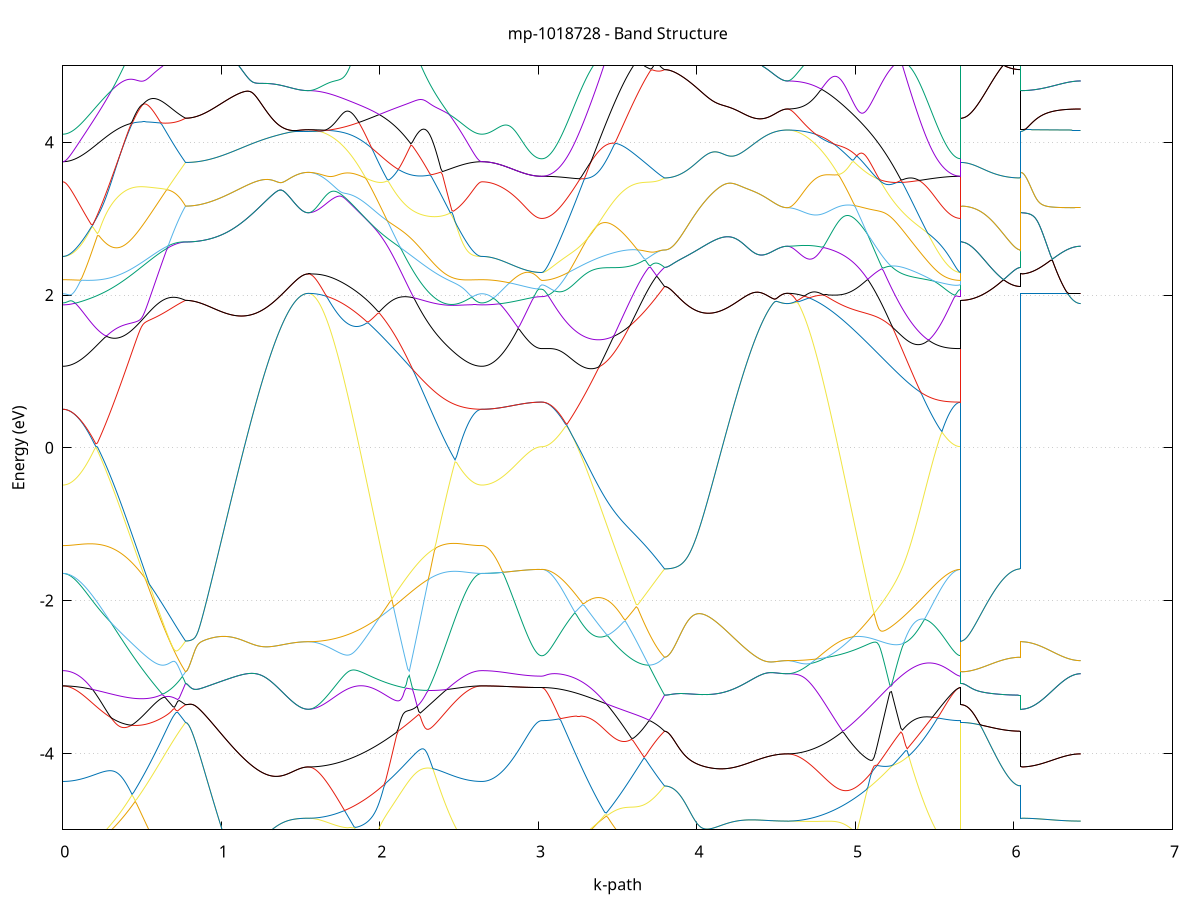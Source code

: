 set title 'mp-1018728 - Band Structure'
set xlabel 'k-path'
set ylabel 'Energy (eV)'
set grid y
set yrange [-5:5]
set terminal png size 800,600
set output 'mp-1018728_bands_gnuplot.png'
plot '-' using 1:2 with lines notitle, '-' using 1:2 with lines notitle, '-' using 1:2 with lines notitle, '-' using 1:2 with lines notitle, '-' using 1:2 with lines notitle, '-' using 1:2 with lines notitle, '-' using 1:2 with lines notitle, '-' using 1:2 with lines notitle, '-' using 1:2 with lines notitle, '-' using 1:2 with lines notitle, '-' using 1:2 with lines notitle, '-' using 1:2 with lines notitle, '-' using 1:2 with lines notitle, '-' using 1:2 with lines notitle, '-' using 1:2 with lines notitle, '-' using 1:2 with lines notitle, '-' using 1:2 with lines notitle, '-' using 1:2 with lines notitle, '-' using 1:2 with lines notitle, '-' using 1:2 with lines notitle, '-' using 1:2 with lines notitle, '-' using 1:2 with lines notitle, '-' using 1:2 with lines notitle, '-' using 1:2 with lines notitle, '-' using 1:2 with lines notitle, '-' using 1:2 with lines notitle, '-' using 1:2 with lines notitle, '-' using 1:2 with lines notitle, '-' using 1:2 with lines notitle, '-' using 1:2 with lines notitle, '-' using 1:2 with lines notitle, '-' using 1:2 with lines notitle, '-' using 1:2 with lines notitle, '-' using 1:2 with lines notitle, '-' using 1:2 with lines notitle, '-' using 1:2 with lines notitle, '-' using 1:2 with lines notitle, '-' using 1:2 with lines notitle, '-' using 1:2 with lines notitle, '-' using 1:2 with lines notitle, '-' using 1:2 with lines notitle, '-' using 1:2 with lines notitle, '-' using 1:2 with lines notitle, '-' using 1:2 with lines notitle, '-' using 1:2 with lines notitle, '-' using 1:2 with lines notitle, '-' using 1:2 with lines notitle, '-' using 1:2 with lines notitle, '-' using 1:2 with lines notitle, '-' using 1:2 with lines notitle, '-' using 1:2 with lines notitle, '-' using 1:2 with lines notitle, '-' using 1:2 with lines notitle, '-' using 1:2 with lines notitle, '-' using 1:2 with lines notitle, '-' using 1:2 with lines notitle, '-' using 1:2 with lines notitle, '-' using 1:2 with lines notitle, '-' using 1:2 with lines notitle, '-' using 1:2 with lines notitle, '-' using 1:2 with lines notitle, '-' using 1:2 with lines notitle, '-' using 1:2 with lines notitle, '-' using 1:2 with lines notitle
0.000000 -24.991716
0.009927 -24.991716
0.019853 -24.991716
0.029780 -24.991616
0.039706 -24.991516
0.049633 -24.991416
0.059559 -24.991316
0.069486 -24.991116
0.079412 -24.991016
0.089339 -24.990816
0.099265 -24.990516
0.109192 -24.990316
0.119118 -24.990016
0.129045 -24.989716
0.138971 -24.989416
0.148898 -24.989116
0.158824 -24.988716
0.168751 -24.988316
0.178678 -24.987916
0.188604 -24.987516
0.198531 -24.987116
0.208457 -24.986716
0.218384 -24.986216
0.228310 -24.985716
0.238237 -24.985216
0.248163 -24.984716
0.258090 -24.984216
0.268016 -24.983716
0.277943 -24.983116
0.287869 -24.982616
0.297796 -24.982016
0.307722 -24.981516
0.317649 -24.981016
0.327576 -24.980516
0.337502 -24.980116
0.347429 -24.979716
0.357355 -24.979416
0.367282 -24.979316
0.377208 -24.979516
0.387135 -24.980116
0.397061 -24.981616
0.406988 -24.983816
0.416914 -24.986016
0.426841 -24.988116
0.436767 -24.990216
0.446694 -24.992416
0.456620 -24.994416
0.466547 -24.996516
0.476473 -24.998516
0.486400 -25.000616
0.496327 -25.002516
0.506253 -25.004416
0.516180 -25.006316
0.526106 -25.008216
0.536033 -25.010016
0.545959 -25.011716
0.555886 -25.013416
0.565812 -25.015016
0.575739 -25.016616
0.585665 -25.018116
0.595592 -25.019516
0.605518 -25.020916
0.615445 -25.022216
0.625371 -25.023416
0.635298 -25.024616
0.645225 -25.025716
0.655151 -25.026716
0.665078 -25.027616
0.675004 -25.028516
0.684931 -25.029216
0.694857 -25.029916
0.704784 -25.030516
0.714710 -25.031016
0.724637 -25.031516
0.734563 -25.031816
0.744490 -25.032116
0.754416 -25.032316
0.764343 -25.032316
0.774269 -25.032316
0.774269 -25.032316
0.784196 -25.032316
0.794122 -25.032316
0.804049 -25.032216
0.813976 -25.032216
0.823902 -25.032116
0.833829 -25.032016
0.843755 -25.031816
0.853682 -25.031716
0.863608 -25.031516
0.873535 -25.031316
0.883461 -25.031116
0.893388 -25.030916
0.903314 -25.030616
0.913241 -25.030416
0.923167 -25.030116
0.933094 -25.029816
0.943020 -25.029516
0.952947 -25.029116
0.962873 -25.028816
0.972800 -25.028416
0.982727 -25.028116
0.992653 -25.027716
1.002580 -25.027316
1.012506 -25.026916
1.022433 -25.026416
1.032359 -25.026016
1.042286 -25.025616
1.052212 -25.025116
1.062139 -25.024616
1.072065 -25.024216
1.081992 -25.023716
1.091918 -25.023216
1.101845 -25.022716
1.111771 -25.022216
1.121698 -25.021816
1.131625 -25.021316
1.141551 -25.020816
1.151478 -25.020316
1.161404 -25.019816
1.171331 -25.019316
1.181257 -25.018816
1.191184 -25.018316
1.201110 -25.017816
1.211037 -25.017416
1.220963 -25.016916
1.230890 -25.016516
1.240816 -25.016016
1.250743 -25.015616
1.260669 -25.015216
1.270596 -25.014816
1.280522 -25.014416
1.290449 -25.014016
1.300376 -25.013716
1.310302 -25.013416
1.320229 -25.013116
1.330155 -25.012816
1.340082 -25.012616
1.350008 -25.012316
1.359935 -25.012216
1.369861 -25.012016
1.379788 -25.011916
1.389714 -25.011916
1.399641 -25.011816
1.409567 -25.011816
1.419494 -25.011916
1.429420 -25.012016
1.439347 -25.012116
1.449273 -25.012216
1.459200 -25.012416
1.469127 -25.012516
1.479053 -25.012716
1.488980 -25.012816
1.498906 -25.013016
1.508833 -25.013116
1.518759 -25.013216
1.528686 -25.013316
1.538612 -25.013316
1.548539 -25.013316
1.548539 -25.013316
1.558493 -25.013316
1.568448 -25.013316
1.578402 -25.013216
1.588356 -25.013116
1.598311 -25.013016
1.608265 -25.012916
1.618219 -25.012716
1.628174 -25.012516
1.638128 -25.012316
1.648083 -25.012016
1.658037 -25.011716
1.667991 -25.011416
1.677946 -25.011116
1.687900 -25.010716
1.697855 -25.010316
1.707809 -25.009916
1.717763 -25.009516
1.727718 -25.009016
1.737672 -25.008516
1.747626 -25.008016
1.757581 -25.007416
1.767535 -25.006816
1.777490 -25.006216
1.787444 -25.005616
1.797398 -25.004916
1.807353 -25.004216
1.817307 -25.003516
1.827262 -25.002816
1.837216 -25.002016
1.847170 -25.001216
1.857125 -25.000416
1.867079 -24.999516
1.877033 -24.998716
1.886988 -24.997716
1.896942 -24.996816
1.906897 -24.995916
1.916851 -24.994916
1.926805 -24.993916
1.936760 -24.992916
1.946714 -24.991816
1.956669 -24.990816
1.966623 -24.989716
1.976577 -24.988616
1.986532 -24.987416
1.996486 -24.986316
2.006440 -24.985116
2.016395 -24.983916
2.026349 -24.982716
2.036304 -24.981516
2.046258 -24.980316
2.056212 -24.979116
2.066167 -24.977916
2.076121 -24.976716
2.086076 -24.975516
2.096030 -24.974416
2.105984 -24.973316
2.115939 -24.972316
2.125893 -24.971416
2.135847 -24.970716
2.145802 -24.970316
2.155756 -24.970116
2.165711 -24.970216
2.175665 -24.970516
2.185619 -24.971016
2.195574 -24.971516
2.205528 -24.972116
2.215483 -24.972816
2.225437 -24.973416
2.235391 -24.974116
2.245346 -24.974816
2.255300 -24.975516
2.265254 -24.976216
2.275209 -24.976916
2.285163 -24.977616
2.295118 -24.978316
2.305072 -24.978916
2.315026 -24.979616
2.324981 -24.980316
2.334935 -24.980916
2.344890 -24.981516
2.354844 -24.982216
2.364798 -24.982816
2.374753 -24.983416
2.384707 -24.983916
2.394661 -24.984516
2.404616 -24.985016
2.414570 -24.985616
2.424525 -24.986116
2.434479 -24.986516
2.444433 -24.987016
2.454388 -24.987516
2.464342 -24.987916
2.474297 -24.988316
2.484251 -24.988716
2.494205 -24.989016
2.504160 -24.989416
2.514114 -24.989716
2.524068 -24.990016
2.534023 -24.990316
2.543977 -24.990516
2.553932 -24.990816
2.563886 -24.991016
2.573840 -24.991116
2.583795 -24.991316
2.593749 -24.991416
2.603704 -24.991516
2.613658 -24.991616
2.623612 -24.991716
2.633567 -24.991716
2.643521 -24.991716
2.643521 -24.991716
2.653469 -24.991716
2.663416 -24.991616
2.673364 -24.991516
2.683311 -24.991416
2.693259 -24.991216
2.703206 -24.990916
2.713154 -24.990616
2.723101 -24.990316
2.733049 -24.989916
2.742996 -24.989516
2.752944 -24.989116
2.762891 -24.988616
2.772839 -24.988016
2.782786 -24.987516
2.792734 -24.986816
2.802681 -24.986216
2.812629 -24.985516
2.822576 -24.984816
2.832524 -24.984116
2.842472 -24.983316
2.852419 -24.982516
2.862367 -24.981716
2.872314 -24.980816
2.882262 -24.979916
2.892209 -24.979016
2.902157 -24.978116
2.912104 -24.977216
2.922052 -24.976316
2.931999 -24.975416
2.941947 -24.974516
2.951894 -24.973516
2.961842 -24.972716
2.971789 -24.971816
2.981737 -24.971116
2.991684 -24.970416
3.001632 -24.969916
3.011579 -24.969516
3.021527 -24.969416
3.021527 -24.969416
3.031453 -24.969416
3.041380 -24.969416
3.051307 -24.969316
3.061233 -24.969316
3.071160 -24.969316
3.081086 -24.969216
3.091013 -24.969116
3.100939 -24.969116
3.110866 -24.969016
3.120792 -24.968916
3.130719 -24.968816
3.140645 -24.968716
3.150572 -24.968616
3.160498 -24.968516
3.170425 -24.968416
3.180351 -24.968316
3.190278 -24.968216
3.200204 -24.968116
3.210131 -24.968016
3.220058 -24.968016
3.229984 -24.967916
3.239911 -24.967916
3.249837 -24.967916
3.259764 -24.968016
3.269690 -24.968116
3.279617 -24.968316
3.289543 -24.968616
3.299470 -24.968916
3.309396 -24.969416
3.319323 -24.970016
3.329249 -24.970816
3.339176 -24.971816
3.349102 -24.972816
3.359029 -24.974116
3.368955 -24.975516
3.378882 -24.977216
3.388809 -24.979116
3.398735 -24.981116
3.408662 -24.983116
3.418588 -24.985116
3.428515 -24.987216
3.438441 -24.989216
3.448368 -24.991316
3.458294 -24.993316
3.468221 -24.995416
3.478147 -24.997416
3.488074 -24.999416
3.498000 -25.001416
3.507927 -25.003416
3.517853 -25.005316
3.527780 -25.007216
3.537707 -25.009116
3.547633 -25.010916
3.557560 -25.012616
3.567486 -25.014416
3.577413 -25.016016
3.587339 -25.017716
3.597266 -25.019216
3.607192 -25.020716
3.617119 -25.022116
3.627045 -25.023516
3.636972 -25.024816
3.646898 -25.026116
3.656825 -25.027216
3.666751 -25.028316
3.676678 -25.029316
3.686604 -25.030316
3.696531 -25.031116
3.706458 -25.031916
3.716384 -25.032616
3.726311 -25.033216
3.736237 -25.033716
3.746164 -25.034216
3.756090 -25.034516
3.766017 -25.034816
3.775943 -25.035016
3.785870 -25.035116
3.795796 -25.035116
3.795796 -25.035116
3.805723 -25.035116
3.815649 -25.035016
3.825576 -25.035016
3.835502 -25.034916
3.845429 -25.034816
3.855356 -25.034716
3.865282 -25.034516
3.875209 -25.034416
3.885135 -25.034216
3.895062 -25.034016
3.904988 -25.033716
3.914915 -25.033516
3.924841 -25.033216
3.934768 -25.032916
3.944694 -25.032616
3.954621 -25.032316
3.964547 -25.031916
3.974474 -25.031516
3.984400 -25.031216
3.994327 -25.030816
4.004253 -25.030316
4.014180 -25.029916
4.024107 -25.029516
4.034033 -25.029016
4.043960 -25.028516
4.053886 -25.028016
4.063813 -25.027516
4.073739 -25.027016
4.083666 -25.026516
4.093592 -25.026016
4.103519 -25.025416
4.113445 -25.024916
4.123372 -25.024316
4.133298 -25.023816
4.143225 -25.023216
4.153151 -25.022616
4.163078 -25.022016
4.173004 -25.021516
4.182931 -25.020916
4.192858 -25.020316
4.202784 -25.019716
4.212711 -25.019216
4.222637 -25.018616
4.232564 -25.018016
4.242490 -25.017516
4.252417 -25.016916
4.262343 -25.016316
4.272270 -25.015816
4.282196 -25.015316
4.292123 -25.014716
4.302049 -25.014216
4.311976 -25.013716
4.321902 -25.013216
4.331829 -25.012716
4.341756 -25.012216
4.351682 -25.011816
4.361609 -25.011316
4.371535 -25.010916
4.381462 -25.010516
4.391388 -25.010116
4.401315 -25.009716
4.411241 -25.009416
4.421168 -25.009116
4.431094 -25.008716
4.441021 -25.008516
4.450947 -25.008216
4.460874 -25.008016
4.470800 -25.007816
4.480727 -25.007616
4.490653 -25.007516
4.500580 -25.007416
4.510507 -25.007416
4.520433 -25.007416
4.530360 -25.007416
4.540286 -25.007516
4.550213 -25.007516
4.560139 -25.007516
4.570066 -25.007616
4.570066 -25.007616
4.580020 -25.007616
4.589974 -25.007516
4.599929 -25.007516
4.609883 -25.007416
4.619838 -25.007316
4.629792 -25.007216
4.639746 -25.007016
4.649701 -25.006916
4.659655 -25.006716
4.669610 -25.006516
4.679564 -25.006216
4.689518 -25.006016
4.699473 -25.005716
4.709427 -25.005416
4.719381 -25.005116
4.729336 -25.004716
4.739290 -25.004416
4.749245 -25.004016
4.759199 -25.003616
4.769153 -25.003116
4.779108 -25.002716
4.789062 -25.002216
4.799017 -25.001716
4.808971 -25.001116
4.818925 -25.000616
4.828880 -25.000016
4.838834 -24.999416
4.848788 -24.998816
4.858743 -24.998216
4.868697 -24.997516
4.878652 -24.996816
4.888606 -24.996116
4.898560 -24.995416
4.908515 -24.994716
4.918469 -24.993916
4.928424 -24.993116
4.938378 -24.992316
4.948332 -24.991616
4.958287 -24.990916
4.968241 -24.990116
4.978195 -24.989316
4.988150 -24.988516
4.998104 -24.987716
5.008059 -24.986916
5.018013 -24.986016
5.027967 -24.985216
5.037922 -24.984316
5.047876 -24.983416
5.057831 -24.982516
5.067785 -24.981616
5.077739 -24.980716
5.087694 -24.979816
5.097648 -24.978816
5.107602 -24.977916
5.117557 -24.976916
5.127511 -24.976016
5.137466 -24.975016
5.147420 -24.974116
5.157374 -24.973216
5.167329 -24.972216
5.177283 -24.971316
5.187238 -24.970416
5.197192 -24.969516
5.207146 -24.968616
5.217101 -24.968116
5.227055 -24.967516
5.237009 -24.967116
5.246964 -24.966716
5.256918 -24.966416
5.266873 -24.966116
5.276827 -24.965916
5.286781 -24.965816
5.296736 -24.965716
5.306690 -24.965616
5.316645 -24.965616
5.326599 -24.965616
5.336553 -24.965716
5.346508 -24.965716
5.356462 -24.965816
5.366416 -24.966016
5.376371 -24.966116
5.386325 -24.966216
5.396280 -24.966416
5.406234 -24.966516
5.416188 -24.966716
5.426143 -24.966916
5.436097 -24.967016
5.446052 -24.967216
5.456006 -24.967416
5.465960 -24.967516
5.475915 -24.967716
5.485869 -24.967816
5.495823 -24.968016
5.505778 -24.968116
5.515732 -24.968316
5.525687 -24.968416
5.535641 -24.968516
5.545595 -24.968716
5.555550 -24.968816
5.565504 -24.968916
5.575459 -24.969016
5.585413 -24.969116
5.595367 -24.969116
5.605322 -24.969216
5.615276 -24.969316
5.625230 -24.969316
5.635185 -24.969316
5.645139 -24.969416
5.655094 -24.969416
5.665048 -24.969416
5.665048 -25.032316
5.674996 -25.032316
5.684943 -25.032316
5.694891 -25.032416
5.704838 -25.032416
5.714786 -25.032416
5.724733 -25.032516
5.734681 -25.032616
5.744628 -25.032616
5.754576 -25.032716
5.764523 -25.032816
5.774471 -25.032916
5.784418 -25.033016
5.794366 -25.033116
5.804313 -25.033216
5.814261 -25.033316
5.824208 -25.033416
5.834156 -25.033516
5.844103 -25.033616
5.854051 -25.033716
5.863998 -25.033816
5.873946 -25.034016
5.883893 -25.034116
5.893841 -25.034216
5.903789 -25.034316
5.913736 -25.034416
5.923684 -25.034516
5.933631 -25.034616
5.943579 -25.034616
5.953526 -25.034716
5.963474 -25.034816
5.973421 -25.034916
5.983369 -25.034916
5.993316 -25.035016
6.003264 -25.035016
6.013211 -25.035016
6.023159 -25.035116
6.033106 -25.035116
6.043054 -25.035116
6.043054 -25.013316
6.053001 -25.013316
6.062949 -25.013316
6.072896 -25.013316
6.082844 -25.013216
6.092791 -25.013216
6.102739 -25.013116
6.112687 -25.013116
6.122634 -25.013016
6.132582 -25.012916
6.142529 -25.012816
6.152477 -25.012616
6.162424 -25.012516
6.172372 -25.012416
6.182319 -25.012216
6.192267 -25.012116
6.202214 -25.011916
6.212162 -25.011716
6.222109 -25.011616
6.232057 -25.011416
6.242004 -25.011216
6.251952 -25.011016
6.261899 -25.010716
6.271847 -25.010516
6.281794 -25.010316
6.291742 -25.010116
6.301689 -25.009816
6.311637 -25.009616
6.321584 -25.009416
6.331532 -25.009116
6.341480 -25.008916
6.351427 -25.008716
6.361375 -25.008416
6.371322 -25.008216
6.381270 -25.008016
6.391217 -25.007816
6.401165 -25.007716
6.411112 -25.007616
6.421060 -25.007616
e
0.000000 -24.936216
0.009927 -24.936216
0.019853 -24.936216
0.029780 -24.936216
0.039706 -24.936316
0.049633 -24.936316
0.059559 -24.936316
0.069486 -24.936316
0.079412 -24.936316
0.089339 -24.936416
0.099265 -24.936416
0.109192 -24.936516
0.119118 -24.936716
0.129045 -24.936816
0.138971 -24.937116
0.148898 -24.937516
0.158824 -24.938116
0.168751 -24.938816
0.178678 -24.939816
0.188604 -24.941016
0.198531 -24.942416
0.208457 -24.943816
0.218384 -24.945416
0.228310 -24.947016
0.238237 -24.948816
0.248163 -24.950616
0.258090 -24.952416
0.268016 -24.954316
0.277943 -24.956216
0.287869 -24.958216
0.297796 -24.960216
0.307722 -24.962316
0.317649 -24.964416
0.327576 -24.966516
0.337502 -24.968616
0.347429 -24.970816
0.357355 -24.972916
0.367282 -24.975116
0.377208 -24.977316
0.387135 -24.979416
0.397061 -24.981116
0.406988 -24.982416
0.416914 -24.984116
0.426841 -24.985916
0.436767 -24.987816
0.446694 -24.989816
0.456620 -24.991816
0.466547 -24.993916
0.476473 -24.995916
0.486400 -24.998016
0.496327 -25.000016
0.506253 -25.001916
0.516180 -25.003916
0.526106 -25.005816
0.536033 -25.007716
0.545959 -25.009516
0.555886 -25.011216
0.565812 -25.013016
0.575739 -25.014616
0.585665 -25.016216
0.595592 -25.017716
0.605518 -25.019216
0.615445 -25.020616
0.625371 -25.021916
0.635298 -25.023216
0.645225 -25.024416
0.655151 -25.025516
0.665078 -25.026516
0.675004 -25.027516
0.684931 -25.028316
0.694857 -25.029116
0.704784 -25.029816
0.714710 -25.030416
0.724637 -25.031016
0.734563 -25.031416
0.744490 -25.031816
0.754416 -25.032016
0.764343 -25.032216
0.774269 -25.032316
0.774269 -25.032316
0.784196 -25.032316
0.794122 -25.032316
0.804049 -25.032216
0.813976 -25.032216
0.823902 -25.032116
0.833829 -25.032016
0.843755 -25.031816
0.853682 -25.031716
0.863608 -25.031516
0.873535 -25.031316
0.883461 -25.031116
0.893388 -25.030916
0.903314 -25.030616
0.913241 -25.030416
0.923167 -25.030116
0.933094 -25.029816
0.943020 -25.029516
0.952947 -25.029116
0.962873 -25.028816
0.972800 -25.028416
0.982727 -25.028116
0.992653 -25.027716
1.002580 -25.027316
1.012506 -25.026916
1.022433 -25.026416
1.032359 -25.026016
1.042286 -25.025616
1.052212 -25.025116
1.062139 -25.024616
1.072065 -25.024216
1.081992 -25.023716
1.091918 -25.023216
1.101845 -25.022716
1.111771 -25.022216
1.121698 -25.021816
1.131625 -25.021316
1.141551 -25.020816
1.151478 -25.020316
1.161404 -25.019816
1.171331 -25.019316
1.181257 -25.018816
1.191184 -25.018316
1.201110 -25.017816
1.211037 -25.017416
1.220963 -25.016916
1.230890 -25.016516
1.240816 -25.016016
1.250743 -25.015616
1.260669 -25.015216
1.270596 -25.014816
1.280522 -25.014416
1.290449 -25.014016
1.300376 -25.013716
1.310302 -25.013416
1.320229 -25.013116
1.330155 -25.012816
1.340082 -25.012616
1.350008 -25.012316
1.359935 -25.012216
1.369861 -25.012016
1.379788 -25.011916
1.389714 -25.011916
1.399641 -25.011816
1.409567 -25.011816
1.419494 -25.011916
1.429420 -25.012016
1.439347 -25.012116
1.449273 -25.012216
1.459200 -25.012416
1.469127 -25.012516
1.479053 -25.012716
1.488980 -25.012816
1.498906 -25.013016
1.508833 -25.013116
1.518759 -25.013216
1.528686 -25.013316
1.538612 -25.013316
1.548539 -25.013316
1.548539 -25.013316
1.558493 -25.013316
1.568448 -25.013316
1.578402 -25.013216
1.588356 -25.013016
1.598311 -25.012916
1.608265 -25.012716
1.618219 -25.012416
1.628174 -25.012216
1.638128 -25.011916
1.648083 -25.011516
1.658037 -25.011116
1.667991 -25.010716
1.677946 -25.010316
1.687900 -25.009816
1.697855 -25.009316
1.707809 -25.008816
1.717763 -25.008216
1.727718 -25.007616
1.737672 -25.006916
1.747626 -25.006216
1.757581 -25.005516
1.767535 -25.004816
1.777490 -25.004016
1.787444 -25.003216
1.797398 -25.002416
1.807353 -25.001616
1.817307 -25.000716
1.827262 -24.999816
1.837216 -24.998916
1.847170 -24.997916
1.857125 -24.996916
1.867079 -24.995916
1.877033 -24.994916
1.886988 -24.993916
1.896942 -24.992816
1.906897 -24.991716
1.916851 -24.990616
1.926805 -24.989516
1.936760 -24.988416
1.946714 -24.987216
1.956669 -24.986016
1.966623 -24.984916
1.976577 -24.983716
1.986532 -24.982516
1.996486 -24.981216
2.006440 -24.980016
2.016395 -24.978816
2.026349 -24.977516
2.036304 -24.976316
2.046258 -24.975016
2.056212 -24.973916
2.066167 -24.972916
2.076121 -24.971916
2.086076 -24.970916
2.096030 -24.969816
2.105984 -24.968816
2.115939 -24.967716
2.125893 -24.966616
2.135847 -24.965616
2.145802 -24.964516
2.155756 -24.963416
2.165711 -24.962316
2.175665 -24.961216
2.185619 -24.960116
2.195574 -24.959016
2.205528 -24.957916
2.215483 -24.956816
2.225437 -24.955716
2.235391 -24.954616
2.245346 -24.953516
2.255300 -24.952416
2.265254 -24.951316
2.275209 -24.950316
2.285163 -24.949216
2.295118 -24.948216
2.305072 -24.947216
2.315026 -24.946216
2.324981 -24.945316
2.334935 -24.944316
2.344890 -24.943516
2.354844 -24.942616
2.364798 -24.941816
2.374753 -24.941016
2.384707 -24.940416
2.394661 -24.939716
2.404616 -24.939216
2.414570 -24.938716
2.424525 -24.938216
2.434479 -24.937916
2.444433 -24.937616
2.454388 -24.937316
2.464342 -24.937116
2.474297 -24.936916
2.484251 -24.936816
2.494205 -24.936716
2.504160 -24.936616
2.514114 -24.936516
2.524068 -24.936516
2.534023 -24.936416
2.543977 -24.936416
2.553932 -24.936316
2.563886 -24.936316
2.573840 -24.936316
2.583795 -24.936316
2.593749 -24.936316
2.603704 -24.936316
2.613658 -24.936216
2.623612 -24.936216
2.633567 -24.936216
2.643521 -24.936216
2.643521 -24.936216
2.653469 -24.936316
2.663416 -24.936316
2.673364 -24.936416
2.683311 -24.936616
2.693259 -24.936816
2.703206 -24.937116
2.713154 -24.937416
2.723101 -24.937716
2.733049 -24.938116
2.742996 -24.938516
2.752944 -24.939016
2.762891 -24.939516
2.772839 -24.940116
2.782786 -24.940716
2.792734 -24.941316
2.802681 -24.942016
2.812629 -24.942716
2.822576 -24.943416
2.832524 -24.944116
2.842472 -24.944916
2.852419 -24.945816
2.862367 -24.946616
2.872314 -24.947516
2.882262 -24.948416
2.892209 -24.949316
2.902157 -24.950216
2.912104 -24.951116
2.922052 -24.952116
2.931999 -24.953016
2.941947 -24.954016
2.951894 -24.954916
2.961842 -24.955816
2.971789 -24.956616
2.981737 -24.957416
2.991684 -24.958116
3.001632 -24.958616
3.011579 -24.958916
3.021527 -24.959116
3.021527 -24.959116
3.031453 -24.959116
3.041380 -24.959116
3.051307 -24.959016
3.061233 -24.959016
3.071160 -24.959016
3.081086 -24.959016
3.091013 -24.959016
3.100939 -24.959016
3.110866 -24.958916
3.120792 -24.958916
3.130719 -24.958916
3.140645 -24.958916
3.150572 -24.958916
3.160498 -24.958916
3.170425 -24.958916
3.180351 -24.959016
3.190278 -24.959016
3.200204 -24.959116
3.210131 -24.959316
3.220058 -24.959516
3.229984 -24.959716
3.239911 -24.960116
3.249837 -24.960516
3.259764 -24.961016
3.269690 -24.961616
3.279617 -24.962416
3.289543 -24.963316
3.299470 -24.964416
3.309396 -24.965616
3.319323 -24.966916
3.329249 -24.968416
3.339176 -24.970016
3.349102 -24.971716
3.359029 -24.973416
3.368955 -24.975316
3.378882 -24.977016
3.388809 -24.978716
3.398735 -24.980416
3.408662 -24.982216
3.418588 -24.984116
3.428515 -24.986016
3.438441 -24.987916
3.448368 -24.989916
3.458294 -24.991916
3.468221 -24.993916
3.478147 -24.995916
3.488074 -24.997916
3.498000 -24.999916
3.507927 -25.001916
3.517853 -25.003816
3.527780 -25.005716
3.537707 -25.007616
3.547633 -25.009516
3.557560 -25.011316
3.567486 -25.013016
3.577413 -25.014716
3.587339 -25.016416
3.597266 -25.018016
3.607192 -25.019616
3.617119 -25.021016
3.627045 -25.022516
3.636972 -25.023816
3.646898 -25.025116
3.656825 -25.026316
3.666751 -25.027516
3.676678 -25.028616
3.686604 -25.029516
3.696531 -25.030516
3.706458 -25.031316
3.716384 -25.032116
3.726311 -25.032716
3.736237 -25.033316
3.746164 -25.033816
3.756090 -25.034316
3.766017 -25.034616
3.775943 -25.034816
3.785870 -25.035016
3.795796 -25.035116
3.795796 -25.035116
3.805723 -25.035116
3.815649 -25.035016
3.825576 -25.035016
3.835502 -25.034916
3.845429 -25.034816
3.855356 -25.034716
3.865282 -25.034516
3.875209 -25.034416
3.885135 -25.034216
3.895062 -25.034016
3.904988 -25.033716
3.914915 -25.033516
3.924841 -25.033216
3.934768 -25.032916
3.944694 -25.032616
3.954621 -25.032316
3.964547 -25.031916
3.974474 -25.031516
3.984400 -25.031216
3.994327 -25.030816
4.004253 -25.030316
4.014180 -25.029916
4.024107 -25.029516
4.034033 -25.029016
4.043960 -25.028516
4.053886 -25.028016
4.063813 -25.027516
4.073739 -25.027016
4.083666 -25.026516
4.093592 -25.026016
4.103519 -25.025416
4.113445 -25.024916
4.123372 -25.024316
4.133298 -25.023816
4.143225 -25.023216
4.153151 -25.022616
4.163078 -25.022016
4.173004 -25.021516
4.182931 -25.020916
4.192858 -25.020316
4.202784 -25.019716
4.212711 -25.019216
4.222637 -25.018616
4.232564 -25.018016
4.242490 -25.017516
4.252417 -25.016916
4.262343 -25.016316
4.272270 -25.015816
4.282196 -25.015316
4.292123 -25.014716
4.302049 -25.014216
4.311976 -25.013716
4.321902 -25.013216
4.331829 -25.012716
4.341756 -25.012216
4.351682 -25.011816
4.361609 -25.011316
4.371535 -25.010916
4.381462 -25.010516
4.391388 -25.010116
4.401315 -25.009716
4.411241 -25.009416
4.421168 -25.009116
4.431094 -25.008716
4.441021 -25.008516
4.450947 -25.008216
4.460874 -25.008016
4.470800 -25.007816
4.480727 -25.007616
4.490653 -25.007516
4.500580 -25.007416
4.510507 -25.007416
4.520433 -25.007416
4.530360 -25.007416
4.540286 -25.007516
4.550213 -25.007516
4.560139 -25.007516
4.570066 -25.007616
4.570066 -25.007616
4.580020 -25.007516
4.589974 -25.007516
4.599929 -25.007416
4.609883 -25.007316
4.619838 -25.007116
4.629792 -25.006916
4.639746 -25.006716
4.649701 -25.006516
4.659655 -25.006216
4.669610 -25.005816
4.679564 -25.005516
4.689518 -25.005116
4.699473 -25.004716
4.709427 -25.004216
4.719381 -25.003716
4.729336 -25.003216
4.739290 -25.002616
4.749245 -25.002216
4.759199 -25.001916
4.769153 -25.001516
4.779108 -25.001216
4.789062 -25.000816
4.799017 -25.000316
4.808971 -24.999916
4.818925 -24.999416
4.828880 -24.999016
4.838834 -24.998516
4.848788 -24.997916
4.858743 -24.997416
4.868697 -24.996816
4.878652 -24.996316
4.888606 -24.995716
4.898560 -24.995016
4.908515 -24.994416
4.918469 -24.993716
4.928424 -24.993016
4.938378 -24.992316
4.948332 -24.991516
4.958287 -24.990716
4.968241 -24.989816
4.978195 -24.988916
4.988150 -24.988116
4.998104 -24.987116
5.008059 -24.986216
5.018013 -24.985316
5.027967 -24.984416
5.037922 -24.983416
5.047876 -24.982516
5.057831 -24.981516
5.067785 -24.980616
5.077739 -24.979616
5.087694 -24.978616
5.097648 -24.977716
5.107602 -24.976716
5.117557 -24.975816
5.127511 -24.974916
5.137466 -24.974016
5.147420 -24.973116
5.157374 -24.972316
5.167329 -24.971416
5.177283 -24.970716
5.187238 -24.969916
5.197192 -24.969316
5.207146 -24.968616
5.217101 -24.967816
5.227055 -24.967016
5.237009 -24.966216
5.246964 -24.965416
5.256918 -24.964716
5.266873 -24.964016
5.276827 -24.963316
5.286781 -24.962716
5.296736 -24.962216
5.306690 -24.961716
5.316645 -24.961216
5.326599 -24.960816
5.336553 -24.960416
5.346508 -24.960116
5.356462 -24.959816
5.366416 -24.959616
5.376371 -24.959416
5.386325 -24.959216
5.396280 -24.959016
5.406234 -24.958916
5.416188 -24.958816
5.426143 -24.958816
5.436097 -24.958716
5.446052 -24.958716
5.456006 -24.958616
5.465960 -24.958616
5.475915 -24.958616
5.485869 -24.958616
5.495823 -24.958716
5.505778 -24.958716
5.515732 -24.958716
5.525687 -24.958716
5.535641 -24.958816
5.545595 -24.958816
5.555550 -24.958816
5.565504 -24.958916
5.575459 -24.958916
5.585413 -24.958916
5.595367 -24.959016
5.605322 -24.959016
5.615276 -24.959016
5.625230 -24.959016
5.635185 -24.959016
5.645139 -24.959116
5.655094 -24.959116
5.665048 -24.959116
5.665048 -25.032316
5.674996 -25.032316
5.684943 -25.032316
5.694891 -25.032416
5.704838 -25.032416
5.714786 -25.032416
5.724733 -25.032516
5.734681 -25.032616
5.744628 -25.032616
5.754576 -25.032716
5.764523 -25.032816
5.774471 -25.032916
5.784418 -25.033016
5.794366 -25.033116
5.804313 -25.033216
5.814261 -25.033316
5.824208 -25.033416
5.834156 -25.033516
5.844103 -25.033616
5.854051 -25.033716
5.863998 -25.033816
5.873946 -25.034016
5.883893 -25.034116
5.893841 -25.034216
5.903789 -25.034316
5.913736 -25.034416
5.923684 -25.034516
5.933631 -25.034616
5.943579 -25.034616
5.953526 -25.034716
5.963474 -25.034816
5.973421 -25.034916
5.983369 -25.034916
5.993316 -25.035016
6.003264 -25.035016
6.013211 -25.035016
6.023159 -25.035116
6.033106 -25.035116
6.043054 -25.035116
6.043054 -25.013316
6.053001 -25.013316
6.062949 -25.013316
6.072896 -25.013316
6.082844 -25.013216
6.092791 -25.013216
6.102739 -25.013116
6.112687 -25.013116
6.122634 -25.013016
6.132582 -25.012916
6.142529 -25.012816
6.152477 -25.012616
6.162424 -25.012516
6.172372 -25.012416
6.182319 -25.012216
6.192267 -25.012116
6.202214 -25.011916
6.212162 -25.011716
6.222109 -25.011616
6.232057 -25.011416
6.242004 -25.011216
6.251952 -25.011016
6.261899 -25.010716
6.271847 -25.010516
6.281794 -25.010316
6.291742 -25.010116
6.301689 -25.009816
6.311637 -25.009616
6.321584 -25.009416
6.331532 -25.009116
6.341480 -25.008916
6.351427 -25.008716
6.361375 -25.008416
6.371322 -25.008216
6.381270 -25.008016
6.391217 -25.007816
6.401165 -25.007716
6.411112 -25.007616
6.421060 -25.007616
e
0.000000 -24.923916
0.009927 -24.924016
0.019853 -24.924116
0.029780 -24.924316
0.039706 -24.924616
0.049633 -24.925016
0.059559 -24.925416
0.069486 -24.926016
0.079412 -24.926616
0.089339 -24.927316
0.099265 -24.928016
0.109192 -24.928916
0.119118 -24.929716
0.129045 -24.930616
0.138971 -24.931416
0.148898 -24.932316
0.158824 -24.933016
0.168751 -24.933516
0.178678 -24.934016
0.188604 -24.934216
0.198531 -24.934716
0.208457 -24.936316
0.218384 -24.938116
0.228310 -24.939916
0.238237 -24.941716
0.248163 -24.943616
0.258090 -24.945516
0.268016 -24.947516
0.277943 -24.949516
0.287869 -24.951516
0.297796 -24.953616
0.307722 -24.955616
0.317649 -24.957716
0.327576 -24.959816
0.337502 -24.961816
0.347429 -24.963716
0.357355 -24.965616
0.367282 -24.967216
0.377208 -24.968616
0.387135 -24.969616
0.397061 -24.970216
0.406988 -24.970416
0.416914 -24.970216
0.426841 -24.969916
0.436767 -24.969516
0.446694 -24.969016
0.456620 -24.968416
0.466547 -24.967716
0.476473 -24.967116
0.486400 -24.966416
0.496327 -24.965716
0.506253 -24.965016
0.516180 -24.964316
0.526106 -24.963516
0.536033 -24.962816
0.545959 -24.962116
0.555886 -24.961316
0.565812 -24.960616
0.575739 -24.959916
0.585665 -24.959116
0.595592 -24.958416
0.605518 -24.957716
0.615445 -24.957016
0.625371 -24.956316
0.635298 -24.955516
0.645225 -24.954816
0.655151 -24.954216
0.665078 -24.953516
0.675004 -24.952816
0.684931 -24.952116
0.694857 -24.951516
0.704784 -24.950816
0.714710 -24.950216
0.724637 -24.949616
0.734563 -24.949016
0.744490 -24.948416
0.754416 -24.947816
0.764343 -24.947216
0.774269 -24.946716
0.774269 -24.946716
0.784196 -24.946716
0.794122 -24.946716
0.804049 -24.946616
0.813976 -24.946616
0.823902 -24.946516
0.833829 -24.946516
0.843755 -24.946416
0.853682 -24.946316
0.863608 -24.946216
0.873535 -24.946116
0.883461 -24.946016
0.893388 -24.945916
0.903314 -24.945816
0.913241 -24.945616
0.923167 -24.945516
0.933094 -24.945316
0.943020 -24.945116
0.952947 -24.945016
0.962873 -24.944816
0.972800 -24.944616
0.982727 -24.944416
0.992653 -24.944216
1.002580 -24.944016
1.012506 -24.943816
1.022433 -24.943616
1.032359 -24.943416
1.042286 -24.943216
1.052212 -24.943016
1.062139 -24.942916
1.072065 -24.943016
1.081992 -24.943516
1.091918 -24.944616
1.101845 -24.946216
1.111771 -24.947916
1.121698 -24.949816
1.131625 -24.951716
1.141551 -24.953616
1.151478 -24.955516
1.161404 -24.957416
1.171331 -24.959316
1.181257 -24.961216
1.191184 -24.963216
1.201110 -24.965116
1.211037 -24.966916
1.220963 -24.968816
1.230890 -24.970616
1.240816 -24.972416
1.250743 -24.974216
1.260669 -24.976016
1.270596 -24.977716
1.280522 -24.979316
1.290449 -24.981016
1.300376 -24.982516
1.310302 -24.984016
1.320229 -24.985516
1.330155 -24.986916
1.340082 -24.988216
1.350008 -24.989516
1.359935 -24.990716
1.369861 -24.991816
1.379788 -24.992816
1.389714 -24.993716
1.399641 -24.994616
1.409567 -24.995416
1.419494 -24.996116
1.429420 -24.996716
1.439347 -24.997216
1.449273 -24.997616
1.459200 -24.998016
1.469127 -24.998316
1.479053 -24.998616
1.488980 -24.998816
1.498906 -24.999016
1.508833 -24.999116
1.518759 -24.999216
1.528686 -24.999316
1.538612 -24.999316
1.548539 -24.999316
1.548539 -24.999316
1.558493 -24.999316
1.568448 -24.999316
1.578402 -24.999216
1.588356 -24.999216
1.598311 -24.999116
1.608265 -24.999016
1.618219 -24.998916
1.628174 -24.998716
1.638128 -24.998616
1.648083 -24.998416
1.658037 -24.998216
1.667991 -24.998016
1.677946 -24.997816
1.687900 -24.997516
1.697855 -24.997316
1.707809 -24.997016
1.717763 -24.996716
1.727718 -24.996316
1.737672 -24.996016
1.747626 -24.995616
1.757581 -24.995216
1.767535 -24.994816
1.777490 -24.994416
1.787444 -24.993916
1.797398 -24.993516
1.807353 -24.993016
1.817307 -24.992516
1.827262 -24.991916
1.837216 -24.991416
1.847170 -24.990816
1.857125 -24.990216
1.867079 -24.989616
1.877033 -24.988916
1.886988 -24.988316
1.896942 -24.987616
1.906897 -24.986916
1.916851 -24.986116
1.926805 -24.985416
1.936760 -24.984616
1.946714 -24.983816
1.956669 -24.983016
1.966623 -24.982216
1.976577 -24.981416
1.986532 -24.980516
1.996486 -24.979616
2.006440 -24.978716
2.016395 -24.977816
2.026349 -24.976816
2.036304 -24.975916
2.046258 -24.974916
2.056212 -24.973716
2.066167 -24.972516
2.076121 -24.971216
2.086076 -24.969916
2.096030 -24.968616
2.105984 -24.967416
2.115939 -24.966116
2.125893 -24.964816
2.135847 -24.963516
2.145802 -24.962316
2.155756 -24.961116
2.165711 -24.960416
2.175665 -24.959516
2.185619 -24.958516
2.195574 -24.957316
2.205528 -24.956116
2.215483 -24.954816
2.225437 -24.953516
2.235391 -24.952216
2.245346 -24.950916
2.255300 -24.949616
2.265254 -24.948216
2.275209 -24.946916
2.285163 -24.945616
2.295118 -24.944516
2.305072 -24.943416
2.315026 -24.942416
2.324981 -24.941316
2.334935 -24.940316
2.344890 -24.939416
2.354844 -24.938416
2.364798 -24.937516
2.374753 -24.936616
2.384707 -24.935716
2.394661 -24.934816
2.404616 -24.934016
2.414570 -24.933216
2.424525 -24.932516
2.434479 -24.931716
2.444433 -24.931016
2.454388 -24.930416
2.464342 -24.929716
2.474297 -24.929116
2.484251 -24.928516
2.494205 -24.928016
2.504160 -24.927516
2.514114 -24.927016
2.524068 -24.926616
2.534023 -24.926216
2.543977 -24.925816
2.553932 -24.925416
2.563886 -24.925116
2.573840 -24.924916
2.583795 -24.924616
2.593749 -24.924416
2.603704 -24.924216
2.613658 -24.924116
2.623612 -24.924016
2.633567 -24.923916
2.643521 -24.923916
2.643521 -24.923916
2.653469 -24.923916
2.663416 -24.923916
2.673364 -24.923916
2.683311 -24.923916
2.693259 -24.923916
2.703206 -24.923916
2.713154 -24.923816
2.723101 -24.923816
2.733049 -24.923816
2.742996 -24.923716
2.752944 -24.923716
2.762891 -24.923616
2.772839 -24.923616
2.782786 -24.923516
2.792734 -24.923516
2.802681 -24.923416
2.812629 -24.923416
2.822576 -24.923316
2.832524 -24.923316
2.842472 -24.923216
2.852419 -24.923116
2.862367 -24.923116
2.872314 -24.923016
2.882262 -24.922916
2.892209 -24.922916
2.902157 -24.922816
2.912104 -24.922716
2.922052 -24.922716
2.931999 -24.922616
2.941947 -24.922616
2.951894 -24.922516
2.961842 -24.922516
2.971789 -24.922416
2.981737 -24.922416
2.991684 -24.922416
3.001632 -24.922416
3.011579 -24.922316
3.021527 -24.922316
3.021527 -24.922316
3.031453 -24.922416
3.041380 -24.922516
3.051307 -24.922716
3.061233 -24.923016
3.071160 -24.923416
3.081086 -24.923816
3.091013 -24.924416
3.100939 -24.925016
3.110866 -24.925616
3.120792 -24.926416
3.130719 -24.927216
3.140645 -24.928116
3.150572 -24.929116
3.160498 -24.930116
3.170425 -24.931116
3.180351 -24.932216
3.190278 -24.933416
3.200204 -24.934516
3.210131 -24.935716
3.220058 -24.936916
3.229984 -24.938116
3.239911 -24.939316
3.249837 -24.940416
3.259764 -24.941416
3.269690 -24.942416
3.279617 -24.943316
3.289543 -24.944716
3.299470 -24.946016
3.309396 -24.947216
3.319323 -24.948416
3.329249 -24.949316
3.339176 -24.950216
3.349102 -24.950916
3.359029 -24.951516
3.368955 -24.951916
3.378882 -24.952216
3.388809 -24.952416
3.398735 -24.952616
3.408662 -24.952616
3.418588 -24.952616
3.428515 -24.952516
3.438441 -24.952416
3.448368 -24.952216
3.458294 -24.952016
3.468221 -24.951816
3.478147 -24.951616
3.488074 -24.951316
3.498000 -24.951016
3.507927 -24.950816
3.517853 -24.950516
3.527780 -24.950216
3.537707 -24.949916
3.547633 -24.949616
3.557560 -24.949316
3.567486 -24.949016
3.577413 -24.948716
3.587339 -24.948416
3.597266 -24.948116
3.607192 -24.947816
3.617119 -24.947516
3.627045 -24.947216
3.636972 -24.947016
3.646898 -24.946716
3.656825 -24.946416
3.666751 -24.946216
3.676678 -24.945916
3.686604 -24.945716
3.696531 -24.945516
3.706458 -24.945316
3.716384 -24.945116
3.726311 -24.944916
3.736237 -24.944716
3.746164 -24.944516
3.756090 -24.944416
3.766017 -24.944216
3.775943 -24.944116
3.785870 -24.944016
3.795796 -24.943816
3.795796 -24.943816
3.805723 -24.943816
3.815649 -24.943816
3.825576 -24.943816
3.835502 -24.943816
3.845429 -24.943716
3.855356 -24.943716
3.865282 -24.943616
3.875209 -24.943616
3.885135 -24.943516
3.895062 -24.943416
3.904988 -24.943316
3.914915 -24.943216
3.924841 -24.943116
3.934768 -24.943016
3.944694 -24.942816
3.954621 -24.942716
3.964547 -24.942616
3.974474 -24.942416
3.984400 -24.942316
3.994327 -24.942116
4.004253 -24.942016
4.014180 -24.941816
4.024107 -24.941616
4.034033 -24.941516
4.043960 -24.941316
4.053886 -24.941216
4.063813 -24.941016
4.073739 -24.940916
4.083666 -24.941016
4.093592 -24.941516
4.103519 -24.942816
4.113445 -24.944416
4.123372 -24.946216
4.133298 -24.948016
4.143225 -24.950016
4.153151 -24.951916
4.163078 -24.953816
4.173004 -24.955816
4.182931 -24.957716
4.192858 -24.959716
4.202784 -24.961716
4.212711 -24.963616
4.222637 -24.965616
4.232564 -24.967516
4.242490 -24.969416
4.252417 -24.971316
4.262343 -24.973216
4.272270 -24.975016
4.282196 -24.976816
4.292123 -24.978616
4.302049 -24.980416
4.311976 -24.982116
4.321902 -24.983816
4.331829 -24.985416
4.341756 -24.987016
4.351682 -24.988516
4.361609 -24.990016
4.371535 -24.991416
4.381462 -24.992816
4.391388 -24.994116
4.401315 -24.995416
4.411241 -24.996516
4.421168 -24.997716
4.431094 -24.998716
4.441021 -24.999716
4.450947 -25.000616
4.460874 -25.001516
4.470800 -25.002216
4.480727 -25.002916
4.490653 -25.003516
4.500580 -25.003916
4.510507 -25.004316
4.520433 -25.004616
4.530360 -25.004816
4.540286 -25.005016
4.550213 -25.005116
4.560139 -25.005116
4.570066 -25.005116
4.570066 -25.005116
4.580020 -25.005116
4.589974 -25.005116
4.599929 -25.005016
4.609883 -25.005016
4.619838 -25.004916
4.629792 -25.004816
4.639746 -25.004716
4.649701 -25.004616
4.659655 -25.004416
4.669610 -25.004216
4.679564 -25.004116
4.689518 -25.003816
4.699473 -25.003616
4.709427 -25.003416
4.719381 -25.003116
4.729336 -25.002816
4.739290 -25.002516
4.749245 -25.002116
4.759199 -25.001516
4.769153 -25.000816
4.779108 -25.000116
4.789062 -24.999416
4.799017 -24.998716
4.808971 -24.998016
4.818925 -24.997216
4.828880 -24.996416
4.838834 -24.995516
4.848788 -24.994716
4.858743 -24.993816
4.868697 -24.992916
4.878652 -24.992016
4.888606 -24.991016
4.898560 -24.990016
4.908515 -24.989016
4.918469 -24.988016
4.928424 -24.987016
4.938378 -24.985916
4.948332 -24.984916
4.958287 -24.983816
4.968241 -24.982716
4.978195 -24.981616
4.988150 -24.980416
4.998104 -24.979316
5.008059 -24.978216
5.018013 -24.977016
5.027967 -24.975816
5.037922 -24.974616
5.047876 -24.973516
5.057831 -24.972316
5.067785 -24.971116
5.077739 -24.969916
5.087694 -24.968616
5.097648 -24.967416
5.107602 -24.966216
5.117557 -24.965016
5.127511 -24.963816
5.137466 -24.962616
5.147420 -24.961316
5.157374 -24.960116
5.167329 -24.958916
5.177283 -24.957716
5.187238 -24.956516
5.197192 -24.955316
5.207146 -24.954216
5.217101 -24.953016
5.227055 -24.951816
5.237009 -24.950716
5.246964 -24.949516
5.256918 -24.948416
5.266873 -24.947316
5.276827 -24.946216
5.286781 -24.945116
5.296736 -24.944016
5.306690 -24.943016
5.316645 -24.941916
5.326599 -24.940916
5.336553 -24.939916
5.346508 -24.939016
5.356462 -24.938016
5.366416 -24.937116
5.376371 -24.936216
5.386325 -24.935316
5.396280 -24.934416
5.406234 -24.933616
5.416188 -24.932816
5.426143 -24.932016
5.436097 -24.931216
5.446052 -24.930516
5.456006 -24.929816
5.465960 -24.929216
5.475915 -24.928616
5.485869 -24.928016
5.495823 -24.927516
5.505778 -24.926916
5.515732 -24.926416
5.525687 -24.925916
5.535641 -24.925416
5.545595 -24.925016
5.555550 -24.924616
5.565504 -24.924216
5.575459 -24.923916
5.585413 -24.923616
5.595367 -24.923316
5.605322 -24.923016
5.615276 -24.922816
5.625230 -24.922716
5.635185 -24.922516
5.645139 -24.922416
5.655094 -24.922416
5.665048 -24.922316
5.665048 -24.946716
5.674996 -24.946716
5.684943 -24.946716
5.694891 -24.946616
5.704838 -24.946616
5.714786 -24.946616
5.724733 -24.946516
5.734681 -24.946416
5.744628 -24.946416
5.754576 -24.946316
5.764523 -24.946216
5.774471 -24.946116
5.784418 -24.946016
5.794366 -24.945916
5.804313 -24.945816
5.814261 -24.945716
5.824208 -24.945616
5.834156 -24.945516
5.844103 -24.945416
5.854051 -24.945216
5.863998 -24.945116
5.873946 -24.945016
5.883893 -24.944916
5.893841 -24.944816
5.903789 -24.944716
5.913736 -24.944616
5.923684 -24.944516
5.933631 -24.944416
5.943579 -24.944316
5.953526 -24.944216
5.963474 -24.944116
5.973421 -24.944116
5.983369 -24.944016
5.993316 -24.944016
6.003264 -24.943916
6.013211 -24.943916
6.023159 -24.943916
6.033106 -24.943916
6.043054 -24.943816
6.043054 -24.999316
6.053001 -24.999316
6.062949 -24.999316
6.072896 -24.999416
6.082844 -24.999416
6.092791 -24.999516
6.102739 -24.999516
6.112687 -24.999616
6.122634 -24.999716
6.132582 -24.999816
6.142529 -24.999916
6.152477 -25.000016
6.162424 -25.000116
6.172372 -25.000316
6.182319 -25.000416
6.192267 -25.000616
6.202214 -25.000816
6.212162 -25.000916
6.222109 -25.001116
6.232057 -25.001316
6.242004 -25.001516
6.251952 -25.001716
6.261899 -25.001916
6.271847 -25.002116
6.281794 -25.002416
6.291742 -25.002616
6.301689 -25.002816
6.311637 -25.003116
6.321584 -25.003316
6.331532 -25.003516
6.341480 -25.003816
6.351427 -25.004016
6.361375 -25.004316
6.371322 -25.004516
6.381270 -25.004716
6.391217 -25.004816
6.401165 -25.005016
6.411112 -25.005116
6.421060 -25.005116
e
0.000000 -24.923916
0.009927 -24.923916
0.019853 -24.923916
0.029780 -24.923916
0.039706 -24.923816
0.049633 -24.923816
0.059559 -24.923716
0.069486 -24.923616
0.079412 -24.923616
0.089339 -24.923516
0.099265 -24.923416
0.109192 -24.923316
0.119118 -24.923716
0.129045 -24.924816
0.138971 -24.926016
0.148898 -24.927216
0.158824 -24.928616
0.168751 -24.930016
0.178678 -24.931516
0.188604 -24.933016
0.198531 -24.934516
0.208457 -24.934616
0.218384 -24.934716
0.228310 -24.934816
0.238237 -24.934816
0.248163 -24.934916
0.258090 -24.934916
0.268016 -24.934916
0.277943 -24.935016
0.287869 -24.935016
0.297796 -24.935016
0.307722 -24.935016
0.317649 -24.935116
0.327576 -24.935116
0.337502 -24.935216
0.347429 -24.935216
0.357355 -24.935216
0.367282 -24.935316
0.377208 -24.935316
0.387135 -24.935416
0.397061 -24.935516
0.406988 -24.935616
0.416914 -24.935716
0.426841 -24.935716
0.436767 -24.935916
0.446694 -24.936016
0.456620 -24.936116
0.466547 -24.936216
0.476473 -24.936416
0.486400 -24.936516
0.496327 -24.936716
0.506253 -24.936916
0.516180 -24.937116
0.526106 -24.937316
0.536033 -24.937516
0.545959 -24.937716
0.555886 -24.937916
0.565812 -24.938216
0.575739 -24.938416
0.585665 -24.938716
0.595592 -24.939016
0.605518 -24.939316
0.615445 -24.939616
0.625371 -24.940016
0.635298 -24.940316
0.645225 -24.940716
0.655151 -24.941116
0.665078 -24.941416
0.675004 -24.941816
0.684931 -24.942316
0.694857 -24.942716
0.704784 -24.943116
0.714710 -24.943616
0.724637 -24.944116
0.734563 -24.944616
0.744490 -24.945116
0.754416 -24.945616
0.764343 -24.946116
0.774269 -24.946716
0.774269 -24.946716
0.784196 -24.946716
0.794122 -24.946716
0.804049 -24.946616
0.813976 -24.946616
0.823902 -24.946516
0.833829 -24.946516
0.843755 -24.946416
0.853682 -24.946316
0.863608 -24.946216
0.873535 -24.946116
0.883461 -24.946016
0.893388 -24.945916
0.903314 -24.945816
0.913241 -24.945616
0.923167 -24.945516
0.933094 -24.945316
0.943020 -24.945116
0.952947 -24.945016
0.962873 -24.944816
0.972800 -24.944616
0.982727 -24.944416
0.992653 -24.944216
1.002580 -24.944016
1.012506 -24.943816
1.022433 -24.943616
1.032359 -24.943416
1.042286 -24.943216
1.052212 -24.943016
1.062139 -24.942916
1.072065 -24.943016
1.081992 -24.943516
1.091918 -24.944616
1.101845 -24.946216
1.111771 -24.947916
1.121698 -24.949816
1.131625 -24.951716
1.141551 -24.953616
1.151478 -24.955516
1.161404 -24.957416
1.171331 -24.959316
1.181257 -24.961216
1.191184 -24.963216
1.201110 -24.965116
1.211037 -24.966916
1.220963 -24.968816
1.230890 -24.970616
1.240816 -24.972416
1.250743 -24.974216
1.260669 -24.976016
1.270596 -24.977716
1.280522 -24.979316
1.290449 -24.981016
1.300376 -24.982516
1.310302 -24.984016
1.320229 -24.985516
1.330155 -24.986916
1.340082 -24.988216
1.350008 -24.989516
1.359935 -24.990716
1.369861 -24.991816
1.379788 -24.992816
1.389714 -24.993716
1.399641 -24.994616
1.409567 -24.995416
1.419494 -24.996116
1.429420 -24.996716
1.439347 -24.997216
1.449273 -24.997616
1.459200 -24.998016
1.469127 -24.998316
1.479053 -24.998616
1.488980 -24.998816
1.498906 -24.999016
1.508833 -24.999116
1.518759 -24.999216
1.528686 -24.999316
1.538612 -24.999316
1.548539 -24.999316
1.548539 -24.999316
1.558493 -24.999316
1.568448 -24.999316
1.578402 -24.999216
1.588356 -24.999116
1.598311 -24.998916
1.608265 -24.998716
1.618219 -24.998516
1.628174 -24.998316
1.638128 -24.998016
1.648083 -24.997716
1.658037 -24.997316
1.667991 -24.996916
1.677946 -24.996516
1.687900 -24.996116
1.697855 -24.995616
1.707809 -24.995116
1.717763 -24.994616
1.727718 -24.994016
1.737672 -24.993416
1.747626 -24.992816
1.757581 -24.992216
1.767535 -24.991516
1.777490 -24.990816
1.787444 -24.990116
1.797398 -24.989316
1.807353 -24.988516
1.817307 -24.987716
1.827262 -24.986916
1.837216 -24.986016
1.847170 -24.985216
1.857125 -24.984316
1.867079 -24.983316
1.877033 -24.982416
1.886988 -24.981416
1.896942 -24.980516
1.906897 -24.979516
1.916851 -24.978516
1.926805 -24.977416
1.936760 -24.976416
1.946714 -24.975316
1.956669 -24.974316
1.966623 -24.973216
1.976577 -24.972116
1.986532 -24.971016
1.996486 -24.969816
2.006440 -24.968716
2.016395 -24.967616
2.026349 -24.966416
2.036304 -24.965316
2.046258 -24.964116
2.056212 -24.962916
2.066167 -24.961816
2.076121 -24.960616
2.086076 -24.959616
2.096030 -24.960216
2.105984 -24.960716
2.115939 -24.961216
2.125893 -24.961516
2.135847 -24.961716
2.145802 -24.961516
2.155756 -24.961016
2.165711 -24.959816
2.175665 -24.958516
2.185619 -24.957316
2.195574 -24.956016
2.205528 -24.954816
2.215483 -24.953616
2.225437 -24.952416
2.235391 -24.951216
2.245346 -24.950116
2.255300 -24.948916
2.265254 -24.947816
2.275209 -24.946716
2.285163 -24.945616
2.295118 -24.944316
2.305072 -24.942916
2.315026 -24.941716
2.324981 -24.940416
2.334935 -24.939116
2.344890 -24.937916
2.354844 -24.936716
2.364798 -24.935516
2.374753 -24.934316
2.384707 -24.933116
2.394661 -24.932116
2.404616 -24.931816
2.414570 -24.931516
2.424525 -24.931116
2.434479 -24.930716
2.444433 -24.930316
2.454388 -24.929816
2.464342 -24.929316
2.474297 -24.928916
2.484251 -24.928416
2.494205 -24.927916
2.504160 -24.927416
2.514114 -24.927016
2.524068 -24.926516
2.534023 -24.926116
2.543977 -24.925716
2.553932 -24.925416
2.563886 -24.925116
2.573840 -24.924816
2.583795 -24.924616
2.593749 -24.924416
2.603704 -24.924216
2.613658 -24.924116
2.623612 -24.924016
2.633567 -24.923916
2.643521 -24.923916
2.643521 -24.923916
2.653469 -24.923916
2.663416 -24.923916
2.673364 -24.923916
2.683311 -24.923916
2.693259 -24.923916
2.703206 -24.923916
2.713154 -24.923816
2.723101 -24.923816
2.733049 -24.923816
2.742996 -24.923716
2.752944 -24.923716
2.762891 -24.923616
2.772839 -24.923616
2.782786 -24.923516
2.792734 -24.923516
2.802681 -24.923416
2.812629 -24.923416
2.822576 -24.923316
2.832524 -24.923316
2.842472 -24.923216
2.852419 -24.923116
2.862367 -24.923116
2.872314 -24.923016
2.882262 -24.922916
2.892209 -24.922916
2.902157 -24.922816
2.912104 -24.922716
2.922052 -24.922716
2.931999 -24.922616
2.941947 -24.922616
2.951894 -24.922516
2.961842 -24.922516
2.971789 -24.922416
2.981737 -24.922416
2.991684 -24.922416
3.001632 -24.922416
3.011579 -24.922316
3.021527 -24.922316
3.021527 -24.922316
3.031453 -24.922316
3.041380 -24.922316
3.051307 -24.922316
3.061233 -24.922316
3.071160 -24.922216
3.081086 -24.922216
3.091013 -24.922116
3.100939 -24.922016
3.110866 -24.922216
3.120792 -24.923016
3.130719 -24.923816
3.140645 -24.924816
3.150572 -24.925816
3.160498 -24.926916
3.170425 -24.928016
3.180351 -24.929316
3.190278 -24.930516
3.200204 -24.931816
3.210131 -24.933216
3.220058 -24.934616
3.229984 -24.936016
3.239911 -24.937516
3.249837 -24.939016
3.259764 -24.940416
3.269690 -24.941916
3.279617 -24.943316
3.289543 -24.944116
3.299470 -24.944816
3.309396 -24.945416
3.319323 -24.945816
3.329249 -24.946216
3.339176 -24.946516
3.349102 -24.946716
3.359029 -24.946816
3.368955 -24.946916
3.378882 -24.946916
3.388809 -24.946916
3.398735 -24.946916
3.408662 -24.946816
3.418588 -24.946716
3.428515 -24.946616
3.438441 -24.946516
3.448368 -24.946316
3.458294 -24.946216
3.468221 -24.946016
3.478147 -24.945916
3.488074 -24.945716
3.498000 -24.945616
3.507927 -24.945416
3.517853 -24.945316
3.527780 -24.945116
3.537707 -24.944916
3.547633 -24.944816
3.557560 -24.944616
3.567486 -24.944516
3.577413 -24.944416
3.587339 -24.944216
3.597266 -24.944116
3.607192 -24.944016
3.617119 -24.943916
3.627045 -24.943816
3.636972 -24.943716
3.646898 -24.943616
3.656825 -24.943616
3.666751 -24.943516
3.676678 -24.943516
3.686604 -24.943416
3.696531 -24.943416
3.706458 -24.943416
3.716384 -24.943416
3.726311 -24.943416
3.736237 -24.943416
3.746164 -24.943516
3.756090 -24.943516
3.766017 -24.943616
3.775943 -24.943716
3.785870 -24.943716
3.795796 -24.943816
3.795796 -24.943816
3.805723 -24.943816
3.815649 -24.943816
3.825576 -24.943816
3.835502 -24.943816
3.845429 -24.943716
3.855356 -24.943716
3.865282 -24.943616
3.875209 -24.943616
3.885135 -24.943516
3.895062 -24.943416
3.904988 -24.943316
3.914915 -24.943216
3.924841 -24.943116
3.934768 -24.943016
3.944694 -24.942816
3.954621 -24.942716
3.964547 -24.942616
3.974474 -24.942416
3.984400 -24.942316
3.994327 -24.942116
4.004253 -24.942016
4.014180 -24.941816
4.024107 -24.941616
4.034033 -24.941516
4.043960 -24.941316
4.053886 -24.941216
4.063813 -24.941016
4.073739 -24.940916
4.083666 -24.941016
4.093592 -24.941516
4.103519 -24.942816
4.113445 -24.944416
4.123372 -24.946216
4.133298 -24.948016
4.143225 -24.950016
4.153151 -24.951916
4.163078 -24.953816
4.173004 -24.955816
4.182931 -24.957716
4.192858 -24.959716
4.202784 -24.961716
4.212711 -24.963616
4.222637 -24.965616
4.232564 -24.967516
4.242490 -24.969416
4.252417 -24.971316
4.262343 -24.973216
4.272270 -24.975016
4.282196 -24.976816
4.292123 -24.978616
4.302049 -24.980416
4.311976 -24.982116
4.321902 -24.983816
4.331829 -24.985416
4.341756 -24.987016
4.351682 -24.988516
4.361609 -24.990016
4.371535 -24.991416
4.381462 -24.992816
4.391388 -24.994116
4.401315 -24.995416
4.411241 -24.996516
4.421168 -24.997716
4.431094 -24.998716
4.441021 -24.999716
4.450947 -25.000616
4.460874 -25.001516
4.470800 -25.002216
4.480727 -25.002916
4.490653 -25.003516
4.500580 -25.003916
4.510507 -25.004316
4.520433 -25.004616
4.530360 -25.004816
4.540286 -25.005016
4.550213 -25.005116
4.560139 -25.005116
4.570066 -25.005116
4.570066 -25.005116
4.580020 -25.005116
4.589974 -25.005016
4.599929 -25.005016
4.609883 -25.004816
4.619838 -25.004716
4.629792 -25.004516
4.639746 -25.004316
4.649701 -25.004016
4.659655 -25.003716
4.669610 -25.003416
4.679564 -25.003016
4.689518 -25.002616
4.699473 -25.002216
4.709427 -25.001716
4.719381 -25.001216
4.729336 -25.000716
4.739290 -25.000116
4.749245 -24.999516
4.759199 -24.998916
4.769153 -24.998316
4.779108 -24.997616
4.789062 -24.996916
4.799017 -24.996116
4.808971 -24.995416
4.818925 -24.994616
4.828880 -24.993716
4.838834 -24.992916
4.848788 -24.992016
4.858743 -24.991116
4.868697 -24.990216
4.878652 -24.989316
4.888606 -24.988316
4.898560 -24.987316
4.908515 -24.986316
4.918469 -24.985316
4.928424 -24.984216
4.938378 -24.983216
4.948332 -24.982116
4.958287 -24.981016
4.968241 -24.979916
4.978195 -24.978716
4.988150 -24.977616
4.998104 -24.976416
5.008059 -24.975316
5.018013 -24.974116
5.027967 -24.972916
5.037922 -24.971716
5.047876 -24.970516
5.057831 -24.969316
5.067785 -24.968116
5.077739 -24.966816
5.087694 -24.965616
5.097648 -24.964416
5.107602 -24.963116
5.117557 -24.961916
5.127511 -24.960716
5.137466 -24.959416
5.147420 -24.958216
5.157374 -24.957016
5.167329 -24.955816
5.177283 -24.954516
5.187238 -24.953316
5.197192 -24.952116
5.207146 -24.950916
5.217101 -24.949716
5.227055 -24.948616
5.237009 -24.947416
5.246964 -24.946216
5.256918 -24.945116
5.266873 -24.944016
5.276827 -24.942816
5.286781 -24.941716
5.296736 -24.941016
5.306690 -24.940216
5.316645 -24.939416
5.326599 -24.938616
5.336553 -24.937816
5.346508 -24.936916
5.356462 -24.936016
5.366416 -24.935416
5.376371 -24.934916
5.386325 -24.934316
5.396280 -24.933616
5.406234 -24.933016
5.416188 -24.932416
5.426143 -24.931716
5.436097 -24.931116
5.446052 -24.930516
5.456006 -24.929816
5.465960 -24.929116
5.475915 -24.928516
5.485869 -24.927916
5.495823 -24.927316
5.505778 -24.926716
5.515732 -24.926216
5.525687 -24.925716
5.535641 -24.925316
5.545595 -24.924816
5.555550 -24.924416
5.565504 -24.924116
5.575459 -24.923716
5.585413 -24.923516
5.595367 -24.923216
5.605322 -24.923016
5.615276 -24.922816
5.625230 -24.922616
5.635185 -24.922516
5.645139 -24.922416
5.655094 -24.922416
5.665048 -24.922316
5.665048 -24.946716
5.674996 -24.946716
5.684943 -24.946716
5.694891 -24.946616
5.704838 -24.946616
5.714786 -24.946616
5.724733 -24.946516
5.734681 -24.946416
5.744628 -24.946416
5.754576 -24.946316
5.764523 -24.946216
5.774471 -24.946116
5.784418 -24.946016
5.794366 -24.945916
5.804313 -24.945816
5.814261 -24.945716
5.824208 -24.945616
5.834156 -24.945516
5.844103 -24.945416
5.854051 -24.945216
5.863998 -24.945116
5.873946 -24.945016
5.883893 -24.944916
5.893841 -24.944816
5.903789 -24.944716
5.913736 -24.944616
5.923684 -24.944516
5.933631 -24.944416
5.943579 -24.944316
5.953526 -24.944216
5.963474 -24.944116
5.973421 -24.944116
5.983369 -24.944016
5.993316 -24.944016
6.003264 -24.943916
6.013211 -24.943916
6.023159 -24.943916
6.033106 -24.943916
6.043054 -24.943816
6.043054 -24.999316
6.053001 -24.999316
6.062949 -24.999316
6.072896 -24.999416
6.082844 -24.999416
6.092791 -24.999516
6.102739 -24.999516
6.112687 -24.999616
6.122634 -24.999716
6.132582 -24.999816
6.142529 -24.999916
6.152477 -25.000016
6.162424 -25.000116
6.172372 -25.000316
6.182319 -25.000416
6.192267 -25.000616
6.202214 -25.000816
6.212162 -25.000916
6.222109 -25.001116
6.232057 -25.001316
6.242004 -25.001516
6.251952 -25.001716
6.261899 -25.001916
6.271847 -25.002116
6.281794 -25.002416
6.291742 -25.002616
6.301689 -25.002816
6.311637 -25.003116
6.321584 -25.003316
6.331532 -25.003516
6.341480 -25.003816
6.351427 -25.004016
6.361375 -25.004316
6.371322 -25.004516
6.381270 -25.004716
6.391217 -25.004816
6.401165 -25.005016
6.411112 -25.005116
6.421060 -25.005116
e
0.000000 -24.917116
0.009927 -24.917216
0.019853 -24.917316
0.029780 -24.917516
0.039706 -24.917816
0.049633 -24.918316
0.059559 -24.918816
0.069486 -24.919416
0.079412 -24.920116
0.089339 -24.920816
0.099265 -24.921716
0.109192 -24.922616
0.119118 -24.923116
0.129045 -24.923016
0.138971 -24.922816
0.148898 -24.922716
0.158824 -24.922516
0.168751 -24.922316
0.178678 -24.922216
0.188604 -24.922016
0.198531 -24.921816
0.208457 -24.921616
0.218384 -24.921316
0.228310 -24.921116
0.238237 -24.920916
0.248163 -24.920616
0.258090 -24.920416
0.268016 -24.920216
0.277943 -24.919916
0.287869 -24.919616
0.297796 -24.919416
0.307722 -24.919116
0.317649 -24.918816
0.327576 -24.918516
0.337502 -24.918316
0.347429 -24.918016
0.357355 -24.917716
0.367282 -24.917416
0.377208 -24.917116
0.387135 -24.916816
0.397061 -24.916516
0.406988 -24.916216
0.416914 -24.915916
0.426841 -24.915616
0.436767 -24.915316
0.446694 -24.915016
0.456620 -24.914716
0.466547 -24.914416
0.476473 -24.914116
0.486400 -24.913916
0.496327 -24.913616
0.506253 -24.913316
0.516180 -24.913016
0.526106 -24.912716
0.536033 -24.912516
0.545959 -24.912216
0.555886 -24.912016
0.565812 -24.911716
0.575739 -24.911516
0.585665 -24.911216
0.595592 -24.911016
0.605518 -24.910816
0.615445 -24.910616
0.625371 -24.910316
0.635298 -24.910116
0.645225 -24.909916
0.655151 -24.909816
0.665078 -24.909616
0.675004 -24.909416
0.684931 -24.909316
0.694857 -24.909116
0.704784 -24.909016
0.714710 -24.908816
0.724637 -24.908716
0.734563 -24.908616
0.744490 -24.908516
0.754416 -24.908416
0.764343 -24.908316
0.774269 -24.908216
0.774269 -24.908216
0.784196 -24.908316
0.794122 -24.908416
0.804049 -24.908616
0.813976 -24.908916
0.823902 -24.909216
0.833829 -24.909716
0.843755 -24.910216
0.853682 -24.910816
0.863608 -24.911416
0.873535 -24.912216
0.883461 -24.913016
0.893388 -24.913916
0.903314 -24.914816
0.913241 -24.915916
0.923167 -24.917016
0.933094 -24.918116
0.943020 -24.919316
0.952947 -24.920616
0.962873 -24.922016
0.972800 -24.923316
0.982727 -24.924816
0.992653 -24.926316
1.002580 -24.927816
1.012506 -24.929416
1.022433 -24.931016
1.032359 -24.932716
1.042286 -24.934416
1.052212 -24.936016
1.062139 -24.937716
1.072065 -24.939116
1.081992 -24.940216
1.091918 -24.940716
1.101845 -24.940716
1.111771 -24.940616
1.121698 -24.940416
1.131625 -24.940216
1.141551 -24.940016
1.151478 -24.939716
1.161404 -24.939516
1.171331 -24.939216
1.181257 -24.938916
1.191184 -24.938716
1.201110 -24.938416
1.211037 -24.938116
1.220963 -24.937916
1.230890 -24.937616
1.240816 -24.937316
1.250743 -24.937116
1.260669 -24.936816
1.270596 -24.936616
1.280522 -24.936316
1.290449 -24.936116
1.300376 -24.935816
1.310302 -24.935616
1.320229 -24.935416
1.330155 -24.935216
1.340082 -24.934916
1.350008 -24.934716
1.359935 -24.934516
1.369861 -24.934416
1.379788 -24.934216
1.389714 -24.934016
1.399641 -24.933816
1.409567 -24.933716
1.419494 -24.933516
1.429420 -24.933416
1.439347 -24.933316
1.449273 -24.933216
1.459200 -24.933116
1.469127 -24.933016
1.479053 -24.932916
1.488980 -24.932816
1.498906 -24.932816
1.508833 -24.932716
1.518759 -24.932716
1.528686 -24.932616
1.538612 -24.932616
1.548539 -24.932616
1.548539 -24.932616
1.558493 -24.932616
1.568448 -24.932716
1.578402 -24.932716
1.588356 -24.932816
1.598311 -24.932916
1.608265 -24.933016
1.618219 -24.933216
1.628174 -24.933316
1.638128 -24.933516
1.648083 -24.933816
1.658037 -24.934016
1.667991 -24.934316
1.677946 -24.934516
1.687900 -24.934816
1.697855 -24.935216
1.707809 -24.935516
1.717763 -24.935916
1.727718 -24.936316
1.737672 -24.936716
1.747626 -24.937116
1.757581 -24.937516
1.767535 -24.938016
1.777490 -24.938516
1.787444 -24.939016
1.797398 -24.939516
1.807353 -24.940116
1.817307 -24.940616
1.827262 -24.941216
1.837216 -24.941816
1.847170 -24.942416
1.857125 -24.943016
1.867079 -24.943616
1.877033 -24.944316
1.886988 -24.944916
1.896942 -24.945616
1.906897 -24.946316
1.916851 -24.947016
1.926805 -24.947716
1.936760 -24.948416
1.946714 -24.949116
1.956669 -24.949916
1.966623 -24.950616
1.976577 -24.951416
1.986532 -24.952116
1.996486 -24.952916
2.006440 -24.953716
2.016395 -24.954416
2.026349 -24.955216
2.036304 -24.955916
2.046258 -24.956716
2.056212 -24.957416
2.066167 -24.958216
2.076121 -24.958916
2.086076 -24.959416
2.096030 -24.958316
2.105984 -24.957116
2.115939 -24.955916
2.125893 -24.954716
2.135847 -24.953616
2.145802 -24.952416
2.155756 -24.951216
2.165711 -24.950116
2.175665 -24.948916
2.185619 -24.947816
2.195574 -24.946716
2.205528 -24.945516
2.215483 -24.944416
2.225437 -24.943316
2.235391 -24.942216
2.245346 -24.941216
2.255300 -24.940116
2.265254 -24.939116
2.275209 -24.938016
2.285163 -24.937016
2.295118 -24.936016
2.305072 -24.935016
2.315026 -24.934116
2.324981 -24.933116
2.334935 -24.933016
2.344890 -24.932916
2.354844 -24.932816
2.364798 -24.932716
2.374753 -24.932516
2.384707 -24.932316
2.394661 -24.932016
2.404616 -24.930916
2.414570 -24.929916
2.424525 -24.928916
2.434479 -24.927916
2.444433 -24.926916
2.454388 -24.926016
2.464342 -24.925116
2.474297 -24.924316
2.484251 -24.923516
2.494205 -24.922716
2.504160 -24.922016
2.514114 -24.921416
2.524068 -24.920816
2.534023 -24.920216
2.543977 -24.919616
2.553932 -24.919216
2.563886 -24.918716
2.573840 -24.918416
2.583795 -24.918016
2.593749 -24.917716
2.603704 -24.917516
2.613658 -24.917316
2.623612 -24.917216
2.633567 -24.917116
2.643521 -24.917116
2.643521 -24.917116
2.653469 -24.917116
2.663416 -24.917116
2.673364 -24.917116
2.683311 -24.917116
2.693259 -24.917216
2.703206 -24.917216
2.713154 -24.917216
2.723101 -24.917216
2.733049 -24.917316
2.742996 -24.917316
2.752944 -24.917316
2.762891 -24.917416
2.772839 -24.917416
2.782786 -24.917516
2.792734 -24.917516
2.802681 -24.917616
2.812629 -24.917716
2.822576 -24.917716
2.832524 -24.917816
2.842472 -24.917816
2.852419 -24.917916
2.862367 -24.918016
2.872314 -24.918016
2.882262 -24.918116
2.892209 -24.918216
2.902157 -24.918216
2.912104 -24.918316
2.922052 -24.918416
2.931999 -24.918416
2.941947 -24.918516
2.951894 -24.918516
2.961842 -24.918616
2.971789 -24.918616
2.981737 -24.918616
2.991684 -24.918716
3.001632 -24.918716
3.011579 -24.918716
3.021527 -24.918716
3.021527 -24.918716
3.031453 -24.918716
3.041380 -24.918916
3.051307 -24.919116
3.061233 -24.919416
3.071160 -24.919816
3.081086 -24.920216
3.091013 -24.920816
3.100939 -24.921416
3.110866 -24.921916
3.120792 -24.921816
3.130719 -24.921716
3.140645 -24.921616
3.150572 -24.921516
3.160498 -24.921316
3.170425 -24.921216
3.180351 -24.921016
3.190278 -24.920916
3.200204 -24.920716
3.210131 -24.920516
3.220058 -24.920316
3.229984 -24.920116
3.239911 -24.919916
3.249837 -24.919716
3.259764 -24.919516
3.269690 -24.919316
3.279617 -24.919016
3.289543 -24.918816
3.299470 -24.918616
3.309396 -24.918316
3.319323 -24.918116
3.329249 -24.917816
3.339176 -24.917616
3.349102 -24.917316
3.359029 -24.917016
3.368955 -24.916816
3.378882 -24.916516
3.388809 -24.916216
3.398735 -24.916016
3.408662 -24.915716
3.418588 -24.915416
3.428515 -24.915116
3.438441 -24.914916
3.448368 -24.914616
3.458294 -24.914316
3.468221 -24.914016
3.478147 -24.913816
3.488074 -24.913516
3.498000 -24.913216
3.507927 -24.913016
3.517853 -24.912716
3.527780 -24.912516
3.537707 -24.912216
3.547633 -24.912016
3.557560 -24.911716
3.567486 -24.911516
3.577413 -24.911316
3.587339 -24.911116
3.597266 -24.910816
3.607192 -24.910616
3.617119 -24.910416
3.627045 -24.910216
3.636972 -24.910116
3.646898 -24.909916
3.656825 -24.909716
3.666751 -24.909516
3.676678 -24.909416
3.686604 -24.909216
3.696531 -24.909116
3.706458 -24.909016
3.716384 -24.908816
3.726311 -24.908716
3.736237 -24.908616
3.746164 -24.908516
3.756090 -24.908516
3.766017 -24.908416
3.775943 -24.908316
3.785870 -24.908316
3.795796 -24.908216
3.795796 -24.908216
3.805723 -24.908316
3.815649 -24.908416
3.825576 -24.908616
3.835502 -24.908916
3.845429 -24.909216
3.855356 -24.909716
3.865282 -24.910216
3.875209 -24.910816
3.885135 -24.911516
3.895062 -24.912216
3.904988 -24.913016
3.914915 -24.913916
3.924841 -24.914916
3.934768 -24.915916
3.944694 -24.917016
3.954621 -24.918216
3.964547 -24.919416
3.974474 -24.920716
3.984400 -24.922016
3.994327 -24.923416
4.004253 -24.924916
4.014180 -24.926416
4.024107 -24.927916
4.034033 -24.929516
4.043960 -24.931216
4.053886 -24.932816
4.063813 -24.934516
4.073739 -24.936116
4.083666 -24.937716
4.093592 -24.938816
4.103519 -24.939216
4.113445 -24.939216
4.123372 -24.939116
4.133298 -24.939016
4.143225 -24.938816
4.153151 -24.938616
4.163078 -24.938416
4.173004 -24.938216
4.182931 -24.938016
4.192858 -24.937816
4.202784 -24.937616
4.212711 -24.937316
4.222637 -24.937116
4.232564 -24.936916
4.242490 -24.936716
4.252417 -24.936516
4.262343 -24.936316
4.272270 -24.936116
4.282196 -24.935916
4.292123 -24.935716
4.302049 -24.935516
4.311976 -24.935316
4.321902 -24.935116
4.331829 -24.934916
4.341756 -24.934816
4.351682 -24.934616
4.361609 -24.934416
4.371535 -24.934316
4.381462 -24.934116
4.391388 -24.934016
4.401315 -24.933816
4.411241 -24.933716
4.421168 -24.933616
4.431094 -24.933516
4.441021 -24.933316
4.450947 -24.933216
4.460874 -24.933116
4.470800 -24.933116
4.480727 -24.933016
4.490653 -24.932916
4.500580 -24.932916
4.510507 -24.932816
4.520433 -24.932716
4.530360 -24.932716
4.540286 -24.932716
4.550213 -24.932716
4.560139 -24.932616
4.570066 -24.932616
4.570066 -24.932616
4.580020 -24.932616
4.589974 -24.932716
4.599929 -24.932716
4.609883 -24.932716
4.619838 -24.932816
4.629792 -24.932916
4.639746 -24.932916
4.649701 -24.933016
4.659655 -24.933116
4.669610 -24.933216
4.679564 -24.933416
4.689518 -24.933516
4.699473 -24.933616
4.709427 -24.933816
4.719381 -24.934016
4.729336 -24.934116
4.739290 -24.934316
4.749245 -24.934516
4.759199 -24.934716
4.769153 -24.935016
4.779108 -24.935216
4.789062 -24.935416
4.799017 -24.935716
4.808971 -24.935916
4.818925 -24.936216
4.828880 -24.936416
4.838834 -24.936716
4.848788 -24.937016
4.858743 -24.937316
4.868697 -24.937616
4.878652 -24.937916
4.888606 -24.938216
4.898560 -24.938516
4.908515 -24.938916
4.918469 -24.939216
4.928424 -24.939516
4.938378 -24.939916
4.948332 -24.940216
4.958287 -24.940516
4.968241 -24.940916
4.978195 -24.941216
4.988150 -24.941516
4.998104 -24.941916
5.008059 -24.942216
5.018013 -24.942516
5.027967 -24.942916
5.037922 -24.943216
5.047876 -24.943516
5.057831 -24.943816
5.067785 -24.944116
5.077739 -24.944416
5.087694 -24.944616
5.097648 -24.944916
5.107602 -24.945116
5.117557 -24.945316
5.127511 -24.945516
5.137466 -24.945616
5.147420 -24.945716
5.157374 -24.945816
5.167329 -24.945816
5.177283 -24.945816
5.187238 -24.945716
5.197192 -24.945616
5.207146 -24.945416
5.217101 -24.945216
5.227055 -24.944916
5.237009 -24.944516
5.246964 -24.944016
5.256918 -24.943516
5.266873 -24.943016
5.276827 -24.942416
5.286781 -24.941716
5.296736 -24.940716
5.306690 -24.939616
5.316645 -24.938516
5.326599 -24.937516
5.336553 -24.937016
5.346508 -24.936516
5.356462 -24.936016
5.366416 -24.935116
5.376371 -24.934316
5.386325 -24.933416
5.396280 -24.932516
5.406234 -24.931616
5.416188 -24.930816
5.426143 -24.929916
5.436097 -24.929116
5.446052 -24.928316
5.456006 -24.927516
5.465960 -24.926816
5.475915 -24.926016
5.485869 -24.925316
5.495823 -24.924616
5.505778 -24.924016
5.515732 -24.923416
5.525687 -24.922816
5.535641 -24.922216
5.545595 -24.921716
5.555550 -24.921316
5.565504 -24.920816
5.575459 -24.920416
5.585413 -24.920116
5.595367 -24.919716
5.605322 -24.919516
5.615276 -24.919216
5.625230 -24.919016
5.635185 -24.918916
5.645139 -24.918816
5.655094 -24.918716
5.665048 -24.918716
5.665048 -24.908216
5.674996 -24.908216
5.684943 -24.908216
5.694891 -24.908216
5.704838 -24.908216
5.714786 -24.908216
5.724733 -24.908216
5.734681 -24.908216
5.744628 -24.908216
5.754576 -24.908216
5.764523 -24.908216
5.774471 -24.908216
5.784418 -24.908216
5.794366 -24.908216
5.804313 -24.908216
5.814261 -24.908216
5.824208 -24.908216
5.834156 -24.908216
5.844103 -24.908216
5.854051 -24.908216
5.863998 -24.908216
5.873946 -24.908216
5.883893 -24.908216
5.893841 -24.908216
5.903789 -24.908216
5.913736 -24.908216
5.923684 -24.908216
5.933631 -24.908216
5.943579 -24.908216
5.953526 -24.908216
5.963474 -24.908216
5.973421 -24.908216
5.983369 -24.908216
5.993316 -24.908216
6.003264 -24.908216
6.013211 -24.908216
6.023159 -24.908216
6.033106 -24.908216
6.043054 -24.908216
6.043054 -24.932616
6.053001 -24.932616
6.062949 -24.932616
6.072896 -24.932616
6.082844 -24.932616
6.092791 -24.932616
6.102739 -24.932616
6.112687 -24.932616
6.122634 -24.932616
6.132582 -24.932616
6.142529 -24.932616
6.152477 -24.932616
6.162424 -24.932616
6.172372 -24.932616
6.182319 -24.932616
6.192267 -24.932616
6.202214 -24.932616
6.212162 -24.932616
6.222109 -24.932616
6.232057 -24.932616
6.242004 -24.932616
6.251952 -24.932616
6.261899 -24.932616
6.271847 -24.932616
6.281794 -24.932616
6.291742 -24.932616
6.301689 -24.932616
6.311637 -24.932616
6.321584 -24.932616
6.331532 -24.932616
6.341480 -24.932616
6.351427 -24.932616
6.361375 -24.932616
6.371322 -24.932616
6.381270 -24.932616
6.391217 -24.932616
6.401165 -24.932616
6.411112 -24.932616
6.421060 -24.932616
e
0.000000 -24.917116
0.009927 -24.917116
0.019853 -24.917116
0.029780 -24.917116
0.039706 -24.917016
0.049633 -24.917016
0.059559 -24.917016
0.069486 -24.916916
0.079412 -24.916816
0.089339 -24.916816
0.099265 -24.916716
0.109192 -24.916616
0.119118 -24.916516
0.129045 -24.916416
0.138971 -24.916316
0.148898 -24.916216
0.158824 -24.916116
0.168751 -24.915916
0.178678 -24.915816
0.188604 -24.915616
0.198531 -24.915516
0.208457 -24.915316
0.218384 -24.915216
0.228310 -24.915016
0.238237 -24.914816
0.248163 -24.914716
0.258090 -24.914516
0.268016 -24.914316
0.277943 -24.914116
0.287869 -24.913916
0.297796 -24.913816
0.307722 -24.913616
0.317649 -24.913416
0.327576 -24.913216
0.337502 -24.913016
0.347429 -24.912816
0.357355 -24.912616
0.367282 -24.912416
0.377208 -24.912216
0.387135 -24.912016
0.397061 -24.911816
0.406988 -24.911616
0.416914 -24.911416
0.426841 -24.911216
0.436767 -24.911016
0.446694 -24.910816
0.456620 -24.910616
0.466547 -24.910416
0.476473 -24.910316
0.486400 -24.910116
0.496327 -24.909916
0.506253 -24.909816
0.516180 -24.909616
0.526106 -24.909516
0.536033 -24.909316
0.545959 -24.909216
0.555886 -24.909016
0.565812 -24.908916
0.575739 -24.908816
0.585665 -24.908716
0.595592 -24.908616
0.605518 -24.908516
0.615445 -24.908416
0.625371 -24.908316
0.635298 -24.908216
0.645225 -24.908216
0.655151 -24.908116
0.665078 -24.908116
0.675004 -24.908016
0.684931 -24.908016
0.694857 -24.908016
0.704784 -24.908016
0.714710 -24.908016
0.724637 -24.908016
0.734563 -24.908016
0.744490 -24.908116
0.754416 -24.908116
0.764343 -24.908216
0.774269 -24.908216
0.774269 -24.908216
0.784196 -24.908316
0.794122 -24.908416
0.804049 -24.908616
0.813976 -24.908916
0.823902 -24.909216
0.833829 -24.909716
0.843755 -24.910216
0.853682 -24.910816
0.863608 -24.911416
0.873535 -24.912216
0.883461 -24.913016
0.893388 -24.913916
0.903314 -24.914816
0.913241 -24.915916
0.923167 -24.917016
0.933094 -24.918116
0.943020 -24.919316
0.952947 -24.920616
0.962873 -24.922016
0.972800 -24.923316
0.982727 -24.924816
0.992653 -24.926316
1.002580 -24.927816
1.012506 -24.929416
1.022433 -24.931016
1.032359 -24.932716
1.042286 -24.934416
1.052212 -24.936016
1.062139 -24.937716
1.072065 -24.939116
1.081992 -24.940216
1.091918 -24.940716
1.101845 -24.940716
1.111771 -24.940616
1.121698 -24.940416
1.131625 -24.940216
1.141551 -24.940016
1.151478 -24.939716
1.161404 -24.939516
1.171331 -24.939216
1.181257 -24.938916
1.191184 -24.938716
1.201110 -24.938416
1.211037 -24.938116
1.220963 -24.937916
1.230890 -24.937616
1.240816 -24.937316
1.250743 -24.937116
1.260669 -24.936816
1.270596 -24.936616
1.280522 -24.936316
1.290449 -24.936116
1.300376 -24.935816
1.310302 -24.935616
1.320229 -24.935416
1.330155 -24.935216
1.340082 -24.934916
1.350008 -24.934716
1.359935 -24.934516
1.369861 -24.934416
1.379788 -24.934216
1.389714 -24.934016
1.399641 -24.933816
1.409567 -24.933716
1.419494 -24.933516
1.429420 -24.933416
1.439347 -24.933316
1.449273 -24.933216
1.459200 -24.933116
1.469127 -24.933016
1.479053 -24.932916
1.488980 -24.932816
1.498906 -24.932816
1.508833 -24.932716
1.518759 -24.932716
1.528686 -24.932616
1.538612 -24.932616
1.548539 -24.932616
1.548539 -24.932616
1.558493 -24.932616
1.568448 -24.932616
1.578402 -24.932616
1.588356 -24.932616
1.598311 -24.932616
1.608265 -24.932616
1.618219 -24.932616
1.628174 -24.932616
1.638128 -24.932616
1.648083 -24.932616
1.658037 -24.932616
1.667991 -24.932616
1.677946 -24.932616
1.687900 -24.932616
1.697855 -24.932616
1.707809 -24.932616
1.717763 -24.932616
1.727718 -24.932616
1.737672 -24.932616
1.747626 -24.932616
1.757581 -24.932516
1.767535 -24.932516
1.777490 -24.932516
1.787444 -24.932516
1.797398 -24.932516
1.807353 -24.932516
1.817307 -24.932516
1.827262 -24.932516
1.837216 -24.932516
1.847170 -24.932516
1.857125 -24.932516
1.867079 -24.932516
1.877033 -24.932516
1.886988 -24.932516
1.896942 -24.932616
1.906897 -24.932616
1.916851 -24.932616
1.926805 -24.932616
1.936760 -24.932616
1.946714 -24.932616
1.956669 -24.932616
1.966623 -24.932616
1.976577 -24.932616
1.986532 -24.932716
1.996486 -24.932716
2.006440 -24.932716
2.016395 -24.932716
2.026349 -24.932716
2.036304 -24.932716
2.046258 -24.932816
2.056212 -24.932816
2.066167 -24.932816
2.076121 -24.932816
2.086076 -24.932916
2.096030 -24.932916
2.105984 -24.932916
2.115939 -24.932916
2.125893 -24.933016
2.135847 -24.933016
2.145802 -24.933016
2.155756 -24.933016
2.165711 -24.933116
2.175665 -24.933116
2.185619 -24.933116
2.195574 -24.933116
2.205528 -24.933216
2.215483 -24.933216
2.225437 -24.933216
2.235391 -24.933216
2.245346 -24.933216
2.255300 -24.933216
2.265254 -24.933216
2.275209 -24.933216
2.285163 -24.933216
2.295118 -24.933216
2.305072 -24.933216
2.315026 -24.933116
2.324981 -24.933116
2.334935 -24.932216
2.344890 -24.931316
2.354844 -24.930416
2.364798 -24.929616
2.374753 -24.928816
2.384707 -24.927916
2.394661 -24.927216
2.404616 -24.926416
2.414570 -24.925716
2.424525 -24.925016
2.434479 -24.924316
2.444433 -24.923616
2.454388 -24.923016
2.464342 -24.922416
2.474297 -24.921916
2.484251 -24.921316
2.494205 -24.920816
2.504160 -24.920416
2.514114 -24.919916
2.524068 -24.919516
2.534023 -24.919116
2.543977 -24.918816
2.553932 -24.918516
2.563886 -24.918216
2.573840 -24.917916
2.583795 -24.917716
2.593749 -24.917516
2.603704 -24.917416
2.613658 -24.917316
2.623612 -24.917216
2.633567 -24.917116
2.643521 -24.917116
2.643521 -24.917116
2.653469 -24.917116
2.663416 -24.917116
2.673364 -24.917116
2.683311 -24.917116
2.693259 -24.917216
2.703206 -24.917216
2.713154 -24.917216
2.723101 -24.917216
2.733049 -24.917316
2.742996 -24.917316
2.752944 -24.917316
2.762891 -24.917416
2.772839 -24.917416
2.782786 -24.917516
2.792734 -24.917516
2.802681 -24.917616
2.812629 -24.917716
2.822576 -24.917716
2.832524 -24.917816
2.842472 -24.917816
2.852419 -24.917916
2.862367 -24.918016
2.872314 -24.918016
2.882262 -24.918116
2.892209 -24.918216
2.902157 -24.918216
2.912104 -24.918316
2.922052 -24.918416
2.931999 -24.918416
2.941947 -24.918516
2.951894 -24.918516
2.961842 -24.918616
2.971789 -24.918616
2.981737 -24.918616
2.991684 -24.918716
3.001632 -24.918716
3.011579 -24.918716
3.021527 -24.918716
3.021527 -24.918716
3.031453 -24.918716
3.041380 -24.918716
3.051307 -24.918616
3.061233 -24.918616
3.071160 -24.918616
3.081086 -24.918516
3.091013 -24.918516
3.100939 -24.918416
3.110866 -24.918316
3.120792 -24.918216
3.130719 -24.918116
3.140645 -24.918016
3.150572 -24.917916
3.160498 -24.917816
3.170425 -24.917716
3.180351 -24.917616
3.190278 -24.917416
3.200204 -24.917316
3.210131 -24.917116
3.220058 -24.916916
3.229984 -24.916816
3.239911 -24.916616
3.249837 -24.916416
3.259764 -24.916216
3.269690 -24.916116
3.279617 -24.915916
3.289543 -24.915716
3.299470 -24.915516
3.309396 -24.915316
3.319323 -24.915116
3.329249 -24.914816
3.339176 -24.914616
3.349102 -24.914416
3.359029 -24.914216
3.368955 -24.914016
3.378882 -24.913816
3.388809 -24.913516
3.398735 -24.913316
3.408662 -24.913116
3.418588 -24.912916
3.428515 -24.912616
3.438441 -24.912416
3.448368 -24.912216
3.458294 -24.912016
3.468221 -24.911816
3.478147 -24.911616
3.488074 -24.911416
3.498000 -24.911216
3.507927 -24.911016
3.517853 -24.910816
3.527780 -24.910616
3.537707 -24.910416
3.547633 -24.910216
3.557560 -24.910016
3.567486 -24.909916
3.577413 -24.909716
3.587339 -24.909616
3.597266 -24.909416
3.607192 -24.909316
3.617119 -24.909116
3.627045 -24.909016
3.636972 -24.908916
3.646898 -24.908816
3.656825 -24.908716
3.666751 -24.908616
3.676678 -24.908516
3.686604 -24.908416
3.696531 -24.908416
3.706458 -24.908316
3.716384 -24.908316
3.726311 -24.908216
3.736237 -24.908216
3.746164 -24.908216
3.756090 -24.908216
3.766017 -24.908216
3.775943 -24.908216
3.785870 -24.908216
3.795796 -24.908216
3.795796 -24.908216
3.805723 -24.908316
3.815649 -24.908416
3.825576 -24.908616
3.835502 -24.908916
3.845429 -24.909216
3.855356 -24.909716
3.865282 -24.910216
3.875209 -24.910816
3.885135 -24.911516
3.895062 -24.912216
3.904988 -24.913016
3.914915 -24.913916
3.924841 -24.914916
3.934768 -24.915916
3.944694 -24.917016
3.954621 -24.918216
3.964547 -24.919416
3.974474 -24.920716
3.984400 -24.922016
3.994327 -24.923416
4.004253 -24.924916
4.014180 -24.926416
4.024107 -24.927916
4.034033 -24.929516
4.043960 -24.931216
4.053886 -24.932816
4.063813 -24.934516
4.073739 -24.936116
4.083666 -24.937716
4.093592 -24.938816
4.103519 -24.939216
4.113445 -24.939216
4.123372 -24.939116
4.133298 -24.939016
4.143225 -24.938816
4.153151 -24.938616
4.163078 -24.938416
4.173004 -24.938216
4.182931 -24.938016
4.192858 -24.937816
4.202784 -24.937616
4.212711 -24.937316
4.222637 -24.937116
4.232564 -24.936916
4.242490 -24.936716
4.252417 -24.936516
4.262343 -24.936316
4.272270 -24.936116
4.282196 -24.935916
4.292123 -24.935716
4.302049 -24.935516
4.311976 -24.935316
4.321902 -24.935116
4.331829 -24.934916
4.341756 -24.934816
4.351682 -24.934616
4.361609 -24.934416
4.371535 -24.934316
4.381462 -24.934116
4.391388 -24.934016
4.401315 -24.933816
4.411241 -24.933716
4.421168 -24.933616
4.431094 -24.933516
4.441021 -24.933316
4.450947 -24.933216
4.460874 -24.933116
4.470800 -24.933116
4.480727 -24.933016
4.490653 -24.932916
4.500580 -24.932916
4.510507 -24.932816
4.520433 -24.932716
4.530360 -24.932716
4.540286 -24.932716
4.550213 -24.932716
4.560139 -24.932616
4.570066 -24.932616
4.570066 -24.932616
4.580020 -24.932616
4.589974 -24.932716
4.599929 -24.932716
4.609883 -24.932716
4.619838 -24.932716
4.629792 -24.932716
4.639746 -24.932816
4.649701 -24.932816
4.659655 -24.932916
4.669610 -24.932916
4.679564 -24.933016
4.689518 -24.933016
4.699473 -24.933116
4.709427 -24.933116
4.719381 -24.933216
4.729336 -24.933316
4.739290 -24.933416
4.749245 -24.933516
4.759199 -24.933616
4.769153 -24.933716
4.779108 -24.933816
4.789062 -24.933916
4.799017 -24.934016
4.808971 -24.934116
4.818925 -24.934316
4.828880 -24.934416
4.838834 -24.934516
4.848788 -24.934716
4.858743 -24.934816
4.868697 -24.935016
4.878652 -24.935116
4.888606 -24.935316
4.898560 -24.935416
4.908515 -24.935616
4.918469 -24.935816
4.928424 -24.935916
4.938378 -24.936116
4.948332 -24.936316
4.958287 -24.936516
4.968241 -24.936616
4.978195 -24.936816
4.988150 -24.937016
4.998104 -24.937216
5.008059 -24.937416
5.018013 -24.937616
5.027967 -24.937816
5.037922 -24.937916
5.047876 -24.938116
5.057831 -24.938316
5.067785 -24.938516
5.077739 -24.938716
5.087694 -24.938816
5.097648 -24.939016
5.107602 -24.939216
5.117557 -24.939316
5.127511 -24.939416
5.137466 -24.939616
5.147420 -24.939716
5.157374 -24.939816
5.167329 -24.939916
5.177283 -24.940016
5.187238 -24.940016
5.197192 -24.940016
5.207146 -24.940016
5.217101 -24.940016
5.227055 -24.940016
5.237009 -24.939916
5.246964 -24.939816
5.256918 -24.939616
5.266873 -24.939516
5.276827 -24.939216
5.286781 -24.939016
5.296736 -24.938716
5.306690 -24.938316
5.316645 -24.937916
5.326599 -24.937516
5.336553 -24.936516
5.346508 -24.935516
5.356462 -24.934516
5.366416 -24.933616
5.376371 -24.932716
5.386325 -24.931816
5.396280 -24.930916
5.406234 -24.930116
5.416188 -24.929216
5.426143 -24.928416
5.436097 -24.927716
5.446052 -24.926916
5.456006 -24.926216
5.465960 -24.925516
5.475915 -24.924916
5.485869 -24.924316
5.495823 -24.923716
5.505778 -24.923116
5.515732 -24.922616
5.525687 -24.922116
5.535641 -24.921616
5.545595 -24.921216
5.555550 -24.920816
5.565504 -24.920416
5.575459 -24.920116
5.585413 -24.919816
5.595367 -24.919516
5.605322 -24.919316
5.615276 -24.919116
5.625230 -24.919016
5.635185 -24.918816
5.645139 -24.918816
5.655094 -24.918716
5.665048 -24.918716
5.665048 -24.908216
5.674996 -24.908216
5.684943 -24.908216
5.694891 -24.908216
5.704838 -24.908216
5.714786 -24.908216
5.724733 -24.908216
5.734681 -24.908216
5.744628 -24.908216
5.754576 -24.908216
5.764523 -24.908216
5.774471 -24.908216
5.784418 -24.908216
5.794366 -24.908216
5.804313 -24.908216
5.814261 -24.908216
5.824208 -24.908216
5.834156 -24.908216
5.844103 -24.908216
5.854051 -24.908216
5.863998 -24.908216
5.873946 -24.908216
5.883893 -24.908216
5.893841 -24.908216
5.903789 -24.908216
5.913736 -24.908216
5.923684 -24.908216
5.933631 -24.908216
5.943579 -24.908216
5.953526 -24.908216
5.963474 -24.908216
5.973421 -24.908216
5.983369 -24.908216
5.993316 -24.908216
6.003264 -24.908216
6.013211 -24.908216
6.023159 -24.908216
6.033106 -24.908216
6.043054 -24.908216
6.043054 -24.932616
6.053001 -24.932616
6.062949 -24.932616
6.072896 -24.932616
6.082844 -24.932616
6.092791 -24.932616
6.102739 -24.932616
6.112687 -24.932616
6.122634 -24.932616
6.132582 -24.932616
6.142529 -24.932616
6.152477 -24.932616
6.162424 -24.932616
6.172372 -24.932616
6.182319 -24.932616
6.192267 -24.932616
6.202214 -24.932616
6.212162 -24.932616
6.222109 -24.932616
6.232057 -24.932616
6.242004 -24.932616
6.251952 -24.932616
6.261899 -24.932616
6.271847 -24.932616
6.281794 -24.932616
6.291742 -24.932616
6.301689 -24.932616
6.311637 -24.932616
6.321584 -24.932616
6.331532 -24.932616
6.341480 -24.932616
6.351427 -24.932616
6.361375 -24.932616
6.371322 -24.932616
6.381270 -24.932616
6.391217 -24.932616
6.401165 -24.932616
6.411112 -24.932616
6.421060 -24.932616
e
0.000000 -15.681816
0.009927 -15.681516
0.019853 -15.680616
0.029780 -15.679116
0.039706 -15.677016
0.049633 -15.674416
0.059559 -15.671116
0.069486 -15.667316
0.079412 -15.662916
0.089339 -15.657916
0.099265 -15.652316
0.109192 -15.646116
0.119118 -15.639416
0.129045 -15.632016
0.138971 -15.624116
0.148898 -15.615616
0.158824 -15.606516
0.168751 -15.596916
0.178678 -15.586616
0.188604 -15.575816
0.198531 -15.564516
0.208457 -15.552516
0.218384 -15.540016
0.228310 -15.527016
0.238237 -15.513416
0.248163 -15.499216
0.258090 -15.484416
0.268016 -15.469216
0.277943 -15.453316
0.287869 -15.436916
0.297796 -15.420016
0.307722 -15.402616
0.317649 -15.384616
0.327576 -15.366016
0.337502 -15.347016
0.347429 -15.327416
0.357355 -15.307316
0.367282 -15.286616
0.377208 -15.265516
0.387135 -15.243816
0.397061 -15.221616
0.406988 -15.199016
0.416914 -15.175816
0.426841 -15.152116
0.436767 -15.128016
0.446694 -15.103316
0.456620 -15.078216
0.466547 -15.052616
0.476473 -15.026516
0.486400 -15.000016
0.496327 -14.973016
0.506253 -14.945516
0.516180 -14.917616
0.526106 -14.889216
0.536033 -14.860416
0.545959 -14.831116
0.555886 -14.801516
0.565812 -14.771416
0.575739 -14.740816
0.585665 -14.709916
0.595592 -14.678516
0.605518 -14.646816
0.615445 -14.614616
0.625371 -14.582116
0.635298 -14.549116
0.645225 -14.515816
0.655151 -14.482116
0.665078 -14.448116
0.675004 -14.413716
0.684931 -14.379016
0.694857 -14.343916
0.704784 -14.308516
0.714710 -14.272816
0.724637 -14.236716
0.734563 -14.200316
0.744490 -14.163716
0.754416 -14.126716
0.764343 -14.089516
0.774269 -14.052016
0.774269 -14.052016
0.784196 -14.051916
0.794122 -14.051516
0.804049 -14.050816
0.813976 -14.049816
0.823902 -14.048516
0.833829 -14.046916
0.843755 -14.045116
0.853682 -14.043016
0.863608 -14.040616
0.873535 -14.037916
0.883461 -14.035016
0.893388 -14.031816
0.903314 -14.028416
0.913241 -14.024616
0.923167 -14.020716
0.933094 -14.016416
0.943020 -14.012016
0.952947 -14.007316
0.962873 -14.002316
0.972800 -13.997116
0.982727 -13.991716
0.992653 -13.986116
1.002580 -13.980316
1.012506 -13.974216
1.022433 -13.968016
1.032359 -13.961616
1.042286 -13.955016
1.052212 -13.948216
1.062139 -13.941216
1.072065 -13.934116
1.081992 -13.926916
1.091918 -13.919516
1.101845 -13.912016
1.111771 -13.904316
1.121698 -13.896616
1.131625 -13.888716
1.141551 -13.880816
1.151478 -13.872816
1.161404 -13.864716
1.171331 -13.856516
1.181257 -13.848416
1.191184 -13.840216
1.201110 -13.831916
1.211037 -13.823716
1.220963 -13.815516
1.230890 -13.807316
1.240816 -13.799116
1.250743 -13.791016
1.260669 -13.783016
1.270596 -13.775016
1.280522 -13.767216
1.290449 -13.759416
1.300376 -13.751816
1.310302 -13.744316
1.320229 -13.736916
1.330155 -13.729816
1.340082 -13.722816
1.350008 -13.716016
1.359935 -13.709416
1.369861 -13.703016
1.379788 -13.696916
1.389714 -13.691116
1.399641 -13.685516
1.409567 -13.680216
1.419494 -13.675216
1.429420 -13.670516
1.439347 -13.666216
1.449273 -13.662216
1.459200 -13.658516
1.469127 -13.655216
1.479053 -13.652216
1.488980 -13.649716
1.498906 -13.647516
1.508833 -13.645716
1.518759 -13.644316
1.528686 -13.643216
1.538612 -13.642616
1.548539 -13.642416
1.548539 -13.642416
1.558493 -13.643116
1.568448 -13.645216
1.578402 -13.648616
1.588356 -13.653316
1.598311 -13.659416
1.608265 -13.666816
1.618219 -13.675516
1.628174 -13.685516
1.638128 -13.696616
1.648083 -13.709016
1.658037 -13.722516
1.667991 -13.737116
1.677946 -13.752816
1.687900 -13.769516
1.697855 -13.787216
1.707809 -13.805916
1.717763 -13.825416
1.727718 -13.845916
1.737672 -13.867116
1.747626 -13.889116
1.757581 -13.911816
1.767535 -13.935216
1.777490 -13.959216
1.787444 -13.983916
1.797398 -14.009116
1.807353 -14.034816
1.817307 -14.061016
1.827262 -14.087616
1.837216 -14.114616
1.847170 -14.142016
1.857125 -14.169716
1.867079 -14.197716
1.877033 -14.226016
1.886988 -14.254416
1.896942 -14.283116
1.906897 -14.312016
1.916851 -14.340916
1.926805 -14.370016
1.936760 -14.399216
1.946714 -14.428416
1.956669 -14.457616
1.966623 -14.486916
1.976577 -14.516116
1.986532 -14.545216
1.996486 -14.574316
2.006440 -14.603316
2.016395 -14.632216
2.026349 -14.660916
2.036304 -14.689516
2.046258 -14.717916
2.056212 -14.746216
2.066167 -14.774216
2.076121 -14.802016
2.086076 -14.829516
2.096030 -14.856816
2.105984 -14.883916
2.115939 -14.910616
2.125893 -14.937016
2.135847 -14.963216
2.145802 -14.989016
2.155756 -15.014516
2.165711 -15.039616
2.175665 -15.064416
2.185619 -15.088716
2.195574 -15.112816
2.205528 -15.136416
2.215483 -15.159616
2.225437 -15.182416
2.235391 -15.204816
2.245346 -15.226716
2.255300 -15.248216
2.265254 -15.269316
2.275209 -15.289916
2.285163 -15.310116
2.295118 -15.329716
2.305072 -15.348916
2.315026 -15.367716
2.324981 -15.385916
2.334935 -15.403616
2.344890 -15.420916
2.354844 -15.437616
2.364798 -15.453816
2.374753 -15.469516
2.384707 -15.484616
2.394661 -15.499216
2.404616 -15.513316
2.414570 -15.526916
2.424525 -15.539916
2.434479 -15.552316
2.444433 -15.564316
2.454388 -15.575616
2.464342 -15.586416
2.474297 -15.596616
2.484251 -15.606316
2.494205 -15.615416
2.504160 -15.623916
2.514114 -15.631816
2.524068 -15.639216
2.534023 -15.646016
2.543977 -15.652116
2.553932 -15.657816
2.563886 -15.662816
2.573840 -15.667216
2.583795 -15.671116
2.593749 -15.674316
2.603704 -15.677016
2.613658 -15.679116
2.623612 -15.680616
2.633567 -15.681516
2.643521 -15.681816
2.643521 -15.681816
2.653469 -15.681716
2.663416 -15.681416
2.673364 -15.681016
2.683311 -15.680516
2.693259 -15.679816
2.703206 -15.678916
2.713154 -15.677916
2.723101 -15.676716
2.733049 -15.675416
2.742996 -15.674016
2.752944 -15.672516
2.762891 -15.670916
2.772839 -15.669216
2.782786 -15.667416
2.792734 -15.665516
2.802681 -15.663516
2.812629 -15.661516
2.822576 -15.659516
2.832524 -15.657516
2.842472 -15.655416
2.852419 -15.653416
2.862367 -15.651316
2.872314 -15.649316
2.882262 -15.647416
2.892209 -15.645516
2.902157 -15.643716
2.912104 -15.642016
2.922052 -15.640416
2.931999 -15.638916
2.941947 -15.637516
2.951894 -15.636216
2.961842 -15.635116
2.971789 -15.634216
2.981737 -15.633416
2.991684 -15.632816
3.001632 -15.632416
3.011579 -15.632116
3.021527 -15.632016
3.021527 -15.632016
3.031453 -15.631716
3.041380 -15.630916
3.051307 -15.629416
3.061233 -15.627416
3.071160 -15.624916
3.081086 -15.621716
3.091013 -15.618016
3.100939 -15.613716
3.110866 -15.608916
3.120792 -15.603516
3.130719 -15.597516
3.140645 -15.591016
3.150572 -15.583816
3.160498 -15.576216
3.170425 -15.567916
3.180351 -15.559116
3.190278 -15.549816
3.200204 -15.539916
3.210131 -15.529416
3.220058 -15.518416
3.229984 -15.506816
3.239911 -15.494716
3.249837 -15.482016
3.259764 -15.468816
3.269690 -15.455016
3.279617 -15.440716
3.289543 -15.425816
3.299470 -15.410416
3.309396 -15.394516
3.319323 -15.378016
3.329249 -15.361116
3.339176 -15.343516
3.349102 -15.325516
3.359029 -15.306916
3.368955 -15.287916
3.378882 -15.268316
3.388809 -15.248116
3.398735 -15.227516
3.408662 -15.206416
3.418588 -15.184816
3.428515 -15.162616
3.438441 -15.140016
3.448368 -15.116916
3.458294 -15.093316
3.468221 -15.069216
3.478147 -15.044616
3.488074 -15.019616
3.498000 -14.994016
3.507927 -14.968016
3.517853 -14.941616
3.527780 -14.914716
3.537707 -14.887316
3.547633 -14.859516
3.557560 -14.831216
3.567486 -14.802516
3.577413 -14.773416
3.587339 -14.743816
3.597266 -14.713816
3.607192 -14.683416
3.617119 -14.652616
3.627045 -14.621316
3.636972 -14.589716
3.646898 -14.557616
3.656825 -14.525216
3.666751 -14.492416
3.676678 -14.459216
3.686604 -14.425616
3.696531 -14.391716
3.706458 -14.357416
3.716384 -14.322816
3.726311 -14.287816
3.736237 -14.252516
3.746164 -14.216916
3.756090 -14.181016
3.766017 -14.144716
3.775943 -14.108216
3.785870 -14.071316
3.795796 -14.034216
3.795796 -14.034216
3.805723 -14.034116
3.815649 -14.033616
3.825576 -14.032916
3.835502 -14.032016
3.845429 -14.030716
3.855356 -14.029216
3.865282 -14.027416
3.875209 -14.025316
3.885135 -14.023016
3.895062 -14.020416
3.904988 -14.017516
3.914915 -14.014316
3.924841 -14.010916
3.934768 -14.007316
3.944694 -14.003416
3.954621 -13.999316
3.964547 -13.994916
3.974474 -13.990316
3.984400 -13.985416
3.994327 -13.980416
4.004253 -13.975116
4.014180 -13.969616
4.024107 -13.963916
4.034033 -13.958016
4.043960 -13.951916
4.053886 -13.945716
4.063813 -13.939216
4.073739 -13.932616
4.083666 -13.925816
4.093592 -13.918916
4.103519 -13.911916
4.113445 -13.904716
4.123372 -13.897416
4.133298 -13.890016
4.143225 -13.882516
4.153151 -13.874916
4.163078 -13.867216
4.173004 -13.859516
4.182931 -13.851716
4.192858 -13.843916
4.202784 -13.836016
4.212711 -13.828116
4.222637 -13.820316
4.232564 -13.812416
4.242490 -13.804516
4.252417 -13.796716
4.262343 -13.788916
4.272270 -13.781216
4.282196 -13.773616
4.292123 -13.766016
4.302049 -13.758516
4.311976 -13.751216
4.321902 -13.744016
4.331829 -13.736916
4.341756 -13.730016
4.351682 -13.723316
4.361609 -13.716716
4.371535 -13.710316
4.381462 -13.704216
4.391388 -13.698316
4.401315 -13.692616
4.411241 -13.687116
4.421168 -13.682016
4.431094 -13.677116
4.441021 -13.672416
4.450947 -13.668116
4.460874 -13.664116
4.470800 -13.660416
4.480727 -13.657016
4.490653 -13.654016
4.500580 -13.651316
4.510507 -13.648916
4.520433 -13.646916
4.530360 -13.645216
4.540286 -13.644016
4.550213 -13.643016
4.560139 -13.642516
4.570066 -13.642316
4.570066 -13.642316
4.580020 -13.643016
4.589974 -13.644916
4.599929 -13.648116
4.609883 -13.652716
4.619838 -13.658516
4.629792 -13.665516
4.639746 -13.673816
4.649701 -13.683316
4.659655 -13.693916
4.669610 -13.705716
4.679564 -13.718716
4.689518 -13.732716
4.699473 -13.747816
4.709427 -13.763916
4.719381 -13.780916
4.729336 -13.798916
4.739290 -13.817816
4.749245 -13.837616
4.759199 -13.858116
4.769153 -13.879516
4.779108 -13.901516
4.789062 -13.924316
4.799017 -13.947716
4.808971 -13.971716
4.818925 -13.996316
4.828880 -14.021416
4.838834 -14.047016
4.848788 -14.073016
4.858743 -14.099416
4.868697 -14.126216
4.878652 -14.153416
4.888606 -14.180816
4.898560 -14.208516
4.908515 -14.236516
4.918469 -14.264616
4.928424 -14.292916
4.938378 -14.321416
4.948332 -14.349916
4.958287 -14.378516
4.968241 -14.407216
4.978195 -14.435916
4.988150 -14.464616
4.998104 -14.493316
5.008059 -14.521916
5.018013 -14.550516
5.027967 -14.579016
5.037922 -14.607316
5.047876 -14.635516
5.057831 -14.663616
5.067785 -14.691516
5.077739 -14.719216
5.087694 -14.746716
5.097648 -14.774016
5.107602 -14.801016
5.117557 -14.827816
5.127511 -14.854316
5.137466 -14.880516
5.147420 -14.906416
5.157374 -14.932016
5.167329 -14.957216
5.177283 -14.982216
5.187238 -15.006816
5.197192 -15.031016
5.207146 -15.054916
5.217101 -15.078316
5.227055 -15.101416
5.237009 -15.124116
5.246964 -15.146416
5.256918 -15.168216
5.266873 -15.189716
5.276827 -15.210716
5.286781 -15.231216
5.296736 -15.251316
5.306690 -15.270916
5.316645 -15.290116
5.326599 -15.308816
5.336553 -15.327116
5.346508 -15.344816
5.356462 -15.362116
5.366416 -15.378816
5.376371 -15.395116
5.386325 -15.410816
5.396280 -15.426116
5.406234 -15.440816
5.416188 -15.455016
5.426143 -15.468716
5.436097 -15.481916
5.446052 -15.494516
5.456006 -15.506616
5.465960 -15.518116
5.475915 -15.529216
5.485869 -15.539616
5.495823 -15.549516
5.505778 -15.558916
5.515732 -15.567716
5.525687 -15.576016
5.535641 -15.583616
5.545595 -15.590816
5.555550 -15.597316
5.565504 -15.603316
5.575459 -15.608816
5.585413 -15.613716
5.595367 -15.618016
5.605322 -15.621716
5.615276 -15.624816
5.625230 -15.627416
5.635185 -15.629416
5.645139 -15.630916
5.655094 -15.631716
5.665048 -15.632016
5.665048 -14.052016
5.674996 -14.052016
5.684943 -14.051916
5.694891 -14.051816
5.704838 -14.051616
5.714786 -14.051316
5.724733 -14.051016
5.734681 -14.050616
5.744628 -14.050216
5.754576 -14.049716
5.764523 -14.049216
5.774471 -14.048716
5.784418 -14.048116
5.794366 -14.047416
5.804313 -14.046816
5.814261 -14.046116
5.824208 -14.045416
5.834156 -14.044716
5.844103 -14.044016
5.854051 -14.043216
5.863998 -14.042516
5.873946 -14.041816
5.883893 -14.041016
5.893841 -14.040316
5.903789 -14.039616
5.913736 -14.039016
5.923684 -14.038316
5.933631 -14.037716
5.943579 -14.037116
5.953526 -14.036616
5.963474 -14.036116
5.973421 -14.035716
5.983369 -14.035316
5.993316 -14.035016
6.003264 -14.034716
6.013211 -14.034516
6.023159 -14.034316
6.033106 -14.034216
6.043054 -14.034216
6.043054 -13.642416
6.053001 -13.642416
6.062949 -13.642416
6.072896 -13.642416
6.082844 -13.642416
6.092791 -13.642416
6.102739 -13.642416
6.112687 -13.642416
6.122634 -13.642416
6.132582 -13.642416
6.142529 -13.642416
6.152477 -13.642416
6.162424 -13.642416
6.172372 -13.642416
6.182319 -13.642416
6.192267 -13.642416
6.202214 -13.642416
6.212162 -13.642416
6.222109 -13.642416
6.232057 -13.642416
6.242004 -13.642416
6.251952 -13.642416
6.261899 -13.642316
6.271847 -13.642316
6.281794 -13.642316
6.291742 -13.642316
6.301689 -13.642316
6.311637 -13.642316
6.321584 -13.642316
6.331532 -13.642316
6.341480 -13.642316
6.351427 -13.642316
6.361375 -13.642316
6.371322 -13.642316
6.381270 -13.642316
6.391217 -13.642316
6.401165 -13.642316
6.411112 -13.642316
6.421060 -13.642316
e
0.000000 -13.634216
0.009927 -13.634016
0.019853 -13.633516
0.029780 -13.632516
0.039706 -13.631316
0.049633 -13.629616
0.059559 -13.627616
0.069486 -13.625216
0.079412 -13.622416
0.089339 -13.619316
0.099265 -13.615816
0.109192 -13.612016
0.119118 -13.607816
0.129045 -13.603216
0.138971 -13.598316
0.148898 -13.593116
0.158824 -13.587516
0.168751 -13.581616
0.178678 -13.575316
0.188604 -13.568816
0.198531 -13.561916
0.208457 -13.554716
0.218384 -13.547116
0.228310 -13.539316
0.238237 -13.531116
0.248163 -13.522716
0.258090 -13.514016
0.268016 -13.505016
0.277943 -13.495716
0.287869 -13.486216
0.297796 -13.476416
0.307722 -13.466316
0.317649 -13.456016
0.327576 -13.445516
0.337502 -13.434716
0.347429 -13.423816
0.357355 -13.412616
0.367282 -13.401216
0.377208 -13.389616
0.387135 -13.377916
0.397061 -13.366016
0.406988 -13.353916
0.416914 -13.341716
0.426841 -13.329316
0.436767 -13.316816
0.446694 -13.304216
0.456620 -13.291516
0.466547 -13.278816
0.476473 -13.265916
0.486400 -13.253016
0.496327 -13.240016
0.506253 -13.227016
0.516180 -13.213916
0.526106 -13.200816
0.536033 -13.187816
0.545959 -13.174716
0.555886 -13.185116
0.565812 -13.224916
0.575739 -13.264816
0.585665 -13.304816
0.595592 -13.344916
0.605518 -13.385016
0.615445 -13.425216
0.625371 -13.465316
0.635298 -13.505316
0.645225 -13.545316
0.655151 -13.585216
0.665078 -13.625116
0.675004 -13.664816
0.684931 -13.704316
0.694857 -13.743716
0.704784 -13.783016
0.714710 -13.822016
0.724637 -13.860916
0.734563 -13.899616
0.744490 -13.938116
0.754416 -13.976316
0.764343 -14.014316
0.774269 -14.052016
0.774269 -14.052016
0.784196 -14.051916
0.794122 -14.051516
0.804049 -14.050816
0.813976 -14.049816
0.823902 -14.048516
0.833829 -14.046916
0.843755 -14.045116
0.853682 -14.043016
0.863608 -14.040616
0.873535 -14.037916
0.883461 -14.035016
0.893388 -14.031816
0.903314 -14.028416
0.913241 -14.024616
0.923167 -14.020716
0.933094 -14.016416
0.943020 -14.012016
0.952947 -14.007316
0.962873 -14.002316
0.972800 -13.997116
0.982727 -13.991716
0.992653 -13.986116
1.002580 -13.980316
1.012506 -13.974216
1.022433 -13.968016
1.032359 -13.961616
1.042286 -13.955016
1.052212 -13.948216
1.062139 -13.941216
1.072065 -13.934116
1.081992 -13.926916
1.091918 -13.919516
1.101845 -13.912016
1.111771 -13.904316
1.121698 -13.896616
1.131625 -13.888716
1.141551 -13.880816
1.151478 -13.872816
1.161404 -13.864716
1.171331 -13.856516
1.181257 -13.848416
1.191184 -13.840216
1.201110 -13.831916
1.211037 -13.823716
1.220963 -13.815516
1.230890 -13.807316
1.240816 -13.799116
1.250743 -13.791016
1.260669 -13.783016
1.270596 -13.775016
1.280522 -13.767216
1.290449 -13.759416
1.300376 -13.751816
1.310302 -13.744316
1.320229 -13.736916
1.330155 -13.729816
1.340082 -13.722816
1.350008 -13.716016
1.359935 -13.709416
1.369861 -13.703016
1.379788 -13.696916
1.389714 -13.691116
1.399641 -13.685516
1.409567 -13.680216
1.419494 -13.675216
1.429420 -13.670516
1.439347 -13.666216
1.449273 -13.662216
1.459200 -13.658516
1.469127 -13.655216
1.479053 -13.652216
1.488980 -13.649716
1.498906 -13.647516
1.508833 -13.645716
1.518759 -13.644316
1.528686 -13.643216
1.538612 -13.642616
1.548539 -13.642416
1.548539 -13.642416
1.558493 -13.642216
1.568448 -13.641316
1.578402 -13.639916
1.588356 -13.638016
1.598311 -13.635516
1.608265 -13.632416
1.618219 -13.628816
1.628174 -13.624616
1.638128 -13.619916
1.648083 -13.614616
1.658037 -13.608816
1.667991 -13.602416
1.677946 -13.595516
1.687900 -13.588116
1.697855 -13.580016
1.707809 -13.571516
1.717763 -13.562416
1.727718 -13.552716
1.737672 -13.542616
1.747626 -13.531916
1.757581 -13.520616
1.767535 -13.508816
1.777490 -13.496516
1.787444 -13.483716
1.797398 -13.470416
1.807353 -13.456516
1.817307 -13.442216
1.827262 -13.427316
1.837216 -13.411916
1.847170 -13.396016
1.857125 -13.379616
1.867079 -13.362716
1.877033 -13.345416
1.886988 -13.327516
1.896942 -13.309216
1.906897 -13.290416
1.916851 -13.271116
1.926805 -13.251416
1.936760 -13.231216
1.946714 -13.210616
1.956669 -13.189516
1.966623 -13.168016
1.976577 -13.146116
1.986532 -13.123716
1.996486 -13.130316
2.006440 -13.138616
2.016395 -13.147216
2.026349 -13.156016
2.036304 -13.164916
2.046258 -13.174116
2.056212 -13.183516
2.066167 -13.193016
2.076121 -13.202616
2.086076 -13.212516
2.096030 -13.222416
2.105984 -13.232516
2.115939 -13.242716
2.125893 -13.253116
2.135847 -13.263516
2.145802 -13.274016
2.155756 -13.284516
2.165711 -13.295116
2.175665 -13.305816
2.185619 -13.316516
2.195574 -13.327216
2.205528 -13.337916
2.215483 -13.348616
2.225437 -13.359316
2.235391 -13.369916
2.245346 -13.380516
2.255300 -13.391016
2.265254 -13.401516
2.275209 -13.411916
2.285163 -13.422116
2.295118 -13.432316
2.305072 -13.442316
2.315026 -13.452216
2.324981 -13.461916
2.334935 -13.471516
2.344890 -13.480816
2.354844 -13.490016
2.364798 -13.499016
2.374753 -13.507816
2.384707 -13.516416
2.394661 -13.524716
2.404616 -13.532816
2.414570 -13.540616
2.424525 -13.548216
2.434479 -13.555516
2.444433 -13.562616
2.454388 -13.569316
2.464342 -13.575716
2.474297 -13.581916
2.484251 -13.587716
2.494205 -13.593216
2.504160 -13.598416
2.514114 -13.603216
2.524068 -13.607816
2.534023 -13.611916
2.543977 -13.615816
2.553932 -13.619216
2.563886 -13.622416
2.573840 -13.625116
2.583795 -13.627516
2.593749 -13.629616
2.603704 -13.631216
2.613658 -13.632516
2.623612 -13.633516
2.633567 -13.634016
2.643521 -13.634216
2.643521 -13.634216
2.653469 -13.634616
2.663416 -13.635616
2.673364 -13.637316
2.683311 -13.639716
2.693259 -13.642816
2.703206 -13.646416
2.713154 -13.650716
2.723101 -13.655416
2.733049 -13.660716
2.742996 -13.666316
2.752944 -13.672416
2.762891 -13.678816
2.772839 -13.685516
2.782786 -13.692416
2.792734 -13.699616
2.802681 -13.706816
2.812629 -13.714116
2.822576 -13.721516
2.832524 -13.728816
2.842472 -13.736016
2.852419 -13.743216
2.862367 -13.750116
2.872314 -13.756916
2.882262 -13.763516
2.892209 -13.769716
2.902157 -13.775716
2.912104 -13.781316
2.922052 -13.786516
2.931999 -13.791316
2.941947 -13.795716
2.951894 -13.799616
2.961842 -13.803016
2.971789 -13.806016
2.981737 -13.808416
2.991684 -13.810316
3.001632 -13.811716
3.011579 -13.812516
3.021527 -13.812816
3.021527 -13.812816
3.031453 -13.812516
3.041380 -13.811916
3.051307 -13.810716
3.061233 -13.809116
3.071160 -13.807116
3.081086 -13.804616
3.091013 -13.801716
3.100939 -13.798416
3.110866 -13.794616
3.120792 -13.790316
3.130719 -13.785616
3.140645 -13.780516
3.150572 -13.775016
3.160498 -13.769116
3.170425 -13.762716
3.180351 -13.755916
3.190278 -13.748716
3.200204 -13.741216
3.210131 -13.733216
3.220058 -13.724816
3.229984 -13.716116
3.239911 -13.707016
3.249837 -13.697516
3.259764 -13.687616
3.269690 -13.677416
3.279617 -13.666916
3.289543 -13.656016
3.299470 -13.644916
3.309396 -13.633416
3.319323 -13.621616
3.329249 -13.609516
3.339176 -13.597116
3.349102 -13.584416
3.359029 -13.571516
3.368955 -13.558316
3.378882 -13.544916
3.388809 -13.531316
3.398735 -13.517416
3.408662 -13.503416
3.418588 -13.489116
3.428515 -13.474716
3.438441 -13.460116
3.448368 -13.445316
3.458294 -13.430516
3.468221 -13.415516
3.478147 -13.400316
3.488074 -13.385116
3.498000 -13.369816
3.507927 -13.354416
3.517853 -13.339016
3.527780 -13.323516
3.537707 -13.308116
3.547633 -13.292616
3.557560 -13.277116
3.567486 -13.261816
3.577413 -13.246616
3.587339 -13.233016
3.597266 -13.251216
3.607192 -13.290416
3.617119 -13.330516
3.627045 -13.370616
3.636972 -13.410716
3.646898 -13.450816
3.656825 -13.490816
3.666751 -13.530716
3.676678 -13.570516
3.686604 -13.610216
3.696531 -13.649716
3.706458 -13.689116
3.716384 -13.728316
3.726311 -13.767316
3.736237 -13.806116
3.746164 -13.844716
3.756090 -13.883116
3.766017 -13.921216
3.775943 -13.959116
3.785870 -13.996816
3.795796 -14.034216
3.795796 -14.034216
3.805723 -14.034116
3.815649 -14.033616
3.825576 -14.032916
3.835502 -14.032016
3.845429 -14.030716
3.855356 -14.029216
3.865282 -14.027416
3.875209 -14.025316
3.885135 -14.023016
3.895062 -14.020416
3.904988 -14.017516
3.914915 -14.014316
3.924841 -14.010916
3.934768 -14.007316
3.944694 -14.003416
3.954621 -13.999316
3.964547 -13.994916
3.974474 -13.990316
3.984400 -13.985416
3.994327 -13.980416
4.004253 -13.975116
4.014180 -13.969616
4.024107 -13.963916
4.034033 -13.958016
4.043960 -13.951916
4.053886 -13.945716
4.063813 -13.939216
4.073739 -13.932616
4.083666 -13.925816
4.093592 -13.918916
4.103519 -13.911916
4.113445 -13.904716
4.123372 -13.897416
4.133298 -13.890016
4.143225 -13.882516
4.153151 -13.874916
4.163078 -13.867216
4.173004 -13.859516
4.182931 -13.851716
4.192858 -13.843916
4.202784 -13.836016
4.212711 -13.828116
4.222637 -13.820316
4.232564 -13.812416
4.242490 -13.804516
4.252417 -13.796716
4.262343 -13.788916
4.272270 -13.781216
4.282196 -13.773616
4.292123 -13.766016
4.302049 -13.758516
4.311976 -13.751216
4.321902 -13.744016
4.331829 -13.736916
4.341756 -13.730016
4.351682 -13.723316
4.361609 -13.716716
4.371535 -13.710316
4.381462 -13.704216
4.391388 -13.698316
4.401315 -13.692616
4.411241 -13.687116
4.421168 -13.682016
4.431094 -13.677116
4.441021 -13.672416
4.450947 -13.668116
4.460874 -13.664116
4.470800 -13.660416
4.480727 -13.657016
4.490653 -13.654016
4.500580 -13.651316
4.510507 -13.648916
4.520433 -13.646916
4.530360 -13.645216
4.540286 -13.644016
4.550213 -13.643016
4.560139 -13.642516
4.570066 -13.642316
4.570066 -13.642316
4.580020 -13.642016
4.589974 -13.641216
4.599929 -13.639816
4.609883 -13.637816
4.619838 -13.635316
4.629792 -13.632316
4.639746 -13.628716
4.649701 -13.624516
4.659655 -13.619816
4.669610 -13.614516
4.679564 -13.608716
4.689518 -13.602316
4.699473 -13.595416
4.709427 -13.587916
4.719381 -13.579916
4.729336 -13.571416
4.739290 -13.562316
4.749245 -13.552616
4.759199 -13.542516
4.769153 -13.531816
4.779108 -13.520516
4.789062 -13.508816
4.799017 -13.496516
4.808971 -13.483616
4.818925 -13.470316
4.828880 -13.456516
4.838834 -13.442116
4.848788 -13.427216
4.858743 -13.411816
4.868697 -13.395916
4.878652 -13.379616
4.888606 -13.362716
4.898560 -13.345316
4.908515 -13.327516
4.918469 -13.309116
4.928424 -13.290316
4.938378 -13.271116
4.948332 -13.251416
4.958287 -13.231216
4.968241 -13.210616
4.978195 -13.189516
4.988150 -13.168016
4.998104 -13.173516
5.008059 -13.183616
5.018013 -13.194016
5.027967 -13.204616
5.037922 -13.215416
5.047876 -13.226416
5.057831 -13.237716
5.067785 -13.249216
5.077739 -13.260816
5.087694 -13.272716
5.097648 -13.284716
5.107602 -13.296916
5.117557 -13.309316
5.127511 -13.321816
5.137466 -13.334416
5.147420 -13.347116
5.157374 -13.359916
5.167329 -13.372916
5.177283 -13.385816
5.187238 -13.398916
5.197192 -13.412016
5.207146 -13.425116
5.217101 -13.438216
5.227055 -13.451316
5.237009 -13.464416
5.246964 -13.477516
5.256918 -13.490516
5.266873 -13.503416
5.276827 -13.516316
5.286781 -13.529116
5.296736 -13.541716
5.306690 -13.554216
5.316645 -13.566616
5.326599 -13.578816
5.336553 -13.590916
5.346508 -13.602716
5.356462 -13.614416
5.366416 -13.625816
5.376371 -13.637016
5.386325 -13.648016
5.396280 -13.658716
5.406234 -13.669216
5.416188 -13.679316
5.426143 -13.689216
5.436097 -13.698716
5.446052 -13.707916
5.456006 -13.716816
5.465960 -13.725416
5.475915 -13.733616
5.485869 -13.741516
5.495823 -13.749016
5.505778 -13.756116
5.515732 -13.762816
5.525687 -13.769116
5.535641 -13.775016
5.545595 -13.780516
5.555550 -13.785616
5.565504 -13.790316
5.575459 -13.794516
5.585413 -13.798316
5.595367 -13.801716
5.605322 -13.804616
5.615276 -13.807116
5.625230 -13.809116
5.635185 -13.810716
5.645139 -13.811816
5.655094 -13.812516
5.665048 -13.812816
5.665048 -14.052016
5.674996 -14.052016
5.684943 -14.051916
5.694891 -14.051816
5.704838 -14.051616
5.714786 -14.051316
5.724733 -14.051016
5.734681 -14.050616
5.744628 -14.050216
5.754576 -14.049716
5.764523 -14.049216
5.774471 -14.048716
5.784418 -14.048116
5.794366 -14.047416
5.804313 -14.046816
5.814261 -14.046116
5.824208 -14.045416
5.834156 -14.044716
5.844103 -14.044016
5.854051 -14.043216
5.863998 -14.042516
5.873946 -14.041816
5.883893 -14.041016
5.893841 -14.040316
5.903789 -14.039616
5.913736 -14.039016
5.923684 -14.038316
5.933631 -14.037716
5.943579 -14.037116
5.953526 -14.036616
5.963474 -14.036116
5.973421 -14.035716
5.983369 -14.035316
5.993316 -14.035016
6.003264 -14.034716
6.013211 -14.034516
6.023159 -14.034316
6.033106 -14.034216
6.043054 -14.034216
6.043054 -13.642416
6.053001 -13.642416
6.062949 -13.642416
6.072896 -13.642416
6.082844 -13.642416
6.092791 -13.642416
6.102739 -13.642416
6.112687 -13.642416
6.122634 -13.642416
6.132582 -13.642416
6.142529 -13.642416
6.152477 -13.642416
6.162424 -13.642416
6.172372 -13.642416
6.182319 -13.642416
6.192267 -13.642416
6.202214 -13.642416
6.212162 -13.642416
6.222109 -13.642416
6.232057 -13.642416
6.242004 -13.642416
6.251952 -13.642416
6.261899 -13.642316
6.271847 -13.642316
6.281794 -13.642316
6.291742 -13.642316
6.301689 -13.642316
6.311637 -13.642316
6.321584 -13.642316
6.331532 -13.642316
6.341480 -13.642316
6.351427 -13.642316
6.361375 -13.642316
6.371322 -13.642316
6.381270 -13.642316
6.391217 -13.642316
6.401165 -13.642316
6.411112 -13.642316
6.421060 -13.642316
e
0.000000 -12.959716
0.009927 -12.959616
0.019853 -12.959316
0.029780 -12.958716
0.039706 -12.957916
0.049633 -12.956916
0.059559 -12.955716
0.069486 -12.954316
0.079412 -12.952716
0.089339 -12.950816
0.099265 -12.948816
0.109192 -12.946516
0.119118 -12.944116
0.129045 -12.941516
0.138971 -12.938716
0.148898 -12.935816
0.158824 -12.932716
0.168751 -12.929416
0.178678 -12.926016
0.188604 -12.922516
0.198531 -12.918916
0.208457 -12.915116
0.218384 -12.911316
0.228310 -12.907416
0.238237 -12.903416
0.248163 -12.899316
0.258090 -12.895216
0.268016 -12.891116
0.277943 -12.887016
0.287869 -12.882916
0.297796 -12.878816
0.307722 -12.874716
0.317649 -12.870716
0.327576 -12.866816
0.337502 -12.863016
0.347429 -12.859416
0.357355 -12.855916
0.367282 -12.852616
0.377208 -12.849516
0.387135 -12.846816
0.397061 -12.844616
0.406988 -12.842816
0.416914 -12.841816
0.426841 -12.841916
0.436767 -12.843616
0.446694 -12.847916
0.456620 -12.856716
0.466547 -12.871916
0.476473 -12.894616
0.486400 -12.923616
0.496327 -12.956716
0.506253 -12.992316
0.516180 -13.029516
0.526106 -13.067616
0.536033 -13.106416
0.545959 -13.145616
0.555886 -13.161716
0.565812 -13.148716
0.575739 -13.135816
0.585665 -13.122916
0.595592 -13.110216
0.605518 -13.097516
0.615445 -13.084916
0.625371 -13.072516
0.635298 -13.060116
0.645225 -13.048016
0.655151 -13.036016
0.665078 -13.024216
0.675004 -13.012516
0.684931 -13.001116
0.694857 -12.989916
0.704784 -12.978916
0.714710 -12.968216
0.724637 -12.957716
0.734563 -12.947516
0.744490 -12.937616
0.754416 -12.928016
0.764343 -12.918616
0.774269 -12.909616
0.774269 -12.909616
0.784196 -12.909616
0.794122 -12.909716
0.804049 -12.909816
0.813976 -12.909916
0.823902 -12.910116
0.833829 -12.910316
0.843755 -12.910616
0.853682 -12.910916
0.863608 -12.911316
0.873535 -12.911716
0.883461 -12.912116
0.893388 -12.912616
0.903314 -12.913116
0.913241 -12.913616
0.923167 -12.914216
0.933094 -12.914916
0.943020 -12.915516
0.952947 -12.916316
0.962873 -12.917016
0.972800 -12.917816
0.982727 -12.918716
0.992653 -12.919516
1.002580 -12.920416
1.012506 -12.921416
1.022433 -12.922416
1.032359 -12.923416
1.042286 -12.924516
1.052212 -12.925616
1.062139 -12.926716
1.072065 -12.927916
1.081992 -12.929116
1.091918 -12.930316
1.101845 -12.931616
1.111771 -12.932916
1.121698 -12.934316
1.131625 -12.935616
1.141551 -12.937016
1.151478 -12.938416
1.161404 -12.939916
1.171331 -12.941416
1.181257 -12.942916
1.191184 -12.944416
1.201110 -12.945916
1.211037 -12.947516
1.220963 -12.949116
1.230890 -12.950716
1.240816 -12.952316
1.250743 -12.953916
1.260669 -12.955516
1.270596 -12.957116
1.280522 -12.958716
1.290449 -12.960316
1.300376 -12.962016
1.310302 -12.963616
1.320229 -12.965116
1.330155 -12.966716
1.340082 -12.968216
1.350008 -12.969816
1.359935 -12.971216
1.369861 -12.972716
1.379788 -12.974116
1.389714 -12.975516
1.399641 -12.976816
1.409567 -12.978016
1.419494 -12.979216
1.429420 -12.980416
1.439347 -12.981416
1.449273 -12.982416
1.459200 -12.983316
1.469127 -12.984116
1.479053 -12.984916
1.488980 -12.985516
1.498906 -12.986116
1.508833 -12.986516
1.518759 -12.986916
1.528686 -12.987216
1.538612 -12.987316
1.548539 -12.987416
1.548539 -12.987416
1.558493 -12.987416
1.568448 -12.987416
1.578402 -12.987516
1.588356 -12.987616
1.598311 -12.987716
1.608265 -12.987916
1.618219 -12.988116
1.628174 -12.988416
1.638128 -12.988816
1.648083 -12.989216
1.658037 -12.989816
1.667991 -12.990516
1.677946 -12.991316
1.687900 -12.992216
1.697855 -12.993316
1.707809 -12.994616
1.717763 -12.996016
1.727718 -12.997716
1.737672 -12.999516
1.747626 -13.001516
1.757581 -13.003716
1.767535 -13.006116
1.777490 -13.008816
1.787444 -13.011716
1.797398 -13.014816
1.807353 -13.018116
1.817307 -13.021816
1.827262 -13.025616
1.837216 -13.029716
1.847170 -13.034116
1.857125 -13.038716
1.867079 -13.043616
1.877033 -13.048716
1.886988 -13.054116
1.896942 -13.059816
1.906897 -13.065716
1.916851 -13.071916
1.926805 -13.078316
1.936760 -13.085016
1.946714 -13.092016
1.956669 -13.099116
1.966623 -13.106616
1.976577 -13.114216
1.986532 -13.122216
1.996486 -13.101016
2.006440 -13.077816
2.016395 -13.054316
2.026349 -13.030416
2.036304 -13.006116
2.046258 -12.981416
2.056212 -12.956416
2.066167 -12.931116
2.076121 -12.905516
2.086076 -12.879516
2.096030 -12.853216
2.105984 -12.828716
2.115939 -12.828516
2.125893 -12.828616
2.135847 -12.828916
2.145802 -12.829416
2.155756 -12.830216
2.165711 -12.831216
2.175665 -12.832416
2.185619 -12.833916
2.195574 -12.835616
2.205528 -12.837516
2.215483 -12.839616
2.225437 -12.841916
2.235391 -12.844416
2.245346 -12.847116
2.255300 -12.849916
2.265254 -12.852916
2.275209 -12.856016
2.285163 -12.859316
2.295118 -12.862716
2.305072 -12.866216
2.315026 -12.869916
2.324981 -12.873516
2.334935 -12.877316
2.344890 -12.881116
2.354844 -12.885016
2.364798 -12.888916
2.374753 -12.892816
2.384707 -12.896716
2.394661 -12.900616
2.404616 -12.904416
2.414570 -12.908316
2.424525 -12.912016
2.434479 -12.915716
2.444433 -12.919416
2.454388 -12.922916
2.464342 -12.926316
2.474297 -12.929716
2.484251 -12.932816
2.494205 -12.935916
2.504160 -12.938816
2.514114 -12.941516
2.524068 -12.944116
2.534023 -12.946516
2.543977 -12.948816
2.553932 -12.950816
2.563886 -12.952616
2.573840 -12.954316
2.583795 -12.955716
2.593749 -12.956916
2.603704 -12.957916
2.613658 -12.958716
2.623612 -12.959316
2.633567 -12.959616
2.643521 -12.959716
2.643521 -12.959716
2.653469 -12.959516
2.663416 -12.958716
2.673364 -12.957516
2.683311 -12.955816
2.693259 -12.953716
2.703206 -12.951116
2.713154 -12.948216
2.723101 -12.944916
2.733049 -12.941316
2.742996 -12.937416
2.752944 -12.933216
2.762891 -12.928916
2.772839 -12.924316
2.782786 -12.919716
2.792734 -12.914916
2.802681 -12.910116
2.812629 -12.905316
2.822576 -12.900516
2.832524 -12.895816
2.842472 -12.891116
2.852419 -12.886516
2.862367 -12.882116
2.872314 -12.877816
2.882262 -12.873716
2.892209 -12.869816
2.902157 -12.866116
2.912104 -12.862616
2.922052 -12.859416
2.931999 -12.856516
2.941947 -12.853816
2.951894 -12.851516
2.961842 -12.849416
2.971789 -12.847616
2.981737 -12.846216
2.991684 -12.845016
3.001632 -12.844216
3.011579 -12.843716
3.021527 -12.843516
3.021527 -12.843516
3.031453 -12.843516
3.041380 -12.843316
3.051307 -12.842916
3.061233 -12.842416
3.071160 -12.841716
3.081086 -12.840916
3.091013 -12.840016
3.100939 -12.839016
3.110866 -12.837816
3.120792 -12.836416
3.130719 -12.835016
3.140645 -12.833416
3.150572 -12.831816
3.160498 -12.830016
3.170425 -12.828116
3.180351 -12.826216
3.190278 -12.824116
3.200204 -12.822016
3.210131 -12.819816
3.220058 -12.817516
3.229984 -12.815216
3.239911 -12.812816
3.249837 -12.810416
3.259764 -12.808016
3.269690 -12.805516
3.279617 -12.803116
3.289543 -12.800716
3.299470 -12.798216
3.309396 -12.795816
3.319323 -12.793516
3.329249 -12.791216
3.339176 -12.788916
3.349102 -12.786716
3.359029 -12.784716
3.368955 -12.782716
3.378882 -12.780816
3.388809 -12.779116
3.398735 -12.777516
3.408662 -12.776016
3.418588 -12.774716
3.428515 -12.773616
3.438441 -12.772616
3.448368 -12.771916
3.458294 -12.771416
3.468221 -12.771116
3.478147 -12.771016
3.488074 -12.809316
3.498000 -12.848616
3.507927 -12.888216
3.517853 -12.927916
3.527780 -12.967716
3.537707 -13.007716
3.547633 -13.047816
3.557560 -13.087916
3.567486 -13.128016
3.577413 -13.167916
3.587339 -13.206416
3.597266 -13.213216
3.607192 -13.199016
3.617119 -13.184116
3.627045 -13.169116
3.636972 -13.154216
3.646898 -13.139416
3.656825 -13.124716
3.666751 -13.110216
3.676678 -13.095916
3.686604 -13.081716
3.696531 -13.067816
3.706458 -13.054016
3.716384 -13.040516
3.726311 -13.027216
3.736237 -13.014216
3.746164 -13.001516
3.756090 -12.989016
3.766017 -12.976816
3.775943 -12.965016
3.785870 -12.953416
3.795796 -12.942116
3.795796 -12.942116
3.805723 -12.942216
3.815649 -12.942216
3.825576 -12.942216
3.835502 -12.942316
3.845429 -12.942416
3.855356 -12.942516
3.865282 -12.942616
3.875209 -12.942816
3.885135 -12.943016
3.895062 -12.943216
3.904988 -12.943416
3.914915 -12.943616
3.924841 -12.943916
3.934768 -12.944116
3.944694 -12.944416
3.954621 -12.944716
3.964547 -12.945116
3.974474 -12.945416
3.984400 -12.945816
3.994327 -12.946216
4.004253 -12.946616
4.014180 -12.947016
4.024107 -12.947516
4.034033 -12.948016
4.043960 -12.948516
4.053886 -12.949016
4.063813 -12.949516
4.073739 -12.950016
4.083666 -12.950616
4.093592 -12.951216
4.103519 -12.951816
4.113445 -12.952416
4.123372 -12.953016
4.133298 -12.953716
4.143225 -12.954316
4.153151 -12.955016
4.163078 -12.955716
4.173004 -12.956416
4.182931 -12.957116
4.192858 -12.957816
4.202784 -12.958516
4.212711 -12.959316
4.222637 -12.960016
4.232564 -12.960816
4.242490 -12.961616
4.252417 -12.962316
4.262343 -12.963116
4.272270 -12.963916
4.282196 -12.964716
4.292123 -12.965516
4.302049 -12.966316
4.311976 -12.967016
4.321902 -12.967816
4.331829 -12.968616
4.341756 -12.969316
4.351682 -12.970116
4.361609 -12.970816
4.371535 -12.971516
4.381462 -12.972216
4.391388 -12.972916
4.401315 -12.973616
4.411241 -12.974216
4.421168 -12.974816
4.431094 -12.975416
4.441021 -12.976016
4.450947 -12.976516
4.460874 -12.977016
4.470800 -12.977516
4.480727 -12.977916
4.490653 -12.978316
4.500580 -12.978616
4.510507 -12.978916
4.520433 -12.979216
4.530360 -12.979416
4.540286 -12.979516
4.550213 -12.979716
4.560139 -12.979716
4.570066 -12.979816
4.570066 -12.979816
4.580020 -12.979816
4.589974 -12.980116
4.599929 -12.980516
4.609883 -12.981116
4.619838 -12.981916
4.629792 -12.982816
4.639746 -12.983916
4.649701 -12.985216
4.659655 -12.986616
4.669610 -12.988316
4.679564 -12.990116
4.689518 -12.992116
4.699473 -12.994416
4.709427 -12.996816
4.719381 -12.999416
4.729336 -13.002216
4.739290 -13.005316
4.749245 -13.008616
4.759199 -13.012016
4.769153 -13.015816
4.779108 -13.019716
4.789062 -13.023916
4.799017 -13.028416
4.808971 -13.033116
4.818925 -13.038016
4.828880 -13.043216
4.838834 -13.048716
4.848788 -13.054416
4.858743 -13.060416
4.868697 -13.066716
4.878652 -13.073316
4.888606 -13.080116
4.898560 -13.087216
4.908515 -13.094616
4.918469 -13.102316
4.928424 -13.110216
4.938378 -13.118416
4.948332 -13.126916
4.958287 -13.135716
4.968241 -13.144816
4.978195 -13.154116
4.988150 -13.163716
4.998104 -13.146116
5.008059 -13.123716
5.018013 -13.101016
5.027967 -13.077916
5.037922 -13.054316
5.047876 -13.030416
5.057831 -13.006116
5.067785 -12.981516
5.077739 -12.956516
5.087694 -12.931116
5.097648 -12.905516
5.107602 -12.879516
5.117557 -12.853216
5.127511 -12.826716
5.137466 -12.799916
5.147420 -12.782316
5.157374 -12.781016
5.167329 -12.779916
5.177283 -12.779016
5.187238 -12.778416
5.197192 -12.777916
5.207146 -12.777616
5.217101 -12.777616
5.227055 -12.777716
5.237009 -12.778016
5.246964 -12.778516
5.256918 -12.779216
5.266873 -12.780016
5.276827 -12.781016
5.286781 -12.782216
5.296736 -12.783516
5.306690 -12.784916
5.316645 -12.786416
5.326599 -12.788116
5.336553 -12.789916
5.346508 -12.791816
5.356462 -12.793716
5.366416 -12.795816
5.376371 -12.797916
5.386325 -12.800016
5.396280 -12.802216
5.406234 -12.804516
5.416188 -12.806716
5.426143 -12.809016
5.436097 -12.811316
5.446052 -12.813516
5.456006 -12.815816
5.465960 -12.818016
5.475915 -12.820216
5.485869 -12.822316
5.495823 -12.824316
5.505778 -12.826316
5.515732 -12.828316
5.525687 -12.830116
5.535641 -12.831816
5.545595 -12.833516
5.555550 -12.835016
5.565504 -12.836516
5.575459 -12.837816
5.585413 -12.838916
5.595367 -12.840016
5.605322 -12.840916
5.615276 -12.841716
5.625230 -12.842416
5.635185 -12.842916
5.645139 -12.843316
5.655094 -12.843516
5.665048 -12.843516
5.665048 -12.909616
5.674996 -12.909716
5.684943 -12.909816
5.694891 -12.910116
5.704838 -12.910516
5.714786 -12.911016
5.724733 -12.911516
5.734681 -12.912216
5.744628 -12.913016
5.754576 -12.913916
5.764523 -12.914816
5.774471 -12.915816
5.784418 -12.916916
5.794366 -12.918116
5.804313 -12.919316
5.814261 -12.920516
5.824208 -12.921816
5.834156 -12.923116
5.844103 -12.924416
5.854051 -12.925816
5.863998 -12.927116
5.873946 -12.928516
5.883893 -12.929816
5.893841 -12.931116
5.903789 -12.932316
5.913736 -12.933516
5.923684 -12.934716
5.933631 -12.935816
5.943579 -12.936816
5.953526 -12.937816
5.963474 -12.938716
5.973421 -12.939516
5.983369 -12.940216
5.993316 -12.940816
6.003264 -12.941316
6.013211 -12.941616
6.023159 -12.941916
6.033106 -12.942116
6.043054 -12.942116
6.043054 -12.987416
6.053001 -12.987316
6.062949 -12.987316
6.072896 -12.987216
6.082844 -12.987216
6.092791 -12.987016
6.102739 -12.986916
6.112687 -12.986716
6.122634 -12.986616
6.132582 -12.986416
6.142529 -12.986116
6.152477 -12.985916
6.162424 -12.985616
6.172372 -12.985416
6.182319 -12.985116
6.192267 -12.984816
6.202214 -12.984516
6.212162 -12.984216
6.222109 -12.983916
6.232057 -12.983616
6.242004 -12.983316
6.251952 -12.982916
6.261899 -12.982616
6.271847 -12.982316
6.281794 -12.982016
6.291742 -12.981816
6.301689 -12.981516
6.311637 -12.981216
6.321584 -12.981016
6.331532 -12.980816
6.341480 -12.980616
6.351427 -12.980416
6.361375 -12.980216
6.371322 -12.980116
6.381270 -12.980016
6.391217 -12.979916
6.401165 -12.979816
6.411112 -12.979816
6.421060 -12.979816
e
0.000000 -11.665016
0.009927 -11.665616
0.019853 -11.667616
0.029780 -11.670816
0.039706 -11.675316
0.049633 -11.681116
0.059559 -11.688216
0.069486 -11.696616
0.079412 -11.706216
0.089339 -11.717116
0.099265 -11.729116
0.109192 -11.742416
0.119118 -11.756916
0.129045 -11.772516
0.138971 -11.789316
0.148898 -11.807216
0.158824 -11.826216
0.168751 -11.846316
0.178678 -11.867416
0.188604 -11.889516
0.198531 -11.912716
0.208457 -11.936816
0.218384 -11.961816
0.228310 -11.987816
0.238237 -12.014616
0.248163 -12.042316
0.258090 -12.070716
0.268016 -12.100016
0.277943 -12.130016
0.287869 -12.160716
0.297796 -12.192116
0.307722 -12.224216
0.317649 -12.256816
0.327576 -12.290116
0.337502 -12.323816
0.347429 -12.358116
0.357355 -12.392816
0.367282 -12.427916
0.377208 -12.463316
0.387135 -12.499016
0.397061 -12.534816
0.406988 -12.570616
0.416914 -12.606216
0.426841 -12.641316
0.436767 -12.675316
0.446694 -12.707016
0.456620 -12.735016
0.466547 -12.756916
0.476473 -12.771816
0.486400 -12.780916
0.496327 -12.786416
0.506253 -12.789716
0.516180 -12.792016
0.526106 -12.793716
0.536033 -12.795216
0.545959 -12.796616
0.555886 -12.798216
0.565812 -12.799916
0.575739 -12.801816
0.585665 -12.803916
0.595592 -12.806416
0.605518 -12.809116
0.615445 -12.812216
0.625371 -12.815616
0.635298 -12.819316
0.645225 -12.823416
0.655151 -12.827916
0.665078 -12.832716
0.675004 -12.837916
0.684931 -12.843516
0.694857 -12.849416
0.704784 -12.855716
0.714710 -12.862416
0.724637 -12.869416
0.734563 -12.876716
0.744490 -12.884516
0.754416 -12.892516
0.764343 -12.900916
0.774269 -12.909616
0.774269 -12.909616
0.784196 -12.909616
0.794122 -12.909716
0.804049 -12.909816
0.813976 -12.909916
0.823902 -12.910116
0.833829 -12.910316
0.843755 -12.910616
0.853682 -12.910916
0.863608 -12.911316
0.873535 -12.911716
0.883461 -12.912116
0.893388 -12.912616
0.903314 -12.913116
0.913241 -12.913616
0.923167 -12.914216
0.933094 -12.914916
0.943020 -12.915516
0.952947 -12.916316
0.962873 -12.917016
0.972800 -12.917816
0.982727 -12.918716
0.992653 -12.919516
1.002580 -12.920416
1.012506 -12.921416
1.022433 -12.922416
1.032359 -12.923416
1.042286 -12.924516
1.052212 -12.925616
1.062139 -12.926716
1.072065 -12.927916
1.081992 -12.929116
1.091918 -12.930316
1.101845 -12.931616
1.111771 -12.932916
1.121698 -12.934316
1.131625 -12.935616
1.141551 -12.937016
1.151478 -12.938416
1.161404 -12.939916
1.171331 -12.941416
1.181257 -12.942916
1.191184 -12.944416
1.201110 -12.945916
1.211037 -12.947516
1.220963 -12.949116
1.230890 -12.950716
1.240816 -12.952316
1.250743 -12.953916
1.260669 -12.955516
1.270596 -12.957116
1.280522 -12.958716
1.290449 -12.960316
1.300376 -12.962016
1.310302 -12.963616
1.320229 -12.965116
1.330155 -12.966716
1.340082 -12.968216
1.350008 -12.969816
1.359935 -12.971216
1.369861 -12.972716
1.379788 -12.974116
1.389714 -12.975516
1.399641 -12.976816
1.409567 -12.978016
1.419494 -12.979216
1.429420 -12.980416
1.439347 -12.981416
1.449273 -12.982416
1.459200 -12.983316
1.469127 -12.984116
1.479053 -12.984916
1.488980 -12.985516
1.498906 -12.986116
1.508833 -12.986516
1.518759 -12.986916
1.528686 -12.987216
1.538612 -12.987316
1.548539 -12.987416
1.548539 -12.987416
1.558493 -12.987216
1.568448 -12.986916
1.578402 -12.986316
1.588356 -12.985516
1.598311 -12.984516
1.608265 -12.983316
1.618219 -12.981816
1.628174 -12.980116
1.638128 -12.978216
1.648083 -12.976116
1.658037 -12.973816
1.667991 -12.971316
1.677946 -12.968616
1.687900 -12.965816
1.697855 -12.962816
1.707809 -12.959616
1.717763 -12.956216
1.727718 -12.952716
1.737672 -12.949116
1.747626 -12.945316
1.757581 -12.941516
1.767535 -12.937516
1.777490 -12.933416
1.787444 -12.929316
1.797398 -12.925116
1.807353 -12.920816
1.817307 -12.916516
1.827262 -12.912216
1.837216 -12.907816
1.847170 -12.903516
1.857125 -12.899116
1.867079 -12.894816
1.877033 -12.890516
1.886988 -12.886316
1.896942 -12.882116
1.906897 -12.878016
1.916851 -12.873916
1.926805 -12.870016
1.936760 -12.866216
1.946714 -12.862516
1.956669 -12.859016
1.966623 -12.855616
1.976577 -12.852416
1.986532 -12.849316
1.996486 -12.846416
2.006440 -12.843716
2.016395 -12.841216
2.026349 -12.838916
2.036304 -12.836816
2.046258 -12.835016
2.056212 -12.833316
2.066167 -12.831916
2.076121 -12.830816
2.086076 -12.829816
2.096030 -12.829216
2.105984 -12.826616
2.115939 -12.799816
2.125893 -12.772716
2.135847 -12.745416
2.145802 -12.717916
2.155756 -12.690116
2.165711 -12.662116
2.175665 -12.634016
2.185619 -12.605816
2.195574 -12.577416
2.205528 -12.548816
2.215483 -12.520316
2.225437 -12.491616
2.235391 -12.462916
2.245346 -12.434216
2.255300 -12.405516
2.265254 -12.376816
2.275209 -12.348216
2.285163 -12.319716
2.295118 -12.291316
2.305072 -12.263016
2.315026 -12.235016
2.324981 -12.207216
2.334935 -12.179616
2.344890 -12.152316
2.354844 -12.125316
2.364798 -12.098816
2.374753 -12.072616
2.384707 -12.046816
2.394661 -12.021516
2.404616 -11.996816
2.414570 -11.972616
2.424525 -11.949016
2.434479 -11.926116
2.444433 -11.903816
2.454388 -11.882316
2.464342 -11.861616
2.474297 -11.841716
2.484251 -11.822616
2.494205 -11.804516
2.504160 -11.787316
2.514114 -11.771116
2.524068 -11.755916
2.534023 -11.741816
2.543977 -11.728816
2.553932 -11.716916
2.563886 -11.706116
2.573840 -11.696616
2.583795 -11.688316
2.593749 -11.681216
2.603704 -11.675416
2.613658 -11.670816
2.623612 -11.667616
2.633567 -11.665616
2.643521 -11.665016
2.643521 -11.665016
2.653469 -11.665016
2.663416 -11.665016
2.673364 -11.665016
2.683311 -11.665016
2.693259 -11.664916
2.703206 -11.664916
2.713154 -11.664916
2.723101 -11.664916
2.733049 -11.664916
2.742996 -11.664916
2.752944 -11.664916
2.762891 -11.664916
2.772839 -11.664916
2.782786 -11.664916
2.792734 -11.664916
2.802681 -11.664916
2.812629 -11.664916
2.822576 -11.664916
2.832524 -11.664916
2.842472 -11.664916
2.852419 -11.664916
2.862367 -11.664816
2.872314 -11.664816
2.882262 -11.664816
2.892209 -11.664816
2.902157 -11.664816
2.912104 -11.664816
2.922052 -11.664816
2.931999 -11.664816
2.941947 -11.664816
2.951894 -11.664816
2.961842 -11.664816
2.971789 -11.664816
2.981737 -11.664816
2.991684 -11.664816
3.001632 -11.664816
3.011579 -11.664816
3.021527 -11.664816
3.021527 -11.664816
3.031453 -11.665416
3.041380 -11.667416
3.051307 -11.670616
3.061233 -11.675216
3.071160 -11.681016
3.081086 -11.688116
3.091013 -11.696416
3.100939 -11.706116
3.110866 -11.716916
3.120792 -11.729016
3.130719 -11.742316
3.140645 -11.756816
3.150572 -11.772416
3.160498 -11.789216
3.170425 -11.807116
3.180351 -11.826216
3.190278 -11.846316
3.200204 -11.867416
3.210131 -11.889616
3.220058 -11.912816
3.229984 -11.936916
3.239911 -11.962016
3.249837 -11.988016
3.259764 -12.014916
3.269690 -12.042716
3.279617 -12.071216
3.289543 -12.100616
3.299470 -12.130716
3.309396 -12.161616
3.319323 -12.193216
3.329249 -12.225416
3.339176 -12.258316
3.349102 -12.291816
3.359029 -12.325916
3.368955 -12.360516
3.378882 -12.395716
3.388809 -12.431316
3.398735 -12.467416
3.408662 -12.504016
3.418588 -12.541016
3.428515 -12.578416
3.438441 -12.616116
3.448368 -12.654216
3.458294 -12.692516
3.468221 -12.731216
3.478147 -12.770116
3.488074 -12.771216
3.498000 -12.771716
3.507927 -12.772416
3.517853 -12.773416
3.527780 -12.774716
3.537707 -12.776316
3.547633 -12.778216
3.557560 -12.780416
3.567486 -12.783016
3.577413 -12.785916
3.587339 -12.789116
3.597266 -12.792716
3.607192 -12.796616
3.617119 -12.800916
3.627045 -12.805616
3.636972 -12.810616
3.646898 -12.816016
3.656825 -12.821816
3.666751 -12.828016
3.676678 -12.834516
3.686604 -12.841516
3.696531 -12.848816
3.706458 -12.856516
3.716384 -12.864516
3.726311 -12.873016
3.736237 -12.881816
3.746164 -12.891016
3.756090 -12.900516
3.766017 -12.910416
3.775943 -12.920616
3.785870 -12.931216
3.795796 -12.942116
3.795796 -12.942116
3.805723 -12.942216
3.815649 -12.942216
3.825576 -12.942216
3.835502 -12.942316
3.845429 -12.942416
3.855356 -12.942516
3.865282 -12.942616
3.875209 -12.942816
3.885135 -12.943016
3.895062 -12.943216
3.904988 -12.943416
3.914915 -12.943616
3.924841 -12.943916
3.934768 -12.944116
3.944694 -12.944416
3.954621 -12.944716
3.964547 -12.945116
3.974474 -12.945416
3.984400 -12.945816
3.994327 -12.946216
4.004253 -12.946616
4.014180 -12.947016
4.024107 -12.947516
4.034033 -12.948016
4.043960 -12.948516
4.053886 -12.949016
4.063813 -12.949516
4.073739 -12.950016
4.083666 -12.950616
4.093592 -12.951216
4.103519 -12.951816
4.113445 -12.952416
4.123372 -12.953016
4.133298 -12.953716
4.143225 -12.954316
4.153151 -12.955016
4.163078 -12.955716
4.173004 -12.956416
4.182931 -12.957116
4.192858 -12.957816
4.202784 -12.958516
4.212711 -12.959316
4.222637 -12.960016
4.232564 -12.960816
4.242490 -12.961616
4.252417 -12.962316
4.262343 -12.963116
4.272270 -12.963916
4.282196 -12.964716
4.292123 -12.965516
4.302049 -12.966316
4.311976 -12.967016
4.321902 -12.967816
4.331829 -12.968616
4.341756 -12.969316
4.351682 -12.970116
4.361609 -12.970816
4.371535 -12.971516
4.381462 -12.972216
4.391388 -12.972916
4.401315 -12.973616
4.411241 -12.974216
4.421168 -12.974816
4.431094 -12.975416
4.441021 -12.976016
4.450947 -12.976516
4.460874 -12.977016
4.470800 -12.977516
4.480727 -12.977916
4.490653 -12.978316
4.500580 -12.978616
4.510507 -12.978916
4.520433 -12.979216
4.530360 -12.979416
4.540286 -12.979516
4.550213 -12.979716
4.560139 -12.979716
4.570066 -12.979816
4.570066 -12.979816
4.580020 -12.979616
4.589974 -12.979216
4.599929 -12.978616
4.609883 -12.977716
4.619838 -12.976516
4.629792 -12.975116
4.639746 -12.973416
4.649701 -12.971516
4.659655 -12.969416
4.669610 -12.967016
4.679564 -12.964416
4.689518 -12.961616
4.699473 -12.958616
4.709427 -12.955516
4.719381 -12.952116
4.729336 -12.948516
4.739290 -12.944816
4.749245 -12.940916
4.759199 -12.936916
4.769153 -12.932816
4.779108 -12.928516
4.789062 -12.924116
4.799017 -12.919616
4.808971 -12.915016
4.818925 -12.910316
4.828880 -12.905516
4.838834 -12.900716
4.848788 -12.895916
4.858743 -12.891016
4.868697 -12.886016
4.878652 -12.881116
4.888606 -12.876216
4.898560 -12.871216
4.908515 -12.866316
4.918469 -12.861516
4.928424 -12.856616
4.938378 -12.851916
4.948332 -12.847216
4.958287 -12.842516
4.968241 -12.838016
4.978195 -12.833616
4.988150 -12.829316
4.998104 -12.825116
5.008059 -12.821016
5.018013 -12.817116
5.027967 -12.813416
5.037922 -12.809716
5.047876 -12.806316
5.057831 -12.803016
5.067785 -12.799916
5.077739 -12.797016
5.087694 -12.794316
5.097648 -12.791816
5.107602 -12.789516
5.117557 -12.787416
5.127511 -12.785516
5.137466 -12.783816
5.147420 -12.772816
5.157374 -12.745416
5.167329 -12.717916
5.177283 -12.690116
5.187238 -12.662216
5.197192 -12.634116
5.207146 -12.605816
5.217101 -12.577416
5.227055 -12.548916
5.237009 -12.520316
5.246964 -12.491616
5.256918 -12.462916
5.266873 -12.434216
5.276827 -12.405516
5.286781 -12.376816
5.296736 -12.348216
5.306690 -12.319716
5.316645 -12.291316
5.326599 -12.263116
5.336553 -12.235016
5.346508 -12.207216
5.356462 -12.179616
5.366416 -12.152316
5.376371 -12.125316
5.386325 -12.098716
5.396280 -12.072516
5.406234 -12.046816
5.416188 -12.021516
5.426143 -11.996716
5.436097 -11.972516
5.446052 -11.949016
5.456006 -11.926016
5.465960 -11.903816
5.475915 -11.882316
5.485869 -11.861516
5.495823 -11.841616
5.505778 -11.822516
5.515732 -11.804416
5.525687 -11.787216
5.535641 -11.771016
5.545595 -11.755816
5.555550 -11.741716
5.565504 -11.728616
5.575459 -11.716716
5.585413 -11.706016
5.595367 -11.696416
5.605322 -11.688116
5.615276 -11.681016
5.625230 -11.675216
5.635185 -11.670716
5.645139 -11.667416
5.655094 -11.665416
5.665048 -11.664816
5.665048 -12.909616
5.674996 -12.909716
5.684943 -12.909816
5.694891 -12.910116
5.704838 -12.910516
5.714786 -12.911016
5.724733 -12.911516
5.734681 -12.912216
5.744628 -12.913016
5.754576 -12.913916
5.764523 -12.914816
5.774471 -12.915816
5.784418 -12.916916
5.794366 -12.918116
5.804313 -12.919316
5.814261 -12.920516
5.824208 -12.921816
5.834156 -12.923116
5.844103 -12.924416
5.854051 -12.925816
5.863998 -12.927116
5.873946 -12.928516
5.883893 -12.929816
5.893841 -12.931116
5.903789 -12.932316
5.913736 -12.933516
5.923684 -12.934716
5.933631 -12.935816
5.943579 -12.936816
5.953526 -12.937816
5.963474 -12.938716
5.973421 -12.939516
5.983369 -12.940216
5.993316 -12.940816
6.003264 -12.941316
6.013211 -12.941616
6.023159 -12.941916
6.033106 -12.942116
6.043054 -12.942116
6.043054 -12.987416
6.053001 -12.987316
6.062949 -12.987316
6.072896 -12.987216
6.082844 -12.987216
6.092791 -12.987016
6.102739 -12.986916
6.112687 -12.986716
6.122634 -12.986616
6.132582 -12.986416
6.142529 -12.986116
6.152477 -12.985916
6.162424 -12.985616
6.172372 -12.985416
6.182319 -12.985116
6.192267 -12.984816
6.202214 -12.984516
6.212162 -12.984216
6.222109 -12.983916
6.232057 -12.983616
6.242004 -12.983316
6.251952 -12.982916
6.261899 -12.982616
6.271847 -12.982316
6.281794 -12.982016
6.291742 -12.981816
6.301689 -12.981516
6.311637 -12.981216
6.321584 -12.981016
6.331532 -12.980816
6.341480 -12.980616
6.351427 -12.980416
6.361375 -12.980216
6.371322 -12.980116
6.381270 -12.980016
6.391217 -12.979916
6.401165 -12.979816
6.411112 -12.979816
6.421060 -12.979816
e
0.000000 -5.907316
0.009927 -5.907416
0.019853 -5.907716
0.029780 -5.908316
0.039706 -5.909116
0.049633 -5.910016
0.059559 -5.911216
0.069486 -5.912716
0.079412 -5.914316
0.089339 -5.916216
0.099265 -5.918316
0.109192 -5.920616
0.119118 -5.923116
0.129045 -5.925916
0.138971 -5.928916
0.148898 -5.932216
0.158824 -5.935616
0.168751 -5.939316
0.178678 -5.943216
0.188604 -5.947416
0.198531 -5.951716
0.208457 -5.956316
0.218384 -5.961116
0.228310 -5.966116
0.238237 -5.971216
0.248163 -5.976616
0.258090 -5.982116
0.268016 -5.987816
0.277943 -5.993616
0.287869 -5.999516
0.297796 -6.005516
0.307722 -6.011616
0.317649 -6.017716
0.327576 -6.023916
0.337502 -6.030116
0.347429 -6.036216
0.357355 -6.042316
0.367282 -6.048316
0.377208 -6.054216
0.387135 -6.060016
0.397061 -6.065516
0.406988 -6.070816
0.416914 -6.075916
0.426841 -6.080616
0.436767 -6.085116
0.446694 -6.089116
0.456620 -6.092816
0.466547 -6.096016
0.476473 -6.098716
0.486400 -6.100916
0.496327 -6.102616
0.506253 -6.103716
0.516180 -6.104116
0.526106 -6.103916
0.536033 -6.103016
0.545959 -6.101316
0.555886 -6.098916
0.565812 -6.095816
0.575739 -6.091816
0.585665 -6.087016
0.595592 -6.081316
0.605518 -6.074716
0.615445 -6.067216
0.625371 -6.058816
0.635298 -6.049516
0.645225 -6.039216
0.655151 -6.027916
0.665078 -6.015616
0.675004 -6.002316
0.684931 -5.988016
0.694857 -5.972616
0.704784 -5.956316
0.714710 -5.938916
0.724637 -5.920416
0.734563 -5.900916
0.744490 -5.880416
0.754416 -5.858816
0.764343 -5.836216
0.774269 -5.812516
0.774269 -5.812516
0.784196 -5.812216
0.794122 -5.811116
0.804049 -5.809216
0.813976 -5.806716
0.823902 -5.803416
0.833829 -5.799516
0.843755 -5.794816
0.853682 -5.789416
0.863608 -5.783316
0.873535 -5.776416
0.883461 -5.768916
0.893388 -5.760716
0.903314 -5.751916
0.913241 -5.742316
0.923167 -5.732116
0.933094 -5.721316
0.943020 -5.709816
0.952947 -5.697716
0.962873 -5.685016
0.972800 -5.671716
0.982727 -5.657816
0.992653 -5.643316
1.002580 -5.628316
1.012506 -5.612816
1.022433 -5.596916
1.032359 -5.580416
1.042286 -5.563716
1.052212 -5.546816
1.062139 -5.530116
1.072065 -5.515416
1.081992 -5.514816
1.091918 -5.554616
1.101845 -5.608716
1.111771 -5.664316
1.121698 -5.719816
1.131625 -5.774516
1.141551 -5.828516
1.151478 -5.881516
1.161404 -5.933516
1.171331 -5.984616
1.181257 -6.034616
1.191184 -6.083516
1.201110 -6.131416
1.211037 -6.178216
1.220963 -6.223816
1.230890 -6.268316
1.240816 -6.311616
1.250743 -6.353816
1.260669 -6.394816
1.270596 -6.434616
1.280522 -6.473116
1.290449 -6.510416
1.300376 -6.546516
1.310302 -6.581216
1.320229 -6.614716
1.330155 -6.646916
1.340082 -6.677816
1.350008 -6.707316
1.359935 -6.735516
1.369861 -6.762316
1.379788 -6.787816
1.389714 -6.811816
1.399641 -6.834516
1.409567 -6.855816
1.419494 -6.875616
1.429420 -6.894016
1.439347 -6.911016
1.449273 -6.926616
1.459200 -6.940716
1.469127 -6.953316
1.479053 -6.964416
1.488980 -6.974116
1.498906 -6.982316
1.508833 -6.989016
1.518759 -6.994216
1.528686 -6.998016
1.538612 -7.000216
1.548539 -7.001016
1.548539 -7.001016
1.558493 -7.000816
1.568448 -7.000116
1.578402 -6.999016
1.588356 -6.997516
1.598311 -6.995516
1.608265 -6.993116
1.618219 -6.990216
1.628174 -6.986916
1.638128 -6.983216
1.648083 -6.979016
1.658037 -6.974416
1.667991 -6.969416
1.677946 -6.963916
1.687900 -6.957916
1.697855 -6.951616
1.707809 -6.944816
1.717763 -6.937516
1.727718 -6.929916
1.737672 -6.921716
1.747626 -6.913216
1.757581 -6.904216
1.767535 -6.894816
1.777490 -6.884916
1.787444 -6.874616
1.797398 -6.863916
1.807353 -6.852716
1.817307 -6.841116
1.827262 -6.829116
1.837216 -6.816616
1.847170 -6.803816
1.857125 -6.790416
1.867079 -6.776716
1.877033 -6.762516
1.886988 -6.747916
1.896942 -6.732916
1.906897 -6.717516
1.916851 -6.701616
1.926805 -6.685416
1.936760 -6.668716
1.946714 -6.651616
1.956669 -6.634216
1.966623 -6.616316
1.976577 -6.598016
1.986532 -6.579316
1.996486 -6.560316
2.006440 -6.540916
2.016395 -6.521116
2.026349 -6.500916
2.036304 -6.480416
2.046258 -6.459516
2.056212 -6.438316
2.066167 -6.416816
2.076121 -6.395016
2.086076 -6.372816
2.096030 -6.350316
2.105984 -6.327616
2.115939 -6.304616
2.125893 -6.281316
2.135847 -6.257816
2.145802 -6.234216
2.155756 -6.210316
2.165711 -6.186216
2.175665 -6.162016
2.185619 -6.137716
2.195574 -6.113416
2.205528 -6.089116
2.215483 -6.064916
2.225437 -6.041016
2.235391 -6.017516
2.245346 -5.995016
2.255300 -5.974516
2.265254 -5.958016
2.275209 -5.947616
2.285163 -5.943216
2.295118 -5.942416
2.305072 -5.942916
2.315026 -5.944016
2.324981 -5.945116
2.334935 -5.946116
2.344890 -5.946816
2.354844 -5.947216
2.364798 -5.947316
2.374753 -5.947016
2.384707 -5.946516
2.394661 -5.945716
2.404616 -5.944616
2.414570 -5.943316
2.424525 -5.941816
2.434479 -5.940116
2.444433 -5.938216
2.454388 -5.936316
2.464342 -5.934216
2.474297 -5.932116
2.484251 -5.929916
2.494205 -5.927716
2.504160 -5.925516
2.514114 -5.923416
2.524068 -5.921316
2.534023 -5.919316
2.543977 -5.917416
2.553932 -5.915616
2.563886 -5.914016
2.573840 -5.912516
2.583795 -5.911116
2.593749 -5.910016
2.603704 -5.909016
2.613658 -5.908316
2.623612 -5.907716
2.633567 -5.907416
2.643521 -5.907316
2.643521 -5.907316
2.653469 -5.907416
2.663416 -5.907516
2.673364 -5.907616
2.683311 -5.907916
2.693259 -5.908216
2.703206 -5.908616
2.713154 -5.909016
2.723101 -5.909516
2.733049 -5.910116
2.742996 -5.910816
2.752944 -5.911516
2.762891 -5.912216
2.772839 -5.913016
2.782786 -5.913916
2.792734 -5.914816
2.802681 -5.915716
2.812629 -5.916716
2.822576 -5.917616
2.832524 -5.918616
2.842472 -5.919716
2.852419 -5.920716
2.862367 -5.921716
2.872314 -5.922716
2.882262 -5.923716
2.892209 -5.924716
2.902157 -5.925616
2.912104 -5.926516
2.922052 -5.927316
2.931999 -5.928116
2.941947 -5.928816
2.951894 -5.929416
2.961842 -5.930016
2.971789 -5.930516
2.981737 -5.930916
2.991684 -5.931216
3.001632 -5.931516
3.011579 -5.931616
3.021527 -5.931716
3.021527 -5.931716
3.031453 -5.931516
3.041380 -5.931116
3.051307 -5.930316
3.061233 -5.929216
3.071160 -5.927916
3.081086 -5.926216
3.091013 -5.924216
3.100939 -5.921816
3.110866 -5.919216
3.120792 -5.916116
3.130719 -5.912716
3.140645 -5.909016
3.150572 -5.904816
3.160498 -5.900316
3.170425 -5.895416
3.180351 -5.890116
3.190278 -5.884416
3.200204 -5.878216
3.210131 -5.871616
3.220058 -5.864616
3.229984 -5.857116
3.239911 -5.849216
3.249837 -5.840916
3.259764 -5.832116
3.269690 -5.822916
3.279617 -5.813216
3.289543 -5.803016
3.299470 -5.792516
3.309396 -5.781416
3.319323 -5.770016
3.329249 -5.758116
3.339176 -5.745816
3.349102 -5.733016
3.359029 -5.719916
3.368955 -5.706416
3.378882 -5.692516
3.388809 -5.678216
3.398735 -5.663616
3.408662 -5.648616
3.418588 -5.633416
3.428515 -5.617916
3.438441 -5.602116
3.448368 -5.586116
3.458294 -5.569916
3.468221 -5.553516
3.478147 -5.537116
3.488074 -5.520616
3.498000 -5.504116
3.507927 -5.487616
3.517853 -5.471316
3.527780 -5.455116
3.537707 -5.439316
3.547633 -5.423816
3.557560 -5.408816
3.567486 -5.394416
3.577413 -5.380716
3.587339 -5.367816
3.597266 -5.355816
3.607192 -5.345016
3.617119 -5.335316
3.627045 -5.326816
3.636972 -5.319816
3.646898 -5.314116
3.656825 -5.309916
3.666751 -5.314616
3.676678 -5.322116
3.686604 -5.328516
3.696531 -5.334016
3.706458 -5.338416
3.716384 -5.341816
3.726311 -5.344216
3.736237 -5.345816
3.746164 -5.346516
3.756090 -5.346416
3.766017 -5.345516
3.775943 -5.343916
3.785870 -5.341716
3.795796 -5.339016
3.795796 -5.339016
3.805723 -5.338816
3.815649 -5.338216
3.825576 -5.337116
3.835502 -5.335816
3.845429 -5.334016
3.855356 -5.332016
3.865282 -5.329616
3.875209 -5.327116
3.885135 -5.324416
3.895062 -5.321616
3.904988 -5.318916
3.914915 -5.316416
3.924841 -5.314316
3.934768 -5.312916
3.944694 -5.312316
3.954621 -5.313116
3.964547 -5.315716
3.974474 -5.320816
3.984400 -5.329016
3.994327 -5.341216
4.004253 -5.358016
4.014180 -5.379916
4.024107 -5.407016
4.034033 -5.439116
4.043960 -5.475416
4.053886 -5.515416
4.063813 -5.558216
4.073739 -5.603216
4.083666 -5.649716
4.093592 -5.697316
4.103519 -5.745616
4.113445 -5.794416
4.123372 -5.843316
4.133298 -5.892216
4.143225 -5.941016
4.153151 -5.989516
4.163078 -6.037516
4.173004 -6.085116
4.182931 -6.132116
4.192858 -6.178516
4.202784 -6.224116
4.212711 -6.269016
4.222637 -6.313116
4.232564 -6.356316
4.242490 -6.398616
4.252417 -6.440116
4.262343 -6.480516
4.272270 -6.520016
4.282196 -6.558416
4.292123 -6.595816
4.302049 -6.632116
4.311976 -6.667316
4.321902 -6.701316
4.331829 -6.734316
4.341756 -6.766016
4.351682 -6.796616
4.361609 -6.825916
4.371535 -6.854016
4.381462 -6.880916
4.391388 -6.906516
4.401315 -6.930816
4.411241 -6.953816
4.421168 -6.975516
4.431094 -6.995816
4.441021 -7.014816
4.450947 -7.032516
4.460874 -7.048816
4.470800 -7.063716
4.480727 -7.077216
4.490653 -7.089316
4.500580 -7.100016
4.510507 -7.109316
4.520433 -7.117216
4.530360 -7.123716
4.540286 -7.128716
4.550213 -7.132316
4.560139 -7.134416
4.570066 -7.135216
4.570066 -7.135216
4.580020 -7.135016
4.589974 -7.134516
4.599929 -7.133716
4.609883 -7.132616
4.619838 -7.131216
4.629792 -7.129516
4.639746 -7.127416
4.649701 -7.125016
4.659655 -7.122316
4.669610 -7.119216
4.679564 -7.115816
4.689518 -7.112016
4.699473 -7.107916
4.709427 -7.103416
4.719381 -7.098516
4.729336 -7.093216
4.739290 -7.087616
4.749245 -7.081516
4.759199 -7.075116
4.769153 -7.068216
4.779108 -7.060916
4.789062 -7.053216
4.799017 -7.045016
4.808971 -7.036316
4.818925 -7.027216
4.828880 -7.017716
4.838834 -7.007616
4.848788 -6.997016
4.858743 -6.986016
4.868697 -6.974416
4.878652 -6.962316
4.888606 -6.949716
4.898560 -6.936516
4.908515 -6.922916
4.918469 -6.908616
4.928424 -6.893916
4.938378 -6.878616
4.948332 -6.862716
4.958287 -6.846316
4.968241 -6.829416
4.978195 -6.811916
4.988150 -6.793916
4.998104 -6.775316
5.008059 -6.756216
5.018013 -6.736616
5.027967 -6.716416
5.037922 -6.695816
5.047876 -6.674616
5.057831 -6.653016
5.067785 -6.631016
5.077739 -6.608416
5.087694 -6.585516
5.097648 -6.562116
5.107602 -6.538316
5.117557 -6.514216
5.127511 -6.489716
5.137466 -6.464916
5.147420 -6.439816
5.157374 -6.414516
5.167329 -6.388916
5.177283 -6.363116
5.187238 -6.337216
5.197192 -6.311216
5.207146 -6.285116
5.217101 -6.258916
5.227055 -6.232816
5.237009 -6.206816
5.246964 -6.180916
5.256918 -6.155216
5.266873 -6.129916
5.276827 -6.104916
5.286781 -6.080416
5.296736 -6.056516
5.306690 -6.033316
5.316645 -6.011116
5.326599 -5.990016
5.336553 -5.970116
5.346508 -5.951816
5.356462 -5.935216
5.366416 -5.920716
5.376371 -5.908416
5.386325 -5.898316
5.396280 -5.890616
5.406234 -5.885116
5.416188 -5.881616
5.426143 -5.879916
5.436097 -5.879616
5.446052 -5.880416
5.456006 -5.882116
5.465960 -5.884516
5.475915 -5.887416
5.485869 -5.890616
5.495823 -5.894016
5.505778 -5.897516
5.515732 -5.901016
5.525687 -5.904516
5.535641 -5.907916
5.545595 -5.911216
5.555550 -5.914316
5.565504 -5.917116
5.575459 -5.919816
5.585413 -5.922216
5.595367 -5.924416
5.605322 -5.926316
5.615276 -5.927916
5.625230 -5.929316
5.635185 -5.930316
5.645139 -5.931116
5.655094 -5.931516
5.665048 -5.931716
5.665048 -5.812516
5.674996 -5.812016
5.684943 -5.810316
5.694891 -5.807616
5.704838 -5.803816
5.714786 -5.798916
5.724733 -5.793016
5.734681 -5.786016
5.744628 -5.777916
5.754576 -5.768916
5.764523 -5.758816
5.774471 -5.747816
5.784418 -5.735816
5.794366 -5.722816
5.804313 -5.709016
5.814261 -5.694316
5.824208 -5.678916
5.834156 -5.662616
5.844103 -5.645616
5.854051 -5.628016
5.863998 -5.609816
5.873946 -5.591116
5.883893 -5.571916
5.893841 -5.552416
5.903789 -5.532716
5.913736 -5.512916
5.923684 -5.493116
5.933631 -5.473616
5.943579 -5.454416
5.953526 -5.435916
5.963474 -5.418116
5.973421 -5.401516
5.983369 -5.386216
5.993316 -5.372616
6.003264 -5.361016
6.013211 -5.351616
6.023159 -5.344616
6.033106 -5.340416
6.043054 -5.339016
6.043054 -7.001016
6.053001 -7.001216
6.062949 -7.001916
6.072896 -7.003216
6.082844 -7.004816
6.092791 -7.007016
6.102739 -7.009616
6.112687 -7.012616
6.122634 -7.016016
6.132582 -7.019716
6.142529 -7.023816
6.152477 -7.028216
6.162424 -7.032916
6.172372 -7.037816
6.182319 -7.043016
6.192267 -7.048216
6.202214 -7.053716
6.212162 -7.059116
6.222109 -7.064716
6.232057 -7.070216
6.242004 -7.075716
6.251952 -7.081216
6.261899 -7.086516
6.271847 -7.091716
6.281794 -7.096816
6.291742 -7.101616
6.301689 -7.106216
6.311637 -7.110616
6.321584 -7.114616
6.331532 -7.118416
6.341480 -7.121816
6.351427 -7.124816
6.361375 -7.127516
6.371322 -7.129816
6.381270 -7.131716
6.391217 -7.133216
6.401165 -7.134316
6.411112 -7.134916
6.421060 -7.135216
e
0.000000 -5.317916
0.009927 -5.317516
0.019853 -5.316516
0.029780 -5.314816
0.039706 -5.312516
0.049633 -5.309516
0.059559 -5.305816
0.069486 -5.301516
0.079412 -5.296516
0.089339 -5.290816
0.099265 -5.284416
0.109192 -5.277416
0.119118 -5.269816
0.129045 -5.261416
0.138971 -5.252416
0.148898 -5.242816
0.158824 -5.232516
0.168751 -5.221516
0.178678 -5.209816
0.188604 -5.197616
0.198531 -5.184616
0.208457 -5.171016
0.218384 -5.156816
0.228310 -5.141916
0.238237 -5.126416
0.248163 -5.110216
0.258090 -5.093416
0.268016 -5.075916
0.277943 -5.057816
0.287869 -5.039116
0.297796 -5.019816
0.307722 -4.999816
0.317649 -4.979216
0.327576 -4.958016
0.337502 -4.936116
0.347429 -4.913716
0.357355 -4.890716
0.367282 -4.867116
0.377208 -4.842816
0.387135 -4.818016
0.397061 -4.792616
0.406988 -4.766716
0.416914 -4.740216
0.426841 -4.713116
0.436767 -4.685516
0.446694 -4.657316
0.456620 -4.628716
0.466547 -4.662716
0.476473 -4.706316
0.486400 -4.750116
0.496327 -4.794216
0.506253 -4.838316
0.516180 -4.882316
0.526106 -4.926216
0.536033 -4.969816
0.545959 -5.013016
0.555886 -5.055916
0.565812 -5.098316
0.575739 -5.140116
0.585665 -5.181416
0.595592 -5.222116
0.605518 -5.262116
0.615445 -5.301416
0.625371 -5.339916
0.635298 -5.377716
0.645225 -5.414716
0.655151 -5.450916
0.665078 -5.486216
0.675004 -5.520616
0.684931 -5.554116
0.694857 -5.586716
0.704784 -5.618416
0.714710 -5.649116
0.724637 -5.678916
0.734563 -5.707616
0.744490 -5.735416
0.754416 -5.762116
0.764343 -5.787816
0.774269 -5.812516
0.774269 -5.812516
0.784196 -5.812216
0.794122 -5.811116
0.804049 -5.809216
0.813976 -5.806716
0.823902 -5.803416
0.833829 -5.799516
0.843755 -5.794816
0.853682 -5.789416
0.863608 -5.783316
0.873535 -5.776416
0.883461 -5.768916
0.893388 -5.760716
0.903314 -5.751916
0.913241 -5.742316
0.923167 -5.732116
0.933094 -5.721316
0.943020 -5.709816
0.952947 -5.697716
0.962873 -5.685016
0.972800 -5.671716
0.982727 -5.657816
0.992653 -5.643316
1.002580 -5.628316
1.012506 -5.612816
1.022433 -5.596916
1.032359 -5.580416
1.042286 -5.563716
1.052212 -5.546816
1.062139 -5.530116
1.072065 -5.515416
1.081992 -5.514816
1.091918 -5.554616
1.101845 -5.608716
1.111771 -5.664316
1.121698 -5.719816
1.131625 -5.774516
1.141551 -5.828516
1.151478 -5.881516
1.161404 -5.933516
1.171331 -5.984616
1.181257 -6.034616
1.191184 -6.083516
1.201110 -6.131416
1.211037 -6.178216
1.220963 -6.223816
1.230890 -6.268316
1.240816 -6.311616
1.250743 -6.353816
1.260669 -6.394816
1.270596 -6.434616
1.280522 -6.473116
1.290449 -6.510416
1.300376 -6.546516
1.310302 -6.581216
1.320229 -6.614716
1.330155 -6.646916
1.340082 -6.677816
1.350008 -6.707316
1.359935 -6.735516
1.369861 -6.762316
1.379788 -6.787816
1.389714 -6.811816
1.399641 -6.834516
1.409567 -6.855816
1.419494 -6.875616
1.429420 -6.894016
1.439347 -6.911016
1.449273 -6.926616
1.459200 -6.940716
1.469127 -6.953316
1.479053 -6.964416
1.488980 -6.974116
1.498906 -6.982316
1.508833 -6.989016
1.518759 -6.994216
1.528686 -6.998016
1.538612 -7.000216
1.548539 -7.001016
1.548539 -7.001016
1.558493 -6.999716
1.568448 -6.995816
1.578402 -6.989416
1.588356 -6.980516
1.598311 -6.969016
1.608265 -6.954916
1.618219 -6.938416
1.628174 -6.919416
1.638128 -6.898016
1.648083 -6.874116
1.658037 -6.847816
1.667991 -6.819116
1.677946 -6.788116
1.687900 -6.754916
1.697855 -6.719416
1.707809 -6.681616
1.717763 -6.641716
1.727718 -6.599716
1.737672 -6.555616
1.747626 -6.509516
1.757581 -6.461416
1.767535 -6.411416
1.777490 -6.359516
1.787444 -6.305816
1.797398 -6.250316
1.807353 -6.193116
1.817307 -6.134216
1.827262 -6.073816
1.837216 -6.011816
1.847170 -5.948516
1.857125 -5.883716
1.867079 -5.817716
1.877033 -5.750616
1.886988 -5.682416
1.896942 -5.613416
1.906897 -5.543716
1.916851 -5.473616
1.926805 -5.403616
1.936760 -5.333916
1.946714 -5.327816
1.956669 -5.358316
1.966623 -5.388116
1.976577 -5.417316
1.986532 -5.445816
1.996486 -5.473616
2.006440 -5.500616
2.016395 -5.526916
2.026349 -5.552416
2.036304 -5.577116
2.046258 -5.601016
2.056212 -5.624116
2.066167 -5.646316
2.076121 -5.667716
2.086076 -5.688216
2.096030 -5.707816
2.105984 -5.726616
2.115939 -5.744416
2.125893 -5.761416
2.135847 -5.777516
2.145802 -5.792816
2.155756 -5.807116
2.165711 -5.820516
2.175665 -5.833116
2.185619 -5.844716
2.195574 -5.855416
2.205528 -5.865216
2.215483 -5.873916
2.225437 -5.881616
2.235391 -5.887916
2.245346 -5.892516
2.255300 -5.894416
2.265254 -5.891816
2.275209 -5.882316
2.285163 -5.866216
2.295118 -5.846116
2.305072 -5.824116
2.315026 -5.801316
2.324981 -5.778016
2.334935 -5.754716
2.344890 -5.731416
2.354844 -5.708416
2.364798 -5.685516
2.374753 -5.663016
2.384707 -5.640816
2.394661 -5.619116
2.404616 -5.597816
2.414570 -5.577016
2.424525 -5.556816
2.434479 -5.537216
2.444433 -5.518216
2.454388 -5.499916
2.464342 -5.482316
2.474297 -5.465416
2.484251 -5.449316
2.494205 -5.434016
2.504160 -5.419516
2.514114 -5.405916
2.524068 -5.393216
2.534023 -5.381416
2.543977 -5.370616
2.553932 -5.360716
2.563886 -5.351816
2.573840 -5.343916
2.583795 -5.337016
2.593749 -5.331216
2.603704 -5.326416
2.613658 -5.322716
2.623612 -5.320016
2.633567 -5.318416
2.643521 -5.317916
2.643521 -5.317916
2.653469 -5.317916
2.663416 -5.317916
2.673364 -5.317916
2.683311 -5.317916
2.693259 -5.317916
2.703206 -5.317916
2.713154 -5.317916
2.723101 -5.317916
2.733049 -5.318016
2.742996 -5.318016
2.752944 -5.318016
2.762891 -5.318116
2.772839 -5.318116
2.782786 -5.318116
2.792734 -5.318216
2.802681 -5.318216
2.812629 -5.318216
2.822576 -5.318316
2.832524 -5.318316
2.842472 -5.318416
2.852419 -5.318416
2.862367 -5.318416
2.872314 -5.318516
2.882262 -5.318516
2.892209 -5.318516
2.902157 -5.318616
2.912104 -5.318616
2.922052 -5.318616
2.931999 -5.318716
2.941947 -5.318716
2.951894 -5.318716
2.961842 -5.318716
2.971789 -5.318816
2.981737 -5.318816
2.991684 -5.318816
3.001632 -5.318816
3.011579 -5.318816
3.021527 -5.318816
3.021527 -5.318816
3.031453 -5.318516
3.041380 -5.317516
3.051307 -5.315816
3.061233 -5.313516
3.071160 -5.310616
3.081086 -5.307016
3.091013 -5.302716
3.100939 -5.297816
3.110866 -5.292216
3.120792 -5.286016
3.130719 -5.279116
3.140645 -5.271616
3.150572 -5.263416
3.160498 -5.254616
3.170425 -5.245116
3.180351 -5.235016
3.190278 -5.224216
3.200204 -5.212816
3.210131 -5.200816
3.220058 -5.188116
3.229984 -5.174816
3.239911 -5.160816
3.249837 -5.146216
3.259764 -5.131016
3.269690 -5.115216
3.279617 -5.098716
3.289543 -5.081616
3.299470 -5.063916
3.309396 -5.045616
3.319323 -5.026716
3.329249 -5.007216
3.339176 -4.987116
3.349102 -4.966416
3.359029 -4.945116
3.368955 -4.923216
3.378882 -4.903116
3.388809 -4.886116
3.398735 -4.869416
3.408662 -4.853116
3.418588 -4.837116
3.428515 -4.821716
3.438441 -4.838816
3.448368 -4.871116
3.458294 -4.902416
3.468221 -4.932816
3.478147 -4.962116
3.488074 -4.990516
3.498000 -5.017816
3.507927 -5.044016
3.517853 -5.069216
3.527780 -5.093316
3.537707 -5.116416
3.547633 -5.138316
3.557560 -5.159216
3.567486 -5.178916
3.577413 -5.197516
3.587339 -5.215016
3.597266 -5.231416
3.607192 -5.246616
3.617119 -5.260716
3.627045 -5.273716
3.636972 -5.285616
3.646898 -5.296416
3.656825 -5.306016
3.666751 -5.307016
3.676678 -5.305416
3.686604 -5.305016
3.696531 -5.305816
3.706458 -5.307516
3.716384 -5.309916
3.726311 -5.313016
3.736237 -5.316516
3.746164 -5.320416
3.756090 -5.324416
3.766017 -5.328316
3.775943 -5.332216
3.785870 -5.335716
3.795796 -5.339016
3.795796 -5.339016
3.805723 -5.338816
3.815649 -5.338216
3.825576 -5.337116
3.835502 -5.335816
3.845429 -5.334016
3.855356 -5.332016
3.865282 -5.329616
3.875209 -5.327116
3.885135 -5.324416
3.895062 -5.321616
3.904988 -5.318916
3.914915 -5.316416
3.924841 -5.314316
3.934768 -5.312916
3.944694 -5.312316
3.954621 -5.313116
3.964547 -5.315716
3.974474 -5.320816
3.984400 -5.329016
3.994327 -5.341216
4.004253 -5.358016
4.014180 -5.379916
4.024107 -5.407016
4.034033 -5.439116
4.043960 -5.475416
4.053886 -5.515416
4.063813 -5.558216
4.073739 -5.603216
4.083666 -5.649716
4.093592 -5.697316
4.103519 -5.745616
4.113445 -5.794416
4.123372 -5.843316
4.133298 -5.892216
4.143225 -5.941016
4.153151 -5.989516
4.163078 -6.037516
4.173004 -6.085116
4.182931 -6.132116
4.192858 -6.178516
4.202784 -6.224116
4.212711 -6.269016
4.222637 -6.313116
4.232564 -6.356316
4.242490 -6.398616
4.252417 -6.440116
4.262343 -6.480516
4.272270 -6.520016
4.282196 -6.558416
4.292123 -6.595816
4.302049 -6.632116
4.311976 -6.667316
4.321902 -6.701316
4.331829 -6.734316
4.341756 -6.766016
4.351682 -6.796616
4.361609 -6.825916
4.371535 -6.854016
4.381462 -6.880916
4.391388 -6.906516
4.401315 -6.930816
4.411241 -6.953816
4.421168 -6.975516
4.431094 -6.995816
4.441021 -7.014816
4.450947 -7.032516
4.460874 -7.048816
4.470800 -7.063716
4.480727 -7.077216
4.490653 -7.089316
4.500580 -7.100016
4.510507 -7.109316
4.520433 -7.117216
4.530360 -7.123716
4.540286 -7.128716
4.550213 -7.132316
4.560139 -7.134416
4.570066 -7.135216
4.570066 -7.135216
4.580020 -7.133916
4.589974 -7.130016
4.599929 -7.123616
4.609883 -7.114616
4.619838 -7.103016
4.629792 -7.089016
4.639746 -7.072416
4.649701 -7.053316
4.659655 -7.031816
4.669610 -7.007816
4.679564 -6.981416
4.689518 -6.952716
4.699473 -6.921616
4.709427 -6.888216
4.719381 -6.852616
4.729336 -6.814716
4.739290 -6.774716
4.749245 -6.732516
4.759199 -6.688316
4.769153 -6.642016
4.779108 -6.593716
4.789062 -6.543516
4.799017 -6.491416
4.808971 -6.437416
4.818925 -6.381616
4.828880 -6.324016
4.838834 -6.264816
4.848788 -6.203816
4.858743 -6.141216
4.868697 -6.077116
4.878652 -6.011416
4.888606 -5.944216
4.898560 -5.875616
4.908515 -5.805616
4.918469 -5.734216
4.928424 -5.661516
4.938378 -5.587516
4.948332 -5.512416
4.958287 -5.436016
4.968241 -5.358516
4.978195 -5.280016
4.988150 -5.200316
4.998104 -5.119716
5.008059 -5.048516
5.018013 -5.067916
5.027967 -5.087716
5.037922 -5.107916
5.047876 -5.128316
5.057831 -5.148916
5.067785 -5.169616
5.077739 -5.190316
5.087694 -5.211016
5.097648 -5.231616
5.107602 -5.252016
5.117557 -5.272316
5.127511 -5.292316
5.137466 -5.312116
5.147420 -5.331616
5.157374 -5.350816
5.167329 -5.369716
5.177283 -5.388216
5.187238 -5.406216
5.197192 -5.423916
5.207146 -5.441116
5.217101 -5.457816
5.227055 -5.474016
5.237009 -5.489616
5.246964 -5.504716
5.256918 -5.519116
5.266873 -5.532816
5.276827 -5.545816
5.286781 -5.557916
5.296736 -5.569216
5.306690 -5.579316
5.316645 -5.588416
5.326599 -5.596116
5.336553 -5.602416
5.346508 -5.606916
5.356462 -5.609616
5.366416 -5.610216
5.376371 -5.608516
5.386325 -5.604516
5.396280 -5.598216
5.406234 -5.589716
5.416188 -5.579416
5.426143 -5.567416
5.436097 -5.554216
5.446052 -5.540016
5.456006 -5.525216
5.465960 -5.510016
5.475915 -5.494616
5.485869 -5.479316
5.495823 -5.464216
5.505778 -5.449316
5.515732 -5.435016
5.525687 -5.421116
5.535641 -5.408016
5.545595 -5.395516
5.555550 -5.383816
5.565504 -5.372916
5.575459 -5.362916
5.585413 -5.353916
5.595367 -5.345816
5.605322 -5.338716
5.615276 -5.332716
5.625230 -5.327716
5.635185 -5.323816
5.645139 -5.321016
5.655094 -5.319416
5.665048 -5.318816
5.665048 -5.812516
5.674996 -5.812016
5.684943 -5.810316
5.694891 -5.807616
5.704838 -5.803816
5.714786 -5.798916
5.724733 -5.793016
5.734681 -5.786016
5.744628 -5.777916
5.754576 -5.768916
5.764523 -5.758816
5.774471 -5.747816
5.784418 -5.735816
5.794366 -5.722816
5.804313 -5.709016
5.814261 -5.694316
5.824208 -5.678916
5.834156 -5.662616
5.844103 -5.645616
5.854051 -5.628016
5.863998 -5.609816
5.873946 -5.591116
5.883893 -5.571916
5.893841 -5.552416
5.903789 -5.532716
5.913736 -5.512916
5.923684 -5.493116
5.933631 -5.473616
5.943579 -5.454416
5.953526 -5.435916
5.963474 -5.418116
5.973421 -5.401516
5.983369 -5.386216
5.993316 -5.372616
6.003264 -5.361016
6.013211 -5.351616
6.023159 -5.344616
6.033106 -5.340416
6.043054 -5.339016
6.043054 -7.001016
6.053001 -7.001216
6.062949 -7.001916
6.072896 -7.003216
6.082844 -7.004816
6.092791 -7.007016
6.102739 -7.009616
6.112687 -7.012616
6.122634 -7.016016
6.132582 -7.019716
6.142529 -7.023816
6.152477 -7.028216
6.162424 -7.032916
6.172372 -7.037816
6.182319 -7.043016
6.192267 -7.048216
6.202214 -7.053716
6.212162 -7.059116
6.222109 -7.064716
6.232057 -7.070216
6.242004 -7.075716
6.251952 -7.081216
6.261899 -7.086516
6.271847 -7.091716
6.281794 -7.096816
6.291742 -7.101616
6.301689 -7.106216
6.311637 -7.110616
6.321584 -7.114616
6.331532 -7.118416
6.341480 -7.121816
6.351427 -7.124816
6.361375 -7.127516
6.371322 -7.129816
6.381270 -7.131716
6.391217 -7.133216
6.401165 -7.134316
6.411112 -7.134916
6.421060 -7.135216
e
0.000000 -5.317916
0.009927 -5.317416
0.019853 -5.316116
0.029780 -5.314016
0.039706 -5.310916
0.049633 -5.307016
0.059559 -5.302316
0.069486 -5.296716
0.079412 -5.290316
0.089339 -5.283016
0.099265 -5.274816
0.109192 -5.265816
0.119118 -5.256016
0.129045 -5.245416
0.138971 -5.233916
0.148898 -5.221716
0.158824 -5.208616
0.168751 -5.194716
0.178678 -5.180116
0.188604 -5.164616
0.198531 -5.148416
0.208457 -5.131416
0.218384 -5.113616
0.228310 -5.095116
0.238237 -5.075916
0.248163 -5.055916
0.258090 -5.035116
0.268016 -5.013716
0.277943 -4.991516
0.287869 -4.968616
0.297796 -4.945016
0.307722 -4.920716
0.317649 -4.895716
0.327576 -4.870116
0.337502 -4.843716
0.347429 -4.816716
0.357355 -4.789116
0.367282 -4.760716
0.377208 -4.731816
0.387135 -4.702116
0.397061 -4.671916
0.406988 -4.641016
0.416914 -4.609416
0.426841 -4.577316
0.436767 -4.544516
0.446694 -4.577316
0.456620 -4.619616
0.466547 -4.599516
0.476473 -4.569816
0.486400 -4.539616
0.496327 -4.509016
0.506253 -4.477916
0.516180 -4.446416
0.526106 -4.414516
0.536033 -4.382116
0.545959 -4.349416
0.555886 -4.316416
0.565812 -4.283016
0.575739 -4.249416
0.585665 -4.215516
0.595592 -4.181516
0.605518 -4.147216
0.615445 -4.112916
0.625371 -4.078516
0.635298 -4.044016
0.645225 -4.009616
0.655151 -3.975416
0.665078 -3.941216
0.675004 -3.907416
0.684931 -3.873816
0.694857 -3.840616
0.704784 -3.807916
0.714710 -3.775716
0.724637 -3.744016
0.734563 -3.712916
0.744490 -3.682516
0.754416 -3.652816
0.764343 -3.623716
0.774269 -3.595316
0.774269 -3.595316
0.784196 -3.604116
0.794122 -3.629016
0.804049 -3.666816
0.813976 -3.714216
0.823902 -3.768516
0.833829 -3.827816
0.843755 -3.890716
0.853682 -3.956116
0.863608 -4.023316
0.873535 -4.091616
0.883461 -4.160816
0.893388 -4.230416
0.903314 -4.300216
0.913241 -4.370116
0.923167 -4.439916
0.933094 -4.509516
0.943020 -4.578716
0.952947 -4.647616
0.962873 -4.716016
0.972800 -4.783816
0.982727 -4.851116
0.992653 -4.917816
1.002580 -4.983816
1.012506 -5.049116
1.022433 -5.113616
1.032359 -5.177216
1.042286 -5.240016
1.052212 -5.301616
1.062139 -5.361716
1.072065 -5.418616
1.081992 -5.460016
1.091918 -5.459816
1.101845 -5.444116
1.111771 -5.425516
1.121698 -5.405816
1.131625 -5.385616
1.141551 -5.365016
1.151478 -5.344016
1.161404 -5.322916
1.171331 -5.301516
1.181257 -5.280016
1.191184 -5.258416
1.201110 -5.236816
1.211037 -5.215216
1.220963 -5.193716
1.230890 -5.172416
1.240816 -5.151216
1.250743 -5.130316
1.260669 -5.109716
1.270596 -5.089516
1.280522 -5.069716
1.290449 -5.050616
1.300376 -5.032016
1.310302 -5.014216
1.320229 -4.997216
1.330155 -4.981016
1.340082 -4.965816
1.350008 -4.951516
1.359935 -4.938316
1.369861 -4.926116
1.379788 -4.915016
1.389714 -4.905016
1.399641 -4.896116
1.409567 -4.888116
1.419494 -4.881216
1.429420 -4.875116
1.439347 -4.869916
1.449273 -4.865516
1.459200 -4.861716
1.469127 -4.858616
1.479053 -4.856016
1.488980 -4.853916
1.498906 -4.852216
1.508833 -4.850916
1.518759 -4.849916
1.528686 -4.849216
1.538612 -4.848916
1.548539 -4.848716
1.548539 -4.848716
1.558493 -4.849216
1.568448 -4.850516
1.578402 -4.852716
1.588356 -4.855816
1.598311 -4.859616
1.608265 -4.864216
1.618219 -4.869416
1.628174 -4.875216
1.638128 -4.881516
1.648083 -4.888216
1.658037 -4.895216
1.667991 -4.902416
1.677946 -4.909716
1.687900 -4.917016
1.697855 -4.924316
1.707809 -4.931416
1.717763 -4.938316
1.727718 -4.944816
1.737672 -4.950916
1.747626 -4.956516
1.757581 -4.961516
1.767535 -4.965916
1.777490 -4.969516
1.787444 -4.972416
1.797398 -4.974316
1.807353 -4.975416
1.817307 -4.975416
1.827262 -4.974416
1.837216 -4.972316
1.847170 -4.996016
1.857125 -5.030916
1.867079 -5.065516
1.877033 -5.099716
1.886988 -5.133716
1.896942 -5.167216
1.906897 -5.200316
1.916851 -5.233016
1.926805 -5.265216
1.936760 -5.296816
1.946714 -5.265416
1.956669 -5.198816
1.966623 -5.135316
1.976577 -5.075916
1.986532 -5.021716
1.996486 -4.973016
2.006440 -4.929416
2.016395 -4.890116
2.026349 -4.854016
2.036304 -4.819916
2.046258 -4.787216
2.056212 -4.755316
2.066167 -4.723816
2.076121 -4.692416
2.086076 -4.661016
2.096030 -4.629516
2.105984 -4.598016
2.115939 -4.566416
2.125893 -4.534816
2.135847 -4.503416
2.145802 -4.472216
2.155756 -4.441516
2.165711 -4.411616
2.175665 -4.382516
2.185619 -4.354616
2.195574 -4.328316
2.205528 -4.303716
2.215483 -4.281216
2.225437 -4.261016
2.235391 -4.243416
2.245346 -4.228416
2.255300 -4.216016
2.265254 -4.206416
2.275209 -4.199316
2.285163 -4.194716
2.295118 -4.192216
2.305072 -4.191716
2.315026 -4.192916
2.324981 -4.195616
2.334935 -4.203216
2.344890 -4.264316
2.354844 -4.325216
2.364798 -4.385616
2.374753 -4.445016
2.384707 -4.503216
2.394661 -4.560116
2.404616 -4.615416
2.414570 -4.669216
2.424525 -4.721216
2.434479 -4.771516
2.444433 -4.819916
2.454388 -4.866416
2.464342 -4.910916
2.474297 -4.953316
2.484251 -4.993616
2.494205 -5.031816
2.504160 -5.067816
2.514114 -5.101516
2.524068 -5.133016
2.534023 -5.162016
2.543977 -5.188716
2.553932 -5.213016
2.563886 -5.234816
2.573840 -5.254216
2.583795 -5.271016
2.593749 -5.285316
2.603704 -5.297016
2.613658 -5.306116
2.623612 -5.312616
2.633567 -5.316516
2.643521 -5.317916
2.643521 -5.317916
2.653469 -5.317916
2.663416 -5.317916
2.673364 -5.317916
2.683311 -5.317916
2.693259 -5.317916
2.703206 -5.317916
2.713154 -5.317916
2.723101 -5.317916
2.733049 -5.318016
2.742996 -5.318016
2.752944 -5.318016
2.762891 -5.318116
2.772839 -5.318116
2.782786 -5.318116
2.792734 -5.318216
2.802681 -5.318216
2.812629 -5.318216
2.822576 -5.318316
2.832524 -5.318316
2.842472 -5.318416
2.852419 -5.318416
2.862367 -5.318416
2.872314 -5.318516
2.882262 -5.318516
2.892209 -5.318516
2.902157 -5.318616
2.912104 -5.318616
2.922052 -5.318616
2.931999 -5.318716
2.941947 -5.318716
2.951894 -5.318716
2.961842 -5.318716
2.971789 -5.318816
2.981737 -5.318816
2.991684 -5.318816
3.001632 -5.318816
3.011579 -5.318816
3.021527 -5.318816
3.021527 -5.318816
3.031453 -5.318416
3.041380 -5.317116
3.051307 -5.315016
3.061233 -5.312116
3.071160 -5.308316
3.081086 -5.303716
3.091013 -5.298416
3.100939 -5.292216
3.110866 -5.285316
3.120792 -5.277716
3.130719 -5.269316
3.140645 -5.260216
3.150572 -5.250416
3.160498 -5.240016
3.170425 -5.229016
3.180351 -5.217316
3.190278 -5.205116
3.200204 -5.192316
3.210131 -5.179016
3.220058 -5.165216
3.229984 -5.150916
3.239911 -5.136216
3.249837 -5.121116
3.259764 -5.105716
3.269690 -5.089816
3.279617 -5.073716
3.289543 -5.057216
3.299470 -5.040616
3.309396 -5.023716
3.319323 -5.006616
3.329249 -4.989416
3.339176 -4.972116
3.349102 -4.954816
3.359029 -4.937516
3.368955 -4.920216
3.378882 -4.900716
3.388809 -4.877716
3.398735 -4.854116
3.408662 -4.830016
3.418588 -4.805316
3.428515 -4.805616
3.438441 -4.806916
3.448368 -4.792816
3.458294 -4.779516
3.468221 -4.767116
3.478147 -4.755716
3.488074 -4.745416
3.498000 -4.736316
3.507927 -4.728516
3.517853 -4.721816
3.527780 -4.716516
3.537707 -4.712316
3.547633 -4.709216
3.557560 -4.706916
3.567486 -4.705516
3.577413 -4.704416
3.587339 -4.703616
3.597266 -4.702816
3.607192 -4.701516
3.617119 -4.699616
3.627045 -4.696816
3.636972 -4.692816
3.646898 -4.687516
3.656825 -4.680616
3.666751 -4.672116
3.676678 -4.661916
3.686604 -4.650016
3.696531 -4.636416
3.706458 -4.621216
3.716384 -4.604416
3.726311 -4.586216
3.736237 -4.566616
3.746164 -4.545816
3.756090 -4.523916
3.766017 -4.500816
3.775943 -4.476916
3.785870 -4.452116
3.795796 -4.426516
3.795796 -4.426516
3.805723 -4.427616
3.815649 -4.430916
3.825576 -4.436516
3.835502 -4.444616
3.845429 -4.455216
3.855356 -4.468616
3.865282 -4.484916
3.875209 -4.504216
3.885135 -4.526716
3.895062 -4.552416
3.904988 -4.581216
3.914915 -4.612816
3.924841 -4.647016
3.934768 -4.683116
3.944694 -4.720516
3.954621 -4.758516
3.964547 -4.796316
3.974474 -4.833016
3.984400 -4.867416
3.994327 -4.898716
4.004253 -4.925816
4.014180 -4.948116
4.024107 -4.965416
4.034033 -4.977716
4.043960 -4.985716
4.053886 -4.990016
4.063813 -4.991216
4.073739 -4.990016
4.083666 -4.987016
4.093592 -4.982516
4.103519 -4.977016
4.113445 -4.970816
4.123372 -4.964016
4.133298 -4.957016
4.143225 -4.949716
4.153151 -4.942416
4.163078 -4.935216
4.173004 -4.928216
4.182931 -4.921416
4.192858 -4.914916
4.202784 -4.908816
4.212711 -4.903216
4.222637 -4.897916
4.232564 -4.893216
4.242490 -4.888916
4.252417 -4.885116
4.262343 -4.881816
4.272270 -4.878916
4.282196 -4.876516
4.292123 -4.874616
4.302049 -4.873016
4.311976 -4.871816
4.321902 -4.871016
4.331829 -4.870516
4.341756 -4.870316
4.351682 -4.870416
4.361609 -4.870716
4.371535 -4.871216
4.381462 -4.871816
4.391388 -4.872616
4.401315 -4.873516
4.411241 -4.874416
4.421168 -4.875516
4.431094 -4.876516
4.441021 -4.877616
4.450947 -4.878716
4.460874 -4.879816
4.470800 -4.880816
4.480727 -4.881716
4.490653 -4.882616
4.500580 -4.883416
4.510507 -4.884216
4.520433 -4.884816
4.530360 -4.885316
4.540286 -4.885716
4.550213 -4.886016
4.560139 -4.886216
4.570066 -4.886316
4.570066 -4.886316
4.580020 -4.886316
4.589974 -4.886516
4.599929 -4.886716
4.609883 -4.886916
4.619838 -4.887316
4.629792 -4.887716
4.639746 -4.888116
4.649701 -4.888616
4.659655 -4.889016
4.669610 -4.889516
4.679564 -4.889916
4.689518 -4.890316
4.699473 -4.890616
4.709427 -4.890916
4.719381 -4.891016
4.729336 -4.891116
4.739290 -4.891016
4.749245 -4.890916
4.759199 -4.890616
4.769153 -4.890216
4.779108 -4.889816
4.789062 -4.889316
4.799017 -4.888816
4.808971 -4.888316
4.818925 -4.888016
4.828880 -4.887816
4.838834 -4.887916
4.848788 -4.888416
4.858743 -4.889516
4.868697 -4.891316
4.878652 -4.894016
4.888606 -4.897716
4.898560 -4.902616
4.908515 -4.908916
4.918469 -4.916616
4.928424 -4.925916
4.938378 -4.936816
4.948332 -4.949216
4.958287 -4.962916
4.968241 -4.978016
4.978195 -4.994316
4.988150 -5.011516
4.998104 -5.029616
5.008059 -5.038216
5.018013 -4.955816
5.027967 -4.872616
5.037922 -4.788616
5.047876 -4.704016
5.057831 -4.618916
5.067785 -4.533416
5.077739 -4.459616
5.087694 -4.442616
5.097648 -4.425316
5.107602 -4.407716
5.117557 -4.389816
5.127511 -4.371516
5.137466 -4.352916
5.147420 -4.334016
5.157374 -4.314716
5.167329 -4.295116
5.177283 -4.275216
5.187238 -4.255016
5.197192 -4.234416
5.207146 -4.213516
5.217101 -4.192416
5.227055 -4.170816
5.237009 -4.155316
5.246964 -4.148516
5.256918 -4.140416
5.266873 -4.131116
5.276827 -4.120516
5.286781 -4.108616
5.296736 -4.095616
5.306690 -4.081316
5.316645 -4.065816
5.326599 -4.049216
5.336553 -4.038416
5.346508 -4.108016
5.356462 -4.176216
5.366416 -4.242816
5.376371 -4.307916
5.386325 -4.371416
5.396280 -4.433316
5.406234 -4.493516
5.416188 -4.552016
5.426143 -4.608616
5.436097 -4.663516
5.446052 -4.716516
5.456006 -4.767516
5.465960 -4.816616
5.475915 -4.863716
5.485869 -4.908716
5.495823 -4.951516
5.505778 -4.992316
5.515732 -5.030816
5.525687 -5.067116
5.535641 -5.101116
5.545595 -5.132716
5.555550 -5.162016
5.565504 -5.188916
5.575459 -5.213416
5.585413 -5.235316
5.595367 -5.254816
5.605322 -5.271716
5.615276 -5.286016
5.625230 -5.297816
5.635185 -5.307016
5.645139 -5.313516
5.655094 -5.317516
5.665048 -5.318816
5.665048 -3.595316
5.674996 -3.595516
5.684943 -3.596316
5.694891 -3.597516
5.704838 -3.599116
5.714786 -3.601316
5.724733 -3.603816
5.734681 -3.606716
5.744628 -3.610016
5.754576 -3.613516
5.764523 -3.617416
5.774471 -3.621516
5.784418 -3.625816
5.794366 -3.656516
5.804313 -3.696616
5.814261 -3.737416
5.824208 -3.778616
5.834156 -3.820116
5.844103 -3.861616
5.854051 -3.903016
5.863998 -3.944216
5.873946 -3.984816
5.883893 -4.024916
5.893841 -4.064316
5.903789 -4.102716
5.913736 -4.140116
5.923684 -4.176216
5.933631 -4.210916
5.943579 -4.244016
5.953526 -4.275216
5.963474 -4.304316
5.973421 -4.330916
5.983369 -4.354916
5.993316 -4.375916
6.003264 -4.393616
6.013211 -4.407816
6.023159 -4.418116
6.033106 -4.424316
6.043054 -4.426516
6.043054 -4.848716
6.053001 -4.848816
6.062949 -4.849016
6.072896 -4.849416
6.082844 -4.849916
6.092791 -4.850516
6.102739 -4.851316
6.112687 -4.852216
6.122634 -4.853216
6.132582 -4.854316
6.142529 -4.855516
6.152477 -4.856816
6.162424 -4.858216
6.172372 -4.859616
6.182319 -4.861116
6.192267 -4.862616
6.202214 -4.864116
6.212162 -4.865616
6.222109 -4.867216
6.232057 -4.868816
6.242004 -4.870316
6.251952 -4.871816
6.261899 -4.873316
6.271847 -4.874716
6.281794 -4.876116
6.291742 -4.877416
6.301689 -4.878616
6.311637 -4.879816
6.321584 -4.880916
6.331532 -4.881916
6.341480 -4.882816
6.351427 -4.883616
6.361375 -4.884316
6.371322 -4.884916
6.381270 -4.885416
6.391217 -4.885816
6.401165 -4.886116
6.411112 -4.886216
6.421060 -4.886316
e
0.000000 -4.367416
0.009927 -4.367116
0.019853 -4.366416
0.029780 -4.365216
0.039706 -4.363516
0.049633 -4.361416
0.059559 -4.358816
0.069486 -4.355716
0.079412 -4.352216
0.089339 -4.348216
0.099265 -4.343816
0.109192 -4.339016
0.119118 -4.333816
0.129045 -4.328216
0.138971 -4.322316
0.148898 -4.316016
0.158824 -4.309416
0.168751 -4.302516
0.178678 -4.295516
0.188604 -4.288216
0.198531 -4.280916
0.208457 -4.273516
0.218384 -4.266116
0.228310 -4.258916
0.238237 -4.252016
0.248163 -4.245416
0.258090 -4.239516
0.268016 -4.234316
0.277943 -4.230316
0.287869 -4.227516
0.297796 -4.226516
0.307722 -4.227616
0.317649 -4.231316
0.327576 -4.237916
0.337502 -4.247816
0.347429 -4.261516
0.357355 -4.279016
0.367282 -4.300416
0.377208 -4.325516
0.387135 -4.354116
0.397061 -4.385916
0.406988 -4.420316
0.416914 -4.457116
0.426841 -4.495716
0.436767 -4.535916
0.446694 -4.511216
0.456620 -4.477216
0.466547 -4.442616
0.476473 -4.407416
0.486400 -4.371716
0.496327 -4.335316
0.506253 -4.298416
0.516180 -4.260916
0.526106 -4.222916
0.536033 -4.184316
0.545959 -4.145116
0.555886 -4.105516
0.565812 -4.065316
0.575739 -4.024516
0.585665 -3.983316
0.595592 -3.941716
0.605518 -3.899516
0.615445 -3.857016
0.625371 -3.814116
0.635298 -3.771016
0.645225 -3.727616
0.655151 -3.684316
0.665078 -3.641316
0.675004 -3.599216
0.684931 -3.559016
0.694857 -3.522316
0.704784 -3.491016
0.714710 -3.465316
0.724637 -3.462316
0.734563 -3.487916
0.744490 -3.513916
0.754416 -3.540416
0.764343 -3.567516
0.774269 -3.595316
0.774269 -3.595316
0.784196 -3.604116
0.794122 -3.629016
0.804049 -3.666816
0.813976 -3.714216
0.823902 -3.768516
0.833829 -3.827816
0.843755 -3.890716
0.853682 -3.956116
0.863608 -4.023316
0.873535 -4.091616
0.883461 -4.160816
0.893388 -4.230416
0.903314 -4.300216
0.913241 -4.370116
0.923167 -4.439916
0.933094 -4.509516
0.943020 -4.578716
0.952947 -4.647616
0.962873 -4.716016
0.972800 -4.783816
0.982727 -4.851116
0.992653 -4.917816
1.002580 -4.983816
1.012506 -5.049116
1.022433 -5.113616
1.032359 -5.177216
1.042286 -5.240016
1.052212 -5.301616
1.062139 -5.361716
1.072065 -5.418616
1.081992 -5.460016
1.091918 -5.459816
1.101845 -5.444116
1.111771 -5.425516
1.121698 -5.405816
1.131625 -5.385616
1.141551 -5.365016
1.151478 -5.344016
1.161404 -5.322916
1.171331 -5.301516
1.181257 -5.280016
1.191184 -5.258416
1.201110 -5.236816
1.211037 -5.215216
1.220963 -5.193716
1.230890 -5.172416
1.240816 -5.151216
1.250743 -5.130316
1.260669 -5.109716
1.270596 -5.089516
1.280522 -5.069716
1.290449 -5.050616
1.300376 -5.032016
1.310302 -5.014216
1.320229 -4.997216
1.330155 -4.981016
1.340082 -4.965816
1.350008 -4.951516
1.359935 -4.938316
1.369861 -4.926116
1.379788 -4.915016
1.389714 -4.905016
1.399641 -4.896116
1.409567 -4.888116
1.419494 -4.881216
1.429420 -4.875116
1.439347 -4.869916
1.449273 -4.865516
1.459200 -4.861716
1.469127 -4.858616
1.479053 -4.856016
1.488980 -4.853916
1.498906 -4.852216
1.508833 -4.850916
1.518759 -4.849916
1.528686 -4.849216
1.538612 -4.848916
1.548539 -4.848716
1.548539 -4.848716
1.558493 -4.848516
1.568448 -4.848016
1.578402 -4.847016
1.588356 -4.845716
1.598311 -4.844016
1.608265 -4.841916
1.618219 -4.839416
1.628174 -4.836516
1.638128 -4.833316
1.648083 -4.829616
1.658037 -4.825616
1.667991 -4.821316
1.677946 -4.816516
1.687900 -4.811316
1.697855 -4.805816
1.707809 -4.799916
1.717763 -4.793616
1.727718 -4.786916
1.737672 -4.779816
1.747626 -4.772416
1.757581 -4.764516
1.767535 -4.756316
1.777490 -4.749016
1.787444 -4.784316
1.797398 -4.819716
1.807353 -4.855116
1.817307 -4.890516
1.827262 -4.925816
1.837216 -4.961016
1.847170 -4.969016
1.857125 -4.964416
1.867079 -4.958416
1.877033 -4.951016
1.886988 -4.942016
1.896942 -4.931316
1.906897 -4.918616
1.916851 -4.903916
1.926805 -4.886616
1.936760 -4.866516
1.946714 -4.842816
1.956669 -4.814816
1.966623 -4.781316
1.976577 -4.741416
1.986532 -4.694116
1.996486 -4.639116
2.006440 -4.576816
2.016395 -4.508216
2.026349 -4.434516
2.036304 -4.391716
2.046258 -4.373116
2.056212 -4.354216
2.066167 -4.334916
2.076121 -4.315416
2.086076 -4.295516
2.096030 -4.275316
2.105984 -4.254916
2.115939 -4.234116
2.125893 -4.213216
2.135847 -4.192016
2.145802 -4.170616
2.155756 -4.149016
2.165711 -4.127316
2.175665 -4.105516
2.185619 -4.083716
2.195574 -4.062016
2.205528 -4.040516
2.215483 -4.019516
2.225437 -3.999216
2.235391 -3.980016
2.245346 -3.962816
2.255300 -3.948816
2.265254 -3.940416
2.275209 -3.941216
2.285163 -3.955916
2.295118 -3.986816
2.305072 -4.031416
2.315026 -4.084816
2.324981 -4.142916
2.334935 -4.199516
2.344890 -4.204516
2.354844 -4.210416
2.364798 -4.216916
2.374753 -4.224016
2.384707 -4.231416
2.394661 -4.239216
2.404616 -4.247116
2.414570 -4.255116
2.424525 -4.263216
2.434479 -4.271216
2.444433 -4.279116
2.454388 -4.286816
2.464342 -4.294416
2.474297 -4.301716
2.484251 -4.308716
2.494205 -4.315416
2.504160 -4.321816
2.514114 -4.327916
2.524068 -4.333516
2.534023 -4.338816
2.543977 -4.343716
2.553932 -4.348116
2.563886 -4.352116
2.573840 -4.355616
2.583795 -4.358716
2.593749 -4.361416
2.603704 -4.363516
2.613658 -4.365216
2.623612 -4.366416
2.633567 -4.367116
2.643521 -4.367416
2.643521 -4.367416
2.653469 -4.366616
2.663416 -4.364216
2.673364 -4.360216
2.683311 -4.354616
2.693259 -4.347516
2.703206 -4.338716
2.713154 -4.328416
2.723101 -4.316616
2.733049 -4.303116
2.742996 -4.288216
2.752944 -4.271716
2.762891 -4.253716
2.772839 -4.234316
2.782786 -4.213416
2.792734 -4.191016
2.802681 -4.167316
2.812629 -4.142316
2.822576 -4.115916
2.832524 -4.088316
2.842472 -4.059516
2.852419 -4.029716
2.862367 -3.998816
2.872314 -3.967016
2.882262 -3.934416
2.892209 -3.901216
2.902157 -3.867516
2.912104 -3.833616
2.922052 -3.799616
2.931999 -3.766016
2.941947 -3.733116
2.951894 -3.701416
2.961842 -3.671416
2.971789 -3.643816
2.981737 -3.619516
2.991684 -3.599316
3.001632 -3.584016
3.011579 -3.574416
3.021527 -3.571216
3.021527 -3.571216
3.031453 -3.571016
3.041380 -3.570416
3.051307 -3.569416
3.061233 -3.568016
3.071160 -3.566216
3.081086 -3.564016
3.091013 -3.561516
3.100939 -3.558716
3.110866 -3.555616
3.120792 -3.552216
3.130719 -3.548616
3.140645 -3.565416
3.150572 -3.611716
3.160498 -3.658316
3.170425 -3.705116
3.180351 -3.752016
3.190278 -3.798816
3.200204 -3.845616
3.210131 -3.892416
3.220058 -3.938916
3.229984 -3.985316
3.239911 -4.031316
3.249837 -4.077116
3.259764 -4.122516
3.269690 -4.167516
3.279617 -4.212116
3.289543 -4.256216
3.299470 -4.299816
3.309396 -4.342916
3.319323 -4.385416
3.329249 -4.427316
3.339176 -4.468516
3.349102 -4.509016
3.359029 -4.548916
3.368955 -4.588016
3.378882 -4.626316
3.388809 -4.663916
3.398735 -4.700616
3.408662 -4.736516
3.418588 -4.771516
3.428515 -4.780116
3.438441 -4.754316
3.448368 -4.728116
3.458294 -4.701316
3.468221 -4.674016
3.478147 -4.646316
3.488074 -4.618016
3.498000 -4.589416
3.507927 -4.560316
3.517853 -4.530816
3.527780 -4.500916
3.537707 -4.470616
3.547633 -4.440016
3.557560 -4.409116
3.567486 -4.377916
3.577413 -4.346416
3.587339 -4.314716
3.597266 -4.282916
3.607192 -4.250916
3.617119 -4.218816
3.627045 -4.186716
3.636972 -4.154616
3.646898 -4.122616
3.656825 -4.090816
3.666751 -4.059216
3.676678 -4.080116
3.686604 -4.110716
3.696531 -4.141116
3.706458 -4.171316
3.716384 -4.201216
3.726311 -4.230816
3.736237 -4.260116
3.746164 -4.289116
3.756090 -4.317616
3.766017 -4.345716
3.775943 -4.373216
3.785870 -4.400116
3.795796 -4.426516
3.795796 -4.426516
3.805723 -4.427616
3.815649 -4.430916
3.825576 -4.436516
3.835502 -4.444616
3.845429 -4.455216
3.855356 -4.468616
3.865282 -4.484916
3.875209 -4.504216
3.885135 -4.526716
3.895062 -4.552416
3.904988 -4.581216
3.914915 -4.612816
3.924841 -4.647016
3.934768 -4.683116
3.944694 -4.720516
3.954621 -4.758516
3.964547 -4.796316
3.974474 -4.833016
3.984400 -4.867416
3.994327 -4.898716
4.004253 -4.925816
4.014180 -4.948116
4.024107 -4.965416
4.034033 -4.977716
4.043960 -4.985716
4.053886 -4.990016
4.063813 -4.991216
4.073739 -4.990016
4.083666 -4.987016
4.093592 -4.982516
4.103519 -4.977016
4.113445 -4.970816
4.123372 -4.964016
4.133298 -4.957016
4.143225 -4.949716
4.153151 -4.942416
4.163078 -4.935216
4.173004 -4.928216
4.182931 -4.921416
4.192858 -4.914916
4.202784 -4.908816
4.212711 -4.903216
4.222637 -4.897916
4.232564 -4.893216
4.242490 -4.888916
4.252417 -4.885116
4.262343 -4.881816
4.272270 -4.878916
4.282196 -4.876516
4.292123 -4.874616
4.302049 -4.873016
4.311976 -4.871816
4.321902 -4.871016
4.331829 -4.870516
4.341756 -4.870316
4.351682 -4.870416
4.361609 -4.870716
4.371535 -4.871216
4.381462 -4.871816
4.391388 -4.872616
4.401315 -4.873516
4.411241 -4.874416
4.421168 -4.875516
4.431094 -4.876516
4.441021 -4.877616
4.450947 -4.878716
4.460874 -4.879816
4.470800 -4.880816
4.480727 -4.881716
4.490653 -4.882616
4.500580 -4.883416
4.510507 -4.884216
4.520433 -4.884816
4.530360 -4.885316
4.540286 -4.885716
4.550213 -4.886016
4.560139 -4.886216
4.570066 -4.886316
4.570066 -4.886316
4.580020 -4.886116
4.589974 -4.885616
4.599929 -4.884816
4.609883 -4.883716
4.619838 -4.882216
4.629792 -4.880416
4.639746 -4.878216
4.649701 -4.875816
4.659655 -4.873016
4.669610 -4.869816
4.679564 -4.866416
4.689518 -4.862616
4.699473 -4.858516
4.709427 -4.854116
4.719381 -4.849316
4.729336 -4.844216
4.739290 -4.838816
4.749245 -4.833016
4.759199 -4.827016
4.769153 -4.820616
4.779108 -4.813916
4.789062 -4.806816
4.799017 -4.799416
4.808971 -4.791716
4.818925 -4.783716
4.828880 -4.775316
4.838834 -4.766616
4.848788 -4.757616
4.858743 -4.748316
4.868697 -4.738616
4.878652 -4.728616
4.888606 -4.718316
4.898560 -4.707716
4.908515 -4.696716
4.918469 -4.685416
4.928424 -4.673816
4.938378 -4.661816
4.948332 -4.649516
4.958287 -4.636916
4.968241 -4.623916
4.978195 -4.610716
4.988150 -4.597116
4.998104 -4.583116
5.008059 -4.568816
5.018013 -4.554216
5.027967 -4.539316
5.037922 -4.524016
5.047876 -4.508416
5.057831 -4.492416
5.067785 -4.476216
5.077739 -4.447916
5.087694 -4.363016
5.097648 -4.280516
5.107602 -4.232916
5.117557 -4.206916
5.127511 -4.180316
5.137466 -4.158316
5.147420 -4.161816
5.157374 -4.165316
5.167329 -4.168016
5.177283 -4.169816
5.187238 -4.170516
5.197192 -4.169916
5.207146 -4.168216
5.217101 -4.165216
5.227055 -4.160916
5.237009 -4.149016
5.246964 -4.126916
5.256918 -4.104516
5.266873 -4.081816
5.276827 -4.058816
5.286781 -4.035516
5.296736 -4.012016
5.306690 -3.988116
5.316645 -3.964116
5.326599 -3.967416
5.336553 -4.031316
5.346508 -4.012416
5.356462 -3.992416
5.366416 -3.971216
5.376371 -3.949016
5.386325 -3.925816
5.396280 -3.901516
5.406234 -3.876316
5.416188 -3.850216
5.426143 -3.823116
5.436097 -3.795216
5.446052 -3.766416
5.456006 -3.736916
5.465960 -3.706616
5.475915 -3.675616
5.485869 -3.643916
5.495823 -3.611716
5.505778 -3.579016
5.515732 -3.545816
5.525687 -3.538816
5.535641 -3.542316
5.545595 -3.545816
5.555550 -3.549316
5.565504 -3.552616
5.575459 -3.555916
5.585413 -3.558816
5.595367 -3.561616
5.605322 -3.564016
5.615276 -3.566216
5.625230 -3.568016
5.635185 -3.569416
5.645139 -3.570416
5.655094 -3.571016
5.665048 -3.571216
5.665048 -3.595316
5.674996 -3.595516
5.684943 -3.596316
5.694891 -3.597516
5.704838 -3.599116
5.714786 -3.601316
5.724733 -3.603816
5.734681 -3.606716
5.744628 -3.610016
5.754576 -3.613516
5.764523 -3.617416
5.774471 -3.621516
5.784418 -3.625816
5.794366 -3.656516
5.804313 -3.696616
5.814261 -3.737416
5.824208 -3.778616
5.834156 -3.820116
5.844103 -3.861616
5.854051 -3.903016
5.863998 -3.944216
5.873946 -3.984816
5.883893 -4.024916
5.893841 -4.064316
5.903789 -4.102716
5.913736 -4.140116
5.923684 -4.176216
5.933631 -4.210916
5.943579 -4.244016
5.953526 -4.275216
5.963474 -4.304316
5.973421 -4.330916
5.983369 -4.354916
5.993316 -4.375916
6.003264 -4.393616
6.013211 -4.407816
6.023159 -4.418116
6.033106 -4.424316
6.043054 -4.426516
6.043054 -4.848716
6.053001 -4.848816
6.062949 -4.849016
6.072896 -4.849416
6.082844 -4.849916
6.092791 -4.850516
6.102739 -4.851316
6.112687 -4.852216
6.122634 -4.853216
6.132582 -4.854316
6.142529 -4.855516
6.152477 -4.856816
6.162424 -4.858216
6.172372 -4.859616
6.182319 -4.861116
6.192267 -4.862616
6.202214 -4.864116
6.212162 -4.865616
6.222109 -4.867216
6.232057 -4.868816
6.242004 -4.870316
6.251952 -4.871816
6.261899 -4.873316
6.271847 -4.874716
6.281794 -4.876116
6.291742 -4.877416
6.301689 -4.878616
6.311637 -4.879816
6.321584 -4.880916
6.331532 -4.881916
6.341480 -4.882816
6.351427 -4.883616
6.361375 -4.884316
6.371322 -4.884916
6.381270 -4.885416
6.391217 -4.885816
6.401165 -4.886116
6.411112 -4.886216
6.421060 -4.886316
e
0.000000 -3.116516
0.009927 -3.117416
0.019853 -3.119916
0.029780 -3.124016
0.039706 -3.129716
0.049633 -3.137016
0.059559 -3.145716
0.069486 -3.155816
0.079412 -3.167216
0.089339 -3.179716
0.099265 -3.193316
0.109192 -3.207916
0.119118 -3.223316
0.129045 -3.239416
0.138971 -3.256116
0.148898 -3.273316
0.158824 -3.290916
0.168751 -3.308716
0.178678 -3.326716
0.188604 -3.344816
0.198531 -3.362816
0.208457 -3.380716
0.218384 -3.398416
0.228310 -3.415816
0.238237 -3.432816
0.248163 -3.449416
0.258090 -3.465516
0.268016 -3.481116
0.277943 -3.496116
0.287869 -3.510516
0.297796 -3.524116
0.307722 -3.542416
0.317649 -3.569516
0.327576 -3.593816
0.337502 -3.614916
0.347429 -3.632316
0.357355 -3.645816
0.367282 -3.655416
0.377208 -3.660916
0.387135 -3.662716
0.397061 -3.661016
0.406988 -3.656216
0.416914 -3.648716
0.426841 -3.638816
0.436767 -3.632216
0.446694 -3.633716
0.456620 -3.634416
0.466547 -3.634216
0.476473 -3.633316
0.486400 -3.631716
0.496327 -3.629216
0.506253 -3.626116
0.516180 -3.622216
0.526106 -3.617616
0.536033 -3.612316
0.545959 -3.606416
0.555886 -3.599816
0.565812 -3.592616
0.575739 -3.584716
0.585665 -3.576216
0.595592 -3.567016
0.605518 -3.557316
0.615445 -3.546916
0.625371 -3.535916
0.635298 -3.524216
0.645225 -3.511716
0.655151 -3.498316
0.665078 -3.483716
0.675004 -3.467316
0.684931 -3.448216
0.694857 -3.424816
0.704784 -3.412416
0.714710 -3.437216
0.724637 -3.444116
0.734563 -3.425616
0.744490 -3.408616
0.754416 -3.392616
0.764343 -3.377216
0.774269 -3.362316
0.774269 -3.362316
0.784196 -3.360916
0.794122 -3.358116
0.804049 -3.356416
0.813976 -3.358016
0.823902 -3.364216
0.833829 -3.374816
0.843755 -3.389116
0.853682 -3.406116
0.863608 -3.425116
0.873535 -3.445416
0.883461 -3.466716
0.893388 -3.488816
0.903314 -3.511416
0.913241 -3.534516
0.923167 -3.558016
0.933094 -3.581716
0.943020 -3.605716
0.952947 -3.629816
0.962873 -3.654016
0.972800 -3.678316
0.982727 -3.702616
0.992653 -3.726916
1.002580 -3.751216
1.012506 -3.775416
1.022433 -3.799416
1.032359 -3.823216
1.042286 -3.846916
1.052212 -3.870316
1.062139 -3.893516
1.072065 -3.916416
1.081992 -3.938916
1.091918 -3.961116
1.101845 -3.982916
1.111771 -4.004316
1.121698 -4.025316
1.131625 -4.045716
1.141551 -4.065716
1.151478 -4.085116
1.161404 -4.104016
1.171331 -4.122216
1.181257 -4.139816
1.191184 -4.156816
1.201110 -4.173016
1.211037 -4.188516
1.220963 -4.203216
1.230890 -4.217116
1.240816 -4.230116
1.250743 -4.242216
1.260669 -4.253316
1.270596 -4.263316
1.280522 -4.272316
1.290449 -4.280216
1.300376 -4.286916
1.310302 -4.292316
1.320229 -4.296516
1.330155 -4.299416
1.340082 -4.300916
1.350008 -4.301116
1.359935 -4.299916
1.369861 -4.297416
1.379788 -4.293716
1.389714 -4.288716
1.399641 -4.282616
1.409567 -4.275516
1.419494 -4.267516
1.429420 -4.258916
1.439347 -4.249816
1.449273 -4.240416
1.459200 -4.230816
1.469127 -4.221516
1.479053 -4.212516
1.488980 -4.204116
1.498906 -4.196516
1.508833 -4.190016
1.518759 -4.184716
1.528686 -4.180816
1.538612 -4.178416
1.548539 -4.177616
1.548539 -4.177616
1.558493 -4.179416
1.568448 -4.184716
1.578402 -4.193416
1.588356 -4.205316
1.598311 -4.220216
1.608265 -4.237816
1.618219 -4.257816
1.628174 -4.279916
1.638128 -4.304016
1.648083 -4.329716
1.658037 -4.357016
1.667991 -4.385516
1.677946 -4.415116
1.687900 -4.445816
1.697855 -4.477316
1.707809 -4.509516
1.717763 -4.542416
1.727718 -4.575916
1.737672 -4.609916
1.747626 -4.644216
1.757581 -4.678916
1.767535 -4.713816
1.777490 -4.747716
1.787444 -4.738816
1.797398 -4.729416
1.807353 -4.719716
1.817307 -4.709516
1.827262 -4.699016
1.837216 -4.688116
1.847170 -4.676916
1.857125 -4.665216
1.867079 -4.653216
1.877033 -4.640816
1.886988 -4.628016
1.896942 -4.614816
1.906897 -4.601316
1.916851 -4.587416
1.926805 -4.573116
1.936760 -4.558416
1.946714 -4.543416
1.956669 -4.528016
1.966623 -4.512216
1.976577 -4.496116
1.986532 -4.479616
1.996486 -4.462716
2.006440 -4.445516
2.016395 -4.427916
2.026349 -4.410016
2.036304 -4.356816
2.046258 -4.276016
2.056212 -4.192916
2.066167 -4.108016
2.076121 -4.021816
2.086076 -3.935016
2.096030 -3.848016
2.105984 -3.761916
2.115939 -3.707516
2.125893 -3.691916
2.135847 -3.676116
2.145802 -3.660116
2.155756 -3.643916
2.165711 -3.627616
2.175665 -3.611016
2.185619 -3.594216
2.195574 -3.577216
2.205528 -3.560016
2.215483 -3.542716
2.225437 -3.525116
2.235391 -3.507516
2.245346 -3.489616
2.255300 -3.519416
2.265254 -3.580416
2.275209 -3.630716
2.285163 -3.665716
2.295118 -3.683116
2.305072 -3.685316
2.315026 -3.677216
2.324981 -3.662916
2.334935 -3.644916
2.344890 -3.624716
2.354844 -3.602916
2.364798 -3.580316
2.374753 -3.557016
2.384707 -3.533416
2.394661 -3.509616
2.404616 -3.485716
2.414570 -3.461916
2.424525 -3.438216
2.434479 -3.414816
2.444433 -3.391616
2.454388 -3.368916
2.464342 -3.346716
2.474297 -3.325016
2.484251 -3.303916
2.494205 -3.283616
2.504160 -3.264016
2.514114 -3.245316
2.524068 -3.227616
2.534023 -3.210916
2.543977 -3.195416
2.553932 -3.181016
2.563886 -3.167916
2.573840 -3.156216
2.583795 -3.145916
2.593749 -3.137016
2.603704 -3.129716
2.613658 -3.124016
2.623612 -3.119916
2.633567 -3.117416
2.643521 -3.116516
2.643521 -3.116516
2.653469 -3.116616
2.663416 -3.116716
2.673364 -3.116916
2.683311 -3.117116
2.693259 -3.117516
2.703206 -3.117916
2.713154 -3.118316
2.723101 -3.118816
2.733049 -3.119416
2.742996 -3.120116
2.752944 -3.120716
2.762891 -3.121516
2.772839 -3.122216
2.782786 -3.123116
2.792734 -3.123916
2.802681 -3.124716
2.812629 -3.125616
2.822576 -3.126516
2.832524 -3.127416
2.842472 -3.128316
2.852419 -3.129216
2.862367 -3.130016
2.872314 -3.130916
2.882262 -3.131716
2.892209 -3.132516
2.902157 -3.133216
2.912104 -3.134016
2.922052 -3.134616
2.931999 -3.135216
2.941947 -3.135816
2.951894 -3.136316
2.961842 -3.136816
2.971789 -3.137216
2.981737 -3.137516
2.991684 -3.137716
3.001632 -3.137916
3.011579 -3.138016
3.021527 -3.138016
3.021527 -3.138016
3.031453 -3.145016
3.041380 -3.163916
3.051307 -3.191316
3.061233 -3.224416
3.071160 -3.261216
3.081086 -3.300716
3.091013 -3.342216
3.100939 -3.385116
3.110866 -3.429116
3.120792 -3.473916
3.130719 -3.519416
3.140645 -3.544816
3.150572 -3.540916
3.160498 -3.536916
3.170425 -3.532916
3.180351 -3.529016
3.190278 -3.525216
3.200204 -3.521616
3.210131 -3.518416
3.220058 -3.515516
3.229984 -3.513216
3.239911 -3.511516
3.249837 -3.510616
3.259764 -3.510616
3.269690 -3.511616
3.279617 -3.513816
3.289543 -3.517216
3.299470 -3.522116
3.309396 -3.528416
3.319323 -3.536316
3.329249 -3.545816
3.339176 -3.556916
3.349102 -3.569516
3.359029 -3.583616
3.368955 -3.599116
3.378882 -3.615716
3.388809 -3.633416
3.398735 -3.651916
3.408662 -3.670916
3.418588 -3.690216
3.428515 -3.709516
3.438441 -3.728616
3.448368 -3.747116
3.458294 -3.764716
3.468221 -3.781216
3.478147 -3.796416
3.488074 -3.809816
3.498000 -3.821416
3.507927 -3.830816
3.517853 -3.837916
3.527780 -3.842616
3.537707 -3.844716
3.547633 -3.844216
3.557560 -3.841116
3.567486 -3.835416
3.577413 -3.827216
3.587339 -3.816516
3.597266 -3.832816
3.607192 -3.863716
3.617119 -3.894616
3.627045 -3.925616
3.636972 -3.956616
3.646898 -3.987616
3.656825 -4.018516
3.666751 -4.049416
3.676678 -4.027916
3.686604 -3.997016
3.696531 -3.966616
3.706458 -3.936816
3.716384 -3.907716
3.726311 -3.879316
3.736237 -3.851816
3.746164 -3.825316
3.756090 -3.799816
3.766017 -3.775516
3.775943 -3.752316
3.785870 -3.730316
3.795796 -3.709616
3.795796 -3.709616
3.805723 -3.713716
3.815649 -3.725716
3.825576 -3.744516
3.835502 -3.768716
3.845429 -3.796916
3.855356 -3.827416
3.865282 -3.859216
3.875209 -3.891016
3.885135 -3.921916
3.895062 -3.951316
3.904988 -3.978816
3.914915 -4.004016
3.924841 -4.026916
3.934768 -4.047416
3.944694 -4.065716
3.954621 -4.082016
3.964547 -4.096616
3.974474 -4.109516
3.984400 -4.121116
3.994327 -4.131516
4.004253 -4.140816
4.014180 -4.149216
4.024107 -4.156916
4.034033 -4.163716
4.043960 -4.170016
4.053886 -4.175616
4.063813 -4.180616
4.073739 -4.185116
4.083666 -4.189116
4.093592 -4.192616
4.103519 -4.195516
4.113445 -4.197916
4.123372 -4.199816
4.133298 -4.201116
4.143225 -4.202016
4.153151 -4.202216
4.163078 -4.201916
4.173004 -4.201016
4.182931 -4.199516
4.192858 -4.197516
4.202784 -4.194916
4.212711 -4.191816
4.222637 -4.188116
4.232564 -4.183916
4.242490 -4.179316
4.252417 -4.174116
4.262343 -4.168616
4.272270 -4.162616
4.282196 -4.156316
4.292123 -4.149716
4.302049 -4.142916
4.311976 -4.135916
4.321902 -4.128716
4.331829 -4.121416
4.341756 -4.114016
4.351682 -4.106616
4.361609 -4.099216
4.371535 -4.091916
4.381462 -4.084716
4.391388 -4.077716
4.401315 -4.070816
4.411241 -4.064216
4.421168 -4.057716
4.431094 -4.051616
4.441021 -4.045716
4.450947 -4.040216
4.460874 -4.035016
4.470800 -4.030216
4.480727 -4.025816
4.490653 -4.021816
4.500580 -4.018316
4.510507 -4.015116
4.520433 -4.012516
4.530360 -4.010316
4.540286 -4.008616
4.550213 -4.007316
4.560139 -4.006616
4.570066 -4.006316
4.570066 -4.006316
4.580020 -4.007116
4.589974 -4.009316
4.599929 -4.013016
4.609883 -4.018116
4.619838 -4.024616
4.629792 -4.032416
4.639746 -4.041616
4.649701 -4.052016
4.659655 -4.063616
4.669610 -4.076316
4.679564 -4.090016
4.689518 -4.104716
4.699473 -4.120316
4.709427 -4.136816
4.719381 -4.153916
4.729336 -4.171716
4.739290 -4.190116
4.749245 -4.208916
4.759199 -4.228216
4.769153 -4.247716
4.779108 -4.267416
4.789062 -4.287216
4.799017 -4.307016
4.808971 -4.326716
4.818925 -4.346016
4.828880 -4.364916
4.838834 -4.383216
4.848788 -4.400716
4.858743 -4.417216
4.868697 -4.432516
4.878652 -4.446316
4.888606 -4.458516
4.898560 -4.468916
4.908515 -4.477116
4.918469 -4.483216
4.928424 -4.486916
4.938378 -4.488316
4.948332 -4.487316
4.958287 -4.484016
4.968241 -4.478416
4.978195 -4.470816
4.988150 -4.461216
4.998104 -4.449816
5.008059 -4.436616
5.018013 -4.421916
5.027967 -4.405716
5.037922 -4.388116
5.047876 -4.369216
5.057831 -4.349116
5.067785 -4.327816
5.077739 -4.305516
5.087694 -4.282216
5.097648 -4.258016
5.107602 -4.207516
5.117557 -4.165516
5.127511 -4.156816
5.137466 -4.152916
5.147420 -4.124916
5.157374 -4.096416
5.167329 -4.067416
5.177283 -4.038016
5.187238 -4.008316
5.197192 -3.978416
5.207146 -3.948316
5.217101 -3.918316
5.227055 -3.888416
5.237009 -3.858816
5.246964 -3.829516
5.256918 -3.800816
5.266873 -3.772916
5.276827 -3.745816
5.286781 -3.719716
5.296736 -3.746416
5.306690 -3.821416
5.316645 -3.895116
5.326599 -3.939716
5.336553 -3.915116
5.346508 -3.890316
5.356462 -3.865316
5.366416 -3.840016
5.376371 -3.814516
5.386325 -3.788916
5.396280 -3.763016
5.406234 -3.737116
5.416188 -3.710916
5.426143 -3.684716
5.436097 -3.658316
5.446052 -3.631916
5.456006 -3.605316
5.465960 -3.578816
5.475915 -3.552216
5.485869 -3.526516
5.495823 -3.529216
5.505778 -3.532116
5.515732 -3.535416
5.525687 -3.512216
5.535641 -3.478416
5.545595 -3.444416
5.555550 -3.410316
5.565504 -3.376416
5.575459 -3.342916
5.585413 -3.309916
5.595367 -3.277916
5.605322 -3.247216
5.615276 -3.218516
5.625230 -3.192516
5.635185 -3.170216
5.645139 -3.152916
5.655094 -3.141916
5.665048 -3.138016
5.665048 -3.362316
5.674996 -3.364016
5.684943 -3.369116
5.694891 -3.377716
5.704838 -3.390116
5.714786 -3.406516
5.724733 -3.426916
5.734681 -3.451116
5.744628 -3.479016
5.754576 -3.510016
5.764523 -3.543816
5.774471 -3.579716
5.784418 -3.617416
5.794366 -3.630316
5.804313 -3.634916
5.814261 -3.639516
5.824208 -3.644316
5.834156 -3.649016
5.844103 -3.653716
5.854051 -3.658416
5.863998 -3.663016
5.873946 -3.667516
5.883893 -3.671816
5.893841 -3.676016
5.903789 -3.680116
5.913736 -3.683916
5.923684 -3.687516
5.933631 -3.690916
5.943579 -3.694016
5.953526 -3.696916
5.963474 -3.699516
5.973421 -3.701916
5.983369 -3.703916
5.993316 -3.705616
6.003264 -3.707016
6.013211 -3.708216
6.023159 -3.709016
6.033106 -3.709416
6.043054 -3.709616
6.043054 -4.177616
6.053001 -4.177316
6.062949 -4.176516
6.072896 -4.175216
6.082844 -4.173316
6.092791 -4.170916
6.102739 -4.168116
6.112687 -4.164716
6.122634 -4.160916
6.132582 -4.156616
6.142529 -4.151916
6.152477 -4.146816
6.162424 -4.141416
6.172372 -4.135616
6.182319 -4.129516
6.192267 -4.123216
6.202214 -4.116716
6.212162 -4.109916
6.222109 -4.103116
6.232057 -4.096116
6.242004 -4.089116
6.251952 -4.082016
6.261899 -4.075016
6.271847 -4.068116
6.281794 -4.061316
6.291742 -4.054716
6.301689 -4.048416
6.311637 -4.042316
6.321584 -4.036516
6.331532 -4.031216
6.341480 -4.026216
6.351427 -4.021716
6.361375 -4.017816
6.371322 -4.014416
6.381270 -4.011516
6.391217 -4.009316
6.401165 -4.007616
6.411112 -4.006716
6.421060 -4.006316
e
0.000000 -3.116516
0.009927 -3.116716
0.019853 -3.117116
0.029780 -3.117816
0.039706 -3.118816
0.049633 -3.120116
0.059559 -3.121616
0.069486 -3.123516
0.079412 -3.125616
0.089339 -3.127916
0.099265 -3.130516
0.109192 -3.133316
0.119118 -3.136416
0.129045 -3.139716
0.138971 -3.143216
0.148898 -3.147016
0.158824 -3.150916
0.168751 -3.155016
0.178678 -3.159316
0.188604 -3.165416
0.198531 -3.193516
0.208457 -3.222916
0.218384 -3.253416
0.228310 -3.285016
0.238237 -3.317316
0.248163 -3.350316
0.258090 -3.383616
0.268016 -3.416916
0.277943 -3.449916
0.287869 -3.482116
0.297796 -3.513116
0.307722 -3.537116
0.317649 -3.549316
0.327576 -3.560816
0.337502 -3.571416
0.347429 -3.581316
0.357355 -3.590316
0.367282 -3.598516
0.377208 -3.605816
0.387135 -3.612316
0.397061 -3.618016
0.406988 -3.622816
0.416914 -3.626816
0.426841 -3.629916
0.436767 -3.626816
0.446694 -3.613116
0.456620 -3.597816
0.466547 -3.581116
0.476473 -3.563416
0.486400 -3.544716
0.496327 -3.525216
0.506253 -3.505116
0.516180 -3.484416
0.526106 -3.463416
0.536033 -3.442216
0.545959 -3.420916
0.555886 -3.399716
0.565812 -3.378916
0.575739 -3.358616
0.585665 -3.339216
0.595592 -3.321016
0.605518 -3.304216
0.615445 -3.289416
0.625371 -3.276816
0.635298 -3.266816
0.645225 -3.267016
0.655151 -3.291116
0.665078 -3.315216
0.675004 -3.339316
0.684931 -3.363516
0.694857 -3.387816
0.704784 -3.395416
0.714710 -3.359616
0.724637 -3.318716
0.734563 -3.307616
0.744490 -3.320416
0.754416 -3.333916
0.764343 -3.347916
0.774269 -3.362316
0.774269 -3.362316
0.784196 -3.360916
0.794122 -3.358116
0.804049 -3.356416
0.813976 -3.358016
0.823902 -3.364216
0.833829 -3.374816
0.843755 -3.389116
0.853682 -3.406116
0.863608 -3.425116
0.873535 -3.445416
0.883461 -3.466716
0.893388 -3.488816
0.903314 -3.511416
0.913241 -3.534516
0.923167 -3.558016
0.933094 -3.581716
0.943020 -3.605716
0.952947 -3.629816
0.962873 -3.654016
0.972800 -3.678316
0.982727 -3.702616
0.992653 -3.726916
1.002580 -3.751216
1.012506 -3.775416
1.022433 -3.799416
1.032359 -3.823216
1.042286 -3.846916
1.052212 -3.870316
1.062139 -3.893516
1.072065 -3.916416
1.081992 -3.938916
1.091918 -3.961116
1.101845 -3.982916
1.111771 -4.004316
1.121698 -4.025316
1.131625 -4.045716
1.141551 -4.065716
1.151478 -4.085116
1.161404 -4.104016
1.171331 -4.122216
1.181257 -4.139816
1.191184 -4.156816
1.201110 -4.173016
1.211037 -4.188516
1.220963 -4.203216
1.230890 -4.217116
1.240816 -4.230116
1.250743 -4.242216
1.260669 -4.253316
1.270596 -4.263316
1.280522 -4.272316
1.290449 -4.280216
1.300376 -4.286916
1.310302 -4.292316
1.320229 -4.296516
1.330155 -4.299416
1.340082 -4.300916
1.350008 -4.301116
1.359935 -4.299916
1.369861 -4.297416
1.379788 -4.293716
1.389714 -4.288716
1.399641 -4.282616
1.409567 -4.275516
1.419494 -4.267516
1.429420 -4.258916
1.439347 -4.249816
1.449273 -4.240416
1.459200 -4.230816
1.469127 -4.221516
1.479053 -4.212516
1.488980 -4.204116
1.498906 -4.196516
1.508833 -4.190016
1.518759 -4.184716
1.528686 -4.180816
1.538612 -4.178416
1.548539 -4.177616
1.548539 -4.177616
1.558493 -4.177416
1.568448 -4.177016
1.578402 -4.176216
1.588356 -4.175116
1.598311 -4.173616
1.608265 -4.171916
1.618219 -4.169916
1.628174 -4.167516
1.638128 -4.164816
1.648083 -4.161816
1.658037 -4.158516
1.667991 -4.154916
1.677946 -4.151016
1.687900 -4.146816
1.697855 -4.142316
1.707809 -4.137516
1.717763 -4.132416
1.727718 -4.126916
1.737672 -4.121216
1.747626 -4.115216
1.757581 -4.108916
1.767535 -4.102416
1.777490 -4.095516
1.787444 -4.088316
1.797398 -4.080916
1.807353 -4.073216
1.817307 -4.065216
1.827262 -4.056916
1.837216 -4.048416
1.847170 -4.039616
1.857125 -4.030516
1.867079 -4.021216
1.877033 -4.011616
1.886988 -4.001816
1.896942 -3.991616
1.906897 -3.981316
1.916851 -3.970616
1.926805 -3.959816
1.936760 -3.948616
1.946714 -3.937316
1.956669 -3.925616
1.966623 -3.913816
1.976577 -3.901716
1.986532 -3.889316
1.996486 -3.876716
2.006440 -3.863916
2.016395 -3.850816
2.026349 -3.837516
2.036304 -3.824016
2.046258 -3.810216
2.056212 -3.796216
2.066167 -3.782016
2.076121 -3.767516
2.086076 -3.752816
2.096030 -3.737916
2.105984 -3.722816
2.115939 -3.678416
2.125893 -3.600916
2.135847 -3.535516
2.145802 -3.489516
2.155756 -3.463416
2.165711 -3.450116
2.175665 -3.442516
2.185619 -3.436616
2.195574 -3.430316
2.205528 -3.422416
2.215483 -3.412116
2.225437 -3.398816
2.235391 -3.382216
2.245346 -3.451516
2.255300 -3.471616
2.265254 -3.453516
2.275209 -3.435316
2.285163 -3.416916
2.295118 -3.398416
2.305072 -3.379916
2.315026 -3.361316
2.324981 -3.342616
2.334935 -3.323916
2.344890 -3.305116
2.354844 -3.286416
2.364798 -3.267716
2.374753 -3.249116
2.384707 -3.230516
2.394661 -3.212116
2.404616 -3.193816
2.414570 -3.175616
2.424525 -3.163116
2.434479 -3.160716
2.444433 -3.158116
2.454388 -3.155516
2.464342 -3.152716
2.474297 -3.149916
2.484251 -3.147016
2.494205 -3.144216
2.504160 -3.141316
2.514114 -3.138416
2.524068 -3.135716
2.534023 -3.133016
2.543977 -3.130416
2.553932 -3.128016
2.563886 -3.125716
2.573840 -3.123716
2.583795 -3.121916
2.593749 -3.120316
2.603704 -3.118916
2.613658 -3.117916
2.623612 -3.117116
2.633567 -3.116716
2.643521 -3.116516
2.643521 -3.116516
2.653469 -3.116616
2.663416 -3.116716
2.673364 -3.116916
2.683311 -3.117116
2.693259 -3.117516
2.703206 -3.117916
2.713154 -3.118316
2.723101 -3.118816
2.733049 -3.119416
2.742996 -3.120116
2.752944 -3.120716
2.762891 -3.121516
2.772839 -3.122216
2.782786 -3.123116
2.792734 -3.123916
2.802681 -3.124716
2.812629 -3.125616
2.822576 -3.126516
2.832524 -3.127416
2.842472 -3.128316
2.852419 -3.129216
2.862367 -3.130016
2.872314 -3.130916
2.882262 -3.131716
2.892209 -3.132516
2.902157 -3.133216
2.912104 -3.134016
2.922052 -3.134616
2.931999 -3.135216
2.941947 -3.135816
2.951894 -3.136316
2.961842 -3.136816
2.971789 -3.137216
2.981737 -3.137516
2.991684 -3.137716
3.001632 -3.137916
3.011579 -3.138016
3.021527 -3.138016
3.021527 -3.138016
3.031453 -3.138216
3.041380 -3.138716
3.051307 -3.139516
3.061233 -3.140616
3.071160 -3.142116
3.081086 -3.143816
3.091013 -3.145916
3.100939 -3.148316
3.110866 -3.151016
3.120792 -3.153916
3.130719 -3.157216
3.140645 -3.160816
3.150572 -3.164716
3.160498 -3.168816
3.170425 -3.173216
3.180351 -3.177916
3.190278 -3.182816
3.200204 -3.188016
3.210131 -3.193416
3.220058 -3.199016
3.229984 -3.204916
3.239911 -3.211016
3.249837 -3.217216
3.259764 -3.223716
3.269690 -3.230316
3.279617 -3.237116
3.289543 -3.244116
3.299470 -3.251216
3.309396 -3.258416
3.319323 -3.265716
3.329249 -3.273216
3.339176 -3.280716
3.349102 -3.288416
3.359029 -3.296116
3.368955 -3.303816
3.378882 -3.311716
3.388809 -3.319516
3.398735 -3.327416
3.408662 -3.335316
3.418588 -3.343216
3.428515 -3.351016
3.438441 -3.374916
3.448368 -3.400216
3.458294 -3.426116
3.468221 -3.452616
3.478147 -3.479616
3.488074 -3.507116
3.498000 -3.535016
3.507927 -3.563416
3.517853 -3.592216
3.527780 -3.621416
3.537707 -3.650816
3.547633 -3.680616
3.557560 -3.710616
3.567486 -3.740916
3.577413 -3.771416
3.587339 -3.802016
3.597266 -3.803516
3.607192 -3.788416
3.617119 -3.771216
3.627045 -3.752016
3.636972 -3.731216
3.646898 -3.708616
3.656825 -3.684616
3.666751 -3.659116
3.676678 -3.632416
3.686604 -3.604516
3.696531 -3.575416
3.706458 -3.574416
3.716384 -3.585716
3.726311 -3.597616
3.736237 -3.610516
3.746164 -3.624216
3.756090 -3.639016
3.766017 -3.654916
3.775943 -3.671916
3.785870 -3.690116
3.795796 -3.709616
3.795796 -3.709616
3.805723 -3.713716
3.815649 -3.725716
3.825576 -3.744516
3.835502 -3.768716
3.845429 -3.796916
3.855356 -3.827416
3.865282 -3.859216
3.875209 -3.891016
3.885135 -3.921916
3.895062 -3.951316
3.904988 -3.978816
3.914915 -4.004016
3.924841 -4.026916
3.934768 -4.047416
3.944694 -4.065716
3.954621 -4.082016
3.964547 -4.096616
3.974474 -4.109516
3.984400 -4.121116
3.994327 -4.131516
4.004253 -4.140816
4.014180 -4.149216
4.024107 -4.156916
4.034033 -4.163716
4.043960 -4.170016
4.053886 -4.175616
4.063813 -4.180616
4.073739 -4.185116
4.083666 -4.189116
4.093592 -4.192616
4.103519 -4.195516
4.113445 -4.197916
4.123372 -4.199816
4.133298 -4.201116
4.143225 -4.202016
4.153151 -4.202216
4.163078 -4.201916
4.173004 -4.201016
4.182931 -4.199516
4.192858 -4.197516
4.202784 -4.194916
4.212711 -4.191816
4.222637 -4.188116
4.232564 -4.183916
4.242490 -4.179316
4.252417 -4.174116
4.262343 -4.168616
4.272270 -4.162616
4.282196 -4.156316
4.292123 -4.149716
4.302049 -4.142916
4.311976 -4.135916
4.321902 -4.128716
4.331829 -4.121416
4.341756 -4.114016
4.351682 -4.106616
4.361609 -4.099216
4.371535 -4.091916
4.381462 -4.084716
4.391388 -4.077716
4.401315 -4.070816
4.411241 -4.064216
4.421168 -4.057716
4.431094 -4.051616
4.441021 -4.045716
4.450947 -4.040216
4.460874 -4.035016
4.470800 -4.030216
4.480727 -4.025816
4.490653 -4.021816
4.500580 -4.018316
4.510507 -4.015116
4.520433 -4.012516
4.530360 -4.010316
4.540286 -4.008616
4.550213 -4.007316
4.560139 -4.006616
4.570066 -4.006316
4.570066 -4.006316
4.580020 -4.006116
4.589974 -4.005416
4.599929 -4.004216
4.609883 -4.002516
4.619838 -4.000316
4.629792 -3.997616
4.639746 -3.994516
4.649701 -3.990816
4.659655 -3.986716
4.669610 -3.982116
4.679564 -3.977016
4.689518 -3.971516
4.699473 -3.965416
4.709427 -3.958916
4.719381 -3.951916
4.729336 -3.944516
4.739290 -3.936516
4.749245 -3.928116
4.759199 -3.919316
4.769153 -3.909916
4.779108 -3.900116
4.789062 -3.889816
4.799017 -3.879116
4.808971 -3.867916
4.818925 -3.856316
4.828880 -3.844216
4.838834 -3.831716
4.848788 -3.818716
4.858743 -3.805316
4.868697 -3.791516
4.878652 -3.777216
4.888606 -3.762616
4.898560 -3.747516
4.908515 -3.732016
4.918469 -3.716116
4.928424 -3.736016
4.938378 -3.765216
4.948332 -3.793716
4.958287 -3.821416
4.968241 -3.848316
4.978195 -3.874216
4.988150 -3.899316
4.998104 -3.923316
5.008059 -3.946416
5.018013 -3.968316
5.027967 -3.989116
5.037922 -4.008816
5.047876 -4.027216
5.057831 -4.044216
5.067785 -4.059716
5.077739 -4.073516
5.087694 -4.084916
5.097648 -4.092116
5.107602 -4.088216
5.117557 -4.051616
5.127511 -3.980216
5.137466 -3.897216
5.147420 -3.810916
5.157374 -3.723316
5.167329 -3.635216
5.177283 -3.547216
5.187238 -3.459516
5.197192 -3.372416
5.207146 -3.286016
5.217101 -3.200816
5.227055 -3.191116
5.237009 -3.273216
5.246964 -3.354516
5.256918 -3.435016
5.266873 -3.514516
5.276827 -3.592916
5.286781 -3.670316
5.296736 -3.694916
5.306690 -3.671416
5.316645 -3.649516
5.326599 -3.629216
5.336553 -3.610716
5.346508 -3.593916
5.356462 -3.579116
5.366416 -3.566216
5.376371 -3.555016
5.386325 -3.545716
5.396280 -3.538116
5.406234 -3.532216
5.416188 -3.527716
5.426143 -3.524516
5.436097 -3.522616
5.446052 -3.521816
5.456006 -3.521916
5.465960 -3.522816
5.475915 -3.524416
5.485869 -3.525616
5.495823 -3.499116
5.505778 -3.472716
5.515732 -3.446316
5.525687 -3.420116
5.535641 -3.394116
5.545595 -3.368416
5.555550 -3.342916
5.565504 -3.317916
5.575459 -3.293216
5.585413 -3.269216
5.595367 -3.245816
5.605322 -3.223416
5.615276 -3.202116
5.625230 -3.182516
5.635185 -3.165116
5.645139 -3.150916
5.655094 -3.141416
5.665048 -3.138016
5.665048 -3.362316
5.674996 -3.364016
5.684943 -3.369116
5.694891 -3.377716
5.704838 -3.390116
5.714786 -3.406516
5.724733 -3.426916
5.734681 -3.451116
5.744628 -3.479016
5.754576 -3.510016
5.764523 -3.543816
5.774471 -3.579716
5.784418 -3.617416
5.794366 -3.630316
5.804313 -3.634916
5.814261 -3.639516
5.824208 -3.644316
5.834156 -3.649016
5.844103 -3.653716
5.854051 -3.658416
5.863998 -3.663016
5.873946 -3.667516
5.883893 -3.671816
5.893841 -3.676016
5.903789 -3.680116
5.913736 -3.683916
5.923684 -3.687516
5.933631 -3.690916
5.943579 -3.694016
5.953526 -3.696916
5.963474 -3.699516
5.973421 -3.701916
5.983369 -3.703916
5.993316 -3.705616
6.003264 -3.707016
6.013211 -3.708216
6.023159 -3.709016
6.033106 -3.709416
6.043054 -3.709616
6.043054 -4.177616
6.053001 -4.177316
6.062949 -4.176516
6.072896 -4.175216
6.082844 -4.173316
6.092791 -4.170916
6.102739 -4.168116
6.112687 -4.164716
6.122634 -4.160916
6.132582 -4.156616
6.142529 -4.151916
6.152477 -4.146816
6.162424 -4.141416
6.172372 -4.135616
6.182319 -4.129516
6.192267 -4.123216
6.202214 -4.116716
6.212162 -4.109916
6.222109 -4.103116
6.232057 -4.096116
6.242004 -4.089116
6.251952 -4.082016
6.261899 -4.075016
6.271847 -4.068116
6.281794 -4.061316
6.291742 -4.054716
6.301689 -4.048416
6.311637 -4.042316
6.321584 -4.036516
6.331532 -4.031216
6.341480 -4.026216
6.351427 -4.021716
6.361375 -4.017816
6.371322 -4.014416
6.381270 -4.011516
6.391217 -4.009316
6.401165 -4.007616
6.411112 -4.006716
6.421060 -4.006316
e
0.000000 -2.916916
0.009927 -2.917516
0.019853 -2.919416
0.029780 -2.922516
0.039706 -2.926916
0.049633 -2.932616
0.059559 -2.939616
0.069486 -2.948016
0.079412 -2.957716
0.089339 -2.968916
0.099265 -2.981616
0.109192 -2.995716
0.119118 -3.011416
0.129045 -3.028716
0.138971 -3.047516
0.148898 -3.067916
0.158824 -3.090016
0.168751 -3.113616
0.178678 -3.138816
0.188604 -3.163716
0.198531 -3.168316
0.208457 -3.173016
0.218384 -3.177816
0.228310 -3.182716
0.238237 -3.187716
0.248163 -3.192716
0.258090 -3.197816
0.268016 -3.203016
0.277943 -3.208116
0.287869 -3.213316
0.297796 -3.218416
0.307722 -3.223416
0.317649 -3.228516
0.327576 -3.233416
0.337502 -3.238216
0.347429 -3.242916
0.357355 -3.247516
0.367282 -3.251916
0.377208 -3.256116
0.387135 -3.260216
0.397061 -3.264016
0.406988 -3.267516
0.416914 -3.270816
0.426841 -3.273816
0.436767 -3.276416
0.446694 -3.278816
0.456620 -3.280716
0.466547 -3.282316
0.476473 -3.283516
0.486400 -3.284216
0.496327 -3.284516
0.506253 -3.284216
0.516180 -3.283516
0.526106 -3.282216
0.536033 -3.280316
0.545959 -3.277716
0.555886 -3.274516
0.565812 -3.270616
0.575739 -3.266016
0.585665 -3.260616
0.595592 -3.254316
0.605518 -3.247216
0.615445 -3.239216
0.625371 -3.230116
0.635298 -3.242816
0.645225 -3.259716
0.655151 -3.255616
0.665078 -3.254516
0.675004 -3.256216
0.684931 -3.260316
0.694857 -3.266716
0.704784 -3.274916
0.714710 -3.284716
0.724637 -3.295716
0.734563 -3.274616
0.744490 -3.228416
0.754416 -3.180916
0.764343 -3.132616
0.774269 -3.083616
0.774269 -3.083616
0.784196 -3.093416
0.794122 -3.113716
0.804049 -3.133716
0.813976 -3.149016
0.823902 -3.158316
0.833829 -3.162316
0.843755 -3.162216
0.853682 -3.159216
0.863608 -3.154416
0.873535 -3.148416
0.883461 -3.141816
0.893388 -3.134816
0.903314 -3.127716
0.913241 -3.120416
0.923167 -3.113016
0.933094 -3.105716
0.943020 -3.098316
0.952947 -3.091016
0.962873 -3.083616
0.972800 -3.076316
0.982727 -3.069016
0.992653 -3.061816
1.002580 -3.054516
1.012506 -3.047316
1.022433 -3.040116
1.032359 -3.033016
1.042286 -3.025916
1.052212 -3.018916
1.062139 -3.012016
1.072065 -3.005216
1.081992 -2.998616
1.091918 -2.992216
1.101845 -2.986016
1.111771 -2.980116
1.121698 -2.974616
1.131625 -2.969516
1.141551 -2.964916
1.151478 -2.960816
1.161404 -2.957516
1.171331 -2.954916
1.181257 -2.953216
1.191184 -2.952616
1.201110 -2.953116
1.211037 -2.954916
1.220963 -2.958016
1.230890 -2.962616
1.240816 -2.968816
1.250743 -2.976516
1.260669 -2.985816
1.270596 -2.996616
1.280522 -3.008916
1.290449 -3.022516
1.300376 -3.037416
1.310302 -3.053416
1.320229 -3.070516
1.330155 -3.088316
1.340082 -3.107016
1.350008 -3.126216
1.359935 -3.145916
1.369861 -3.165916
1.379788 -3.186116
1.389714 -3.206416
1.399641 -3.226716
1.409567 -3.246816
1.419494 -3.266616
1.429420 -3.285916
1.439347 -3.304616
1.449273 -3.322516
1.459200 -3.339616
1.469127 -3.355516
1.479053 -3.370116
1.488980 -3.383316
1.498906 -3.394816
1.508833 -3.404616
1.518759 -3.412316
1.528686 -3.418016
1.538612 -3.421416
1.548539 -3.422616
1.548539 -3.422616
1.558493 -3.421816
1.568448 -3.419616
1.578402 -3.415816
1.588356 -3.410716
1.598311 -3.404216
1.608265 -3.396416
1.618219 -3.387416
1.628174 -3.377316
1.638128 -3.366216
1.648083 -3.354316
1.658037 -3.341516
1.667991 -3.328216
1.677946 -3.314416
1.687900 -3.300316
1.697855 -3.285916
1.707809 -3.271416
1.717763 -3.256916
1.727718 -3.242616
1.737672 -3.228616
1.747626 -3.215016
1.757581 -3.201916
1.767535 -3.189416
1.777490 -3.177616
1.787444 -3.166616
1.797398 -3.156516
1.807353 -3.147416
1.817307 -3.139316
1.827262 -3.132216
1.837216 -3.126316
1.847170 -3.121616
1.857125 -3.118116
1.867079 -3.115816
1.877033 -3.114716
1.886988 -3.114916
1.896942 -3.116216
1.906897 -3.118816
1.916851 -3.122516
1.926805 -3.127416
1.936760 -3.133316
1.946714 -3.140316
1.956669 -3.148216
1.966623 -3.157016
1.976577 -3.166716
1.986532 -3.177116
1.996486 -3.188116
2.006440 -3.199716
2.016395 -3.211816
2.026349 -3.224216
2.036304 -3.236716
2.046258 -3.249416
2.056212 -3.261816
2.066167 -3.274016
2.076121 -3.285516
2.086076 -3.295916
2.096030 -3.304716
2.105984 -3.311016
2.115939 -3.312816
2.125893 -3.306916
2.135847 -3.287016
2.145802 -3.245516
2.155756 -3.181816
2.165711 -3.145416
2.175665 -3.149316
2.185619 -3.153016
2.195574 -3.156316
2.205528 -3.159516
2.215483 -3.224816
2.225437 -3.303116
2.235391 -3.379016
2.245346 -3.362016
2.255300 -3.338116
2.265254 -3.310416
2.275209 -3.279116
2.285163 -3.244416
2.295118 -3.206316
2.305072 -3.176216
2.315026 -3.176416
2.324981 -3.176416
2.334935 -3.176116
2.344890 -3.175616
2.354844 -3.174816
2.364798 -3.173716
2.374753 -3.172516
2.384707 -3.171016
2.394661 -3.169316
2.404616 -3.167416
2.414570 -3.165316
2.424525 -3.157716
2.434479 -3.140116
2.444433 -3.122716
2.454388 -3.105716
2.464342 -3.089016
2.474297 -3.072816
2.484251 -3.057116
2.494205 -3.041916
2.504160 -3.027316
2.514114 -3.013316
2.524068 -3.000116
2.534023 -2.987616
2.543977 -2.976016
2.553932 -2.965316
2.563886 -2.955516
2.573840 -2.946716
2.583795 -2.938916
2.593749 -2.932316
2.603704 -2.926816
2.613658 -2.922516
2.623612 -2.919416
2.633567 -2.917516
2.643521 -2.916916
2.643521 -2.916916
2.653469 -2.917016
2.663416 -2.917416
2.673364 -2.918116
2.683311 -2.919016
2.693259 -2.920116
2.703206 -2.921516
2.713154 -2.923116
2.723101 -2.925016
2.733049 -2.927016
2.742996 -2.929216
2.752944 -2.931616
2.762891 -2.934116
2.772839 -2.936716
2.782786 -2.939516
2.792734 -2.942316
2.802681 -2.945216
2.812629 -2.948216
2.822576 -2.951116
2.832524 -2.954116
2.842472 -2.957116
2.852419 -2.960016
2.862367 -2.962916
2.872314 -2.965716
2.882262 -2.968416
2.892209 -2.971016
2.902157 -2.973416
2.912104 -2.975816
2.922052 -2.977916
2.931999 -2.980016
2.941947 -2.981816
2.951894 -2.983416
2.961842 -2.984916
2.971789 -2.986116
2.981737 -2.987116
2.991684 -2.987916
3.001632 -2.988516
3.011579 -2.988816
3.021527 -2.988916
3.021527 -2.988916
3.031453 -2.986316
3.041380 -2.980116
3.051307 -2.972916
3.061233 -2.966716
3.071160 -2.961916
3.081086 -2.958716
3.091013 -2.956916
3.100939 -2.956216
3.110866 -2.956616
3.120792 -2.957716
3.130719 -2.959716
3.140645 -2.962316
3.150572 -2.965616
3.160498 -2.969616
3.170425 -2.974116
3.180351 -2.979316
3.190278 -2.985216
3.200204 -2.991716
3.210131 -2.998816
3.220058 -3.006616
3.229984 -3.015216
3.239911 -3.024416
3.249837 -3.034416
3.259764 -3.045216
3.269690 -3.056716
3.279617 -3.069016
3.289543 -3.082216
3.299470 -3.096116
3.309396 -3.110916
3.319323 -3.126416
3.329249 -3.142816
3.339176 -3.160116
3.349102 -3.178116
3.359029 -3.196916
3.368955 -3.216616
3.378882 -3.237016
3.388809 -3.258216
3.398735 -3.280116
3.408662 -3.302816
3.418588 -3.326216
3.428515 -3.350216
3.438441 -3.358916
3.448368 -3.366816
3.458294 -3.374616
3.468221 -3.382416
3.478147 -3.390116
3.488074 -3.397816
3.498000 -3.405516
3.507927 -3.413116
3.517853 -3.420616
3.527780 -3.428116
3.537707 -3.435616
3.547633 -3.443016
3.557560 -3.450416
3.567486 -3.457816
3.577413 -3.465116
3.587339 -3.472516
3.597266 -3.480016
3.607192 -3.487416
3.617119 -3.495016
3.627045 -3.502716
3.636972 -3.510516
3.646898 -3.518616
3.656825 -3.526916
3.666751 -3.535516
3.676678 -3.544516
3.686604 -3.553916
3.696531 -3.563916
3.706458 -3.545316
3.716384 -3.514216
3.726311 -3.482216
3.736237 -3.449416
3.746164 -3.415816
3.756090 -3.381516
3.766017 -3.346416
3.775943 -3.310716
3.785870 -3.274416
3.795796 -3.237516
3.795796 -3.237516
3.805723 -3.236816
3.815649 -3.234716
3.825576 -3.231716
3.835502 -3.228416
3.845429 -3.225216
3.855356 -3.222416
3.865282 -3.220216
3.875209 -3.218616
3.885135 -3.217616
3.895062 -3.217116
3.904988 -3.217116
3.914915 -3.217516
3.924841 -3.218216
3.934768 -3.219116
3.944694 -3.220216
3.954621 -3.221416
3.964547 -3.222716
3.974474 -3.224116
3.984400 -3.225316
3.994327 -3.226616
4.004253 -3.227716
4.014180 -3.228616
4.024107 -3.229316
4.034033 -3.229916
4.043960 -3.230116
4.053886 -3.230116
4.063813 -3.229816
4.073739 -3.229116
4.083666 -3.228016
4.093592 -3.226516
4.103519 -3.224716
4.113445 -3.222316
4.123372 -3.219516
4.133298 -3.216316
4.143225 -3.212516
4.153151 -3.208316
4.163078 -3.203516
4.173004 -3.198216
4.182931 -3.192416
4.192858 -3.186116
4.202784 -3.179316
4.212711 -3.171916
4.222637 -3.164116
4.232564 -3.155716
4.242490 -3.146916
4.252417 -3.137616
4.262343 -3.127916
4.272270 -3.117816
4.282196 -3.107316
4.292123 -3.096516
4.302049 -3.085316
4.311976 -3.074016
4.321902 -3.062516
4.331829 -3.050916
4.341756 -3.039316
4.351682 -3.027716
4.361609 -3.016316
4.371535 -3.005216
4.381462 -2.994416
4.391388 -2.984216
4.401315 -2.974816
4.411241 -2.966216
4.421168 -2.958716
4.431094 -2.952516
4.441021 -2.947816
4.450947 -2.944616
4.460874 -2.942916
4.470800 -2.942616
4.480727 -2.943316
4.490653 -2.944816
4.500580 -2.946816
4.510507 -2.948916
4.520433 -2.951116
4.530360 -2.953116
4.540286 -2.954716
4.550213 -2.956016
4.560139 -2.956816
4.570066 -2.957016
4.570066 -2.957016
4.580020 -2.957216
4.589974 -2.957816
4.599929 -2.958916
4.609883 -2.960616
4.619838 -2.963116
4.629792 -2.966616
4.639746 -2.971616
4.649701 -2.978416
4.659655 -2.987316
4.669610 -2.998516
4.679564 -3.012316
4.689518 -3.028616
4.699473 -3.047316
4.709427 -3.068216
4.719381 -3.091216
4.729336 -3.115816
4.739290 -3.142016
4.749245 -3.169516
4.759199 -3.198216
4.769153 -3.227916
4.779108 -3.258316
4.789062 -3.289516
4.799017 -3.321216
4.808971 -3.353316
4.818925 -3.385816
4.828880 -3.418416
4.838834 -3.451116
4.848788 -3.483916
4.858743 -3.516516
4.868697 -3.549016
4.878652 -3.581316
4.888606 -3.613216
4.898560 -3.644716
4.908515 -3.675716
4.918469 -3.706216
4.928424 -3.699916
4.938378 -3.683216
4.948332 -3.666216
4.958287 -3.648916
4.968241 -3.631216
4.978195 -3.613116
4.988150 -3.594716
4.998104 -3.576116
5.008059 -3.557116
5.018013 -3.537816
5.027967 -3.518316
5.037922 -3.498516
5.047876 -3.478516
5.057831 -3.458216
5.067785 -3.437816
5.077739 -3.417216
5.087694 -3.396416
5.097648 -3.375516
5.107602 -3.354416
5.117557 -3.333316
5.127511 -3.312116
5.137466 -3.290916
5.147420 -3.269716
5.157374 -3.248516
5.167329 -3.227316
5.177283 -3.206216
5.187238 -3.185316
5.197192 -3.164516
5.207146 -3.143916
5.217101 -3.123516
5.227055 -3.116916
5.237009 -3.083516
5.246964 -3.064116
5.256918 -3.045016
5.266873 -3.026316
5.276827 -3.008216
5.286781 -2.990516
5.296736 -2.973516
5.306690 -2.957016
5.316645 -2.941316
5.326599 -2.926216
5.336553 -2.912016
5.346508 -2.898516
5.356462 -2.885916
5.366416 -2.874216
5.376371 -2.863516
5.386325 -2.853816
5.396280 -2.845116
5.406234 -2.837416
5.416188 -2.830916
5.426143 -2.825616
5.436097 -2.821416
5.446052 -2.818416
5.456006 -2.816616
5.465960 -2.816016
5.475915 -2.816716
5.485869 -2.818616
5.495823 -2.821716
5.505778 -2.826016
5.515732 -2.831616
5.525687 -2.838316
5.535641 -2.846116
5.545595 -2.855116
5.555550 -2.865116
5.565504 -2.876016
5.575459 -2.887916
5.585413 -2.900616
5.595367 -2.913916
5.605322 -2.927616
5.615276 -2.941516
5.625230 -2.955216
5.635185 -2.967916
5.645139 -2.978716
5.655094 -2.986216
5.665048 -2.988916
5.665048 -3.083616
5.674996 -3.085816
5.684943 -3.092016
5.694891 -3.101516
5.704838 -3.113016
5.714786 -3.125516
5.724733 -3.137816
5.734681 -3.149316
5.744628 -3.159716
5.754576 -3.168716
5.764523 -3.176616
5.774471 -3.183316
5.784418 -3.189116
5.794366 -3.194116
5.804313 -3.198616
5.814261 -3.202516
5.824208 -3.206016
5.834156 -3.209216
5.844103 -3.212016
5.854051 -3.214716
5.863998 -3.217116
5.873946 -3.219416
5.883893 -3.221516
5.893841 -3.223416
5.903789 -3.225216
5.913736 -3.226916
5.923684 -3.228516
5.933631 -3.229916
5.943579 -3.231216
5.953526 -3.232416
5.963474 -3.233516
5.973421 -3.234416
5.983369 -3.235316
5.993316 -3.236016
6.003264 -3.236516
6.013211 -3.237016
6.023159 -3.237316
6.033106 -3.237516
6.043054 -3.237516
6.043054 -3.422616
6.053001 -3.421816
6.062949 -3.419616
6.072896 -3.415916
6.082844 -3.410816
6.092791 -3.404216
6.102739 -3.396316
6.112687 -3.387116
6.122634 -3.376516
6.132582 -3.364816
6.142529 -3.351916
6.152477 -3.337916
6.162424 -3.322916
6.172372 -3.307116
6.182319 -3.290416
6.192267 -3.273116
6.202214 -3.255116
6.212162 -3.236716
6.222109 -3.217916
6.232057 -3.198816
6.242004 -3.179616
6.251952 -3.160516
6.261899 -3.141416
6.271847 -3.122716
6.281794 -3.104316
6.291742 -3.086516
6.301689 -3.069316
6.311637 -3.053016
6.321584 -3.037516
6.331532 -3.023216
6.341480 -3.009916
6.351427 -2.998016
6.361375 -2.987416
6.371322 -2.978316
6.381270 -2.970716
6.391217 -2.964816
6.401165 -2.960516
6.411112 -2.957916
6.421060 -2.957016
e
0.000000 -1.644216
0.009927 -1.645616
0.019853 -1.649916
0.029780 -1.656816
0.039706 -1.666516
0.049633 -1.678716
0.059559 -1.693216
0.069486 -1.710016
0.079412 -1.728816
0.089339 -1.749416
0.099265 -1.771516
0.109192 -1.795016
0.119118 -1.819616
0.129045 -1.845116
0.138971 -1.871316
0.148898 -1.897916
0.158824 -1.924816
0.168751 -1.951916
0.178678 -1.978916
0.188604 -2.005716
0.198531 -2.032316
0.208457 -2.058516
0.218384 -2.084216
0.228310 -2.109616
0.238237 -2.134416
0.248163 -2.158716
0.258090 -2.182616
0.268016 -2.206016
0.277943 -2.228916
0.287869 -2.251416
0.297796 -2.273516
0.307722 -2.301816
0.317649 -2.333516
0.327576 -2.365216
0.337502 -2.397016
0.347429 -2.428716
0.357355 -2.460316
0.367282 -2.491816
0.377208 -2.523116
0.387135 -2.554316
0.397061 -2.585316
0.406988 -2.616016
0.416914 -2.646616
0.426841 -2.676916
0.436767 -2.706916
0.446694 -2.736616
0.456620 -2.766116
0.466547 -2.795216
0.476473 -2.824016
0.486400 -2.852516
0.496327 -2.880716
0.506253 -2.908516
0.516180 -2.936016
0.526106 -2.963216
0.536033 -2.990016
0.545959 -3.016516
0.555886 -3.042716
0.565812 -3.068616
0.575739 -3.094216
0.585665 -3.119616
0.595592 -3.144616
0.605518 -3.169516
0.615445 -3.194116
0.625371 -3.218516
0.635298 -3.220016
0.645225 -3.208816
0.655151 -3.196416
0.665078 -3.182816
0.675004 -3.167816
0.684931 -3.151516
0.694857 -3.133716
0.704784 -3.114416
0.714710 -3.093416
0.724637 -3.070916
0.734563 -3.046616
0.744490 -3.020616
0.754416 -2.992816
0.764343 -3.034316
0.774269 -3.083616
0.774269 -3.083616
0.784196 -3.093416
0.794122 -3.113716
0.804049 -3.133716
0.813976 -3.149016
0.823902 -3.158316
0.833829 -3.162316
0.843755 -3.162216
0.853682 -3.159216
0.863608 -3.154416
0.873535 -3.148416
0.883461 -3.141816
0.893388 -3.134816
0.903314 -3.127716
0.913241 -3.120416
0.923167 -3.113016
0.933094 -3.105716
0.943020 -3.098316
0.952947 -3.091016
0.962873 -3.083616
0.972800 -3.076316
0.982727 -3.069016
0.992653 -3.061816
1.002580 -3.054516
1.012506 -3.047316
1.022433 -3.040116
1.032359 -3.033016
1.042286 -3.025916
1.052212 -3.018916
1.062139 -3.012016
1.072065 -3.005216
1.081992 -2.998616
1.091918 -2.992216
1.101845 -2.986016
1.111771 -2.980116
1.121698 -2.974616
1.131625 -2.969516
1.141551 -2.964916
1.151478 -2.960816
1.161404 -2.957516
1.171331 -2.954916
1.181257 -2.953216
1.191184 -2.952616
1.201110 -2.953116
1.211037 -2.954916
1.220963 -2.958016
1.230890 -2.962616
1.240816 -2.968816
1.250743 -2.976516
1.260669 -2.985816
1.270596 -2.996616
1.280522 -3.008916
1.290449 -3.022516
1.300376 -3.037416
1.310302 -3.053416
1.320229 -3.070516
1.330155 -3.088316
1.340082 -3.107016
1.350008 -3.126216
1.359935 -3.145916
1.369861 -3.165916
1.379788 -3.186116
1.389714 -3.206416
1.399641 -3.226716
1.409567 -3.246816
1.419494 -3.266616
1.429420 -3.285916
1.439347 -3.304616
1.449273 -3.322516
1.459200 -3.339616
1.469127 -3.355516
1.479053 -3.370116
1.488980 -3.383316
1.498906 -3.394816
1.508833 -3.404616
1.518759 -3.412316
1.528686 -3.418016
1.538612 -3.421416
1.548539 -3.422616
1.548539 -3.422616
1.558493 -3.421016
1.568448 -3.416416
1.578402 -3.408816
1.588356 -3.398416
1.598311 -3.385516
1.608265 -3.370316
1.618219 -3.353216
1.628174 -3.334316
1.638128 -3.313916
1.648083 -3.292316
1.658037 -3.269516
1.667991 -3.245916
1.677946 -3.221616
1.687900 -3.196716
1.697855 -3.171416
1.707809 -3.145816
1.717763 -3.120016
1.727718 -3.094216
1.737672 -3.068516
1.747626 -3.043216
1.757581 -3.018516
1.767535 -2.994916
1.777490 -2.972716
1.787444 -2.952716
1.797398 -2.935516
1.807353 -2.922216
1.817307 -2.913216
1.827262 -2.908616
1.837216 -2.908016
1.847170 -2.910516
1.857125 -2.915516
1.867079 -2.922116
1.877033 -2.929816
1.886988 -2.938316
1.896942 -2.947316
1.906897 -2.956616
1.916851 -2.966016
1.926805 -2.975516
1.936760 -2.985016
1.946714 -2.994416
1.956669 -3.003716
1.966623 -3.012816
1.976577 -3.021716
1.986532 -3.030516
1.996486 -3.039016
2.006440 -3.047316
2.016395 -3.055316
2.026349 -3.063116
2.036304 -3.070716
2.046258 -3.078016
2.056212 -3.085016
2.066167 -3.091816
2.076121 -3.098316
2.086076 -3.104616
2.096030 -3.110616
2.105984 -3.116416
2.115939 -3.121916
2.125893 -3.127116
2.135847 -3.132016
2.145802 -3.136716
2.155756 -3.141216
2.165711 -3.103116
2.175665 -3.015916
2.185619 -2.978916
2.195574 -3.062416
2.205528 -3.144516
2.215483 -3.162316
2.225437 -3.164916
2.235391 -3.167316
2.245346 -3.169416
2.255300 -3.171216
2.265254 -3.172716
2.275209 -3.174016
2.285163 -3.175016
2.295118 -3.175716
2.305072 -3.165316
2.315026 -3.121416
2.324981 -3.075116
2.334935 -3.026616
2.344890 -2.976016
2.354844 -2.923816
2.364798 -2.870016
2.374753 -2.815016
2.384707 -2.758816
2.394661 -2.701816
2.404616 -2.644116
2.414570 -2.586016
2.424525 -2.527516
2.434479 -2.468916
2.444433 -2.410416
2.454388 -2.352216
2.464342 -2.294516
2.474297 -2.237516
2.484251 -2.181516
2.494205 -2.126716
2.504160 -2.073316
2.514114 -2.021716
2.524068 -1.972116
2.534023 -1.924816
2.543977 -1.880116
2.553932 -1.838416
2.563886 -1.800016
2.573840 -1.765116
2.583795 -1.734116
2.593749 -1.707316
2.603704 -1.684916
2.613658 -1.667316
2.623612 -1.654516
2.633567 -1.646816
2.643521 -1.644216
2.643521 -1.644216
2.653469 -1.644116
2.663416 -1.643916
2.673364 -1.643416
2.683311 -1.642816
2.693259 -1.642016
2.703206 -1.641116
2.713154 -1.640016
2.723101 -1.638716
2.733049 -1.637316
2.742996 -1.635816
2.752944 -1.634116
2.762891 -1.632416
2.772839 -1.630516
2.782786 -1.663716
2.792734 -1.712716
2.802681 -1.763316
2.812629 -1.815216
2.822576 -1.868216
2.832524 -1.922116
2.842472 -1.976616
2.852419 -2.031616
2.862367 -2.086816
2.872314 -2.142016
2.882262 -2.196916
2.892209 -2.251316
2.902157 -2.305016
2.912104 -2.357616
2.922052 -2.408816
2.931999 -2.458216
2.941947 -2.505416
2.951894 -2.549916
2.961842 -2.591016
2.971789 -2.628016
2.981737 -2.660116
2.991684 -2.686416
3.001632 -2.706116
3.011579 -2.718216
3.021527 -2.722416
3.021527 -2.722416
3.031453 -2.718716
3.041380 -2.708116
3.051307 -2.691116
3.061233 -2.669116
3.071160 -2.643016
3.081086 -2.614216
3.091013 -2.583316
3.100939 -2.551316
3.110866 -2.518516
3.120792 -2.485516
3.130719 -2.452516
3.140645 -2.419816
3.150572 -2.387516
3.160498 -2.355816
3.170425 -2.324916
3.180351 -2.294716
3.190278 -2.265516
3.200204 -2.237216
3.210131 -2.209916
3.220058 -2.183816
3.229984 -2.158816
3.239911 -2.185716
3.249837 -2.219816
3.259764 -2.252616
3.269690 -2.283816
3.279617 -2.313316
3.289543 -2.340816
3.299470 -2.366216
3.309396 -2.389216
3.319323 -2.409716
3.329249 -2.427616
3.339176 -2.442716
3.349102 -2.455116
3.359029 -2.464716
3.368955 -2.471616
3.378882 -2.475816
3.388809 -2.477316
3.398735 -2.476416
3.408662 -2.473216
3.418588 -2.467716
3.428515 -2.460116
3.438441 -2.464516
3.448368 -2.488716
3.458294 -2.512416
3.468221 -2.535616
3.478147 -2.558216
3.488074 -2.580216
3.498000 -2.601716
3.507927 -2.622516
3.517853 -2.642616
3.527780 -2.662016
3.537707 -2.680716
3.547633 -2.698616
3.557560 -2.715716
3.567486 -2.732016
3.577413 -2.747416
3.587339 -2.761916
3.597266 -2.775416
3.607192 -2.787916
3.617119 -2.799316
3.627045 -2.809616
3.636972 -2.818716
3.646898 -2.826616
3.656825 -2.833216
3.666751 -2.838316
3.676678 -2.842116
3.686604 -2.844216
3.696531 -2.846216
3.706458 -2.886516
3.716384 -2.926816
3.726311 -2.966816
3.736237 -3.006516
3.746164 -3.046016
3.756090 -3.085116
3.766017 -3.123916
3.775943 -3.162316
3.785870 -3.200116
3.795796 -3.237516
3.795796 -3.237516
3.805723 -3.236816
3.815649 -3.234716
3.825576 -3.231716
3.835502 -3.228416
3.845429 -3.225216
3.855356 -3.222416
3.865282 -3.220216
3.875209 -3.218616
3.885135 -3.217616
3.895062 -3.217116
3.904988 -3.217116
3.914915 -3.217516
3.924841 -3.218216
3.934768 -3.219116
3.944694 -3.220216
3.954621 -3.221416
3.964547 -3.222716
3.974474 -3.224116
3.984400 -3.225316
3.994327 -3.226616
4.004253 -3.227716
4.014180 -3.228616
4.024107 -3.229316
4.034033 -3.229916
4.043960 -3.230116
4.053886 -3.230116
4.063813 -3.229816
4.073739 -3.229116
4.083666 -3.228016
4.093592 -3.226516
4.103519 -3.224716
4.113445 -3.222316
4.123372 -3.219516
4.133298 -3.216316
4.143225 -3.212516
4.153151 -3.208316
4.163078 -3.203516
4.173004 -3.198216
4.182931 -3.192416
4.192858 -3.186116
4.202784 -3.179316
4.212711 -3.171916
4.222637 -3.164116
4.232564 -3.155716
4.242490 -3.146916
4.252417 -3.137616
4.262343 -3.127916
4.272270 -3.117816
4.282196 -3.107316
4.292123 -3.096516
4.302049 -3.085316
4.311976 -3.074016
4.321902 -3.062516
4.331829 -3.050916
4.341756 -3.039316
4.351682 -3.027716
4.361609 -3.016316
4.371535 -3.005216
4.381462 -2.994416
4.391388 -2.984216
4.401315 -2.974816
4.411241 -2.966216
4.421168 -2.958716
4.431094 -2.952516
4.441021 -2.947816
4.450947 -2.944616
4.460874 -2.942916
4.470800 -2.942616
4.480727 -2.943316
4.490653 -2.944816
4.500580 -2.946816
4.510507 -2.948916
4.520433 -2.951116
4.530360 -2.953116
4.540286 -2.954716
4.550213 -2.956016
4.560139 -2.956816
4.570066 -2.957016
4.570066 -2.957016
4.580020 -2.956316
4.589974 -2.954216
4.599929 -2.950716
4.609883 -2.945816
4.619838 -2.939516
4.629792 -2.932016
4.639746 -2.923316
4.649701 -2.913516
4.659655 -2.902516
4.669610 -2.890616
4.679564 -2.877816
4.689518 -2.864116
4.699473 -2.849716
4.709427 -2.834616
4.719381 -2.822216
4.729336 -2.817716
4.739290 -2.812316
4.749245 -2.805916
4.759199 -2.798716
4.769153 -2.790816
4.779108 -2.782116
4.789062 -2.772816
4.799017 -2.762816
4.808971 -2.752216
4.818925 -2.744416
4.828880 -2.740616
4.838834 -2.736716
4.848788 -2.732516
4.858743 -2.728116
4.868697 -2.723616
4.878652 -2.718816
4.888606 -2.713716
4.898560 -2.708516
4.908515 -2.703016
4.918469 -2.697216
4.928424 -2.691316
4.938378 -2.685016
4.948332 -2.678616
4.958287 -2.671816
4.968241 -2.664816
4.978195 -2.657616
4.988150 -2.650116
4.998104 -2.642416
5.008059 -2.634416
5.018013 -2.626116
5.027967 -2.617716
5.037922 -2.609016
5.047876 -2.600216
5.057831 -2.591216
5.067785 -2.582216
5.077739 -2.573216
5.087694 -2.564416
5.097648 -2.556216
5.107602 -2.549016
5.117557 -2.544016
5.127511 -2.543516
5.137466 -2.552516
5.147420 -2.580016
5.157374 -2.631316
5.167329 -2.700116
5.177283 -2.777616
5.187238 -2.858916
5.197192 -2.941816
5.207146 -3.025116
5.217101 -3.108316
5.227055 -3.103316
5.237009 -3.034816
5.246964 -2.954716
5.256918 -2.877116
5.266873 -2.802516
5.276827 -2.731216
5.286781 -2.663816
5.296736 -2.600716
5.306690 -2.556616
5.316645 -2.546316
5.326599 -2.533616
5.336553 -2.518516
5.346508 -2.501016
5.356462 -2.480916
5.366416 -2.458416
5.376371 -2.433616
5.386325 -2.406416
5.396280 -2.377116
5.406234 -2.345816
5.416188 -2.312716
5.426143 -2.278016
5.436097 -2.244816
5.446052 -2.251416
5.456006 -2.260916
5.465960 -2.273116
5.475915 -2.288016
5.485869 -2.305216
5.495823 -2.324616
5.505778 -2.346016
5.515732 -2.369116
5.525687 -2.393816
5.535641 -2.419916
5.545595 -2.447216
5.555550 -2.475316
5.565504 -2.504216
5.575459 -2.533416
5.585413 -2.562716
5.595367 -2.591616
5.605322 -2.619816
5.615276 -2.646416
5.625230 -2.670716
5.635185 -2.691716
5.645139 -2.708216
5.655094 -2.718716
5.665048 -2.722416
5.665048 -3.083616
5.674996 -3.085816
5.684943 -3.092016
5.694891 -3.101516
5.704838 -3.113016
5.714786 -3.125516
5.724733 -3.137816
5.734681 -3.149316
5.744628 -3.159716
5.754576 -3.168716
5.764523 -3.176616
5.774471 -3.183316
5.784418 -3.189116
5.794366 -3.194116
5.804313 -3.198616
5.814261 -3.202516
5.824208 -3.206016
5.834156 -3.209216
5.844103 -3.212016
5.854051 -3.214716
5.863998 -3.217116
5.873946 -3.219416
5.883893 -3.221516
5.893841 -3.223416
5.903789 -3.225216
5.913736 -3.226916
5.923684 -3.228516
5.933631 -3.229916
5.943579 -3.231216
5.953526 -3.232416
5.963474 -3.233516
5.973421 -3.234416
5.983369 -3.235316
5.993316 -3.236016
6.003264 -3.236516
6.013211 -3.237016
6.023159 -3.237316
6.033106 -3.237516
6.043054 -3.237516
6.043054 -3.422616
6.053001 -3.421816
6.062949 -3.419616
6.072896 -3.415916
6.082844 -3.410816
6.092791 -3.404216
6.102739 -3.396316
6.112687 -3.387116
6.122634 -3.376516
6.132582 -3.364816
6.142529 -3.351916
6.152477 -3.337916
6.162424 -3.322916
6.172372 -3.307116
6.182319 -3.290416
6.192267 -3.273116
6.202214 -3.255116
6.212162 -3.236716
6.222109 -3.217916
6.232057 -3.198816
6.242004 -3.179616
6.251952 -3.160516
6.261899 -3.141416
6.271847 -3.122716
6.281794 -3.104316
6.291742 -3.086516
6.301689 -3.069316
6.311637 -3.053016
6.321584 -3.037516
6.331532 -3.023216
6.341480 -3.009916
6.351427 -2.998016
6.361375 -2.987416
6.371322 -2.978316
6.381270 -2.970716
6.391217 -2.964816
6.401165 -2.960516
6.411112 -2.957916
6.421060 -2.957016
e
0.000000 -1.644216
0.009927 -1.645216
0.019853 -1.648016
0.029780 -1.652716
0.039706 -1.659216
0.049633 -1.667516
0.059559 -1.677616
0.069486 -1.689416
0.079412 -1.702816
0.089339 -1.717916
0.099265 -1.734516
0.109192 -1.752516
0.119118 -1.771916
0.129045 -1.792616
0.138971 -1.814516
0.148898 -1.837616
0.158824 -1.861816
0.168751 -1.886916
0.178678 -1.912916
0.188604 -1.939716
0.198531 -1.967316
0.208457 -1.995616
0.218384 -2.024516
0.228310 -2.054016
0.238237 -2.083916
0.248163 -2.114216
0.258090 -2.144916
0.268016 -2.175916
0.277943 -2.207116
0.287869 -2.238516
0.297796 -2.270116
0.307722 -2.295316
0.317649 -2.316816
0.327576 -2.337916
0.337502 -2.358916
0.347429 -2.379716
0.357355 -2.400216
0.367282 -2.420716
0.377208 -2.441016
0.387135 -2.461116
0.397061 -2.481216
0.406988 -2.501216
0.416914 -2.521116
0.426841 -2.540916
0.436767 -2.560616
0.446694 -2.580216
0.456620 -2.599616
0.466547 -2.618916
0.476473 -2.638116
0.486400 -2.657016
0.496327 -2.675616
0.506253 -2.693916
0.516180 -2.711916
0.526106 -2.729416
0.536033 -2.746316
0.545959 -2.762516
0.555886 -2.778016
0.565812 -2.792516
0.575739 -2.805816
0.585665 -2.817616
0.595592 -2.827816
0.605518 -2.836016
0.615445 -2.841816
0.625371 -2.844916
0.635298 -2.845016
0.645225 -2.842116
0.655151 -2.836116
0.665078 -2.827316
0.675004 -2.816416
0.684931 -2.804916
0.694857 -2.795816
0.704784 -2.795316
0.714710 -2.812216
0.724637 -2.846216
0.734563 -2.889316
0.744490 -2.936416
0.754416 -2.985116
0.764343 -2.963316
0.774269 -2.932016
0.774269 -2.932016
0.784196 -2.915516
0.794122 -2.875316
0.804049 -2.823216
0.813976 -2.765316
0.823902 -2.706016
0.833829 -2.649916
0.843755 -2.603916
0.853682 -2.572316
0.863608 -2.552316
0.873535 -2.538616
0.883461 -2.528216
0.893388 -2.519416
0.903314 -2.511616
0.913241 -2.504716
0.923167 -2.498316
0.933094 -2.492616
0.943020 -2.487316
0.952947 -2.482716
0.962873 -2.478716
0.972800 -2.475316
0.982727 -2.472616
0.992653 -2.470616
1.002580 -2.469216
1.012506 -2.468716
1.022433 -2.468916
1.032359 -2.469816
1.042286 -2.471516
1.052212 -2.474016
1.062139 -2.477216
1.072065 -2.481116
1.081992 -2.485816
1.091918 -2.491116
1.101845 -2.497016
1.111771 -2.503516
1.121698 -2.510516
1.131625 -2.518016
1.141551 -2.525816
1.151478 -2.533816
1.161404 -2.542016
1.171331 -2.550216
1.181257 -2.558216
1.191184 -2.566016
1.201110 -2.573416
1.211037 -2.580316
1.220963 -2.586516
1.230890 -2.591916
1.240816 -2.596416
1.250743 -2.600016
1.260669 -2.602616
1.270596 -2.604316
1.280522 -2.605016
1.290449 -2.604916
1.300376 -2.604116
1.310302 -2.602516
1.320229 -2.600416
1.330155 -2.597816
1.340082 -2.594716
1.350008 -2.591416
1.359935 -2.587816
1.369861 -2.584016
1.379788 -2.580116
1.389714 -2.576216
1.399641 -2.572416
1.409567 -2.568516
1.419494 -2.564816
1.429420 -2.561216
1.439347 -2.557816
1.449273 -2.554616
1.459200 -2.551616
1.469127 -2.548916
1.479053 -2.546416
1.488980 -2.544216
1.498906 -2.542416
1.508833 -2.540916
1.518759 -2.539716
1.528686 -2.538816
1.538612 -2.538316
1.548539 -2.538116
1.548539 -2.538116
1.558493 -2.538616
1.568448 -2.540116
1.578402 -2.542516
1.588356 -2.545916
1.598311 -2.550216
1.608265 -2.555416
1.618219 -2.561416
1.628174 -2.568316
1.638128 -2.575816
1.648083 -2.584116
1.658037 -2.593016
1.667991 -2.602416
1.677946 -2.612216
1.687900 -2.622516
1.697855 -2.633016
1.707809 -2.643716
1.717763 -2.654516
1.727718 -2.665116
1.737672 -2.675516
1.747626 -2.685416
1.757581 -2.694616
1.767535 -2.702616
1.777490 -2.708916
1.787444 -2.712916
1.797398 -2.713916
1.807353 -2.710816
1.817307 -2.703116
1.827262 -2.690816
1.837216 -2.674216
1.847170 -2.654116
1.857125 -2.631316
1.867079 -2.606616
1.877033 -2.580416
1.886988 -2.553216
1.896942 -2.525116
1.906897 -2.496316
1.916851 -2.467116
1.926805 -2.437516
1.936760 -2.407516
1.946714 -2.377316
1.956669 -2.346916
1.966623 -2.316316
1.976577 -2.285516
1.986532 -2.254716
1.996486 -2.223716
2.006440 -2.206116
2.016395 -2.191116
2.026349 -2.175816
2.036304 -2.160216
2.046258 -2.144316
2.056212 -2.128216
2.066167 -2.111916
2.076121 -2.095416
2.086076 -2.085416
2.096030 -2.178516
2.105984 -2.270916
2.115939 -2.362616
2.125893 -2.453516
2.135847 -2.543516
2.145802 -2.632616
2.155756 -2.720816
2.165711 -2.808016
2.175665 -2.894016
2.185619 -2.924016
2.195574 -2.829416
2.205528 -2.733016
2.215483 -2.635416
2.225437 -2.536816
2.235391 -2.437616
2.245346 -2.337916
2.255300 -2.237816
2.265254 -2.137616
2.275209 -2.037216
2.285163 -1.936816
2.295118 -1.836616
2.305072 -1.736516
2.315026 -1.710416
2.324981 -1.698716
2.334935 -1.687716
2.344890 -1.677516
2.354844 -1.668016
2.364798 -1.659316
2.374753 -1.651416
2.384707 -1.644316
2.394661 -1.638116
2.404616 -1.632616
2.414570 -1.628016
2.424525 -1.624216
2.434479 -1.621216
2.444433 -1.619016
2.454388 -1.617416
2.464342 -1.616616
2.474297 -1.616416
2.484251 -1.616816
2.494205 -1.617716
2.504160 -1.619116
2.514114 -1.620816
2.524068 -1.622916
2.534023 -1.625216
2.543977 -1.627616
2.553932 -1.630116
2.563886 -1.632616
2.573840 -1.635016
2.583795 -1.637216
2.593749 -1.639216
2.603704 -1.640916
2.613658 -1.642316
2.623612 -1.643416
2.633567 -1.644016
2.643521 -1.644216
2.643521 -1.644216
2.653469 -1.644116
2.663416 -1.643916
2.673364 -1.643416
2.683311 -1.642816
2.693259 -1.642016
2.703206 -1.641116
2.713154 -1.640016
2.723101 -1.638716
2.733049 -1.637316
2.742996 -1.635816
2.752944 -1.634116
2.762891 -1.632416
2.772839 -1.630516
2.782786 -1.628616
2.792734 -1.626516
2.802681 -1.624516
2.812629 -1.622316
2.822576 -1.620216
2.832524 -1.618016
2.842472 -1.615816
2.852419 -1.613616
2.862367 -1.611516
2.872314 -1.609416
2.882262 -1.607316
2.892209 -1.605416
2.902157 -1.603516
2.912104 -1.601716
2.922052 -1.600016
2.931999 -1.598416
2.941947 -1.597016
2.951894 -1.595716
2.961842 -1.594616
2.971789 -1.593616
2.981737 -1.592816
2.991684 -1.592216
3.001632 -1.591716
3.011579 -1.591416
3.021527 -1.591416
3.021527 -1.591416
3.031453 -1.593216
3.041380 -1.598916
3.051307 -1.608116
3.061233 -1.621016
3.071160 -1.637116
3.081086 -1.656416
3.091013 -1.678716
3.100939 -1.703516
3.110866 -1.730816
3.120792 -1.760316
3.130719 -1.791516
3.140645 -1.824416
3.150572 -1.858616
3.160498 -1.893916
3.170425 -1.930016
3.180351 -1.966716
3.190278 -2.003816
3.200204 -2.040916
3.210131 -2.077916
3.220058 -2.114516
3.229984 -2.150516
3.239911 -2.135116
3.249837 -2.112616
3.259764 -2.091416
3.269690 -2.071616
3.279617 -2.053216
3.289543 -2.065616
3.299470 -2.093016
3.309396 -2.120416
3.319323 -2.147916
3.329249 -2.175316
3.339176 -2.202716
3.349102 -2.230016
3.359029 -2.257116
3.368955 -2.284116
3.378882 -2.310816
3.388809 -2.337316
3.398735 -2.363516
3.408662 -2.389316
3.418588 -2.414816
3.428515 -2.439916
3.438441 -2.450616
3.448368 -2.439416
3.458294 -2.426516
3.468221 -2.412016
3.478147 -2.396216
3.488074 -2.379116
3.498000 -2.360916
3.507927 -2.341616
3.517853 -2.321316
3.527780 -2.300116
3.537707 -2.278116
3.547633 -2.266616
3.557560 -2.300716
3.567486 -2.335816
3.577413 -2.372016
3.587339 -2.409116
3.597266 -2.446916
3.607192 -2.485316
3.617119 -2.524416
3.627045 -2.563816
3.636972 -2.603716
3.646898 -2.643816
3.656825 -2.684116
3.666751 -2.724616
3.676678 -2.765116
3.686604 -2.805716
3.696531 -2.844816
3.706458 -2.843616
3.716384 -2.840616
3.726311 -2.835716
3.736237 -2.828816
3.746164 -2.819816
3.756090 -2.808616
3.766017 -2.795216
3.775943 -2.779616
3.785870 -2.761616
3.795796 -2.741316
3.795796 -2.741316
3.805723 -2.737216
3.815649 -2.725116
3.825576 -2.705616
3.835502 -2.679416
3.845429 -2.647616
3.855356 -2.611316
3.865282 -2.571816
3.875209 -2.530116
3.885135 -2.487316
3.895062 -2.444516
3.904988 -2.402616
3.914915 -2.362516
3.924841 -2.325216
3.934768 -2.291216
3.944694 -2.261316
3.954621 -2.235616
3.964547 -2.214416
3.974474 -2.197716
3.984400 -2.185316
3.994327 -2.176816
4.004253 -2.172016
4.014180 -2.170416
4.024107 -2.171616
4.034033 -2.175416
4.043960 -2.181416
4.053886 -2.189316
4.063813 -2.198916
4.073739 -2.209916
4.083666 -2.222316
4.093592 -2.235816
4.103519 -2.250316
4.113445 -2.265716
4.123372 -2.281916
4.133298 -2.298716
4.143225 -2.316116
4.153151 -2.334016
4.163078 -2.352316
4.173004 -2.370916
4.182931 -2.389816
4.192858 -2.409016
4.202784 -2.428316
4.212711 -2.447716
4.222637 -2.467116
4.232564 -2.486616
4.242490 -2.506016
4.252417 -2.525316
4.262343 -2.544416
4.272270 -2.563416
4.282196 -2.582116
4.292123 -2.600516
4.302049 -2.618616
4.311976 -2.636316
4.321902 -2.653616
4.331829 -2.670416
4.341756 -2.686616
4.351682 -2.702216
4.361609 -2.717116
4.371535 -2.731216
4.381462 -2.744416
4.391388 -2.756716
4.401315 -2.767816
4.411241 -2.777616
4.421168 -2.786016
4.431094 -2.792816
4.441021 -2.797916
4.450947 -2.801316
4.460874 -2.803016
4.470800 -2.803216
4.480727 -2.802216
4.490653 -2.800316
4.500580 -2.798016
4.510507 -2.795416
4.520433 -2.792916
4.530360 -2.790516
4.540286 -2.788616
4.550213 -2.787116
4.560139 -2.786216
4.570066 -2.785916
4.570066 -2.785916
4.580020 -2.786616
4.589974 -2.788616
4.599929 -2.791816
4.609883 -2.796116
4.619838 -2.801116
4.629792 -2.806716
4.639746 -2.812416
4.649701 -2.817716
4.659655 -2.822316
4.669610 -2.825716
4.679564 -2.827816
4.689518 -2.828516
4.699473 -2.827716
4.709427 -2.825616
4.719381 -2.819016
4.729336 -2.802916
4.739290 -2.786416
4.749245 -2.769616
4.759199 -2.762916
4.769153 -2.760316
4.779108 -2.757516
4.789062 -2.754516
4.799017 -2.751316
4.808971 -2.747916
4.818925 -2.741016
4.828880 -2.729316
4.838834 -2.716916
4.848788 -2.704016
4.858743 -2.690616
4.868697 -2.676616
4.878652 -2.662016
4.888606 -2.647016
4.898560 -2.631416
4.908515 -2.615316
4.918469 -2.598716
4.928424 -2.581616
4.938378 -2.564016
4.948332 -2.545916
4.958287 -2.527316
4.968241 -2.508216
4.978195 -2.488616
4.988150 -2.473316
4.998104 -2.471016
5.008059 -2.469516
5.018013 -2.469016
5.027967 -2.469416
5.037922 -2.470716
5.047876 -2.472716
5.057831 -2.475616
5.067785 -2.479116
5.077739 -2.483316
5.087694 -2.488116
5.097648 -2.493416
5.107602 -2.499216
5.117557 -2.505416
5.127511 -2.511816
5.137466 -2.518516
5.147420 -2.525416
5.157374 -2.532216
5.167329 -2.539016
5.177283 -2.545716
5.187238 -2.552016
5.197192 -2.558016
5.207146 -2.563516
5.217101 -2.568216
5.227055 -2.572216
5.237009 -2.575316
5.246964 -2.577316
5.256918 -2.578016
5.266873 -2.577216
5.276827 -2.574916
5.286781 -2.570816
5.296736 -2.564816
5.306690 -2.542316
5.316645 -2.489016
5.326599 -2.441016
5.336553 -2.398516
5.346508 -2.361416
5.356462 -2.329816
5.366416 -2.303416
5.376371 -2.282116
5.386325 -2.265516
5.396280 -2.253416
5.406234 -2.245616
5.416188 -2.241716
5.426143 -2.241616
5.436097 -2.241916
5.446052 -2.204716
5.456006 -2.166616
5.465960 -2.127816
5.475915 -2.088616
5.485869 -2.049316
5.495823 -2.010016
5.505778 -1.971016
5.515732 -1.932616
5.525687 -1.895016
5.535641 -1.858516
5.545595 -1.823416
5.555550 -1.789816
5.565504 -1.758116
5.575459 -1.728516
5.585413 -1.701216
5.595367 -1.676516
5.605322 -1.654616
5.615276 -1.635716
5.625230 -1.620016
5.635185 -1.607516
5.645139 -1.598616
5.655094 -1.593216
5.665048 -1.591416
5.665048 -2.932016
5.674996 -2.931616
5.684943 -2.930516
5.694891 -2.928716
5.704838 -2.926216
5.714786 -2.922916
5.724733 -2.919116
5.734681 -2.914616
5.744628 -2.909616
5.754576 -2.904016
5.764523 -2.898016
5.774471 -2.891516
5.784418 -2.884716
5.794366 -2.877616
5.804313 -2.870216
5.814261 -2.862716
5.824208 -2.855016
5.834156 -2.847216
5.844103 -2.839316
5.854051 -2.831516
5.863998 -2.823816
5.873946 -2.816116
5.883893 -2.808716
5.893841 -2.801416
5.903789 -2.794416
5.913736 -2.787716
5.923684 -2.781316
5.933631 -2.775316
5.943579 -2.769716
5.953526 -2.764516
5.963474 -2.759816
5.973421 -2.755616
5.983369 -2.751816
5.993316 -2.748716
6.003264 -2.746116
6.013211 -2.744016
6.023159 -2.742516
6.033106 -2.741616
6.043054 -2.741316
6.043054 -2.538116
6.053001 -2.538516
6.062949 -2.539716
6.072896 -2.541716
6.082844 -2.544516
6.092791 -2.548016
6.102739 -2.552316
6.112687 -2.557316
6.122634 -2.563016
6.132582 -2.569316
6.142529 -2.576216
6.152477 -2.583716
6.162424 -2.591816
6.172372 -2.600316
6.182319 -2.609216
6.192267 -2.618516
6.202214 -2.628116
6.212162 -2.637916
6.222109 -2.648016
6.232057 -2.658116
6.242004 -2.668316
6.251952 -2.678516
6.261899 -2.688616
6.271847 -2.698516
6.281794 -2.708216
6.291742 -2.717716
6.301689 -2.726716
6.311637 -2.735416
6.321584 -2.743516
6.331532 -2.751116
6.341480 -2.758116
6.351427 -2.764416
6.361375 -2.769916
6.371322 -2.774716
6.381270 -2.778716
6.391217 -2.781916
6.401165 -2.784116
6.411112 -2.785516
6.421060 -2.785916
e
0.000000 -1.279816
0.009927 -1.279616
0.019853 -1.279016
0.029780 -1.278116
0.039706 -1.276916
0.049633 -1.275316
0.059559 -1.273616
0.069486 -1.271716
0.079412 -1.269616
0.089339 -1.267616
0.099265 -1.265516
0.109192 -1.263516
0.119118 -1.261716
0.129045 -1.260016
0.138971 -1.258616
0.148898 -1.257616
0.158824 -1.256816
0.168751 -1.256416
0.178678 -1.256516
0.188604 -1.257016
0.198531 -1.258116
0.208457 -1.259616
0.218384 -1.261816
0.228310 -1.264516
0.238237 -1.267916
0.248163 -1.271916
0.258090 -1.276616
0.268016 -1.282016
0.277943 -1.288116
0.287869 -1.295116
0.297796 -1.302816
0.307722 -1.311316
0.317649 -1.320716
0.327576 -1.331016
0.337502 -1.342116
0.347429 -1.354116
0.357355 -1.367016
0.367282 -1.380916
0.377208 -1.395716
0.387135 -1.411516
0.397061 -1.428116
0.406988 -1.445816
0.416914 -1.464316
0.426841 -1.483916
0.436767 -1.504316
0.446694 -1.525616
0.456620 -1.547916
0.466547 -1.571016
0.476473 -1.594916
0.486400 -1.619716
0.496327 -1.645316
0.506253 -1.671716
0.516180 -1.698816
0.526106 -1.745216
0.536033 -1.801716
0.545959 -1.857816
0.555886 -1.913516
0.565812 -1.968716
0.575739 -2.023416
0.585665 -2.077616
0.595592 -2.131216
0.605518 -2.184116
0.615445 -2.236416
0.625371 -2.287916
0.635298 -2.338716
0.645225 -2.388616
0.655151 -2.437716
0.665078 -2.485816
0.675004 -2.532816
0.684931 -2.578816
0.694857 -2.623716
0.704784 -2.667316
0.714710 -2.709616
0.724637 -2.750516
0.734563 -2.790016
0.744490 -2.827916
0.754416 -2.864316
0.764343 -2.899016
0.774269 -2.932016
0.774269 -2.932016
0.784196 -2.915516
0.794122 -2.875316
0.804049 -2.823216
0.813976 -2.765316
0.823902 -2.706016
0.833829 -2.649916
0.843755 -2.603916
0.853682 -2.572316
0.863608 -2.552316
0.873535 -2.538616
0.883461 -2.528216
0.893388 -2.519416
0.903314 -2.511616
0.913241 -2.504716
0.923167 -2.498316
0.933094 -2.492616
0.943020 -2.487316
0.952947 -2.482716
0.962873 -2.478716
0.972800 -2.475316
0.982727 -2.472616
0.992653 -2.470616
1.002580 -2.469216
1.012506 -2.468716
1.022433 -2.468916
1.032359 -2.469816
1.042286 -2.471516
1.052212 -2.474016
1.062139 -2.477216
1.072065 -2.481116
1.081992 -2.485816
1.091918 -2.491116
1.101845 -2.497016
1.111771 -2.503516
1.121698 -2.510516
1.131625 -2.518016
1.141551 -2.525816
1.151478 -2.533816
1.161404 -2.542016
1.171331 -2.550216
1.181257 -2.558216
1.191184 -2.566016
1.201110 -2.573416
1.211037 -2.580316
1.220963 -2.586516
1.230890 -2.591916
1.240816 -2.596416
1.250743 -2.600016
1.260669 -2.602616
1.270596 -2.604316
1.280522 -2.605016
1.290449 -2.604916
1.300376 -2.604116
1.310302 -2.602516
1.320229 -2.600416
1.330155 -2.597816
1.340082 -2.594716
1.350008 -2.591416
1.359935 -2.587816
1.369861 -2.584016
1.379788 -2.580116
1.389714 -2.576216
1.399641 -2.572416
1.409567 -2.568516
1.419494 -2.564816
1.429420 -2.561216
1.439347 -2.557816
1.449273 -2.554616
1.459200 -2.551616
1.469127 -2.548916
1.479053 -2.546416
1.488980 -2.544216
1.498906 -2.542416
1.508833 -2.540916
1.518759 -2.539716
1.528686 -2.538816
1.538612 -2.538316
1.548539 -2.538116
1.548539 -2.538116
1.558493 -2.537916
1.568448 -2.537516
1.578402 -2.536816
1.588356 -2.535816
1.598311 -2.534516
1.608265 -2.533016
1.618219 -2.531116
1.628174 -2.529016
1.638128 -2.526516
1.648083 -2.523816
1.658037 -2.520816
1.667991 -2.517416
1.677946 -2.513816
1.687900 -2.509916
1.697855 -2.505616
1.707809 -2.501016
1.717763 -2.496216
1.727718 -2.491016
1.737672 -2.485416
1.747626 -2.479616
1.757581 -2.473416
1.767535 -2.466916
1.777490 -2.460016
1.787444 -2.452916
1.797398 -2.445316
1.807353 -2.437416
1.817307 -2.429216
1.827262 -2.420616
1.837216 -2.411716
1.847170 -2.402416
1.857125 -2.392816
1.867079 -2.382816
1.877033 -2.372416
1.886988 -2.361716
1.896942 -2.350616
1.906897 -2.339216
1.916851 -2.327416
1.926805 -2.315316
1.936760 -2.302816
1.946714 -2.290016
1.956669 -2.276816
1.966623 -2.263316
1.976577 -2.249516
1.986532 -2.235416
1.996486 -2.220916
2.006440 -2.192816
2.016395 -2.161716
2.026349 -2.130716
2.036304 -2.099616
2.046258 -2.068616
2.056212 -2.037716
2.066167 -2.006816
2.076121 -1.991616
2.086076 -2.078716
2.096030 -2.061916
2.105984 -2.044916
2.115939 -2.027816
2.125893 -2.010616
2.135847 -1.993316
2.145802 -1.976016
2.155756 -1.958716
2.165711 -1.941416
2.175665 -1.924116
2.185619 -1.907016
2.195574 -1.890016
2.205528 -1.873116
2.215483 -1.856516
2.225437 -1.840116
2.235391 -1.824016
2.245346 -1.808216
2.255300 -1.792816
2.265254 -1.777716
2.275209 -1.763216
2.285163 -1.749116
2.295118 -1.735616
2.305072 -1.722716
2.315026 -1.636716
2.324981 -1.537316
2.334935 -1.438416
2.344890 -1.340116
2.354844 -1.308216
2.364798 -1.297616
2.374753 -1.288116
2.384707 -1.279816
2.394661 -1.272716
2.404616 -1.266716
2.414570 -1.261816
2.424525 -1.257816
2.434479 -1.254916
2.444433 -1.252816
2.454388 -1.251616
2.464342 -1.251116
2.474297 -1.251216
2.484251 -1.252016
2.494205 -1.253216
2.504160 -1.254916
2.514114 -1.256916
2.524068 -1.259116
2.534023 -1.261516
2.543977 -1.264016
2.553932 -1.266516
2.563886 -1.268916
2.573840 -1.271216
2.583795 -1.273316
2.593749 -1.275216
2.603704 -1.276816
2.613658 -1.278116
2.623612 -1.279016
2.633567 -1.279616
2.643521 -1.279816
2.643521 -1.279816
2.653469 -1.282016
2.663416 -1.288716
2.673364 -1.299916
2.683311 -1.315316
2.693259 -1.334916
2.703206 -1.358516
2.713154 -1.385916
2.723101 -1.416816
2.733049 -1.451116
2.742996 -1.488516
2.752944 -1.528716
2.762891 -1.571516
2.772839 -1.616616
2.782786 -1.628616
2.792734 -1.626516
2.802681 -1.624516
2.812629 -1.622316
2.822576 -1.620216
2.832524 -1.618016
2.842472 -1.615816
2.852419 -1.613616
2.862367 -1.611516
2.872314 -1.609416
2.882262 -1.607316
2.892209 -1.605416
2.902157 -1.603516
2.912104 -1.601716
2.922052 -1.600016
2.931999 -1.598416
2.941947 -1.597016
2.951894 -1.595716
2.961842 -1.594616
2.971789 -1.593616
2.981737 -1.592816
2.991684 -1.592216
3.001632 -1.591716
3.011579 -1.591416
3.021527 -1.591416
3.021527 -1.591416
3.031453 -1.592216
3.041380 -1.594716
3.051307 -1.599016
3.061233 -1.604816
3.071160 -1.612416
3.081086 -1.621416
3.091013 -1.632116
3.100939 -1.644216
3.110866 -1.657716
3.120792 -1.672716
3.130719 -1.688916
3.140645 -1.706316
3.150572 -1.724916
3.160498 -1.744616
3.170425 -1.765316
3.180351 -1.786916
3.190278 -1.809416
3.200204 -1.832716
3.210131 -1.856616
3.220058 -1.881216
3.229984 -1.906416
3.239911 -1.932116
3.249837 -1.958216
3.259764 -1.984616
3.269690 -2.011416
3.279617 -2.038416
3.289543 -2.036316
3.299470 -2.020916
3.309396 -2.007116
3.319323 -1.995016
3.329249 -1.984516
3.339176 -1.975916
3.349102 -1.969016
3.359029 -1.964116
3.368955 -1.961116
3.378882 -1.960216
3.388809 -1.961316
3.398735 -1.964516
3.408662 -1.969916
3.418588 -1.977516
3.428515 -1.987416
3.438441 -1.999416
3.448368 -2.013816
3.458294 -2.030316
3.468221 -2.048916
3.478147 -2.069716
3.488074 -2.092616
3.498000 -2.117316
3.507927 -2.144016
3.517853 -2.172316
3.527780 -2.202316
3.537707 -2.233716
3.547633 -2.255316
3.557560 -2.231916
3.567486 -2.207816
3.577413 -2.183216
3.587339 -2.158116
3.597266 -2.132516
3.607192 -2.106516
3.617119 -2.080216
3.627045 -2.099916
3.636972 -2.149116
3.646898 -2.197316
3.656825 -2.244416
3.666751 -2.290416
3.676678 -2.335116
3.686604 -2.378616
3.696531 -2.420616
3.706458 -2.461116
3.716384 -2.500016
3.726311 -2.537216
3.736237 -2.572516
3.746164 -2.606016
3.756090 -2.637416
3.766017 -2.666716
3.775943 -2.693916
3.785870 -2.718716
3.795796 -2.741316
3.795796 -2.741316
3.805723 -2.737216
3.815649 -2.725116
3.825576 -2.705616
3.835502 -2.679416
3.845429 -2.647616
3.855356 -2.611316
3.865282 -2.571816
3.875209 -2.530116
3.885135 -2.487316
3.895062 -2.444516
3.904988 -2.402616
3.914915 -2.362516
3.924841 -2.325216
3.934768 -2.291216
3.944694 -2.261316
3.954621 -2.235616
3.964547 -2.214416
3.974474 -2.197716
3.984400 -2.185316
3.994327 -2.176816
4.004253 -2.172016
4.014180 -2.170416
4.024107 -2.171616
4.034033 -2.175416
4.043960 -2.181416
4.053886 -2.189316
4.063813 -2.198916
4.073739 -2.209916
4.083666 -2.222316
4.093592 -2.235816
4.103519 -2.250316
4.113445 -2.265716
4.123372 -2.281916
4.133298 -2.298716
4.143225 -2.316116
4.153151 -2.334016
4.163078 -2.352316
4.173004 -2.370916
4.182931 -2.389816
4.192858 -2.409016
4.202784 -2.428316
4.212711 -2.447716
4.222637 -2.467116
4.232564 -2.486616
4.242490 -2.506016
4.252417 -2.525316
4.262343 -2.544416
4.272270 -2.563416
4.282196 -2.582116
4.292123 -2.600516
4.302049 -2.618616
4.311976 -2.636316
4.321902 -2.653616
4.331829 -2.670416
4.341756 -2.686616
4.351682 -2.702216
4.361609 -2.717116
4.371535 -2.731216
4.381462 -2.744416
4.391388 -2.756716
4.401315 -2.767816
4.411241 -2.777616
4.421168 -2.786016
4.431094 -2.792816
4.441021 -2.797916
4.450947 -2.801316
4.460874 -2.803016
4.470800 -2.803216
4.480727 -2.802216
4.490653 -2.800316
4.500580 -2.798016
4.510507 -2.795416
4.520433 -2.792916
4.530360 -2.790516
4.540286 -2.788616
4.550213 -2.787116
4.560139 -2.786216
4.570066 -2.785916
4.570066 -2.785916
4.580020 -2.785916
4.589974 -2.785716
4.599929 -2.785416
4.609883 -2.785016
4.619838 -2.784416
4.629792 -2.783816
4.639746 -2.783016
4.649701 -2.782116
4.659655 -2.781016
4.669610 -2.779916
4.679564 -2.778616
4.689518 -2.777116
4.699473 -2.775516
4.709427 -2.773816
4.719381 -2.771916
4.729336 -2.769916
4.739290 -2.767816
4.749245 -2.765416
4.759199 -2.752616
4.769153 -2.735516
4.779108 -2.718416
4.789062 -2.701216
4.799017 -2.684316
4.808971 -2.667516
4.818925 -2.651016
4.828880 -2.634916
4.838834 -2.619216
4.848788 -2.604016
4.858743 -2.589416
4.868697 -2.575416
4.878652 -2.562216
4.888606 -2.549616
4.898560 -2.537916
4.908515 -2.527016
4.918469 -2.517016
4.928424 -2.507916
4.938378 -2.499716
4.948332 -2.492516
4.958287 -2.486216
4.968241 -2.480916
4.978195 -2.476616
4.988150 -2.468516
4.998104 -2.448016
5.008059 -2.427016
5.018013 -2.405516
5.027967 -2.383616
5.037922 -2.361316
5.047876 -2.338416
5.057831 -2.315216
5.067785 -2.291516
5.077739 -2.267416
5.087694 -2.242816
5.097648 -2.217816
5.107602 -2.192416
5.117557 -2.166516
5.127511 -2.247116
5.137466 -2.317316
5.147420 -2.368116
5.157374 -2.393816
5.167329 -2.400916
5.177283 -2.398116
5.187238 -2.390316
5.197192 -2.379716
5.207146 -2.367416
5.217101 -2.353816
5.227055 -2.339316
5.237009 -2.324016
5.246964 -2.308116
5.256918 -2.291716
5.266873 -2.274716
5.276827 -2.257316
5.286781 -2.239416
5.296736 -2.221116
5.306690 -2.202416
5.316645 -2.183416
5.326599 -2.164016
5.336553 -2.144316
5.346508 -2.124316
5.356462 -2.104016
5.366416 -2.083416
5.376371 -2.062616
5.386325 -2.041616
5.396280 -2.020416
5.406234 -1.999116
5.416188 -1.977616
5.426143 -1.956016
5.436097 -1.934416
5.446052 -1.912816
5.456006 -1.891316
5.465960 -1.869916
5.475915 -1.848616
5.485869 -1.827516
5.495823 -1.806816
5.505778 -1.786416
5.515732 -1.766516
5.525687 -1.747116
5.535641 -1.728416
5.545595 -1.710316
5.555550 -1.693216
5.565504 -1.677016
5.575459 -1.661816
5.585413 -1.647916
5.595367 -1.635216
5.605322 -1.624016
5.615276 -1.614216
5.625230 -1.606116
5.635185 -1.599716
5.645139 -1.595116
5.655094 -1.592316
5.665048 -1.591416
5.665048 -2.932016
5.674996 -2.931616
5.684943 -2.930516
5.694891 -2.928716
5.704838 -2.926216
5.714786 -2.922916
5.724733 -2.919116
5.734681 -2.914616
5.744628 -2.909616
5.754576 -2.904016
5.764523 -2.898016
5.774471 -2.891516
5.784418 -2.884716
5.794366 -2.877616
5.804313 -2.870216
5.814261 -2.862716
5.824208 -2.855016
5.834156 -2.847216
5.844103 -2.839316
5.854051 -2.831516
5.863998 -2.823816
5.873946 -2.816116
5.883893 -2.808716
5.893841 -2.801416
5.903789 -2.794416
5.913736 -2.787716
5.923684 -2.781316
5.933631 -2.775316
5.943579 -2.769716
5.953526 -2.764516
5.963474 -2.759816
5.973421 -2.755616
5.983369 -2.751816
5.993316 -2.748716
6.003264 -2.746116
6.013211 -2.744016
6.023159 -2.742516
6.033106 -2.741616
6.043054 -2.741316
6.043054 -2.538116
6.053001 -2.538516
6.062949 -2.539716
6.072896 -2.541716
6.082844 -2.544516
6.092791 -2.548016
6.102739 -2.552316
6.112687 -2.557316
6.122634 -2.563016
6.132582 -2.569316
6.142529 -2.576216
6.152477 -2.583716
6.162424 -2.591816
6.172372 -2.600316
6.182319 -2.609216
6.192267 -2.618516
6.202214 -2.628116
6.212162 -2.637916
6.222109 -2.648016
6.232057 -2.658116
6.242004 -2.668316
6.251952 -2.678516
6.261899 -2.688616
6.271847 -2.698516
6.281794 -2.708216
6.291742 -2.717716
6.301689 -2.726716
6.311637 -2.735416
6.321584 -2.743516
6.331532 -2.751116
6.341480 -2.758116
6.351427 -2.764416
6.361375 -2.769916
6.371322 -2.774716
6.381270 -2.778716
6.391217 -2.781916
6.401165 -2.784116
6.411112 -2.785516
6.421060 -2.785916
e
0.000000 -0.487416
0.009927 -0.486216
0.019853 -0.482416
0.029780 -0.476216
0.039706 -0.467416
0.049633 -0.456216
0.059559 -0.442616
0.069486 -0.426516
0.079412 -0.408016
0.089339 -0.387316
0.099265 -0.364316
0.109192 -0.339016
0.119118 -0.311616
0.129045 -0.282216
0.138971 -0.250716
0.148898 -0.217316
0.158824 -0.182116
0.168751 -0.145116
0.178678 -0.106516
0.188604 -0.066316
0.198531 -0.024616
0.208457 0.010884
0.218384 -0.033516
0.228310 -0.079216
0.238237 -0.126216
0.248163 -0.174416
0.258090 -0.223716
0.268016 -0.274116
0.277943 -0.325516
0.287869 -0.377716
0.297796 -0.430816
0.307722 -0.484616
0.317649 -0.539216
0.327576 -0.594316
0.337502 -0.650016
0.347429 -0.706316
0.357355 -0.762916
0.367282 -0.819916
0.377208 -0.877316
0.387135 -0.935016
0.397061 -0.992816
0.406988 -1.050916
0.416914 -1.109016
0.426841 -1.167316
0.436767 -1.225616
0.446694 -1.283916
0.456620 -1.342116
0.466547 -1.400316
0.476473 -1.458316
0.486400 -1.516216
0.496327 -1.573816
0.506253 -1.631316
0.516180 -1.688416
0.526106 -1.726716
0.536033 -1.755116
0.545959 -1.786616
0.555886 -1.845516
0.565812 -1.904116
0.575739 -1.962616
0.585665 -2.020716
0.595592 -2.078616
0.605518 -2.136116
0.615445 -2.193316
0.625371 -2.249916
0.635298 -2.306116
0.645225 -2.361716
0.655151 -2.416416
0.665078 -2.470116
0.675004 -2.522216
0.684931 -2.571516
0.694857 -2.615416
0.704784 -2.647916
0.714710 -2.660616
0.724637 -2.654216
0.734563 -2.636616
0.744490 -2.613416
0.754416 -2.587116
0.764343 -2.558816
0.774269 -2.529116
0.774269 -2.529116
0.784196 -2.528316
0.794122 -2.525816
0.804049 -2.521216
0.813976 -2.513916
0.823902 -2.502416
0.833829 -2.483316
0.843755 -2.450816
0.853682 -2.401316
0.863608 -2.338116
0.873535 -2.266916
0.883461 -2.191316
0.893388 -2.113016
0.903314 -2.032816
0.913241 -1.951316
0.923167 -1.868916
0.933094 -1.785816
0.943020 -1.702016
0.952947 -1.617816
0.962873 -1.533216
0.972800 -1.448316
0.982727 -1.363216
0.992653 -1.277916
1.002580 -1.192616
1.012506 -1.107216
1.022433 -1.021816
1.032359 -0.936616
1.042286 -0.851416
1.052212 -0.766416
1.062139 -0.681616
1.072065 -0.597116
1.081992 -0.512916
1.091918 -0.429016
1.101845 -0.345616
1.111771 -0.262616
1.121698 -0.180216
1.131625 -0.098316
1.141551 -0.017016
1.151478 0.063584
1.161404 0.143484
1.171331 0.222584
1.181257 0.300784
1.191184 0.378084
1.201110 0.454484
1.211037 0.529884
1.220963 0.604184
1.230890 0.677284
1.240816 0.749284
1.250743 0.819884
1.260669 0.889284
1.270596 0.957184
1.280522 1.023684
1.290449 1.088584
1.300376 1.151984
1.310302 1.213684
1.320229 1.273684
1.330155 1.331984
1.340082 1.388384
1.350008 1.442884
1.359935 1.495484
1.369861 1.545984
1.379788 1.594484
1.389714 1.640784
1.399641 1.684884
1.409567 1.726584
1.419494 1.765984
1.429420 1.802884
1.439347 1.837184
1.449273 1.868784
1.459200 1.897584
1.469127 1.923484
1.479053 1.946484
1.488980 1.966484
1.498906 1.983384
1.508833 1.997184
1.518759 2.007984
1.528686 2.015684
1.538612 2.020284
1.548539 2.021784
1.548539 2.021784
1.558493 2.018984
1.568448 2.010584
1.578402 1.996884
1.588356 1.977784
1.598311 1.953584
1.608265 1.924584
1.618219 1.890884
1.628174 1.852684
1.638128 1.810084
1.648083 1.763484
1.658037 1.712784
1.667991 1.658384
1.677946 1.600384
1.687900 1.538984
1.697855 1.474284
1.707809 1.406584
1.717763 1.335984
1.727718 1.262684
1.737672 1.186884
1.747626 1.108684
1.757581 1.028384
1.767535 0.945984
1.777490 0.861784
1.787444 0.775784
1.797398 0.688284
1.807353 0.599384
1.817307 0.509084
1.827262 0.417684
1.837216 0.325184
1.847170 0.231684
1.857125 0.137384
1.867079 0.042384
1.877033 -0.053316
1.886988 -0.149516
1.896942 -0.246316
1.906897 -0.343416
1.916851 -0.440816
1.926805 -0.538516
1.936760 -0.636316
1.946714 -0.734316
1.956669 -0.832316
1.966623 -0.930316
1.976577 -1.028216
1.986532 -1.125916
1.996486 -1.223516
2.006440 -1.320916
2.016395 -1.417916
2.026349 -1.514616
2.036304 -1.611016
2.046258 -1.706916
2.056212 -1.802316
2.066167 -1.897316
2.076121 -1.976016
2.086076 -1.945416
2.096030 -1.914916
2.105984 -1.884516
2.115939 -1.854416
2.125893 -1.824616
2.135847 -1.795016
2.145802 -1.765816
2.155756 -1.736916
2.165711 -1.708416
2.175665 -1.680416
2.185619 -1.652916
2.195574 -1.625916
2.205528 -1.599516
2.215483 -1.573716
2.225437 -1.548716
2.235391 -1.524416
2.245346 -1.500816
2.255300 -1.478216
2.265254 -1.456416
2.275209 -1.435616
2.285163 -1.415816
2.295118 -1.397016
2.305072 -1.379316
2.315026 -1.362816
2.324981 -1.347316
2.334935 -1.333116
2.344890 -1.320116
2.354844 -1.242616
2.364798 -1.145916
2.374753 -1.050216
2.384707 -0.955716
2.394661 -0.862516
2.404616 -0.770716
2.414570 -0.680516
2.424525 -0.592116
2.434479 -0.505816
2.444433 -0.421616
2.454388 -0.339716
2.464342 -0.260516
2.474297 -0.184116
2.484251 -0.192316
2.494205 -0.225516
2.504160 -0.257016
2.514114 -0.287016
2.524068 -0.315216
2.534023 -0.341516
2.543977 -0.365916
2.553932 -0.388316
2.563886 -0.408616
2.573840 -0.426816
2.583795 -0.442616
2.593749 -0.456216
2.603704 -0.467416
2.613658 -0.476116
2.623612 -0.482416
2.633567 -0.486216
2.643521 -0.487416
2.643521 -0.487416
2.653469 -0.486816
2.663416 -0.484816
2.673364 -0.481516
2.683311 -0.476916
2.693259 -0.471016
2.703206 -0.463816
2.713154 -0.455416
2.723101 -0.445716
2.733049 -0.434916
2.742996 -0.422916
2.752944 -0.409916
2.762891 -0.395816
2.772839 -0.380716
2.782786 -0.364716
2.792734 -0.347816
2.802681 -0.330116
2.812629 -0.311716
2.822576 -0.292716
2.832524 -0.273116
2.842472 -0.253116
2.852419 -0.232716
2.862367 -0.212116
2.872314 -0.191516
2.882262 -0.170816
2.892209 -0.150416
2.902157 -0.130316
2.912104 -0.110716
2.922052 -0.091916
2.931999 -0.073916
2.941947 -0.057016
2.951894 -0.041516
2.961842 -0.027416
2.971789 -0.015116
2.981737 -0.004816
2.991684 0.003484
3.001632 0.009484
3.011579 0.013184
3.021527 0.014384
3.021527 0.014384
3.031453 0.015884
3.041380 0.020184
3.051307 0.027284
3.061233 0.037084
3.071160 0.049484
3.081086 0.064284
3.091013 0.081284
3.100939 0.100384
3.110866 0.121384
3.120792 0.144184
3.130719 0.168484
3.140645 0.194184
3.150572 0.221084
3.160498 0.249284
3.170425 0.278384
3.180351 0.278684
3.190278 0.244384
3.200204 0.209084
3.210131 0.172884
3.220058 0.130584
3.229984 0.086284
3.239911 0.040384
3.249837 -0.006716
3.259764 -0.055116
3.269690 -0.104716
3.279617 -0.155416
3.289543 -0.207016
3.299470 -0.259616
3.309396 -0.312916
3.319323 -0.367116
3.329249 -0.421916
3.339176 -0.477316
3.349102 -0.533216
3.359029 -0.589616
3.368955 -0.646416
3.378882 -0.703516
3.388809 -0.761016
3.398735 -0.818616
3.408662 -0.876416
3.418588 -0.934416
3.428515 -0.992416
3.438441 -1.050516
3.448368 -1.108516
3.458294 -1.166516
3.468221 -1.224316
3.478147 -1.282016
3.488074 -1.339516
3.498000 -1.396816
3.507927 -1.453816
3.517853 -1.510416
3.527780 -1.566716
3.537707 -1.622616
3.547633 -1.678116
3.557560 -1.733116
3.567486 -1.787516
3.577413 -1.841316
3.587339 -1.894516
3.597266 -1.947016
3.607192 -1.998816
3.617119 -2.049816
3.627045 -2.053516
3.636972 -2.026516
3.646898 -1.999316
3.656825 -1.971916
3.666751 -1.944316
3.676678 -1.916616
3.686604 -1.888816
3.696531 -1.860916
3.706458 -1.833016
3.716384 -1.805016
3.726311 -1.777116
3.736237 -1.749316
3.746164 -1.721516
3.756090 -1.693916
3.766017 -1.666416
3.775943 -1.639016
3.785870 -1.611916
3.795796 -1.584916
3.795796 -1.584916
3.805723 -1.584616
3.815649 -1.583516
3.825576 -1.581716
3.835502 -1.579116
3.845429 -1.575416
3.855356 -1.570516
3.865282 -1.564216
3.875209 -1.556116
3.885135 -1.545916
3.895062 -1.533216
3.904988 -1.517416
3.914915 -1.498216
3.924841 -1.475016
3.934768 -1.447416
3.944694 -1.415016
3.954621 -1.377816
3.964547 -1.335616
3.974474 -1.288816
3.984400 -1.237516
3.994327 -1.182216
4.004253 -1.123316
4.014180 -1.061216
4.024107 -0.996516
4.034033 -0.929516
4.043960 -0.860516
4.053886 -0.789916
4.063813 -0.718016
4.073739 -0.644916
4.083666 -0.571016
4.093592 -0.496316
4.103519 -0.421116
4.113445 -0.345516
4.123372 -0.269616
4.133298 -0.193616
4.143225 -0.117616
4.153151 -0.041616
4.163078 0.034184
4.173004 0.109684
4.182931 0.184884
4.192858 0.259684
4.202784 0.333884
4.212711 0.407584
4.222637 0.480584
4.232564 0.552784
4.242490 0.624184
4.252417 0.694684
4.262343 0.764284
4.272270 0.832784
4.282196 0.900084
4.292123 0.966284
4.302049 1.031184
4.311976 1.094684
4.321902 1.156784
4.331829 1.217384
4.341756 1.276384
4.351682 1.333684
4.361609 1.389284
4.371535 1.443084
4.381462 1.494984
4.391388 1.544984
4.401315 1.592884
4.411241 1.638684
4.421168 1.682284
4.431094 1.723484
4.441021 1.762384
4.450947 1.798784
4.460874 1.832484
4.470800 1.863184
4.480727 1.890384
4.490653 1.911384
4.500580 1.917784
4.510507 1.912984
4.520433 1.906284
4.530360 1.900084
4.540286 1.894984
4.550213 1.891284
4.560139 1.888984
4.570066 1.888184
4.570066 1.888184
4.580020 1.888784
4.589974 1.890284
4.599929 1.892884
4.609883 1.896384
4.619838 1.900784
4.629792 1.905984
4.639746 1.888784
4.649701 1.849484
4.659655 1.805784
4.669610 1.757984
4.679564 1.706184
4.689518 1.650684
4.699473 1.591584
4.709427 1.529184
4.719381 1.463584
4.729336 1.395084
4.739290 1.323784
4.749245 1.249884
4.759199 1.173584
4.769153 1.094984
4.779108 1.014284
4.789062 0.931684
4.799017 0.847284
4.808971 0.761184
4.818925 0.673584
4.828880 0.584584
4.838834 0.494384
4.848788 0.402984
4.858743 0.310484
4.868697 0.217184
4.878652 0.122984
4.888606 0.028184
4.898560 -0.067416
4.908515 -0.163416
4.918469 -0.259916
4.928424 -0.356816
4.938378 -0.454016
4.948332 -0.551416
4.958287 -0.648916
4.968241 -0.746616
4.978195 -0.844216
4.988150 -0.941816
4.998104 -1.039316
5.008059 -1.136616
5.018013 -1.233716
5.027967 -1.330416
5.037922 -1.426816
5.047876 -1.522716
5.057831 -1.618016
5.067785 -1.712716
5.077739 -1.806516
5.087694 -1.899316
5.097648 -1.990716
5.107602 -2.080116
5.117557 -2.166316
5.127511 -2.140216
5.137466 -2.113416
5.147420 -2.086216
5.157374 -2.058416
5.167329 -2.030216
5.177283 -2.001316
5.187238 -1.971716
5.197192 -1.941516
5.207146 -1.910316
5.217101 -1.878316
5.227055 -1.845116
5.237009 -1.810616
5.246964 -1.774516
5.256918 -1.736716
5.266873 -1.696816
5.276827 -1.654516
5.286781 -1.609516
5.296736 -1.561516
5.306690 -1.510316
5.316645 -1.455616
5.326599 -1.397416
5.336553 -1.335716
5.346508 -1.270616
5.356462 -1.202316
5.366416 -1.131216
5.376371 -1.057616
5.386325 -0.982016
5.396280 -0.904616
5.406234 -0.826016
5.416188 -0.746516
5.426143 -0.666516
5.436097 -0.586316
5.446052 -0.506316
5.456006 -0.426816
5.465960 -0.348216
5.475915 -0.270716
5.485869 -0.194616
5.495823 -0.120316
5.505778 -0.048116
5.515732 0.021884
5.525687 0.089084
5.535641 0.153384
5.545595 0.206884
5.555550 0.178084
5.565504 0.151184
5.575459 0.126384
5.585413 0.103784
5.595367 0.083384
5.605322 0.065484
5.615276 0.050184
5.625230 0.037384
5.635185 0.027384
5.645139 0.020184
5.655094 0.015884
5.665048 0.014384
5.665048 -2.529116
5.674996 -2.525516
5.684943 -2.514916
5.694891 -2.498016
5.704838 -2.475716
5.714786 -2.449116
5.724733 -2.419116
5.734681 -2.386516
5.744628 -2.351916
5.754576 -2.316016
5.764523 -2.279116
5.774471 -2.241616
5.784418 -2.203816
5.794366 -2.165916
5.804313 -2.128216
5.814261 -2.090816
5.824208 -2.053916
5.834156 -2.017716
5.844103 -1.982216
5.854051 -1.947616
5.863998 -1.914016
5.873946 -1.881516
5.883893 -1.850216
5.893841 -1.820316
5.903789 -1.791816
5.913736 -1.764716
5.923684 -1.739316
5.933631 -1.715616
5.943579 -1.693616
5.953526 -1.673516
5.963474 -1.655316
5.973421 -1.639116
5.983369 -1.624916
5.993316 -1.612816
6.003264 -1.602816
6.013211 -1.595016
6.023159 -1.589416
6.033106 -1.586116
6.043054 -1.584916
6.043054 2.021784
6.053001 2.021784
6.062949 2.021784
6.072896 2.021784
6.082844 2.021784
6.092791 2.021784
6.102739 2.021884
6.112687 2.021884
6.122634 2.021884
6.132582 2.021984
6.142529 2.021984
6.152477 2.021984
6.162424 2.022084
6.172372 2.022084
6.182319 2.022184
6.192267 2.022184
6.202214 2.022284
6.212162 2.022284
6.222109 2.022284
6.232057 2.022384
6.242004 2.022384
6.251952 2.022484
6.261899 2.022484
6.271847 2.022584
6.281794 2.022584
6.291742 2.022684
6.301689 2.022684
6.311637 2.022784
6.321584 2.022784
6.331532 2.022784
6.341480 2.011084
6.351427 1.982784
6.361375 1.958084
6.371322 1.936884
6.381270 1.919484
6.391217 1.905884
6.401165 1.896084
6.411112 1.890184
6.421060 1.888184
e
0.000000 0.504884
0.009927 0.503684
0.019853 0.500084
0.029780 0.494084
0.039706 0.485684
0.049633 0.474984
0.059559 0.461884
0.069486 0.446484
0.079412 0.428784
0.089339 0.408784
0.099265 0.386584
0.109192 0.362284
0.119118 0.335684
0.129045 0.307084
0.138971 0.276484
0.148898 0.243884
0.158824 0.209384
0.168751 0.172984
0.178678 0.134884
0.188604 0.095184
0.198531 0.053784
0.208457 0.018584
0.218384 0.011684
0.228310 -0.029816
0.238237 -0.072616
0.248163 -0.116816
0.258090 -0.162216
0.268016 -0.208816
0.277943 -0.256616
0.287869 -0.305616
0.297796 -0.355616
0.307722 -0.406616
0.317649 -0.458616
0.327576 -0.511416
0.337502 -0.565116
0.347429 -0.619616
0.357355 -0.674716
0.367282 -0.730616
0.377208 -0.787016
0.387135 -0.843916
0.397061 -0.901316
0.406988 -0.959116
0.416914 -1.017316
0.426841 -1.075816
0.436767 -1.134616
0.446694 -1.193516
0.456620 -1.252716
0.466547 -1.312016
0.476473 -1.371416
0.486400 -1.430816
0.496327 -1.490316
0.506253 -1.549716
0.516180 -1.609116
0.526106 -1.668416
0.536033 -1.727616
0.545959 -1.784316
0.555886 -1.814016
0.565812 -1.844316
0.575739 -1.875116
0.585665 -1.906316
0.595592 -1.938116
0.605518 -1.970216
0.615445 -2.002616
0.625371 -2.035416
0.635298 -2.068416
0.645225 -2.101616
0.655151 -2.135016
0.665078 -2.168616
0.675004 -2.202216
0.684931 -2.235816
0.694857 -2.269416
0.704784 -2.303016
0.714710 -2.336416
0.724637 -2.369516
0.734563 -2.402416
0.744490 -2.435016
0.754416 -2.467016
0.764343 -2.498516
0.774269 -2.529116
0.774269 -2.529116
0.784196 -2.528316
0.794122 -2.525816
0.804049 -2.521216
0.813976 -2.513916
0.823902 -2.502416
0.833829 -2.483316
0.843755 -2.450816
0.853682 -2.401316
0.863608 -2.338116
0.873535 -2.266916
0.883461 -2.191316
0.893388 -2.113016
0.903314 -2.032816
0.913241 -1.951316
0.923167 -1.868916
0.933094 -1.785816
0.943020 -1.702016
0.952947 -1.617816
0.962873 -1.533216
0.972800 -1.448316
0.982727 -1.363216
0.992653 -1.277916
1.002580 -1.192616
1.012506 -1.107216
1.022433 -1.021816
1.032359 -0.936616
1.042286 -0.851416
1.052212 -0.766416
1.062139 -0.681616
1.072065 -0.597116
1.081992 -0.512916
1.091918 -0.429016
1.101845 -0.345616
1.111771 -0.262616
1.121698 -0.180216
1.131625 -0.098316
1.141551 -0.017016
1.151478 0.063584
1.161404 0.143484
1.171331 0.222584
1.181257 0.300784
1.191184 0.378084
1.201110 0.454484
1.211037 0.529884
1.220963 0.604184
1.230890 0.677284
1.240816 0.749284
1.250743 0.819884
1.260669 0.889284
1.270596 0.957184
1.280522 1.023684
1.290449 1.088584
1.300376 1.151984
1.310302 1.213684
1.320229 1.273684
1.330155 1.331984
1.340082 1.388384
1.350008 1.442884
1.359935 1.495484
1.369861 1.545984
1.379788 1.594484
1.389714 1.640784
1.399641 1.684884
1.409567 1.726684
1.419494 1.765984
1.429420 1.802884
1.439347 1.837184
1.449273 1.868784
1.459200 1.897584
1.469127 1.923484
1.479053 1.946484
1.488980 1.966484
1.498906 1.983384
1.508833 1.997184
1.518759 2.007984
1.528686 2.015684
1.538612 2.020284
1.548539 2.021784
1.548539 2.021784
1.558493 2.021484
1.568448 2.020684
1.578402 2.019284
1.588356 2.017284
1.598311 2.014684
1.608265 2.011584
1.618219 2.007884
1.628174 2.003684
1.638128 1.998884
1.648083 1.993484
1.658037 1.987584
1.667991 1.967584
1.677946 1.932684
1.687900 1.898484
1.697855 1.865384
1.707809 1.833484
1.717763 1.802884
1.727718 1.773984
1.737672 1.746684
1.747626 1.721284
1.757581 1.697884
1.767535 1.676584
1.777490 1.657384
1.787444 1.640484
1.797398 1.625884
1.807353 1.613584
1.817307 1.603684
1.827262 1.596284
1.837216 1.591184
1.847170 1.588584
1.857125 1.588284
1.867079 1.590384
1.877033 1.594684
1.886988 1.601284
1.896942 1.609984
1.906897 1.620684
1.916851 1.633284
1.926805 1.634184
1.936760 1.615184
1.946714 1.595884
1.956669 1.576184
1.966623 1.556284
1.976577 1.536084
1.986532 1.515684
1.996486 1.494984
2.006440 1.474084
2.016395 1.452984
2.026349 1.431684
2.036304 1.410184
2.046258 1.388484
2.056212 1.366584
2.066167 1.344584
2.076121 1.322484
2.086076 1.300184
2.096030 1.277784
2.105984 1.255284
2.115939 1.232784
2.125893 1.210084
2.135847 1.187384
2.145802 1.164684
2.155756 1.141884
2.165711 1.119184
2.175665 1.096384
2.185619 1.073684
2.195574 1.050984
2.205528 1.028384
2.215483 0.989384
2.225437 0.944584
2.235391 0.899184
2.245346 0.853384
2.255300 0.807284
2.265254 0.760884
2.275209 0.714184
2.285163 0.667384
2.295118 0.620384
2.305072 0.573484
2.315026 0.526584
2.324981 0.479784
2.334935 0.433184
2.344890 0.386884
2.354844 0.340884
2.364798 0.295284
2.374753 0.250084
2.384707 0.205584
2.394661 0.161584
2.404616 0.118384
2.414570 0.075884
2.424525 0.034284
2.434479 -0.006316
2.444433 -0.045916
2.454388 -0.084416
2.464342 -0.121716
2.474297 -0.157716
2.484251 -0.110616
2.494205 -0.040516
2.504160 0.026284
2.514114 0.089284
2.524068 0.148484
2.534023 0.203684
2.543977 0.254584
2.553932 0.301184
2.563886 0.343284
2.573840 0.380684
2.583795 0.413284
2.593749 0.441084
2.603704 0.463984
2.613658 0.481784
2.623612 0.494584
2.633567 0.502284
2.643521 0.504884
2.643521 0.504884
2.653469 0.504984
2.663416 0.505484
2.673364 0.506284
2.683311 0.507284
2.693259 0.508684
2.703206 0.510384
2.713154 0.512284
2.723101 0.514484
2.733049 0.516884
2.742996 0.519584
2.752944 0.522484
2.762891 0.525584
2.772839 0.528784
2.782786 0.532284
2.792734 0.535784
2.802681 0.539484
2.812629 0.543284
2.822576 0.547084
2.832524 0.550884
2.842472 0.554784
2.852419 0.558684
2.862367 0.562484
2.872314 0.566184
2.882262 0.569884
2.892209 0.573384
2.902157 0.576784
2.912104 0.579984
2.922052 0.582984
2.931999 0.585784
2.941947 0.588384
2.951894 0.590684
2.961842 0.592784
2.971789 0.594484
2.981737 0.595984
2.991684 0.597084
3.001632 0.597884
3.011579 0.598384
3.021527 0.598584
3.021527 0.598584
3.031453 0.596984
3.041380 0.592384
3.051307 0.584784
3.061233 0.574184
3.071160 0.560884
3.081086 0.544984
3.091013 0.526584
3.100939 0.505984
3.110866 0.483284
3.120792 0.458684
3.130719 0.432384
3.140645 0.404384
3.150572 0.374884
3.160498 0.344084
3.170425 0.311984
3.180351 0.291884
3.190278 0.254184
3.200204 0.214684
3.210131 0.173484
3.220058 0.135884
3.229984 0.098084
3.239911 0.059584
3.249837 0.020484
3.259764 -0.019116
3.269690 -0.059116
3.279617 -0.099416
3.289543 -0.140016
3.299470 -0.180816
3.309396 -0.221716
3.319323 -0.262516
3.329249 -0.303116
3.339176 -0.343516
3.349102 -0.383616
3.359029 -0.423116
3.368955 -0.462116
3.378882 -0.500516
3.388809 -0.538016
3.398735 -0.574716
3.408662 -0.610516
3.418588 -0.645316
3.428515 -0.679016
3.438441 -0.711516
3.448368 -0.743016
3.458294 -0.773316
3.468221 -0.802516
3.478147 -0.830616
3.488074 -0.857716
3.498000 -0.883816
3.507927 -0.909016
3.517853 -0.933316
3.527780 -0.957016
3.537707 -0.980016
3.547633 -1.002416
3.557560 -1.024516
3.567486 -1.046216
3.577413 -1.067716
3.587339 -1.089016
3.597266 -1.110316
3.607192 -1.131616
3.617119 -1.152916
3.627045 -1.174416
3.636972 -1.196016
3.646898 -1.217916
3.656825 -1.240116
3.666751 -1.262516
3.676678 -1.285316
3.686604 -1.308316
3.696531 -1.331816
3.706458 -1.355616
3.716384 -1.379716
3.726311 -1.404216
3.736237 -1.429116
3.746164 -1.454316
3.756090 -1.479816
3.766017 -1.505716
3.775943 -1.531816
3.785870 -1.558216
3.795796 -1.584916
3.795796 -1.584916
3.805723 -1.584616
3.815649 -1.583516
3.825576 -1.581716
3.835502 -1.579116
3.845429 -1.575416
3.855356 -1.570516
3.865282 -1.564216
3.875209 -1.556116
3.885135 -1.545916
3.895062 -1.533216
3.904988 -1.517416
3.914915 -1.498216
3.924841 -1.475016
3.934768 -1.447416
3.944694 -1.415016
3.954621 -1.377816
3.964547 -1.335616
3.974474 -1.288816
3.984400 -1.237516
3.994327 -1.182216
4.004253 -1.123316
4.014180 -1.061216
4.024107 -0.996516
4.034033 -0.929516
4.043960 -0.860516
4.053886 -0.789916
4.063813 -0.718016
4.073739 -0.644916
4.083666 -0.571016
4.093592 -0.496316
4.103519 -0.421116
4.113445 -0.345516
4.123372 -0.269616
4.133298 -0.193616
4.143225 -0.117616
4.153151 -0.041616
4.163078 0.034184
4.173004 0.109684
4.182931 0.184884
4.192858 0.259684
4.202784 0.333884
4.212711 0.407584
4.222637 0.480584
4.232564 0.552784
4.242490 0.624184
4.252417 0.694684
4.262343 0.764284
4.272270 0.832784
4.282196 0.900084
4.292123 0.966284
4.302049 1.031184
4.311976 1.094684
4.321902 1.156784
4.331829 1.217384
4.341756 1.276384
4.351682 1.333684
4.361609 1.389284
4.371535 1.443084
4.381462 1.494984
4.391388 1.544984
4.401315 1.592884
4.411241 1.638684
4.421168 1.682284
4.431094 1.723484
4.441021 1.762384
4.450947 1.798784
4.460874 1.832484
4.470800 1.863184
4.480727 1.890384
4.490653 1.911384
4.500580 1.917784
4.510507 1.912984
4.520433 1.906284
4.530360 1.900084
4.540286 1.894984
4.550213 1.891284
4.560139 1.888984
4.570066 1.888184
4.570066 1.888184
4.580020 1.889284
4.589974 1.892284
4.599929 1.897284
4.609883 1.904284
4.619838 1.912984
4.629792 1.923284
4.639746 1.911984
4.649701 1.918584
4.659655 1.925684
4.669610 1.933084
4.679564 1.940784
4.689518 1.948484
4.699473 1.956084
4.709427 1.961684
4.719381 1.952884
4.729336 1.943384
4.739290 1.933484
4.749245 1.922984
4.759199 1.911984
4.769153 1.900484
4.779108 1.888484
4.789062 1.875984
4.799017 1.863084
4.808971 1.849684
4.818925 1.835784
4.828880 1.821584
4.838834 1.806884
4.848788 1.791784
4.858743 1.776384
4.868697 1.760584
4.878652 1.744384
4.888606 1.727884
4.898560 1.710984
4.908515 1.693884
4.918469 1.676384
4.928424 1.658684
4.938378 1.640684
4.948332 1.622384
4.958287 1.603984
4.968241 1.585184
4.978195 1.566284
4.988150 1.547184
4.998104 1.527884
5.008059 1.508384
5.018013 1.488784
5.027967 1.468984
5.037922 1.448984
5.047876 1.428984
5.057831 1.408784
5.067785 1.388584
5.077739 1.368184
5.087694 1.347784
5.097648 1.327284
5.107602 1.306684
5.117557 1.286084
5.127511 1.265384
5.137466 1.244684
5.147420 1.223984
5.157374 1.203284
5.167329 1.182584
5.177283 1.161784
5.187238 1.141184
5.197192 1.120484
5.207146 1.099884
5.217101 1.079384
5.227055 1.058884
5.237009 1.038484
5.246964 1.018284
5.256918 0.998184
5.266873 0.978184
5.276827 0.958484
5.286781 0.938884
5.296736 0.919584
5.306690 0.900584
5.316645 0.881884
5.326599 0.863484
5.336553 0.845484
5.346508 0.827984
5.356462 0.810884
5.366416 0.794284
5.376371 0.778284
5.386325 0.762884
5.396280 0.748084
5.406234 0.733984
5.416188 0.708284
5.426143 0.663684
5.436097 0.619884
5.446052 0.576784
5.456006 0.534584
5.465960 0.493284
5.475915 0.452984
5.485869 0.413784
5.495823 0.375784
5.505778 0.339084
5.515732 0.303684
5.525687 0.269784
5.535641 0.237484
5.545595 0.214484
5.555550 0.271984
5.565504 0.325684
5.575459 0.375284
5.585413 0.420584
5.595367 0.461184
5.605322 0.496884
5.615276 0.527484
5.625230 0.552884
5.635185 0.572784
5.645139 0.587084
5.655094 0.595684
5.665048 0.598584
5.665048 -2.529116
5.674996 -2.525516
5.684943 -2.514916
5.694891 -2.498016
5.704838 -2.475716
5.714786 -2.449116
5.724733 -2.419116
5.734681 -2.386516
5.744628 -2.351916
5.754576 -2.316016
5.764523 -2.279116
5.774471 -2.241616
5.784418 -2.203816
5.794366 -2.165916
5.804313 -2.128216
5.814261 -2.090816
5.824208 -2.053916
5.834156 -2.017716
5.844103 -1.982216
5.854051 -1.947616
5.863998 -1.914016
5.873946 -1.881516
5.883893 -1.850216
5.893841 -1.820316
5.903789 -1.791816
5.913736 -1.764716
5.923684 -1.739316
5.933631 -1.715616
5.943579 -1.693616
5.953526 -1.673516
5.963474 -1.655316
5.973421 -1.639116
5.983369 -1.624916
5.993316 -1.612816
6.003264 -1.602816
6.013211 -1.595016
6.023159 -1.589416
6.033106 -1.586116
6.043054 -1.584916
6.043054 2.021784
6.053001 2.021784
6.062949 2.021784
6.072896 2.021784
6.082844 2.021784
6.092791 2.021784
6.102739 2.021884
6.112687 2.021884
6.122634 2.021884
6.132582 2.021984
6.142529 2.021984
6.152477 2.021984
6.162424 2.022084
6.172372 2.022084
6.182319 2.022184
6.192267 2.022184
6.202214 2.022284
6.212162 2.022284
6.222109 2.022284
6.232057 2.022384
6.242004 2.022384
6.251952 2.022484
6.261899 2.022484
6.271847 2.022584
6.281794 2.022584
6.291742 2.022684
6.301689 2.022684
6.311637 2.022784
6.321584 2.022784
6.331532 2.022784
6.341480 2.011084
6.351427 1.982784
6.361375 1.958084
6.371322 1.936884
6.381270 1.919484
6.391217 1.905884
6.401165 1.896084
6.411112 1.890184
6.421060 1.888184
e
0.000000 0.504884
0.009927 0.503684
0.019853 0.500184
0.029780 0.494284
0.039706 0.486184
0.049633 0.475784
0.059559 0.463184
0.069486 0.448384
0.079412 0.431584
0.089339 0.412784
0.099265 0.392084
0.109192 0.369484
0.119118 0.345084
0.129045 0.318884
0.138971 0.291084
0.148898 0.261484
0.158824 0.230384
0.168751 0.197684
0.178678 0.163484
0.188604 0.127684
0.198531 0.090484
0.208457 0.051784
0.218384 0.062984
0.228310 0.108784
0.238237 0.155684
0.248163 0.203784
0.258090 0.252884
0.268016 0.302984
0.277943 0.354084
0.287869 0.405984
0.297796 0.458684
0.307722 0.512184
0.317649 0.566384
0.327576 0.621284
0.337502 0.676784
0.347429 0.732884
0.357355 0.789484
0.367282 0.846484
0.377208 0.903984
0.387135 0.961884
0.397061 1.020184
0.406988 1.078684
0.416914 1.137384
0.426841 1.196284
0.436767 1.255284
0.446694 1.314084
0.456620 1.372584
0.466547 1.430284
0.476473 1.486284
0.486400 1.538684
0.496327 1.583484
0.506253 1.615684
0.516180 1.636184
0.526106 1.649984
0.536033 1.660984
0.545959 1.670884
0.555886 1.680284
0.565812 1.689784
0.575739 1.699384
0.585665 1.709284
0.595592 1.719584
0.605518 1.730184
0.615445 1.741184
0.625371 1.752484
0.635298 1.764084
0.645225 1.775984
0.655151 1.788184
0.665078 1.800484
0.675004 1.812984
0.684931 1.825584
0.694857 1.838184
0.704784 1.850784
0.714710 1.863184
0.724637 1.875384
0.734563 1.887284
0.744490 1.898884
0.754416 1.909984
0.764343 1.920484
0.774269 1.930284
0.774269 1.930284
0.784196 1.929784
0.794122 1.928584
0.804049 1.926484
0.813976 1.923484
0.823902 1.919784
0.833829 1.915384
0.843755 1.910184
0.853682 1.904384
0.863608 1.897884
0.873535 1.890984
0.883461 1.883484
0.893388 1.875684
0.903314 1.867384
0.913241 1.858884
0.923167 1.850184
0.933094 1.841384
0.943020 1.832384
0.952947 1.823484
0.962873 1.814584
0.972800 1.805784
0.982727 1.797184
0.992653 1.788884
1.002580 1.780884
1.012506 1.773184
1.022433 1.765884
1.032359 1.759084
1.042286 1.752784
1.052212 1.747084
1.062139 1.741884
1.072065 1.737384
1.081992 1.733484
1.091918 1.730384
1.101845 1.727984
1.111771 1.726384
1.121698 1.725584
1.131625 1.725484
1.141551 1.726284
1.151478 1.727984
1.161404 1.730584
1.171331 1.733984
1.181257 1.738284
1.191184 1.743584
1.201110 1.749684
1.211037 1.756784
1.220963 1.764684
1.230890 1.773584
1.240816 1.783384
1.250743 1.794084
1.260669 1.805684
1.270596 1.818084
1.280522 1.831384
1.290449 1.845584
1.300376 1.860484
1.310302 1.876284
1.320229 1.892684
1.330155 1.909884
1.340082 1.927684
1.350008 1.946084
1.359935 1.965084
1.369861 1.984484
1.379788 2.004284
1.389714 2.024484
1.399641 2.044984
1.409567 2.065584
1.419494 2.086384
1.429420 2.107084
1.439347 2.127684
1.449273 2.147984
1.459200 2.167784
1.469127 2.186984
1.479053 2.205184
1.488980 2.222184
1.498906 2.237484
1.508833 2.250884
1.518759 2.261784
1.528686 2.269884
1.538612 2.274884
1.548539 2.276584
1.548539 2.276584
1.558493 2.273284
1.568448 2.263384
1.578402 2.247584
1.588356 2.226584
1.598311 2.201284
1.608265 2.172584
1.618219 2.141184
1.628174 2.107984
1.638128 2.073484
1.648083 2.038284
1.658037 2.002884
1.667991 1.981084
1.677946 1.974084
1.687900 1.966484
1.697855 1.958284
1.707809 1.949584
1.717763 1.940384
1.727718 1.930584
1.737672 1.920284
1.747626 1.909484
1.757581 1.898084
1.767535 1.886284
1.777490 1.873884
1.787444 1.860984
1.797398 1.847584
1.807353 1.833784
1.817307 1.819484
1.827262 1.804684
1.837216 1.789484
1.847170 1.773784
1.857125 1.757684
1.867079 1.741184
1.877033 1.724284
1.886988 1.706984
1.896942 1.689384
1.906897 1.671284
1.916851 1.652984
1.926805 1.647584
1.936760 1.663484
1.946714 1.680784
1.956669 1.699284
1.966623 1.718784
1.976577 1.738984
1.986532 1.759684
1.996486 1.764684
2.006440 1.739584
2.016395 1.713484
2.026349 1.686584
2.036304 1.658584
2.046258 1.629684
2.056212 1.599784
2.066167 1.568784
2.076121 1.536884
2.086076 1.503884
2.096030 1.469884
2.105984 1.434784
2.115939 1.398784
2.125893 1.361684
2.135847 1.323684
2.145802 1.284784
2.155756 1.244884
2.165711 1.204184
2.175665 1.162684
2.185619 1.120384
2.195574 1.077384
2.205528 1.033684
2.215483 1.005884
2.225437 0.983584
2.235391 0.961384
2.245346 0.939384
2.255300 0.917684
2.265254 0.896184
2.275209 0.874984
2.285163 0.854084
2.295118 0.833584
2.305072 0.813484
2.315026 0.793884
2.324981 0.774784
2.334935 0.756184
2.344890 0.738184
2.354844 0.720784
2.364798 0.703984
2.374753 0.687884
2.384707 0.672484
2.394661 0.657784
2.404616 0.643784
2.414570 0.630584
2.424525 0.618084
2.434479 0.606384
2.444433 0.595384
2.454388 0.585184
2.464342 0.575784
2.474297 0.566984
2.484251 0.558984
2.494205 0.551584
2.504160 0.544884
2.514114 0.538784
2.524068 0.533284
2.534023 0.528384
2.543977 0.523984
2.553932 0.520184
2.563886 0.516784
2.573840 0.513884
2.583795 0.511484
2.593749 0.509384
2.603704 0.507784
2.613658 0.506484
2.623612 0.505584
2.633567 0.505084
2.643521 0.504884
2.643521 0.504884
2.653469 0.504984
2.663416 0.505484
2.673364 0.506284
2.683311 0.507284
2.693259 0.508684
2.703206 0.510384
2.713154 0.512284
2.723101 0.514484
2.733049 0.516884
2.742996 0.519584
2.752944 0.522484
2.762891 0.525584
2.772839 0.528784
2.782786 0.532284
2.792734 0.535784
2.802681 0.539484
2.812629 0.543284
2.822576 0.547084
2.832524 0.550884
2.842472 0.554784
2.852419 0.558684
2.862367 0.562484
2.872314 0.566184
2.882262 0.569884
2.892209 0.573384
2.902157 0.576784
2.912104 0.579984
2.922052 0.582984
2.931999 0.585784
2.941947 0.588384
2.951894 0.590684
2.961842 0.592784
2.971789 0.594484
2.981737 0.595984
2.991684 0.597084
3.001632 0.597884
3.011579 0.598384
3.021527 0.598584
3.021527 0.598584
3.031453 0.597384
3.041380 0.593584
3.051307 0.587384
3.061233 0.578784
3.071160 0.567684
3.081086 0.554084
3.091013 0.538084
3.100939 0.519784
3.110866 0.499084
3.120792 0.475984
3.130719 0.450684
3.140645 0.423184
3.150572 0.393484
3.160498 0.361584
3.170425 0.327784
3.180351 0.308484
3.190278 0.339484
3.200204 0.371184
3.210131 0.403684
3.220058 0.436884
3.229984 0.470684
3.239911 0.505184
3.249837 0.540184
3.259764 0.575784
3.269690 0.611884
3.279617 0.648584
3.289543 0.685684
3.299470 0.723384
3.309396 0.761584
3.319323 0.800184
3.329249 0.839384
3.339176 0.878884
3.349102 0.918984
3.359029 0.959484
3.368955 1.000384
3.378882 1.041784
3.388809 1.067084
3.398735 1.079484
3.408662 1.093884
3.418588 1.110284
3.428515 1.128584
3.438441 1.148784
3.448368 1.170884
3.458294 1.194784
3.468221 1.220384
3.478147 1.247784
3.488074 1.276784
3.498000 1.307384
3.507927 1.339384
3.517853 1.372884
3.527780 1.407784
3.537707 1.443884
3.547633 1.481084
3.557560 1.519384
3.567486 1.558684
3.577413 1.598084
3.587339 1.615684
3.597266 1.633984
3.607192 1.652984
3.617119 1.672584
3.627045 1.692884
3.636972 1.713684
3.646898 1.735084
3.656825 1.757084
3.666751 1.779684
3.676678 1.802684
3.686604 1.826284
3.696531 1.850284
3.706458 1.874784
3.716384 1.899684
3.726311 1.924984
3.736237 1.950684
3.746164 1.976784
3.756090 2.003284
3.766017 2.029984
3.775943 2.056984
3.785870 2.084284
3.795796 2.111784
3.795796 2.111784
3.805723 2.108784
3.815649 2.099984
3.825576 2.086784
3.835502 2.070184
3.845429 2.051384
3.855356 2.031384
3.865282 2.010784
3.875209 1.989984
3.885135 1.969284
3.895062 1.949084
3.904988 1.929584
3.914915 1.910784
3.924841 1.892884
3.934768 1.875984
3.944694 1.860184
3.954621 1.845484
3.964547 1.831884
3.974474 1.819384
3.984400 1.808184
3.994327 1.798184
4.004253 1.789384
4.014180 1.781884
4.024107 1.775484
4.034033 1.770384
4.043960 1.766484
4.053886 1.763684
4.063813 1.762084
4.073739 1.761684
4.083666 1.762384
4.093592 1.764084
4.103519 1.766984
4.113445 1.770884
4.123372 1.775684
4.133298 1.781584
4.143225 1.788284
4.153151 1.795984
4.163078 1.804484
4.173004 1.813784
4.182931 1.823784
4.192858 1.834484
4.202784 1.845884
4.212711 1.857884
4.222637 1.870284
4.232564 1.883184
4.242490 1.896484
4.252417 1.909984
4.262343 1.923684
4.272270 1.937384
4.282196 1.951084
4.292123 1.964484
4.302049 1.977384
4.311976 1.989784
4.321902 2.001284
4.331829 2.011684
4.341756 2.020684
4.351682 2.028084
4.361609 2.033484
4.371535 2.036584
4.381462 2.037484
4.391388 2.035784
4.401315 2.031784
4.411241 2.025584
4.421168 2.017484
4.431094 2.007784
4.441021 1.996984
4.450947 1.985584
4.460874 1.973884
4.470800 1.962584
4.480727 1.952484
4.490653 1.946284
4.500580 1.952784
4.510507 1.968684
4.520433 1.984484
4.530360 1.998084
4.540286 2.008884
4.550213 2.016684
4.560139 2.021384
4.570066 2.022984
4.570066 2.022984
4.580020 2.020084
4.589974 2.011584
4.599929 1.997484
4.609883 1.977984
4.619838 1.953184
4.629792 1.923384
4.639746 1.934984
4.649701 1.947884
4.659655 1.961584
4.669610 1.975784
4.679564 1.984884
4.689518 1.977684
4.699473 1.969984
4.709427 1.963484
4.719381 1.970484
4.729336 1.976984
4.739290 1.982784
4.749245 1.987784
4.759199 1.991984
4.769153 1.995384
4.779108 1.997984
4.789062 1.999684
4.799017 2.000784
4.808971 1.990984
4.818925 1.979184
4.828880 1.967184
4.838834 1.955084
4.848788 1.943084
4.858743 1.931184
4.868697 1.919584
4.878652 1.908284
4.888606 1.897384
4.898560 1.886784
4.908515 1.876584
4.918469 1.866884
4.928424 1.857484
4.938378 1.848584
4.948332 1.840084
4.958287 1.831984
4.968241 1.824284
4.978195 1.816984
4.988150 1.809884
4.998104 1.803184
5.008059 1.796684
5.018013 1.790484
5.027967 1.784384
5.037922 1.778484
5.047876 1.772584
5.057831 1.766784
5.067785 1.760784
5.077739 1.754784
5.087694 1.748484
5.097648 1.741984
5.107602 1.734984
5.117557 1.727584
5.127511 1.719584
5.137466 1.710884
5.147420 1.701384
5.157374 1.690984
5.167329 1.679684
5.177283 1.667384
5.187238 1.653984
5.197192 1.639484
5.207146 1.623984
5.217101 1.607384
5.227055 1.589984
5.237009 1.563184
5.246964 1.516184
5.256918 1.468784
5.266873 1.421084
5.276827 1.373084
5.286781 1.324884
5.296736 1.276584
5.306690 1.228184
5.316645 1.179784
5.326599 1.131384
5.336553 1.083184
5.346508 1.035084
5.356462 0.987284
5.366416 0.939684
5.376371 0.892484
5.386325 0.845684
5.396280 0.799284
5.406234 0.753484
5.416188 0.720584
5.426143 0.707884
5.436097 0.695984
5.446052 0.684784
5.456006 0.674384
5.465960 0.664784
5.475915 0.655984
5.485869 0.647984
5.495823 0.640684
5.505778 0.634184
5.515732 0.628384
5.525687 0.623284
5.535641 0.618784
5.545595 0.614984
5.555550 0.611584
5.565504 0.608784
5.575459 0.606484
5.585413 0.604484
5.595367 0.602884
5.605322 0.601584
5.615276 0.600584
5.625230 0.599784
5.635185 0.599284
5.645139 0.598884
5.655094 0.598684
5.665048 0.598584
5.665048 1.930284
5.674996 1.930684
5.684943 1.931884
5.694891 1.933884
5.704838 1.936784
5.714786 1.940384
5.724733 1.944884
5.734681 1.950084
5.744628 1.956084
5.754576 1.962884
5.764523 1.970384
5.774471 1.978684
5.784418 1.987684
5.794366 1.997384
5.804313 2.007884
5.814261 2.018984
5.824208 2.030784
5.834156 2.043284
5.844103 2.056384
5.854051 2.070084
5.863998 2.084384
5.873946 2.099284
5.883893 2.114784
5.893841 2.130784
5.903789 2.147284
5.913736 2.164284
5.923684 2.181784
5.933631 2.199584
5.943579 2.186984
5.953526 2.173084
5.963474 2.160484
5.973421 2.149184
5.983369 2.139384
5.993316 2.130984
6.003264 2.124084
6.013211 2.118784
6.023159 2.114884
6.033106 2.112584
6.043054 2.111784
6.043054 2.276584
6.053001 2.277184
6.062949 2.278984
6.072896 2.281984
6.082844 2.286084
6.092791 2.291384
6.102739 2.297784
6.112687 2.305284
6.122634 2.313784
6.132582 2.323184
6.142529 2.333584
6.152477 2.344784
6.162424 2.356684
6.172372 2.369384
6.182319 2.382684
6.192267 2.396384
6.202214 2.410584
6.212162 2.425184
6.222109 2.439984
6.232057 2.454884
6.242004 2.456084
6.251952 2.401084
6.261899 2.347784
6.271847 2.296584
6.281794 2.247584
6.291742 2.200984
6.301689 2.157084
6.311637 2.115984
6.321584 2.077784
6.331532 2.042784
6.341480 2.022884
6.351427 2.022884
6.361375 2.022884
6.371322 2.022884
6.381270 2.022984
6.391217 2.022984
6.401165 2.022984
6.411112 2.022984
6.421060 2.022984
e
0.000000 1.067584
0.009927 1.068284
0.019853 1.070384
0.029780 1.073784
0.039706 1.078584
0.049633 1.084684
0.059559 1.092084
0.069486 1.100784
0.079412 1.110684
0.089339 1.121884
0.099265 1.134184
0.109192 1.147684
0.119118 1.162084
0.129045 1.177584
0.138971 1.193984
0.148898 1.211284
0.158824 1.229284
0.168751 1.248084
0.178678 1.267384
0.188604 1.287184
0.198531 1.307384
0.208457 1.327884
0.218384 1.348484
0.228310 1.369184
0.238237 1.389684
0.248163 1.410084
0.258090 1.429984
0.268016 1.449484
0.277943 1.457984
0.287869 1.449284
0.297796 1.442484
0.307722 1.437784
0.317649 1.434984
0.327576 1.434084
0.337502 1.435284
0.347429 1.438284
0.357355 1.443184
0.367282 1.449984
0.377208 1.458484
0.387135 1.468684
0.397061 1.480484
0.406988 1.493784
0.416914 1.508584
0.426841 1.524784
0.436767 1.542184
0.446694 1.560684
0.456620 1.580184
0.466547 1.600684
0.476473 1.621884
0.486400 1.643684
0.496327 1.665984
0.506253 1.688584
0.516180 1.711384
0.526106 1.734184
0.536033 1.756784
0.545959 1.778984
0.555886 1.800784
0.565812 1.821784
0.575739 1.841984
0.585665 1.861184
0.595592 1.879084
0.605518 1.895684
0.615445 1.910884
0.625371 1.924384
0.635298 1.936284
0.645225 1.946484
0.655151 1.954884
0.665078 1.961484
0.675004 1.966284
0.684931 1.969284
0.694857 1.970684
0.704784 1.970284
0.714710 1.968484
0.724637 1.965084
0.734563 1.960384
0.744490 1.954484
0.754416 1.947384
0.764343 1.939284
0.774269 1.930284
0.774269 1.930284
0.784196 1.929784
0.794122 1.928584
0.804049 1.926484
0.813976 1.923484
0.823902 1.919784
0.833829 1.915384
0.843755 1.910184
0.853682 1.904384
0.863608 1.897884
0.873535 1.890984
0.883461 1.883484
0.893388 1.875684
0.903314 1.867384
0.913241 1.858884
0.923167 1.850184
0.933094 1.841384
0.943020 1.832384
0.952947 1.823484
0.962873 1.814584
0.972800 1.805784
0.982727 1.797184
0.992653 1.788884
1.002580 1.780884
1.012506 1.773184
1.022433 1.765884
1.032359 1.759084
1.042286 1.752784
1.052212 1.747084
1.062139 1.741884
1.072065 1.737384
1.081992 1.733484
1.091918 1.730384
1.101845 1.727984
1.111771 1.726384
1.121698 1.725584
1.131625 1.725484
1.141551 1.726284
1.151478 1.727984
1.161404 1.730584
1.171331 1.733984
1.181257 1.738284
1.191184 1.743584
1.201110 1.749684
1.211037 1.756784
1.220963 1.764684
1.230890 1.773584
1.240816 1.783384
1.250743 1.794084
1.260669 1.805684
1.270596 1.818084
1.280522 1.831384
1.290449 1.845584
1.300376 1.860484
1.310302 1.876284
1.320229 1.892684
1.330155 1.909884
1.340082 1.927684
1.350008 1.946084
1.359935 1.965084
1.369861 1.984484
1.379788 2.004284
1.389714 2.024484
1.399641 2.044984
1.409567 2.065584
1.419494 2.086384
1.429420 2.107084
1.439347 2.127684
1.449273 2.147984
1.459200 2.167784
1.469127 2.186984
1.479053 2.205184
1.488980 2.222184
1.498906 2.237484
1.508833 2.250884
1.518759 2.261784
1.528686 2.269884
1.538612 2.274884
1.548539 2.276584
1.548539 2.276584
1.558493 2.276584
1.568448 2.276284
1.578402 2.275884
1.588356 2.275084
1.598311 2.273884
1.608265 2.272084
1.618219 2.269684
1.628174 2.266684
1.638128 2.262884
1.648083 2.258484
1.658037 2.253484
1.667991 2.247684
1.677946 2.241284
1.687900 2.234284
1.697855 2.226784
1.707809 2.218584
1.717763 2.209884
1.727718 2.200684
1.737672 2.190884
1.747626 2.180684
1.757581 2.169984
1.767535 2.158784
1.777490 2.147184
1.787444 2.135184
1.797398 2.122684
1.807353 2.109784
1.817307 2.096384
1.827262 2.082584
1.837216 2.068384
1.847170 2.053684
1.857125 2.038484
1.867079 2.022784
1.877033 2.006684
1.886988 1.989984
1.896942 1.972784
1.906897 1.954984
1.916851 1.936684
1.926805 1.917684
1.936760 1.897984
1.946714 1.877684
1.956669 1.856684
1.966623 1.834884
1.976577 1.812284
1.986532 1.788884
1.996486 1.780684
2.006440 1.801684
2.016395 1.822384
2.026349 1.842584
2.036304 1.861884
2.046258 1.880184
2.056212 1.897284
2.066167 1.912884
2.076121 1.926984
2.086076 1.939284
2.096030 1.949884
2.105984 1.958784
2.115939 1.965884
2.125893 1.971284
2.135847 1.975084
2.145802 1.977384
2.155756 1.978284
2.165711 1.977984
2.175665 1.976584
2.185619 1.974184
2.195574 1.970984
2.205528 1.967184
2.215483 1.959084
2.225437 1.919484
2.235391 1.880584
2.245346 1.842684
2.255300 1.805684
2.265254 1.769684
2.275209 1.734784
2.285163 1.700984
2.295118 1.668284
2.305072 1.636684
2.315026 1.606284
2.324981 1.576884
2.334935 1.548684
2.344890 1.521484
2.354844 1.495284
2.364798 1.470084
2.374753 1.445784
2.384707 1.422284
2.394661 1.399584
2.404616 1.377584
2.414570 1.356284
2.424525 1.335584
2.434479 1.315484
2.444433 1.295884
2.454388 1.276784
2.464342 1.258284
2.474297 1.240284
2.484251 1.222884
2.494205 1.206084
2.504160 1.189884
2.514114 1.174484
2.524068 1.159884
2.534023 1.145984
2.543977 1.133084
2.553932 1.121184
2.563886 1.110384
2.573840 1.100584
2.583795 1.091984
2.593749 1.084684
2.603704 1.078584
2.613658 1.073784
2.623612 1.070384
2.633567 1.068284
2.643521 1.067584
2.643521 1.067584
2.653469 1.068584
2.663416 1.071584
2.673364 1.076584
2.683311 1.083484
2.693259 1.092484
2.703206 1.103384
2.713154 1.116184
2.723101 1.130984
2.733049 1.147684
2.742996 1.166284
2.752944 1.186784
2.762891 1.209084
2.772839 1.233184
2.782786 1.258984
2.792734 1.286584
2.802681 1.315684
2.812629 1.346484
2.822576 1.378884
2.832524 1.412684
2.842472 1.447784
2.852419 1.484284
2.862367 1.521984
2.872314 1.560784
2.882262 1.543284
2.892209 1.515284
2.902157 1.487984
2.912104 1.461684
2.922052 1.436584
2.931999 1.412884
2.941947 1.390784
2.951894 1.370484
2.961842 1.352384
2.971789 1.336584
2.981737 1.323284
2.991684 1.312784
3.001632 1.305084
3.011579 1.300484
3.021527 1.298984
3.021527 1.298984
3.031453 1.299084
3.041380 1.299284
3.051307 1.299584
3.061233 1.299684
3.071160 1.299484
3.081086 1.298584
3.091013 1.296684
3.100939 1.293584
3.110866 1.288984
3.120792 1.282784
3.130719 1.274784
3.140645 1.264984
3.150572 1.253584
3.160498 1.240584
3.170425 1.226184
3.180351 1.210884
3.190278 1.194684
3.200204 1.178184
3.210131 1.161484
3.220058 1.144884
3.229984 1.128784
3.239911 1.113384
3.249837 1.098884
3.259764 1.085484
3.269690 1.073384
3.279617 1.062784
3.289543 1.053784
3.299470 1.046384
3.309396 1.040884
3.319323 1.037184
3.329249 1.035384
3.339176 1.035584
3.349102 1.037884
3.359029 1.042084
3.368955 1.048384
3.378882 1.056684
3.388809 1.083484
3.398735 1.125684
3.408662 1.168184
3.418588 1.211084
3.428515 1.254284
3.438441 1.297884
3.448368 1.341684
3.458294 1.385784
3.468221 1.430084
3.478147 1.462884
3.488074 1.472784
3.498000 1.483584
3.507927 1.495084
3.517853 1.507484
3.527780 1.520684
3.537707 1.534684
3.547633 1.549384
3.557560 1.564884
3.567486 1.581184
3.577413 1.598784
3.587339 1.639584
3.597266 1.680884
3.607192 1.722684
3.617119 1.764684
3.627045 1.806784
3.636972 1.848784
3.646898 1.890484
3.656825 1.931684
3.666751 1.972084
3.676678 2.011684
3.686604 2.050084
3.696531 2.087184
3.706458 2.122784
3.716384 2.156684
3.726311 2.188884
3.736237 2.219184
3.746164 2.247584
3.756090 2.223684
3.766017 2.195484
3.775943 2.167384
3.785870 2.139484
3.795796 2.111784
3.795796 2.111784
3.805723 2.108784
3.815649 2.099984
3.825576 2.086784
3.835502 2.070184
3.845429 2.051384
3.855356 2.031384
3.865282 2.010784
3.875209 1.989984
3.885135 1.969284
3.895062 1.949084
3.904988 1.929584
3.914915 1.910784
3.924841 1.892884
3.934768 1.875984
3.944694 1.860184
3.954621 1.845484
3.964547 1.831884
3.974474 1.819384
3.984400 1.808184
3.994327 1.798184
4.004253 1.789384
4.014180 1.781884
4.024107 1.775484
4.034033 1.770384
4.043960 1.766484
4.053886 1.763684
4.063813 1.762084
4.073739 1.761684
4.083666 1.762384
4.093592 1.764084
4.103519 1.766984
4.113445 1.770884
4.123372 1.775684
4.133298 1.781584
4.143225 1.788284
4.153151 1.795984
4.163078 1.804484
4.173004 1.813784
4.182931 1.823784
4.192858 1.834484
4.202784 1.845884
4.212711 1.857884
4.222637 1.870284
4.232564 1.883184
4.242490 1.896484
4.252417 1.909984
4.262343 1.923684
4.272270 1.937384
4.282196 1.951084
4.292123 1.964484
4.302049 1.977384
4.311976 1.989784
4.321902 2.001284
4.331829 2.011684
4.341756 2.020684
4.351682 2.028084
4.361609 2.033484
4.371535 2.036584
4.381462 2.037484
4.391388 2.035784
4.401315 2.031784
4.411241 2.025584
4.421168 2.017484
4.431094 2.007784
4.441021 1.996984
4.450947 1.985584
4.460874 1.973884
4.470800 1.962584
4.480727 1.952484
4.490653 1.946284
4.500580 1.952784
4.510507 1.968684
4.520433 1.984484
4.530360 1.998084
4.540286 2.008884
4.550213 2.016684
4.560139 2.021384
4.570066 2.022984
4.570066 2.022984
4.580020 2.022684
4.589974 2.021684
4.599929 2.020084
4.609883 2.017884
4.619838 2.014984
4.629792 2.011484
4.639746 2.007384
4.649701 2.002684
4.659655 1.997384
4.669610 1.991384
4.679564 1.989884
4.689518 2.003384
4.699473 2.015784
4.709427 2.026184
4.719381 2.034184
4.729336 2.039384
4.739290 2.041384
4.749245 2.040384
4.759199 2.036684
4.769153 2.030484
4.779108 2.022384
4.789062 2.012884
4.799017 2.002284
4.808971 2.001184
4.818925 2.001184
4.828880 2.000784
4.838834 2.000184
4.848788 1.999584
4.858743 1.999184
4.868697 1.999084
4.878652 1.999384
4.888606 2.000384
4.898560 2.002084
4.908515 2.004584
4.918469 2.008184
4.928424 2.012684
4.938378 2.018284
4.948332 2.025084
4.958287 2.033084
4.968241 2.042184
4.978195 2.052484
4.988150 2.063984
4.998104 2.076584
5.008059 2.090184
5.018013 2.104784
5.027967 2.120284
5.037922 2.136584
5.047876 2.153484
5.057831 2.170884
5.067785 2.188584
5.077739 2.204284
5.087694 2.172884
5.097648 2.140084
5.107602 2.105984
5.117557 2.070484
5.127511 2.033784
5.137466 1.995884
5.147420 1.956684
5.157374 1.916484
5.167329 1.875184
5.177283 1.832984
5.187238 1.789784
5.197192 1.745884
5.207146 1.701184
5.217101 1.655784
5.227055 1.609784
5.237009 1.571684
5.246964 1.552784
5.256918 1.533484
5.266873 1.513884
5.276827 1.494384
5.286781 1.475184
5.296736 1.456484
5.306690 1.438584
5.316645 1.421784
5.326599 1.406284
5.336553 1.392284
5.346508 1.379984
5.356462 1.369584
5.366416 1.361384
5.376371 1.355384
5.386325 1.351684
5.396280 1.350584
5.406234 1.351984
5.416188 1.356084
5.426143 1.362884
5.436097 1.372384
5.446052 1.384584
5.456006 1.399584
5.465960 1.401684
5.475915 1.388284
5.485869 1.375984
5.495823 1.364884
5.505778 1.354784
5.515732 1.345784
5.525687 1.337784
5.535641 1.330684
5.545595 1.324584
5.555550 1.319284
5.565504 1.314784
5.575459 1.310984
5.585413 1.307884
5.595367 1.305384
5.605322 1.303384
5.615276 1.301884
5.625230 1.300784
5.635185 1.299884
5.645139 1.299384
5.655094 1.299084
5.665048 1.298984
5.665048 1.930284
5.674996 1.930684
5.684943 1.931884
5.694891 1.933884
5.704838 1.936784
5.714786 1.940384
5.724733 1.944884
5.734681 1.950084
5.744628 1.956084
5.754576 1.962884
5.764523 1.970384
5.774471 1.978684
5.784418 1.987684
5.794366 1.997384
5.804313 2.007884
5.814261 2.018984
5.824208 2.030784
5.834156 2.043284
5.844103 2.056384
5.854051 2.070084
5.863998 2.084384
5.873946 2.099284
5.883893 2.114784
5.893841 2.130784
5.903789 2.147284
5.913736 2.164284
5.923684 2.181784
5.933631 2.199584
5.943579 2.186984
5.953526 2.173084
5.963474 2.160484
5.973421 2.149184
5.983369 2.139384
5.993316 2.130984
6.003264 2.124084
6.013211 2.118784
6.023159 2.114884
6.033106 2.112584
6.043054 2.111784
6.043054 2.276584
6.053001 2.277184
6.062949 2.278984
6.072896 2.281984
6.082844 2.286084
6.092791 2.291384
6.102739 2.297784
6.112687 2.305284
6.122634 2.313784
6.132582 2.323184
6.142529 2.333584
6.152477 2.344784
6.162424 2.356684
6.172372 2.369384
6.182319 2.382684
6.192267 2.396384
6.202214 2.410584
6.212162 2.425184
6.222109 2.439984
6.232057 2.454884
6.242004 2.456084
6.251952 2.401084
6.261899 2.347784
6.271847 2.296584
6.281794 2.247584
6.291742 2.200984
6.301689 2.157084
6.311637 2.115984
6.321584 2.077784
6.331532 2.042784
6.341480 2.022884
6.351427 2.022884
6.361375 2.022884
6.371322 2.022884
6.381270 2.022984
6.391217 2.022984
6.401165 2.022984
6.411112 2.022984
6.421060 2.022984
e
0.000000 1.871384
0.009927 1.871784
0.019853 1.872884
0.029780 1.874784
0.039706 1.877384
0.049633 1.880684
0.059559 1.884584
0.069486 1.888984
0.079412 1.891984
0.089339 1.871084
0.099265 1.847984
0.109192 1.823484
0.119118 1.797884
0.129045 1.771684
0.138971 1.745084
0.148898 1.718484
0.158824 1.692084
0.168751 1.666084
0.178678 1.640684
0.188604 1.616184
0.198531 1.592684
0.208457 1.570384
0.218384 1.549384
0.228310 1.529884
0.238237 1.511884
0.248163 1.495684
0.258090 1.481284
0.268016 1.468684
0.277943 1.468284
0.287869 1.486284
0.297796 1.503384
0.307722 1.519484
0.317649 1.534584
0.327576 1.548384
0.337502 1.561084
0.347429 1.572584
0.357355 1.582884
0.367282 1.592084
0.377208 1.600284
0.387135 1.607584
0.397061 1.614084
0.406988 1.619984
0.416914 1.625384
0.426841 1.630584
0.436767 1.635684
0.446694 1.641084
0.456620 1.646884
0.466547 1.653884
0.476473 1.662784
0.486400 1.675784
0.496327 1.696784
0.506253 1.730784
0.516180 1.777084
0.526106 1.830484
0.536033 1.887184
0.545959 1.945484
0.555886 2.004584
0.565812 2.064084
0.575739 2.123784
0.585665 2.183384
0.595592 2.242884
0.605518 2.302084
0.615445 2.360984
0.625371 2.419384
0.635298 2.477284
0.645225 2.534584
0.655151 2.591084
0.665078 2.620184
0.675004 2.631384
0.684931 2.641784
0.694857 2.651484
0.704784 2.660284
0.714710 2.668184
0.724637 2.675184
0.734563 2.681184
0.744490 2.686184
0.754416 2.690084
0.764343 2.692984
0.774269 2.694784
0.774269 2.694784
0.784196 2.694984
0.794122 2.695484
0.804049 2.696284
0.813976 2.697384
0.823902 2.698884
0.833829 2.700684
0.843755 2.702784
0.853682 2.705284
0.863608 2.708084
0.873535 2.711284
0.883461 2.714784
0.893388 2.718684
0.903314 2.722884
0.913241 2.727584
0.923167 2.732584
0.933094 2.738084
0.943020 2.743984
0.952947 2.750284
0.962873 2.757084
0.972800 2.764384
0.982727 2.772084
0.992653 2.780384
1.002580 2.789084
1.012506 2.798384
1.022433 2.808184
1.032359 2.818484
1.042286 2.829384
1.052212 2.840884
1.062139 2.852784
1.072065 2.865384
1.081992 2.878484
1.091918 2.892084
1.101845 2.906284
1.111771 2.920884
1.121698 2.936184
1.131625 2.951884
1.141551 2.968084
1.151478 2.984684
1.161404 3.001884
1.171331 3.019384
1.181257 3.037284
1.191184 3.055684
1.201110 3.074284
1.211037 3.093284
1.220963 3.112484
1.230890 3.131884
1.240816 3.151484
1.250743 3.171284
1.260669 3.191184
1.270596 3.210984
1.280522 3.230784
1.290449 3.250484
1.300376 3.269984
1.310302 3.289084
1.320229 3.307684
1.330155 3.325484
1.340082 3.342184
1.350008 3.356884
1.359935 3.368384
1.369861 3.374684
1.379788 3.373484
1.389714 3.364484
1.399641 3.349384
1.409567 3.330284
1.419494 3.308684
1.429420 3.285384
1.439347 3.261084
1.449273 3.236484
1.459200 3.211884
1.469127 3.188084
1.479053 3.165284
1.488980 3.144084
1.498906 3.124984
1.508833 3.108484
1.518759 3.095084
1.528686 3.085084
1.538612 3.078984
1.548539 3.076984
1.548539 3.076984
1.558493 3.078084
1.568448 3.081384
1.578402 3.086884
1.588356 3.094384
1.598311 3.103884
1.608265 3.115184
1.618219 3.128084
1.628174 3.142284
1.638128 3.157584
1.648083 3.173584
1.658037 3.190184
1.667991 3.206784
1.677946 3.223084
1.687900 3.238784
1.697855 3.253384
1.707809 3.266584
1.717763 3.278084
1.727718 3.287284
1.737672 3.293684
1.747626 3.296084
1.757581 3.292684
1.767535 3.282584
1.777490 3.267284
1.787444 3.249284
1.797398 3.229884
1.807353 3.209984
1.817307 3.189784
1.827262 3.169384
1.837216 3.148984
1.847170 3.128584
1.857125 3.108184
1.867079 3.087884
1.877033 3.067584
1.886988 3.047284
1.896942 3.026984
1.906897 3.006484
1.916851 2.985784
1.926805 2.964884
1.936760 2.943484
1.946714 2.921684
1.956669 2.899184
1.966623 2.875884
1.976577 2.851684
1.986532 2.826384
1.996486 2.799884
2.006440 2.772084
2.016395 2.742784
2.026349 2.712184
2.036304 2.679984
2.046258 2.646384
2.056212 2.611384
2.066167 2.575084
2.076121 2.537484
2.086076 2.498784
2.096030 2.459184
2.105984 2.418684
2.115939 2.377484
2.125893 2.335684
2.135847 2.293584
2.145802 2.251184
2.155756 2.208684
2.165711 2.166284
2.175665 2.123984
2.185619 2.081984
2.195574 2.040484
2.205528 1.999484
2.215483 1.962684
2.225437 1.957784
2.235391 1.952484
2.245346 1.946884
2.255300 1.941184
2.265254 1.935384
2.275209 1.929484
2.285163 1.923584
2.295118 1.917884
2.305072 1.912184
2.315026 1.906784
2.324981 1.901584
2.334935 1.896584
2.344890 1.891984
2.354844 1.887584
2.364798 1.883584
2.374753 1.879984
2.384707 1.876784
2.394661 1.873984
2.404616 1.871484
2.414570 1.869484
2.424525 1.867884
2.434479 1.866684
2.444433 1.865884
2.454388 1.865384
2.464342 1.865284
2.474297 1.865484
2.484251 1.865884
2.494205 1.866484
2.504160 1.867284
2.514114 1.868084
2.524068 1.869084
2.534023 1.869984
2.543977 1.870884
2.553932 1.871684
2.563886 1.872384
2.573840 1.872984
2.583795 1.873384
2.593749 1.873584
2.603704 1.873584
2.613658 1.873184
2.623612 1.872484
2.633567 1.871684
2.643521 1.871384
2.643521 1.871384
2.653469 1.871484
2.663416 1.871784
2.673364 1.872384
2.683311 1.873184
2.693259 1.874284
2.703206 1.875484
2.713154 1.876984
2.723101 1.878684
2.733049 1.880584
2.742996 1.882684
2.752944 1.885084
2.762891 1.871384
2.772839 1.848084
2.782786 1.823584
2.792734 1.798084
2.802681 1.771484
2.812629 1.744184
2.822576 1.716184
2.832524 1.687684
2.842472 1.658884
2.852419 1.629784
2.862367 1.600784
2.872314 1.571884
2.882262 1.600584
2.892209 1.641284
2.902157 1.682784
2.912104 1.724784
2.922052 1.767184
2.931999 1.809784
2.941947 1.852284
2.951894 1.894684
2.961842 1.936384
2.971789 1.969684
2.981737 1.972884
2.991684 1.975484
3.001632 1.977384
3.011579 1.978684
3.021527 1.979084
3.021527 1.979084
3.031453 1.980284
3.041380 1.983884
3.051307 1.989984
3.061233 1.992884
3.071160 1.960884
3.081086 1.928284
3.091013 1.895684
3.100939 1.863384
3.110866 1.831884
3.120792 1.801084
3.130719 1.771284
3.140645 1.742484
3.150572 1.714884
3.160498 1.688384
3.170425 1.663084
3.180351 1.639084
3.190278 1.616284
3.200204 1.594684
3.210131 1.574384
3.220058 1.555384
3.229984 1.537684
3.239911 1.521184
3.249837 1.505984
3.259764 1.491984
3.269690 1.479184
3.279617 1.467584
3.289543 1.457184
3.299470 1.447984
3.309396 1.439884
3.319323 1.432884
3.329249 1.427084
3.339176 1.422384
3.349102 1.418784
3.359029 1.416184
3.368955 1.414684
3.378882 1.414184
3.388809 1.414684
3.398735 1.416284
3.408662 1.418784
3.418588 1.422284
3.428515 1.426784
3.438441 1.432184
3.448368 1.438484
3.458294 1.445784
3.468221 1.453884
3.478147 1.474584
3.488074 1.519284
3.498000 1.563984
3.507927 1.608784
3.517853 1.653584
3.527780 1.698384
3.537707 1.743084
3.547633 1.787584
3.557560 1.831784
3.567486 1.875684
3.577413 1.919184
3.587339 1.962184
3.597266 2.004584
3.607192 2.046284
3.617119 2.087084
3.627045 2.126884
3.636972 2.165584
3.646898 2.202884
3.656825 2.238684
3.666751 2.272684
3.676678 2.304484
3.686604 2.333684
3.696531 2.359884
3.706458 2.365284
3.716384 2.336984
3.726311 2.308584
3.736237 2.280284
3.746164 2.251984
3.756090 2.274084
3.766017 2.298784
3.775943 2.321484
3.785870 2.342384
3.795796 2.361384
3.795796 2.361384
3.805723 2.363784
3.815649 2.370584
3.825576 2.380684
3.835502 2.392684
3.845429 2.405484
3.855356 2.418384
3.865282 2.430884
3.875209 2.443084
3.885135 2.454784
3.895062 2.466084
3.904988 2.477284
3.914915 2.488284
3.924841 2.499284
3.934768 2.510384
3.944694 2.521584
3.954621 2.532984
3.964547 2.544584
3.974474 2.556284
3.984400 2.568084
3.994327 2.580184
4.004253 2.592284
4.014180 2.604484
4.024107 2.616684
4.034033 2.628984
4.043960 2.641084
4.053886 2.653184
4.063813 2.665084
4.073739 2.676684
4.083666 2.687984
4.093592 2.698984
4.103519 2.709384
4.113445 2.719184
4.123372 2.728384
4.133298 2.736784
4.143225 2.744284
4.153151 2.750684
4.163078 2.755984
4.173004 2.759884
4.182931 2.762484
4.192858 2.763384
4.202784 2.762684
4.212711 2.760084
4.222637 2.755584
4.232564 2.748984
4.242490 2.740484
4.252417 2.729984
4.262343 2.717684
4.272270 2.703584
4.282196 2.687984
4.292123 2.671184
4.302049 2.653484
4.311976 2.635284
4.321902 2.616984
4.331829 2.599184
4.341756 2.582284
4.351682 2.566784
4.361609 2.553084
4.371535 2.541784
4.381462 2.532984
4.391388 2.527084
4.401315 2.523984
4.411241 2.523784
4.421168 2.526084
4.431094 2.530784
4.441021 2.537384
4.450947 2.545584
4.460874 2.554884
4.470800 2.564984
4.480727 2.575584
4.490653 2.586284
4.500580 2.596784
4.510507 2.606684
4.520433 2.615684
4.530360 2.623684
4.540286 2.630084
4.550213 2.634984
4.560139 2.637984
4.570066 2.638984
4.570066 2.638984
4.580020 2.636684
4.589974 2.630184
4.599929 2.619984
4.609883 2.606684
4.619838 2.591184
4.629792 2.574284
4.639746 2.556684
4.649701 2.539084
4.659655 2.522184
4.669610 2.506484
4.679564 2.492784
4.689518 2.481684
4.699473 2.473784
4.709427 2.469884
4.719381 2.470384
4.729336 2.475784
4.739290 2.486284
4.749245 2.501584
4.759199 2.521484
4.769153 2.545484
4.779108 2.572784
4.789062 2.603084
4.799017 2.621984
4.808971 2.616884
4.818925 2.611484
4.828880 2.605484
4.838834 2.599084
4.848788 2.592184
4.858743 2.584784
4.868697 2.576884
4.878652 2.568284
4.888606 2.559184
4.898560 2.549384
4.908515 2.538884
4.918469 2.527684
4.928424 2.515684
4.938378 2.502884
4.948332 2.489084
4.958287 2.474384
4.968241 2.458684
4.978195 2.441884
4.988150 2.423984
4.998104 2.404884
5.008059 2.384584
5.018013 2.362884
5.027967 2.339984
5.037922 2.315584
5.047876 2.289884
5.057831 2.262784
5.067785 2.234184
5.077739 2.206484
5.087694 2.224384
5.097648 2.242084
5.107602 2.259384
5.117557 2.276184
5.127511 2.292084
5.137466 2.306984
5.147420 2.320884
5.157374 2.333384
5.167329 2.344584
5.177283 2.315184
5.187238 2.269684
5.197192 2.224684
5.207146 2.180384
5.217101 2.136784
5.227055 2.093984
5.237009 2.051984
5.246964 2.010884
5.256918 1.970784
5.266873 1.931684
5.276827 1.893584
5.286781 1.856584
5.296736 1.820784
5.306690 1.786084
5.316645 1.752584
5.326599 1.720284
5.336553 1.689184
5.346508 1.659484
5.356462 1.630884
5.366416 1.603684
5.376371 1.577784
5.386325 1.553184
5.396280 1.529784
5.406234 1.507684
5.416188 1.486984
5.426143 1.467384
5.436097 1.449184
5.446052 1.432084
5.456006 1.416284
5.465960 1.417184
5.475915 1.437484
5.485869 1.460284
5.495823 1.485684
5.505778 1.513484
5.515732 1.543584
5.525687 1.575984
5.535641 1.610384
5.545595 1.646684
5.555550 1.684784
5.565504 1.724384
5.575459 1.765284
5.585413 1.807184
5.595367 1.849784
5.605322 1.892584
5.615276 1.934984
5.625230 1.976084
5.635185 1.989884
5.645139 1.983884
5.655094 1.980284
5.665048 1.979084
5.665048 2.694784
5.674996 2.693384
5.684943 2.689184
5.694891 2.682284
5.704838 2.672884
5.714786 2.660984
5.724733 2.646884
5.734681 2.630684
5.744628 2.612784
5.754576 2.593384
5.764523 2.572584
5.774471 2.550784
5.784418 2.528084
5.794366 2.504784
5.804313 2.480984
5.814261 2.457084
5.824208 2.432984
5.834156 2.408984
5.844103 2.385284
5.854051 2.361884
5.863998 2.339084
5.873946 2.316884
5.883893 2.295384
5.893841 2.274684
5.903789 2.254984
5.913736 2.236284
5.923684 2.218684
5.933631 2.202284
5.943579 2.217684
5.953526 2.236084
5.963474 2.254584
5.973421 2.272984
5.983369 2.291084
5.993316 2.308584
6.003264 2.324884
6.013211 2.339384
6.023159 2.350984
6.033106 2.358684
6.043054 2.361384
6.043054 3.076984
6.053001 3.076484
6.062949 3.075184
6.072896 3.072984
6.082844 3.069484
6.092791 3.064384
6.102739 3.057284
6.112687 3.047084
6.122634 3.032684
6.132582 3.012484
6.142529 2.984884
6.152477 2.948984
6.162424 2.905384
6.172372 2.855684
6.182319 2.801684
6.192267 2.744984
6.202214 2.686984
6.212162 2.628484
6.222109 2.570184
6.232057 2.512584
6.242004 2.469784
6.251952 2.484684
6.261899 2.499484
6.271847 2.513884
6.281794 2.527984
6.291742 2.541684
6.301689 2.554784
6.311637 2.567184
6.321584 2.578784
6.331532 2.589684
6.341480 2.599584
6.351427 2.608484
6.361375 2.616384
6.371322 2.623184
6.381270 2.628784
6.391217 2.633184
6.401165 2.636384
6.411112 2.638284
6.421060 2.638984
e
0.000000 1.896984
0.009927 1.898784
0.019853 1.904084
0.029780 1.911984
0.039706 1.920584
0.049633 1.925484
0.059559 1.921784
0.069486 1.909584
0.079412 1.893884
0.089339 1.899284
0.099265 1.904984
0.109192 1.911084
0.119118 1.917384
0.129045 1.923984
0.138971 1.930884
0.148898 1.937984
0.158824 1.945284
0.168751 1.952784
0.178678 1.960584
0.188604 1.968584
0.198531 1.976884
0.208457 1.985484
0.218384 1.994284
0.228310 2.003484
0.238237 2.012884
0.248163 2.022684
0.258090 2.032784
0.268016 2.043184
0.277943 2.053984
0.287869 2.065084
0.297796 2.076584
0.307722 2.088384
0.317649 2.100484
0.327576 2.112984
0.337502 2.125784
0.347429 2.138984
0.357355 2.152384
0.367282 2.166184
0.377208 2.180284
0.387135 2.194584
0.397061 2.209184
0.406988 2.224084
0.416914 2.239184
0.426841 2.254584
0.436767 2.270084
0.446694 2.285784
0.456620 2.301684
0.466547 2.317684
0.476473 2.333784
0.486400 2.350084
0.496327 2.366284
0.506253 2.382684
0.516180 2.398984
0.526106 2.415284
0.536033 2.431584
0.545959 2.447784
0.555886 2.463784
0.565812 2.479684
0.575739 2.495384
0.585665 2.510784
0.595592 2.525984
0.605518 2.540784
0.615445 2.555284
0.625371 2.569284
0.635298 2.582884
0.645225 2.595884
0.655151 2.608384
0.665078 2.644584
0.675004 2.653884
0.684931 2.662384
0.694857 2.670084
0.704784 2.676784
0.714710 2.682484
0.724637 2.687284
0.734563 2.690984
0.744490 2.693584
0.754416 2.695084
0.764343 2.695484
0.774269 2.694784
0.774269 2.694784
0.784196 2.694984
0.794122 2.695484
0.804049 2.696284
0.813976 2.697384
0.823902 2.698884
0.833829 2.700684
0.843755 2.702784
0.853682 2.705284
0.863608 2.708084
0.873535 2.711284
0.883461 2.714784
0.893388 2.718684
0.903314 2.722884
0.913241 2.727584
0.923167 2.732584
0.933094 2.738084
0.943020 2.743984
0.952947 2.750284
0.962873 2.757084
0.972800 2.764384
0.982727 2.772084
0.992653 2.780384
1.002580 2.789084
1.012506 2.798384
1.022433 2.808184
1.032359 2.818484
1.042286 2.829384
1.052212 2.840884
1.062139 2.852784
1.072065 2.865384
1.081992 2.878484
1.091918 2.892084
1.101845 2.906284
1.111771 2.920884
1.121698 2.936184
1.131625 2.951884
1.141551 2.968084
1.151478 2.984684
1.161404 3.001884
1.171331 3.019384
1.181257 3.037284
1.191184 3.055684
1.201110 3.074284
1.211037 3.093284
1.220963 3.112484
1.230890 3.131884
1.240816 3.151484
1.250743 3.171284
1.260669 3.191184
1.270596 3.210984
1.280522 3.230784
1.290449 3.250484
1.300376 3.269984
1.310302 3.289084
1.320229 3.307684
1.330155 3.325484
1.340082 3.342184
1.350008 3.356884
1.359935 3.368384
1.369861 3.374684
1.379788 3.373484
1.389714 3.364484
1.399641 3.349384
1.409567 3.330284
1.419494 3.308684
1.429420 3.285384
1.439347 3.261084
1.449273 3.236484
1.459200 3.211884
1.469127 3.188084
1.479053 3.165284
1.488980 3.144084
1.498906 3.124984
1.508833 3.108484
1.518759 3.095084
1.528686 3.085084
1.538612 3.078984
1.548539 3.076984
1.548539 3.076984
1.558493 3.079984
1.568448 3.088884
1.578402 3.102984
1.588356 3.121684
1.598311 3.143784
1.608265 3.168484
1.618219 3.194684
1.628174 3.221584
1.638128 3.248284
1.648083 3.273884
1.658037 3.297684
1.667991 3.318784
1.677946 3.336284
1.687900 3.349384
1.697855 3.357384
1.707809 3.360084
1.717763 3.357884
1.727718 3.351584
1.737672 3.341784
1.747626 3.329484
1.757581 3.315084
1.767535 3.298984
1.777490 3.281784
1.787444 3.263384
1.797398 3.244284
1.807353 3.224484
1.817307 3.204084
1.827262 3.183384
1.837216 3.162184
1.847170 3.140784
1.857125 3.119284
1.867079 3.097584
1.877033 3.075884
1.886988 3.054184
1.896942 3.032584
1.906897 3.011084
1.916851 2.989784
1.926805 2.968684
1.936760 2.947884
1.946714 2.927484
1.956669 2.907384
1.966623 2.887684
1.976577 2.868484
1.986532 2.849684
1.996486 2.831284
2.006440 2.813484
2.016395 2.796084
2.026349 2.779184
2.036304 2.762684
2.046258 2.746584
2.056212 2.730784
2.066167 2.715384
2.076121 2.700184
2.086076 2.685184
2.096030 2.670284
2.105984 2.655484
2.115939 2.640684
2.125893 2.625884
2.135847 2.595984
2.145802 2.555984
2.155756 2.516584
2.165711 2.477984
2.175665 2.440084
2.185619 2.403084
2.195574 2.366984
2.205528 2.331884
2.215483 2.297684
2.225437 2.264684
2.235391 2.232684
2.245346 2.201884
2.255300 2.172284
2.265254 2.143884
2.275209 2.116784
2.285163 2.090984
2.295118 2.066584
2.305072 2.043584
2.315026 2.021884
2.324981 2.001684
2.334935 1.982984
2.344890 1.965684
2.354844 1.949984
2.364798 1.935684
2.374753 1.922984
2.384707 1.911784
2.394661 1.902184
2.404616 1.894084
2.414570 1.887484
2.424525 1.882484
2.434479 1.878884
2.444433 1.876984
2.454388 1.876484
2.464342 1.877384
2.474297 1.879784
2.484251 1.883584
2.494205 1.888784
2.504160 1.895084
2.514114 1.902684
2.524068 1.911384
2.534023 1.920984
2.543977 1.931384
2.553932 1.942384
2.563886 1.953784
2.573840 1.965384
2.583795 1.966284
2.593749 1.946284
2.603704 1.928784
2.613658 1.914784
2.623612 1.904684
2.633567 1.898784
2.643521 1.896984
2.643521 1.896984
2.653469 1.898184
2.663416 1.901984
2.673364 1.908184
2.683311 1.916784
2.693259 1.927584
2.703206 1.940284
2.713154 1.954884
2.723101 1.949784
2.733049 1.932584
2.742996 1.913684
2.752944 1.893284
2.762891 1.887584
2.772839 1.890384
2.782786 1.893284
2.792734 1.896384
2.802681 1.899684
2.812629 1.903184
2.822576 1.906884
2.832524 1.910684
2.842472 1.914584
2.852419 1.918684
2.862367 1.922884
2.872314 1.927184
2.882262 1.931584
2.892209 1.935984
2.902157 1.940484
2.912104 1.944984
2.922052 1.949484
2.931999 1.953884
2.941947 1.958184
2.951894 1.962284
2.961842 1.966184
2.971789 1.977184
2.981737 2.016684
2.991684 2.054284
3.001632 2.077984
3.011579 2.076684
3.021527 2.076184
3.021527 2.076184
3.031453 2.068984
3.041380 2.049684
3.051307 2.023184
3.061233 1.998484
3.071160 2.009284
3.081086 2.022384
3.091013 2.037784
3.100939 2.055284
3.110866 2.049184
3.120792 2.044284
3.130719 2.042084
3.140645 2.042784
3.150572 2.046284
3.160498 2.052584
3.170425 2.061384
3.180351 2.072684
3.190278 2.085984
3.200204 2.101184
3.210131 2.117784
3.220058 2.135484
3.229984 2.154084
3.239911 2.172984
3.249837 2.192084
3.259764 2.210884
3.269690 2.229184
3.279617 2.246584
3.289543 2.262984
3.299470 2.277984
3.309396 2.291684
3.319323 2.303884
3.329249 2.314584
3.339176 2.323784
3.349102 2.331584
3.359029 2.338084
3.368955 2.343484
3.378882 2.347684
3.388809 2.351084
3.398735 2.353584
3.408662 2.355484
3.418588 2.356684
3.428515 2.357584
3.438441 2.358084
3.448368 2.358384
3.458294 2.358484
3.468221 2.358584
3.478147 2.358784
3.488074 2.359084
3.498000 2.359584
3.507927 2.360284
3.517853 2.361484
3.527780 2.362984
3.537707 2.365084
3.547633 2.367584
3.557560 2.370784
3.567486 2.374584
3.577413 2.378984
3.587339 2.384184
3.597266 2.390184
3.607192 2.396884
3.617119 2.404384
3.627045 2.412784
3.636972 2.421984
3.646898 2.431984
3.656825 2.442784
3.666751 2.454384
3.676678 2.449684
3.686604 2.421684
3.696531 2.393484
3.706458 2.382184
3.716384 2.399884
3.726311 2.412084
3.736237 2.418184
3.746164 2.418484
3.756090 2.413784
3.766017 2.404984
3.775943 2.392984
3.785870 2.378284
3.795796 2.361384
3.795796 2.361384
3.805723 2.363784
3.815649 2.370584
3.825576 2.380684
3.835502 2.392684
3.845429 2.405484
3.855356 2.418384
3.865282 2.430884
3.875209 2.443084
3.885135 2.454784
3.895062 2.466084
3.904988 2.477284
3.914915 2.488284
3.924841 2.499284
3.934768 2.510384
3.944694 2.521584
3.954621 2.532984
3.964547 2.544584
3.974474 2.556284
3.984400 2.568084
3.994327 2.580184
4.004253 2.592284
4.014180 2.604484
4.024107 2.616684
4.034033 2.628984
4.043960 2.641084
4.053886 2.653184
4.063813 2.665084
4.073739 2.676684
4.083666 2.687984
4.093592 2.698984
4.103519 2.709384
4.113445 2.719184
4.123372 2.728384
4.133298 2.736784
4.143225 2.744284
4.153151 2.750684
4.163078 2.755984
4.173004 2.759884
4.182931 2.762484
4.192858 2.763384
4.202784 2.762684
4.212711 2.760084
4.222637 2.755584
4.232564 2.748984
4.242490 2.740484
4.252417 2.729984
4.262343 2.717684
4.272270 2.703584
4.282196 2.687984
4.292123 2.671184
4.302049 2.653484
4.311976 2.635284
4.321902 2.616984
4.331829 2.599184
4.341756 2.582284
4.351682 2.566784
4.361609 2.553084
4.371535 2.541784
4.381462 2.532984
4.391388 2.527084
4.401315 2.523984
4.411241 2.523784
4.421168 2.526084
4.431094 2.530784
4.441021 2.537384
4.450947 2.545584
4.460874 2.554884
4.470800 2.564984
4.480727 2.575584
4.490653 2.586284
4.500580 2.596784
4.510507 2.606684
4.520433 2.615684
4.530360 2.623684
4.540286 2.630084
4.550213 2.634984
4.560139 2.637984
4.570066 2.638984
4.570066 2.638984
4.580020 2.639184
4.589974 2.639784
4.599929 2.640784
4.609883 2.641984
4.619838 2.643384
4.629792 2.644784
4.639746 2.646184
4.649701 2.647384
4.659655 2.648384
4.669610 2.649184
4.679564 2.649484
4.689518 2.649484
4.699473 2.649084
4.709427 2.648284
4.719381 2.647084
4.729336 2.645384
4.739290 2.643384
4.749245 2.640884
4.759199 2.637884
4.769153 2.634584
4.779108 2.630784
4.789062 2.626584
4.799017 2.635584
4.808971 2.669784
4.818925 2.705384
4.828880 2.741684
4.838834 2.778384
4.848788 2.814884
4.858743 2.850684
4.868697 2.885384
4.878652 2.918084
4.888606 2.948384
4.898560 2.975384
4.908515 2.998384
4.918469 3.016884
4.928424 3.030384
4.938378 3.038684
4.948332 3.041784
4.958287 3.040084
4.968241 3.033884
4.978195 3.023784
4.988150 3.010184
4.998104 2.993584
5.008059 2.974384
5.018013 2.953084
5.027967 2.929684
5.037922 2.904784
5.047876 2.878384
5.057831 2.850684
5.067785 2.821984
5.077739 2.788284
5.087694 2.740584
5.097648 2.692784
5.107602 2.644984
5.117557 2.597184
5.127511 2.549484
5.137466 2.501984
5.147420 2.454784
5.157374 2.407884
5.167329 2.361284
5.177283 2.354184
5.187238 2.362384
5.197192 2.368984
5.207146 2.374084
5.217101 2.377684
5.227055 2.373884
5.237009 2.355484
5.246964 2.338784
5.256918 2.323784
5.266873 2.310284
5.276827 2.298284
5.286781 2.287584
5.296736 2.278084
5.306690 2.269684
5.316645 2.262284
5.326599 2.255584
5.336553 2.249584
5.346508 2.244184
5.356462 2.239284
5.366416 2.234684
5.376371 2.230384
5.386325 2.226384
5.396280 2.222484
5.406234 2.218584
5.416188 2.214784
5.426143 2.210984
5.436097 2.207084
5.446052 2.203184
5.456006 2.199184
5.465960 2.195084
5.475915 2.190784
5.485869 2.186384
5.495823 2.181984
5.505778 2.169384
5.515732 2.156084
5.525687 2.141984
5.535641 2.127184
5.545595 2.111784
5.555550 2.095884
5.565504 2.079784
5.575459 2.063784
5.585413 2.048284
5.595367 2.033684
5.605322 2.020184
5.615276 2.008284
5.625230 1.998084
5.635185 2.014184
5.645139 2.046584
5.655094 2.068584
5.665048 2.076184
5.665048 2.694784
5.674996 2.693384
5.684943 2.689184
5.694891 2.682284
5.704838 2.672884
5.714786 2.660984
5.724733 2.646884
5.734681 2.630684
5.744628 2.612784
5.754576 2.593384
5.764523 2.572584
5.774471 2.550784
5.784418 2.528084
5.794366 2.504784
5.804313 2.480984
5.814261 2.457084
5.824208 2.432984
5.834156 2.408984
5.844103 2.385284
5.854051 2.361884
5.863998 2.339084
5.873946 2.316884
5.883893 2.295384
5.893841 2.274684
5.903789 2.254984
5.913736 2.236284
5.923684 2.218684
5.933631 2.202284
5.943579 2.217684
5.953526 2.236084
5.963474 2.254584
5.973421 2.272984
5.983369 2.291084
5.993316 2.308584
6.003264 2.324884
6.013211 2.339384
6.023159 2.350984
6.033106 2.358684
6.043054 2.361384
6.043054 3.076984
6.053001 3.076484
6.062949 3.075184
6.072896 3.072984
6.082844 3.069484
6.092791 3.064384
6.102739 3.057284
6.112687 3.047084
6.122634 3.032684
6.132582 3.012484
6.142529 2.984884
6.152477 2.948984
6.162424 2.905384
6.172372 2.855684
6.182319 2.801684
6.192267 2.744984
6.202214 2.686984
6.212162 2.628484
6.222109 2.570184
6.232057 2.512584
6.242004 2.469784
6.251952 2.484684
6.261899 2.499484
6.271847 2.513884
6.281794 2.527984
6.291742 2.541684
6.301689 2.554784
6.311637 2.567184
6.321584 2.578784
6.331532 2.589684
6.341480 2.599584
6.351427 2.608484
6.361375 2.616384
6.371322 2.623184
6.381270 2.628784
6.391217 2.633184
6.401165 2.636384
6.411112 2.638284
6.421060 2.638984
e
0.000000 2.017184
0.009927 2.015884
0.019853 2.012084
0.029780 2.006784
0.039706 2.002084
0.049633 2.002484
0.059559 2.013284
0.069486 2.034284
0.079412 2.062684
0.089339 2.096384
0.099265 2.134384
0.109192 2.176084
0.119118 2.193984
0.129045 2.193284
0.138971 2.192884
0.148898 2.192484
0.158824 2.192384
0.168751 2.192484
0.178678 2.192884
0.188604 2.193484
0.198531 2.194384
0.208457 2.195684
0.218384 2.197284
0.228310 2.199184
0.238237 2.201584
0.248163 2.204384
0.258090 2.207684
0.268016 2.211284
0.277943 2.215484
0.287869 2.220084
0.297796 2.225184
0.307722 2.230684
0.317649 2.236784
0.327576 2.243284
0.337502 2.250384
0.347429 2.257884
0.357355 2.265884
0.367282 2.274384
0.377208 2.283384
0.387135 2.292884
0.397061 2.302784
0.406988 2.313184
0.416914 2.323884
0.426841 2.335184
0.436767 2.346784
0.446694 2.358684
0.456620 2.371084
0.466547 2.383684
0.476473 2.396684
0.486400 2.409884
0.496327 2.423384
0.506253 2.437084
0.516180 2.450884
0.526106 2.464784
0.536033 2.478884
0.545959 2.492984
0.555886 2.506984
0.565812 2.520984
0.575739 2.534884
0.585665 2.548584
0.595592 2.562084
0.605518 2.575284
0.615445 2.588084
0.625371 2.600484
0.635298 2.612384
0.645225 2.623784
0.655151 2.634584
0.665078 2.646884
0.675004 2.701584
0.684931 2.755284
0.694857 2.807784
0.704784 2.858984
0.714710 2.908584
0.724637 2.956584
0.734563 3.002584
0.744490 3.046684
0.754416 3.088484
0.764343 3.127784
0.774269 3.164384
0.774269 3.164384
0.784196 3.164684
0.794122 3.165384
0.804049 3.166584
0.813976 3.168284
0.823902 3.170384
0.833829 3.172984
0.843755 3.176084
0.853682 3.179684
0.863608 3.183584
0.873535 3.187984
0.883461 3.192884
0.893388 3.198084
0.903314 3.203684
0.913241 3.209684
0.923167 3.216084
0.933094 3.222884
0.943020 3.229984
0.952947 3.237384
0.962873 3.245084
0.972800 3.253084
0.982727 3.261384
0.992653 3.269984
1.002580 3.278784
1.012506 3.287884
1.022433 3.297084
1.032359 3.306584
1.042286 3.316184
1.052212 3.325984
1.062139 3.335884
1.072065 3.345984
1.081992 3.356084
1.091918 3.366284
1.101845 3.376484
1.111771 3.386684
1.121698 3.396884
1.131625 3.406984
1.141551 3.416984
1.151478 3.426884
1.161404 3.436584
1.171331 3.445984
1.181257 3.455184
1.191184 3.463984
1.201110 3.472284
1.211037 3.480184
1.220963 3.487384
1.230890 3.493984
1.240816 3.499784
1.250743 3.504684
1.260669 3.508584
1.270596 3.511384
1.280522 3.512884
1.290449 3.513084
1.300376 3.511684
1.310302 3.508884
1.320229 3.504384
1.330155 3.498384
1.340082 3.491184
1.350008 3.483384
1.359935 3.476184
1.369861 3.471684
1.379788 3.472084
1.389714 3.477984
1.399641 3.487484
1.409567 3.499084
1.419494 3.511284
1.429420 3.523684
1.439347 3.535684
1.449273 3.547084
1.459200 3.557684
1.469127 3.567484
1.479053 3.576284
1.488980 3.583984
1.498906 3.590584
1.508833 3.596084
1.518759 3.600384
1.528686 3.603484
1.538612 3.605284
1.548539 3.605884
1.548539 3.605884
1.558493 3.605084
1.568448 3.602784
1.578402 3.598884
1.588356 3.593384
1.598311 3.586484
1.608265 3.577984
1.618219 3.568184
1.628174 3.556884
1.638128 3.544384
1.648083 3.530684
1.658037 3.515784
1.667991 3.499984
1.677946 3.483284
1.687900 3.465784
1.697855 3.447684
1.707809 3.429184
1.717763 3.410484
1.727718 3.391884
1.737672 3.373984
1.747626 3.357884
1.757581 3.345284
1.767535 3.337384
1.777490 3.332684
1.787444 3.328784
1.797398 3.324384
1.807353 3.319084
1.817307 3.312584
1.827262 3.304884
1.837216 3.295984
1.847170 3.285884
1.857125 3.274784
1.867079 3.262584
1.877033 3.249484
1.886988 3.235584
1.896942 3.220784
1.906897 3.205384
1.916851 3.189384
1.926805 3.172884
1.936760 3.155984
1.946714 3.138784
1.956669 3.121384
1.966623 3.103984
1.976577 3.086584
1.986532 3.069384
1.996486 3.052384
2.006440 3.035784
2.016395 3.019584
2.026349 3.003784
2.036304 2.988384
2.046258 2.973484
2.056212 2.932284
2.066167 2.889284
2.076121 2.846484
2.086076 2.803784
2.096030 2.761484
2.105984 2.719384
2.115939 2.677784
2.125893 2.636584
2.135847 2.610984
2.145802 2.596084
2.155756 2.580984
2.165711 2.565784
2.175665 2.550584
2.185619 2.535184
2.195574 2.519784
2.205528 2.504284
2.215483 2.488784
2.225437 2.473284
2.235391 2.457784
2.245346 2.442384
2.255300 2.427084
2.265254 2.411784
2.275209 2.396784
2.285163 2.381884
2.295118 2.367184
2.305072 2.352684
2.315026 2.338484
2.324981 2.324484
2.334935 2.310784
2.344890 2.297484
2.354844 2.284484
2.364798 2.271784
2.374753 2.259584
2.384707 2.247684
2.394661 2.236084
2.404616 2.224984
2.414570 2.214184
2.424525 2.203684
2.434479 2.193584
2.444433 2.183584
2.454388 2.173784
2.464342 2.163884
2.474297 2.153784
2.484251 2.143284
2.494205 2.131984
2.504160 2.119684
2.514114 2.105884
2.524068 2.090384
2.534023 2.072884
2.543977 2.053484
2.553932 2.032384
2.563886 2.010284
2.573840 1.987984
2.583795 1.976684
2.593749 1.987484
2.603704 1.997284
2.613658 2.005484
2.623612 2.011884
2.633567 2.015884
2.643521 2.017184
2.643521 2.017184
2.653469 2.016084
2.663416 2.012884
2.673364 2.007484
2.683311 1.999984
2.693259 1.990384
2.703206 1.978784
2.713154 1.965184
2.723101 1.971084
2.733049 1.988584
2.742996 2.007284
2.752944 2.026784
2.762891 2.046984
2.772839 2.067584
2.782786 2.088384
2.792734 2.109084
2.802681 2.129684
2.812629 2.149784
2.822576 2.157584
2.832524 2.153084
2.842472 2.148384
2.852419 2.143684
2.862367 2.138784
2.872314 2.133784
2.882262 2.128784
2.892209 2.123684
2.902157 2.118584
2.912104 2.113584
2.922052 2.108584
2.931999 2.103684
2.941947 2.098884
2.951894 2.094384
2.961842 2.090084
2.971789 2.086284
2.981737 2.082884
2.991684 2.080084
3.001632 2.088984
3.011579 2.118584
3.021527 2.133084
3.021527 2.133084
3.031453 2.130584
3.041380 2.123584
3.051307 2.113484
3.061233 2.101684
3.071160 2.089184
3.081086 2.076984
3.091013 2.065884
3.100939 2.056484
3.110866 2.074984
3.120792 2.096684
3.130719 2.120284
3.140645 2.145784
3.150572 2.172984
3.160498 2.201784
3.170425 2.232184
3.180351 2.263984
3.190278 2.297084
3.200204 2.307684
3.210131 2.318284
3.220058 2.329084
3.229984 2.339784
3.239911 2.350584
3.249837 2.361384
3.259764 2.371984
3.269690 2.382584
3.279617 2.392984
3.289543 2.403284
3.299470 2.413384
3.309396 2.423284
3.319323 2.432884
3.329249 2.442384
3.339176 2.451584
3.349102 2.460584
3.359029 2.469384
3.368955 2.477884
3.378882 2.486184
3.388809 2.494184
3.398735 2.501984
3.408662 2.509584
3.418588 2.516884
3.428515 2.523884
3.438441 2.530784
3.448368 2.537284
3.458294 2.543584
3.468221 2.549584
3.478147 2.555284
3.488074 2.560784
3.498000 2.565884
3.507927 2.570584
3.517853 2.574984
3.527780 2.578984
3.537707 2.582584
3.547633 2.585684
3.557560 2.588284
3.567486 2.590484
3.577413 2.591984
3.587339 2.593084
3.597266 2.593484
3.607192 2.593284
3.617119 2.592384
3.627045 2.586084
3.636972 2.559384
3.646898 2.532384
3.656825 2.505084
3.666751 2.477484
3.676678 2.466684
3.686604 2.479584
3.696531 2.492884
3.706458 2.506484
3.716384 2.520084
3.726311 2.533484
3.736237 2.546184
3.746164 2.557984
3.756090 2.568384
3.766017 2.576984
3.775943 2.583584
3.785870 2.587784
3.795796 2.589584
3.795796 2.589584
3.805723 2.591384
3.815649 2.596784
3.825576 2.605684
3.835502 2.618284
3.845429 2.634484
3.855356 2.653984
3.865282 2.676584
3.875209 2.701784
3.885135 2.729184
3.895062 2.758284
3.904988 2.788684
3.914915 2.819984
3.924841 2.851984
3.934768 2.884284
3.944694 2.916584
3.954621 2.948784
3.964547 2.980584
3.974474 3.011984
3.984400 3.042684
3.994327 3.072684
4.004253 3.101984
4.014180 3.130284
4.024107 3.157784
4.034033 3.184284
4.043960 3.209884
4.053886 3.234484
4.063813 3.258184
4.073739 3.280984
4.083666 3.302784
4.093592 3.323584
4.103519 3.343484
4.113445 3.362384
4.123372 3.380084
4.133298 3.396684
4.143225 3.411884
4.153151 3.425584
4.163078 3.437684
4.173004 3.447784
4.182931 3.455684
4.192858 3.461184
4.202784 3.464084
4.212711 3.464484
4.222637 3.462384
4.232564 3.458184
4.242490 3.452284
4.252417 3.445184
4.262343 3.437284
4.272270 3.428884
4.282196 3.420384
4.292123 3.411884
4.302049 3.403484
4.311976 3.395284
4.321902 3.387184
4.331829 3.379084
4.341756 3.370984
4.351682 3.362684
4.361609 3.354084
4.371535 3.345084
4.381462 3.335684
4.391388 3.325684
4.401315 3.315184
4.411241 3.304084
4.421168 3.292484
4.431094 3.280284
4.441021 3.267684
4.450947 3.254784
4.460874 3.241584
4.470800 3.228384
4.480727 3.215384
4.490653 3.202684
4.500580 3.190584
4.510507 3.179284
4.520433 3.169084
4.530360 3.160184
4.540286 3.152984
4.550213 3.147684
4.560139 3.144384
4.570066 3.143284
4.570066 3.143284
4.580020 3.142584
4.589974 3.140684
4.599929 3.137384
4.609883 3.132984
4.619838 3.127484
4.629792 3.120984
4.639746 3.113784
4.649701 3.105984
4.659655 3.097884
4.669610 3.089584
4.679564 3.081484
4.689518 3.073784
4.699473 3.066584
4.709427 3.060284
4.719381 3.055084
4.729336 3.051184
4.739290 3.048684
4.749245 3.047784
4.759199 3.048484
4.769153 3.050784
4.779108 3.054784
4.789062 3.060284
4.799017 3.067184
4.808971 3.075284
4.818925 3.084284
4.828880 3.094084
4.838834 3.104284
4.848788 3.114684
4.858743 3.124984
4.868697 3.134784
4.878652 3.143984
4.888606 3.152384
4.898560 3.159784
4.908515 3.165984
4.918469 3.170984
4.928424 3.174684
4.938378 3.177184
4.948332 3.178384
4.958287 3.178484
4.968241 3.177584
4.978195 3.175584
4.988150 3.172784
4.998104 3.157684
5.008059 3.113284
5.018013 3.068284
5.027967 3.022684
5.037922 2.976584
5.047876 2.929984
5.057831 2.883084
5.067785 2.835784
5.077739 2.792384
5.087694 2.762184
5.097648 2.731384
5.107602 2.700384
5.117557 2.669084
5.127511 2.637984
5.137466 2.607084
5.147420 2.576684
5.157374 2.546984
5.167329 2.518184
5.177283 2.490484
5.187238 2.464084
5.197192 2.439084
5.207146 2.415684
5.217101 2.393884
5.227055 2.379884
5.237009 2.380684
5.246964 2.380284
5.256918 2.378784
5.266873 2.376084
5.276827 2.372584
5.286781 2.368184
5.296736 2.363084
5.306690 2.357184
5.316645 2.350784
5.326599 2.343884
5.336553 2.336584
5.346508 2.328784
5.356462 2.320684
5.366416 2.312284
5.376371 2.303684
5.386325 2.294784
5.396280 2.285684
5.406234 2.276384
5.416188 2.266884
5.426143 2.257284
5.436097 2.247384
5.446052 2.237284
5.456006 2.226984
5.465960 2.216384
5.475915 2.205384
5.485869 2.193984
5.495823 2.181984
5.505778 2.177384
5.515732 2.172684
5.525687 2.167984
5.535641 2.163184
5.545595 2.158384
5.555550 2.153684
5.565504 2.149084
5.575459 2.144684
5.585413 2.140484
5.595367 2.136584
5.605322 2.133184
5.615276 2.130284
5.625230 2.128284
5.635185 2.127384
5.645139 2.128184
5.655094 2.130984
5.665048 2.133084
5.665048 3.164384
5.674996 3.163984
5.684943 3.162784
5.694891 3.160684
5.704838 3.157784
5.714786 3.154084
5.724733 3.149384
5.734681 3.143684
5.744628 3.137084
5.754576 3.129384
5.764523 3.120684
5.774471 3.110784
5.784418 3.099684
5.794366 3.087384
5.804313 3.073884
5.814261 3.059084
5.824208 3.042984
5.834156 3.025684
5.844103 3.007184
5.854051 2.987484
5.863998 2.966684
5.873946 2.944884
5.883893 2.922184
5.893841 2.898684
5.903789 2.874484
5.913736 2.849684
5.923684 2.824584
5.933631 2.799184
5.943579 2.773784
5.953526 2.748384
5.963474 2.723484
5.973421 2.699084
5.983369 2.675584
5.993316 2.653484
6.003264 2.633184
6.013211 2.615684
6.023159 2.601784
6.033106 2.592784
6.043054 2.589584
6.043054 3.605884
6.053001 3.599584
6.062949 3.581184
6.072896 3.552584
6.082844 3.516084
6.092791 3.473884
6.102739 3.428384
6.112687 3.381684
6.122634 3.335984
6.132582 3.293984
6.142529 3.257684
6.152477 3.228684
6.162424 3.206784
6.172372 3.190884
6.182319 3.179484
6.192267 3.171084
6.202214 3.164984
6.212162 3.160284
6.222109 3.156784
6.232057 3.153984
6.242004 3.151884
6.251952 3.150184
6.261899 3.148784
6.271847 3.147684
6.281794 3.146784
6.291742 3.146084
6.301689 3.145484
6.311637 3.144984
6.321584 3.144584
6.331532 3.144284
6.341480 3.144084
6.351427 3.143884
6.361375 3.143684
6.371322 3.143584
6.381270 3.143484
6.391217 3.143384
6.401165 3.143384
6.411112 3.143284
6.421060 3.143284
e
0.000000 2.200884
0.009927 2.200784
0.019853 2.200584
0.029780 2.200284
0.039706 2.199784
0.049633 2.199184
0.059559 2.198584
0.069486 2.197784
0.079412 2.196984
0.089339 2.196184
0.099265 2.195384
0.109192 2.194684
0.119118 2.220984
0.129045 2.268784
0.138971 2.319184
0.148898 2.371784
0.158824 2.426384
0.168751 2.482684
0.178678 2.540384
0.188604 2.599184
0.198531 2.658484
0.208457 2.718084
0.218384 2.777184
0.228310 2.776584
0.238237 2.750984
0.248163 2.727384
0.258090 2.705584
0.268016 2.685984
0.277943 2.668684
0.287869 2.653684
0.297796 2.641284
0.307722 2.631384
0.317649 2.624284
0.327576 2.619884
0.337502 2.618284
0.347429 2.619384
0.357355 2.623284
0.367282 2.629884
0.377208 2.638984
0.387135 2.650584
0.397061 2.664384
0.406988 2.680384
0.416914 2.698284
0.426841 2.718084
0.436767 2.739384
0.446694 2.762184
0.456620 2.786184
0.466547 2.811384
0.476473 2.837584
0.486400 2.864584
0.496327 2.892384
0.506253 2.920784
0.516180 2.949784
0.526106 2.979184
0.536033 3.009084
0.545959 3.039184
0.555886 3.069584
0.565812 3.100184
0.575739 3.130984
0.585665 3.161784
0.595592 3.192784
0.605518 3.223684
0.615445 3.254684
0.625371 3.285684
0.635298 3.316484
0.645225 3.347284
0.655151 3.377984
0.665078 3.376184
0.675004 3.369284
0.684931 3.360684
0.694857 3.350084
0.704784 3.337084
0.714710 3.321384
0.724637 3.302884
0.734563 3.281384
0.744490 3.256784
0.754416 3.229084
0.764343 3.198184
0.774269 3.164384
0.774269 3.164384
0.784196 3.164684
0.794122 3.165384
0.804049 3.166584
0.813976 3.168284
0.823902 3.170384
0.833829 3.172984
0.843755 3.176084
0.853682 3.179684
0.863608 3.183584
0.873535 3.187984
0.883461 3.192884
0.893388 3.198084
0.903314 3.203684
0.913241 3.209684
0.923167 3.216084
0.933094 3.222884
0.943020 3.229984
0.952947 3.237384
0.962873 3.245084
0.972800 3.253084
0.982727 3.261384
0.992653 3.269984
1.002580 3.278784
1.012506 3.287884
1.022433 3.297084
1.032359 3.306584
1.042286 3.316184
1.052212 3.325984
1.062139 3.335884
1.072065 3.345984
1.081992 3.356084
1.091918 3.366284
1.101845 3.376484
1.111771 3.386684
1.121698 3.396884
1.131625 3.406984
1.141551 3.416984
1.151478 3.426884
1.161404 3.436584
1.171331 3.445984
1.181257 3.455184
1.191184 3.463984
1.201110 3.472284
1.211037 3.480184
1.220963 3.487384
1.230890 3.493984
1.240816 3.499784
1.250743 3.504684
1.260669 3.508584
1.270596 3.511384
1.280522 3.512884
1.290449 3.513084
1.300376 3.511684
1.310302 3.508884
1.320229 3.504384
1.330155 3.498384
1.340082 3.491184
1.350008 3.483384
1.359935 3.476184
1.369861 3.471684
1.379788 3.472084
1.389714 3.477984
1.399641 3.487484
1.409567 3.499084
1.419494 3.511284
1.429420 3.523684
1.439347 3.535684
1.449273 3.547084
1.459200 3.557684
1.469127 3.567484
1.479053 3.576284
1.488980 3.583984
1.498906 3.590584
1.508833 3.596084
1.518759 3.600384
1.528686 3.603484
1.538612 3.605284
1.548539 3.605884
1.548539 3.605884
1.558493 3.605484
1.568448 3.604084
1.578402 3.601784
1.588356 3.598684
1.598311 3.594784
1.608265 3.590084
1.618219 3.584784
1.628174 3.578984
1.638128 3.572984
1.648083 3.566884
1.658037 3.561184
1.667991 3.556184
1.677946 3.552684
1.687900 3.551184
1.697855 3.552084
1.707809 3.555384
1.717763 3.560784
1.727718 3.567384
1.737672 3.574484
1.747626 3.581284
1.757581 3.587284
1.767535 3.592284
1.777490 3.595884
1.787444 3.597984
1.797398 3.598684
1.807353 3.597984
1.817307 3.595884
1.827262 3.592584
1.837216 3.587984
1.847170 3.582384
1.857125 3.575784
1.867079 3.568484
1.877033 3.560584
1.886988 3.552084
1.896942 3.543284
1.906897 3.534284
1.916851 3.509584
1.926805 3.471884
1.936760 3.433384
1.946714 3.394084
1.956669 3.354184
1.966623 3.313584
1.976577 3.272584
1.986532 3.230984
1.996486 3.188984
2.006440 3.146684
2.016395 3.104084
2.026349 3.061284
2.036304 3.018284
2.046258 2.975284
2.056212 2.958884
2.066167 2.944684
2.076121 2.930684
2.086076 2.916884
2.096030 2.903084
2.105984 2.889184
2.115939 2.875184
2.125893 2.860784
2.135847 2.845984
2.145802 2.830684
2.155756 2.814784
2.165711 2.798084
2.175665 2.780684
2.185619 2.762384
2.195574 2.743284
2.205528 2.723384
2.215483 2.702684
2.225437 2.681284
2.235391 2.659184
2.245346 2.636584
2.255300 2.613484
2.265254 2.589984
2.275209 2.566184
2.285163 2.542284
2.295118 2.518384
2.305072 2.494584
2.315026 2.470984
2.324981 2.447784
2.334935 2.424984
2.344890 2.402884
2.354844 2.381584
2.364798 2.361084
2.374753 2.341584
2.384707 2.323184
2.394661 2.305984
2.404616 2.289984
2.414570 2.275384
2.424525 2.262184
2.434479 2.250384
2.444433 2.239984
2.454388 2.230884
2.464342 2.223184
2.474297 2.216684
2.484251 2.211384
2.494205 2.207084
2.504160 2.203884
2.514114 2.201484
2.524068 2.199784
2.534023 2.198684
2.543977 2.198184
2.553932 2.197984
2.563886 2.198084
2.573840 2.198384
2.583795 2.198884
2.593749 2.199384
2.603704 2.199884
2.613658 2.200284
2.623612 2.200584
2.633567 2.200784
2.643521 2.200884
2.643521 2.200884
2.653469 2.200684
2.663416 2.200284
2.673364 2.199584
2.683311 2.198584
2.693259 2.197284
2.703206 2.195684
2.713154 2.193884
2.723101 2.191784
2.733049 2.189384
2.742996 2.186784
2.752944 2.183884
2.762891 2.180784
2.772839 2.177384
2.782786 2.173884
2.792734 2.170084
2.802681 2.166084
2.812629 2.161884
2.822576 2.169384
2.832524 2.188184
2.842472 2.206084
2.852419 2.222884
2.862367 2.238484
2.872314 2.252684
2.882262 2.265384
2.892209 2.276284
2.902157 2.285184
2.912104 2.292084
2.922052 2.296484
2.931999 2.298384
2.941947 2.297384
2.951894 2.293384
2.961842 2.286084
2.971789 2.275384
2.981737 2.261184
2.991684 2.243684
3.001632 2.223584
3.011579 2.202884
3.021527 2.191384
3.021527 2.191384
3.031453 2.191784
3.041380 2.193084
3.051307 2.195284
3.061233 2.198284
3.071160 2.202084
3.081086 2.206684
3.091013 2.211984
3.100939 2.218084
3.110866 2.224784
3.120792 2.232184
3.130719 2.240184
3.140645 2.248684
3.150572 2.257584
3.160498 2.266984
3.170425 2.276784
3.180351 2.286784
3.190278 2.297184
3.200204 2.331384
3.210131 2.366684
3.220058 2.402884
3.229984 2.439784
3.239911 2.477184
3.249837 2.515084
3.259764 2.553084
3.269690 2.591084
3.279617 2.628784
3.289543 2.665884
3.299470 2.702284
3.309396 2.737384
3.319323 2.764584
3.329249 2.791184
3.339176 2.818884
3.349102 2.847784
3.359029 2.877384
3.368955 2.902284
3.378882 2.918884
3.388809 2.931784
3.398735 2.941084
3.408662 2.946784
3.418588 2.949084
3.428515 2.948284
3.438441 2.944684
3.448368 2.938584
3.458294 2.930084
3.468221 2.919484
3.478147 2.907084
3.488074 2.892984
3.498000 2.877384
3.507927 2.860384
3.517853 2.842184
3.527780 2.822884
3.537707 2.802584
3.547633 2.781284
3.557560 2.759184
3.567486 2.736284
3.577413 2.712684
3.587339 2.688484
3.597266 2.663584
3.607192 2.638184
3.617119 2.612384
3.627045 2.590884
3.636972 2.588684
3.646898 2.585984
3.656825 2.582584
3.666751 2.578784
3.676678 2.574684
3.686604 2.570484
3.696531 2.566584
3.706458 2.563384
3.716384 2.561684
3.726311 2.562084
3.736237 2.564984
3.746164 2.569784
3.756090 2.575684
3.766017 2.581384
3.775943 2.586084
3.785870 2.588984
3.795796 2.589584
3.795796 2.589584
3.805723 2.591384
3.815649 2.596784
3.825576 2.605684
3.835502 2.618284
3.845429 2.634484
3.855356 2.653984
3.865282 2.676584
3.875209 2.701784
3.885135 2.729184
3.895062 2.758284
3.904988 2.788684
3.914915 2.819984
3.924841 2.851984
3.934768 2.884284
3.944694 2.916584
3.954621 2.948784
3.964547 2.980584
3.974474 3.011984
3.984400 3.042684
3.994327 3.072684
4.004253 3.101984
4.014180 3.130284
4.024107 3.157784
4.034033 3.184284
4.043960 3.209884
4.053886 3.234484
4.063813 3.258184
4.073739 3.280984
4.083666 3.302784
4.093592 3.323584
4.103519 3.343484
4.113445 3.362384
4.123372 3.380084
4.133298 3.396684
4.143225 3.411884
4.153151 3.425584
4.163078 3.437684
4.173004 3.447784
4.182931 3.455684
4.192858 3.461184
4.202784 3.464084
4.212711 3.464484
4.222637 3.462384
4.232564 3.458184
4.242490 3.452284
4.252417 3.445184
4.262343 3.437284
4.272270 3.428884
4.282196 3.420384
4.292123 3.411884
4.302049 3.403484
4.311976 3.395284
4.321902 3.387184
4.331829 3.379084
4.341756 3.370984
4.351682 3.362684
4.361609 3.354084
4.371535 3.345084
4.381462 3.335684
4.391388 3.325684
4.401315 3.315184
4.411241 3.304084
4.421168 3.292484
4.431094 3.280284
4.441021 3.267684
4.450947 3.254784
4.460874 3.241584
4.470800 3.228384
4.480727 3.215384
4.490653 3.202684
4.500580 3.190584
4.510507 3.179284
4.520433 3.169084
4.530360 3.160184
4.540286 3.152984
4.550213 3.147684
4.560139 3.144384
4.570066 3.143284
4.570066 3.143284
4.580020 3.146184
4.589974 3.154684
4.599929 3.168184
4.609883 3.186084
4.619838 3.207384
4.629792 3.231484
4.639746 3.257484
4.649701 3.284784
4.659655 3.312684
4.669610 3.340884
4.679564 3.368684
4.689518 3.395784
4.699473 3.421684
4.709427 3.446184
4.719381 3.468884
4.729336 3.489484
4.739290 3.507984
4.749245 3.524084
4.759199 3.537784
4.769153 3.549184
4.779108 3.558184
4.789062 3.565084
4.799017 3.569884
4.808971 3.572984
4.818925 3.574484
4.828880 3.574884
4.838834 3.574384
4.848788 3.573484
4.858743 3.572584
4.868697 3.572184
4.878652 3.572884
4.888606 3.575284
4.898560 3.557184
4.908515 3.521384
4.918469 3.484584
4.928424 3.446884
4.938378 3.408184
4.948332 3.368584
4.958287 3.328084
4.968241 3.286684
4.978195 3.244484
4.988150 3.201484
4.998104 3.169284
5.008059 3.165184
5.018013 3.160684
5.027967 3.155684
5.037922 3.150584
5.047876 3.145384
5.057831 3.140084
5.067785 3.134984
5.077739 3.129984
5.087694 3.125184
5.097648 3.120684
5.107602 3.116384
5.117557 3.112384
5.127511 3.108384
5.137466 3.104284
5.147420 3.099784
5.157374 3.094684
5.167329 3.088484
5.177283 3.080984
5.187238 3.071584
5.197192 3.060184
5.207146 3.046684
5.217101 3.030984
5.227055 3.013284
5.237009 2.993684
5.246964 2.972584
5.256918 2.950184
5.266873 2.926684
5.276827 2.902384
5.286781 2.877484
5.296736 2.851984
5.306690 2.826184
5.316645 2.800184
5.326599 2.773984
5.336553 2.747684
5.346508 2.721284
5.356462 2.694984
5.366416 2.668784
5.376371 2.642684
5.386325 2.616684
5.396280 2.590884
5.406234 2.565184
5.416188 2.539784
5.426143 2.514684
5.436097 2.489784
5.446052 2.465384
5.456006 2.441284
5.465960 2.417684
5.475915 2.394684
5.485869 2.372484
5.495823 2.351084
5.505778 2.330784
5.515732 2.311784
5.525687 2.294084
5.535641 2.277984
5.545595 2.263484
5.555550 2.250684
5.565504 2.239384
5.575459 2.229484
5.585413 2.220984
5.595367 2.213684
5.605322 2.207584
5.615276 2.202484
5.625230 2.198484
5.635185 2.195384
5.645139 2.193184
5.655094 2.191784
5.665048 2.191384
5.665048 3.164384
5.674996 3.163984
5.684943 3.162784
5.694891 3.160684
5.704838 3.157784
5.714786 3.154084
5.724733 3.149384
5.734681 3.143684
5.744628 3.137084
5.754576 3.129384
5.764523 3.120684
5.774471 3.110784
5.784418 3.099684
5.794366 3.087384
5.804313 3.073884
5.814261 3.059084
5.824208 3.042984
5.834156 3.025684
5.844103 3.007184
5.854051 2.987484
5.863998 2.966684
5.873946 2.944884
5.883893 2.922184
5.893841 2.898684
5.903789 2.874484
5.913736 2.849684
5.923684 2.824584
5.933631 2.799184
5.943579 2.773784
5.953526 2.748384
5.963474 2.723484
5.973421 2.699084
5.983369 2.675584
5.993316 2.653484
6.003264 2.633184
6.013211 2.615684
6.023159 2.601784
6.033106 2.592784
6.043054 2.589584
6.043054 3.605884
6.053001 3.599584
6.062949 3.581184
6.072896 3.552584
6.082844 3.516084
6.092791 3.473884
6.102739 3.428384
6.112687 3.381684
6.122634 3.335984
6.132582 3.293984
6.142529 3.257684
6.152477 3.228684
6.162424 3.206784
6.172372 3.190884
6.182319 3.179484
6.192267 3.171084
6.202214 3.164984
6.212162 3.160284
6.222109 3.156784
6.232057 3.153984
6.242004 3.151884
6.251952 3.150184
6.261899 3.148784
6.271847 3.147684
6.281794 3.146784
6.291742 3.146084
6.301689 3.145484
6.311637 3.144984
6.321584 3.144584
6.331532 3.144284
6.341480 3.144084
6.351427 3.143884
6.361375 3.143684
6.371322 3.143584
6.381270 3.143484
6.391217 3.143384
6.401165 3.143384
6.411112 3.143284
6.421060 3.143284
e
0.000000 2.505384
0.009927 2.506484
0.019853 2.509684
0.029780 2.515184
0.039706 2.522884
0.049633 2.532784
0.059559 2.544984
0.069486 2.559484
0.079412 2.576384
0.089339 2.595684
0.099265 2.617284
0.109192 2.641384
0.119118 2.667784
0.129045 2.696584
0.138971 2.727784
0.148898 2.761184
0.158824 2.796784
0.168751 2.834484
0.178678 2.874284
0.188604 2.893884
0.198531 2.862484
0.208457 2.832384
0.218384 2.803684
0.228310 2.835284
0.238237 2.891484
0.248163 2.944884
0.258090 2.994684
0.268016 3.040384
0.277943 3.081784
0.287869 3.119384
0.297796 3.153484
0.307722 3.184584
0.317649 3.212984
0.327576 3.239084
0.337502 3.262984
0.347429 3.284884
0.357355 3.304884
0.367282 3.322984
0.377208 3.339284
0.387135 3.353884
0.397061 3.366784
0.406988 3.377984
0.416914 3.387584
0.426841 3.395784
0.436767 3.402484
0.446694 3.407884
0.456620 3.412084
0.466547 3.415084
0.476473 3.416984
0.486400 3.418084
0.496327 3.418284
0.506253 3.417784
0.516180 3.416784
0.526106 3.415284
0.536033 3.413484
0.545959 3.411484
0.555886 3.409284
0.565812 3.406984
0.575739 3.404684
0.585665 3.402384
0.595592 3.400084
0.605518 3.397784
0.615445 3.395384
0.625371 3.392684
0.635298 3.389684
0.645225 3.386084
0.655151 3.381684
0.665078 3.408584
0.675004 3.438984
0.684931 3.469184
0.694857 3.499184
0.704784 3.529084
0.714710 3.558784
0.724637 3.588384
0.734563 3.617784
0.744490 3.647184
0.754416 3.676584
0.764343 3.705984
0.774269 3.735584
0.774269 3.735584
0.784196 3.735784
0.794122 3.736284
0.804049 3.737184
0.813976 3.738384
0.823902 3.739984
0.833829 3.741884
0.843755 3.744184
0.853682 3.746884
0.863608 3.749784
0.873535 3.753184
0.883461 3.756784
0.893388 3.760784
0.903314 3.765084
0.913241 3.769684
0.923167 3.774684
0.933094 3.779884
0.943020 3.785484
0.952947 3.791284
0.962873 3.797384
0.972800 3.803684
0.982727 3.810284
0.992653 3.817084
1.002580 3.824184
1.012506 3.831484
1.022433 3.838884
1.032359 3.846584
1.042286 3.854284
1.052212 3.862284
1.062139 3.870384
1.072065 3.878484
1.081992 3.886784
1.091918 3.895184
1.101845 3.903584
1.111771 3.911984
1.121698 3.920484
1.131625 3.928984
1.141551 3.937484
1.151478 3.945884
1.161404 3.954284
1.171331 3.962684
1.181257 3.970884
1.191184 3.979084
1.201110 3.987184
1.211037 3.995084
1.220963 4.002884
1.230890 4.010584
1.240816 4.018084
1.250743 4.025384
1.260669 4.032584
1.270596 4.039584
1.280522 4.046484
1.290449 4.053084
1.300376 4.059584
1.310302 4.065984
1.320229 4.072084
1.330155 4.078184
1.340082 4.083984
1.350008 4.089684
1.359935 4.095284
1.369861 4.100784
1.379788 4.106084
1.389714 4.111184
1.399641 4.116184
1.409567 4.120984
1.419494 4.125584
1.429420 4.129884
1.439347 4.133684
1.449273 4.136984
1.459200 4.139384
1.469127 4.140784
1.479053 4.141184
1.488980 4.141284
1.498906 4.141384
1.508833 4.141384
1.518759 4.141484
1.528686 4.141584
1.538612 4.141584
1.548539 4.141584
1.548539 4.141584
1.558493 4.141484
1.568448 4.141084
1.578402 4.140584
1.588356 4.140084
1.598311 4.139884
1.608265 4.140184
1.618219 4.141384
1.628174 4.138084
1.638128 4.130984
1.648083 4.123084
1.658037 4.114384
1.667991 4.104584
1.677946 4.093984
1.687900 4.082384
1.697855 4.069784
1.707809 4.056184
1.717763 4.041584
1.727718 4.025784
1.737672 4.008984
1.747626 3.991084
1.757581 3.972084
1.767535 3.951884
1.777490 3.930484
1.787444 3.907884
1.797398 3.884084
1.807353 3.859184
1.817307 3.832984
1.827262 3.805584
1.837216 3.777084
1.847170 3.747384
1.857125 3.716584
1.867079 3.684584
1.877033 3.651584
1.886988 3.617584
1.896942 3.582484
1.906897 3.546484
1.916851 3.525284
1.926805 3.516484
1.936760 3.507884
1.946714 3.499884
1.956669 3.492584
1.966623 3.486184
1.976577 3.480784
1.986532 3.476784
1.996486 3.474384
2.006440 3.473784
2.016395 3.475084
2.026349 3.478784
2.036304 3.484884
2.046258 3.493784
2.056212 3.478784
2.066167 3.443584
2.076121 3.409784
2.086076 3.377384
2.096030 3.346484
2.105984 3.317084
2.115939 3.289284
2.125893 3.262884
2.135847 3.238184
2.145802 3.214984
2.155756 3.193484
2.165711 3.173484
2.175665 3.155084
2.185619 3.138284
2.195574 3.122884
2.205528 3.108984
2.215483 3.096384
2.225437 3.085184
2.235391 3.075084
2.245346 3.066184
2.255300 3.058184
2.265254 3.051284
2.275209 3.045284
2.285163 3.040084
2.295118 3.035784
2.305072 3.032184
2.315026 3.029484
2.324981 3.027484
2.334935 3.026284
2.344890 3.025884
2.354844 3.026284
2.364798 3.027484
2.374753 3.029684
2.384707 3.032784
2.394661 3.036784
2.404616 3.041884
2.414570 3.048184
2.424525 3.055584
2.434479 3.064184
2.444433 3.074084
2.454388 3.037784
2.464342 2.998084
2.474297 2.958784
2.484251 2.896984
2.494205 2.834084
2.504160 2.775984
2.514114 2.723284
2.524068 2.676384
2.534023 2.635984
2.543977 2.602084
2.553932 2.574584
2.563886 2.553184
2.573840 2.537084
2.583795 2.525384
2.593749 2.517284
2.603704 2.511984
2.613658 2.508584
2.623612 2.506684
2.633567 2.505684
2.643521 2.505384
2.643521 2.505384
2.653469 2.504984
2.663416 2.503784
2.673364 2.501884
2.683311 2.499184
2.693259 2.495884
2.703206 2.491784
2.713154 2.486984
2.723101 2.481584
2.733049 2.475684
2.742996 2.469184
2.752944 2.462184
2.762891 2.454884
2.772839 2.447084
2.782786 2.438984
2.792734 2.430684
2.802681 2.422184
2.812629 2.413584
2.822576 2.404884
2.832524 2.396184
2.842472 2.387584
2.852419 2.379084
2.862367 2.370684
2.872314 2.362584
2.882262 2.354684
2.892209 2.347184
2.902157 2.339984
2.912104 2.333284
2.922052 2.326984
2.931999 2.321084
2.941947 2.315784
2.951894 2.311084
2.961842 2.306884
2.971789 2.303384
2.981737 2.300384
2.991684 2.298084
3.001632 2.296384
3.011579 2.295384
3.021527 2.295084
3.021527 2.295084
3.031453 2.297684
3.041380 2.304984
3.051307 2.315784
3.061233 2.328984
3.071160 2.343484
3.081086 2.358784
3.091013 2.374484
3.100939 2.390284
3.110866 2.405984
3.120792 2.421484
3.130719 2.436784
3.140645 2.451884
3.150572 2.466684
3.160498 2.481284
3.170425 2.495784
3.180351 2.510084
3.190278 2.524484
3.200204 2.538884
3.210131 2.553384
3.220058 2.568284
3.229984 2.583484
3.239911 2.599384
3.249837 2.615984
3.259764 2.633484
3.269690 2.651984
3.279617 2.671784
3.289543 2.692884
3.299470 2.715384
3.309396 2.739284
3.319323 2.770984
3.329249 2.802684
3.339176 2.831984
3.349102 2.858584
3.359029 2.882184
3.368955 2.907784
3.378882 2.938684
3.388809 2.969784
3.398735 3.000984
3.408662 3.032184
3.418588 3.063084
3.428515 3.093584
3.438441 3.123484
3.448368 3.152684
3.458294 3.181084
3.468221 3.208384
3.478147 3.234784
3.488074 3.259884
3.498000 3.283784
3.507927 3.306284
3.517853 3.327384
3.527780 3.347084
3.537707 3.365284
3.547633 3.381884
3.557560 3.397084
3.567486 3.410684
3.577413 3.422784
3.587339 3.433384
3.597266 3.442684
3.607192 3.450484
3.617119 3.457084
3.627045 3.462484
3.636972 3.466784
3.646898 3.470084
3.656825 3.472684
3.666751 3.474584
3.676678 3.475984
3.686604 3.477184
3.696531 3.478284
3.706458 3.479584
3.716384 3.481184
3.726311 3.483484
3.736237 3.486584
3.746164 3.490784
3.756090 3.496184
3.766017 3.503084
3.775943 3.511484
3.785870 3.521284
3.795796 3.532684
3.795796 3.532684
3.805723 3.533184
3.815649 3.534684
3.825576 3.537084
3.835502 3.540484
3.845429 3.544884
3.855356 3.550184
3.865282 3.556584
3.875209 3.563984
3.885135 3.572284
3.895062 3.581684
3.904988 3.592084
3.914915 3.603484
3.924841 3.615884
3.934768 3.629184
3.944694 3.643484
3.954621 3.658584
3.964547 3.674584
3.974474 3.691184
3.984400 3.708384
3.994327 3.725984
4.004253 3.743884
4.014180 3.761684
4.024107 3.779284
4.034033 3.796284
4.043960 3.812484
4.053886 3.827484
4.063813 3.840984
4.073739 3.852584
4.083666 3.861984
4.093592 3.868984
4.103519 3.873284
4.113445 3.874784
4.123372 3.873684
4.133298 3.870184
4.143225 3.864484
4.153151 3.857184
4.163078 3.848984
4.173004 3.840484
4.182931 3.832384
4.192858 3.825584
4.202784 3.820584
4.212711 3.817884
4.222637 3.817684
4.232564 3.820184
4.242490 3.825184
4.252417 3.832384
4.262343 3.841484
4.272270 3.852184
4.282196 3.864184
4.292123 3.877184
4.302049 3.891084
4.311976 3.905584
4.321902 3.920484
4.331829 3.935684
4.341756 3.951084
4.351682 3.966584
4.361609 3.982084
4.371535 3.997384
4.381462 4.012384
4.391388 4.027084
4.401315 4.041284
4.411241 4.054884
4.421168 4.067884
4.431094 4.080184
4.441021 4.091584
4.450947 4.102084
4.460874 4.111684
4.470800 4.120384
4.480727 4.128184
4.490653 4.134984
4.500580 4.140984
4.510507 4.146184
4.520433 4.150484
4.530360 4.154084
4.540286 4.156784
4.550213 4.158684
4.560139 4.159884
4.570066 4.160284
4.570066 4.160284
4.580020 4.159684
4.589974 4.157784
4.599929 4.154684
4.609883 4.150384
4.619838 4.144884
4.629792 4.138184
4.639746 4.130284
4.649701 4.121184
4.659655 4.110984
4.669610 4.099684
4.679564 4.087284
4.689518 4.073884
4.699473 4.059284
4.709427 4.043784
4.719381 4.027184
4.729336 4.009584
4.739290 3.990984
4.749245 3.971384
4.759199 3.950784
4.769153 3.929184
4.779108 3.906584
4.789062 3.882984
4.799017 3.858484
4.808971 3.832884
4.818925 3.806384
4.828880 3.778784
4.838834 3.750184
4.848788 3.720584
4.858743 3.689984
4.868697 3.658284
4.878652 3.625584
4.888606 3.591884
4.898560 3.579984
4.908515 3.587784
4.918469 3.599084
4.928424 3.614184
4.938378 3.633284
4.948332 3.655884
4.958287 3.681684
4.968241 3.709684
4.978195 3.738984
4.988150 3.747784
4.998104 3.728384
5.008059 3.709384
5.018013 3.690784
5.027967 3.672584
5.037922 3.655084
5.047876 3.638084
5.057831 3.621884
5.067785 3.606484
5.077739 3.591884
5.087694 3.578184
5.097648 3.565384
5.107602 3.553384
5.117557 3.542384
5.127511 3.532284
5.137466 3.523084
5.147420 3.507184
5.157374 3.489784
5.167329 3.455284
5.177283 3.420684
5.187238 3.387084
5.197192 3.354684
5.207146 3.323384
5.217101 3.293184
5.227055 3.264084
5.237009 3.236084
5.246964 3.209184
5.256918 3.183284
5.266873 3.158384
5.276827 3.134484
5.286781 3.111484
5.296736 3.089384
5.306690 3.068084
5.316645 3.047584
5.326599 3.027884
5.336553 3.008784
5.346508 2.990384
5.356462 2.972584
5.366416 2.955284
5.376371 2.938384
5.386325 2.921984
5.396280 2.905884
5.406234 2.889984
5.416188 2.874184
5.426143 2.858584
5.436097 2.842884
5.446052 2.826984
5.456006 2.808784
5.465960 2.769184
5.475915 2.730184
5.485869 2.692184
5.495823 2.655084
5.505778 2.619084
5.515732 2.584184
5.525687 2.550684
5.535641 2.518684
5.545595 2.488284
5.555550 2.459484
5.565504 2.432684
5.575459 2.407784
5.585413 2.385084
5.595367 2.364684
5.605322 2.346684
5.615276 2.331184
5.625230 2.318284
5.635185 2.308184
5.645139 2.300984
5.655094 2.296584
5.665048 2.295084
5.665048 3.735584
5.674996 3.735084
5.684943 3.733384
5.694891 3.730684
5.704838 3.726984
5.714786 3.722284
5.724733 3.716684
5.734681 3.710284
5.744628 3.703084
5.754576 3.695284
5.764523 3.686984
5.774471 3.678184
5.784418 3.669084
5.794366 3.659884
5.804313 3.650584
5.814261 3.641284
5.824208 3.632084
5.834156 3.623184
5.844103 3.614584
5.854051 3.606284
5.863998 3.598384
5.873946 3.590984
5.883893 3.583984
5.893841 3.577484
5.903789 3.571384
5.913736 3.565884
5.923684 3.560784
5.933631 3.556084
5.943579 3.551984
5.953526 3.548184
5.963474 3.544884
5.973421 3.541984
5.983369 3.539484
5.993316 3.537384
6.003264 3.535684
6.013211 3.534384
6.023159 3.533484
6.033106 3.532884
6.043054 3.532684
6.043054 4.141584
6.053001 4.145284
6.062949 4.155584
6.072896 4.163984
6.082844 4.163984
6.092791 4.163884
6.102739 4.163884
6.112687 4.163784
6.122634 4.163684
6.132582 4.163584
6.142529 4.163484
6.152477 4.163384
6.162424 4.163184
6.172372 4.163084
6.182319 4.162984
6.192267 4.162784
6.202214 4.162684
6.212162 4.162484
6.222109 4.162284
6.232057 4.162184
6.242004 4.161984
6.251952 4.161884
6.261899 4.161684
6.271847 4.161584
6.281794 4.161384
6.291742 4.161284
6.301689 4.161084
6.311637 4.160984
6.321584 4.160884
6.331532 4.160784
6.341480 4.160684
6.351427 4.160584
6.361375 4.160484
6.371322 4.160384
6.381270 4.160384
6.391217 4.160284
6.401165 4.160284
6.411112 4.160284
6.421060 4.160284
e
0.000000 2.505384
0.009927 2.507084
0.019853 2.512084
0.029780 2.520284
0.039706 2.531484
0.049633 2.545384
0.059559 2.561884
0.069486 2.580584
0.079412 2.601384
0.089339 2.623984
0.099265 2.648184
0.109192 2.673984
0.119118 2.701084
0.129045 2.729484
0.138971 2.758984
0.148898 2.789484
0.158824 2.820884
0.168751 2.853284
0.178678 2.886484
0.188604 2.916084
0.198531 2.955684
0.208457 2.991984
0.218384 3.029584
0.228310 3.068884
0.238237 3.110584
0.248163 3.155284
0.258090 3.203384
0.268016 3.255284
0.277943 3.310684
0.287869 3.369084
0.297796 3.429884
0.307722 3.492284
0.317649 3.555684
0.327576 3.619584
0.337502 3.683684
0.347429 3.747484
0.357355 3.810784
0.367282 3.873284
0.377208 3.929484
0.387135 3.984984
0.397061 4.039384
0.406988 4.092684
0.416914 4.144384
0.426841 4.194284
0.436767 4.242184
0.446694 4.254384
0.456620 4.258184
0.466547 4.261184
0.476473 4.263584
0.486400 4.265384
0.496327 4.266484
0.506253 4.267084
0.516180 4.267084
0.526106 4.266684
0.536033 4.265884
0.545959 4.264684
0.555886 4.263284
0.565812 4.261684
0.575739 4.259884
0.585665 4.258084
0.595592 4.256184
0.605518 4.254484
0.615445 4.252984
0.625371 4.230484
0.635298 4.195984
0.645225 4.161184
0.655151 4.126284
0.665078 4.091484
0.675004 4.056784
0.684931 4.022384
0.694857 3.988384
0.704784 3.954884
0.714710 3.921884
0.724637 3.889484
0.734563 3.857684
0.744490 3.826384
0.754416 3.795684
0.764343 3.765484
0.774269 3.735584
0.774269 3.735584
0.784196 3.735784
0.794122 3.736284
0.804049 3.737184
0.813976 3.738384
0.823902 3.739984
0.833829 3.741884
0.843755 3.744184
0.853682 3.746884
0.863608 3.749784
0.873535 3.753184
0.883461 3.756784
0.893388 3.760784
0.903314 3.765084
0.913241 3.769684
0.923167 3.774684
0.933094 3.779884
0.943020 3.785484
0.952947 3.791284
0.962873 3.797384
0.972800 3.803684
0.982727 3.810284
0.992653 3.817084
1.002580 3.824184
1.012506 3.831484
1.022433 3.838884
1.032359 3.846584
1.042286 3.854284
1.052212 3.862284
1.062139 3.870384
1.072065 3.878484
1.081992 3.886784
1.091918 3.895184
1.101845 3.903584
1.111771 3.911984
1.121698 3.920484
1.131625 3.928984
1.141551 3.937484
1.151478 3.945884
1.161404 3.954284
1.171331 3.962684
1.181257 3.970884
1.191184 3.979084
1.201110 3.987184
1.211037 3.995084
1.220963 4.002884
1.230890 4.010584
1.240816 4.018084
1.250743 4.025384
1.260669 4.032584
1.270596 4.039584
1.280522 4.046484
1.290449 4.053084
1.300376 4.059584
1.310302 4.065984
1.320229 4.072084
1.330155 4.078184
1.340082 4.083984
1.350008 4.089684
1.359935 4.095284
1.369861 4.100784
1.379788 4.106084
1.389714 4.111184
1.399641 4.116184
1.409567 4.120984
1.419494 4.125584
1.429420 4.129884
1.439347 4.133684
1.449273 4.136984
1.459200 4.139384
1.469127 4.140784
1.479053 4.141184
1.488980 4.141284
1.498906 4.141384
1.508833 4.141384
1.518759 4.141484
1.528686 4.141584
1.538612 4.141584
1.548539 4.141584
1.548539 4.141584
1.558493 4.141684
1.568448 4.142084
1.578402 4.142584
1.588356 4.143284
1.598311 4.144284
1.608265 4.145384
1.618219 4.144184
1.628174 4.143684
1.638128 4.147484
1.648083 4.152284
1.658037 4.154484
1.667991 4.156384
1.677946 4.154884
1.687900 4.153284
1.697855 4.151384
1.707809 4.149284
1.717763 4.146784
1.727718 4.143984
1.737672 4.140784
1.747626 4.137184
1.757581 4.133084
1.767535 4.128384
1.777490 4.123184
1.787444 4.117384
1.797398 4.110884
1.807353 4.103684
1.817307 4.095884
1.827262 4.087284
1.837216 4.077884
1.847170 4.067784
1.857125 4.056884
1.867079 4.045184
1.877033 4.032784
1.886988 4.019684
1.896942 4.005784
1.906897 3.991284
1.916851 3.976084
1.926805 3.960384
1.936760 3.944084
1.946714 3.927284
1.956669 3.889084
1.966623 3.845184
1.976577 3.801384
1.986532 3.758084
1.996486 3.715384
2.006440 3.673384
2.016395 3.632284
2.026349 3.592184
2.036304 3.553184
2.046258 3.515284
2.056212 3.505584
2.066167 3.520384
2.076121 3.538384
2.086076 3.559684
2.096030 3.584184
2.105984 3.611884
2.115939 3.642684
2.125893 3.633484
2.135847 3.622284
2.145802 3.611984
2.155756 3.602584
2.165711 3.593984
2.175665 3.586484
2.185619 3.579784
2.195574 3.574084
2.205528 3.569284
2.215483 3.565384
2.225437 3.562384
2.235391 3.560184
2.245346 3.558884
2.255300 3.558384
2.265254 3.558584
2.275209 3.559684
2.285163 3.561384
2.295118 3.563784
2.305072 3.566884
2.315026 3.570484
2.324981 3.551584
2.334935 3.513784
2.344890 3.475584
2.354844 3.436884
2.364798 3.397784
2.374753 3.358284
2.384707 3.318584
2.394661 3.278684
2.404616 3.238484
2.414570 3.198284
2.424525 3.158084
2.434479 3.117784
2.444433 3.077684
2.454388 3.085284
2.464342 3.034184
2.474297 2.963884
2.484251 2.919884
2.494205 2.881584
2.504160 2.843884
2.514114 2.807084
2.524068 2.771184
2.534023 2.736284
2.543977 2.702784
2.553932 2.670684
2.563886 2.640384
2.573840 2.612184
2.583795 2.586284
2.593749 2.563184
2.603704 2.543384
2.613658 2.527184
2.623612 2.515184
2.633567 2.507884
2.643521 2.505384
2.643521 2.505384
2.653469 2.504984
2.663416 2.503784
2.673364 2.501884
2.683311 2.499184
2.693259 2.495884
2.703206 2.491784
2.713154 2.486984
2.723101 2.481584
2.733049 2.475684
2.742996 2.469184
2.752944 2.462184
2.762891 2.454884
2.772839 2.447084
2.782786 2.438984
2.792734 2.430684
2.802681 2.422184
2.812629 2.413584
2.822576 2.404884
2.832524 2.396184
2.842472 2.387584
2.852419 2.379084
2.862367 2.370684
2.872314 2.362584
2.882262 2.354684
2.892209 2.347184
2.902157 2.339984
2.912104 2.333284
2.922052 2.326984
2.931999 2.321084
2.941947 2.315784
2.951894 2.311084
2.961842 2.306884
2.971789 2.303384
2.981737 2.300384
2.991684 2.298084
3.001632 2.296384
3.011579 2.295384
3.021527 2.295084
3.021527 2.295084
3.031453 2.303184
3.041380 2.324784
3.051307 2.355384
3.061233 2.391184
3.071160 2.430484
3.081086 2.471984
3.091013 2.515084
3.100939 2.559584
3.110866 2.604984
3.120792 2.651384
3.130719 2.698484
3.140645 2.746384
3.150572 2.794784
3.160498 2.843884
3.170425 2.893384
3.180351 2.943484
3.190278 2.993984
3.200204 3.044884
3.210131 3.096184
3.220058 3.147884
3.229984 3.199884
3.239911 3.252284
3.249837 3.304784
3.259764 3.357684
3.269690 3.410684
3.279617 3.463884
3.289543 3.517284
3.299470 3.525184
3.309396 3.528484
3.319323 3.533484
3.329249 3.540384
3.339176 3.549484
3.349102 3.561084
3.359029 3.575584
3.368955 3.593184
3.378882 3.614084
3.388809 3.638084
3.398735 3.665384
3.408662 3.695684
3.418588 3.728684
3.428515 3.764284
3.438441 3.801984
3.448368 3.841484
3.458294 3.882684
3.468221 3.925084
3.478147 3.968484
3.488074 3.985384
3.498000 3.980684
3.507927 3.974184
3.517853 3.965984
3.527780 3.956284
3.537707 3.945184
3.547633 3.932884
3.557560 3.919684
3.567486 3.905684
3.577413 3.890884
3.587339 3.875584
3.597266 3.859884
3.607192 3.843784
3.617119 3.827484
3.627045 3.810984
3.636972 3.794384
3.646898 3.777584
3.656825 3.760684
3.666751 3.743784
3.676678 3.726784
3.686604 3.709684
3.696531 3.692484
3.706458 3.675184
3.716384 3.657984
3.726311 3.640684
3.736237 3.623584
3.746164 3.606684
3.756090 3.590284
3.766017 3.574384
3.775943 3.559384
3.785870 3.545484
3.795796 3.532684
3.795796 3.532684
3.805723 3.533184
3.815649 3.534684
3.825576 3.537084
3.835502 3.540484
3.845429 3.544884
3.855356 3.550184
3.865282 3.556584
3.875209 3.563984
3.885135 3.572284
3.895062 3.581684
3.904988 3.592084
3.914915 3.603484
3.924841 3.615884
3.934768 3.629184
3.944694 3.643484
3.954621 3.658584
3.964547 3.674584
3.974474 3.691184
3.984400 3.708384
3.994327 3.725984
4.004253 3.743884
4.014180 3.761684
4.024107 3.779284
4.034033 3.796284
4.043960 3.812484
4.053886 3.827484
4.063813 3.840984
4.073739 3.852584
4.083666 3.861984
4.093592 3.868984
4.103519 3.873284
4.113445 3.874784
4.123372 3.873684
4.133298 3.870184
4.143225 3.864484
4.153151 3.857184
4.163078 3.848984
4.173004 3.840484
4.182931 3.832384
4.192858 3.825584
4.202784 3.820584
4.212711 3.817884
4.222637 3.817684
4.232564 3.820184
4.242490 3.825184
4.252417 3.832384
4.262343 3.841484
4.272270 3.852184
4.282196 3.864184
4.292123 3.877184
4.302049 3.891084
4.311976 3.905584
4.321902 3.920484
4.331829 3.935684
4.341756 3.951084
4.351682 3.966584
4.361609 3.982084
4.371535 3.997384
4.381462 4.012384
4.391388 4.027084
4.401315 4.041284
4.411241 4.054884
4.421168 4.067884
4.431094 4.080184
4.441021 4.091584
4.450947 4.102084
4.460874 4.111684
4.470800 4.120384
4.480727 4.128184
4.490653 4.134984
4.500580 4.140984
4.510507 4.146184
4.520433 4.150484
4.530360 4.154084
4.540286 4.156784
4.550213 4.158684
4.560139 4.159884
4.570066 4.160284
4.570066 4.160284
4.580020 4.160084
4.589974 4.159584
4.599929 4.158784
4.609883 4.157684
4.619838 4.156284
4.629792 4.154484
4.639746 4.152484
4.649701 4.150084
4.659655 4.147284
4.669610 4.144284
4.679564 4.140784
4.689518 4.136984
4.699473 4.132684
4.709427 4.128084
4.719381 4.122884
4.729336 4.117284
4.739290 4.111184
4.749245 4.104484
4.759199 4.089884
4.769153 4.075184
4.779108 4.061284
4.789062 4.048284
4.799017 4.036184
4.808971 4.024984
4.818925 4.014684
4.828880 4.005084
4.838834 3.996384
4.848788 3.988384
4.858743 3.980984
4.868697 3.969884
4.878652 3.953884
4.888606 3.937184
4.898560 3.919884
4.908515 3.901984
4.918469 3.883584
4.928424 3.864784
4.938378 3.845684
4.948332 3.826284
4.958287 3.806684
4.968241 3.786984
4.978195 3.767284
4.988150 3.768384
4.998104 3.796484
5.008059 3.821584
5.018013 3.802384
5.027967 3.781384
5.037922 3.759484
5.047876 3.736784
5.057831 3.713384
5.067785 3.689484
5.077739 3.665384
5.087694 3.641084
5.097648 3.616984
5.107602 3.593084
5.117557 3.569884
5.127511 3.547584
5.137466 3.526584
5.147420 3.514784
5.157374 3.490984
5.167329 3.474784
5.177283 3.462584
5.187238 3.453584
5.197192 3.447784
5.207146 3.445284
5.217101 3.445884
5.227055 3.449284
5.237009 3.454884
5.246964 3.462284
5.256918 3.470984
5.266873 3.473084
5.276827 3.473284
5.286781 3.473884
5.296736 3.469884
5.306690 3.430184
5.316645 3.389984
5.326599 3.349284
5.336553 3.308284
5.346508 3.266784
5.356462 3.225084
5.366416 3.183184
5.376371 3.141084
5.386325 3.098884
5.396280 3.056784
5.406234 3.014684
5.416188 2.972884
5.426143 2.931184
5.436097 2.889984
5.446052 2.849084
5.456006 2.810884
5.465960 2.794484
5.475915 2.777484
5.485869 2.759984
5.495823 2.741684
5.505778 2.722484
5.515732 2.702384
5.525687 2.681084
5.535641 2.658484
5.545595 2.634584
5.555550 2.609184
5.565504 2.582284
5.575459 2.553784
5.585413 2.523684
5.595367 2.492084
5.605322 2.459184
5.615276 2.425384
5.625230 2.391184
5.635185 2.357784
5.645139 2.327384
5.655094 2.304184
5.665048 2.295084
5.665048 3.735584
5.674996 3.735084
5.684943 3.733384
5.694891 3.730684
5.704838 3.726984
5.714786 3.722284
5.724733 3.716684
5.734681 3.710284
5.744628 3.703084
5.754576 3.695284
5.764523 3.686984
5.774471 3.678184
5.784418 3.669084
5.794366 3.659884
5.804313 3.650584
5.814261 3.641284
5.824208 3.632084
5.834156 3.623184
5.844103 3.614584
5.854051 3.606284
5.863998 3.598384
5.873946 3.590984
5.883893 3.583984
5.893841 3.577484
5.903789 3.571384
5.913736 3.565884
5.923684 3.560784
5.933631 3.556084
5.943579 3.551984
5.953526 3.548184
5.963474 3.544884
5.973421 3.541984
5.983369 3.539484
5.993316 3.537384
6.003264 3.535684
6.013211 3.534384
6.023159 3.533484
6.033106 3.532884
6.043054 3.532684
6.043054 4.141584
6.053001 4.145284
6.062949 4.155584
6.072896 4.163984
6.082844 4.163984
6.092791 4.163884
6.102739 4.163884
6.112687 4.163784
6.122634 4.163684
6.132582 4.163584
6.142529 4.163484
6.152477 4.163384
6.162424 4.163184
6.172372 4.163084
6.182319 4.162984
6.192267 4.162784
6.202214 4.162684
6.212162 4.162484
6.222109 4.162284
6.232057 4.162184
6.242004 4.161984
6.251952 4.161884
6.261899 4.161684
6.271847 4.161584
6.281794 4.161384
6.291742 4.161284
6.301689 4.161084
6.311637 4.160984
6.321584 4.160884
6.331532 4.160784
6.341480 4.160684
6.351427 4.160584
6.361375 4.160484
6.371322 4.160384
6.381270 4.160384
6.391217 4.160284
6.401165 4.160284
6.411112 4.160284
6.421060 4.160284
e
0.000000 3.482684
0.009927 3.477384
0.019853 3.462484
0.029780 3.440384
0.039706 3.413284
0.049633 3.382984
0.059559 3.350284
0.069486 3.316184
0.079412 3.281084
0.089339 3.245384
0.099265 3.209184
0.109192 3.172784
0.119118 3.136484
0.129045 3.100284
0.138971 3.064284
0.148898 3.028884
0.158824 2.993884
0.168751 2.959684
0.178678 2.926284
0.188604 2.920584
0.198531 2.959684
0.208457 3.004984
0.218384 3.051984
0.228310 3.100584
0.238237 3.150584
0.248163 3.201784
0.258090 3.254284
0.268016 3.307784
0.277943 3.362284
0.287869 3.417584
0.297796 3.473584
0.307722 3.530184
0.317649 3.587184
0.327576 3.644484
0.337502 3.701884
0.347429 3.759284
0.357355 3.816484
0.367282 3.873284
0.377208 3.934884
0.387135 3.995084
0.397061 4.053884
0.406988 4.110984
0.416914 4.166084
0.426841 4.218984
0.436767 4.249784
0.446694 4.287784
0.456620 4.330784
0.466547 4.370884
0.476473 4.407784
0.486400 4.441284
0.496327 4.471084
0.506253 4.497184
0.516180 4.502984
0.526106 4.498384
0.536033 4.486384
0.545959 4.468484
0.555886 4.446184
0.565812 4.420584
0.575739 4.392384
0.585665 4.362284
0.595592 4.330684
0.605518 4.297984
0.615445 4.264584
0.625371 4.251784
0.635298 4.250884
0.645225 4.250384
0.655151 4.250484
0.665078 4.251184
0.675004 4.252484
0.684931 4.254584
0.694857 4.257484
0.704784 4.261284
0.714710 4.265984
0.724637 4.271584
0.734563 4.278284
0.744490 4.285984
0.754416 4.294584
0.764343 4.304284
0.774269 4.314984
0.774269 4.314984
0.784196 4.315484
0.794122 4.316884
0.804049 4.319284
0.813976 4.322584
0.823902 4.326884
0.833829 4.331984
0.843755 4.337884
0.853682 4.344684
0.863608 4.352284
0.873535 4.360484
0.883461 4.369484
0.893388 4.379084
0.903314 4.389284
0.913241 4.399984
0.923167 4.411184
0.933094 4.422784
0.943020 4.434784
0.952947 4.446984
0.962873 4.459484
0.972800 4.472184
0.982727 4.484984
0.992653 4.497884
1.002580 4.510784
1.012506 4.523684
1.022433 4.536484
1.032359 4.549184
1.042286 4.561684
1.052212 4.573884
1.062139 4.585784
1.072065 4.597284
1.081992 4.608384
1.091918 4.619084
1.101845 4.629084
1.111771 4.638484
1.121698 4.647084
1.131625 4.654684
1.141551 4.661084
1.151478 4.665884
1.161404 4.668584
1.171331 4.668384
1.181257 4.664084
1.191184 4.654484
1.201110 4.638984
1.211037 4.618184
1.220963 4.593484
1.230890 4.566184
1.240816 4.537384
1.250743 4.507684
1.260669 4.477784
1.270596 4.448084
1.280522 4.418784
1.290449 4.390284
1.300376 4.362784
1.310302 4.336484
1.320229 4.311684
1.330155 4.288484
1.340082 4.267184
1.350008 4.247684
1.359935 4.230184
1.369861 4.214684
1.379788 4.201184
1.389714 4.189584
1.399641 4.179784
1.409567 4.171584
1.419494 4.164984
1.429420 4.159884
1.439347 4.156084
1.449273 4.153584
1.459200 4.152684
1.469127 4.153184
1.479053 4.154684
1.488980 4.156684
1.498906 4.158784
1.508833 4.160584
1.518759 4.162084
1.528686 4.163184
1.538612 4.163884
1.548539 4.164084
1.548539 4.164084
1.558493 4.163684
1.568448 4.162484
1.578402 4.160484
1.588356 4.157584
1.598311 4.153984
1.608265 4.149484
1.618219 4.146784
1.628174 4.148384
1.638128 4.150184
1.648083 4.153084
1.658037 4.157684
1.667991 4.156984
1.677946 4.159784
1.687900 4.162684
1.697855 4.165884
1.707809 4.169384
1.717763 4.173084
1.727718 4.177084
1.737672 4.181284
1.747626 4.185784
1.757581 4.190584
1.767535 4.195584
1.777490 4.200884
1.787444 4.206384
1.797398 4.212184
1.807353 4.218184
1.817307 4.224484
1.827262 4.230984
1.837216 4.237684
1.847170 4.244584
1.857125 4.251684
1.867079 4.258984
1.877033 4.224684
1.886988 4.186584
1.896942 4.146884
1.906897 4.105784
1.916851 4.063584
1.926805 4.020684
1.936760 3.977084
1.946714 3.933184
1.956669 3.910184
1.966623 3.892684
1.976577 3.874984
1.986532 3.856984
1.996486 3.838984
2.006440 3.820984
2.016395 3.803084
2.026349 3.785284
2.036304 3.767784
2.046258 3.750584
2.056212 3.733784
2.066167 3.717484
2.076121 3.701784
2.086076 3.686584
2.096030 3.672184
2.105984 3.658484
2.115939 3.645584
2.125893 3.676384
2.135847 3.712684
2.145802 3.751284
2.155756 3.791684
2.165711 3.833584
2.175665 3.876284
2.185619 3.919184
2.195574 3.961484
2.205528 3.951484
2.215483 3.922584
2.225437 3.892784
2.235391 3.862084
2.245346 3.830684
2.255300 3.798284
2.265254 3.765184
2.275209 3.731284
2.285163 3.696684
2.295118 3.661384
2.305072 3.625384
2.315026 3.588784
2.324981 3.574684
2.334935 3.579384
2.344890 3.584584
2.354844 3.590184
2.364798 3.596184
2.374753 3.602484
2.384707 3.609084
2.394661 3.576784
2.404616 3.497484
2.414570 3.417984
2.424525 3.338584
2.434479 3.260084
2.444433 3.182784
2.454388 3.107384
2.464342 3.097984
2.474297 3.112084
2.484251 3.127684
2.494205 3.144784
2.504160 3.163484
2.514114 3.183684
2.524068 3.205284
2.534023 3.228484
2.543977 3.252984
2.553932 3.278684
2.563886 3.305484
2.573840 3.333084
2.583795 3.361184
2.593749 3.389184
2.603704 3.416384
2.613658 3.441484
2.623612 3.462684
2.633567 3.477284
2.643521 3.482684
2.643521 3.482684
2.653469 3.482184
2.663416 3.480784
2.673364 3.478484
2.683311 3.475284
2.693259 3.471184
2.703206 3.466284
2.713154 3.460384
2.723101 3.453584
2.733049 3.445884
2.742996 3.437384
2.752944 3.427984
2.762891 3.417784
2.772839 3.406684
2.782786 3.394784
2.792734 3.381984
2.802681 3.368384
2.812629 3.353884
2.822576 3.338584
2.832524 3.322384
2.842472 3.305284
2.852419 3.287484
2.862367 3.268784
2.872314 3.249284
2.882262 3.229084
2.892209 3.208184
2.902157 3.186784
2.912104 3.165084
2.922052 3.143184
2.931999 3.121584
2.941947 3.100484
2.951894 3.080284
2.961842 3.061584
2.971789 3.044784
2.981737 3.030284
2.991684 3.018484
3.001632 3.009784
3.011579 3.004484
3.021527 3.002684
3.021527 3.002684
3.031453 3.003884
3.041380 3.007484
3.051307 3.013384
3.061233 3.021584
3.071160 3.031984
3.081086 3.044584
3.091013 3.059284
3.100939 3.075884
3.110866 3.094384
3.120792 3.114584
3.130719 3.136384
3.140645 3.159584
3.150572 3.184184
3.160498 3.209884
3.170425 3.236684
3.180351 3.264484
3.190278 3.293084
3.200204 3.322484
3.210131 3.352484
3.220058 3.383184
3.229984 3.414384
3.239911 3.446084
3.249837 3.478184
3.259764 3.510584
3.269690 3.521984
3.279617 3.522084
3.289543 3.523084
3.299470 3.570684
3.309396 3.624284
3.319323 3.677884
3.329249 3.731484
3.339176 3.768084
3.349102 3.797484
3.359029 3.825484
3.368955 3.851884
3.378882 3.876384
3.388809 3.898784
3.398735 3.918984
3.408662 3.936784
3.418588 3.951984
3.428515 3.964484
3.438441 3.974384
3.448368 3.981584
3.458294 3.986184
3.468221 3.988184
3.478147 3.987884
3.488074 4.012784
3.498000 4.057684
3.507927 4.102984
3.517853 4.148584
3.527780 4.194384
3.537707 4.240184
3.547633 4.285884
3.557560 4.331384
3.567486 4.376684
3.577413 4.421584
3.587339 4.465984
3.597266 4.509884
3.607192 4.553084
3.617119 4.595684
3.627045 4.637584
3.636972 4.678584
3.646898 4.718684
3.656825 4.757784
3.666751 4.795884
3.676678 4.832884
3.686604 4.868584
3.696531 4.903084
3.706458 4.936284
3.716384 4.949584
3.726311 4.942384
3.736237 4.936784
3.746164 4.932984
3.756090 4.931284
3.766017 4.931884
3.775943 4.935184
3.785870 4.941384
3.795796 4.950884
3.795796 4.950884
3.805723 4.949884
3.815649 4.947284
3.825576 4.942884
3.835502 4.936884
3.845429 4.929584
3.855356 4.920984
3.865282 4.911184
3.875209 4.900484
3.885135 4.888984
3.895062 4.876584
3.904988 4.863584
3.914915 4.849884
3.924841 4.835584
3.934768 4.820684
3.944694 4.805284
3.954621 4.789384
3.964547 4.772984
3.974474 4.756184
3.984400 4.738984
3.994327 4.721484
4.004253 4.703584
4.014180 4.685584
4.024107 4.667384
4.034033 4.649284
4.043960 4.631284
4.053886 4.613684
4.063813 4.596584
4.073739 4.580184
4.083666 4.564684
4.093592 4.550284
4.103519 4.537184
4.113445 4.525484
4.123372 4.515084
4.133298 4.505984
4.143225 4.497984
4.153151 4.490884
4.163078 4.484384
4.173004 4.478184
4.182931 4.472084
4.192858 4.465684
4.202784 4.458984
4.212711 4.451784
4.222637 4.443984
4.232564 4.435484
4.242490 4.426484
4.252417 4.416884
4.262343 4.406984
4.272270 4.396684
4.282196 4.386284
4.292123 4.375884
4.302049 4.365684
4.311976 4.355784
4.321902 4.346384
4.331829 4.337584
4.341756 4.329684
4.351682 4.322684
4.361609 4.316884
4.371535 4.312284
4.381462 4.308984
4.391388 4.307084
4.401315 4.306784
4.411241 4.308084
4.421168 4.310884
4.431094 4.315384
4.441021 4.321384
4.450947 4.328984
4.460874 4.337784
4.470800 4.347784
4.480727 4.358684
4.490653 4.370084
4.500580 4.381884
4.510507 4.393584
4.520433 4.404684
4.530360 4.414684
4.540286 4.423284
4.550213 4.429884
4.560139 4.433984
4.570066 4.435484
4.570066 4.435484
4.580020 4.432284
4.589974 4.423384
4.599929 4.409584
4.609883 4.392184
4.619838 4.372184
4.629792 4.350684
4.639746 4.328284
4.649701 4.305484
4.659655 4.282784
4.669610 4.260284
4.679564 4.238384
4.689518 4.217084
4.699473 4.196484
4.709427 4.176584
4.719381 4.157584
4.729336 4.139384
4.739290 4.121984
4.749245 4.105484
4.759199 4.097084
4.769153 4.089184
4.779108 4.080584
4.789062 4.071284
4.799017 4.061284
4.808971 4.050484
4.818925 4.038984
4.828880 4.026684
4.838834 4.013584
4.848788 3.999784
4.858743 3.985184
4.868697 3.973984
4.878652 3.967384
4.888606 3.960984
4.898560 3.954484
4.908515 3.947684
4.918469 3.940284
4.928424 3.932184
4.938378 3.923084
4.948332 3.912784
4.958287 3.901284
4.968241 3.888284
4.978195 3.873884
4.988150 3.858084
4.998104 3.840784
5.008059 3.822184
5.018013 3.841584
5.027967 3.854584
5.037922 3.858684
5.047876 3.852884
5.057831 3.837784
5.067785 3.814684
5.077739 3.785584
5.087694 3.752384
5.097648 3.716584
5.107602 3.679184
5.117557 3.641084
5.127511 3.602884
5.137466 3.564884
5.147420 3.527584
5.157374 3.507284
5.167329 3.500684
5.177283 3.494884
5.187238 3.489884
5.197192 3.485584
5.207146 3.481984
5.217101 3.479084
5.227055 3.476784
5.237009 3.475084
5.246964 3.473884
5.256918 3.473284
5.266873 3.480484
5.276827 3.490184
5.286781 3.499684
5.296736 3.474884
5.306690 3.476284
5.316645 3.477884
5.326599 3.479784
5.336553 3.481884
5.346508 3.484184
5.356462 3.486684
5.366416 3.489384
5.376371 3.492184
5.386325 3.495084
5.396280 3.498084
5.406234 3.493784
5.416188 3.479284
5.426143 3.462684
5.436097 3.443984
5.446052 3.423484
5.456006 3.401184
5.465960 3.377484
5.475915 3.352384
5.485869 3.326284
5.495823 3.299384
5.505778 3.272184
5.515732 3.244784
5.525687 3.217684
5.535641 3.191184
5.545595 3.165684
5.555550 3.141284
5.565504 3.118384
5.575459 3.097184
5.585413 3.077884
5.595367 3.060584
5.605322 3.045384
5.615276 3.032484
5.625230 3.021784
5.635185 3.013484
5.645139 3.007484
5.655094 3.003884
5.665048 3.002684
5.665048 4.314984
5.674996 4.316784
5.684943 4.322084
5.694891 4.330984
5.704838 4.343084
5.714786 4.358484
5.724733 4.376684
5.734681 4.397784
5.744628 4.421184
5.754576 4.446884
5.764523 4.474584
5.774471 4.503884
5.784418 4.534584
5.794366 4.566484
5.804313 4.599284
5.814261 4.632784
5.824208 4.666784
5.834156 4.700884
5.844103 4.735084
5.854051 4.769084
5.863998 4.802784
5.873946 4.835784
5.883893 4.868084
5.893841 4.899484
5.903789 4.929784
5.913736 4.958784
5.923684 4.986384
5.933631 5.007184
5.943579 4.997384
5.953526 4.988584
5.963474 4.980584
5.973421 4.973584
5.983369 4.967584
5.993316 4.962484
6.003264 4.958284
6.013211 4.954984
6.023159 4.952684
6.033106 4.951284
6.043054 4.950884
6.043054 4.164084
6.053001 4.164084
6.062949 4.164084
6.072896 4.171084
6.082844 4.189984
6.092791 4.210484
6.102739 4.231484
6.112687 4.251984
6.122634 4.271584
6.132582 4.289784
6.142529 4.306484
6.152477 4.321684
6.162424 4.335484
6.172372 4.347784
6.182319 4.358784
6.192267 4.368484
6.202214 4.377184
6.212162 4.384884
6.222109 4.391684
6.232057 4.397684
6.242004 4.402984
6.251952 4.407684
6.261899 4.411784
6.271847 4.415384
6.281794 4.418584
6.291742 4.421384
6.301689 4.423884
6.311637 4.425984
6.321584 4.427784
6.331532 4.429384
6.341480 4.430784
6.351427 4.431984
6.361375 4.432884
6.371322 4.433684
6.381270 4.434384
6.391217 4.434784
6.401165 4.435184
6.411112 4.435384
6.421060 4.435484
e
0.000000 3.745484
0.009927 3.746084
0.019853 3.747884
0.029780 3.750884
0.039706 3.755084
0.049633 3.760384
0.059559 3.766884
0.069486 3.774384
0.079412 3.782984
0.089339 3.792584
0.099265 3.803084
0.109192 3.814484
0.119118 3.826784
0.129045 3.839684
0.138971 3.853384
0.148898 3.867684
0.158824 3.882584
0.168751 3.897884
0.178678 3.913584
0.188604 3.929684
0.198531 3.945984
0.208457 3.962484
0.218384 3.979084
0.228310 3.995684
0.238237 4.012284
0.248163 4.028784
0.258090 4.045084
0.268016 4.061184
0.277943 4.076984
0.287869 4.092384
0.297796 4.107384
0.307722 4.121884
0.317649 4.135784
0.327576 4.149184
0.337502 4.161984
0.347429 4.174084
0.357355 4.185584
0.367282 4.196284
0.377208 4.206184
0.387135 4.215484
0.397061 4.223884
0.406988 4.231484
0.416914 4.238384
0.426841 4.244484
0.436767 4.269384
0.446694 4.316784
0.456620 4.360684
0.466547 4.400584
0.476473 4.435484
0.486400 4.464384
0.496327 4.485884
0.506253 4.498984
0.516180 4.519384
0.526106 4.537584
0.536033 4.551984
0.545959 4.562484
0.555886 4.569284
0.565812 4.572584
0.575739 4.572784
0.585665 4.569984
0.595592 4.564484
0.605518 4.556684
0.615445 4.546884
0.625371 4.535384
0.635298 4.522384
0.645225 4.508284
0.655151 4.493284
0.665078 4.477684
0.675004 4.461584
0.684931 4.445284
0.694857 4.428984
0.704784 4.412884
0.714710 4.396984
0.724637 4.381584
0.734563 4.366784
0.744490 4.352584
0.754416 4.339184
0.764343 4.326684
0.774269 4.314984
0.774269 4.314984
0.784196 4.315484
0.794122 4.316884
0.804049 4.319284
0.813976 4.322584
0.823902 4.326884
0.833829 4.331984
0.843755 4.337884
0.853682 4.344684
0.863608 4.352284
0.873535 4.360484
0.883461 4.369484
0.893388 4.379084
0.903314 4.389284
0.913241 4.399984
0.923167 4.411184
0.933094 4.422784
0.943020 4.434784
0.952947 4.446984
0.962873 4.459484
0.972800 4.472184
0.982727 4.484984
0.992653 4.497884
1.002580 4.510784
1.012506 4.523684
1.022433 4.536484
1.032359 4.549184
1.042286 4.561684
1.052212 4.573884
1.062139 4.585784
1.072065 4.597284
1.081992 4.608384
1.091918 4.619084
1.101845 4.629084
1.111771 4.638484
1.121698 4.647084
1.131625 4.654684
1.141551 4.661084
1.151478 4.665884
1.161404 4.668584
1.171331 4.668384
1.181257 4.664084
1.191184 4.654484
1.201110 4.638984
1.211037 4.618184
1.220963 4.593484
1.230890 4.566184
1.240816 4.537384
1.250743 4.507684
1.260669 4.477784
1.270596 4.448084
1.280522 4.418784
1.290449 4.390284
1.300376 4.362784
1.310302 4.336484
1.320229 4.311684
1.330155 4.288484
1.340082 4.267184
1.350008 4.247684
1.359935 4.230184
1.369861 4.214684
1.379788 4.201184
1.389714 4.189584
1.399641 4.179784
1.409567 4.171584
1.419494 4.164984
1.429420 4.159884
1.439347 4.156084
1.449273 4.153584
1.459200 4.152684
1.469127 4.153184
1.479053 4.154684
1.488980 4.156684
1.498906 4.158784
1.508833 4.160584
1.518759 4.162084
1.528686 4.163184
1.538612 4.163884
1.548539 4.164084
1.548539 4.164084
1.558493 4.163984
1.568448 4.163884
1.578402 4.163584
1.588356 4.163184
1.598311 4.162684
1.608265 4.162084
1.618219 4.161484
1.628174 4.160684
1.638128 4.159784
1.648083 4.158784
1.658037 4.160684
1.667991 4.170484
1.677946 4.182884
1.687900 4.197784
1.697855 4.215384
1.707809 4.235584
1.717763 4.258084
1.727718 4.282484
1.737672 4.308084
1.747626 4.333684
1.757581 4.357984
1.767535 4.379284
1.777490 4.395684
1.787444 4.405684
1.797398 4.408384
1.807353 4.403584
1.817307 4.392084
1.827262 4.374484
1.837216 4.351684
1.847170 4.324684
1.857125 4.294184
1.867079 4.260684
1.877033 4.266384
1.886988 4.273984
1.896942 4.281684
1.906897 4.289484
1.916851 4.297484
1.926805 4.305484
1.936760 4.313584
1.946714 4.321784
1.956669 4.329984
1.966623 4.338284
1.976577 4.346584
1.986532 4.354884
1.996486 4.362784
2.006440 4.350384
2.016395 4.337484
2.026349 4.323984
2.036304 4.309884
2.046258 4.295084
2.056212 4.279684
2.066167 4.263584
2.076121 4.246684
2.086076 4.229084
2.096030 4.210684
2.105984 4.191484
2.115939 4.171484
2.125893 4.150584
2.135847 4.128784
2.145802 4.106184
2.155756 4.082684
2.165711 4.058184
2.175665 4.032884
2.185619 4.006684
2.195574 3.979484
2.205528 4.002484
2.215483 4.041284
2.225437 4.076784
2.235391 4.108084
2.245346 4.134184
2.255300 4.154184
2.265254 4.167084
2.275209 4.172184
2.285163 4.168484
2.295118 4.155384
2.305072 4.131984
2.315026 4.098384
2.324981 4.054784
2.334935 4.002384
2.344890 3.942484
2.354844 3.876484
2.364798 3.805884
2.374753 3.731684
2.384707 3.655084
2.394661 3.615984
2.404616 3.622984
2.414570 3.630284
2.424525 3.637584
2.434479 3.644984
2.444433 3.652384
2.454388 3.659784
2.464342 3.667084
2.474297 3.674384
2.484251 3.681384
2.494205 3.688284
2.504160 3.694884
2.514114 3.701284
2.524068 3.707384
2.534023 3.713084
2.543977 3.718384
2.553932 3.723384
2.563886 3.727884
2.573840 3.731884
2.583795 3.735384
2.593749 3.738484
2.603704 3.740984
2.613658 3.742884
2.623612 3.744284
2.633567 3.745184
2.643521 3.745484
2.643521 3.745484
2.653469 3.745184
2.663416 3.744284
2.673364 3.742684
2.683311 3.740584
2.693259 3.737884
2.703206 3.734584
2.713154 3.730684
2.723101 3.726384
2.733049 3.721484
2.742996 3.716084
2.752944 3.710284
2.762891 3.704084
2.772839 3.697484
2.782786 3.690484
2.792734 3.683284
2.802681 3.675784
2.812629 3.668184
2.822576 3.660384
2.832524 3.652484
2.842472 3.644584
2.852419 3.636684
2.862367 3.628884
2.872314 3.621184
2.882262 3.613684
2.892209 3.606484
2.902157 3.599484
2.912104 3.592884
2.922052 3.586684
2.931999 3.580984
2.941947 3.575684
2.951894 3.570884
2.961842 3.566684
2.971789 3.563084
2.981737 3.560084
2.991684 3.557784
3.001632 3.556084
3.011579 3.555084
3.021527 3.554684
3.021527 3.554684
3.031453 3.554584
3.041380 3.554384
3.051307 3.554084
3.061233 3.553484
3.071160 3.552884
3.081086 3.552084
3.091013 3.551084
3.100939 3.549984
3.110866 3.548784
3.120792 3.547384
3.130719 3.545884
3.140645 3.544284
3.150572 3.542484
3.160498 3.540684
3.170425 3.538684
3.180351 3.536684
3.190278 3.534584
3.200204 3.532584
3.210131 3.530484
3.220058 3.528484
3.229984 3.526584
3.239911 3.524884
3.249837 3.523484
3.259764 3.522484
3.269690 3.543284
3.279617 3.576184
3.289543 3.608984
3.299470 3.641784
3.309396 3.674284
3.319323 3.706284
3.329249 3.737584
3.339176 3.784984
3.349102 3.838484
3.359029 3.891784
3.368955 3.944984
3.378882 3.997984
3.388809 4.050784
3.398735 4.103184
3.408662 4.155384
3.418588 4.207084
3.428515 4.258284
3.438441 4.308984
3.448368 4.359184
3.458294 4.408684
3.468221 4.457584
3.478147 4.505584
3.488074 4.552784
3.498000 4.599084
3.507927 4.644384
3.517853 4.688684
3.527780 4.731784
3.537707 4.773584
3.547633 4.814184
3.557560 4.853284
3.567486 4.890884
3.577413 4.926884
3.587339 4.961084
3.597266 4.993584
3.607192 5.024184
3.617119 5.052784
3.627045 5.050384
3.636972 5.037884
3.646898 5.025384
3.656825 5.013084
3.666751 5.000984
3.676678 4.989284
3.686604 4.978084
3.696531 4.967684
3.706458 4.958084
3.716384 4.967984
3.726311 4.998184
3.736237 5.026784
3.746164 5.053184
3.756090 5.024784
3.766017 5.000484
3.775943 4.980184
3.785870 4.963684
3.795796 4.950884
3.795796 4.950884
3.805723 4.949884
3.815649 4.947284
3.825576 4.942884
3.835502 4.936884
3.845429 4.929584
3.855356 4.920984
3.865282 4.911184
3.875209 4.900484
3.885135 4.888984
3.895062 4.876584
3.904988 4.863584
3.914915 4.849884
3.924841 4.835584
3.934768 4.820684
3.944694 4.805284
3.954621 4.789384
3.964547 4.772984
3.974474 4.756184
3.984400 4.738984
3.994327 4.721484
4.004253 4.703584
4.014180 4.685584
4.024107 4.667384
4.034033 4.649284
4.043960 4.631284
4.053886 4.613684
4.063813 4.596584
4.073739 4.580184
4.083666 4.564684
4.093592 4.550284
4.103519 4.537184
4.113445 4.525484
4.123372 4.515084
4.133298 4.505984
4.143225 4.497984
4.153151 4.490884
4.163078 4.484384
4.173004 4.478184
4.182931 4.472084
4.192858 4.465684
4.202784 4.458984
4.212711 4.451784
4.222637 4.443984
4.232564 4.435484
4.242490 4.426484
4.252417 4.416884
4.262343 4.406984
4.272270 4.396684
4.282196 4.386284
4.292123 4.375884
4.302049 4.365684
4.311976 4.355784
4.321902 4.346384
4.331829 4.337584
4.341756 4.329684
4.351682 4.322684
4.361609 4.316884
4.371535 4.312284
4.381462 4.308984
4.391388 4.307084
4.401315 4.306784
4.411241 4.308084
4.421168 4.310884
4.431094 4.315384
4.441021 4.321384
4.450947 4.328984
4.460874 4.337784
4.470800 4.347784
4.480727 4.358684
4.490653 4.370084
4.500580 4.381884
4.510507 4.393584
4.520433 4.404684
4.530360 4.414684
4.540286 4.423284
4.550213 4.429884
4.560139 4.433984
4.570066 4.435484
4.570066 4.435484
4.580020 4.435684
4.589974 4.436584
4.599929 4.437984
4.609883 4.440084
4.619838 4.442784
4.629792 4.446384
4.639746 4.450984
4.649701 4.456484
4.659655 4.463284
4.669610 4.471384
4.679564 4.481084
4.689518 4.492384
4.699473 4.505484
4.709427 4.520584
4.719381 4.537684
4.729336 4.556884
4.739290 4.578184
4.749245 4.601284
4.759199 4.626184
4.769153 4.652484
4.779108 4.679884
4.789062 4.690384
4.799017 4.678284
4.808971 4.665584
4.818925 4.652284
4.828880 4.638384
4.838834 4.623884
4.848788 4.608884
4.858743 4.593384
4.868697 4.577384
4.878652 4.560984
4.888606 4.544184
4.898560 4.526984
4.908515 4.509384
4.918469 4.491484
4.928424 4.473284
4.938378 4.454684
4.948332 4.435884
4.958287 4.416784
4.968241 4.397284
4.978195 4.377684
4.988150 4.357684
4.998104 4.337384
5.008059 4.316784
5.018013 4.295784
5.027967 4.274584
5.037922 4.252884
5.047876 4.230784
5.057831 4.208284
5.067785 4.185284
5.077739 4.161784
5.087694 4.137784
5.097648 4.113184
5.107602 4.087984
5.117557 4.062184
5.127511 4.035684
5.137466 4.008584
5.147420 3.980684
5.157374 3.952084
5.167329 3.922684
5.177283 3.892484
5.187238 3.861484
5.197192 3.829784
5.207146 3.797184
5.217101 3.763884
5.227055 3.729684
5.237009 3.694784
5.246964 3.659084
5.256918 3.622584
5.266873 3.585384
5.276827 3.547584
5.286781 3.509084
5.296736 3.508584
5.306690 3.516584
5.316645 3.523184
5.326599 3.528284
5.336553 3.531584
5.346508 3.532884
5.356462 3.532084
5.366416 3.529084
5.376371 3.523684
5.386325 3.516084
5.396280 3.506084
5.406234 3.501184
5.416188 3.504284
5.426143 3.507384
5.436097 3.510584
5.446052 3.513684
5.456006 3.516784
5.465960 3.519784
5.475915 3.522784
5.485869 3.525784
5.495823 3.528584
5.505778 3.531284
5.515732 3.533984
5.525687 3.536484
5.535641 3.538884
5.545595 3.541084
5.555550 3.543184
5.565504 3.545084
5.575459 3.546884
5.585413 3.548484
5.595367 3.549984
5.605322 3.551184
5.615276 3.552284
5.625230 3.553084
5.635185 3.553784
5.645139 3.554284
5.655094 3.554584
5.665048 3.554684
5.665048 4.314984
5.674996 4.316784
5.684943 4.322084
5.694891 4.330984
5.704838 4.343084
5.714786 4.358484
5.724733 4.376684
5.734681 4.397784
5.744628 4.421184
5.754576 4.446884
5.764523 4.474584
5.774471 4.503884
5.784418 4.534584
5.794366 4.566484
5.804313 4.599284
5.814261 4.632784
5.824208 4.666784
5.834156 4.700884
5.844103 4.735084
5.854051 4.769084
5.863998 4.802784
5.873946 4.835784
5.883893 4.868084
5.893841 4.899484
5.903789 4.929784
5.913736 4.958784
5.923684 4.986384
5.933631 5.007184
5.943579 4.997384
5.953526 4.988584
5.963474 4.980584
5.973421 4.973584
5.983369 4.967584
5.993316 4.962484
6.003264 4.958284
6.013211 4.954984
6.023159 4.952684
6.033106 4.951284
6.043054 4.950884
6.043054 4.164084
6.053001 4.164084
6.062949 4.164084
6.072896 4.171084
6.082844 4.189984
6.092791 4.210484
6.102739 4.231484
6.112687 4.251984
6.122634 4.271584
6.132582 4.289784
6.142529 4.306484
6.152477 4.321684
6.162424 4.335484
6.172372 4.347784
6.182319 4.358784
6.192267 4.368484
6.202214 4.377184
6.212162 4.384884
6.222109 4.391684
6.232057 4.397684
6.242004 4.402984
6.251952 4.407684
6.261899 4.411784
6.271847 4.415384
6.281794 4.418584
6.291742 4.421384
6.301689 4.423884
6.311637 4.425984
6.321584 4.427784
6.331532 4.429384
6.341480 4.430784
6.351427 4.431984
6.361375 4.432884
6.371322 4.433684
6.381270 4.434384
6.391217 4.434784
6.401165 4.435184
6.411112 4.435384
6.421060 4.435484
e
0.000000 3.745484
0.009927 3.750384
0.019853 3.764084
0.029780 3.784384
0.039706 3.808884
0.049633 3.836184
0.059559 3.864984
0.069486 3.894884
0.079412 3.925384
0.089339 3.956284
0.099265 3.987284
0.109192 4.018484
0.119118 4.049684
0.129045 4.080984
0.138971 4.112284
0.148898 4.143584
0.158824 4.175084
0.168751 4.206584
0.178678 4.238184
0.188604 4.269984
0.198531 4.301984
0.208457 4.334184
0.218384 4.366684
0.228310 4.399484
0.238237 4.432584
0.248163 4.466184
0.258090 4.500184
0.268016 4.534584
0.277943 4.569584
0.287869 4.605184
0.297796 4.641284
0.307722 4.678084
0.317649 4.699284
0.327576 4.717884
0.337502 4.735584
0.347429 4.752284
0.357355 4.767784
0.367282 4.781784
0.377208 4.794184
0.387135 4.804884
0.397061 4.813384
0.406988 4.819784
0.416914 4.823784
0.426841 4.825384
0.436767 4.824684
0.446694 4.821784
0.456620 4.817284
0.466547 4.811584
0.476473 4.805884
0.486400 4.801184
0.496327 4.799084
0.506253 4.800884
0.516180 4.807484
0.526106 4.818584
0.536033 4.833284
0.545959 4.850384
0.555886 4.868584
0.565812 4.887184
0.575739 4.905584
0.585665 4.923484
0.595592 4.940684
0.605518 4.957284
0.615445 4.973384
0.625371 4.989084
0.635298 5.004584
0.645225 5.020184
0.655151 5.036284
0.665078 5.053084
0.675004 5.070984
0.684931 5.090384
0.694857 5.111584
0.704784 5.134884
0.714710 5.160484
0.724637 5.188784
0.734563 5.219984
0.744490 5.254084
0.754416 5.291184
0.764343 5.331284
0.774269 5.374384
0.774269 5.374384
0.784196 5.374284
0.794122 5.374084
0.804049 5.373584
0.813976 5.372884
0.823902 5.371884
0.833829 5.370684
0.843755 5.369084
0.853682 5.367084
0.863608 5.364684
0.873535 5.361684
0.883461 5.358184
0.893388 5.353984
0.903314 5.349084
0.913241 5.343384
0.923167 5.336684
0.933094 5.329184
0.943020 5.320584
0.952947 5.310984
0.962873 5.300184
0.972800 5.288184
0.982727 5.274984
0.992653 5.260684
1.002580 5.244984
1.012506 5.228084
1.022433 5.209984
1.032359 5.190584
1.042286 5.170084
1.052212 5.148384
1.062139 5.125584
1.072065 5.101684
1.081992 5.076884
1.091918 5.051184
1.101845 5.024684
1.111771 4.997584
1.121698 4.969984
1.131625 4.942084
1.141551 4.914184
1.151478 4.886784
1.161404 4.860284
1.171331 4.835784
1.181257 4.814384
1.191184 4.797384
1.201110 4.785384
1.211037 4.777984
1.220963 4.773884
1.230890 4.771884
1.240816 4.771084
1.250743 4.770784
1.260669 4.770684
1.270596 4.770484
1.280522 4.770084
1.290449 4.769284
1.300376 4.768184
1.310302 4.766584
1.320229 4.764584
1.330155 4.762184
1.340082 4.759284
1.350008 4.755984
1.359935 4.752284
1.369861 4.748184
1.379788 4.743684
1.389714 4.738984
1.399641 4.733984
1.409567 4.728784
1.419494 4.723484
1.429420 4.718084
1.439347 4.712684
1.449273 4.707384
1.459200 4.702284
1.469127 4.697384
1.479053 4.692784
1.488980 4.688584
1.498906 4.684984
1.508833 4.681884
1.518759 4.679384
1.528686 4.677484
1.538612 4.676384
1.548539 4.676084
1.548539 4.676084
1.558493 4.675784
1.568448 4.675084
1.578402 4.673884
1.588356 4.672184
1.598311 4.670084
1.608265 4.667384
1.618219 4.664384
1.628174 4.660784
1.638128 4.656884
1.648083 4.652484
1.658037 4.647684
1.667991 4.642484
1.677946 4.636884
1.687900 4.630984
1.697855 4.624684
1.707809 4.618184
1.717763 4.611384
1.727718 4.604284
1.737672 4.596984
1.747626 4.589484
1.757581 4.581884
1.767535 4.574084
1.777490 4.566184
1.787444 4.558184
1.797398 4.550084
1.807353 4.541884
1.817307 4.533684
1.827262 4.525384
1.837216 4.516984
1.847170 4.508584
1.857125 4.500184
1.867079 4.491584
1.877033 4.482984
1.886988 4.474284
1.896942 4.465384
1.906897 4.456284
1.916851 4.447084
1.926805 4.437684
1.936760 4.427984
1.946714 4.417984
1.956669 4.407784
1.966623 4.397084
1.976577 4.386084
1.986532 4.374684
1.996486 4.363184
2.006440 4.371484
2.016395 4.379784
2.026349 4.388084
2.036304 4.396284
2.046258 4.404484
2.056212 4.412584
2.066167 4.420684
2.076121 4.428684
2.086076 4.436584
2.096030 4.444484
2.105984 4.452284
2.115939 4.459984
2.125893 4.467684
2.135847 4.475384
2.145802 4.483084
2.155756 4.490784
2.165711 4.498484
2.175665 4.506284
2.185619 4.514184
2.195574 4.522184
2.205528 4.530184
2.215483 4.538084
2.225437 4.545584
2.235391 4.552184
2.245346 4.557184
2.255300 4.559784
2.265254 4.558984
2.275209 4.554284
2.285163 4.545684
2.295118 4.533784
2.305072 4.519984
2.315026 4.505584
2.324981 4.491684
2.334935 4.478784
2.344890 4.466884
2.354844 4.455884
2.364798 4.445484
2.374753 4.435284
2.384707 4.425084
2.394661 4.414684
2.404616 4.403884
2.414570 4.392784
2.424525 4.381084
2.434479 4.368784
2.444433 4.345584
2.454388 4.315784
2.464342 4.285684
2.474297 4.255084
2.484251 4.223984
2.494205 4.192384
2.504160 4.160084
2.514114 4.127184
2.524068 4.093584
2.534023 4.059484
2.543977 4.024884
2.553932 3.989984
2.563886 3.954784
2.573840 3.919784
2.583795 3.885184
2.593749 3.851684
2.603704 3.819884
2.613658 3.791184
2.623612 3.767484
2.633567 3.751284
2.643521 3.745484
2.643521 3.745484
2.653469 3.745184
2.663416 3.744284
2.673364 3.742684
2.683311 3.740584
2.693259 3.737884
2.703206 3.734584
2.713154 3.730684
2.723101 3.726384
2.733049 3.721484
2.742996 3.716084
2.752944 3.710284
2.762891 3.704084
2.772839 3.697484
2.782786 3.690484
2.792734 3.683284
2.802681 3.675784
2.812629 3.668184
2.822576 3.660384
2.832524 3.652484
2.842472 3.644584
2.852419 3.636684
2.862367 3.628884
2.872314 3.621184
2.882262 3.613684
2.892209 3.606484
2.902157 3.599484
2.912104 3.592884
2.922052 3.586684
2.931999 3.580984
2.941947 3.575684
2.951894 3.570884
2.961842 3.566684
2.971789 3.563084
2.981737 3.560084
2.991684 3.557784
3.001632 3.556084
3.011579 3.555084
3.021527 3.554684
3.021527 3.554684
3.031453 3.555584
3.041380 3.558284
3.051307 3.562784
3.061233 3.569084
3.071160 3.577184
3.081086 3.587284
3.091013 3.599284
3.100939 3.613284
3.110866 3.629384
3.120792 3.647684
3.130719 3.668084
3.140645 3.690784
3.150572 3.715784
3.160498 3.743084
3.170425 3.772784
3.180351 3.804684
3.190278 3.838984
3.200204 3.875584
3.210131 3.914284
3.220058 3.955184
3.229984 3.997984
3.239911 4.042584
3.249837 4.088984
3.259764 4.136884
3.269690 4.186284
3.279617 4.236884
3.289543 4.288684
3.299470 4.341384
3.309396 4.395084
3.319323 4.449584
3.329249 4.504784
3.339176 4.560684
3.349102 4.617284
3.359029 4.674584
3.368955 4.732684
3.378882 4.791584
3.388809 4.851384
3.398735 4.912184
3.408662 4.974084
3.418588 5.037184
3.428515 5.101684
3.438441 5.167484
3.448368 5.175984
3.458294 5.179284
3.468221 5.180684
3.478147 5.180284
3.488074 5.178284
3.498000 5.174884
3.507927 5.170084
3.517853 5.164184
3.527780 5.157184
3.537707 5.149184
3.547633 5.140384
3.557560 5.130884
3.567486 5.120684
3.577413 5.109884
3.587339 5.098684
3.597266 5.086984
3.607192 5.074984
3.617119 5.062784
3.627045 5.079384
3.636972 5.103684
3.646898 5.125784
3.656825 5.145584
3.666751 5.162984
3.676678 5.177984
3.686604 5.190384
3.696531 5.200284
3.706458 5.207184
3.716384 5.162784
3.726311 5.122184
3.736237 5.085684
3.746164 5.053684
3.756090 5.078784
3.766017 5.102084
3.775943 5.123384
3.785870 5.142684
3.795796 5.159784
3.795796 5.159784
3.805723 5.160384
3.815649 5.162284
3.825576 5.165184
3.835502 5.169084
3.845429 5.173784
3.855356 5.179084
3.865282 5.184984
3.875209 5.191084
3.885135 5.197484
3.895062 5.203984
3.904988 5.210484
3.914915 5.216884
3.924841 5.223084
3.934768 5.228984
3.944694 5.234684
3.954621 5.239784
3.964547 5.244484
3.974474 5.248484
3.984400 5.251784
3.994327 5.254284
4.004253 5.255784
4.014180 5.256084
4.024107 5.255284
4.034033 5.253084
4.043960 5.249484
4.053886 5.244384
4.063813 5.237884
4.073739 5.229984
4.083666 5.220984
4.093592 5.210784
4.103519 5.199884
4.113445 5.188384
4.123372 5.176584
4.133298 5.164784
4.143225 5.153384
4.153151 5.142384
4.163078 5.132184
4.173004 5.122784
4.182931 5.114484
4.192858 5.107084
4.202784 5.100784
4.212711 5.095484
4.222637 5.091184
4.232564 5.087684
4.242490 5.084884
4.252417 5.082584
4.262343 5.080684
4.272270 5.078984
4.282196 5.077284
4.292123 5.075384
4.302049 5.073284
4.311976 5.070784
4.321902 5.067584
4.331829 5.063784
4.341756 5.059184
4.351682 5.053684
4.361609 5.047284
4.371535 5.039884
4.381462 5.031384
4.391388 5.021884
4.401315 5.011384
4.411241 4.999884
4.421168 4.987484
4.431094 4.974084
4.441021 4.959984
4.450947 4.945184
4.460874 4.929884
4.470800 4.914184
4.480727 4.898284
4.490653 4.882484
4.500580 4.867084
4.510507 4.852384
4.520433 4.838784
4.530360 4.826684
4.540286 4.816584
4.550213 4.808884
4.560139 4.804184
4.570066 4.802484
4.570066 4.802484
4.580020 4.802384
4.589974 4.801884
4.599929 4.800984
4.609883 4.799784
4.619838 4.798184
4.629792 4.796184
4.639746 4.793784
4.649701 4.790984
4.659655 4.787684
4.669610 4.783884
4.679564 4.779484
4.689518 4.774584
4.699473 4.769084
4.709427 4.762984
4.719381 4.756184
4.729336 4.748784
4.739290 4.740784
4.749245 4.731984
4.759199 4.722584
4.769153 4.712484
4.779108 4.701784
4.789062 4.707784
4.799017 4.735684
4.808971 4.762884
4.818925 4.788684
4.828880 4.811984
4.838834 4.832084
4.848788 4.847984
4.858743 4.858784
4.868697 4.863684
4.878652 4.862184
4.888606 4.853884
4.898560 4.838884
4.908515 4.817484
4.918469 4.790384
4.928424 4.758184
4.938378 4.721984
4.948332 4.682584
4.958287 4.641084
4.968241 4.598384
4.978195 4.555684
4.988150 4.514184
4.998104 4.475184
5.008059 4.440384
5.018013 4.411684
5.027967 4.391284
5.037922 4.380884
5.047876 4.381384
5.057831 4.392384
5.067785 4.412284
5.077739 4.439284
5.087694 4.471284
5.097648 4.506884
5.107602 4.544784
5.117557 4.584084
5.127511 4.624084
5.137466 4.664284
5.147420 4.704184
5.157374 4.743384
5.167329 4.781484
5.177283 4.818284
5.187238 4.853384
5.197192 4.886484
5.207146 4.917484
5.217101 4.945884
5.227055 4.971484
5.237009 4.993984
5.246964 5.013184
5.256918 5.028784
5.266873 5.040584
5.276827 5.048384
5.286781 5.051884
5.296736 5.003484
5.306690 4.934884
5.316645 4.866984
5.326599 4.799684
5.336553 4.733184
5.346508 4.667484
5.356462 4.602484
5.366416 4.538284
5.376371 4.475084
5.386325 4.412984
5.396280 4.351984
5.406234 4.292384
5.416188 4.234284
5.426143 4.177984
5.436097 4.123584
5.446052 4.071284
5.456006 4.021384
5.465960 3.973984
5.475915 3.929284
5.485869 3.887284
5.495823 3.848084
5.505778 3.811784
5.515732 3.778184
5.525687 3.747384
5.535641 3.719184
5.545595 3.693584
5.555550 3.670484
5.565504 3.649684
5.575459 3.631084
5.585413 3.614684
5.595367 3.600384
5.605322 3.588184
5.615276 3.577884
5.625230 3.569484
5.635185 3.562984
5.645139 3.558384
5.655094 3.555584
5.665048 3.554684
5.665048 5.374384
5.674996 5.373284
5.684943 5.369884
5.694891 5.364284
5.704838 5.356584
5.714786 5.346884
5.724733 5.335484
5.734681 5.322484
5.744628 5.308184
5.754576 5.292584
5.764523 5.276184
5.774471 5.258984
5.784418 5.241184
5.794366 5.223184
5.804313 5.204884
5.814261 5.186684
5.824208 5.168584
5.834156 5.150784
5.844103 5.133384
5.854051 5.116484
5.863998 5.100184
5.873946 5.084484
5.883893 5.069484
5.893841 5.055384
5.903789 5.041984
5.913736 5.029484
5.923684 5.017884
5.933631 5.012384
5.943579 5.036684
5.953526 5.059084
5.963474 5.079584
5.973421 5.097884
5.983369 5.113984
5.993316 5.127784
6.003264 5.139284
6.013211 5.148184
6.023159 5.154584
6.033106 5.158484
6.043054 5.159784
6.043054 4.676084
6.053001 4.676184
6.062949 4.676684
6.072896 4.677484
6.082844 4.678684
6.092791 4.680084
6.102739 4.681884
6.112687 4.683984
6.122634 4.686284
6.132582 4.688984
6.142529 4.691984
6.152477 4.695284
6.162424 4.698784
6.172372 4.702584
6.182319 4.706684
6.192267 4.710984
6.202214 4.715484
6.212162 4.720184
6.222109 4.725084
6.232057 4.730084
6.242004 4.735284
6.251952 4.740484
6.261899 4.745784
6.271847 4.751084
6.281794 4.756384
6.291742 4.761584
6.301689 4.766784
6.311637 4.771684
6.321584 4.776484
6.331532 4.780984
6.341480 4.785184
6.351427 4.788984
6.361375 4.792384
6.371322 4.795384
6.381270 4.797884
6.391217 4.799884
6.401165 4.801384
6.411112 4.802184
6.421060 4.802484
e
0.000000 4.105784
0.009927 4.106884
0.019853 4.110384
0.029780 4.116184
0.039706 4.124184
0.049633 4.134284
0.059559 4.146284
0.069486 4.160184
0.079412 4.175684
0.089339 4.192784
0.099265 4.211184
0.109192 4.230784
0.119118 4.251384
0.129045 4.272784
0.138971 4.294984
0.148898 4.317684
0.158824 4.340784
0.168751 4.364184
0.178678 4.387784
0.188604 4.411484
0.198531 4.435184
0.208457 4.458784
0.218384 4.482284
0.228310 4.505684
0.238237 4.528684
0.248163 4.551584
0.258090 4.573984
0.268016 4.596084
0.277943 4.617784
0.287869 4.638984
0.297796 4.659684
0.307722 4.679784
0.317649 4.715584
0.327576 4.753784
0.337502 4.792784
0.347429 4.832484
0.357355 4.873084
0.367282 4.914584
0.377208 4.956884
0.387135 5.000084
0.397061 5.044084
0.406988 5.089184
0.416914 5.135084
0.426841 5.181884
0.436767 5.229484
0.446694 5.277984
0.456620 5.327284
0.466547 5.377284
0.476473 5.427984
0.486400 5.479184
0.496327 5.530784
0.506253 5.582684
0.516180 5.634684
0.526106 5.686484
0.536033 5.737884
0.545959 5.788284
0.555886 5.837484
0.565812 5.884584
0.575739 5.928984
0.585665 5.969284
0.595592 6.004184
0.605518 6.031784
0.615445 6.049784
0.625371 6.056084
0.635298 6.049184
0.645225 6.029084
0.655151 5.997084
0.665078 5.955584
0.675004 5.907284
0.684931 5.854384
0.694857 5.798884
0.704784 5.742084
0.714710 5.685084
0.724637 5.628684
0.734563 5.573684
0.744490 5.520284
0.754416 5.469184
0.764343 5.420384
0.774269 5.374384
0.774269 5.374384
0.784196 5.374284
0.794122 5.374084
0.804049 5.373584
0.813976 5.372884
0.823902 5.371884
0.833829 5.370684
0.843755 5.369084
0.853682 5.367084
0.863608 5.364684
0.873535 5.361684
0.883461 5.358184
0.893388 5.353984
0.903314 5.349084
0.913241 5.343384
0.923167 5.336684
0.933094 5.329184
0.943020 5.320584
0.952947 5.310984
0.962873 5.300184
0.972800 5.288184
0.982727 5.274984
0.992653 5.260684
1.002580 5.244984
1.012506 5.228084
1.022433 5.209984
1.032359 5.190584
1.042286 5.170084
1.052212 5.148384
1.062139 5.125584
1.072065 5.101684
1.081992 5.076884
1.091918 5.051184
1.101845 5.024684
1.111771 4.997584
1.121698 4.969984
1.131625 4.942084
1.141551 4.914184
1.151478 4.886784
1.161404 4.860284
1.171331 4.835784
1.181257 4.814384
1.191184 4.797384
1.201110 4.785384
1.211037 4.777984
1.220963 4.773884
1.230890 4.771884
1.240816 4.771084
1.250743 4.770784
1.260669 4.770684
1.270596 4.770484
1.280522 4.770084
1.290449 4.769284
1.300376 4.768184
1.310302 4.766584
1.320229 4.764584
1.330155 4.762184
1.340082 4.759284
1.350008 4.755984
1.359935 4.752284
1.369861 4.748184
1.379788 4.743684
1.389714 4.738984
1.399641 4.733984
1.409567 4.728784
1.419494 4.723484
1.429420 4.718084
1.439347 4.712684
1.449273 4.707384
1.459200 4.702284
1.469127 4.697384
1.479053 4.692784
1.488980 4.688584
1.498906 4.684984
1.508833 4.681884
1.518759 4.679384
1.528686 4.677484
1.538612 4.676384
1.548539 4.676084
1.548539 4.676084
1.558493 4.676984
1.568448 4.679984
1.578402 4.684684
1.588356 4.691084
1.598311 4.698884
1.608265 4.707784
1.618219 4.717584
1.628174 4.727884
1.638128 4.738484
1.648083 4.748884
1.658037 4.759084
1.667991 4.768584
1.677946 4.777384
1.687900 4.785284
1.697855 4.792184
1.707809 4.798184
1.717763 4.803584
1.727718 4.808684
1.737672 4.814084
1.747626 4.820984
1.757581 4.830484
1.767535 4.844284
1.777490 4.864184
1.787444 4.891484
1.797398 4.927084
1.807353 4.970984
1.817307 5.022684
1.827262 5.081084
1.837216 5.145484
1.847170 5.214884
1.857125 5.288584
1.867079 5.366084
1.877033 5.446684
1.886988 5.530184
1.896942 5.615984
1.906897 5.703884
1.916851 5.793384
1.926805 5.883984
1.936760 5.974984
1.946714 6.065084
1.956669 6.151384
1.966623 6.227284
1.976577 6.280084
1.986532 6.302784
1.996486 6.303884
2.006440 6.291984
2.016395 6.271284
2.026349 6.243584
2.036304 6.209984
2.046258 6.171184
2.056212 6.127984
2.066167 6.080884
2.076121 6.030484
2.086076 5.977384
2.096030 5.922184
2.105984 5.865284
2.115939 5.807084
2.125893 5.748084
2.135847 5.688584
2.145802 5.628984
2.155756 5.569484
2.165711 5.510284
2.175665 5.451784
2.185619 5.393984
2.195574 5.337284
2.205528 5.281584
2.215483 5.227184
2.225437 5.174084
2.235391 5.122384
2.245346 5.072284
2.255300 5.023584
2.265254 4.976584
2.275209 4.931184
2.285163 4.887384
2.295118 4.845084
2.305072 4.804384
2.315026 4.765084
2.324981 4.727284
2.334935 4.690884
2.344890 4.655684
2.354844 4.621584
2.364798 4.588584
2.374753 4.556484
2.384707 4.525184
2.394661 4.494484
2.404616 4.464284
2.414570 4.434484
2.424525 4.404784
2.434479 4.375284
2.444433 4.355884
2.454388 4.342484
2.464342 4.328384
2.474297 4.313784
2.484251 4.298584
2.494205 4.282984
2.504160 4.267084
2.514114 4.250884
2.524068 4.234584
2.534023 4.218284
2.543977 4.202284
2.553932 4.186684
2.563886 4.171784
2.573840 4.157884
2.583795 4.145084
2.593749 4.133684
2.603704 4.123984
2.613658 4.116184
2.623612 4.110384
2.633567 4.106884
2.643521 4.105784
2.643521 4.105784
2.653469 4.106784
2.663416 4.109684
2.673364 4.114584
2.683311 4.121284
2.693259 4.129584
2.703206 4.139384
2.713154 4.150384
2.723101 4.162184
2.733049 4.174484
2.742996 4.186784
2.752944 4.198484
2.762891 4.208984
2.772839 4.217584
2.782786 4.223484
2.792734 4.225984
2.802681 4.224484
2.812629 4.218584
2.822576 4.207984
2.832524 4.192684
2.842472 4.173084
2.852419 4.149684
2.862367 4.123084
2.872314 4.094084
2.882262 4.063584
2.892209 4.032184
2.902157 4.000784
2.912104 3.969984
2.922052 3.940284
2.931999 3.912384
2.941947 3.886584
2.951894 3.863184
2.961842 3.842484
2.971789 3.824784
2.981737 3.810084
2.991684 3.798584
3.001632 3.790384
3.011579 3.785384
3.021527 3.783784
3.021527 3.783784
3.031453 3.785984
3.041380 3.792484
3.051307 3.803384
3.061233 3.818484
3.071160 3.837484
3.081086 3.860484
3.091013 3.886984
3.100939 3.916984
3.110866 3.950084
3.120792 3.986084
3.130719 4.024684
3.140645 4.065584
3.150572 4.108584
3.160498 4.153484
3.170425 4.199784
3.180351 4.247484
3.190278 4.296184
3.200204 4.345584
3.210131 4.395584
3.220058 4.445784
3.229984 4.495984
3.239911 4.545984
3.249837 4.595484
3.259764 4.644184
3.269690 4.691884
3.279617 4.738284
3.289543 4.783184
3.299470 4.826384
3.309396 4.867584
3.319323 4.906684
3.329249 4.943384
3.339176 4.977584
3.349102 5.009184
3.359029 5.038084
3.368955 5.064184
3.378882 5.087384
3.388809 5.107884
3.398735 5.125584
3.408662 5.140684
3.418588 5.153084
3.428515 5.162984
3.438441 5.170584
3.448368 5.234684
3.458294 5.303384
3.468221 5.373384
3.478147 5.444684
3.488074 5.517184
3.498000 5.590484
3.507927 5.664184
3.517853 5.737484
3.527780 5.809184
3.537707 5.876684
3.547633 5.935184
3.557560 5.975884
3.567486 5.987584
3.577413 5.966984
3.587339 5.923184
3.597266 5.866784
3.607192 5.804084
3.617119 5.738784
3.627045 5.672784
3.636972 5.607084
3.646898 5.542684
3.656825 5.480084
3.666751 5.419584
3.676678 5.361784
3.686604 5.306984
3.696531 5.255284
3.706458 5.207584
3.716384 5.212384
3.726311 5.214484
3.736237 5.214084
3.746164 5.211184
3.756090 5.205684
3.766017 5.197784
3.775943 5.187484
3.785870 5.174784
3.795796 5.159784
3.795796 5.159784
3.805723 5.160384
3.815649 5.162284
3.825576 5.165184
3.835502 5.169084
3.845429 5.173784
3.855356 5.179084
3.865282 5.184984
3.875209 5.191084
3.885135 5.197484
3.895062 5.203984
3.904988 5.210484
3.914915 5.216884
3.924841 5.223084
3.934768 5.228984
3.944694 5.234684
3.954621 5.239784
3.964547 5.244484
3.974474 5.248484
3.984400 5.251784
3.994327 5.254284
4.004253 5.255784
4.014180 5.256084
4.024107 5.255284
4.034033 5.253084
4.043960 5.249484
4.053886 5.244384
4.063813 5.237884
4.073739 5.229984
4.083666 5.220984
4.093592 5.210784
4.103519 5.199884
4.113445 5.188384
4.123372 5.176584
4.133298 5.164784
4.143225 5.153384
4.153151 5.142384
4.163078 5.132184
4.173004 5.122784
4.182931 5.114484
4.192858 5.107084
4.202784 5.100784
4.212711 5.095484
4.222637 5.091184
4.232564 5.087684
4.242490 5.084884
4.252417 5.082584
4.262343 5.080684
4.272270 5.078984
4.282196 5.077284
4.292123 5.075384
4.302049 5.073284
4.311976 5.070784
4.321902 5.067584
4.331829 5.063784
4.341756 5.059184
4.351682 5.053684
4.361609 5.047284
4.371535 5.039884
4.381462 5.031384
4.391388 5.021884
4.401315 5.011384
4.411241 4.999884
4.421168 4.987484
4.431094 4.974084
4.441021 4.959984
4.450947 4.945184
4.460874 4.929884
4.470800 4.914184
4.480727 4.898284
4.490653 4.882484
4.500580 4.867084
4.510507 4.852384
4.520433 4.838784
4.530360 4.826684
4.540286 4.816584
4.550213 4.808884
4.560139 4.804184
4.570066 4.802484
4.570066 4.802484
4.580020 4.805884
4.589974 4.815784
4.599929 4.831084
4.609883 4.850484
4.619838 4.872784
4.629792 4.896784
4.639746 4.921684
4.649701 4.946684
4.659655 4.971284
4.669610 4.994884
4.679564 5.017184
4.689518 5.037884
4.699473 5.056684
4.709427 5.073484
4.719381 5.088084
4.729336 5.100384
4.739290 5.110484
4.749245 5.118484
4.759199 5.124284
4.769153 5.128184
4.779108 5.130384
4.789062 5.131084
4.799017 5.130484
4.808971 5.128984
4.818925 5.126884
4.828880 5.124584
4.838834 5.122284
4.848788 5.120584
4.858743 5.119684
4.868697 5.120084
4.878652 5.122184
4.888606 5.126384
4.898560 5.133084
4.908515 5.142584
4.918469 5.155284
4.928424 5.171384
4.938378 5.191084
4.948332 5.214584
4.958287 5.241984
4.968241 5.273184
4.978195 5.308284
4.988150 5.347184
4.998104 5.389584
5.008059 5.435384
5.018013 5.484384
5.027967 5.536384
5.037922 5.591084
5.047876 5.648284
5.057831 5.707584
5.067785 5.768884
5.077739 5.831684
5.087694 5.895784
5.097648 5.960584
5.107602 6.025084
5.117557 6.087484
5.127511 6.140884
5.137466 6.158184
5.147420 6.113684
5.157374 6.043284
5.167329 5.966984
5.177283 5.889184
5.187238 5.811284
5.197192 5.733884
5.207146 5.657084
5.217101 5.581184
5.227055 5.505984
5.237009 5.431684
5.246964 5.358284
5.256918 5.285684
5.266873 5.213984
5.276827 5.143084
5.286781 5.072884
5.296736 5.051084
5.306690 5.045984
5.316645 5.036284
5.326599 5.022184
5.336553 5.003684
5.346508 4.980984
5.356462 4.954184
5.366416 4.923584
5.376371 4.889484
5.386325 4.851984
5.396280 4.811584
5.406234 4.768484
5.416188 4.723184
5.426143 4.675784
5.436097 4.626884
5.446052 4.576584
5.456006 4.525384
5.465960 4.473484
5.475915 4.421384
5.485869 4.369284
5.495823 4.317484
5.505778 4.266384
5.515732 4.216184
5.525687 4.167384
5.535641 4.120284
5.545595 4.075084
5.555550 4.032084
5.565504 3.991784
5.575459 3.954284
5.585413 3.919884
5.595367 3.888984
5.605322 3.861684
5.615276 3.838184
5.625230 3.818784
5.635185 3.803584
5.645139 3.792584
5.655094 3.785984
5.665048 3.783784
5.665048 5.374384
5.674996 5.373284
5.684943 5.369884
5.694891 5.364284
5.704838 5.356584
5.714786 5.346884
5.724733 5.335484
5.734681 5.322484
5.744628 5.308184
5.754576 5.292584
5.764523 5.276184
5.774471 5.258984
5.784418 5.241184
5.794366 5.223184
5.804313 5.204884
5.814261 5.186684
5.824208 5.168584
5.834156 5.150784
5.844103 5.133384
5.854051 5.116484
5.863998 5.100184
5.873946 5.084484
5.883893 5.069484
5.893841 5.055384
5.903789 5.041984
5.913736 5.029484
5.923684 5.017884
5.933631 5.012384
5.943579 5.036684
5.953526 5.059084
5.963474 5.079584
5.973421 5.097884
5.983369 5.113984
5.993316 5.127784
6.003264 5.139284
6.013211 5.148184
6.023159 5.154584
6.033106 5.158484
6.043054 5.159784
6.043054 4.676084
6.053001 4.676184
6.062949 4.676684
6.072896 4.677484
6.082844 4.678684
6.092791 4.680084
6.102739 4.681884
6.112687 4.683984
6.122634 4.686284
6.132582 4.688984
6.142529 4.691984
6.152477 4.695284
6.162424 4.698784
6.172372 4.702584
6.182319 4.706684
6.192267 4.710984
6.202214 4.715484
6.212162 4.720184
6.222109 4.725084
6.232057 4.730084
6.242004 4.735284
6.251952 4.740484
6.261899 4.745784
6.271847 4.751084
6.281794 4.756384
6.291742 4.761584
6.301689 4.766784
6.311637 4.771684
6.321584 4.776484
6.331532 4.780984
6.341480 4.785184
6.351427 4.788984
6.361375 4.792384
6.371322 4.795384
6.381270 4.797884
6.391217 4.799884
6.401165 4.801384
6.411112 4.802184
6.421060 4.802484
e
0.000000 5.872484
0.009927 5.873884
0.019853 5.877784
0.029780 5.884384
0.039706 5.893584
0.049633 5.905384
0.059559 5.919684
0.069486 5.936384
0.079412 5.955584
0.089339 5.977084
0.099265 6.000784
0.109192 6.026684
0.119118 6.054684
0.129045 6.084684
0.138971 6.116684
0.148898 6.150484
0.158824 6.186084
0.168751 6.223484
0.178678 6.262484
0.188604 6.303084
0.198531 6.345284
0.208457 6.388984
0.218384 6.434184
0.228310 6.480884
0.238237 6.528984
0.248163 6.578484
0.258090 6.615884
0.268016 6.560784
0.277943 6.506784
0.287869 6.453984
0.297796 6.402684
0.307722 6.352784
0.317649 6.304684
0.327576 6.258584
0.337502 6.214584
0.347429 6.172984
0.357355 6.134084
0.367282 6.098084
0.377208 6.065284
0.387135 6.035984
0.397061 6.010584
0.406988 5.989184
0.416914 5.972184
0.426841 5.959684
0.436767 5.951884
0.446694 5.948684
0.456620 5.950184
0.466547 5.956084
0.476473 5.966384
0.486400 5.980684
0.496327 5.998684
0.506253 6.020084
0.516180 6.044484
0.526106 6.071684
0.536033 6.101384
0.545959 6.133184
0.555886 6.166784
0.565812 6.202084
0.575739 6.238684
0.585665 6.276484
0.595592 6.315184
0.605518 6.354584
0.615445 6.394584
0.625371 6.434884
0.635298 6.475384
0.645225 6.515784
0.655151 6.555884
0.665078 6.595584
0.675004 6.634484
0.684931 6.672384
0.694857 6.708884
0.704784 6.743784
0.714710 6.776684
0.724637 6.807084
0.734563 6.834484
0.744490 6.858584
0.754416 6.878784
0.764343 6.894684
0.774269 6.905884
0.774269 6.905884
0.784196 6.905984
0.794122 6.906284
0.804049 6.906784
0.813976 6.907484
0.823902 6.908484
0.833829 6.909684
0.843755 6.911184
0.853682 6.913084
0.863608 6.915384
0.873535 6.918084
0.883461 6.921284
0.893388 6.924984
0.903314 6.929284
0.913241 6.934284
0.923167 6.939884
0.933094 6.946184
0.943020 6.953184
0.952947 6.960884
0.962873 6.969184
0.972800 6.978084
0.982727 6.987284
0.992653 6.996784
1.002580 7.006184
1.012506 7.015184
1.022433 7.023284
1.032359 7.029884
1.042286 7.034384
1.052212 7.036084
1.062139 7.033984
1.072065 7.027684
1.081992 7.016484
1.091918 7.000284
1.101845 6.979284
1.111771 6.953784
1.121698 6.924284
1.131625 6.891584
1.141551 6.856284
1.151478 6.818884
1.161404 6.779884
1.171331 6.739984
1.181257 6.699384
1.191184 6.658384
1.201110 6.617484
1.211037 6.576784
1.220963 6.536584
1.230890 6.496984
1.240816 6.458184
1.250743 6.420384
1.260669 6.383684
1.270596 6.348184
1.280522 6.313884
1.290449 6.280984
1.300376 6.249584
1.310302 6.219584
1.320229 6.191184
1.330155 6.164284
1.340082 6.138984
1.350008 6.115284
1.359935 6.093184
1.369861 6.072684
1.379788 6.053684
1.389714 6.036184
1.399641 6.020184
1.409567 6.005684
1.419494 5.992584
1.429420 5.980784
1.439347 5.970184
1.449273 5.960884
1.459200 5.952784
1.469127 5.945684
1.479053 5.939584
1.488980 5.934484
1.498906 5.930184
1.508833 5.926784
1.518759 5.924284
1.528686 5.922384
1.538612 5.921384
1.548539 5.920984
1.548539 5.920984
1.558493 5.920884
1.568448 5.920684
1.578402 5.920284
1.588356 5.919884
1.598311 5.919484
1.608265 5.919084
1.618219 5.918884
1.628174 5.918884
1.638128 5.919284
1.648083 5.920284
1.658037 5.921984
1.667991 5.924384
1.677946 5.927884
1.687900 5.932584
1.697855 5.938484
1.707809 5.945884
1.717763 5.954684
1.727718 5.965184
1.737672 5.977284
1.747626 5.990984
1.757581 6.006284
1.767535 6.023184
1.777490 6.041584
1.787444 6.061184
1.797398 6.081984
1.807353 6.103884
1.817307 6.126584
1.827262 6.149884
1.837216 6.173584
1.847170 6.197384
1.857125 6.221284
1.867079 6.244784
1.877033 6.267784
1.886988 6.289884
1.896942 6.310884
1.906897 6.330584
1.916851 6.348684
1.926805 6.365184
1.936760 6.380084
1.946714 6.394084
1.956669 6.409584
1.966623 6.432484
1.976577 6.474984
1.986532 6.543584
1.996486 6.629384
2.006440 6.723484
2.016395 6.821484
2.026349 6.921284
2.036304 7.021884
2.046258 7.121984
2.056212 7.144184
2.066167 7.070284
2.076121 6.994584
2.086076 6.917384
2.096030 6.838784
2.105984 6.759184
2.115939 6.678584
2.125893 6.597384
2.135847 6.515784
2.145802 6.433984
2.155756 6.352384
2.165711 6.271284
2.175665 6.191084
2.185619 6.112384
2.195574 6.035784
2.205528 5.961984
2.215483 5.891884
2.225437 5.826784
2.235391 5.767884
2.245346 5.716884
2.255300 5.675484
2.265254 5.645284
2.275209 5.627784
2.285163 5.623784
2.295118 5.633184
2.305072 5.655484
2.315026 5.689184
2.324981 5.733084
2.334935 5.785284
2.344890 5.844584
2.354844 5.909784
2.364798 5.979584
2.374753 6.053284
2.384707 6.130184
2.394661 6.209484
2.404616 6.290884
2.414570 6.373784
2.424525 6.457884
2.434479 6.437684
2.444433 6.389284
2.454388 6.342184
2.464342 6.296684
2.474297 6.252784
2.484251 6.210884
2.494205 6.170984
2.504160 6.133284
2.514114 6.097884
2.524068 6.064884
2.534023 6.034284
2.543977 6.006284
2.553932 5.980884
2.563886 5.958184
2.573840 5.938084
2.583795 5.920684
2.593749 5.905884
2.603704 5.893884
2.613658 5.884484
2.623612 5.877884
2.633567 5.873884
2.643521 5.872484
2.643521 5.872484
2.653469 5.869484
2.663416 5.860584
2.673364 5.846084
2.683311 5.826484
2.693259 5.802284
2.703206 5.774384
2.713154 5.743584
2.723101 5.710684
2.733049 5.676984
2.742996 5.643184
2.752944 5.610684
2.762891 5.580484
2.772839 5.553684
2.782786 5.531584
2.792734 5.515184
2.802681 5.505384
2.812629 5.503084
2.822576 5.508584
2.832524 5.522384
2.842472 5.544184
2.852419 5.573784
2.862367 5.610784
2.872314 5.654484
2.882262 5.704284
2.892209 5.759584
2.902157 5.819684
2.912104 5.884084
2.922052 5.952284
2.931999 6.023584
2.941947 6.097584
2.951894 6.173784
2.961842 6.251384
2.971789 6.329584
2.981737 6.407384
2.991684 6.482384
3.001632 6.550584
3.011579 6.602884
3.021527 6.623884
3.021527 6.623884
3.031453 6.623284
3.041380 6.621684
3.051307 6.618984
3.061233 6.615284
3.071160 6.610484
3.081086 6.604684
3.091013 6.597984
3.100939 6.590284
3.110866 6.581784
3.120792 6.572484
3.130719 6.562384
3.140645 6.551584
3.150572 6.540184
3.160498 6.528284
3.170425 6.515984
3.180351 6.503384
3.190278 6.490484
3.200204 6.477684
3.210131 6.464784
3.220058 6.452184
3.229984 6.439984
3.239911 6.428284
3.249837 6.417284
3.259764 6.407184
3.269690 6.398084
3.279617 6.390384
3.289543 6.384084
3.299470 6.379384
3.309396 6.376684
3.319323 6.375984
3.329249 6.377584
3.339176 6.381584
3.349102 6.388184
3.359029 6.397384
3.368955 6.409184
3.378882 6.423784
3.388809 6.440984
3.398735 6.460784
3.408662 6.482684
3.418588 6.506484
3.428515 6.531784
3.438441 6.557684
3.448368 6.583184
3.458294 6.606884
3.468221 6.626684
3.478147 6.639484
3.488074 6.641584
3.498000 6.629284
3.507927 6.601384
3.517853 6.560284
3.527780 6.511084
3.537707 6.459884
3.547633 6.414384
3.557560 6.385284
3.567486 6.384984
3.577413 6.417484
3.587339 6.474384
3.597266 6.545184
3.607192 6.623784
3.617119 6.706684
3.627045 6.791784
3.636972 6.877784
3.646898 6.963384
3.656825 7.047284
3.666751 7.127484
3.676678 7.201984
3.686604 7.268084
3.696531 7.323384
3.706458 7.366984
3.716384 7.399684
3.726311 7.420184
3.736237 7.428284
3.746164 7.435684
3.756090 7.442584
3.766017 7.448784
3.775943 7.454084
3.785870 7.458584
3.795796 7.461884
3.795796 7.461884
3.805723 7.453484
3.815649 7.429384
3.825576 7.392584
3.835502 7.346084
3.845429 7.292784
3.855356 7.234884
3.865282 7.173984
3.875209 7.111084
3.885135 7.046984
3.895062 6.982584
3.904988 6.918184
3.914915 6.854184
3.924841 6.791084
3.934768 6.729184
3.944694 6.668684
3.954621 6.610084
3.964547 6.553484
3.974474 6.499384
3.984400 6.447984
3.994327 6.399584
4.004253 6.354584
4.014180 6.313184
4.024107 6.275884
4.034033 6.242884
4.043960 6.214384
4.053886 6.190684
4.063813 6.171884
4.073739 6.158084
4.083666 6.149284
4.093592 6.145384
4.103519 6.146184
4.113445 6.151584
4.123372 6.161184
4.133298 6.174884
4.143225 6.192284
4.153151 6.213084
4.163078 6.237084
4.173004 6.263984
4.182931 6.293384
4.192858 6.325184
4.202784 6.359084
4.212711 6.394784
4.222637 6.432184
4.232564 6.470884
4.242490 6.510784
4.252417 6.551784
4.262343 6.593484
4.272270 6.635884
4.282196 6.678784
4.292123 6.721984
4.302049 6.765384
4.311976 6.808884
4.321902 6.852284
4.331829 6.895484
4.341756 6.938384
4.351682 6.981084
4.361609 7.023284
4.371535 7.064984
4.381462 7.106084
4.391388 7.146684
4.401315 7.186684
4.411241 7.225984
4.421168 7.264484
4.431094 7.302284
4.441021 7.339184
4.450947 7.375184
4.460874 7.409984
4.470800 7.443284
4.480727 7.474684
4.490653 7.502684
4.500580 7.523884
4.510507 7.533384
4.520433 7.534384
4.530360 7.532884
4.540286 7.530984
4.550213 7.529384
4.560139 7.528384
4.570066 7.528084
4.570066 7.528084
4.580020 7.528284
4.589974 7.528984
4.599929 7.530284
4.609883 7.532484
4.619838 7.535684
4.629792 7.493184
4.639746 7.442584
4.649701 7.388884
4.659655 7.332684
4.669610 7.274484
4.679564 7.214584
4.689518 7.153484
4.699473 7.091384
4.709427 7.028584
4.719381 6.965384
4.729336 6.901884
4.739290 6.838584
4.749245 6.775584
4.759199 6.713384
4.769153 6.652084
4.779108 6.592284
4.789062 6.534384
4.799017 6.478784
4.808971 6.426184
4.818925 6.377184
4.828880 6.332584
4.838834 6.293084
4.848788 6.259484
4.858743 6.232584
4.868697 6.212984
4.878652 6.201184
4.888606 6.197384
4.898560 6.201484
4.908515 6.213084
4.918469 6.231484
4.928424 6.255884
4.938378 6.285484
4.948332 6.319384
4.958287 6.356784
4.968241 6.396684
4.978195 6.438584
4.988150 6.481884
4.998104 6.525784
5.008059 6.569984
5.018013 6.613984
5.027967 6.657384
5.037922 6.699784
5.047876 6.740784
5.057831 6.780284
5.067785 6.817984
5.077739 6.757084
5.087694 6.668984
5.097648 6.582384
5.107602 6.498084
5.117557 6.417684
5.127511 6.347984
5.137466 6.315584
5.147420 6.345884
5.157374 6.402684
5.167329 6.465584
5.177283 6.529384
5.187238 6.592084
5.197192 6.651984
5.207146 6.707784
5.217101 6.757584
5.227055 6.799484
5.237009 6.831184
5.246964 6.850984
5.256918 6.857884
5.266873 6.852384
5.276827 6.836484
5.286781 6.812484
5.296736 6.783184
5.306690 6.750784
5.316645 6.717284
5.326599 6.683884
5.336553 6.651884
5.346508 6.621784
5.356462 6.594284
5.366416 6.569684
5.376371 6.548184
5.386325 6.529984
5.396280 6.515084
5.406234 6.503384
5.416188 6.494684
5.426143 6.488984
5.436097 6.485884
5.446052 6.485284
5.456006 6.486784
5.465960 6.490284
5.475915 6.495384
5.485869 6.501884
5.495823 6.509484
5.505778 6.517984
5.515732 6.526984
5.525687 6.536484
5.535641 6.546084
5.545595 6.555784
5.555550 6.565184
5.565504 6.574284
5.575459 6.582984
5.585413 6.590984
5.595367 6.598384
5.605322 6.604884
5.615276 6.610584
5.625230 6.615284
5.635185 6.618984
5.645139 6.621684
5.655094 6.623284
5.665048 6.623884
5.665048 6.905884
5.674996 6.907284
5.684943 6.911584
5.694891 6.918484
5.704838 6.928184
5.714786 6.940284
5.724733 6.954684
5.734681 6.971184
5.744628 6.989684
5.754576 7.009684
5.764523 7.031184
5.774471 7.053784
5.784418 7.077284
5.794366 7.101484
5.804313 7.126084
5.814261 7.150984
5.824208 7.175784
5.834156 7.200284
5.844103 7.224384
5.854051 7.247884
5.863998 7.270484
5.873946 7.292184
5.883893 7.312784
5.893841 7.332084
5.903789 7.350084
5.913736 7.366684
5.923684 7.381884
5.933631 7.395584
5.943579 7.407884
5.953526 7.418784
5.963474 7.428384
5.973421 7.436584
5.983369 7.443484
5.993316 7.449284
6.003264 7.453884
6.013211 7.457384
6.023159 7.459884
6.033106 7.461384
6.043054 7.461884
6.043054 5.920984
6.053001 5.925084
6.062949 5.937284
6.072896 5.957484
6.082844 5.985384
6.092791 6.020784
6.102739 6.063084
6.112687 6.111984
6.122634 6.166984
6.132582 6.227484
6.142529 6.292984
6.152477 6.362984
6.162424 6.436884
6.172372 6.514384
6.182319 6.594984
6.192267 6.678084
6.202214 6.763384
6.212162 6.850384
6.222109 6.938884
6.232057 7.028284
6.242004 7.118384
6.251952 7.208784
6.261899 7.298984
6.271847 7.388684
6.281794 7.477484
6.291742 7.494584
6.301689 7.495684
6.311637 7.497084
6.321584 7.498884
6.331532 7.501084
6.341480 7.503684
6.351427 7.506684
6.361375 7.510084
6.371322 7.513884
6.381270 7.517784
6.391217 7.521584
6.401165 7.524884
6.411112 7.527284
6.421060 7.528084
e
0.000000 7.020884
0.009927 7.021184
0.019853 7.021784
0.029780 7.022884
0.039706 7.024484
0.049633 7.026484
0.059559 7.029184
0.069486 7.032384
0.079412 7.036384
0.089339 7.040984
0.099265 7.046484
0.109192 7.052884
0.119118 7.060184
0.129045 7.068484
0.138971 7.077884
0.148898 7.088484
0.158824 7.100284
0.168751 7.113284
0.178678 7.077884
0.188604 7.019384
0.198531 6.960784
0.208457 6.902184
0.218384 6.843884
0.228310 6.785984
0.238237 6.728584
0.248163 6.671784
0.258090 6.629384
0.268016 6.681684
0.277943 6.735384
0.287869 6.790484
0.297796 6.846984
0.307722 6.904884
0.317649 6.964184
0.327576 6.994684
0.337502 6.953884
0.347429 6.913984
0.357355 6.875284
0.367282 6.837884
0.377208 6.802084
0.387135 6.767984
0.397061 6.735984
0.406988 6.706184
0.416914 6.678984
0.426841 6.654484
0.436767 6.633084
0.446694 6.615084
0.456620 6.600684
0.466547 6.590384
0.476473 6.584284
0.486400 6.582684
0.496327 6.585784
0.506253 6.593884
0.516180 6.606984
0.526106 6.625184
0.536033 6.648484
0.545959 6.676784
0.555886 6.709984
0.565812 6.747884
0.575739 6.790184
0.585665 6.836784
0.595592 6.887284
0.605518 6.855184
0.615445 6.810284
0.625371 6.776684
0.635298 6.755984
0.645225 6.748084
0.655151 6.751584
0.665078 6.763784
0.675004 6.781984
0.684931 6.803484
0.694857 6.826184
0.704784 6.848384
0.714710 6.868784
0.724637 6.886184
0.734563 6.899784
0.744490 6.908884
0.754416 6.912984
0.764343 6.911984
0.774269 6.905884
0.774269 6.905884
0.784196 6.905984
0.794122 6.906284
0.804049 6.906784
0.813976 6.907484
0.823902 6.908484
0.833829 6.909684
0.843755 6.911184
0.853682 6.913084
0.863608 6.915384
0.873535 6.918084
0.883461 6.921284
0.893388 6.924984
0.903314 6.929284
0.913241 6.934284
0.923167 6.939884
0.933094 6.946184
0.943020 6.953184
0.952947 6.960884
0.962873 6.969184
0.972800 6.978084
0.982727 6.987284
0.992653 6.996784
1.002580 7.006184
1.012506 7.015184
1.022433 7.023284
1.032359 7.029884
1.042286 7.034384
1.052212 7.036084
1.062139 7.033984
1.072065 7.027684
1.081992 7.016484
1.091918 7.000284
1.101845 6.979284
1.111771 6.953784
1.121698 6.924284
1.131625 6.891584
1.141551 6.856284
1.151478 6.818884
1.161404 6.779884
1.171331 6.739984
1.181257 6.699384
1.191184 6.658384
1.201110 6.617484
1.211037 6.576784
1.220963 6.536584
1.230890 6.496984
1.240816 6.458184
1.250743 6.420384
1.260669 6.383684
1.270596 6.348184
1.280522 6.313884
1.290449 6.280984
1.300376 6.249584
1.310302 6.219584
1.320229 6.191184
1.330155 6.164284
1.340082 6.138984
1.350008 6.115284
1.359935 6.093184
1.369861 6.072684
1.379788 6.053684
1.389714 6.036184
1.399641 6.020184
1.409567 6.005684
1.419494 5.992584
1.429420 5.980784
1.439347 5.970184
1.449273 5.960884
1.459200 5.952784
1.469127 5.945684
1.479053 5.939584
1.488980 5.934484
1.498906 5.930184
1.508833 5.926784
1.518759 5.924284
1.528686 5.922384
1.538612 5.921384
1.548539 5.920984
1.548539 5.920984
1.558493 5.921784
1.568448 5.924184
1.578402 5.928284
1.588356 5.934084
1.598311 5.941684
1.608265 5.951284
1.618219 5.962984
1.628174 5.976884
1.638128 5.993184
1.648083 6.011984
1.658037 6.033484
1.667991 6.057884
1.677946 6.085184
1.687900 6.115684
1.697855 6.149284
1.707809 6.186184
1.717763 6.226284
1.727718 6.269784
1.737672 6.316484
1.747626 6.366384
1.757581 6.419484
1.767535 6.475584
1.777490 6.534584
1.787444 6.596384
1.797398 6.660884
1.807353 6.727784
1.817307 6.796984
1.827262 6.868284
1.837216 6.941384
1.847170 7.016084
1.857125 7.092284
1.867079 7.169384
1.877033 7.247284
1.886988 7.325284
1.896942 7.402784
1.906897 7.478584
1.916851 7.550684
1.926805 7.615384
1.936760 7.665684
1.946714 7.692584
1.956669 7.692084
1.966623 7.669584
1.976577 7.632984
1.986532 7.587284
1.996486 7.535184
2.006440 7.478184
2.016395 7.417284
2.026349 7.352984
2.036304 7.285884
2.046258 7.216184
2.056212 7.220584
2.066167 7.315684
2.076121 7.403884
2.086076 7.479384
2.096030 7.494684
2.105984 7.477084
2.115939 7.460084
2.125893 7.443584
2.135847 7.427584
2.145802 7.412084
2.155756 7.397084
2.165711 7.382484
2.175665 7.368284
2.185619 7.354584
2.195574 7.341184
2.205528 7.328184
2.215483 7.315584
2.225437 7.303284
2.235391 7.291284
2.245346 7.279684
2.255300 7.268284
2.265254 7.257284
2.275209 7.230184
2.285163 7.187484
2.295118 7.143084
2.305072 7.097184
2.315026 7.049784
2.324981 7.001084
2.334935 6.951384
2.344890 6.900684
2.354844 6.849384
2.364798 6.797484
2.374753 6.745284
2.384707 6.693084
2.394661 6.640884
2.404616 6.589084
2.414570 6.537784
2.424525 6.487284
2.434479 6.542684
2.444433 6.627984
2.454388 6.713384
2.464342 6.798584
2.474297 6.883284
2.484251 6.967184
2.494205 7.049884
2.504160 7.060284
2.514114 7.055084
2.524068 7.050284
2.534023 7.045784
2.543977 7.041584
2.553932 7.037784
2.563886 7.034284
2.573840 7.031184
2.583795 7.028484
2.593749 7.026184
2.603704 7.024284
2.613658 7.022884
2.623612 7.021784
2.633567 7.021184
2.643521 7.020884
2.643521 7.020884
2.653469 7.022284
2.663416 7.026284
2.673364 7.032884
2.683311 7.041984
2.693259 7.053784
2.703206 7.067884
2.713154 7.084484
2.723101 7.103284
2.733049 7.124184
2.742996 7.147184
2.752944 7.172084
2.762891 7.198784
2.772839 7.226984
2.782786 7.256584
2.792734 7.287484
2.802681 7.319484
2.812629 7.352284
2.822576 7.385784
2.832524 7.419684
2.842472 7.453884
2.852419 7.488084
2.862367 7.522084
2.872314 7.555684
2.882262 7.588684
2.892209 7.620784
2.902157 7.651684
2.912104 7.681284
2.922052 7.709184
2.931999 7.650584
2.941947 7.565584
2.951894 7.479284
2.961842 7.392684
2.971789 7.306584
2.981737 7.222384
2.991684 7.142284
3.001632 7.070484
3.011579 7.015884
3.021527 6.994184
3.021527 6.994184
3.031453 6.994184
3.041380 6.993884
3.051307 6.993484
3.061233 6.992884
3.071160 6.992184
3.081086 6.991284
3.091013 6.990184
3.100939 6.988984
3.110866 6.987584
3.120792 6.986084
3.130719 6.984584
3.140645 6.982984
3.150572 6.981484
3.160498 6.980084
3.170425 6.978784
3.180351 6.977884
3.190278 6.977284
3.200204 6.977184
3.210131 6.977784
3.220058 6.979084
3.229984 6.981184
3.239911 6.984184
3.249837 6.988284
3.259764 6.993484
3.269690 6.999784
3.279617 7.007084
3.289543 7.015384
3.299470 7.024384
3.309396 7.033784
3.319323 7.043384
3.329249 7.052584
3.339176 7.060984
3.349102 7.068384
3.359029 7.074584
3.368955 7.079684
3.378882 7.083784
3.388809 7.087384
3.398735 7.090684
3.408662 7.094084
3.418588 7.097684
3.428515 7.101884
3.438441 7.106784
3.448368 7.112384
3.458294 7.118884
3.468221 7.126284
3.478147 7.134584
3.488074 7.143684
3.498000 7.127984
3.507927 7.115184
3.517853 7.118384
3.527780 7.133784
3.537707 7.157384
3.547633 7.186084
3.557560 7.217684
3.567486 7.238384
3.577413 7.251584
3.587339 7.264784
3.597266 7.277984
3.607192 7.290884
3.617119 7.303684
3.627045 7.316084
3.636972 7.328284
3.646898 7.340084
3.656825 7.351484
3.666751 7.362584
3.676678 7.373184
3.686604 7.383484
3.696531 7.393284
3.706458 7.402784
3.716384 7.411684
3.726311 7.423284
3.736237 7.439784
3.746164 7.451084
3.756090 7.458384
3.766017 7.462484
3.775943 7.464184
3.785870 7.463784
3.795796 7.461884
3.795796 7.461884
3.805723 7.453484
3.815649 7.429384
3.825576 7.392584
3.835502 7.346084
3.845429 7.292784
3.855356 7.234884
3.865282 7.173984
3.875209 7.111084
3.885135 7.046984
3.895062 6.982584
3.904988 6.918184
3.914915 6.854184
3.924841 6.791084
3.934768 6.729184
3.944694 6.668684
3.954621 6.610084
3.964547 6.553484
3.974474 6.499384
3.984400 6.447984
3.994327 6.399584
4.004253 6.354584
4.014180 6.313184
4.024107 6.275884
4.034033 6.242884
4.043960 6.214384
4.053886 6.190684
4.063813 6.171884
4.073739 6.158084
4.083666 6.149284
4.093592 6.145384
4.103519 6.146184
4.113445 6.151584
4.123372 6.161184
4.133298 6.174884
4.143225 6.192284
4.153151 6.213084
4.163078 6.237084
4.173004 6.263984
4.182931 6.293384
4.192858 6.325184
4.202784 6.359084
4.212711 6.394784
4.222637 6.432184
4.232564 6.470884
4.242490 6.510784
4.252417 6.551784
4.262343 6.593484
4.272270 6.635884
4.282196 6.678784
4.292123 6.721984
4.302049 6.765384
4.311976 6.808884
4.321902 6.852284
4.331829 6.895484
4.341756 6.938384
4.351682 6.981084
4.361609 7.023284
4.371535 7.064984
4.381462 7.106084
4.391388 7.146684
4.401315 7.186684
4.411241 7.225984
4.421168 7.264484
4.431094 7.302284
4.441021 7.339184
4.450947 7.375184
4.460874 7.409984
4.470800 7.443284
4.480727 7.474684
4.490653 7.502684
4.500580 7.523884
4.510507 7.533384
4.520433 7.534384
4.530360 7.532884
4.540286 7.530984
4.550213 7.529384
4.560139 7.528384
4.570066 7.528084
4.570066 7.528084
4.580020 7.528584
4.589974 7.529984
4.599929 7.532284
4.609883 7.535584
4.619838 7.539684
4.629792 7.540284
4.639746 7.546584
4.649701 7.554884
4.659655 7.565684
4.669610 7.574584
4.679564 7.584184
4.689518 7.594484
4.699473 7.605684
4.709427 7.617584
4.719381 7.630284
4.729336 7.643584
4.739290 7.657584
4.749245 7.672084
4.759199 7.687184
4.769153 7.702684
4.779108 7.718484
4.789062 7.734684
4.799017 7.750984
4.808971 7.762684
4.818925 7.772684
4.828880 7.783584
4.838834 7.795584
4.848788 7.808784
4.858743 7.823084
4.868697 7.838584
4.878652 7.855484
4.888606 7.873584
4.898560 7.893084
4.908515 7.901184
4.918469 7.907284
4.928424 7.911284
4.938378 7.913084
4.948332 7.912384
4.958287 7.884784
4.968241 7.787484
4.978195 7.690584
4.988150 7.594084
4.998104 7.498184
5.008059 7.402784
5.018013 7.308084
5.027967 7.214084
5.037922 7.120884
5.047876 7.028484
5.057831 6.936984
5.067785 6.846484
5.077739 6.853484
5.087694 6.886684
5.097648 6.917284
5.107602 6.945284
5.117557 6.970384
5.127511 6.992484
5.137466 7.011484
5.147420 7.027384
5.157374 7.040084
5.167329 7.049484
5.177283 7.055784
5.187238 7.058984
5.197192 7.059284
5.207146 7.056784
5.217101 7.051884
5.227055 7.044784
5.237009 7.035784
5.246964 7.025384
5.256918 7.013884
5.266873 7.001684
5.276827 6.989284
5.286781 6.976984
5.296736 6.965084
5.306690 6.954084
5.316645 6.944084
5.326599 6.935184
5.336553 6.927784
5.346508 6.921684
5.356462 6.917084
5.366416 6.913884
5.376371 6.911984
5.386325 6.911484
5.396280 6.911984
5.406234 6.913584
5.416188 6.916084
5.426143 6.919284
5.436097 6.923084
5.446052 6.927484
5.456006 6.932184
5.465960 6.937084
5.475915 6.942184
5.485869 6.947384
5.495823 6.952484
5.505778 6.957484
5.515732 6.962384
5.525687 6.966984
5.535641 6.971284
5.545595 6.975184
5.555550 6.978784
5.565504 6.981984
5.575459 6.984684
5.585413 6.987084
5.595367 6.988984
5.605322 6.990584
5.615276 6.991884
5.625230 6.992784
5.635185 6.993484
5.645139 6.993884
5.655094 6.994184
5.665048 6.994184
5.665048 6.905884
5.674996 6.907284
5.684943 6.911584
5.694891 6.918484
5.704838 6.928184
5.714786 6.940284
5.724733 6.954684
5.734681 6.971184
5.744628 6.989684
5.754576 7.009684
5.764523 7.031184
5.774471 7.053784
5.784418 7.077284
5.794366 7.101484
5.804313 7.126084
5.814261 7.150984
5.824208 7.175784
5.834156 7.200284
5.844103 7.224384
5.854051 7.247884
5.863998 7.270484
5.873946 7.292184
5.883893 7.312784
5.893841 7.332084
5.903789 7.350084
5.913736 7.366684
5.923684 7.381884
5.933631 7.395584
5.943579 7.407884
5.953526 7.418784
5.963474 7.428384
5.973421 7.436584
5.983369 7.443484
5.993316 7.449284
6.003264 7.453884
6.013211 7.457384
6.023159 7.459884
6.033106 7.461384
6.043054 7.461884
6.043054 5.920984
6.053001 5.925084
6.062949 5.937284
6.072896 5.957484
6.082844 5.985384
6.092791 6.020784
6.102739 6.063084
6.112687 6.111984
6.122634 6.166984
6.132582 6.227484
6.142529 6.292984
6.152477 6.362984
6.162424 6.436884
6.172372 6.514384
6.182319 6.594984
6.192267 6.678084
6.202214 6.763384
6.212162 6.850384
6.222109 6.938884
6.232057 7.028284
6.242004 7.118384
6.251952 7.208784
6.261899 7.298984
6.271847 7.388684
6.281794 7.477484
6.291742 7.494584
6.301689 7.495684
6.311637 7.497084
6.321584 7.498884
6.331532 7.501084
6.341480 7.503684
6.351427 7.506684
6.361375 7.510084
6.371322 7.513884
6.381270 7.517784
6.391217 7.521584
6.401165 7.524884
6.411112 7.527284
6.421060 7.528084
e
0.000000 7.657684
0.009927 7.659184
0.019853 7.663884
0.029780 7.671484
0.039706 7.681784
0.049633 7.694384
0.059559 7.702784
0.069486 7.661884
0.079412 7.617884
0.089339 7.571084
0.099265 7.521984
0.109192 7.470884
0.119118 7.417984
0.129045 7.363684
0.138971 7.308084
0.148898 7.251484
0.158824 7.194184
0.168751 7.136284
0.178678 7.127584
0.188604 7.143284
0.198531 7.160184
0.208457 7.178584
0.218384 7.198184
0.228310 7.219184
0.238237 7.241584
0.248163 7.265084
0.258090 7.289884
0.268016 7.250884
0.277943 7.207684
0.287869 7.164484
0.297796 7.121384
0.307722 7.078584
0.317649 7.036384
0.327576 7.024884
0.337502 7.086884
0.347429 7.150284
0.357355 7.215084
0.367282 7.280984
0.377208 7.348084
0.387135 7.415984
0.397061 7.484284
0.406988 7.551784
0.416914 7.615084
0.426841 7.665884
0.436767 7.693684
0.446694 7.700884
0.456620 7.694084
0.466547 7.675884
0.476473 7.647384
0.486400 7.609384
0.496327 7.562884
0.506253 7.508984
0.516180 7.449084
0.526106 7.384484
0.536033 7.316584
0.545959 7.246584
0.555886 7.175684
0.565812 7.105084
0.575739 7.036084
0.585665 6.970284
0.595592 6.909284
0.605518 6.941384
0.615445 6.998884
0.625371 7.059384
0.635298 7.122784
0.645225 7.188684
0.655151 7.256984
0.665078 7.327284
0.675004 7.399484
0.684931 7.473484
0.694857 7.548984
0.704784 7.625884
0.714710 7.703984
0.724637 7.783184
0.734563 7.863384
0.744490 7.944484
0.754416 8.026384
0.764343 8.108884
0.774269 8.191984
0.774269 8.191984
0.784196 8.190884
0.794122 8.188084
0.804049 8.184184
0.813976 8.179284
0.823902 8.173284
0.833829 8.166184
0.843755 8.157784
0.853682 8.148184
0.863608 8.137184
0.873535 8.124684
0.883461 8.110584
0.893388 8.094984
0.903314 8.077784
0.913241 8.058884
0.923167 8.038384
0.933094 8.016284
0.943020 7.992684
0.952947 7.967684
0.962873 7.941484
0.972800 7.914184
0.982727 7.886084
0.992653 7.857684
1.002580 7.829184
1.012506 7.801184
1.022433 7.774284
1.032359 7.749184
1.042286 7.726784
1.052212 7.707884
1.062139 7.693384
1.072065 7.684084
1.081992 7.680584
1.091918 7.683084
1.101845 7.691584
1.111771 7.705784
1.121698 7.725184
1.131625 7.748984
1.141551 7.776584
1.151478 7.807284
1.161404 7.840384
1.171331 7.875184
1.181257 7.910984
1.191184 7.946684
1.201110 7.981284
1.211037 8.013384
1.220963 8.041284
1.230890 8.063084
1.240816 8.077084
1.250743 8.082384
1.260669 8.079084
1.270596 8.068584
1.280522 8.052084
1.290449 8.031284
1.300376 8.007284
1.310302 7.981084
1.320229 7.953384
1.330155 7.924684
1.340082 7.895384
1.350008 7.865984
1.359935 7.836584
1.369861 7.807484
1.379788 7.778884
1.389714 7.750984
1.399641 7.723884
1.409567 7.697784
1.419494 7.672884
1.429420 7.649284
1.439347 7.626984
1.449273 7.606184
1.459200 7.587084
1.469127 7.569684
1.479053 7.553984
1.488980 7.540284
1.498906 7.528584
1.508833 7.518784
1.518759 7.511184
1.528686 7.505784
1.538612 7.502484
1.548539 7.501384
1.548539 7.501384
1.558493 7.502184
1.568448 7.504684
1.578402 7.508884
1.588356 7.514684
1.598311 7.521984
1.608265 7.530784
1.618219 7.540984
1.628174 7.552384
1.638128 7.565084
1.648083 7.578884
1.658037 7.593584
1.667991 7.609184
1.677946 7.625584
1.687900 7.642684
1.697855 7.660284
1.707809 7.678384
1.717763 7.696784
1.727718 7.715484
1.737672 7.734284
1.747626 7.753084
1.757581 7.771684
1.767535 7.790084
1.777490 7.807984
1.787444 7.825184
1.797398 7.841484
1.807353 7.856584
1.817307 7.870284
1.827262 7.882084
1.837216 7.891684
1.847170 7.898684
1.857125 7.902784
1.867079 7.903784
1.877033 7.901484
1.886988 7.895884
1.896942 7.887084
1.906897 7.875284
1.916851 7.860984
1.926805 7.844384
1.936760 7.825984
1.946714 7.806284
1.956669 7.785484
1.966623 7.763984
1.976577 7.741984
1.986532 7.719784
1.996486 7.697584
2.006440 7.675584
2.016395 7.653684
2.026349 7.632184
2.036304 7.610984
2.046258 7.590284
2.056212 7.570184
2.066167 7.550484
2.076121 7.531284
2.086076 7.512684
2.096030 7.534984
2.105984 7.567884
2.115939 7.583184
2.125893 7.587484
2.135847 7.584984
2.145802 7.577784
2.155756 7.566884
2.165711 7.552984
2.175665 7.536184
2.185619 7.516684
2.195574 7.494484
2.205528 7.469784
2.215483 7.442584
2.225437 7.412884
2.235391 7.380784
2.245346 7.346284
2.255300 7.309684
2.265254 7.270884
2.275209 7.246484
2.285163 7.235884
2.295118 7.225584
2.305072 7.215584
2.315026 7.205684
2.324981 7.196084
2.334935 7.186684
2.344890 7.177584
2.354844 7.168584
2.364798 7.159784
2.374753 7.151284
2.384707 7.142884
2.394661 7.134784
2.404616 7.126784
2.414570 7.119084
2.424525 7.111584
2.434479 7.104284
2.444433 7.097284
2.454388 7.090384
2.464342 7.083884
2.474297 7.077584
2.484251 7.071484
2.494205 7.065784
2.504160 7.131084
2.514114 7.210384
2.524068 7.287284
2.534023 7.361484
2.543977 7.432284
2.553932 7.499084
2.563886 7.561184
2.573840 7.617184
2.583795 7.663284
2.593749 7.684184
2.603704 7.679684
2.613658 7.671084
2.623612 7.663784
2.633567 7.659184
2.643521 7.657684
2.643521 7.657684
2.653469 7.657884
2.663416 7.658484
2.673364 7.659584
2.683311 7.661084
2.693259 7.662884
2.703206 7.665184
2.713154 7.667884
2.723101 7.670884
2.733049 7.674284
2.742996 7.677984
2.752944 7.682084
2.762891 7.686284
2.772839 7.690884
2.782786 7.695684
2.792734 7.700584
2.802681 7.705784
2.812629 7.710984
2.822576 7.716384
2.832524 7.721784
2.842472 7.727284
2.852419 7.732684
2.862367 7.738084
2.872314 7.743284
2.882262 7.748484
2.892209 7.753484
2.902157 7.758284
2.912104 7.762884
2.922052 7.733484
2.931999 7.735384
2.941947 7.759484
2.951894 7.778084
2.961842 7.780984
2.971789 7.783484
2.981737 7.785584
2.991684 7.787184
3.001632 7.788384
3.011579 7.789084
3.021527 7.789284
3.021527 7.789284
3.031453 7.791184
3.041380 7.796684
3.051307 7.805984
3.061233 7.818884
3.071160 7.828784
3.081086 7.816984
3.091013 7.803384
3.100939 7.788084
3.110866 7.771284
3.120792 7.753084
3.130719 7.733784
3.140645 7.713384
3.150572 7.692284
3.160498 7.670484
3.170425 7.648284
3.180351 7.625784
3.190278 7.603184
3.200204 7.580684
3.210131 7.558384
3.220058 7.536584
3.229984 7.515384
3.239911 7.495084
3.249837 7.475784
3.259764 7.457984
3.269690 7.441784
3.279617 7.427584
3.289543 7.415884
3.299470 7.407084
3.309396 7.401784
3.319323 7.400584
3.329249 7.404184
3.339176 7.413184
3.349102 7.427984
3.359029 7.448884
3.368955 7.475784
3.378882 7.508684
3.388809 7.547084
3.398735 7.590684
3.408662 7.638984
3.418588 7.661784
3.428515 7.576284
3.438441 7.492884
3.448368 7.412584
3.458294 7.336484
3.468221 7.266784
3.478147 7.206284
3.488074 7.158784
3.498000 7.153484
3.507927 7.164184
3.517853 7.175484
3.527780 7.187284
3.537707 7.199584
3.547633 7.212284
3.557560 7.225284
3.567486 7.250984
3.577413 7.284784
3.587339 7.318484
3.597266 7.351784
3.607192 7.384184
3.617119 7.415784
3.627045 7.446484
3.636972 7.476684
3.646898 7.506984
3.656825 7.538084
3.666751 7.571684
3.676678 7.609484
3.686604 7.654184
3.696531 7.707884
3.706458 7.771484
3.716384 7.844184
3.726311 7.923984
3.736237 8.008784
3.746164 8.081784
3.756090 8.088084
3.766017 8.095884
3.775943 8.105184
3.785870 8.115684
3.795796 8.127384
3.795796 8.127384
3.805723 8.134784
3.815649 8.155584
3.825576 8.186584
3.835502 8.224184
3.845429 8.264684
3.855356 8.305084
3.865282 8.343184
3.875209 8.377484
3.885135 8.407784
3.895062 8.434584
3.904988 8.458484
3.914915 8.480584
3.924841 8.501384
3.934768 8.521584
3.944694 8.541384
3.954621 8.561284
3.964547 8.581184
3.974474 8.601384
3.984400 8.621784
3.994327 8.642484
4.004253 8.663284
4.014180 8.684184
4.024107 8.704984
4.034033 8.725384
4.043960 8.745084
4.053886 8.763384
4.063813 8.779784
4.073739 8.792984
4.083666 8.801884
4.093592 8.804584
4.103519 8.799784
4.113445 8.786484
4.123372 8.764584
4.133298 8.735184
4.143225 8.699784
4.153151 8.659884
4.163078 8.616884
4.173004 8.571684
4.182931 8.525084
4.192858 8.477784
4.202784 8.430084
4.212711 8.382284
4.222637 8.334884
4.232564 8.287984
4.242490 8.241884
4.252417 8.196584
4.262343 8.152284
4.272270 8.109184
4.282196 8.067384
4.292123 8.026984
4.302049 7.987984
4.311976 7.950484
4.321902 7.914684
4.331829 7.880584
4.341756 7.848084
4.351682 7.817484
4.361609 7.788484
4.371535 7.761384
4.381462 7.736084
4.391388 7.712484
4.401315 7.690684
4.411241 7.670684
4.421168 7.652284
4.431094 7.635584
4.441021 7.620584
4.450947 7.607084
4.460874 7.595384
4.470800 7.585284
4.480727 7.577384
4.490653 7.572484
4.500580 7.573884
4.510507 7.586084
4.520433 7.605184
4.530360 7.624684
4.540286 7.641684
4.550213 7.654784
4.560139 7.662984
4.570066 7.665784
4.570066 7.665784
4.580020 7.659984
4.589974 7.642884
4.599929 7.616084
4.609883 7.581084
4.619838 7.539884
4.629792 7.544984
4.639746 7.551084
4.649701 7.557984
4.659655 7.565884
4.669610 7.579284
4.679564 7.595884
4.689518 7.615884
4.699473 7.639384
4.709427 7.666684
4.719381 7.697884
4.729336 7.708484
4.739290 7.713384
4.749245 7.718784
4.759199 7.724484
4.769153 7.730784
4.779108 7.737684
4.789062 7.745284
4.799017 7.753584
4.808971 7.767384
4.818925 7.783684
4.828880 7.799884
4.838834 7.815684
4.848788 7.830984
4.858743 7.845584
4.868697 7.859284
4.878652 7.871884
4.888606 7.883284
4.898560 7.893184
4.908515 7.914084
4.918469 7.936484
4.928424 7.960284
4.938378 7.985584
4.948332 7.982384
4.958287 7.909184
4.968241 7.903484
4.978195 7.895284
4.988150 7.884784
4.998104 7.871884
5.008059 7.856984
5.018013 7.840184
5.027967 7.821684
5.037922 7.801784
5.047876 7.780684
5.057831 7.758684
5.067785 7.736084
5.077739 7.712884
5.087694 7.689484
5.097648 7.666084
5.107602 7.642784
5.117557 7.619784
5.127511 7.597284
5.137466 7.575384
5.147420 7.554284
5.157374 7.533984
5.167329 7.514584
5.177283 7.496384
5.187238 7.479284
5.197192 7.463384
5.207146 7.448784
5.217101 7.435484
5.227055 7.423684
5.237009 7.413284
5.246964 7.404284
5.256918 7.396884
5.266873 7.390984
5.276827 7.386584
5.286781 7.383684
5.296736 7.382284
5.306690 7.382484
5.316645 7.384084
5.326599 7.387184
5.336553 7.391684
5.346508 7.397684
5.356462 7.404984
5.366416 7.413684
5.376371 7.423684
5.386325 7.434784
5.396280 7.447184
5.406234 7.460684
5.416188 7.475184
5.426143 7.490684
5.436097 7.507084
5.446052 7.524284
5.456006 7.542284
5.465960 7.560884
5.475915 7.580084
5.485869 7.599584
5.495823 7.619484
5.505778 7.639584
5.515732 7.659784
5.525687 7.679784
5.535641 7.699684
5.545595 7.719084
5.555550 7.737984
5.565504 7.756084
5.575459 7.773284
5.585413 7.789284
5.595367 7.804084
5.605322 7.817384
5.615276 7.828884
5.625230 7.818784
5.635185 7.805984
5.645139 7.796784
5.655094 7.791184
5.665048 7.789284
5.665048 8.191984
5.674996 8.191984
5.684943 8.191684
5.694891 8.191284
5.704838 8.190784
5.714786 8.190084
5.724733 8.189184
5.734681 8.188184
5.744628 8.186984
5.754576 8.185584
5.764523 8.184184
5.774471 8.182484
5.784418 8.180784
5.794366 8.178884
5.804313 8.176784
5.814261 8.174684
5.824208 8.172384
5.834156 8.169984
5.844103 8.167484
5.854051 8.164884
5.863998 8.162284
5.873946 8.159584
5.883893 8.156884
5.893841 8.154184
5.903789 8.151384
5.913736 8.148684
5.923684 8.146084
5.933631 8.143484
5.943579 8.140984
5.953526 8.138684
5.963474 8.136484
5.973421 8.134484
5.983369 8.132684
5.993316 8.131084
6.003264 8.129784
6.013211 8.128784
6.023159 8.127984
6.033106 8.127584
6.043054 8.127384
6.043054 7.501384
6.053001 7.501284
6.062949 7.501184
6.072896 7.500984
6.082844 7.500784
6.092791 7.500384
6.102739 7.500084
6.112687 7.499584
6.122634 7.499084
6.132582 7.498584
6.142529 7.497984
6.152477 7.497384
6.162424 7.496784
6.172372 7.496184
6.182319 7.495584
6.192267 7.494984
6.202214 7.494384
6.212162 7.493884
6.222109 7.493484
6.232057 7.493184
6.242004 7.492984
6.251952 7.492884
6.261899 7.492984
6.271847 7.493284
6.281794 7.493784
6.291742 7.564884
6.301689 7.650384
6.311637 7.733484
6.321584 7.813584
6.331532 7.846984
6.341480 7.812784
6.351427 7.781584
6.361375 7.753484
6.371322 7.728684
6.381270 7.707384
6.391217 7.689884
6.401165 7.676784
6.411112 7.668584
6.421060 7.665784
e
0.000000 7.839684
0.009927 7.834984
0.019853 7.821484
0.029780 7.800284
0.039706 7.772684
0.049633 7.739884
0.059559 7.708684
0.069486 7.723884
0.079412 7.738484
0.089339 7.750884
0.099265 7.759184
0.109192 7.761384
0.119118 7.756584
0.129045 7.744784
0.138971 7.726784
0.148898 7.703684
0.158824 7.676484
0.168751 7.645984
0.178678 7.612784
0.188604 7.577484
0.198531 7.540284
0.208457 7.501684
0.218384 7.461784
0.228310 7.420884
0.238237 7.379184
0.248163 7.336784
0.258090 7.293984
0.268016 7.315784
0.277943 7.342784
0.287869 7.370684
0.297796 7.399384
0.307722 7.428884
0.317649 7.458784
0.327576 7.489084
0.337502 7.519584
0.347429 7.549884
0.357355 7.579784
0.367282 7.608984
0.377208 7.637184
0.387135 7.664084
0.397061 7.689484
0.406988 7.713784
0.416914 7.739384
0.426841 7.773484
0.436767 7.825684
0.446694 7.892284
0.456620 7.965584
0.466547 8.042384
0.476473 8.121084
0.486400 8.200984
0.496327 8.281684
0.506253 8.362484
0.516180 8.442784
0.526106 8.521284
0.536033 8.596384
0.545959 8.664584
0.555886 8.720184
0.565812 8.755184
0.575739 8.765184
0.585665 8.753084
0.595592 8.726284
0.605518 8.690584
0.615445 8.649984
0.625371 8.606884
0.635298 8.562784
0.645225 8.518784
0.655151 8.475584
0.665078 8.433784
0.675004 8.393984
0.684931 8.356584
0.694857 8.322284
0.704784 8.291384
0.714710 8.264384
0.724637 8.241684
0.734563 8.223784
0.744490 8.210784
0.754416 8.202984
0.764343 8.200384
0.774269 8.191984
0.774269 8.191984
0.784196 8.190884
0.794122 8.188084
0.804049 8.184184
0.813976 8.179284
0.823902 8.173284
0.833829 8.166184
0.843755 8.157784
0.853682 8.148184
0.863608 8.137184
0.873535 8.124684
0.883461 8.110584
0.893388 8.094984
0.903314 8.077784
0.913241 8.058884
0.923167 8.038384
0.933094 8.016284
0.943020 7.992684
0.952947 7.967684
0.962873 7.941484
0.972800 7.914184
0.982727 7.886084
0.992653 7.857684
1.002580 7.829184
1.012506 7.801184
1.022433 7.774284
1.032359 7.749184
1.042286 7.726784
1.052212 7.707884
1.062139 7.693384
1.072065 7.684084
1.081992 7.680584
1.091918 7.683084
1.101845 7.691584
1.111771 7.705784
1.121698 7.725184
1.131625 7.748984
1.141551 7.776584
1.151478 7.807284
1.161404 7.840384
1.171331 7.875184
1.181257 7.910984
1.191184 7.946684
1.201110 7.981284
1.211037 8.013384
1.220963 8.041284
1.230890 8.063084
1.240816 8.077084
1.250743 8.082384
1.260669 8.079084
1.270596 8.068584
1.280522 8.052084
1.290449 8.031284
1.300376 8.007284
1.310302 7.981084
1.320229 7.953384
1.330155 7.924684
1.340082 7.895384
1.350008 7.865984
1.359935 7.836584
1.369861 7.807484
1.379788 7.778884
1.389714 7.750984
1.399641 7.723884
1.409567 7.697784
1.419494 7.672884
1.429420 7.649284
1.439347 7.626984
1.449273 7.606184
1.459200 7.587084
1.469127 7.569684
1.479053 7.553984
1.488980 7.540284
1.498906 7.528584
1.508833 7.518784
1.518759 7.511184
1.528686 7.505784
1.538612 7.502484
1.548539 7.501384
1.548539 7.501384
1.558493 7.502684
1.568448 7.506784
1.578402 7.513584
1.588356 7.522984
1.598311 7.534984
1.608265 7.549384
1.618219 7.566084
1.628174 7.584984
1.638128 7.605884
1.648083 7.628584
1.658037 7.652984
1.667991 7.678684
1.677946 7.705684
1.687900 7.733584
1.697855 7.762184
1.707809 7.791284
1.717763 7.820484
1.727718 7.849584
1.737672 7.878284
1.747626 7.906184
1.757581 7.933084
1.767535 7.958584
1.777490 7.982284
1.787444 8.003984
1.797398 8.023284
1.807353 8.039884
1.817307 8.053384
1.827262 8.063784
1.837216 8.070584
1.847170 8.073784
1.857125 8.073184
1.867079 8.068784
1.877033 8.060784
1.886988 8.049284
1.896942 8.034884
1.906897 8.018484
1.916851 8.002084
1.926805 7.989184
1.936760 7.986584
1.946714 8.003284
1.956669 8.043184
1.966623 8.027184
1.976577 7.980284
1.986532 7.937484
1.996486 7.899184
2.006440 7.865484
2.016395 7.836684
2.026349 7.812584
2.036304 7.793384
2.046258 7.779184
2.056212 7.770384
2.066167 7.767984
2.076121 7.774784
2.086076 7.795884
2.096030 7.837684
2.105984 7.902284
2.115939 7.984084
2.125893 8.075984
2.135847 8.173184
2.145802 8.273184
2.155756 8.374484
2.165711 8.476184
2.175665 8.553184
2.185619 8.531784
2.195574 8.510084
2.205528 8.488184
2.215483 8.466184
2.225437 8.444084
2.235391 8.422084
2.245346 8.400084
2.255300 8.378284
2.265254 8.356484
2.275209 8.334984
2.285163 8.313484
2.295118 8.292284
2.305072 8.271284
2.315026 8.250484
2.324981 8.229884
2.334935 8.209584
2.344890 8.189484
2.354844 8.169684
2.364798 8.150084
2.374753 8.130684
2.384707 8.111484
2.394661 8.092584
2.404616 8.073884
2.414570 8.055284
2.424525 8.036784
2.434479 8.018284
2.444433 7.999884
2.454388 7.981384
2.464342 7.962684
2.474297 7.943884
2.484251 7.924684
2.494205 7.905084
2.504160 7.884984
2.514114 7.864484
2.524068 7.843484
2.534023 7.822284
2.543977 7.801084
2.553932 7.780184
2.563886 7.760384
2.573840 7.742584
2.583795 7.730784
2.593749 7.739784
2.603704 7.769684
2.613658 7.798684
2.623612 7.821084
2.633567 7.834984
2.643521 7.839684
2.643521 7.839684
2.653469 7.841784
2.663416 7.847884
2.673364 7.857984
2.683311 7.871484
2.693259 7.888184
2.703206 7.907684
2.713154 7.929284
2.723101 7.952484
2.733049 7.976984
2.742996 8.002184
2.752944 8.027684
2.762891 8.052884
2.772839 8.077384
2.782786 8.100484
2.792734 8.121584
2.802681 8.139884
2.812629 8.154284
2.822576 8.163484
2.832524 8.165684
2.842472 8.159184
2.852419 8.142084
2.862367 8.113084
2.872314 8.072084
2.882262 8.019784
2.892209 7.957984
2.902157 7.888584
2.912104 7.813184
2.922052 7.767084
2.931999 7.771084
2.941947 7.774784
2.951894 7.781284
2.961842 7.800684
2.971789 7.817384
2.981737 7.831284
2.991684 7.842284
3.001632 7.850184
3.011579 7.854984
3.021527 7.856584
3.021527 7.856584
3.031453 7.855384
3.041380 7.851984
3.051307 7.846384
3.061233 7.838584
3.071160 7.835384
3.081086 7.855484
3.091013 7.879084
3.100939 7.906184
3.110866 7.936584
3.120792 7.970384
3.130719 8.007284
3.140645 8.047284
3.150572 8.090284
3.160498 8.136084
3.170425 8.184584
3.180351 8.235684
3.190278 8.289084
3.200204 8.344584
3.210131 8.401984
3.220058 8.460984
3.229984 8.521084
3.239911 8.581684
3.249837 8.642284
3.259764 8.701584
3.269690 8.758084
3.279617 8.809684
3.289543 8.806884
3.299470 8.720884
3.309396 8.634184
3.319323 8.546784
3.329249 8.458784
3.339176 8.370384
3.349102 8.281584
3.359029 8.192484
3.368955 8.103284
3.378882 8.014084
3.388809 7.925084
3.398735 7.836584
3.408662 7.748684
3.418588 7.691584
3.428515 7.748184
3.438441 7.808384
3.448368 7.871784
3.458294 7.937984
3.468221 8.006884
3.478147 8.077884
3.488074 8.150884
3.498000 8.225584
3.507927 8.301484
3.517853 8.378384
3.527780 8.369984
3.537707 8.342384
3.547633 8.315584
3.557560 8.289884
3.567486 8.265084
3.577413 8.241484
3.587339 8.219184
3.597266 8.198084
3.607192 8.178484
3.617119 8.160284
3.627045 8.143684
3.636972 8.128684
3.646898 8.115384
3.656825 8.103784
3.666751 8.093984
3.676678 8.086084
3.686604 8.079984
3.696531 8.075784
3.706458 8.073384
3.716384 8.072884
3.726311 8.074084
3.736237 8.077084
3.746164 8.096684
3.756090 8.183784
3.766017 8.168484
3.775943 8.153984
3.785870 8.140184
3.795796 8.127384
3.795796 8.127384
3.805723 8.134784
3.815649 8.155584
3.825576 8.186584
3.835502 8.224184
3.845429 8.264684
3.855356 8.305084
3.865282 8.343184
3.875209 8.377484
3.885135 8.407784
3.895062 8.434584
3.904988 8.458484
3.914915 8.480584
3.924841 8.501384
3.934768 8.521584
3.944694 8.541384
3.954621 8.561284
3.964547 8.581184
3.974474 8.601384
3.984400 8.621784
3.994327 8.642484
4.004253 8.663284
4.014180 8.684184
4.024107 8.704984
4.034033 8.725384
4.043960 8.745084
4.053886 8.763384
4.063813 8.779784
4.073739 8.792984
4.083666 8.801884
4.093592 8.804584
4.103519 8.799784
4.113445 8.786484
4.123372 8.764584
4.133298 8.735184
4.143225 8.699784
4.153151 8.659884
4.163078 8.616884
4.173004 8.571684
4.182931 8.525084
4.192858 8.477784
4.202784 8.430084
4.212711 8.382284
4.222637 8.334884
4.232564 8.287984
4.242490 8.241884
4.252417 8.196584
4.262343 8.152284
4.272270 8.109184
4.282196 8.067384
4.292123 8.026984
4.302049 7.987984
4.311976 7.950484
4.321902 7.914684
4.331829 7.880584
4.341756 7.848084
4.351682 7.817484
4.361609 7.788484
4.371535 7.761384
4.381462 7.736084
4.391388 7.712484
4.401315 7.690684
4.411241 7.670684
4.421168 7.652284
4.431094 7.635584
4.441021 7.620584
4.450947 7.607084
4.460874 7.595384
4.470800 7.585284
4.480727 7.577384
4.490653 7.572484
4.500580 7.573884
4.510507 7.586084
4.520433 7.605184
4.530360 7.624684
4.540286 7.641684
4.550213 7.654784
4.560139 7.662984
4.570066 7.665784
4.570066 7.665784
4.580020 7.665984
4.589974 7.666684
4.599929 7.667684
4.609883 7.669184
4.619838 7.670984
4.629792 7.673184
4.639746 7.675584
4.649701 7.678384
4.659655 7.681284
4.669610 7.684584
4.679564 7.687984
4.689518 7.691584
4.699473 7.695484
4.709427 7.699484
4.719381 7.703884
4.729336 7.733184
4.739290 7.772484
4.749245 7.815784
4.759199 7.863084
4.769153 7.914384
4.779108 7.969484
4.789062 8.028084
4.799017 8.090284
4.808971 8.155584
4.818925 8.223984
4.828880 8.295184
4.838834 8.368784
4.848788 8.444484
4.858743 8.521684
4.868697 8.598284
4.878652 8.638684
4.888606 8.561184
4.898560 8.468084
4.908515 8.372184
4.918469 8.275284
4.928424 8.177784
4.938378 8.080084
4.948332 8.012384
4.958287 8.040584
4.968241 8.070284
4.978195 8.101384
4.988150 8.133984
4.998104 8.168084
5.008059 8.203484
5.018013 8.240184
5.027967 8.278284
5.037922 8.317684
5.047876 8.358284
5.057831 8.400184
5.067785 8.443184
5.077739 8.487284
5.087694 8.532384
5.097648 8.578584
5.107602 8.560084
5.117557 8.484084
5.127511 8.407284
5.137466 8.330084
5.147420 8.253284
5.157374 8.177284
5.167329 8.102984
5.177283 8.030984
5.187238 7.962484
5.197192 7.898384
5.207146 7.840284
5.217101 7.790084
5.227055 7.749884
5.237009 7.721984
5.246964 7.708384
5.256918 7.710284
5.266873 7.727384
5.276827 7.757884
5.286781 7.799684
5.296736 7.850184
5.306690 7.907284
5.316645 7.969384
5.326599 8.035284
5.336553 8.103884
5.346508 8.174584
5.356462 8.246884
5.366416 8.320484
5.376371 8.395084
5.386325 8.415384
5.396280 8.411084
5.406234 8.403284
5.416188 8.392084
5.426143 8.377684
5.436097 8.360184
5.446052 8.339784
5.456006 8.316584
5.465960 8.290884
5.475915 8.262784
5.485869 8.232584
5.495823 8.200584
5.505778 8.167184
5.515732 8.132684
5.525687 8.097684
5.535641 8.062584
5.545595 8.027984
5.555550 7.994284
5.565504 7.961984
5.575459 7.931484
5.585413 7.903184
5.595367 7.877584
5.605322 7.854784
5.615276 7.835184
5.625230 7.838684
5.635185 7.846384
5.645139 7.851984
5.655094 7.855384
5.665048 7.856584
5.665048 8.191984
5.674996 8.191984
5.684943 8.191684
5.694891 8.191284
5.704838 8.190784
5.714786 8.190084
5.724733 8.189184
5.734681 8.188184
5.744628 8.186984
5.754576 8.185584
5.764523 8.184184
5.774471 8.182484
5.784418 8.180784
5.794366 8.178884
5.804313 8.176784
5.814261 8.174684
5.824208 8.172384
5.834156 8.169984
5.844103 8.167484
5.854051 8.164884
5.863998 8.162284
5.873946 8.159584
5.883893 8.156884
5.893841 8.154184
5.903789 8.151384
5.913736 8.148684
5.923684 8.146084
5.933631 8.143484
5.943579 8.140984
5.953526 8.138684
5.963474 8.136484
5.973421 8.134484
5.983369 8.132684
5.993316 8.131084
6.003264 8.129784
6.013211 8.128784
6.023159 8.127984
6.033106 8.127584
6.043054 8.127384
6.043054 7.501384
6.053001 7.501284
6.062949 7.501184
6.072896 7.500984
6.082844 7.500784
6.092791 7.500384
6.102739 7.500084
6.112687 7.499584
6.122634 7.499084
6.132582 7.498584
6.142529 7.497984
6.152477 7.497384
6.162424 7.496784
6.172372 7.496184
6.182319 7.495584
6.192267 7.494984
6.202214 7.494384
6.212162 7.493884
6.222109 7.493484
6.232057 7.493184
6.242004 7.492984
6.251952 7.492884
6.261899 7.492984
6.271847 7.493284
6.281794 7.493784
6.291742 7.564884
6.301689 7.650384
6.311637 7.733484
6.321584 7.813584
6.331532 7.846984
6.341480 7.812784
6.351427 7.781584
6.361375 7.753484
6.371322 7.728684
6.381270 7.707384
6.391217 7.689884
6.401165 7.676784
6.411112 7.668584
6.421060 7.665784
e
0.000000 8.108784
0.009927 8.107884
0.019853 8.105284
0.029780 8.101084
0.039706 8.095484
0.049633 8.089084
0.059559 8.082284
0.069486 8.076184
0.079412 8.071984
0.089339 8.071384
0.099265 8.076484
0.109192 8.089084
0.119118 8.110284
0.129045 8.139984
0.138971 8.177484
0.148898 8.221684
0.158824 8.271684
0.168751 8.326584
0.178678 8.385784
0.188604 8.448984
0.198531 8.515684
0.208457 8.585684
0.218384 8.629584
0.228310 8.665884
0.238237 8.703084
0.248163 8.740984
0.258090 8.779484
0.268016 8.818584
0.277943 8.858184
0.287869 8.898284
0.297796 8.938784
0.307722 8.979684
0.317649 9.020784
0.327576 9.061984
0.337502 9.103284
0.347429 9.144484
0.357355 9.185484
0.367282 9.225784
0.377208 9.265284
0.387135 9.303384
0.397061 9.339384
0.406988 9.277684
0.416914 9.203984
0.426841 9.136084
0.436767 9.074984
0.446694 9.022084
0.456620 8.978184
0.466547 8.944184
0.476473 8.920284
0.486400 8.906284
0.496327 8.901384
0.506253 8.904584
0.516180 8.914584
0.526106 8.929984
0.536033 8.949484
0.545959 8.972584
0.555886 8.945484
0.565812 8.895484
0.575739 8.846484
0.585665 8.798784
0.595592 8.752384
0.605518 8.707184
0.615445 8.663384
0.625371 8.620884
0.635298 8.579784
0.645225 8.539984
0.655151 8.501684
0.665078 8.464784
0.675004 8.429384
0.684931 8.395584
0.694857 8.363484
0.704784 8.333384
0.714710 8.305384
0.724637 8.279884
0.734563 8.257184
0.744490 8.237684
0.754416 8.221884
0.764343 8.210084
0.774269 8.202884
0.774269 8.202884
0.784196 8.203684
0.794122 8.205884
0.804049 8.208784
0.813976 8.212184
0.823902 8.216184
0.833829 8.220884
0.843755 8.226184
0.853682 8.232284
0.863608 8.239184
0.873535 8.246984
0.883461 8.255584
0.893388 8.265084
0.903314 8.275484
0.913241 8.286784
0.923167 8.298984
0.933094 8.311984
0.943020 8.325884
0.952947 8.340384
0.962873 8.355684
0.972800 8.371484
0.982727 8.387884
0.992653 8.404484
1.002580 8.421384
1.012506 8.438284
1.022433 8.454984
1.032359 8.471384
1.042286 8.487184
1.052212 8.502184
1.062139 8.516084
1.072065 8.528584
1.081992 8.539584
1.091918 8.548584
1.101845 8.555484
1.111771 8.560084
1.121698 8.562184
1.131625 8.561684
1.141551 8.558584
1.151478 8.553184
1.161404 8.545584
1.171331 8.536184
1.181257 8.525684
1.191184 8.514884
1.201110 8.504884
1.211037 8.496984
1.220963 8.493084
1.230890 8.494984
1.240816 8.504484
1.250743 8.522684
1.260669 8.549184
1.270596 8.583084
1.280522 8.622684
1.290449 8.666684
1.300376 8.713684
1.310302 8.762784
1.320229 8.813284
1.330155 8.864284
1.340082 8.915484
1.350008 8.966284
1.359935 9.016284
1.369861 9.064984
1.379788 9.111984
1.389714 9.156884
1.399641 9.199184
1.409567 9.238284
1.419494 9.273884
1.429420 9.305484
1.439347 9.332784
1.449273 9.355484
1.459200 9.373684
1.469127 9.387784
1.479053 9.398284
1.488980 9.405884
1.498906 9.411184
1.508833 9.414784
1.518759 9.417184
1.528686 9.418584
1.538612 9.419384
1.548539 9.419684
1.548539 9.419684
1.558493 9.418884
1.568448 9.416484
1.578402 9.412484
1.588356 9.406784
1.598311 9.399084
1.608265 9.389384
1.618219 9.377484
1.628174 9.363184
1.638128 9.346384
1.648083 9.327184
1.658037 9.305284
1.667991 9.280984
1.677946 9.254184
1.687900 9.225184
1.697855 9.193984
1.707809 9.161084
1.717763 9.126584
1.727718 9.090884
1.737672 9.054184
1.747626 9.016984
1.757581 8.979484
1.767535 8.942184
1.777490 8.905384
1.787444 8.869584
1.797398 8.835284
1.807353 8.802784
1.817307 8.772684
1.827262 8.745384
1.837216 8.721584
1.847170 8.701584
1.857125 8.669984
1.867079 8.611484
1.877033 8.551684
1.886988 8.490784
1.896942 8.429484
1.906897 8.367984
1.916851 8.306884
1.926805 8.246784
1.936760 8.188184
1.946714 8.131684
1.956669 8.077884
1.966623 8.100584
1.976577 8.167484
1.986532 8.238384
1.996486 8.310284
2.006440 8.380784
2.016395 8.447984
2.026349 8.510084
2.036304 8.564984
2.046258 8.610684
2.056212 8.645784
2.066167 8.669584
2.076121 8.682984
2.086076 8.687284
2.096030 8.684584
2.105984 8.676584
2.115939 8.664584
2.125893 8.649684
2.135847 8.632684
2.145802 8.614184
2.155756 8.594584
2.165711 8.574184
2.175665 8.577784
2.185619 8.678684
2.195574 8.695284
2.205528 8.670284
2.215483 8.645484
2.225437 8.620984
2.235391 8.596884
2.245346 8.573184
2.255300 8.549784
2.265254 8.526984
2.275209 8.504584
2.285163 8.482784
2.295118 8.461584
2.305072 8.440884
2.315026 8.420784
2.324981 8.401384
2.334935 8.382584
2.344890 8.364384
2.354844 8.346884
2.364798 8.329984
2.374753 8.313784
2.384707 8.298184
2.394661 8.283284
2.404616 8.269084
2.414570 8.255484
2.424525 8.242584
2.434479 8.230284
2.444433 8.218584
2.454388 8.207584
2.464342 8.197184
2.474297 8.187384
2.484251 8.178184
2.494205 8.169584
2.504160 8.161684
2.514114 8.154284
2.524068 8.147484
2.534023 8.141184
2.543977 8.135484
2.553932 8.130384
2.563886 8.125884
2.573840 8.121784
2.583795 8.118384
2.593749 8.115384
2.603704 8.113084
2.613658 8.111184
2.623612 8.109884
2.633567 8.109084
2.643521 8.108784
2.643521 8.108784
2.653469 8.110184
2.663416 8.114284
2.673364 8.121084
2.683311 8.130684
2.693259 8.142984
2.703206 8.157984
2.713154 8.175684
2.723101 8.195984
2.733049 8.219084
2.742996 8.244684
2.752944 8.272984
2.762891 8.303784
2.772839 8.337184
2.782786 8.373084
2.792734 8.411384
2.802681 8.452084
2.812629 8.495184
2.822576 8.540484
2.832524 8.588084
2.842472 8.637784
2.852419 8.689484
2.862367 8.743084
2.872314 8.779284
2.882262 8.768284
2.892209 8.765084
2.902157 8.767684
2.912104 8.774584
2.922052 8.784184
2.931999 8.795484
2.941947 8.807384
2.951894 8.819284
2.961842 8.830584
2.971789 8.840884
2.981737 8.849784
2.991684 8.856884
3.001632 8.862184
3.011579 8.865384
3.021527 8.866484
3.021527 8.866484
3.031453 8.866784
3.041380 8.867784
3.051307 8.869584
3.061233 8.872384
3.071160 8.876284
3.081086 8.881584
3.091013 8.888384
3.100939 8.897084
3.110866 8.907784
3.120792 8.920684
3.130719 8.935884
3.140645 8.953384
3.150572 8.973384
3.160498 8.995884
3.170425 9.020784
3.180351 9.048084
3.190278 9.077684
3.200204 9.109484
3.210131 9.143284
3.220058 9.178884
3.229984 9.216084
3.239911 9.222884
3.249837 9.141784
3.259764 9.059584
3.269690 8.976284
3.279617 8.892084
3.289543 8.853684
3.299470 8.887084
3.309396 8.907884
3.319323 8.916384
3.329249 8.914184
3.339176 8.903884
3.349102 8.887684
3.359029 8.867284
3.368955 8.843784
3.378882 8.818084
3.388809 8.790784
3.398735 8.762284
3.408662 8.732784
3.418588 8.702684
3.428515 8.672184
3.438441 8.641284
3.448368 8.610284
3.458294 8.579184
3.468221 8.548284
3.478147 8.517484
3.488074 8.486984
3.498000 8.456884
3.507927 8.427284
3.517853 8.398284
3.527780 8.455884
3.537707 8.527484
3.547633 8.512484
3.557560 8.497784
3.567486 8.483284
3.577413 8.468884
3.587339 8.454484
3.597266 8.439984
3.607192 8.425384
3.617119 8.410584
3.627045 8.395484
3.636972 8.380184
3.646898 8.364584
3.656825 8.348684
3.666751 8.332584
3.676678 8.316084
3.686604 8.299484
3.696531 8.282784
3.706458 8.265884
3.716384 8.249084
3.726311 8.232384
3.736237 8.215784
3.746164 8.199584
3.756090 8.186484
3.766017 8.276984
3.775943 8.367484
3.785870 8.457184
3.795796 8.545684
3.795796 8.545684
3.805723 8.547384
3.815649 8.552684
3.825576 8.561784
3.835502 8.575384
3.845429 8.594184
3.855356 8.618984
3.865282 8.650484
3.875209 8.688884
3.885135 8.733484
3.895062 8.783284
3.904988 8.836784
3.914915 8.892784
3.924841 8.949884
3.934768 9.007284
3.944694 9.064084
3.954621 9.119484
3.964547 9.172784
3.974474 9.223184
3.984400 9.269884
3.994327 9.311484
4.004253 9.346684
4.014180 9.372984
4.024107 9.387584
4.034033 9.388284
4.043960 9.375584
4.053886 9.353184
4.063813 9.325584
4.073739 9.296584
4.083666 9.269484
4.093592 9.246984
4.103519 9.231284
4.113445 9.223884
4.123372 9.224984
4.133298 9.233684
4.143225 9.248784
4.153151 9.268684
4.163078 9.291884
4.173004 9.317084
4.182931 9.342284
4.192858 9.364384
4.202784 9.377784
4.212711 9.377484
4.222637 9.365384
4.232564 9.346784
4.242490 9.324584
4.252417 9.299984
4.262343 9.273784
4.272270 9.246084
4.282196 9.217084
4.292123 9.186884
4.302049 9.155384
4.311976 9.122784
4.321902 9.089084
4.331829 9.054284
4.341756 9.018384
4.351682 8.981684
4.361609 8.944084
4.371535 8.905784
4.381462 8.866784
4.391388 8.827284
4.401315 8.787384
4.411241 8.747284
4.421168 8.707084
4.431094 8.666984
4.441021 8.627084
4.450947 8.587684
4.460874 8.548784
4.470800 8.510884
4.480727 8.474184
4.490653 8.438884
4.500580 8.405484
4.510507 8.374484
4.520433 8.346384
4.530360 8.321884
4.540286 8.301584
4.550213 8.286384
4.560139 8.276984
4.570066 8.273784
4.570066 8.273784
4.580020 8.275584
4.589974 8.280784
4.599929 8.289284
4.609883 8.301084
4.619838 8.315884
4.629792 8.333384
4.639746 8.353484
4.649701 8.375784
4.659655 8.400084
4.669610 8.426184
4.679564 8.453784
4.689518 8.482584
4.699473 8.512484
4.709427 8.543284
4.719381 8.574684
4.729336 8.606584
4.739290 8.638684
4.749245 8.670984
4.759199 8.703184
4.769153 8.735184
4.779108 8.766684
4.789062 8.797284
4.799017 8.826784
4.808971 8.854384
4.818925 8.878684
4.828880 8.896884
4.838834 8.901884
4.848788 8.880784
4.858743 8.826684
4.868697 8.752484
4.878652 8.705284
4.888606 8.771784
4.898560 8.851284
4.908515 8.930684
4.918469 9.006384
4.928424 9.022784
4.938378 9.012984
4.948332 9.001084
4.958287 8.987084
4.968241 8.971184
4.978195 8.953584
4.988150 8.934284
4.998104 8.913584
5.008059 8.891484
5.018013 8.868284
5.027967 8.843884
5.037922 8.818584
5.047876 8.792384
5.057831 8.765384
5.067785 8.737784
5.077739 8.709684
5.087694 8.681184
5.097648 8.634684
5.107602 8.623784
5.117557 8.595384
5.127511 8.567484
5.137466 8.540284
5.147420 8.514184
5.157374 8.489284
5.167329 8.465884
5.177283 8.444284
5.187238 8.424784
5.197192 8.407384
5.207146 8.392284
5.217101 8.379684
5.227055 8.369584
5.237009 8.361884
5.246964 8.356784
5.256918 8.353984
5.266873 8.353484
5.276827 8.355184
5.286781 8.358684
5.296736 8.363884
5.306690 8.370584
5.316645 8.378184
5.326599 8.386484
5.336553 8.394884
5.346508 8.402684
5.356462 8.409384
5.366416 8.414084
5.376371 8.416284
5.386325 8.470384
5.396280 8.546384
5.406234 8.622984
5.416188 8.700084
5.426143 8.758784
5.436097 8.777784
5.446052 8.797184
5.456006 8.816284
5.465960 8.834384
5.475915 8.851084
5.485869 8.865684
5.495823 8.877784
5.505778 8.887084
5.515732 8.893484
5.525687 8.897184
5.535641 8.898484
5.545595 8.897784
5.555550 8.895684
5.565504 8.892584
5.575459 8.888884
5.585413 8.884984
5.595367 8.881084
5.605322 8.877484
5.615276 8.874284
5.625230 8.871584
5.635185 8.869384
5.645139 8.867784
5.655094 8.866784
5.665048 8.866484
5.665048 8.202884
5.674996 8.203184
5.684943 8.204284
5.694891 8.206184
5.704838 8.208684
5.714786 8.211984
5.724733 8.215784
5.734681 8.220284
5.744628 8.225384
5.754576 8.231084
5.764523 8.237284
5.774471 8.243984
5.784418 8.251184
5.794366 8.258884
5.804313 8.267184
5.814261 8.275984
5.824208 8.285284
5.834156 8.295184
5.844103 8.305784
5.854051 8.317084
5.863998 8.328984
5.873946 8.341684
5.883893 8.355084
5.893841 8.369084
5.903789 8.383784
5.913736 8.398984
5.923684 8.414584
5.933631 8.430384
5.943579 8.446184
5.953526 8.461784
5.963474 8.476884
5.973421 8.491184
5.983369 8.504484
5.993316 8.516284
6.003264 8.526484
6.013211 8.534684
6.023159 8.540684
6.033106 8.544384
6.043054 8.545684
6.043054 9.419684
6.053001 9.406284
6.062949 9.371184
6.072896 9.323084
6.082844 9.267884
6.092791 9.208484
6.102739 9.146584
6.112687 9.083084
6.122634 9.018684
6.132582 8.953684
6.142529 8.888384
6.152477 8.823084
6.162424 8.758084
6.172372 8.693484
6.182319 8.629484
6.192267 8.566184
6.202214 8.503984
6.212162 8.442784
6.222109 8.382884
6.232057 8.324384
6.242004 8.267384
6.251952 8.212084
6.261899 8.158684
6.271847 8.107184
6.281794 8.057884
6.291742 8.010784
6.301689 7.965984
6.311637 7.923684
6.321584 7.883984
6.331532 7.889984
6.341480 7.961984
6.351427 8.028684
6.361375 8.089284
6.371322 8.142884
6.381270 8.188384
6.391217 8.225084
6.401165 8.251884
6.411112 8.268284
6.421060 8.273784
e
0.000000 8.108784
0.009927 8.111584
0.019853 8.119484
0.029780 8.131484
0.039706 8.146484
0.049633 8.163684
0.059559 8.182384
0.069486 8.202284
0.079412 8.223384
0.089339 8.245584
0.099265 8.268684
0.109192 8.292984
0.119118 8.318284
0.129045 8.344584
0.138971 8.372084
0.148898 8.400584
0.158824 8.430284
0.168751 8.460984
0.178678 8.492784
0.188604 8.525584
0.198531 8.559284
0.208457 8.593984
0.218384 8.658684
0.228310 8.734584
0.238237 8.813184
0.248163 8.894284
0.258090 8.977884
0.268016 9.063784
0.277943 9.151884
0.287869 9.242084
0.297796 9.322484
0.307722 9.341384
0.317649 9.361384
0.327576 9.382684
0.337502 9.405184
0.347429 9.428884
0.357355 9.453784
0.367282 9.479984
0.377208 9.507284
0.387135 9.437884
0.397061 9.355984
0.406988 9.372084
0.416914 9.399784
0.426841 9.420284
0.436767 9.430684
0.446694 9.428484
0.456620 9.412584
0.466547 9.384484
0.476473 9.346984
0.486400 9.303084
0.496327 9.254984
0.506253 9.204384
0.516180 9.152584
0.526106 9.100384
0.536033 9.048184
0.545959 8.996484
0.555886 9.000584
0.565812 9.036984
0.575739 9.084884
0.585665 9.141584
0.595592 9.201784
0.605518 9.261284
0.615445 9.318884
0.625371 9.375184
0.635298 9.362284
0.645225 9.282184
0.655151 9.200784
0.665078 9.118384
0.675004 9.035184
0.684931 8.951384
0.694857 8.867184
0.704784 8.782584
0.714710 8.697984
0.724637 8.613184
0.734563 8.528484
0.744490 8.443984
0.754416 8.359684
0.764343 8.275584
0.774269 8.202884
0.774269 8.202884
0.784196 8.203684
0.794122 8.205884
0.804049 8.208784
0.813976 8.212184
0.823902 8.216184
0.833829 8.220884
0.843755 8.226184
0.853682 8.232284
0.863608 8.239184
0.873535 8.246984
0.883461 8.255584
0.893388 8.265084
0.903314 8.275484
0.913241 8.286784
0.923167 8.298984
0.933094 8.311984
0.943020 8.325884
0.952947 8.340384
0.962873 8.355684
0.972800 8.371484
0.982727 8.387884
0.992653 8.404484
1.002580 8.421384
1.012506 8.438284
1.022433 8.454984
1.032359 8.471384
1.042286 8.487184
1.052212 8.502184
1.062139 8.516084
1.072065 8.528584
1.081992 8.539584
1.091918 8.548584
1.101845 8.555484
1.111771 8.560084
1.121698 8.562184
1.131625 8.561684
1.141551 8.558584
1.151478 8.553184
1.161404 8.545584
1.171331 8.536184
1.181257 8.525684
1.191184 8.514884
1.201110 8.504884
1.211037 8.496984
1.220963 8.493084
1.230890 8.494984
1.240816 8.504484
1.250743 8.522684
1.260669 8.549184
1.270596 8.583084
1.280522 8.622684
1.290449 8.666684
1.300376 8.713684
1.310302 8.762784
1.320229 8.813284
1.330155 8.864284
1.340082 8.915484
1.350008 8.966284
1.359935 9.016284
1.369861 9.064984
1.379788 9.111984
1.389714 9.156884
1.399641 9.199184
1.409567 9.238284
1.419494 9.273884
1.429420 9.305484
1.439347 9.332784
1.449273 9.355484
1.459200 9.373684
1.469127 9.387784
1.479053 9.398284
1.488980 9.405884
1.498906 9.411184
1.508833 9.414784
1.518759 9.417184
1.528686 9.418584
1.538612 9.419384
1.548539 9.419684
1.548539 9.419684
1.558493 9.419984
1.568448 9.420784
1.578402 9.422284
1.588356 9.424284
1.598311 9.426884
1.608265 9.429984
1.618219 9.433784
1.628174 9.438084
1.638128 9.442984
1.648083 9.448584
1.658037 9.454684
1.667991 9.461384
1.677946 9.462484
1.687900 9.428584
1.697855 9.393584
1.707809 9.357484
1.717763 9.320384
1.727718 9.282284
1.737672 9.243284
1.747626 9.203184
1.757581 9.162084
1.767535 9.119784
1.777490 9.076284
1.787444 9.031384
1.797398 8.985084
1.807353 8.937084
1.817307 8.887284
1.827262 8.835684
1.837216 8.782284
1.847170 8.726984
1.857125 8.685984
1.867079 8.674984
1.877033 8.669084
1.886988 8.668184
1.896942 8.672284
1.906897 8.681284
1.916851 8.694684
1.926805 8.712284
1.936760 8.733684
1.946714 8.758384
1.956669 8.786084
1.966623 8.816484
1.976577 8.849284
1.986532 8.884184
1.996486 8.920884
2.006440 8.959384
2.016395 8.999284
2.026349 9.040484
2.036304 9.077084
2.046258 9.056484
2.056212 9.035184
2.066167 9.013284
2.076121 8.990884
2.086076 8.967884
2.096030 8.944484
2.105984 8.920584
2.115939 8.896284
2.125893 8.871684
2.135847 8.846784
2.145802 8.821684
2.155756 8.796384
2.165711 8.771084
2.175665 8.745684
2.185619 8.720384
2.195574 8.778784
2.205528 8.877484
2.215483 8.974684
2.225437 9.070084
2.235391 9.163284
2.245346 9.253884
2.255300 9.341384
2.265254 9.425284
2.275209 9.504684
2.285163 9.470884
2.295118 9.432484
2.305072 9.393884
2.315026 9.354784
2.324981 9.315284
2.334935 9.275184
2.344890 9.234284
2.354844 9.192584
2.364798 9.149784
2.374753 9.105784
2.384707 9.060284
2.394661 9.013284
2.404616 8.964584
2.414570 8.914284
2.424525 8.862384
2.434479 8.809184
2.444433 8.754884
2.454388 8.699984
2.464342 8.644884
2.474297 8.590284
2.484251 8.536784
2.494205 8.484984
2.504160 8.435484
2.514114 8.388884
2.524068 8.345584
2.534023 8.305984
2.543977 8.270284
2.553932 8.238484
2.563886 8.210684
2.573840 8.186584
2.583795 8.165984
2.593749 8.148784
2.603704 8.134584
2.613658 8.123484
2.623612 8.115384
2.633567 8.110484
2.643521 8.108784
2.643521 8.108784
2.653469 8.110184
2.663416 8.114284
2.673364 8.121084
2.683311 8.130684
2.693259 8.142984
2.703206 8.157984
2.713154 8.175684
2.723101 8.195984
2.733049 8.219084
2.742996 8.244684
2.752944 8.272984
2.762891 8.303784
2.772839 8.337184
2.782786 8.373084
2.792734 8.411384
2.802681 8.452084
2.812629 8.495184
2.822576 8.540484
2.832524 8.588084
2.842472 8.637784
2.852419 8.689484
2.862367 8.743084
2.872314 8.798584
2.882262 8.855784
2.892209 8.914384
2.902157 8.974384
2.912104 9.035484
2.922052 9.097384
2.931999 9.159684
2.941947 9.221784
2.951894 9.283184
2.961842 9.342884
2.971789 9.399684
2.981737 9.451784
2.991684 9.496984
3.001632 9.532584
3.011579 9.555484
3.021527 9.563484
3.021527 9.563484
3.031453 9.563184
3.041380 9.562284
3.051307 9.560784
3.061233 9.558684
3.071160 9.555784
3.081086 9.552084
3.091013 9.547584
3.100939 9.542084
3.110866 9.535584
3.120792 9.527984
3.130719 9.519284
3.140645 9.509384
3.150572 9.498384
3.160498 9.486284
3.170425 9.473184
3.180351 9.459084
3.190278 9.444084
3.200204 9.428484
3.210131 9.412284
3.220058 9.381484
3.229984 9.302784
3.239911 9.254484
3.249837 9.293584
3.259764 9.333084
3.269690 9.305484
3.279617 9.259184
3.289543 9.214184
3.299470 9.170584
3.309396 9.128384
3.319323 9.087684
3.329249 9.048384
3.339176 9.010684
3.349102 8.974284
3.359029 8.939484
3.368955 8.906184
3.378882 8.874284
3.388809 8.843784
3.398735 8.814784
3.408662 8.787084
3.418588 8.760684
3.428515 8.735684
3.438441 8.711884
3.448368 8.689284
3.458294 8.667884
3.468221 8.647384
3.478147 8.627984
3.488074 8.609484
3.498000 8.591784
3.507927 8.574884
3.517853 8.558484
3.527780 8.542784
3.537707 8.533584
3.547633 8.611084
3.557560 8.687884
3.567486 8.763384
3.577413 8.837084
3.587339 8.908184
3.597266 8.975784
3.607192 9.038884
3.617119 9.096384
3.627045 9.146884
3.636972 9.189184
3.646898 9.221784
3.656825 9.243584
3.666751 9.253584
3.676678 9.251384
3.686604 9.236984
3.696531 9.211184
3.706458 9.174884
3.716384 9.129084
3.726311 9.075084
3.736237 9.013984
3.746164 8.946584
3.756090 8.874084
3.766017 8.796984
3.775943 8.716084
3.785870 8.632084
3.795796 8.545684
3.795796 8.545684
3.805723 8.547384
3.815649 8.552684
3.825576 8.561784
3.835502 8.575384
3.845429 8.594184
3.855356 8.618984
3.865282 8.650484
3.875209 8.688884
3.885135 8.733484
3.895062 8.783284
3.904988 8.836784
3.914915 8.892784
3.924841 8.949884
3.934768 9.007284
3.944694 9.064084
3.954621 9.119484
3.964547 9.172784
3.974474 9.223184
3.984400 9.269884
3.994327 9.311484
4.004253 9.346684
4.014180 9.372984
4.024107 9.387584
4.034033 9.388284
4.043960 9.375584
4.053886 9.353184
4.063813 9.325584
4.073739 9.296584
4.083666 9.269484
4.093592 9.246984
4.103519 9.231284
4.113445 9.223884
4.123372 9.224984
4.133298 9.233684
4.143225 9.248784
4.153151 9.268684
4.163078 9.291884
4.173004 9.317084
4.182931 9.342284
4.192858 9.364384
4.202784 9.377784
4.212711 9.377484
4.222637 9.365384
4.232564 9.346784
4.242490 9.324584
4.252417 9.299984
4.262343 9.273784
4.272270 9.246084
4.282196 9.217084
4.292123 9.186884
4.302049 9.155384
4.311976 9.122784
4.321902 9.089084
4.331829 9.054284
4.341756 9.018384
4.351682 8.981684
4.361609 8.944084
4.371535 8.905784
4.381462 8.866784
4.391388 8.827284
4.401315 8.787384
4.411241 8.747284
4.421168 8.707084
4.431094 8.666984
4.441021 8.627084
4.450947 8.587684
4.460874 8.548784
4.470800 8.510884
4.480727 8.474184
4.490653 8.438884
4.500580 8.405484
4.510507 8.374484
4.520433 8.346384
4.530360 8.321884
4.540286 8.301584
4.550213 8.286384
4.560139 8.276984
4.570066 8.273784
4.570066 8.273784
4.580020 8.278484
4.589974 8.291984
4.599929 8.312984
4.609883 8.339784
4.619838 8.370784
4.629792 8.404684
4.639746 8.440284
4.649701 8.476884
4.659655 8.513984
4.669610 8.550984
4.679564 8.587684
4.689518 8.623784
4.699473 8.658984
4.709427 8.693284
4.719381 8.726484
4.729336 8.758484
4.739290 8.789084
4.749245 8.818384
4.759199 8.846184
4.769153 8.872384
4.779108 8.896884
4.789062 8.919784
4.799017 8.940884
4.808971 8.960084
4.818925 8.977384
4.828880 8.992684
4.838834 9.005884
4.848788 9.016984
4.858743 9.025884
4.868697 9.032484
4.878652 9.036784
4.888606 9.038784
4.898560 9.038284
4.908515 9.035484
4.918469 9.030284
4.928424 9.073584
4.938378 9.125484
4.948332 9.158684
4.958287 9.176884
4.968241 9.184484
4.978195 9.183584
4.988150 9.174884
4.998104 9.158484
5.008059 9.134284
5.018013 9.102484
5.027967 9.063184
5.037922 9.017084
5.047876 8.964684
5.057831 8.906684
5.067785 8.843984
5.077739 8.777284
5.087694 8.707284
5.097648 8.652484
5.107602 8.625684
5.117557 8.673584
5.127511 8.722384
5.137466 8.771884
5.147420 8.822184
5.157374 8.872984
5.167329 8.861584
5.177283 8.846684
5.187238 8.832484
5.197192 8.818884
5.207146 8.805784
5.217101 8.793384
5.227055 8.781484
5.237009 8.770084
5.246964 8.759184
5.256918 8.748684
5.266873 8.738684
5.276827 8.729184
5.286781 8.720284
5.296736 8.711884
5.306690 8.704184
5.316645 8.697384
5.326599 8.691584
5.336553 8.687184
5.346508 8.684584
5.356462 8.684084
5.366416 8.686084
5.376371 8.691184
5.386325 8.699284
5.396280 8.710584
5.406234 8.724584
5.416188 8.740884
5.426143 8.777684
5.436097 8.855684
5.446052 8.934084
5.456006 9.012884
5.465960 9.092184
5.475915 9.171784
5.485869 9.251884
5.495823 9.332284
5.505778 9.413084
5.515732 9.494084
5.525687 9.501884
5.535641 9.497484
5.545595 9.497584
5.555550 9.501184
5.565504 9.507284
5.575459 9.514984
5.585413 9.523284
5.595367 9.531684
5.605322 9.539684
5.615276 9.546784
5.625230 9.552784
5.635185 9.557484
5.645139 9.560784
5.655094 9.562784
5.665048 9.563484
5.665048 8.202884
5.674996 8.203184
5.684943 8.204284
5.694891 8.206184
5.704838 8.208684
5.714786 8.211984
5.724733 8.215784
5.734681 8.220284
5.744628 8.225384
5.754576 8.231084
5.764523 8.237284
5.774471 8.243984
5.784418 8.251184
5.794366 8.258884
5.804313 8.267184
5.814261 8.275984
5.824208 8.285284
5.834156 8.295184
5.844103 8.305784
5.854051 8.317084
5.863998 8.328984
5.873946 8.341684
5.883893 8.355084
5.893841 8.369084
5.903789 8.383784
5.913736 8.398984
5.923684 8.414584
5.933631 8.430384
5.943579 8.446184
5.953526 8.461784
5.963474 8.476884
5.973421 8.491184
5.983369 8.504484
5.993316 8.516284
6.003264 8.526484
6.013211 8.534684
6.023159 8.540684
6.033106 8.544384
6.043054 8.545684
6.043054 9.419684
6.053001 9.406284
6.062949 9.371184
6.072896 9.323084
6.082844 9.267884
6.092791 9.208484
6.102739 9.146584
6.112687 9.083084
6.122634 9.018684
6.132582 8.953684
6.142529 8.888384
6.152477 8.823084
6.162424 8.758084
6.172372 8.693484
6.182319 8.629484
6.192267 8.566184
6.202214 8.503984
6.212162 8.442784
6.222109 8.382884
6.232057 8.324384
6.242004 8.267384
6.251952 8.212084
6.261899 8.158684
6.271847 8.107184
6.281794 8.057884
6.291742 8.010784
6.301689 7.965984
6.311637 7.923684
6.321584 7.883984
6.331532 7.889984
6.341480 7.961984
6.351427 8.028684
6.361375 8.089284
6.371322 8.142884
6.381270 8.188384
6.391217 8.225084
6.401165 8.251884
6.411112 8.268284
6.421060 8.273784
e
0.000000 9.121784
0.009927 9.121884
0.019853 9.122284
0.029780 9.122984
0.039706 9.123884
0.049633 9.125084
0.059559 9.126584
0.069486 9.128384
0.079412 9.130584
0.089339 9.133084
0.099265 9.135884
0.109192 9.139184
0.119118 9.142884
0.129045 9.146984
0.138971 9.151584
0.148898 9.156684
0.158824 9.162384
0.168751 9.168584
0.178678 9.175484
0.188604 9.183084
0.198531 9.191284
0.208457 9.200284
0.218384 9.210184
0.228310 9.220784
0.238237 9.232284
0.248163 9.244784
0.258090 9.258184
0.268016 9.272684
0.277943 9.288184
0.287869 9.304784
0.297796 9.334284
0.307722 9.428384
0.317649 9.524484
0.327576 9.622184
0.337502 9.721684
0.347429 9.783484
0.357355 9.696084
0.367282 9.608784
0.377208 9.522484
0.387135 9.535884
0.397061 9.565484
0.406988 9.596084
0.416914 9.627584
0.426841 9.659884
0.436767 9.692784
0.446694 9.725884
0.456620 9.758984
0.466547 9.703584
0.476473 9.642384
0.486400 9.582384
0.496327 9.523984
0.506253 9.467784
0.516180 9.414884
0.526106 9.366384
0.536033 9.324484
0.545959 9.292284
0.555886 9.273484
0.565812 9.271484
0.575739 9.287684
0.585665 9.320784
0.595592 9.369084
0.605518 9.430084
0.615445 9.500984
0.625371 9.440584
0.635298 9.430884
0.645225 9.486784
0.655151 9.543184
0.665078 9.600284
0.675004 9.658284
0.684931 9.717084
0.694857 9.776684
0.704784 9.837084
0.714710 9.898184
0.724637 9.959784
0.734563 10.021784
0.744490 10.083884
0.754416 10.145884
0.764343 10.207384
0.774269 10.267784
0.774269 10.267784
0.784196 10.267784
0.794122 10.267684
0.804049 10.267584
0.813976 10.267284
0.823902 10.266584
0.833829 10.265284
0.843755 10.262984
0.853682 10.259184
0.863608 10.253284
0.873535 10.244584
0.883461 10.232184
0.893388 10.215584
0.903314 10.194484
0.913241 10.169184
0.923167 10.140384
0.933094 10.109084
0.943020 10.076084
0.952947 10.042084
0.962873 10.007584
0.972800 9.972984
0.982727 9.938684
0.992653 9.904884
1.002580 9.871784
1.012506 9.839384
1.022433 9.807984
1.032359 9.777784
1.042286 9.748684
1.052212 9.721084
1.062139 9.694984
1.072065 9.670684
1.081992 9.648184
1.091918 9.627884
1.101845 9.609884
1.111771 9.594284
1.121698 9.581284
1.131625 9.570884
1.141551 9.563084
1.151478 9.557884
1.161404 9.555084
1.171331 9.554484
1.181257 9.555884
1.191184 9.558884
1.201110 9.563284
1.211037 9.568684
1.220963 9.574784
1.230890 9.581284
1.240816 9.587884
1.250743 9.594384
1.260669 9.600584
1.270596 9.606284
1.280522 9.611284
1.290449 9.615584
1.300376 9.619084
1.310302 9.621684
1.320229 9.623484
1.330155 9.624484
1.340082 9.624784
1.350008 9.624484
1.359935 9.623784
1.369861 9.622684
1.379788 9.621584
1.389714 9.620684
1.399641 9.620284
1.409567 9.620784
1.419494 9.622384
1.429420 9.625384
1.439347 9.630284
1.449273 9.636984
1.459200 9.645284
1.469127 9.654984
1.479053 9.665484
1.488980 9.675984
1.498906 9.685984
1.508833 9.694884
1.518759 9.702184
1.528686 9.707584
1.538612 9.710984
1.548539 9.712084
1.548539 9.712084
1.558493 9.710384
1.568448 9.705184
1.578402 9.696584
1.588356 9.684784
1.598311 9.669884
1.608265 9.651984
1.618219 9.631384
1.628174 9.608284
1.638128 9.582784
1.648083 9.555284
1.658037 9.525984
1.667991 9.494984
1.677946 9.468784
1.687900 9.476884
1.697855 9.485684
1.707809 9.495184
1.717763 9.505484
1.727718 9.516684
1.737672 9.528684
1.747626 9.535184
1.757581 9.520584
1.767535 9.505884
1.777490 9.491184
1.787444 9.476284
1.797398 9.461484
1.807353 9.446584
1.817307 9.431784
1.827262 9.416984
1.837216 9.402284
1.847170 9.387584
1.857125 9.372884
1.867079 9.358284
1.877033 9.343584
1.886988 9.328984
1.896942 9.314184
1.906897 9.299384
1.916851 9.284384
1.926805 9.269284
1.936760 9.253884
1.946714 9.238184
1.956669 9.222184
1.966623 9.205784
1.976577 9.188984
1.986532 9.171684
1.996486 9.153984
2.006440 9.135584
2.016395 9.116684
2.026349 9.097184
2.036304 9.082884
2.046258 9.126284
2.056212 9.170484
2.066167 9.215484
2.076121 9.260984
2.086076 9.306884
2.096030 9.353084
2.105984 9.399284
2.115939 9.445384
2.125893 9.491084
2.135847 9.536184
2.145802 9.580384
2.155756 9.623384
2.165711 9.664884
2.175665 9.704484
2.185619 9.741784
2.195574 9.776184
2.205528 9.754084
2.215483 9.724084
2.225437 9.691284
2.235391 9.656584
2.245346 9.620684
2.255300 9.583984
2.265254 9.546684
2.275209 9.508884
2.285163 9.578384
2.295118 9.644684
2.305072 9.701384
2.315026 9.745684
2.324981 9.775084
2.334935 9.788084
2.344890 9.767284
2.354844 9.737984
2.364798 9.707384
2.374753 9.675884
2.384707 9.643784
2.394661 9.611484
2.404616 9.579084
2.414570 9.546784
2.424525 9.514984
2.434479 9.483684
2.444433 9.453084
2.454388 9.423284
2.464342 9.394484
2.474297 9.366784
2.484251 9.340284
2.494205 9.314984
2.504160 9.290984
2.514114 9.268384
2.524068 9.247284
2.534023 9.227684
2.543977 9.209584
2.553932 9.193184
2.563886 9.178284
2.573840 9.165184
2.583795 9.153784
2.593749 9.143984
2.603704 9.135984
2.613658 9.129784
2.623612 9.125384
2.633567 9.122684
2.643521 9.121784
2.643521 9.121784
2.653469 9.122884
2.663416 9.126284
2.673364 9.131884
2.683311 9.139684
2.693259 9.149684
2.703206 9.161784
2.713154 9.175884
2.723101 9.191984
2.733049 9.210084
2.742996 9.229884
2.752944 9.251484
2.762891 9.274584
2.772839 9.266584
2.782786 9.210984
2.792734 9.152084
2.802681 9.091684
2.812629 9.031384
2.822576 8.972884
2.832524 8.918384
2.842472 8.870084
2.852419 8.830084
2.862367 8.799684
2.872314 8.798584
2.882262 8.855784
2.892209 8.914384
2.902157 8.974384
2.912104 9.035484
2.922052 9.097384
2.931999 9.159684
2.941947 9.221784
2.951894 9.283184
2.961842 9.342884
2.971789 9.399684
2.981737 9.451784
2.991684 9.496984
3.001632 9.532584
3.011579 9.555484
3.021527 9.563484
3.021527 9.563484
3.031453 9.564684
3.041380 9.568084
3.051307 9.573384
3.061233 9.580384
3.071160 9.588584
3.081086 9.597484
3.091013 9.606584
3.100939 9.615684
3.110866 9.624484
3.120792 9.632884
3.130719 9.640984
3.140645 9.648684
3.150572 9.656184
3.160498 9.663584
3.170425 9.670984
3.180351 9.678584
3.190278 9.609284
3.200204 9.534784
3.210131 9.458784
3.220058 9.395784
3.229984 9.379484
3.239911 9.363784
3.249837 9.349384
3.259764 9.337184
3.269690 9.328884
3.279617 9.326384
3.289543 9.332384
3.299470 9.349684
3.309396 9.380184
3.319323 9.423784
3.329249 9.478284
3.339176 9.541284
3.349102 9.610384
3.359029 9.634384
3.368955 9.651884
3.378882 9.668184
3.388809 9.683284
3.398735 9.697684
3.408662 9.711384
3.418588 9.724584
3.428515 9.737484
3.438441 9.750084
3.448368 9.762584
3.458294 9.774884
3.468221 9.787284
3.478147 9.799684
3.488074 9.812284
3.498000 9.825084
3.507927 9.838284
3.517853 9.851784
3.527780 9.865884
3.537707 9.880684
3.547633 9.896384
3.557560 9.912984
3.567486 9.930584
3.577413 9.949484
3.587339 9.969484
3.597266 9.990384
3.607192 10.011384
3.617119 10.030784
3.627045 10.045784
3.636972 10.053684
3.646898 10.055284
3.656825 10.054084
3.666751 10.053284
3.676678 10.054984
3.686604 10.059984
3.696531 10.068284
3.706458 10.079384
3.716384 10.092484
3.726311 10.106584
3.736237 10.120984
3.746164 10.134984
3.756090 10.147684
3.766017 10.158684
3.775943 10.167484
3.785870 10.173984
3.795796 10.177884
3.795796 10.177884
3.805723 10.176784
3.815649 10.173384
3.825576 10.167684
3.835502 10.159584
3.845429 10.149184
3.855356 10.136284
3.865282 10.120984
3.875209 10.103084
3.885135 10.082784
3.895062 10.059884
3.904988 10.034684
3.914915 10.007184
3.924841 9.977484
3.934768 9.945884
3.944694 9.912484
3.954621 9.877584
3.964547 9.841584
3.974474 9.804984
3.984400 9.768384
3.994327 9.732584
4.004253 9.699084
4.014180 9.669884
4.024107 9.647884
4.034033 9.635184
4.043960 9.631384
4.053886 9.633184
4.063813 9.636684
4.073739 9.639084
4.083666 9.638884
4.093592 9.635484
4.103519 9.628684
4.113445 9.618984
4.123372 9.606584
4.133298 9.592084
4.143225 9.576084
4.153151 9.558984
4.163078 9.541384
4.173004 9.524084
4.182931 9.508384
4.192858 9.496984
4.202784 9.495284
4.212711 9.508084
4.222637 9.532984
4.232564 9.564884
4.242490 9.600384
4.252417 9.638084
4.262343 9.677284
4.272270 9.717584
4.282196 9.758584
4.292123 9.800184
4.302049 9.842084
4.311976 9.884284
4.321902 9.926584
4.331829 9.968684
4.341756 10.010484
4.351682 10.051684
4.361609 10.092184
4.371535 10.131584
4.381462 10.169684
4.391388 10.206184
4.401315 10.240784
4.411241 10.273284
4.421168 10.303384
4.431094 10.331084
4.441021 10.356284
4.450947 10.379084
4.460874 10.399384
4.470800 10.417384
4.480727 10.432984
4.490653 10.446484
4.500580 10.457884
4.510507 10.467284
4.520433 10.474884
4.530360 10.480784
4.540286 10.485184
4.550213 10.488184
4.560139 10.489884
4.570066 10.490484
4.570066 10.490484
4.580020 10.486684
4.589974 10.475684
4.599929 10.458984
4.609883 10.437884
4.619838 10.413384
4.629792 10.386584
4.639746 10.357784
4.649701 10.327484
4.659655 10.296084
4.669610 10.263684
4.679564 10.230484
4.689518 10.196584
4.699473 10.162184
4.709427 10.127484
4.719381 10.092384
4.729336 10.057084
4.739290 9.989684
4.749245 9.910884
4.759199 9.829484
4.769153 9.745684
4.779108 9.659984
4.789062 9.572784
4.799017 9.484584
4.808971 9.396384
4.818925 9.309584
4.828880 9.227184
4.838834 9.156484
4.848788 9.110484
4.858743 9.096684
4.868697 9.103784
4.878652 9.120184
4.888606 9.140484
4.898560 9.162884
4.908515 9.186984
4.918469 9.214084
4.928424 9.247884
4.938378 9.293984
4.948332 9.277384
4.958287 9.263984
4.968241 9.254484
4.978195 9.248784
4.988150 9.246684
4.998104 9.221884
5.008059 9.197084
5.018013 9.172384
5.027967 9.147884
5.037922 9.123684
5.047876 9.099684
5.057831 9.076184
5.067785 9.053084
5.077739 9.030684
5.087694 9.008784
5.097648 8.987684
5.107602 8.967284
5.117557 8.947684
5.127511 8.928884
5.137466 8.910884
5.147420 8.893684
5.157374 8.877284
5.167329 8.924284
5.177283 8.976084
5.187238 9.028184
5.197192 9.080684
5.207146 9.133184
5.217101 9.185884
5.227055 9.238484
5.237009 9.290984
5.246964 9.343184
5.256918 9.395084
5.266873 9.446284
5.276827 9.496984
5.286781 9.546784
5.296736 9.595684
5.306690 9.643484
5.316645 9.690084
5.326599 9.735384
5.336553 9.773484
5.346508 9.778484
5.356462 9.782684
5.366416 9.786184
5.376371 9.788984
5.386325 9.791184
5.396280 9.792684
5.406234 9.793484
5.416188 9.793784
5.426143 9.793484
5.436097 9.792484
5.446052 9.777684
5.456006 9.718484
5.465960 9.665984
5.475915 9.620484
5.485869 9.582284
5.495823 9.551584
5.505778 9.528184
5.515732 9.511884
5.525687 9.575284
5.535641 9.656584
5.545595 9.718584
5.555550 9.702684
5.565504 9.685484
5.575459 9.667484
5.585413 9.649284
5.595367 9.631684
5.605322 9.615084
5.615276 9.600284
5.625230 9.587484
5.635185 9.577184
5.645139 9.569584
5.655094 9.564984
5.665048 9.563484
5.665048 10.267784
5.674996 10.268084
5.684943 10.268884
5.694891 10.270284
5.704838 10.272184
5.714786 10.274584
5.724733 10.277584
5.734681 10.280984
5.744628 10.284884
5.754576 10.289084
5.764523 10.293584
5.774471 10.298284
5.784418 10.302984
5.794366 10.307684
5.804313 10.312084
5.814261 10.315984
5.824208 10.319284
5.834156 10.321884
5.844103 10.323384
5.854051 10.323784
5.863998 10.322884
5.873946 10.320484
5.883893 10.316684
5.893841 10.311384
5.903789 10.304484
5.913736 10.296284
5.923684 10.286684
5.933631 10.275984
5.943579 10.264384
5.953526 10.252284
5.963474 10.239984
5.973421 10.227784
5.983369 10.216084
5.993316 10.205384
6.003264 10.195984
6.013211 10.188284
6.023159 10.182584
6.033106 10.179084
6.043054 10.177884
6.043054 9.712084
6.053001 9.724284
6.062949 9.755684
6.072896 9.797584
6.082844 9.844284
6.092791 9.892584
6.102739 9.940984
6.112687 9.988484
6.122634 10.034584
6.132582 10.078784
6.142529 10.120984
6.152477 10.160784
6.162424 10.198084
6.172372 10.232784
6.182319 10.264884
6.192267 10.294284
6.202214 10.320984
6.212162 10.345084
6.222109 10.366684
6.232057 10.385784
6.242004 10.402584
6.251952 10.417284
6.261899 10.430084
6.271847 10.440984
6.281794 10.450284
6.291742 10.458184
6.301689 10.464784
6.311637 10.470284
6.321584 10.474884
6.331532 10.478584
6.341480 10.481584
6.351427 10.484084
6.361375 10.485984
6.371322 10.487484
6.381270 10.488684
6.391217 10.489484
6.401165 10.490084
6.411112 10.490384
6.421060 10.490484
e
0.000000 9.121784
0.009927 9.123384
0.019853 9.128384
0.029780 9.136684
0.039706 9.148284
0.049633 9.162984
0.059559 9.180984
0.069486 9.201984
0.079412 9.226084
0.089339 9.253084
0.099265 9.282884
0.109192 9.315484
0.119118 9.350684
0.129045 9.388484
0.138971 9.428584
0.148898 9.471084
0.158824 9.515584
0.168751 9.562184
0.178678 9.610584
0.188604 9.660584
0.198531 9.712084
0.208457 9.764884
0.218384 9.818484
0.228310 9.872684
0.238237 9.912984
0.248163 9.953184
0.258090 9.994784
0.268016 10.037484
0.277943 10.080784
0.287869 10.124384
0.297796 10.141684
0.307722 10.099384
0.317649 10.032384
0.327576 9.953784
0.337502 9.869884
0.347429 9.822784
0.357355 9.925484
0.367282 10.029684
0.377208 10.135384
0.387135 10.113584
0.397061 10.064784
0.406988 10.017384
0.416914 9.973784
0.426841 9.936984
0.436767 9.890884
0.446694 9.828184
0.456620 9.765684
0.466547 9.791484
0.476473 9.822884
0.486400 9.852184
0.496327 9.878284
0.506253 9.899784
0.516180 9.914684
0.526106 9.921084
0.536033 9.916784
0.545959 9.900584
0.555886 9.871984
0.565812 9.831884
0.575739 9.781884
0.585665 9.723684
0.595592 9.659284
0.605518 9.589784
0.615445 9.516684
0.625371 9.578684
0.635298 9.660684
0.645225 9.745184
0.655151 9.830884
0.665078 9.917084
0.675004 10.002984
0.684931 10.087984
0.694857 10.171784
0.704784 10.253884
0.714710 10.333784
0.724637 10.411084
0.734563 10.482284
0.744490 10.434784
0.754416 10.382384
0.764343 10.326384
0.774269 10.267784
0.774269 10.267784
0.784196 10.267784
0.794122 10.267684
0.804049 10.267584
0.813976 10.267284
0.823902 10.266584
0.833829 10.265284
0.843755 10.262984
0.853682 10.259184
0.863608 10.253284
0.873535 10.244584
0.883461 10.232184
0.893388 10.215584
0.903314 10.194484
0.913241 10.169184
0.923167 10.140384
0.933094 10.109084
0.943020 10.076084
0.952947 10.042084
0.962873 10.007584
0.972800 9.972984
0.982727 9.938684
0.992653 9.904884
1.002580 9.871784
1.012506 9.839384
1.022433 9.807984
1.032359 9.777784
1.042286 9.748684
1.052212 9.721084
1.062139 9.694984
1.072065 9.670684
1.081992 9.648184
1.091918 9.627884
1.101845 9.609884
1.111771 9.594284
1.121698 9.581284
1.131625 9.570884
1.141551 9.563084
1.151478 9.557884
1.161404 9.555084
1.171331 9.554484
1.181257 9.555884
1.191184 9.558884
1.201110 9.563284
1.211037 9.568684
1.220963 9.574784
1.230890 9.581284
1.240816 9.587884
1.250743 9.594384
1.260669 9.600584
1.270596 9.606284
1.280522 9.611284
1.290449 9.615584
1.300376 9.619084
1.310302 9.621684
1.320229 9.623484
1.330155 9.624484
1.340082 9.624784
1.350008 9.624484
1.359935 9.623784
1.369861 9.622684
1.379788 9.621584
1.389714 9.620684
1.399641 9.620284
1.409567 9.620784
1.419494 9.622384
1.429420 9.625384
1.439347 9.630284
1.449273 9.636984
1.459200 9.645284
1.469127 9.654984
1.479053 9.665484
1.488980 9.675984
1.498906 9.685984
1.508833 9.694884
1.518759 9.702184
1.528686 9.707584
1.538612 9.710984
1.548539 9.712084
1.548539 9.712084
1.558493 9.711584
1.568448 9.709984
1.578402 9.707284
1.588356 9.703584
1.598311 9.698884
1.608265 9.693184
1.618219 9.686484
1.628174 9.678884
1.638128 9.670384
1.648083 9.661084
1.658037 9.650984
1.667991 9.640184
1.677946 9.628784
1.687900 9.616684
1.697855 9.604084
1.707809 9.590984
1.717763 9.577484
1.727718 9.563684
1.737672 9.549584
1.747626 9.541584
1.757581 9.555484
1.767535 9.570284
1.777490 9.586084
1.787444 9.602584
1.797398 9.619584
1.807353 9.636684
1.817307 9.653184
1.827262 9.667684
1.837216 9.678284
1.847170 9.682484
1.857125 9.677784
1.867079 9.663184
1.877033 9.639984
1.886988 9.610684
1.896942 9.577784
1.906897 9.542884
1.916851 9.507484
1.926805 9.472084
1.936760 9.437584
1.946714 9.404084
1.956669 9.372284
1.966623 9.342184
1.976577 9.314384
1.986532 9.289284
1.996486 9.267284
2.006440 9.249384
2.016395 9.236384
2.026349 9.229784
2.036304 9.231084
2.046258 9.241884
2.056212 9.263284
2.066167 9.295684
2.076121 9.337984
2.086076 9.388284
2.096030 9.444184
2.105984 9.503584
2.115939 9.564284
2.125893 9.624184
2.135847 9.680884
2.145802 9.731284
2.155756 9.771284
2.165711 9.796584
2.175665 9.804784
2.185619 9.797684
2.195574 9.779484
2.205528 9.807284
2.215483 9.834684
2.225437 9.857784
2.235391 9.876184
2.245346 9.889584
2.255300 9.897784
2.265254 9.900684
2.275209 9.898284
2.285163 9.891084
2.295118 9.879084
2.305072 9.863084
2.315026 9.843284
2.324981 9.820484
2.334935 9.794984
2.344890 9.785984
2.354844 9.771384
2.364798 9.747884
2.374753 9.718484
2.384707 9.685484
2.394661 9.650484
2.404616 9.614584
2.414570 9.578484
2.424525 9.542684
2.434479 9.507684
2.444433 9.473684
2.454388 9.440784
2.464342 9.409184
2.474297 9.378984
2.484251 9.350384
2.494205 9.323184
2.504160 9.297684
2.514114 9.273784
2.524068 9.251584
2.534023 9.230984
2.543977 9.212184
2.553932 9.195084
2.563886 9.179784
2.573840 9.166284
2.583795 9.154484
2.593749 9.144484
2.603704 9.136284
2.613658 9.129984
2.623612 9.125384
2.633567 9.122684
2.643521 9.121784
2.643521 9.121784
2.653469 9.122884
2.663416 9.126284
2.673364 9.131884
2.683311 9.139684
2.693259 9.149684
2.703206 9.161784
2.713154 9.175884
2.723101 9.191984
2.733049 9.210084
2.742996 9.229884
2.752944 9.251484
2.762891 9.274584
2.772839 9.299184
2.782786 9.325184
2.792734 9.352384
2.802681 9.380584
2.812629 9.409784
2.822576 9.439684
2.832524 9.470184
2.842472 9.500984
2.852419 9.532084
2.862367 9.563184
2.872314 9.594084
2.882262 9.624584
2.892209 9.654484
2.902157 9.683484
2.912104 9.711384
2.922052 9.737884
2.931999 9.762984
2.941947 9.786184
2.951894 9.807484
2.961842 9.826484
2.971789 9.843184
2.981737 9.857384
2.991684 9.868784
3.001632 9.877284
3.011579 9.882484
3.021527 9.884284
3.021527 9.884284
3.031453 9.884584
3.041380 9.885184
3.051307 9.886284
3.061233 9.887984
3.071160 9.890184
3.081086 9.893084
3.091013 9.896884
3.100939 9.901484
3.110866 9.907084
3.120792 9.913784
3.130719 9.921684
3.140645 9.930884
3.150572 9.891084
3.160498 9.823284
3.170425 9.753584
3.180351 9.682284
3.190278 9.686584
3.200204 9.663584
3.210131 9.609384
3.220058 9.555984
3.229984 9.503584
3.239911 9.452284
3.249837 9.402084
3.259764 9.353184
3.269690 9.372384
3.279617 9.410784
3.289543 9.447684
3.299470 9.482484
3.309396 9.514584
3.319323 9.543884
3.329249 9.570284
3.339176 9.593984
3.349102 9.615184
3.359029 9.683584
3.368955 9.759484
3.378882 9.837084
3.388809 9.915484
3.398735 9.993984
3.408662 10.071884
3.418588 10.148584
3.428515 10.223484
3.438441 10.296284
3.448368 10.323684
3.458294 10.295584
3.468221 10.268484
3.478147 10.242484
3.488074 10.217684
3.498000 10.194184
3.507927 10.172184
3.517853 10.151784
3.527780 10.132984
3.537707 10.115984
3.547633 10.100884
3.557560 10.087784
3.567486 10.076684
3.577413 10.067784
3.587339 10.060984
3.597266 10.056284
3.607192 10.053784
3.617119 10.053384
3.627045 10.055084
3.636972 10.058584
3.646898 10.063884
3.656825 10.070884
3.666751 10.079184
3.676678 10.088584
3.686604 10.098884
3.696531 10.109784
3.706458 10.120984
3.716384 10.132084
3.726311 10.142784
3.736237 10.152684
3.746164 10.161584
3.756090 10.168884
3.766017 10.174484
3.775943 10.177984
3.785870 10.179184
3.795796 10.177884
3.795796 10.177884
3.805723 10.176784
3.815649 10.173384
3.825576 10.167684
3.835502 10.159584
3.845429 10.149184
3.855356 10.136284
3.865282 10.120984
3.875209 10.103084
3.885135 10.082784
3.895062 10.059884
3.904988 10.034684
3.914915 10.007184
3.924841 9.977484
3.934768 9.945884
3.944694 9.912484
3.954621 9.877584
3.964547 9.841584
3.974474 9.804984
3.984400 9.768384
3.994327 9.732584
4.004253 9.699084
4.014180 9.669884
4.024107 9.647884
4.034033 9.635184
4.043960 9.631384
4.053886 9.633184
4.063813 9.636684
4.073739 9.639084
4.083666 9.638884
4.093592 9.635484
4.103519 9.628684
4.113445 9.618984
4.123372 9.606584
4.133298 9.592084
4.143225 9.576084
4.153151 9.558984
4.163078 9.541384
4.173004 9.524084
4.182931 9.508384
4.192858 9.496984
4.202784 9.495284
4.212711 9.508084
4.222637 9.532984
4.232564 9.564884
4.242490 9.600384
4.252417 9.638084
4.262343 9.677284
4.272270 9.717584
4.282196 9.758584
4.292123 9.800184
4.302049 9.842084
4.311976 9.884284
4.321902 9.926584
4.331829 9.968684
4.341756 10.010484
4.351682 10.051684
4.361609 10.092184
4.371535 10.131584
4.381462 10.169684
4.391388 10.206184
4.401315 10.240784
4.411241 10.273284
4.421168 10.303384
4.431094 10.331084
4.441021 10.356284
4.450947 10.379084
4.460874 10.399384
4.470800 10.417384
4.480727 10.432984
4.490653 10.446484
4.500580 10.457884
4.510507 10.467284
4.520433 10.474884
4.530360 10.480784
4.540286 10.485184
4.550213 10.488184
4.560139 10.489884
4.570066 10.490484
4.570066 10.490484
4.580020 10.493184
4.589974 10.501384
4.599929 10.514984
4.609883 10.533984
4.619838 10.558384
4.629792 10.588084
4.639746 10.573084
4.649701 10.534184
4.659655 10.490684
4.669610 10.442584
4.679564 10.389984
4.689518 10.333084
4.699473 10.271984
4.709427 10.206784
4.719381 10.137884
4.729336 10.065384
4.739290 10.021584
4.749245 9.986084
4.759199 9.950584
4.769153 9.915084
4.779108 9.879784
4.789062 9.844684
4.799017 9.809884
4.808971 9.775384
4.818925 9.741184
4.828880 9.707184
4.838834 9.655884
4.848788 9.606884
4.858743 9.560184
4.868697 9.515984
4.878652 9.474584
4.888606 9.436184
4.898560 9.400884
4.908515 9.368984
4.918469 9.340484
4.928424 9.315584
4.938378 9.294584
4.948332 9.349284
4.958287 9.323184
4.968241 9.297484
4.978195 9.272084
4.988150 9.246984
4.998104 9.248084
5.008059 9.252684
5.018013 9.260284
5.027967 9.270584
5.037922 9.283284
5.047876 9.298184
5.057831 9.314784
5.067785 9.332984
5.077739 9.352484
5.087694 9.372884
5.097648 9.394184
5.107602 9.415884
5.117557 9.437984
5.127511 9.460284
5.137466 9.482484
5.147420 9.504484
5.157374 9.526084
5.167329 9.547284
5.177283 9.567884
5.187238 9.587684
5.197192 9.606784
5.207146 9.625084
5.217101 9.642384
5.227055 9.658784
5.237009 9.674084
5.246964 9.688484
5.256918 9.701884
5.266873 9.714184
5.276827 9.725484
5.286781 9.735784
5.296736 9.745184
5.306690 9.753584
5.316645 9.761084
5.326599 9.767684
5.336553 9.779084
5.346508 9.821284
5.356462 9.861884
5.366416 9.900684
5.376371 9.937684
5.386325 9.973084
5.396280 10.006584
5.406234 10.038484
5.416188 9.990184
5.426143 9.913984
5.436097 9.842984
5.446052 9.790984
5.456006 9.788684
5.465960 9.785684
5.475915 9.781884
5.485869 9.777084
5.495823 9.771184
5.505778 9.764084
5.515732 9.755384
5.525687 9.744984
5.535641 9.732684
5.545595 9.737684
5.555550 9.818484
5.565504 9.898584
5.575459 9.929884
5.585413 9.918184
5.595367 9.908884
5.605322 9.901484
5.615276 9.895784
5.625230 9.891384
5.635185 9.888184
5.645139 9.885984
5.655094 9.884784
5.665048 9.884284
5.665048 10.267784
5.674996 10.268084
5.684943 10.268884
5.694891 10.270284
5.704838 10.272184
5.714786 10.274584
5.724733 10.277584
5.734681 10.280984
5.744628 10.284884
5.754576 10.289084
5.764523 10.293584
5.774471 10.298284
5.784418 10.302984
5.794366 10.307684
5.804313 10.312084
5.814261 10.315984
5.824208 10.319284
5.834156 10.321884
5.844103 10.323384
5.854051 10.323784
5.863998 10.322884
5.873946 10.320484
5.883893 10.316684
5.893841 10.311384
5.903789 10.304484
5.913736 10.296284
5.923684 10.286684
5.933631 10.275984
5.943579 10.264384
5.953526 10.252284
5.963474 10.239984
5.973421 10.227784
5.983369 10.216084
5.993316 10.205384
6.003264 10.195984
6.013211 10.188284
6.023159 10.182584
6.033106 10.179084
6.043054 10.177884
6.043054 9.712084
6.053001 9.724284
6.062949 9.755684
6.072896 9.797584
6.082844 9.844284
6.092791 9.892584
6.102739 9.940984
6.112687 9.988484
6.122634 10.034584
6.132582 10.078784
6.142529 10.120984
6.152477 10.160784
6.162424 10.198084
6.172372 10.232784
6.182319 10.264884
6.192267 10.294284
6.202214 10.320984
6.212162 10.345084
6.222109 10.366684
6.232057 10.385784
6.242004 10.402584
6.251952 10.417284
6.261899 10.430084
6.271847 10.440984
6.281794 10.450284
6.291742 10.458184
6.301689 10.464784
6.311637 10.470284
6.321584 10.474884
6.331532 10.478584
6.341480 10.481584
6.351427 10.484084
6.361375 10.485984
6.371322 10.487484
6.381270 10.488684
6.391217 10.489484
6.401165 10.490084
6.411112 10.490384
6.421060 10.490484
e
0.000000 9.448284
0.009927 9.449084
0.019853 9.451484
0.029780 9.455384
0.039706 9.460884
0.049633 9.467884
0.059559 9.476484
0.069486 9.486684
0.079412 9.498384
0.089339 9.511684
0.099265 9.526684
0.109192 9.543184
0.119118 9.561384
0.129045 9.581184
0.138971 9.602684
0.148898 9.625884
0.158824 9.650784
0.168751 9.677484
0.178678 9.705884
0.188604 9.736084
0.198531 9.768084
0.208457 9.801784
0.218384 9.837184
0.228310 9.874284
0.238237 9.926984
0.248163 9.980584
0.258090 10.032484
0.268016 10.080684
0.277943 10.121384
0.287869 10.146584
0.297796 10.167084
0.307722 10.207284
0.317649 10.242384
0.327576 10.267784
0.337502 10.277984
0.347429 10.269284
0.357355 10.243684
0.367282 10.206084
0.377208 10.161584
0.387135 10.193084
0.397061 10.136184
0.406988 10.076684
0.416914 10.015584
0.426841 9.953484
0.436767 9.910184
0.446694 9.896284
0.456620 9.896384
0.466547 9.909284
0.476473 9.932384
0.486400 9.962784
0.496327 9.998284
0.506253 10.037184
0.516180 10.078384
0.526106 10.120984
0.536033 10.164384
0.545959 10.208084
0.555886 10.251684
0.565812 10.294784
0.575739 10.336984
0.585665 10.377884
0.595592 10.417184
0.605518 10.454384
0.615445 10.488984
0.625371 10.520584
0.635298 10.548584
0.645225 10.572284
0.655151 10.590984
0.665078 10.603984
0.675004 10.610584
0.684931 10.609684
0.694857 10.600884
0.704784 10.583584
0.714710 10.557684
0.724637 10.523584
0.734563 10.485584
0.744490 10.556684
0.754416 10.624384
0.764343 10.688384
0.774269 10.748684
0.774269 10.748684
0.784196 10.745584
0.794122 10.736184
0.804049 10.721184
0.813976 10.701084
0.823902 10.676984
0.833829 10.649884
0.843755 10.620784
0.853682 10.590984
0.863608 10.561784
0.873535 10.534484
0.883461 10.510184
0.893388 10.490184
0.903314 10.474784
0.913241 10.464184
0.923167 10.457684
0.933094 10.454684
0.943020 10.454484
0.952947 10.456484
0.962873 10.460184
0.972800 10.465284
0.982727 10.471584
0.992653 10.478884
1.002580 10.486984
1.012506 10.495984
1.022433 10.505584
1.032359 10.515884
1.042286 10.526984
1.052212 10.538584
1.062139 10.550984
1.072065 10.563984
1.081992 10.577684
1.091918 10.591984
1.101845 10.607084
1.111771 10.622984
1.121698 10.639484
1.131625 10.656884
1.141551 10.674984
1.151478 10.693884
1.161404 10.713584
1.171331 10.734084
1.181257 10.755384
1.191184 10.777384
1.201110 10.800084
1.211037 10.823384
1.220963 10.847084
1.230890 10.870884
1.240816 10.894784
1.250743 10.918184
1.260669 10.940784
1.270596 10.961984
1.280522 10.981284
1.290449 10.997884
1.300376 11.011484
1.310302 11.021484
1.320229 11.027884
1.330155 11.030984
1.340082 11.031184
1.350008 11.029184
1.359935 11.025584
1.369861 11.021184
1.379788 11.016384
1.389714 11.011584
1.399641 11.007284
1.409567 11.003684
1.419494 11.000784
1.429420 10.998884
1.439347 10.997784
1.449273 10.997684
1.459200 10.998284
1.469127 10.999584
1.479053 11.001384
1.488980 11.003484
1.498906 11.005784
1.508833 11.007884
1.518759 11.009784
1.528686 11.011284
1.538612 11.012184
1.548539 11.012584
1.548539 11.012584
1.558493 11.010684
1.568448 11.005184
1.578402 10.996084
1.588356 10.983484
1.598311 10.967284
1.608265 10.947884
1.618219 10.925184
1.628174 10.899484
1.638128 10.870984
1.648083 10.839684
1.658037 10.805884
1.667991 10.769684
1.677946 10.731384
1.687900 10.691084
1.697855 10.649084
1.707809 10.605484
1.717763 10.560584
1.727718 10.514484
1.737672 10.467384
1.747626 10.419584
1.757581 10.371384
1.767535 10.322884
1.777490 10.274584
1.787444 10.226884
1.797398 10.180084
1.807353 10.135184
1.817307 10.092884
1.827262 10.054884
1.837216 10.023184
1.847170 10.000484
1.857125 9.989284
1.867079 9.953984
1.877033 9.907084
1.886988 9.864784
1.896942 9.826884
1.906897 9.793284
1.916851 9.763684
1.926805 9.737884
1.936760 9.715884
1.946714 9.697184
1.956669 9.681884
1.966623 9.669684
1.976577 9.660484
1.986532 9.654184
1.996486 9.650784
2.006440 9.650084
2.016395 9.652184
2.026349 9.657084
2.036304 9.664584
2.046258 9.674984
2.056212 9.688284
2.066167 9.704384
2.076121 9.723484
2.086076 9.745684
2.096030 9.770884
2.105984 9.799384
2.115939 9.831084
2.125893 9.866084
2.135847 9.904384
2.145802 9.946084
2.155756 9.991284
2.165711 10.039784
2.175665 10.091584
2.185619 10.146684
2.195574 10.204784
2.205528 10.265684
2.215483 10.328884
2.225437 10.386384
2.235391 10.433784
2.245346 10.479084
2.255300 10.521684
2.265254 10.560084
2.275209 10.535984
2.285163 10.500584
2.295118 10.465284
2.305072 10.436484
2.315026 10.418584
2.324981 10.415084
2.334935 10.427684
2.344890 10.455584
2.354844 10.495984
2.364798 10.482584
2.374753 10.399784
2.384707 10.315584
2.394661 10.232984
2.404616 10.153684
2.414570 10.078684
2.424525 10.008484
2.434479 9.943484
2.444433 9.883884
2.454388 9.829384
2.464342 9.780084
2.474297 9.735684
2.484251 9.695684
2.494205 9.659984
2.504160 9.628184
2.514114 9.599784
2.524068 9.574684
2.534023 9.552484
2.543977 9.532984
2.553932 9.515884
2.563886 9.500984
2.573840 9.488184
2.583795 9.477384
2.593749 9.468284
2.603704 9.461084
2.613658 9.455484
2.623612 9.451484
2.633567 9.449084
2.643521 9.448284
2.643521 9.448284
2.653469 9.449384
2.663416 9.452184
2.673364 9.456284
2.683311 9.460684
2.693259 9.463984
2.703206 9.464284
2.713154 9.459584
2.723101 9.447984
2.733049 9.428084
2.742996 9.399384
2.752944 9.362284
2.762891 9.317484
2.772839 9.299184
2.782786 9.325184
2.792734 9.352384
2.802681 9.380584
2.812629 9.409784
2.822576 9.439684
2.832524 9.470184
2.842472 9.500984
2.852419 9.532084
2.862367 9.563184
2.872314 9.594084
2.882262 9.624584
2.892209 9.654484
2.902157 9.683484
2.912104 9.711384
2.922052 9.737884
2.931999 9.762984
2.941947 9.786184
2.951894 9.807484
2.961842 9.826484
2.971789 9.843184
2.981737 9.857384
2.991684 9.868784
3.001632 9.877284
3.011579 9.882484
3.021527 9.884284
3.021527 9.884284
3.031453 9.885984
3.041380 9.890984
3.051307 9.899484
3.061233 9.911584
3.071160 9.927484
3.081086 9.947384
3.091013 9.971384
3.100939 9.999484
3.110866 10.031484
3.120792 10.067384
3.130719 10.020784
3.140645 9.956984
3.150572 9.941284
3.160498 9.886684
3.170425 9.830384
3.180351 9.774284
3.190278 9.718584
3.200204 9.694984
3.210131 9.704084
3.220058 9.713984
3.229984 9.724984
3.239911 9.737384
3.249837 9.751384
3.259764 9.767484
3.269690 9.785884
3.279617 9.807284
3.289543 9.832084
3.299470 9.860584
3.309396 9.893184
3.319323 9.929884
3.329249 9.970384
3.339176 10.014084
3.349102 10.060484
3.359029 10.108584
3.368955 10.157684
3.378882 10.206784
3.388809 10.254984
3.398735 10.301184
3.408662 10.344684
3.418588 10.384184
3.428515 10.382384
3.438441 10.352684
3.448368 10.366484
3.458294 10.433984
3.468221 10.494284
3.478147 10.495784
3.488074 10.490884
3.498000 10.480384
3.507927 10.465084
3.517853 10.445884
3.527780 10.423584
3.537707 10.399084
3.547633 10.373184
3.557560 10.346384
3.567486 10.319484
3.577413 10.293084
3.587339 10.268084
3.597266 10.245284
3.607192 10.226484
3.617119 10.214184
3.627045 10.212084
3.636972 10.223684
3.646898 10.249184
3.656825 10.285784
3.666751 10.330284
3.676678 10.380384
3.686604 10.434584
3.696531 10.491484
3.706458 10.549684
3.716384 10.608184
3.726311 10.665884
3.736237 10.721884
3.746164 10.775584
3.756090 10.826684
3.766017 10.875084
3.775943 10.920884
3.785870 10.964784
3.795796 11.007184
3.795796 11.007184
3.805723 11.003484
3.815649 10.993084
3.825576 10.977384
3.835502 10.957584
3.845429 10.934684
3.855356 10.909184
3.865282 10.881584
3.875209 10.851984
3.885135 10.820684
3.895062 10.787684
3.904988 10.753184
3.914915 10.717384
3.924841 10.680384
3.934768 10.642584
3.944694 10.604184
3.954621 10.565584
3.964547 10.527084
3.974474 10.488984
3.984400 10.451784
3.994327 10.415784
4.004253 10.381484
4.014180 10.349284
4.024107 10.319484
4.034033 10.292684
4.043960 10.269084
4.053886 10.249184
4.063813 10.233184
4.073739 10.221184
4.083666 10.212984
4.093592 10.208284
4.103519 10.206584
4.113445 10.207484
4.123372 10.210284
4.133298 10.214484
4.143225 10.219584
4.153151 10.225284
4.163078 10.231384
4.173004 10.237484
4.182931 10.243684
4.192858 10.249784
4.202784 10.255884
4.212711 10.261884
4.222637 10.268084
4.232564 10.274284
4.242490 10.280884
4.252417 10.287884
4.262343 10.295384
4.272270 10.303584
4.282196 10.312584
4.292123 10.322484
4.302049 10.333484
4.311976 10.345684
4.321902 10.359184
4.331829 10.373984
4.341756 10.390084
4.351682 10.407784
4.361609 10.426884
4.371535 10.447584
4.381462 10.469684
4.391388 10.493284
4.401315 10.518084
4.411241 10.543784
4.421168 10.569884
4.431094 10.595784
4.441021 10.620684
4.450947 10.643284
4.460874 10.662584
4.470800 10.677784
4.480727 10.688684
4.490653 10.695784
4.500580 10.700184
4.510507 10.702584
4.520433 10.703884
4.530360 10.704584
4.540286 10.704984
4.550213 10.705184
4.560139 10.705284
4.570066 10.705284
4.570066 10.705284
4.580020 10.702484
4.589974 10.694084
4.599929 10.680184
4.609883 10.660984
4.619838 10.636584
4.629792 10.607284
4.639746 10.622984
4.649701 10.663084
4.659655 10.708184
4.669610 10.673884
4.679564 10.615084
4.689518 10.554484
4.699473 10.492484
4.709427 10.429584
4.719381 10.366184
4.729336 10.302584
4.739290 10.239084
4.749245 10.175884
4.759199 10.113284
4.769153 10.051384
4.779108 9.990584
4.789062 9.930884
4.799017 9.872484
4.808971 9.815684
4.818925 9.760484
4.828880 9.707484
4.838834 9.674284
4.848788 9.641584
4.858743 9.609384
4.868697 9.577884
4.878652 9.546984
4.888606 9.516784
4.898560 9.487284
4.908515 9.458484
4.918469 9.430284
4.928424 9.402684
4.938378 9.375684
4.948332 9.354384
4.958287 9.423784
4.968241 9.495984
4.978195 9.566584
4.988150 9.632584
4.998104 9.691284
5.008059 9.740984
5.018013 9.781284
5.027967 9.813284
5.037922 9.839084
5.047876 9.860784
5.057831 9.880284
5.067785 9.898684
5.077739 9.916784
5.087694 9.935084
5.097648 9.953884
5.107602 9.973184
5.117557 9.993184
5.127511 10.013784
5.137466 10.035084
5.147420 10.057084
5.157374 10.079684
5.167329 10.102984
5.177283 10.126984
5.187238 10.151584
5.197192 10.176884
5.207146 10.202884
5.217101 10.229584
5.227055 10.257084
5.237009 10.285184
5.246964 10.314084
5.256918 10.343784
5.266873 10.374184
5.276827 10.405384
5.286781 10.437184
5.296736 10.469884
5.306690 10.503184
5.316645 10.537184
5.326599 10.571784
5.336553 10.606884
5.346508 10.631884
5.356462 10.531284
5.366416 10.433084
5.376371 10.337684
5.386325 10.245284
5.396280 10.156284
5.406234 10.071084
5.416188 10.068784
5.426143 10.097484
5.436097 10.124784
5.446052 10.150684
5.456006 10.175384
5.465960 10.198884
5.475915 10.221284
5.485869 10.185084
5.495823 10.144284
5.505778 10.105884
5.515732 10.070284
5.525687 10.037784
5.535641 10.008884
5.545595 9.983684
5.555550 9.962184
5.565504 9.944384
5.575459 9.977584
5.585413 9.985284
5.595367 9.960684
5.605322 9.939684
5.615276 9.922184
5.625230 9.908284
5.635185 9.897684
5.645139 9.890184
5.655094 9.885784
5.665048 9.884284
5.665048 10.748684
5.674996 10.749084
5.684943 10.750284
5.694891 10.752184
5.704838 10.754984
5.714786 10.758484
5.724733 10.762784
5.734681 10.767884
5.744628 10.773784
5.754576 10.780484
5.764523 10.787984
5.774471 10.796284
5.784418 10.805484
5.794366 10.815484
5.804313 10.826284
5.814261 10.837884
5.824208 10.850184
5.834156 10.863184
5.844103 10.876684
5.854051 10.890584
5.863998 10.904584
5.873946 10.918584
5.883893 10.932184
5.893841 10.945184
5.903789 10.957284
5.913736 10.968284
5.923684 10.977884
5.933631 10.985984
5.943579 10.992484
5.953526 10.997684
5.963474 11.001384
5.973421 11.003984
5.983369 11.005684
5.993316 11.006584
6.003264 11.007084
6.013211 11.007184
6.023159 11.007184
6.033106 11.007184
6.043054 11.007184
6.043054 11.012584
6.053001 11.012384
6.062949 11.011784
6.072896 11.010884
6.082844 11.009684
6.092791 11.008184
6.102739 11.006384
6.112687 11.004584
6.122634 11.002584
6.132582 11.000584
6.142529 10.998684
6.152477 10.996984
6.162424 10.995384
6.172372 10.994084
6.182319 10.993184
6.192267 10.992584
6.202214 10.992284
6.212162 10.992484
6.222109 10.992984
6.232057 10.993984
6.242004 10.995184
6.251952 10.996684
6.261899 10.998384
6.271847 11.000284
6.281794 11.002184
6.291742 11.004184
6.301689 11.006184
6.311637 11.008184
6.321584 11.009984
6.331532 11.011684
6.341480 10.981784
6.351427 10.923484
6.361375 10.870084
6.371322 10.822584
6.381270 10.781984
6.391217 10.749184
6.401165 10.725084
6.411112 10.710284
6.421060 10.705284
e
0.000000 10.209284
0.009927 10.212284
0.019853 10.221084
0.029780 10.235584
0.039706 10.255584
0.049633 10.280684
0.059559 10.310584
0.069486 10.344584
0.079412 10.382284
0.089339 10.423184
0.099265 10.466584
0.109192 10.511884
0.119118 10.558484
0.129045 10.605384
0.138971 10.652084
0.148898 10.697484
0.158824 10.740684
0.168751 10.780584
0.178678 10.816184
0.188604 10.846184
0.198531 10.869784
0.208457 10.885984
0.218384 10.894384
0.228310 10.835184
0.238237 10.763784
0.248163 10.690884
0.258090 10.616984
0.268016 10.543584
0.277943 10.473684
0.287869 10.414584
0.297796 10.379184
0.307722 10.372884
0.317649 10.380384
0.327576 10.385984
0.337502 10.381484
0.347429 10.364084
0.357355 10.334284
0.367282 10.294084
0.377208 10.246384
0.387135 10.242384
0.397061 10.350684
0.406988 10.460284
0.416914 10.571084
0.426841 10.682984
0.436767 10.795984
0.446694 10.909984
0.456620 11.024884
0.466547 11.112184
0.476473 11.042784
0.486400 10.976484
0.496327 10.914584
0.506253 10.858484
0.516180 10.810084
0.526106 10.771384
0.536033 10.744484
0.545959 10.730784
0.555886 10.730484
0.565812 10.742984
0.575739 10.766384
0.585665 10.799084
0.595592 10.839284
0.605518 10.885384
0.615445 10.936384
0.625371 10.991184
0.635298 11.049284
0.645225 11.109984
0.655151 11.172984
0.665078 11.237784
0.675004 11.278684
0.684931 11.222084
0.694857 11.166584
0.704784 11.112784
0.714710 11.060884
0.724637 11.010484
0.734563 10.960784
0.744490 10.910784
0.754416 10.859384
0.764343 10.805584
0.774269 10.748684
0.774269 10.748684
0.784196 10.745584
0.794122 10.736184
0.804049 10.721184
0.813976 10.701084
0.823902 10.676984
0.833829 10.649884
0.843755 10.620784
0.853682 10.590984
0.863608 10.561784
0.873535 10.534484
0.883461 10.510184
0.893388 10.490184
0.903314 10.474784
0.913241 10.464184
0.923167 10.457684
0.933094 10.454684
0.943020 10.454484
0.952947 10.456484
0.962873 10.460184
0.972800 10.465284
0.982727 10.471584
0.992653 10.478884
1.002580 10.486984
1.012506 10.495984
1.022433 10.505584
1.032359 10.515884
1.042286 10.526984
1.052212 10.538584
1.062139 10.550984
1.072065 10.563984
1.081992 10.577684
1.091918 10.591984
1.101845 10.607084
1.111771 10.622984
1.121698 10.639484
1.131625 10.656884
1.141551 10.674984
1.151478 10.693884
1.161404 10.713584
1.171331 10.734084
1.181257 10.755384
1.191184 10.777384
1.201110 10.800084
1.211037 10.823384
1.220963 10.847084
1.230890 10.870884
1.240816 10.894784
1.250743 10.918184
1.260669 10.940784
1.270596 10.961984
1.280522 10.981284
1.290449 10.997884
1.300376 11.011484
1.310302 11.021484
1.320229 11.027884
1.330155 11.030984
1.340082 11.031184
1.350008 11.029184
1.359935 11.025584
1.369861 11.021184
1.379788 11.016384
1.389714 11.011584
1.399641 11.007284
1.409567 11.003684
1.419494 11.000784
1.429420 10.998884
1.439347 10.997784
1.449273 10.997684
1.459200 10.998284
1.469127 10.999584
1.479053 11.001384
1.488980 11.003484
1.498906 11.005784
1.508833 11.007884
1.518759 11.009784
1.528686 11.011284
1.538612 11.012184
1.548539 11.012584
1.548539 11.012584
1.558493 11.013784
1.568448 11.017384
1.578402 11.023484
1.588356 11.032384
1.598311 11.044284
1.608265 11.059584
1.618219 11.078384
1.628174 11.101184
1.638128 11.128084
1.648083 11.159584
1.658037 11.195684
1.667991 11.236584
1.677946 11.282184
1.687900 11.332584
1.697855 11.337584
1.707809 11.238284
1.717763 11.139584
1.727718 11.041684
1.737672 10.944984
1.747626 10.849884
1.757581 10.756784
1.767535 10.665884
1.777490 10.577784
1.787444 10.492584
1.797398 10.410684
1.807353 10.332484
1.817307 10.258284
1.827262 10.188284
1.837216 10.122784
1.847170 10.061784
1.857125 10.005584
1.867079 9.990684
1.877033 10.003184
1.886988 10.024184
1.896942 10.051184
1.906897 10.081984
1.916851 10.115084
1.926805 10.149284
1.936760 10.183484
1.946714 10.216884
1.956669 10.248384
1.966623 10.277284
1.976577 10.302884
1.986532 10.324384
1.996486 10.341384
2.006440 10.353484
2.016395 10.360384
2.026349 10.362184
2.036304 10.359084
2.046258 10.351284
2.056212 10.339384
2.066167 10.323684
2.076121 10.304784
2.086076 10.283384
2.096030 10.259984
2.105984 10.235284
2.115939 10.210284
2.125893 10.186084
2.135847 10.164484
2.145802 10.148084
2.155756 10.140484
2.165711 10.145784
2.175665 10.166284
2.185619 10.199784
2.195574 10.242084
2.205528 10.288984
2.215483 10.337684
2.225437 10.393284
2.235391 10.456884
2.245346 10.514584
2.255300 10.554284
2.265254 10.560884
2.275209 10.596284
2.285163 10.627184
2.295118 10.652884
2.305072 10.672084
2.315026 10.682784
2.324981 10.681484
2.334935 10.662784
2.344890 10.621684
2.354844 10.559184
2.364798 10.545684
2.374753 10.601484
2.384707 10.661184
2.394661 10.723084
2.404616 10.786184
2.414570 10.838384
2.424525 10.820984
2.434479 10.801084
2.444433 10.778684
2.454388 10.753684
2.464342 10.726284
2.474297 10.696484
2.484251 10.664684
2.494205 10.630884
2.504160 10.595584
2.514114 10.558984
2.524068 10.521484
2.534023 10.483584
2.543977 10.445784
2.553932 10.408684
2.563886 10.372784
2.573840 10.338784
2.583795 10.307384
2.593749 10.279184
2.603704 10.255084
2.613658 10.235484
2.623612 10.221084
2.633567 10.212284
2.643521 10.209284
2.643521 10.209284
2.653469 10.207384
2.663416 10.201884
2.673364 10.193584
2.683311 10.183984
2.693259 10.174684
2.703206 10.167984
2.713154 10.166384
2.723101 10.172284
2.733049 10.187284
2.742996 10.212384
2.752944 10.247384
2.762891 10.291684
2.772839 10.343984
2.782786 10.403184
2.792734 10.467784
2.802681 10.536584
2.812629 10.608384
2.822576 10.681784
2.832524 10.755584
2.842472 10.828284
2.852419 10.898284
2.862367 10.963984
2.872314 11.023884
2.882262 11.076584
2.892209 11.121084
2.902157 11.156984
2.912104 11.177384
2.922052 11.082184
2.931999 10.989784
2.941947 10.900484
2.951894 10.815184
2.961842 10.734584
2.971789 10.659984
2.981737 10.593084
2.991684 10.536084
3.001632 10.491984
3.011579 10.463684
3.021527 10.453884
3.021527 10.453884
3.031453 10.448884
3.041380 10.434284
3.051307 10.410784
3.061233 10.379384
3.071160 10.341284
3.081086 10.297684
3.091013 10.249184
3.100939 10.196784
3.110866 10.140984
3.120792 10.082184
3.130719 10.054984
3.140645 9.999384
3.150572 9.943184
3.160498 9.953084
3.170425 9.966284
3.180351 9.980884
3.190278 9.996884
3.200204 10.014384
3.210131 10.033184
3.220058 10.053484
3.229984 10.075184
3.239911 10.098284
3.249837 10.122884
3.259764 10.148884
3.269690 10.176384
3.279617 10.205384
3.289543 10.235784
3.299470 10.267784
3.309396 10.301384
3.319323 10.336684
3.329249 10.373684
3.339176 10.412584
3.349102 10.453384
3.359029 10.496284
3.368955 10.541384
3.378882 10.539784
3.388809 10.507484
3.398735 10.475484
3.408662 10.443884
3.418588 10.412884
3.428515 10.418884
3.438441 10.447884
3.448368 10.470284
3.458294 10.485784
3.468221 10.498584
3.478147 10.560384
3.488074 10.619284
3.498000 10.675484
3.507927 10.729084
3.517853 10.780184
3.527780 10.828984
3.537707 10.875384
3.547633 10.919384
3.557560 10.961084
3.567486 11.000284
3.577413 11.036984
3.587339 11.021684
3.597266 11.002884
3.607192 10.986484
3.617119 10.972684
3.627045 10.961384
3.636972 10.952584
3.646898 10.946384
3.656825 10.942684
3.666751 10.941484
3.676678 10.942684
3.686604 10.946184
3.696531 10.951884
3.706458 10.959684
3.716384 10.969384
3.726311 10.980984
3.736237 10.994184
3.746164 11.008884
3.756090 11.024784
3.766017 11.041784
3.775943 11.059484
3.785870 11.048584
3.795796 11.007184
3.795796 11.007184
3.805723 11.003484
3.815649 10.993084
3.825576 10.977384
3.835502 10.957584
3.845429 10.934684
3.855356 10.909184
3.865282 10.881584
3.875209 10.851984
3.885135 10.820684
3.895062 10.787684
3.904988 10.753184
3.914915 10.717384
3.924841 10.680384
3.934768 10.642584
3.944694 10.604184
3.954621 10.565584
3.964547 10.527084
3.974474 10.488984
3.984400 10.451784
3.994327 10.415784
4.004253 10.381484
4.014180 10.349284
4.024107 10.319484
4.034033 10.292684
4.043960 10.269084
4.053886 10.249184
4.063813 10.233184
4.073739 10.221184
4.083666 10.212984
4.093592 10.208284
4.103519 10.206584
4.113445 10.207484
4.123372 10.210284
4.133298 10.214484
4.143225 10.219584
4.153151 10.225284
4.163078 10.231384
4.173004 10.237484
4.182931 10.243684
4.192858 10.249784
4.202784 10.255884
4.212711 10.261884
4.222637 10.268084
4.232564 10.274284
4.242490 10.280884
4.252417 10.287884
4.262343 10.295384
4.272270 10.303584
4.282196 10.312584
4.292123 10.322484
4.302049 10.333484
4.311976 10.345684
4.321902 10.359184
4.331829 10.373984
4.341756 10.390084
4.351682 10.407784
4.361609 10.426884
4.371535 10.447584
4.381462 10.469684
4.391388 10.493284
4.401315 10.518084
4.411241 10.543784
4.421168 10.569884
4.431094 10.595784
4.441021 10.620684
4.450947 10.643284
4.460874 10.662584
4.470800 10.677784
4.480727 10.688684
4.490653 10.695784
4.500580 10.700184
4.510507 10.702584
4.520433 10.703884
4.530360 10.704584
4.540286 10.704984
4.550213 10.705184
4.560139 10.705284
4.570066 10.705284
4.570066 10.705284
4.580020 10.707984
4.589974 10.715584
4.599929 10.726784
4.609883 10.740084
4.619838 10.754584
4.629792 10.769384
4.639746 10.783984
4.649701 10.783884
4.659655 10.730384
4.669610 10.758384
4.679564 10.813284
4.689518 10.846184
4.699473 10.855684
4.709427 10.864184
4.719381 10.871684
4.729336 10.878084
4.739290 10.883684
4.749245 10.888284
4.759199 10.892184
4.769153 10.895184
4.779108 10.897684
4.789062 10.899484
4.799017 10.879884
4.808971 10.856884
4.818925 10.831884
4.828880 10.804884
4.838834 10.775984
4.848788 10.745284
4.858743 10.712684
4.868697 10.678384
4.878652 10.642584
4.888606 10.605484
4.898560 10.567384
4.908515 10.528884
4.918469 10.490284
4.928424 10.452384
4.938378 10.416084
4.948332 10.382484
4.958287 10.352984
4.968241 10.329484
4.978195 10.313984
4.988150 10.309084
4.998104 10.317184
5.008059 10.339984
5.018013 10.377884
5.027967 10.429584
5.037922 10.492384
5.047876 10.563684
5.057831 10.640984
5.067785 10.722284
5.077739 10.806084
5.087694 10.891284
5.097648 10.973584
5.107602 10.950784
5.117557 10.929284
5.127511 10.908984
5.137466 10.890084
5.147420 10.872384
5.157374 10.856084
5.167329 10.841184
5.177283 10.827684
5.187238 10.815584
5.197192 10.804984
5.207146 10.795984
5.217101 10.788484
5.227055 10.782584
5.237009 10.778384
5.246964 10.775984
5.256918 10.775384
5.266873 10.776584
5.276827 10.779684
5.286781 10.784784
5.296736 10.791984
5.306690 10.801284
5.316645 10.812684
5.326599 10.826384
5.336553 10.734684
5.346508 10.642584
5.356462 10.678584
5.366416 10.714984
5.376371 10.710684
5.386325 10.660884
5.396280 10.610984
5.406234 10.561084
5.416188 10.511484
5.426143 10.462184
5.436097 10.413484
5.446052 10.365384
5.456006 10.318384
5.465960 10.272384
5.475915 10.227884
5.485869 10.242684
5.495823 10.263084
5.505778 10.282684
5.515732 10.256184
5.525687 10.207384
5.535641 10.161784
5.545595 10.119484
5.555550 10.080684
5.565504 10.045284
5.575459 10.013484
5.585413 10.054984
5.595367 10.129884
5.605322 10.201484
5.615276 10.268284
5.625230 10.328484
5.635185 10.379884
5.645139 10.419684
5.655094 10.445084
5.665048 10.453884
5.665048 10.748684
5.674996 10.749084
5.684943 10.750284
5.694891 10.752184
5.704838 10.754984
5.714786 10.758484
5.724733 10.762784
5.734681 10.767884
5.744628 10.773784
5.754576 10.780484
5.764523 10.787984
5.774471 10.796284
5.784418 10.805484
5.794366 10.815484
5.804313 10.826284
5.814261 10.837884
5.824208 10.850184
5.834156 10.863184
5.844103 10.876684
5.854051 10.890584
5.863998 10.904584
5.873946 10.918584
5.883893 10.932184
5.893841 10.945184
5.903789 10.957284
5.913736 10.968284
5.923684 10.977884
5.933631 10.985984
5.943579 10.992484
5.953526 10.997684
5.963474 11.001384
5.973421 11.003984
5.983369 11.005684
5.993316 11.006584
6.003264 11.007084
6.013211 11.007184
6.023159 11.007184
6.033106 11.007184
6.043054 11.007184
6.043054 11.012584
6.053001 11.012384
6.062949 11.011784
6.072896 11.010884
6.082844 11.009684
6.092791 11.008184
6.102739 11.006384
6.112687 11.004584
6.122634 11.002584
6.132582 11.000584
6.142529 10.998684
6.152477 10.996984
6.162424 10.995384
6.172372 10.994084
6.182319 10.993184
6.192267 10.992584
6.202214 10.992284
6.212162 10.992484
6.222109 10.992984
6.232057 10.993984
6.242004 10.995184
6.251952 10.996684
6.261899 10.998384
6.271847 11.000284
6.281794 11.002184
6.291742 11.004184
6.301689 11.006184
6.311637 11.008184
6.321584 11.009984
6.331532 11.011684
6.341480 10.981784
6.351427 10.923484
6.361375 10.870084
6.371322 10.822584
6.381270 10.781984
6.391217 10.749184
6.401165 10.725084
6.411112 10.710284
6.421060 10.705284
e
0.000000 11.705384
0.009927 11.703584
0.019853 11.698184
0.029780 11.689184
0.039706 11.676684
0.049633 11.660684
0.059559 11.641184
0.069486 11.618284
0.079412 11.591984
0.089339 11.562384
0.099265 11.529584
0.109192 11.493584
0.119118 11.454384
0.129045 11.412184
0.138971 11.366984
0.148898 11.318884
0.158824 11.267784
0.168751 11.213984
0.178678 11.157384
0.188604 11.097984
0.198531 11.036084
0.208457 10.971484
0.218384 10.904484
0.228310 10.894684
0.238237 10.887184
0.248163 10.872484
0.258090 10.851384
0.268016 10.824684
0.277943 10.793684
0.287869 10.759484
0.297796 10.723784
0.307722 10.688784
0.317649 10.657584
0.327576 10.635184
0.337502 10.627584
0.347429 10.638584
0.357355 10.666984
0.367282 10.707884
0.377208 10.756884
0.387135 10.811184
0.397061 10.868784
0.406988 10.928484
0.416914 10.989684
0.426841 11.051484
0.436767 11.113584
0.446694 11.175384
0.456620 11.183984
0.466547 11.140684
0.476473 11.257084
0.486400 11.374284
0.496327 11.461884
0.506253 11.510484
0.516180 11.554484
0.526106 11.593084
0.536033 11.625384
0.545959 11.650484
0.555886 11.667584
0.565812 11.676184
0.575739 11.675684
0.585665 11.666084
0.595592 11.647584
0.605518 11.620584
0.615445 11.585884
0.625371 11.544484
0.635298 11.497584
0.645225 11.446284
0.655151 11.391984
0.665078 11.335684
0.675004 11.304284
0.684931 11.372084
0.694857 11.441084
0.704784 11.510884
0.714710 11.581584
0.724637 11.652784
0.734563 11.724384
0.744490 11.796084
0.754416 11.867884
0.764343 11.939584
0.774269 12.010784
0.774269 12.010784
0.784196 12.013584
0.794122 12.021984
0.804049 12.035284
0.813976 12.052484
0.823902 12.072084
0.833829 12.092784
0.843755 12.112684
0.853682 12.130284
0.863608 12.144184
0.873535 12.153284
0.883461 12.157384
0.893388 12.156584
0.903314 12.151784
0.913241 12.143684
0.923167 12.133184
0.933094 12.121084
0.943020 12.108284
0.952947 12.095184
0.962873 12.082384
0.972800 12.070284
0.982727 12.059384
0.992653 12.049884
1.002580 12.041984
1.012506 12.035884
1.022433 12.031884
1.032359 12.029884
1.042286 12.030184
1.052212 12.032584
1.062139 12.037284
1.072065 12.044084
1.081992 12.053084
1.091918 12.064184
1.101845 12.076984
1.111771 12.091384
1.121698 12.106584
1.131625 12.120684
1.141551 12.127284
1.151478 12.109284
1.161404 12.066884
1.171331 12.016984
1.181257 11.966084
1.191184 11.916084
1.201110 11.867784
1.211037 11.821784
1.220963 11.778384
1.230890 11.737884
1.240816 11.700784
1.250743 11.667584
1.260669 11.638784
1.270596 11.614784
1.280522 11.596484
1.290449 11.584484
1.300376 11.579184
1.310302 11.580984
1.320229 11.590084
1.330155 11.605984
1.340082 11.628284
1.350008 11.656184
1.359935 11.688884
1.369861 11.725684
1.379788 11.765684
1.389714 11.808584
1.399641 11.853484
1.409567 11.900184
1.419494 11.947984
1.429420 11.996684
1.439347 12.045784
1.449273 12.094684
1.459200 12.143084
1.469127 12.190284
1.479053 12.235684
1.488980 12.278484
1.498906 12.317884
1.508833 12.352884
1.518759 12.382284
1.528686 12.405084
1.538612 12.420184
1.548539 12.425784
1.548539 12.425784
1.558493 12.416184
1.568448 12.390884
1.578402 12.351984
1.588356 12.300684
1.598311 12.238884
1.608265 12.168084
1.618219 12.090084
1.628174 12.006184
1.638128 11.917684
1.648083 11.825584
1.658037 11.730884
1.667991 11.634084
1.677946 11.535884
1.687900 11.436984
1.697855 11.387684
1.707809 11.447284
1.717763 11.510984
1.727718 11.578684
1.737672 11.649884
1.747626 11.724084
1.757581 11.800684
1.767535 11.879084
1.777490 11.938784
1.787444 11.909584
1.797398 11.880884
1.807353 11.852484
1.817307 11.824784
1.827262 11.797684
1.837216 11.771284
1.847170 11.745784
1.857125 11.721184
1.867079 11.697684
1.877033 11.675384
1.886988 11.654584
1.896942 11.635384
1.906897 11.617984
1.916851 11.602884
1.926805 11.590384
1.936760 11.580784
1.946714 11.569384
1.956669 11.539984
1.966623 11.511584
1.976577 11.484184
1.986532 11.457984
1.996486 11.433084
2.006440 11.409584
2.016395 11.387584
2.026349 11.367284
2.036304 11.348784
2.046258 11.331984
2.056212 11.316984
2.066167 11.303984
2.076121 11.292784
2.086076 11.283584
2.096030 11.276284
2.105984 11.270784
2.115939 11.267284
2.125893 11.265584
2.135847 11.265684
2.145802 11.267584
2.155756 11.271084
2.165711 11.276284
2.175665 11.282984
2.185619 11.251584
2.195574 11.172684
2.205528 11.096084
2.215483 11.022584
2.225437 10.953384
2.235391 10.890784
2.245346 10.840184
2.255300 10.813884
2.265254 10.828484
2.275209 10.880484
2.285163 10.952684
2.295118 11.034784
2.305072 11.122684
2.315026 11.195184
2.324981 11.098984
2.334935 11.019584
2.344890 10.962184
2.354844 10.926184
2.364798 10.904584
2.374753 10.890184
2.384707 10.878284
2.394661 10.866484
2.404616 10.853384
2.414570 10.849484
2.424525 10.912484
2.434479 10.974684
2.444433 11.035684
2.454388 11.095184
2.464342 11.152984
2.474297 11.208684
2.484251 11.262284
2.494205 11.313384
2.504160 11.361884
2.514114 11.407684
2.524068 11.450584
2.534023 11.490384
2.543977 11.527084
2.553932 11.560484
2.563886 11.590684
2.573840 11.617384
2.583795 11.640584
2.593749 11.660284
2.603704 11.676484
2.613658 11.689084
2.623612 11.698184
2.633567 11.703584
2.643521 11.705384
2.643521 11.705384
2.653469 11.707184
2.663416 11.712484
2.673364 11.720984
2.683311 11.732384
2.693259 11.746084
2.703206 11.761584
2.713154 11.778184
2.723101 11.795384
2.733049 11.812684
2.742996 11.829684
2.752944 11.845984
2.762891 11.861384
2.772839 11.875784
2.782786 11.889184
2.792734 11.901784
2.802681 11.879984
2.812629 11.856984
2.822576 11.833084
2.832524 11.808584
2.842472 11.783584
2.852419 11.758284
2.862367 11.683984
2.872314 11.579284
2.882262 11.476184
2.892209 11.374684
2.902157 11.274984
2.912104 11.177384
2.922052 11.082184
2.931999 10.989784
2.941947 10.900484
2.951894 10.815184
2.961842 10.734584
2.971789 10.659984
2.981737 10.593084
2.991684 10.536084
3.001632 10.491984
3.011579 10.463684
3.021527 10.453884
3.021527 10.453884
3.031453 10.449384
3.041380 10.435884
3.051307 10.414084
3.061233 10.384884
3.071160 10.349184
3.081086 10.308284
3.091013 10.262984
3.100939 10.214284
3.110866 10.162984
3.120792 10.109684
3.130719 10.106684
3.140645 10.149284
3.150572 10.194684
3.160498 10.242584
3.170425 10.292684
3.180351 10.344684
3.190278 10.398184
3.200204 10.452984
3.210131 10.508784
3.220058 10.565284
3.229984 10.622284
3.239911 10.679484
3.249837 10.736584
3.259764 10.793484
3.269690 10.849684
3.279617 10.868684
3.289543 10.836084
3.299470 10.803384
3.309396 10.770384
3.319323 10.737384
3.329249 10.704284
3.339176 10.671184
3.349102 10.638184
3.359029 10.605184
3.368955 10.572384
3.378882 10.589084
3.388809 10.639484
3.398735 10.692884
3.408662 10.749484
3.418588 10.809784
3.428515 10.873784
3.438441 10.941884
3.448368 11.014084
3.458294 11.090484
3.468221 11.170984
3.478147 11.255284
3.488074 11.332484
3.498000 11.292684
3.507927 11.254584
3.517853 11.218284
3.527780 11.183784
3.537707 11.151384
3.547633 11.120984
3.557560 11.092684
3.567486 11.066684
3.577413 11.042984
3.587339 11.070884
3.597266 11.102084
3.607192 11.130284
3.617119 11.155284
3.627045 11.177084
3.636972 11.195484
3.646898 11.210384
3.656825 11.221784
3.666751 11.229684
3.676678 11.234184
3.686604 11.235284
3.696531 11.233284
3.706458 11.228284
3.716384 11.220584
3.726311 11.210384
3.736237 11.198084
3.746164 11.183884
3.756090 11.168184
3.766017 11.130184
3.775943 11.089484
3.785870 11.077884
3.795796 11.096484
3.795796 11.096484
3.805723 11.096984
3.815649 11.098184
3.825576 11.098784
3.835502 11.098184
3.845429 11.096084
3.855356 11.092484
3.865282 11.087984
3.875209 11.083184
3.885135 11.078684
3.895062 11.075084
3.904988 11.072984
3.914915 11.072784
3.924841 11.075084
3.934768 11.079884
3.944694 11.087484
3.954621 11.098084
3.964547 11.111684
3.974474 11.128384
3.984400 11.148084
3.994327 11.170784
4.004253 11.196584
4.014180 11.225284
4.024107 11.256884
4.034033 11.291284
4.043960 11.328384
4.053886 11.367884
4.063813 11.409584
4.073739 11.453284
4.083666 11.498584
4.093592 11.544884
4.103519 11.591484
4.113445 11.637084
4.123372 11.679984
4.133298 11.716684
4.143225 11.742484
4.153151 11.752384
4.163078 11.745584
4.173004 11.725784
4.182931 11.697684
4.192858 11.664384
4.202784 11.627984
4.212711 11.589584
4.222637 11.550184
4.232564 11.510284
4.242490 11.470184
4.252417 11.430284
4.262343 11.390884
4.272270 11.352084
4.282196 11.314084
4.292123 11.277084
4.302049 11.241084
4.311976 11.206184
4.321902 11.172484
4.331829 11.140084
4.341756 11.109084
4.351682 11.079584
4.361609 11.051484
4.371535 11.025084
4.381462 11.000384
4.391388 10.977584
4.401315 10.956784
4.411241 10.938284
4.421168 10.922484
4.431094 10.909784
4.441021 10.900684
4.450947 10.895784
4.460874 10.895984
4.470800 10.901384
4.480727 10.911584
4.490653 10.925584
4.500580 10.941984
4.510507 10.958984
4.520433 10.975484
4.530360 10.990284
4.540286 11.002584
4.550213 11.011784
4.560139 11.017384
4.570066 11.019384
4.570066 11.019384
4.580020 11.015084
4.589974 11.002584
4.599929 10.982184
4.609883 10.954384
4.619838 10.919884
4.629792 10.879384
4.639746 10.833784
4.649701 10.798084
4.659655 10.811484
4.669610 10.824084
4.679564 10.835584
4.689518 10.872984
4.699473 10.937284
4.709427 11.005984
4.719381 10.999684
4.729336 10.990484
4.739290 10.979684
4.749245 10.967384
4.759199 10.953384
4.769153 10.937784
4.779108 10.920284
4.789062 10.901084
4.799017 10.900884
4.808971 10.901884
4.818925 10.902584
4.828880 10.903184
4.838834 10.903684
4.848788 10.904384
4.858743 10.905384
4.868697 10.906684
4.878652 10.908484
4.888606 10.911084
4.898560 10.914484
4.908515 10.918884
4.918469 10.924484
4.928424 10.931284
4.938378 10.939584
4.948332 10.949584
4.958287 10.961184
4.968241 10.974784
4.978195 10.990284
4.988150 11.007984
4.998104 11.027884
5.008059 11.049984
5.018013 11.074584
5.027967 11.101484
5.037922 11.130884
5.047876 11.105384
5.057831 11.076684
5.067785 11.049084
5.077739 11.022784
5.087694 10.997584
5.097648 10.977084
5.107602 11.062784
5.117557 11.147784
5.127511 11.231784
5.137466 11.314284
5.147420 11.394984
5.157374 11.473584
5.167329 11.549784
5.177283 11.572984
5.187238 11.535784
5.197192 11.498584
5.207146 11.460984
5.217101 11.422984
5.227055 11.384484
5.237009 11.345284
5.246964 11.305384
5.256918 11.264684
5.266873 11.222984
5.276827 11.180484
5.286781 11.137084
5.296736 11.092684
5.306690 11.047484
5.316645 10.945584
5.326599 10.839284
5.336553 10.842184
5.346508 10.858484
5.356462 10.809684
5.366416 10.760384
5.376371 10.751584
5.386325 10.788184
5.396280 10.824784
5.406234 10.861184
5.416188 10.897284
5.426143 10.826084
5.436097 10.752284
5.446052 10.680884
5.456006 10.611984
5.465960 10.545584
5.475915 10.481984
5.485869 10.421084
5.495823 10.363084
5.505778 10.308084
5.515732 10.301284
5.525687 10.319084
5.535641 10.335984
5.545595 10.351984
5.555550 10.366984
5.565504 10.381084
5.575459 10.394184
5.585413 10.406084
5.595367 10.416884
5.605322 10.426384
5.615276 10.434584
5.625230 10.441484
5.635185 10.446884
5.645139 10.450784
5.655094 10.453084
5.665048 10.453884
5.665048 12.010784
5.674996 12.008784
5.684943 12.002984
5.694891 11.993384
5.704838 11.980184
5.714786 11.963584
5.724733 11.943684
5.734681 11.920784
5.744628 11.895084
5.754576 11.867084
5.764523 11.836784
5.774471 11.804684
5.784418 11.771084
5.794366 11.736084
5.804313 11.700184
5.814261 11.663484
5.824208 11.626384
5.834156 11.588984
5.844103 11.551684
5.854051 11.514584
5.863998 11.478084
5.873946 11.442184
5.883893 11.407184
5.893841 11.373284
5.903789 11.340684
5.913736 11.309484
5.923684 11.279984
5.933631 11.252184
5.943579 11.226384
5.953526 11.202584
5.963474 11.180884
5.973421 11.161484
5.983369 11.144484
5.993316 11.129984
6.003264 11.117984
6.013211 11.108584
6.023159 11.101884
6.033106 11.097784
6.043054 11.096484
6.043054 12.425784
6.053001 12.423784
6.062949 12.417984
6.072896 12.408184
6.082844 12.394484
6.092791 12.376784
6.102739 12.355184
6.112687 12.329584
6.122634 12.299984
6.132582 12.266584
6.142529 12.229184
6.152477 12.187984
6.162424 12.143184
6.172372 12.094684
6.182319 12.042884
6.192267 11.987784
6.202214 11.929684
6.212162 11.868784
6.222109 11.805484
6.232057 11.739884
6.242004 11.672284
6.251952 11.603184
6.261899 11.532884
6.271847 11.461784
6.281794 11.390184
6.291742 11.318684
6.301689 11.247684
6.311637 11.177884
6.321584 11.109884
6.331532 11.044184
6.341480 11.013284
6.351427 11.014684
6.361375 11.015884
6.371322 11.016984
6.381270 11.017784
6.391217 11.018484
6.401165 11.018984
6.411112 11.019284
6.421060 11.019384
e
0.000000 12.074784
0.009927 12.073884
0.019853 12.071484
0.029780 12.067484
0.039706 12.061884
0.049633 12.054884
0.059559 12.046484
0.069486 12.036784
0.079412 12.025984
0.089339 12.014184
0.099265 12.001784
0.109192 11.988884
0.119118 11.975884
0.129045 11.963284
0.138971 11.951484
0.148898 11.941084
0.158824 11.932884
0.168751 11.927684
0.178678 11.926384
0.188604 11.929784
0.198531 11.938984
0.208457 11.908984
0.218384 11.819784
0.228310 11.732184
0.238237 11.646584
0.248163 11.563384
0.258090 11.483084
0.268016 11.406484
0.277943 11.334284
0.287869 11.267684
0.297796 11.208284
0.307722 11.158184
0.317649 11.120184
0.327576 11.097184
0.337502 11.091084
0.347429 11.102384
0.357355 11.129284
0.367282 11.168984
0.377208 11.218284
0.387135 11.274684
0.397061 11.336384
0.406988 11.401784
0.416914 11.469784
0.426841 11.407184
0.436767 11.331884
0.446694 11.257384
0.456620 11.236384
0.466547 11.296084
0.476473 11.353984
0.486400 11.409484
0.496327 11.491884
0.506253 11.609884
0.516180 11.727884
0.526106 11.845784
0.536033 11.963084
0.545959 12.079184
0.555886 12.193284
0.565812 12.304184
0.575739 12.409984
0.585665 12.505484
0.595592 12.530984
0.605518 12.550484
0.615445 12.564384
0.625371 12.573384
0.635298 12.578184
0.645225 12.579584
0.655151 12.578384
0.665078 12.575484
0.675004 12.571584
0.684931 12.567184
0.694857 12.531084
0.704784 12.474484
0.714710 12.414384
0.724637 12.351584
0.734563 12.286484
0.744490 12.219484
0.754416 12.150984
0.764343 12.081284
0.774269 12.010784
0.774269 12.010784
0.784196 12.013584
0.794122 12.021984
0.804049 12.035284
0.813976 12.052484
0.823902 12.072084
0.833829 12.092784
0.843755 12.112684
0.853682 12.130284
0.863608 12.144184
0.873535 12.153284
0.883461 12.157384
0.893388 12.156584
0.903314 12.151784
0.913241 12.143684
0.923167 12.133184
0.933094 12.121084
0.943020 12.108284
0.952947 12.095184
0.962873 12.082384
0.972800 12.070284
0.982727 12.059384
0.992653 12.049884
1.002580 12.041984
1.012506 12.035884
1.022433 12.031884
1.032359 12.029884
1.042286 12.030184
1.052212 12.032584
1.062139 12.037284
1.072065 12.044084
1.081992 12.053084
1.091918 12.064184
1.101845 12.076984
1.111771 12.091384
1.121698 12.106584
1.131625 12.120684
1.141551 12.127284
1.151478 12.109284
1.161404 12.066884
1.171331 12.016984
1.181257 11.966084
1.191184 11.916084
1.201110 11.867784
1.211037 11.821784
1.220963 11.778384
1.230890 11.737884
1.240816 11.700784
1.250743 11.667584
1.260669 11.638784
1.270596 11.614784
1.280522 11.596484
1.290449 11.584484
1.300376 11.579184
1.310302 11.580984
1.320229 11.590084
1.330155 11.605984
1.340082 11.628284
1.350008 11.656184
1.359935 11.688884
1.369861 11.725684
1.379788 11.765684
1.389714 11.808584
1.399641 11.853484
1.409567 11.900184
1.419494 11.947984
1.429420 11.996684
1.439347 12.045784
1.449273 12.094684
1.459200 12.143084
1.469127 12.190284
1.479053 12.235684
1.488980 12.278484
1.498906 12.317884
1.508833 12.352884
1.518759 12.382284
1.528686 12.405084
1.538612 12.420184
1.548539 12.425784
1.548539 12.425784
1.558493 12.424484
1.568448 12.420384
1.578402 12.413784
1.588356 12.404584
1.598311 12.392884
1.608265 12.378884
1.618219 12.362684
1.628174 12.344384
1.638128 12.324184
1.648083 12.302384
1.658037 12.278984
1.667991 12.254284
1.677946 12.228284
1.687900 12.201384
1.697855 12.173584
1.707809 12.145184
1.717763 12.116184
1.727718 12.086884
1.737672 12.057284
1.747626 12.027584
1.757581 11.997784
1.767535 11.968184
1.777490 11.958484
1.787444 12.037684
1.797398 12.016884
1.807353 11.990784
1.817307 11.963784
1.827262 11.935984
1.837216 11.907484
1.847170 11.878184
1.857125 11.848284
1.867079 11.817784
1.877033 11.786784
1.886988 11.755584
1.896942 11.724084
1.906897 11.692684
1.916851 11.661284
1.926805 11.630184
1.936760 11.599484
1.946714 11.574584
1.956669 11.572384
1.966623 11.574484
1.976577 11.581584
1.986532 11.593984
1.996486 11.612084
2.006440 11.636084
2.016395 11.665884
2.026349 11.701384
2.036304 11.742384
2.046258 11.788384
2.056212 11.838984
2.066167 11.893484
2.076121 11.945184
2.086076 11.899784
2.096030 11.854184
2.105984 11.808384
2.115939 11.762884
2.125893 11.717884
2.135847 11.667284
2.145802 11.582284
2.155756 11.497984
2.165711 11.414584
2.175665 11.332284
2.185619 11.291284
2.195574 11.300984
2.205528 11.311984
2.215483 11.324384
2.225437 11.337884
2.235391 11.352584
2.245346 11.368384
2.255300 11.371484
2.265254 11.379584
2.275209 11.394184
2.285163 11.414984
2.295118 11.416584
2.305072 11.302284
2.315026 11.214484
2.324981 11.309184
2.334935 11.406184
2.344890 11.504884
2.354844 11.592384
2.364798 11.615584
2.374753 11.638984
2.384707 11.662584
2.394661 11.686184
2.404616 11.709784
2.414570 11.733284
2.424525 11.756684
2.434479 11.779784
2.444433 11.802684
2.454388 11.825084
2.464342 11.847084
2.474297 11.868584
2.484251 11.889384
2.494205 11.909584
2.504160 11.928884
2.514114 11.947384
2.524068 11.964984
2.534023 11.981484
2.543977 11.996884
2.553932 12.011084
2.563886 12.023984
2.573840 12.035584
2.583795 12.045784
2.593749 12.054484
2.603704 12.061784
2.613658 12.067384
2.623612 12.071484
2.633567 12.073884
2.643521 12.074784
2.643521 12.074784
2.653469 12.073984
2.663416 12.071484
2.673364 12.067484
2.683311 12.061884
2.693259 12.054684
2.703206 12.045984
2.713154 12.035584
2.723101 12.023784
2.733049 12.010484
2.742996 11.995684
2.752944 11.979584
2.762891 11.962084
2.772839 11.943284
2.782786 11.923284
2.792734 11.902184
2.802681 11.913784
2.812629 11.925584
2.822576 11.938084
2.832524 11.951984
2.842472 11.897284
2.852419 11.789984
2.862367 11.683984
2.872314 11.579284
2.882262 11.476184
2.892209 11.374684
2.902157 11.274984
2.912104 11.184584
2.922052 11.204584
2.931999 11.218284
2.941947 11.226784
2.951894 11.231484
2.961842 11.233284
2.971789 11.233384
2.981737 11.232384
2.991684 11.230984
3.001632 11.229684
3.011579 11.228784
3.021527 11.228384
3.021527 11.228384
3.031453 11.231484
3.041380 11.240384
3.051307 11.253684
3.061233 11.269684
3.071160 11.285584
3.081086 11.298684
3.091013 11.306384
3.100939 11.307284
3.110866 11.301984
3.120792 11.291584
3.130719 11.277184
3.140645 11.259584
3.150572 11.239584
3.160498 11.217584
3.170425 11.193784
3.180351 11.168484
3.190278 11.141984
3.200204 11.114384
3.210131 11.085884
3.220058 11.056484
3.229984 11.026484
3.239911 10.995784
3.249837 10.964584
3.259764 10.932984
3.269690 10.900984
3.279617 10.905084
3.289543 10.959184
3.299470 11.011884
3.309396 11.062884
3.319323 11.111584
3.329249 11.157984
3.339176 11.201584
3.349102 11.242184
3.359029 11.279584
3.368955 11.313484
3.378882 11.344184
3.388809 11.371584
3.398735 11.396184
3.408662 11.418584
3.418588 11.439484
3.428515 11.459984
3.438441 11.480884
3.448368 11.503084
3.458294 11.460984
3.468221 11.416784
3.478147 11.373884
3.488074 11.343084
3.498000 11.433984
3.507927 11.527684
3.517853 11.623784
3.527780 11.721784
3.537707 11.763284
3.547633 11.783484
3.557560 11.797884
3.567486 11.789884
3.577413 11.768984
3.587339 11.746684
3.597266 11.722984
3.607192 11.697984
3.617119 11.671484
3.627045 11.643484
3.636972 11.614084
3.646898 11.583184
3.656825 11.550884
3.666751 11.517184
3.676678 11.482184
3.686604 11.445984
3.696531 11.408684
3.706458 11.370384
3.716384 11.331284
3.726311 11.291684
3.736237 11.251584
3.746164 11.211184
3.756090 11.170784
3.766017 11.151284
3.775943 11.133484
3.785870 11.115084
3.795796 11.096484
3.795796 11.096484
3.805723 11.096984
3.815649 11.098184
3.825576 11.098784
3.835502 11.098184
3.845429 11.096084
3.855356 11.092484
3.865282 11.087984
3.875209 11.083184
3.885135 11.078684
3.895062 11.075084
3.904988 11.072984
3.914915 11.072784
3.924841 11.075084
3.934768 11.079884
3.944694 11.087484
3.954621 11.098084
3.964547 11.111684
3.974474 11.128384
3.984400 11.148084
3.994327 11.170784
4.004253 11.196584
4.014180 11.225284
4.024107 11.256884
4.034033 11.291284
4.043960 11.328384
4.053886 11.367884
4.063813 11.409584
4.073739 11.453284
4.083666 11.498584
4.093592 11.544884
4.103519 11.591484
4.113445 11.637084
4.123372 11.679984
4.133298 11.716684
4.143225 11.742484
4.153151 11.752384
4.163078 11.745584
4.173004 11.725784
4.182931 11.697684
4.192858 11.664384
4.202784 11.627984
4.212711 11.589584
4.222637 11.550184
4.232564 11.510284
4.242490 11.470184
4.252417 11.430284
4.262343 11.390884
4.272270 11.352084
4.282196 11.314084
4.292123 11.277084
4.302049 11.241084
4.311976 11.206184
4.321902 11.172484
4.331829 11.140084
4.341756 11.109084
4.351682 11.079584
4.361609 11.051484
4.371535 11.025084
4.381462 11.000384
4.391388 10.977584
4.401315 10.956784
4.411241 10.938284
4.421168 10.922484
4.431094 10.909784
4.441021 10.900684
4.450947 10.895784
4.460874 10.895984
4.470800 10.901384
4.480727 10.911584
4.490653 10.925584
4.500580 10.941984
4.510507 10.958984
4.520433 10.975484
4.530360 10.990284
4.540286 11.002584
4.550213 11.011784
4.560139 11.017384
4.570066 11.019384
4.570066 11.019384
4.580020 11.019684
4.589974 11.020684
4.599929 11.022084
4.609883 11.023784
4.619838 11.025384
4.629792 11.026784
4.639746 11.027684
4.649701 11.027884
4.659655 11.027184
4.669610 11.025584
4.679564 11.022884
4.689518 11.018984
4.699473 11.013884
4.709427 11.007484
4.719381 11.078884
4.729336 11.155884
4.739290 11.236784
4.749245 11.321284
4.759199 11.409284
4.769153 11.500584
4.779108 11.594684
4.789062 11.691184
4.799017 11.789384
4.808971 11.886884
4.818925 11.969584
4.828880 11.979384
4.838834 11.941084
4.848788 11.895384
4.858743 11.848484
4.868697 11.801584
4.878652 11.755184
4.888606 11.709384
4.898560 11.664484
4.908515 11.620284
4.918469 11.576984
4.928424 11.534684
4.938378 11.493284
4.948332 11.452784
4.958287 11.413384
4.968241 11.374884
4.978195 11.337484
4.988150 11.301084
4.998104 11.265784
5.008059 11.231484
5.018013 11.198284
5.027967 11.166184
5.037922 11.135184
5.047876 11.162884
5.057831 11.197284
5.067785 11.234184
5.077739 11.273484
5.087694 11.315084
5.097648 11.358984
5.107602 11.404984
5.117557 11.452984
5.127511 11.502484
5.137466 11.553384
5.147420 11.605184
5.157374 11.647384
5.167329 11.610084
5.177283 11.623384
5.187238 11.694184
5.197192 11.761984
5.207146 11.826684
5.217101 11.888284
5.227055 11.863684
5.237009 11.795984
5.246964 11.702984
5.256918 11.599284
5.266873 11.491284
5.276827 11.381684
5.286781 11.271684
5.296736 11.162084
5.306690 11.053284
5.316645 11.001384
5.326599 10.954384
5.336553 10.906784
5.346508 10.860284
5.356462 10.880484
5.366416 10.902784
5.376371 10.926984
5.386325 10.953084
5.396280 10.980884
5.406234 10.980184
5.416188 10.902084
5.426143 10.932684
5.436097 10.967484
5.446052 11.001384
5.456006 11.034184
5.465960 11.065784
5.475915 11.095984
5.485869 11.124484
5.495823 11.151284
5.505778 11.176184
5.515732 11.199084
5.525687 11.219584
5.535641 11.237784
5.545595 11.253484
5.555550 11.266284
5.565504 11.276184
5.575459 11.282884
5.585413 11.286184
5.595367 11.285684
5.605322 11.281584
5.615276 11.273884
5.625230 11.263284
5.635185 11.251284
5.645139 11.239784
5.655094 11.231484
5.665048 11.228384
5.665048 12.010784
5.674996 12.008784
5.684943 12.002984
5.694891 11.993384
5.704838 11.980184
5.714786 11.963584
5.724733 11.943684
5.734681 11.920784
5.744628 11.895084
5.754576 11.867084
5.764523 11.836784
5.774471 11.804684
5.784418 11.771084
5.794366 11.736084
5.804313 11.700184
5.814261 11.663484
5.824208 11.626384
5.834156 11.588984
5.844103 11.551684
5.854051 11.514584
5.863998 11.478084
5.873946 11.442184
5.883893 11.407184
5.893841 11.373284
5.903789 11.340684
5.913736 11.309484
5.923684 11.279984
5.933631 11.252184
5.943579 11.226384
5.953526 11.202584
5.963474 11.180884
5.973421 11.161484
5.983369 11.144484
5.993316 11.129984
6.003264 11.117984
6.013211 11.108584
6.023159 11.101884
6.033106 11.097784
6.043054 11.096484
6.043054 12.425784
6.053001 12.423784
6.062949 12.417984
6.072896 12.408184
6.082844 12.394484
6.092791 12.376784
6.102739 12.355184
6.112687 12.329584
6.122634 12.299984
6.132582 12.266584
6.142529 12.229184
6.152477 12.187984
6.162424 12.143184
6.172372 12.094684
6.182319 12.042884
6.192267 11.987784
6.202214 11.929684
6.212162 11.868784
6.222109 11.805484
6.232057 11.739884
6.242004 11.672284
6.251952 11.603184
6.261899 11.532884
6.271847 11.461784
6.281794 11.390184
6.291742 11.318684
6.301689 11.247684
6.311637 11.177884
6.321584 11.109884
6.331532 11.044184
6.341480 11.013284
6.351427 11.014684
6.361375 11.015884
6.371322 11.016984
6.381270 11.017784
6.391217 11.018484
6.401165 11.018984
6.411112 11.019284
6.421060 11.019384
e
0.000000 12.554984
0.009927 12.555784
0.019853 12.558184
0.029780 12.562084
0.039706 12.567484
0.049633 12.574384
0.059559 12.582684
0.069486 12.592384
0.079412 12.603284
0.089339 12.615284
0.099265 12.628384
0.109192 12.642584
0.119118 12.657484
0.129045 12.644984
0.138971 12.553284
0.148898 12.460984
0.158824 12.368384
0.168751 12.275684
0.178678 12.183084
0.188604 12.090984
0.198531 11.999484
0.208457 11.954484
0.218384 11.976784
0.228310 12.005984
0.238237 12.041684
0.248163 12.083384
0.258090 12.130384
0.268016 12.181884
0.277943 12.236984
0.287869 12.294984
0.297796 12.355184
0.307722 12.301484
0.317649 12.229784
0.327576 12.157384
0.337502 12.084384
0.347429 12.010684
0.357355 11.936384
0.367282 11.861584
0.377208 11.786284
0.387135 11.710684
0.397061 11.634784
0.406988 11.558884
0.416914 11.482884
0.426841 11.539784
0.436767 11.610884
0.446694 11.682784
0.456620 11.754784
0.466547 11.826784
0.476473 11.898084
0.486400 11.968384
0.496327 12.037284
0.506253 12.104284
0.516180 12.168884
0.526106 12.230584
0.536033 12.288684
0.545959 12.342684
0.555886 12.391884
0.565812 12.435684
0.575739 12.473684
0.585665 12.507884
0.595592 12.593784
0.605518 12.662884
0.615445 12.710984
0.625371 12.736684
0.635298 12.741884
0.645225 12.730584
0.655151 12.706584
0.665078 12.672784
0.675004 12.631284
0.684931 12.583684
0.694857 12.562984
0.704784 12.559484
0.714710 12.557184
0.724637 12.556484
0.734563 12.557984
0.744490 12.561984
0.754416 12.568884
0.764343 12.578884
0.774269 12.592384
0.774269 12.592384
0.784196 12.592184
0.794122 12.591884
0.804049 12.591584
0.813976 12.591784
0.823902 12.593184
0.833829 12.596584
0.843755 12.602884
0.853682 12.613284
0.863608 12.628484
0.873535 12.649084
0.883461 12.674984
0.893388 12.705684
0.903314 12.740084
0.913241 12.776984
0.923167 12.815284
0.933094 12.853684
0.943020 12.890984
0.952947 12.925984
0.962873 12.957284
0.972800 12.982984
0.982727 13.000984
0.992653 13.008084
1.002580 13.000784
1.012506 12.977184
1.022433 12.938584
1.032359 12.889084
1.042286 12.832584
1.052212 12.771984
1.062139 12.709084
1.072065 12.645184
1.081992 12.580984
1.091918 12.516984
1.101845 12.453684
1.111771 12.391784
1.121698 12.331784
1.131625 12.275984
1.141551 12.230684
1.151478 12.212984
1.161404 12.222884
1.171331 12.243284
1.181257 12.267884
1.191184 12.294684
1.201110 12.322884
1.211037 12.352184
1.220963 12.382084
1.230890 12.412384
1.240816 12.442784
1.250743 12.472984
1.260669 12.502384
1.270596 12.530384
1.280522 12.555984
1.290449 12.577184
1.300376 12.591284
1.310302 12.596184
1.320229 12.592584
1.330155 12.583684
1.340082 12.572184
1.350008 12.559884
1.359935 12.547784
1.369861 12.536184
1.379788 12.525384
1.389714 12.515484
1.399641 12.506484
1.409567 12.498484
1.419494 12.491384
1.429420 12.484984
1.439347 12.479484
1.449273 12.474584
1.459200 12.470284
1.469127 12.466584
1.479053 12.463284
1.488980 12.460384
1.498906 12.457984
1.508833 12.455684
1.518759 12.453684
1.528686 12.451584
1.538612 12.449484
1.548539 12.448384
1.548539 12.448384
1.558493 12.446784
1.568448 12.442284
1.578402 12.434984
1.588356 12.425184
1.598311 12.413284
1.608265 12.399584
1.618219 12.384384
1.628174 12.368184
1.638128 12.350984
1.648083 12.333184
1.658037 12.314884
1.667991 12.296284
1.677946 12.277284
1.687900 12.257984
1.697855 12.238484
1.707809 12.218584
1.717763 12.198484
1.727718 12.177884
1.737672 12.156784
1.747626 12.135184
1.757581 12.112984
1.767535 12.090184
1.777490 12.066484
1.787444 12.042084
1.797398 12.115284
1.807353 12.189884
1.817307 12.259584
1.827262 12.322084
1.837216 12.375784
1.847170 12.419084
1.857125 12.451784
1.867079 12.474184
1.877033 12.487384
1.886988 12.492784
1.896942 12.491584
1.906897 12.484884
1.916851 12.473584
1.926805 12.458284
1.936760 12.439684
1.946714 12.417884
1.956669 12.393284
1.966623 12.366284
1.976577 12.336784
1.986532 12.305184
1.996486 12.271484
2.006440 12.235784
2.016395 12.198384
2.026349 12.159384
2.036304 12.118784
2.046258 12.076984
2.056212 12.033884
2.066167 11.989884
2.076121 11.951384
2.086076 12.012084
2.096030 12.008784
2.105984 11.923684
2.115939 11.838184
2.125893 11.752684
2.135847 11.673784
2.145802 11.630884
2.155756 11.589484
2.165711 11.550184
2.175665 11.513384
2.185619 11.479584
2.195574 11.449284
2.205528 11.423084
2.215483 11.401484
2.225437 11.385084
2.235391 11.374384
2.245346 11.369784
2.255300 11.385084
2.265254 11.402784
2.275209 11.421284
2.285163 11.440584
2.295118 11.441684
2.305072 11.473884
2.315026 11.502684
2.324981 11.524484
2.334935 11.546684
2.344890 11.569384
2.354844 11.605084
2.364798 11.706384
2.374753 11.808484
2.384707 11.874484
2.394661 11.936584
2.404616 12.000284
2.414570 12.065484
2.424525 12.131984
2.434479 12.199684
2.444433 12.268284
2.454388 12.337784
2.464342 12.408084
2.474297 12.478984
2.484251 12.550484
2.494205 12.622384
2.504160 12.694784
2.514114 12.685184
2.524068 12.666584
2.534023 12.649284
2.543977 12.633284
2.553932 12.618684
2.563886 12.605484
2.573840 12.593684
2.583795 12.583484
2.593749 12.574784
2.603704 12.567684
2.613658 12.562184
2.623612 12.558184
2.633567 12.555784
2.643521 12.554984
2.643521 12.554984
2.653469 12.553684
2.663416 12.549584
2.673364 12.542784
2.683311 12.533484
2.693259 12.521784
2.703206 12.507784
2.713154 12.491584
2.723101 12.473584
2.733049 12.453784
2.742996 12.432484
2.752944 12.409884
2.762891 12.386284
2.772839 12.361784
2.782786 12.336684
2.792734 12.311084
2.802681 12.285184
2.812629 12.225284
2.822576 12.115084
2.832524 12.005684
2.842472 11.897284
2.852419 11.789984
2.862367 11.732784
2.872314 11.707284
2.882262 11.681984
2.892209 11.657184
2.902157 11.632884
2.912104 11.609584
2.922052 11.587284
2.931999 11.566184
2.941947 11.546684
2.951894 11.528984
2.961842 11.513084
2.971789 11.499284
2.981737 11.487784
2.991684 11.478684
3.001632 11.472084
3.011579 11.468184
3.021527 11.466784
3.021527 11.466784
3.031453 11.466584
3.041380 11.466084
3.051307 11.465684
3.061233 11.466284
3.071160 11.469284
3.081086 11.476484
3.091013 11.489484
3.100939 11.508884
3.110866 11.533484
3.120792 11.561784
3.130719 11.592184
3.140645 11.623584
3.150572 11.655084
3.160498 11.686184
3.170425 11.716484
3.180351 11.745484
3.190278 11.772984
3.200204 11.798984
3.210131 11.823184
3.220058 11.845584
3.229984 11.866184
3.239911 11.884884
3.249837 11.901684
3.259764 11.916784
3.269690 11.930084
3.279617 11.941784
3.289543 11.951784
3.299470 11.960384
3.309396 11.967584
3.319323 11.973384
3.329249 11.977984
3.339176 11.981384
3.349102 11.983684
3.359029 11.958284
3.368955 11.905384
3.378882 11.853084
3.388809 11.801184
3.398735 11.749984
3.408662 11.699484
3.418588 11.649784
3.428515 11.600984
3.438441 11.553184
3.448368 11.506484
3.458294 11.527384
3.468221 11.554084
3.478147 11.583184
3.488074 11.614084
3.498000 11.646184
3.507927 11.678384
3.517853 11.709484
3.527780 11.738184
3.537707 11.821284
3.547633 11.828084
3.557560 11.809584
3.567486 11.805684
3.577413 11.806584
3.587339 11.800484
3.597266 11.787784
3.607192 11.769184
3.617119 11.745784
3.627045 11.718584
3.636972 11.688884
3.646898 11.657984
3.656825 11.627084
3.666751 11.597484
3.676678 11.570284
3.686604 11.546484
3.696531 11.527184
3.706458 11.513384
3.716384 11.505884
3.726311 11.505484
3.736237 11.512784
3.746164 11.527984
3.756090 11.551284
3.766017 11.582284
3.775943 11.620384
3.785870 11.664484
3.795796 11.713484
3.795796 11.713484
3.805723 11.715584
3.815649 11.721784
3.825576 11.731784
3.835502 11.745484
3.845429 11.762284
3.855356 11.781884
3.865282 11.803684
3.875209 11.827184
3.885135 11.851984
3.895062 11.877584
3.904988 11.903584
3.914915 11.929584
3.924841 11.955184
3.934768 11.979984
3.944694 12.003884
3.954621 12.026384
3.964547 12.047284
3.974474 12.066384
3.984400 12.083384
3.994327 12.098084
4.004253 12.110284
4.014180 12.119584
4.024107 12.126084
4.034033 12.129384
4.043960 12.129584
4.053886 12.126484
4.063813 12.120084
4.073739 12.110484
4.083666 12.097984
4.093592 12.082884
4.103519 12.065884
4.113445 12.048284
4.123372 12.031984
4.133298 12.020184
4.143225 12.017984
4.153151 12.030284
4.163078 12.058184
4.173004 12.097884
4.182931 12.145084
4.192858 12.196484
4.202784 12.250384
4.212711 12.305384
4.222637 12.360884
4.232564 12.416284
4.242490 12.470984
4.252417 12.524784
4.262343 12.577284
4.272270 12.628084
4.282196 12.676984
4.292123 12.723484
4.302049 12.767084
4.311976 12.807284
4.321902 12.843584
4.331829 12.875284
4.341756 12.902284
4.351682 12.925184
4.361609 12.945084
4.371535 12.963384
4.381462 12.981084
4.391388 12.998784
4.401315 13.016784
4.411241 13.035184
4.421168 13.053684
4.431094 13.071884
4.441021 13.089084
4.450947 13.104684
4.460874 13.117684
4.470800 13.127684
4.480727 13.134684
4.490653 13.138984
4.500580 13.140984
4.510507 13.141384
4.520433 13.140584
4.530360 13.139284
4.540286 13.137784
4.550213 13.136484
4.560139 13.135584
4.570066 13.135284
4.570066 13.135284
4.580020 13.131684
4.589974 13.121184
4.599929 13.103984
4.609883 13.080684
4.619838 13.051784
4.629792 13.018084
4.639746 12.979984
4.649701 12.938484
4.659655 12.893884
4.669610 12.846884
4.679564 12.797884
4.689518 12.747284
4.699473 12.695484
4.709427 12.642784
4.719381 12.589484
4.729336 12.535784
4.739290 12.481884
4.749245 12.427984
4.759199 12.374184
4.769153 12.320784
4.779108 12.267984
4.789062 12.215984
4.799017 12.165584
4.808971 12.119084
4.818925 12.090184
4.828880 12.136984
4.838834 12.234484
4.848788 12.341684
4.858743 12.452284
4.868697 12.564884
4.878652 12.678584
4.888606 12.793184
4.898560 12.908184
4.908515 12.894884
4.918469 12.831284
4.928424 12.768284
4.938378 12.706284
4.948332 12.645184
4.958287 12.585184
4.968241 12.526384
4.978195 12.468784
4.988150 12.412484
4.998104 12.357584
5.008059 12.303984
5.018013 12.251784
5.027967 12.200884
5.037922 12.151484
5.047876 12.103384
5.057831 12.056584
5.067785 12.011084
5.077739 11.966884
5.087694 11.923784
5.097648 11.881784
5.107602 11.840884
5.117557 11.800784
5.127511 11.761484
5.137466 11.722984
5.147420 11.684984
5.157374 11.657384
5.167329 11.709184
5.177283 11.759484
5.187238 11.806784
5.197192 11.848284
5.207146 11.879284
5.217101 11.889784
5.227055 11.946584
5.237009 12.001684
5.246964 12.053584
5.256918 12.071284
5.266873 12.041084
5.276827 11.998084
5.286781 11.943084
5.296736 11.878384
5.306690 11.806084
5.316645 11.728484
5.326599 11.647284
5.336553 11.563784
5.346508 11.479084
5.356462 11.393984
5.366416 11.309084
5.376371 11.224884
5.386325 11.141784
5.396280 11.060184
5.406234 11.010084
5.416188 11.040384
5.426143 11.071584
5.436097 11.103384
5.446052 11.135384
5.456006 11.167284
5.465960 11.198684
5.475915 11.229284
5.485869 11.258684
5.495823 11.286684
5.505778 11.312884
5.515732 11.337084
5.525687 11.359184
5.535641 11.378984
5.545595 11.396384
5.555550 11.411484
5.565504 11.424284
5.575459 11.434884
5.585413 11.443484
5.595367 11.450284
5.605322 11.455584
5.615276 11.459584
5.625230 11.462484
5.635185 11.464484
5.645139 11.465884
5.655094 11.466584
5.665048 11.466784
5.665048 12.592384
5.674996 12.590684
5.684943 12.585484
5.694891 12.576784
5.704838 12.564384
5.714786 12.548084
5.724733 12.527784
5.734681 12.503384
5.744628 12.474884
5.754576 12.442284
5.764523 12.405984
5.774471 12.366284
5.784418 12.323684
5.794366 12.278784
5.804313 12.232184
5.814261 12.184484
5.824208 12.136484
5.834156 12.088784
5.844103 12.041984
5.854051 11.996684
5.863998 11.953584
5.873946 11.912984
5.883893 11.875584
5.893841 11.841684
5.903789 11.811684
5.913736 11.785784
5.923684 11.764084
5.933631 11.746584
5.943579 11.733084
5.953526 11.723184
5.963474 11.716484
5.973421 11.712484
5.983369 11.710584
5.993316 11.710184
6.003264 11.710684
6.013211 11.711584
6.023159 11.712584
6.033106 11.713284
6.043054 11.713484
6.043054 12.448384
6.053001 12.449484
6.062949 12.452984
6.072896 12.458684
6.082844 12.466784
6.092791 12.477084
6.102739 12.489684
6.112687 12.504484
6.122634 12.521584
6.132582 12.540784
6.142529 12.562284
6.152477 12.585784
6.162424 12.611384
6.172372 12.638984
6.182319 12.668584
6.192267 12.699984
6.202214 12.733284
6.212162 12.768184
6.222109 12.804684
6.232057 12.842584
6.242004 12.881784
6.251952 12.922084
6.261899 12.963284
6.271847 13.005184
6.281794 13.047584
6.291742 13.090284
6.301689 13.102284
6.311637 13.107084
6.321584 13.111584
6.331532 13.115884
6.341480 13.119684
6.351427 13.123284
6.361375 13.126384
6.371322 13.128984
6.381270 13.131184
6.391217 13.132984
6.401165 13.134184
6.411112 13.134984
6.421060 13.135284
e
0.000000 13.604184
0.009927 13.585684
0.019853 13.539084
0.029780 13.477284
0.039706 13.407284
0.049633 13.332184
0.059559 13.253384
0.069486 13.171884
0.079412 13.088084
0.089339 13.002284
0.099265 12.914884
0.109192 12.825984
0.119118 12.735984
0.129045 12.673284
0.138971 12.689684
0.148898 12.706784
0.158824 12.724384
0.168751 12.742284
0.178678 12.760584
0.188604 12.779084
0.198531 12.797784
0.208457 12.816684
0.218384 12.835584
0.228310 12.847184
0.238237 12.781784
0.248163 12.715584
0.258090 12.648584
0.268016 12.580684
0.277943 12.512084
0.287869 12.442684
0.297796 12.372484
0.307722 12.416784
0.317649 12.479384
0.327576 12.542484
0.337502 12.605484
0.347429 12.667984
0.357355 12.729684
0.367282 12.790084
0.377208 12.848884
0.387135 12.905784
0.397061 12.960284
0.406988 13.012184
0.416914 13.060984
0.426841 13.106384
0.436767 13.147984
0.446694 13.185384
0.456620 13.204584
0.466547 13.212584
0.476473 13.219584
0.486400 13.225684
0.496327 13.230684
0.506253 13.234684
0.516180 13.237784
0.526106 13.239884
0.536033 13.241384
0.545959 13.242484
0.555886 13.243784
0.565812 13.246284
0.575739 13.240984
0.585665 13.216084
0.595592 13.188184
0.605518 13.157684
0.615445 13.124984
0.625371 13.090384
0.635298 13.054184
0.645225 13.016584
0.655151 12.977984
0.665078 12.938584
0.675004 12.898884
0.684931 12.859284
0.694857 12.820384
0.704784 12.782684
0.714710 12.746784
0.724637 12.713084
0.734563 12.682184
0.744490 12.654384
0.754416 12.630084
0.764343 12.609384
0.774269 12.592384
0.774269 12.592384
0.784196 12.592184
0.794122 12.591884
0.804049 12.591584
0.813976 12.591784
0.823902 12.593184
0.833829 12.596584
0.843755 12.602884
0.853682 12.613284
0.863608 12.628484
0.873535 12.649084
0.883461 12.674984
0.893388 12.705684
0.903314 12.740084
0.913241 12.776984
0.923167 12.815284
0.933094 12.853684
0.943020 12.890984
0.952947 12.925984
0.962873 12.957284
0.972800 12.982984
0.982727 13.000984
0.992653 13.008084
1.002580 13.000784
1.012506 12.977184
1.022433 12.938584
1.032359 12.889084
1.042286 12.832584
1.052212 12.771984
1.062139 12.709084
1.072065 12.645184
1.081992 12.580984
1.091918 12.516984
1.101845 12.453684
1.111771 12.391784
1.121698 12.331784
1.131625 12.275984
1.141551 12.230684
1.151478 12.212984
1.161404 12.222884
1.171331 12.243284
1.181257 12.267884
1.191184 12.294684
1.201110 12.322884
1.211037 12.352184
1.220963 12.382084
1.230890 12.412384
1.240816 12.442784
1.250743 12.472984
1.260669 12.502384
1.270596 12.530384
1.280522 12.555984
1.290449 12.577184
1.300376 12.591284
1.310302 12.596184
1.320229 12.592584
1.330155 12.583684
1.340082 12.572184
1.350008 12.559884
1.359935 12.547784
1.369861 12.536184
1.379788 12.525384
1.389714 12.515484
1.399641 12.506484
1.409567 12.498484
1.419494 12.491384
1.429420 12.484984
1.439347 12.479484
1.449273 12.474584
1.459200 12.470284
1.469127 12.466584
1.479053 12.463284
1.488980 12.460384
1.498906 12.457984
1.508833 12.455684
1.518759 12.453684
1.528686 12.451584
1.538612 12.449484
1.548539 12.448384
1.548539 12.448384
1.558493 12.451884
1.568448 12.459484
1.578402 12.470084
1.588356 12.483884
1.598311 12.501084
1.608265 12.521484
1.618219 12.544884
1.628174 12.570984
1.638128 12.599684
1.648083 12.630584
1.658037 12.663384
1.667991 12.697884
1.677946 12.733684
1.687900 12.770484
1.697855 12.808084
1.707809 12.846184
1.717763 12.884484
1.727718 12.922784
1.737672 12.960584
1.747626 12.997784
1.757581 13.017484
1.767535 13.020884
1.777490 13.026184
1.787444 13.034284
1.797398 13.046184
1.807353 13.063284
1.817307 13.087184
1.827262 13.119584
1.837216 13.162084
1.847170 13.215784
1.857125 13.263784
1.867079 13.264784
1.877033 13.260384
1.886988 13.250384
1.896942 13.234684
1.906897 13.213084
1.916851 13.185884
1.926805 13.153084
1.936760 13.114784
1.946714 13.071484
1.956669 13.023184
1.966623 12.970384
1.976577 12.913384
1.986532 12.852384
1.996486 12.787784
2.006440 12.719884
2.016395 12.648984
2.026349 12.575384
2.036304 12.499484
2.046258 12.421384
2.056212 12.341484
2.066167 12.259984
2.076121 12.177284
2.086076 12.093384
2.096030 12.075084
2.105984 12.139884
2.115939 12.205984
2.125893 12.272784
2.135847 12.339884
2.145802 12.406884
2.155756 12.473084
2.165711 12.538184
2.175665 12.601584
2.185619 12.662284
2.195574 12.679184
2.205528 12.554584
2.215483 12.426384
2.225437 12.297284
2.235391 12.167984
2.245346 12.038984
2.255300 11.910684
2.265254 11.783584
2.275209 11.658384
2.285163 11.535684
2.295118 11.460684
2.305072 11.481384
2.315026 11.511084
2.324981 11.552884
2.334935 11.598784
2.344890 11.648184
2.354844 11.700884
2.364798 11.756384
2.374753 11.814384
2.384707 11.911084
2.394661 12.014084
2.404616 12.117084
2.414570 12.219984
2.424525 12.322384
2.434479 12.424284
2.444433 12.525284
2.454388 12.625284
2.464342 12.723884
2.474297 12.769284
2.484251 12.746984
2.494205 12.725484
2.504160 12.704884
2.514114 12.767384
2.524068 12.840284
2.534023 12.913284
2.543977 12.986284
2.553932 13.059184
2.563886 13.131984
2.573840 13.204284
2.583795 13.275984
2.593749 13.346484
2.603704 13.415284
2.613658 13.480784
2.623612 13.539984
2.633567 13.585684
2.643521 13.604184
2.643521 13.604184
2.653469 13.604084
2.663416 13.603884
2.673364 13.603484
2.683311 13.602884
2.693259 13.553284
2.703206 13.450284
2.713154 13.343484
2.723101 13.234184
2.733049 13.123184
2.742996 13.011184
2.752944 12.898584
2.762891 12.785784
2.772839 12.672984
2.782786 12.560284
2.792734 12.448084
2.802681 12.336384
2.812629 12.225284
2.822576 12.115084
2.832524 12.005684
2.842472 11.968384
2.852419 11.988484
2.862367 12.013884
2.872314 12.045984
2.882262 12.085984
2.892209 12.067984
2.902157 12.048084
2.912104 12.029384
2.922052 12.011984
2.931999 11.996084
2.941947 11.981684
2.951894 11.968784
2.961842 11.957484
2.971789 11.947884
2.981737 11.939884
2.991684 11.933684
3.001632 11.929284
3.011579 11.926584
3.021527 11.925684
3.021527 11.925684
3.031453 11.931384
3.041380 11.948284
3.051307 11.975784
3.061233 12.012984
3.071160 12.058884
3.081086 12.112384
3.091013 12.172584
3.100939 12.238384
3.110866 12.309084
3.120792 12.384084
3.130719 12.462784
3.140645 12.544584
3.150572 12.629184
3.160498 12.715884
3.170425 12.803584
3.180351 12.863084
3.190278 12.828784
3.200204 12.784784
3.210131 12.738584
3.220058 12.691084
3.229984 12.642284
3.239911 12.592484
3.249837 12.541784
3.259764 12.490384
3.269690 12.438284
3.279617 12.385684
3.289543 12.332684
3.299470 12.279384
3.309396 12.225784
3.319323 12.172084
3.329249 12.118484
3.339176 12.064884
3.349102 12.011384
3.359029 11.984884
3.368955 11.985084
3.378882 11.984284
3.388809 11.982584
3.398735 11.979984
3.408662 11.976384
3.418588 11.971884
3.428515 11.966484
3.438441 11.960284
3.448368 11.953084
3.458294 11.944984
3.468221 11.935984
3.478147 11.926084
3.488074 11.915184
3.498000 11.903284
3.507927 11.890384
3.517853 11.876484
3.527780 11.861484
3.537707 11.845284
3.547633 11.921984
3.557560 12.023384
3.567486 12.125184
3.577413 12.226884
3.587339 12.328084
3.597266 12.428284
3.607192 12.527184
3.617119 12.624084
3.627045 12.682284
3.636972 12.630084
3.646898 12.576584
3.656825 12.522084
3.666751 12.466684
3.676678 12.410384
3.686604 12.353384
3.696531 12.295584
3.706458 12.237284
3.716384 12.178284
3.726311 12.118784
3.736237 12.058984
3.746164 11.998984
3.756090 11.939284
3.766017 11.880184
3.775943 11.822384
3.785870 11.766484
3.795796 11.713484
3.795796 11.713484
3.805723 11.715584
3.815649 11.721784
3.825576 11.731784
3.835502 11.745484
3.845429 11.762284
3.855356 11.781884
3.865282 11.803684
3.875209 11.827184
3.885135 11.851984
3.895062 11.877584
3.904988 11.903584
3.914915 11.929584
3.924841 11.955184
3.934768 11.979984
3.944694 12.003884
3.954621 12.026384
3.964547 12.047284
3.974474 12.066384
3.984400 12.083384
3.994327 12.098084
4.004253 12.110284
4.014180 12.119584
4.024107 12.126084
4.034033 12.129384
4.043960 12.129584
4.053886 12.126484
4.063813 12.120084
4.073739 12.110484
4.083666 12.097984
4.093592 12.082884
4.103519 12.065884
4.113445 12.048284
4.123372 12.031984
4.133298 12.020184
4.143225 12.017984
4.153151 12.030284
4.163078 12.058184
4.173004 12.097884
4.182931 12.145084
4.192858 12.196484
4.202784 12.250384
4.212711 12.305384
4.222637 12.360884
4.232564 12.416284
4.242490 12.470984
4.252417 12.524784
4.262343 12.577284
4.272270 12.628084
4.282196 12.676984
4.292123 12.723484
4.302049 12.767084
4.311976 12.807284
4.321902 12.843584
4.331829 12.875284
4.341756 12.902284
4.351682 12.925184
4.361609 12.945084
4.371535 12.963384
4.381462 12.981084
4.391388 12.998784
4.401315 13.016784
4.411241 13.035184
4.421168 13.053684
4.431094 13.071884
4.441021 13.089084
4.450947 13.104684
4.460874 13.117684
4.470800 13.127684
4.480727 13.134684
4.490653 13.138984
4.500580 13.140984
4.510507 13.141384
4.520433 13.140584
4.530360 13.139284
4.540286 13.137784
4.550213 13.136484
4.560139 13.135584
4.570066 13.135284
4.570066 13.135284
4.580020 13.139384
4.589974 13.151784
4.599929 13.171984
4.609883 13.199184
4.619838 13.232584
4.629792 13.270784
4.639746 13.230284
4.649701 13.181884
4.659655 13.135184
4.669610 13.091184
4.679564 13.050584
4.689518 13.013884
4.699473 12.981384
4.709427 12.953284
4.719381 12.929584
4.729336 12.910384
4.739290 12.895584
4.749245 12.885084
4.759199 12.878584
4.769153 12.876084
4.779108 12.877384
4.789062 12.882184
4.799017 12.890284
4.808971 12.901684
4.818925 12.915984
4.828880 12.933184
4.838834 12.952984
4.848788 12.975284
4.858743 13.000084
4.868697 13.026984
4.878652 13.055984
4.888606 13.023484
4.898560 12.958984
4.908515 13.023184
4.918469 13.137884
4.928424 13.227684
4.938378 13.266384
4.948332 13.306084
4.958287 13.346784
4.968241 13.388084
4.978195 13.429984
4.988150 13.472184
4.998104 13.514384
5.008059 13.556384
5.018013 13.597884
5.027967 13.638584
5.037922 13.678384
5.047876 13.716784
5.057831 13.753784
5.067785 13.789084
5.077739 13.822784
5.087694 13.718884
5.097648 13.595484
5.107602 13.471884
5.117557 13.348284
5.127511 13.224784
5.137466 13.101784
5.147420 12.979284
5.157374 12.857684
5.167329 12.737084
5.177283 12.618184
5.187238 12.501584
5.197192 12.388984
5.207146 12.283884
5.217101 12.194284
5.227055 12.134284
5.237009 12.105984
5.246964 12.090484
5.256918 12.102384
5.266873 12.148084
5.276827 12.190884
5.286781 12.231084
5.296736 12.268684
5.306690 12.303884
5.316645 12.337084
5.326599 12.368484
5.336553 12.398084
5.346508 12.426384
5.356462 12.453584
5.366416 12.479684
5.376371 12.505184
5.386325 12.529984
5.396280 12.554584
5.406234 12.578884
5.416188 12.603184
5.426143 12.627384
5.436097 12.651684
5.446052 12.675884
5.456006 12.699784
5.465960 12.723084
5.475915 12.744884
5.485869 12.763784
5.495823 12.776584
5.505778 12.777884
5.515732 12.759584
5.525687 12.716784
5.535641 12.654084
5.545595 12.579884
5.555550 12.500584
5.565504 12.419784
5.575459 12.339984
5.585413 12.263184
5.595367 12.190884
5.605322 12.124684
5.615276 12.066184
5.625230 12.016584
5.635185 11.977184
5.645139 11.948684
5.655094 11.931484
5.665048 11.925684
5.665048 12.592384
5.674996 12.590684
5.684943 12.585484
5.694891 12.576784
5.704838 12.564384
5.714786 12.548084
5.724733 12.527784
5.734681 12.503384
5.744628 12.474884
5.754576 12.442284
5.764523 12.405984
5.774471 12.366284
5.784418 12.323684
5.794366 12.278784
5.804313 12.232184
5.814261 12.184484
5.824208 12.136484
5.834156 12.088784
5.844103 12.041984
5.854051 11.996684
5.863998 11.953584
5.873946 11.912984
5.883893 11.875584
5.893841 11.841684
5.903789 11.811684
5.913736 11.785784
5.923684 11.764084
5.933631 11.746584
5.943579 11.733084
5.953526 11.723184
5.963474 11.716484
5.973421 11.712484
5.983369 11.710584
5.993316 11.710184
6.003264 11.710684
6.013211 11.711584
6.023159 11.712584
6.033106 11.713284
6.043054 11.713484
6.043054 12.448384
6.053001 12.449484
6.062949 12.452984
6.072896 12.458684
6.082844 12.466784
6.092791 12.477084
6.102739 12.489684
6.112687 12.504484
6.122634 12.521584
6.132582 12.540784
6.142529 12.562284
6.152477 12.585784
6.162424 12.611384
6.172372 12.638984
6.182319 12.668584
6.192267 12.699984
6.202214 12.733284
6.212162 12.768184
6.222109 12.804684
6.232057 12.842584
6.242004 12.881784
6.251952 12.922084
6.261899 12.963284
6.271847 13.005184
6.281794 13.047584
6.291742 13.090284
6.301689 13.102284
6.311637 13.107084
6.321584 13.111584
6.331532 13.115884
6.341480 13.119684
6.351427 13.123284
6.361375 13.126384
6.371322 13.128984
6.381270 13.131184
6.391217 13.132984
6.401165 13.134184
6.411112 13.134984
6.421060 13.135284
e
0.000000 13.880484
0.009927 13.877184
0.019853 13.867484
0.029780 13.851584
0.039706 13.829784
0.049633 13.802584
0.059559 13.770584
0.069486 13.734084
0.079412 13.693784
0.089339 13.650084
0.099265 13.603484
0.109192 13.554284
0.119118 13.502884
0.129045 13.449584
0.138971 13.394584
0.148898 13.338084
0.158824 13.280284
0.168751 13.221384
0.178678 13.161284
0.188604 13.100284
0.198531 13.038384
0.208457 12.975484
0.218384 12.911784
0.228310 12.854484
0.238237 12.873284
0.248163 12.892084
0.258090 12.910784
0.268016 12.929184
0.277943 12.947484
0.287869 12.965484
0.297796 12.983284
0.307722 13.000784
0.317649 13.017884
0.327576 13.034684
0.337502 13.051084
0.347429 13.066984
0.357355 13.082484
0.367282 13.097584
0.377208 13.112084
0.387135 13.125984
0.397061 13.139284
0.406988 13.152084
0.416914 13.164084
0.426841 13.175484
0.436767 13.185984
0.446694 13.195784
0.456620 13.218084
0.466547 13.245984
0.476473 13.268684
0.486400 13.286284
0.496327 13.298784
0.506253 13.306484
0.516180 13.309584
0.526106 13.308284
0.536033 13.302884
0.545959 13.293384
0.555886 13.279884
0.565812 13.262284
0.575739 13.251684
0.585665 13.262484
0.595592 13.282484
0.605518 13.316384
0.615445 13.368084
0.625371 13.439084
0.635298 13.527184
0.645225 13.628584
0.655151 13.635984
0.665078 13.641784
0.675004 13.648284
0.684931 13.655284
0.694857 13.662784
0.704784 13.670984
0.714710 13.679684
0.724637 13.688984
0.734563 13.698884
0.744490 13.709384
0.754416 13.720484
0.764343 13.732284
0.774269 13.744884
0.774269 13.744884
0.784196 13.739084
0.794122 13.724284
0.804049 13.704784
0.813976 13.683984
0.823902 13.664084
0.833829 13.646084
0.843755 13.630784
0.853682 13.618284
0.863608 13.608984
0.873535 13.602784
0.883461 13.599684
0.893388 13.599284
0.903314 13.601284
0.913241 13.604684
0.923167 13.607884
0.933094 13.606884
0.943020 13.593784
0.952947 13.561484
0.962873 13.514084
0.972800 13.460784
0.982727 13.408184
0.992653 13.361084
1.002580 13.323784
1.012506 13.298484
1.022433 13.284084
1.032359 13.276784
1.042286 13.272584
1.052212 13.268884
1.062139 13.263984
1.072065 13.257084
1.081992 13.247684
1.091918 13.235584
1.101845 13.220784
1.111771 13.203284
1.121698 13.183484
1.131625 13.161384
1.141551 13.137384
1.151478 13.111684
1.161404 13.084484
1.171331 13.056284
1.181257 13.027284
1.191184 12.997684
1.201110 12.967784
1.211037 12.937984
1.220963 12.908484
1.230890 12.879484
1.240816 12.851384
1.250743 12.824484
1.260669 12.799284
1.270596 12.776484
1.280522 12.757084
1.290449 12.742784
1.300376 12.736484
1.310302 12.740084
1.320229 12.752884
1.330155 12.771684
1.340082 12.793384
1.350008 12.816284
1.359935 12.839384
1.369861 12.861884
1.379788 12.883584
1.389714 12.904084
1.399641 12.923284
1.409567 12.940884
1.419494 12.956784
1.429420 12.970884
1.439347 12.982984
1.449273 12.992984
1.459200 13.000884
1.469127 13.006384
1.479053 13.009684
1.488980 13.010784
1.498906 13.010084
1.508833 13.007884
1.518759 13.004884
1.528686 13.001884
1.538612 12.999684
1.548539 12.998884
1.548539 12.998884
1.558493 12.999084
1.568448 12.999584
1.578402 13.000384
1.588356 13.001484
1.598311 13.002784
1.608265 13.004284
1.618219 13.005784
1.628174 13.007184
1.638128 13.008584
1.648083 13.009884
1.658037 13.010984
1.667991 13.011784
1.677946 13.012484
1.687900 13.012884
1.697855 13.013184
1.707809 13.013284
1.717763 13.013484
1.727718 13.013684
1.737672 13.014284
1.747626 13.015384
1.757581 13.033984
1.767535 13.068984
1.777490 13.102284
1.787444 13.133584
1.797398 13.162484
1.807353 13.188684
1.817307 13.211784
1.827262 13.231184
1.837216 13.246584
1.847170 13.257584
1.857125 13.280684
1.867079 13.355984
1.877033 13.422084
1.886988 13.435284
1.896942 13.448084
1.906897 13.460184
1.916851 13.471584
1.926805 13.482184
1.936760 13.491884
1.946714 13.500884
1.956669 13.508984
1.966623 13.516284
1.976577 13.522984
1.986532 13.529084
1.996486 13.534684
2.006440 13.539984
2.016395 13.545084
2.026349 13.550184
2.036304 13.555284
2.046258 13.560584
2.056212 13.566184
2.066167 13.572284
2.076121 13.578884
2.086076 13.586084
2.096030 13.594084
2.105984 13.602784
2.115939 13.600884
2.125893 13.499284
2.135847 13.393584
2.145802 13.283784
2.155756 13.169984
2.165711 13.052484
2.175665 12.931984
2.185619 12.809084
2.195574 12.725084
2.205528 12.777784
2.215483 12.828884
2.225437 12.875684
2.235391 12.917484
2.245346 12.953884
2.255300 12.984684
2.265254 13.009584
2.275209 13.028684
2.285163 13.042384
2.295118 13.050984
2.305072 13.054884
2.315026 13.054684
2.324981 13.050784
2.334935 13.043484
2.344890 13.033384
2.354844 13.020784
2.364798 13.005884
2.374753 12.989084
2.384707 12.970584
2.394661 12.950684
2.404616 12.929684
2.414570 12.907684
2.424525 12.885084
2.434479 12.861984
2.444433 12.838584
2.454388 12.815284
2.464342 12.792084
2.474297 12.821084
2.484251 12.916484
2.494205 13.009884
2.504160 13.101084
2.514114 13.189684
2.524068 13.275284
2.534023 13.357784
2.543977 13.436484
2.553932 13.510984
2.563886 13.580884
2.573840 13.645284
2.583795 13.703584
2.593749 13.754984
2.603704 13.798684
2.613658 13.833784
2.623612 13.859484
2.633567 13.875184
2.643521 13.880484
2.643521 13.880484
2.653469 13.862084
2.663416 13.811584
2.673364 13.738384
2.683311 13.650384
2.693259 13.553284
2.703206 13.450284
2.713154 13.343484
2.723101 13.234184
2.733049 13.123184
2.742996 13.011184
2.752944 12.898584
2.762891 12.785784
2.772839 12.672984
2.782786 12.560284
2.792734 12.448084
2.802681 12.336384
2.812629 12.259284
2.822576 12.233484
2.832524 12.207884
2.842472 12.182684
2.852419 12.158084
2.862367 12.134184
2.872314 12.111184
2.882262 12.088984
2.892209 12.134884
2.902157 12.192784
2.912104 12.259484
2.922052 12.333884
2.931999 12.414484
2.941947 12.499584
2.951894 12.587084
2.961842 12.674684
2.971789 12.759884
2.981737 12.839284
2.991684 12.909084
3.001632 12.964484
3.011579 13.000484
3.021527 13.012984
3.021527 13.012984
3.031453 13.014584
3.041380 13.019484
3.051307 13.027684
3.061233 13.038984
3.071160 13.053484
3.081086 13.070984
3.091013 13.091584
3.100939 13.072384
3.110866 13.047184
3.120792 13.023884
3.130719 13.002784
3.140645 12.984084
3.150572 12.967684
3.160498 12.953784
3.170425 12.920984
3.180351 12.910984
3.190278 12.926484
3.200204 12.922184
3.210131 12.919984
3.220058 12.919984
3.229984 12.921884
3.239911 12.925684
3.249837 12.931084
3.259764 12.937984
3.269690 12.946284
3.279617 12.955784
3.289543 12.966284
3.299470 12.977584
3.309396 12.989584
3.319323 13.002084
3.329249 13.015084
3.339176 13.028184
3.349102 13.041484
3.359029 13.054784
3.368955 13.067884
3.378882 13.080584
3.388809 13.092884
3.398735 13.096684
3.408662 13.071784
3.418588 13.052584
3.428515 13.038784
3.438441 13.029884
3.448368 13.025184
3.458294 13.023984
3.468221 13.025684
3.478147 13.029484
3.488074 13.034884
3.498000 13.041584
3.507927 13.049084
3.517853 13.057584
3.527780 13.067084
3.537707 13.054484
3.547633 13.025484
3.557560 12.992684
3.567486 12.956484
3.577413 12.916884
3.587339 12.874484
3.597266 12.829484
3.607192 12.782284
3.617119 12.733084
3.627045 12.718684
3.636972 12.810484
3.646898 12.899084
3.656825 12.984384
3.666751 13.066284
3.676678 13.144784
3.686604 13.220484
3.696531 13.293584
3.706458 13.364984
3.716384 13.435084
3.726311 13.504484
3.736237 13.573884
3.746164 13.643484
3.756090 13.702684
3.766017 13.727884
3.775943 13.753784
3.785870 13.780684
3.795796 13.808984
3.795796 13.808984
3.805723 13.809384
3.815649 13.810484
3.825576 13.812484
3.835502 13.815284
3.845429 13.818784
3.855356 13.822984
3.865282 13.827784
3.875209 13.832984
3.885135 13.838284
3.895062 13.843484
3.904988 13.848084
3.914915 13.851484
3.924841 13.852984
3.934768 13.851884
3.944694 13.847084
3.954621 13.837684
3.964547 13.822884
3.974474 13.802184
3.984400 13.775584
3.994327 13.743684
4.004253 13.707384
4.014180 13.667684
4.024107 13.625784
4.034033 13.582584
4.043960 13.539084
4.053886 13.495884
4.063813 13.453584
4.073739 13.412684
4.083666 13.373384
4.093592 13.336084
4.103519 13.300784
4.113445 13.267684
4.123372 13.236684
4.133298 13.207784
4.143225 13.180884
4.153151 13.155984
4.163078 13.132884
4.173004 13.111484
4.182931 13.091884
4.192858 13.073784
4.202784 13.057284
4.212711 13.042284
4.222637 13.028884
4.232564 13.016984
4.242490 13.006784
4.252417 12.998184
4.262343 12.991384
4.272270 12.986384
4.282196 12.983584
4.292123 12.982884
4.302049 12.984884
4.311976 12.989884
4.321902 12.998284
4.331829 13.010684
4.341756 13.026984
4.351682 13.046584
4.361609 13.068284
4.371535 13.090684
4.381462 13.112684
4.391388 13.133784
4.401315 13.153584
4.411241 13.171984
4.421168 13.189284
4.431094 13.206084
4.441021 13.222784
4.450947 13.240284
4.460874 13.259484
4.470800 13.280584
4.480727 13.303784
4.490653 13.328384
4.500580 13.353684
4.510507 13.378984
4.520433 13.402984
4.530360 13.424684
4.540286 13.443084
4.550213 13.457084
4.560139 13.465884
4.570066 13.468884
4.570066 13.468884
4.580020 13.461984
4.589974 13.442084
4.599929 13.411184
4.609883 13.371984
4.619838 13.327184
4.629792 13.279284
4.639746 13.312784
4.649701 13.356884
4.659655 13.401584
4.669610 13.444784
4.679564 13.484484
4.689518 13.519484
4.699473 13.549584
4.709427 13.575984
4.719381 13.599484
4.729336 13.620284
4.739290 13.637284
4.749245 13.648084
4.759199 13.649884
4.769153 13.640584
4.779108 13.619984
4.789062 13.589284
4.799017 13.550184
4.808971 13.504284
4.818925 13.453084
4.828880 13.397684
4.838834 13.339084
4.848788 13.278284
4.858743 13.215784
4.868697 13.152184
4.878652 13.087984
4.888606 13.086984
4.898560 13.119784
4.908515 13.154284
4.918469 13.190284
4.928424 13.251684
4.938378 13.364384
4.948332 13.475484
4.958287 13.584284
4.968241 13.690284
4.978195 13.792884
4.988150 13.891584
4.998104 13.985484
5.008059 14.073884
5.018013 14.156184
5.027967 14.231584
5.037922 14.299584
5.047876 14.206484
5.057831 14.086084
5.067785 13.964484
5.077739 13.841984
5.087694 13.854684
5.097648 13.884984
5.107602 13.913784
5.117557 13.941284
5.127511 13.967784
5.137466 13.992684
5.147420 13.904384
5.157374 13.814884
5.167329 13.724784
5.177283 13.634984
5.187238 13.546384
5.197192 13.460484
5.207146 13.378584
5.217101 13.302784
5.227055 13.235284
5.237009 13.178984
5.246964 13.136384
5.256918 13.109584
5.266873 13.099284
5.276827 13.104484
5.286781 13.122884
5.296736 13.151584
5.306690 13.187484
5.316645 13.227784
5.326599 13.270084
5.336553 13.312584
5.346508 13.353384
5.356462 13.391284
5.366416 13.424984
5.376371 13.446084
5.386325 13.400484
5.396280 13.356484
5.406234 13.314284
5.416188 13.274084
5.426143 13.236084
5.436097 13.200584
5.446052 13.167584
5.456006 13.137584
5.465960 13.110584
5.475915 13.086984
5.485869 13.066884
5.495823 13.050584
5.505778 13.038184
5.515732 13.029984
5.525687 13.025884
5.535641 13.026084
5.545595 13.030484
5.555550 13.039084
5.565504 13.051584
5.575459 13.067784
5.585413 13.087384
5.595367 13.089784
5.605322 13.070184
5.615276 13.053084
5.625230 13.038884
5.635185 13.027684
5.645139 13.019584
5.655094 13.014584
5.665048 13.012984
5.665048 13.744884
5.674996 13.745784
5.684943 13.748384
5.694891 13.752584
5.704838 13.758384
5.714786 13.765684
5.724733 13.774084
5.734681 13.750384
5.744628 13.720084
5.754576 13.694084
5.764523 13.672984
5.774471 13.656584
5.784418 13.645084
5.794366 13.637884
5.804313 13.634784
5.814261 13.635284
5.824208 13.638884
5.834156 13.645084
5.844103 13.653484
5.854051 13.663484
5.863998 13.674784
5.873946 13.686984
5.883893 13.699584
5.893841 13.712384
5.903789 13.724984
5.913736 13.737084
5.923684 13.748584
5.933631 13.759184
5.943579 13.768884
5.953526 13.777384
5.963474 13.784884
5.973421 13.791184
5.983369 13.796284
5.993316 13.800484
6.003264 13.803684
6.013211 13.806084
6.023159 13.807684
6.033106 13.808684
6.043054 13.808984
6.043054 12.998884
6.053001 12.999084
6.062949 12.999784
6.072896 13.000784
6.082844 13.002284
6.092791 13.004184
6.102739 13.006484
6.112687 13.009184
6.122634 13.012184
6.132582 13.015684
6.142529 13.019384
6.152477 13.023484
6.162424 13.027884
6.172372 13.032484
6.182319 13.037384
6.192267 13.042384
6.202214 13.047684
6.212162 13.053084
6.222109 13.058584
6.232057 13.064184
6.242004 13.069884
6.251952 13.075484
6.261899 13.081084
6.271847 13.086584
6.281794 13.091984
6.291742 13.097284
6.301689 13.132784
6.311637 13.174884
6.321584 13.216284
6.331532 13.256384
6.341480 13.294784
6.351427 13.330984
6.361375 13.364284
6.371322 13.394184
6.381270 13.419884
6.391217 13.440784
6.401165 13.456184
6.411112 13.465684
6.421060 13.468884
e
0.000000 13.880484
0.009927 13.896584
0.019853 13.936184
0.029780 13.986284
0.039706 14.039884
0.049633 14.093884
0.059559 14.146884
0.069486 14.198084
0.079412 14.246884
0.089339 14.292884
0.099265 14.335984
0.109192 14.375684
0.119118 14.411884
0.129045 14.393484
0.138971 14.368784
0.148898 14.341684
0.158824 14.312384
0.168751 14.281084
0.178678 14.247984
0.188604 14.213484
0.198531 14.177884
0.208457 14.141584
0.218384 14.104784
0.228310 14.068084
0.238237 14.031684
0.248163 13.995784
0.258090 13.960884
0.268016 13.927184
0.277943 13.894684
0.287869 13.863784
0.297796 13.834584
0.307722 13.807084
0.317649 13.781484
0.327576 13.757784
0.337502 13.736084
0.347429 13.716384
0.357355 13.698584
0.367282 13.682784
0.377208 13.668984
0.387135 13.657084
0.397061 13.647084
0.406988 13.639084
0.416914 13.633084
0.426841 13.629184
0.436767 13.627284
0.446694 13.627684
0.456620 13.630284
0.466547 13.635284
0.476473 13.642584
0.486400 13.634684
0.496327 13.605584
0.506253 13.578784
0.516180 13.554784
0.526106 13.533784
0.536033 13.516584
0.545959 13.503384
0.555886 13.494984
0.565812 13.491684
0.575739 13.493884
0.585665 13.501884
0.595592 13.515484
0.605518 13.534484
0.615445 13.558284
0.625371 13.586084
0.635298 13.616984
0.645225 13.630784
0.655151 13.684384
0.665078 13.719084
0.675004 13.753284
0.684931 13.786284
0.694857 13.817484
0.704784 13.846284
0.714710 13.841084
0.724637 13.821984
0.734563 13.804284
0.744490 13.787884
0.754416 13.772584
0.764343 13.758284
0.774269 13.744884
0.774269 13.744884
0.784196 13.739084
0.794122 13.724284
0.804049 13.704784
0.813976 13.683984
0.823902 13.664084
0.833829 13.646084
0.843755 13.630784
0.853682 13.618284
0.863608 13.608984
0.873535 13.602784
0.883461 13.599684
0.893388 13.599284
0.903314 13.601284
0.913241 13.604684
0.923167 13.607884
0.933094 13.606884
0.943020 13.593784
0.952947 13.561484
0.962873 13.514084
0.972800 13.460784
0.982727 13.408184
0.992653 13.361084
1.002580 13.323784
1.012506 13.298484
1.022433 13.284084
1.032359 13.276784
1.042286 13.272584
1.052212 13.268884
1.062139 13.263984
1.072065 13.257084
1.081992 13.247684
1.091918 13.235584
1.101845 13.220784
1.111771 13.203284
1.121698 13.183484
1.131625 13.161384
1.141551 13.137384
1.151478 13.111684
1.161404 13.084484
1.171331 13.056284
1.181257 13.027284
1.191184 12.997684
1.201110 12.967784
1.211037 12.937984
1.220963 12.908484
1.230890 12.879484
1.240816 12.851384
1.250743 12.824484
1.260669 12.799284
1.270596 12.776484
1.280522 12.757084
1.290449 12.742784
1.300376 12.736484
1.310302 12.740084
1.320229 12.752884
1.330155 12.771684
1.340082 12.793384
1.350008 12.816284
1.359935 12.839384
1.369861 12.861884
1.379788 12.883584
1.389714 12.904084
1.399641 12.923284
1.409567 12.940884
1.419494 12.956784
1.429420 12.970884
1.439347 12.982984
1.449273 12.992984
1.459200 13.000884
1.469127 13.006384
1.479053 13.009684
1.488980 13.010784
1.498906 13.010084
1.508833 13.007884
1.518759 13.004884
1.528686 13.001884
1.538612 12.999684
1.548539 12.998884
1.548539 12.998884
1.558493 13.000384
1.568448 13.004784
1.578402 13.011884
1.588356 13.021384
1.598311 13.032784
1.608265 13.045784
1.618219 13.059884
1.628174 13.074784
1.638128 13.090184
1.648083 13.105684
1.658037 13.121184
1.667991 13.136484
1.677946 13.151484
1.687900 13.166184
1.697855 13.180384
1.707809 13.194284
1.717763 13.207784
1.727718 13.220984
1.737672 13.233884
1.747626 13.246784
1.757581 13.259484
1.767535 13.272384
1.777490 13.285184
1.787444 13.298284
1.797398 13.311484
1.807353 13.324984
1.817307 13.338684
1.827262 13.352484
1.837216 13.366484
1.847170 13.380584
1.857125 13.394584
1.867079 13.408484
1.877033 13.440184
1.886988 13.531384
1.896942 13.627884
1.906897 13.727784
1.916851 13.829384
1.926805 13.930984
1.936760 14.030784
1.946714 14.126584
1.956669 14.216084
1.966623 14.296784
1.976577 14.365784
1.986532 14.421384
1.996486 14.462484
2.006440 14.490084
2.016395 14.480084
2.026349 14.397484
2.036304 14.314184
2.046258 14.230184
2.056212 14.145484
2.066167 14.059784
2.076121 13.972784
2.086076 13.883984
2.096030 13.792784
2.105984 13.698584
2.115939 13.612284
2.125893 13.622584
2.135847 13.633884
2.145802 13.646084
2.155756 13.659284
2.165711 13.673484
2.175665 13.688684
2.185619 13.704784
2.195574 13.721984
2.205528 13.740084
2.215483 13.759184
2.225437 13.779084
2.235391 13.799984
2.245346 13.821784
2.255300 13.844284
2.265254 13.867584
2.275209 13.891684
2.285163 13.916284
2.295118 13.941584
2.305072 13.967284
2.315026 13.993484
2.324981 14.019984
2.334935 14.046784
2.344890 14.073684
2.354844 14.100684
2.364798 14.127484
2.374753 14.154284
2.384707 14.180684
2.394661 14.206784
2.404616 14.232284
2.414570 14.257184
2.424525 14.281384
2.434479 14.304684
2.444433 14.327084
2.454388 14.348384
2.464342 14.368484
2.474297 14.387384
2.484251 14.405084
2.494205 14.421484
2.504160 14.436484
2.514114 14.450084
2.524068 14.462384
2.534023 14.473284
2.543977 14.454984
2.553932 14.391784
2.563886 14.327184
2.573840 14.261384
2.583795 14.195184
2.593749 14.128884
2.603704 14.063584
2.613658 14.000684
2.623612 13.943284
2.633567 13.898584
2.643521 13.880484
2.643521 13.880484
2.653469 13.862084
2.663416 13.811584
2.673364 13.738384
2.683311 13.650384
2.693259 13.602184
2.703206 13.601284
2.713154 13.600284
2.723101 13.599084
2.733049 13.597784
2.742996 13.596384
2.752944 13.594884
2.762891 13.593384
2.772839 13.591684
2.782786 13.589884
2.792734 13.588084
2.802681 13.586284
2.812629 13.584384
2.822576 13.582484
2.832524 13.580584
2.842472 13.578684
2.852419 13.576884
2.862367 13.575084
2.872314 13.573284
2.882262 13.571584
2.892209 13.569884
2.902157 13.568384
2.912104 13.539884
2.922052 13.493684
2.931999 13.450984
2.941947 13.411884
2.951894 13.376784
2.961842 13.345884
2.971789 13.319284
2.981737 13.297284
2.991684 13.279984
3.001632 13.267584
3.011579 13.260084
3.021527 13.257584
3.021527 13.257584
3.031453 13.251584
3.041380 13.235384
3.051307 13.212184
3.061233 13.185084
3.071160 13.156484
3.081086 13.127584
3.091013 13.099284
3.100939 13.114984
3.110866 13.127484
3.120792 13.098384
3.130719 13.066784
3.140645 13.032984
3.150572 12.996984
3.160498 12.959184
3.170425 12.942284
3.180351 12.933184
3.190278 12.995184
3.200204 13.089084
3.210131 13.185384
3.220058 13.283184
3.229984 13.382484
3.239911 13.482984
3.249837 13.584584
3.259764 13.665784
3.269690 13.667284
3.279617 13.652884
3.289543 13.623184
3.299470 13.580884
3.309396 13.530184
3.319323 13.474584
3.329249 13.417184
3.339176 13.360184
3.349102 13.305284
3.359029 13.253684
3.368955 13.206384
3.378882 13.164184
3.388809 13.127484
3.398735 13.104484
3.408662 13.115184
3.418588 13.124884
3.428515 13.133284
3.438441 13.140084
3.448368 13.144984
3.458294 13.147784
3.468221 13.147984
3.478147 13.145384
3.488074 13.139684
3.498000 13.130384
3.507927 13.117384
3.517853 13.100484
3.527780 13.079484
3.537707 13.078084
3.547633 13.090984
3.557560 13.106384
3.567486 13.124684
3.577413 13.146284
3.587339 13.171284
3.597266 13.199484
3.607192 13.230584
3.617119 13.264084
3.627045 13.299184
3.636972 13.335384
3.646898 13.371784
3.656825 13.408084
3.666751 13.443484
3.676678 13.477684
3.686604 13.510484
3.696531 13.541684
3.706458 13.571384
3.716384 13.599484
3.726311 13.626384
3.736237 13.652284
3.746164 13.677584
3.756090 13.713884
3.766017 13.785184
3.775943 13.857684
3.785870 13.838784
3.795796 13.808984
3.795796 13.808984
3.805723 13.809384
3.815649 13.810484
3.825576 13.812484
3.835502 13.815284
3.845429 13.818784
3.855356 13.822984
3.865282 13.827784
3.875209 13.832984
3.885135 13.838284
3.895062 13.843484
3.904988 13.848084
3.914915 13.851484
3.924841 13.852984
3.934768 13.851884
3.944694 13.847084
3.954621 13.837684
3.964547 13.822884
3.974474 13.802184
3.984400 13.775584
3.994327 13.743684
4.004253 13.707384
4.014180 13.667684
4.024107 13.625784
4.034033 13.582584
4.043960 13.539084
4.053886 13.495884
4.063813 13.453584
4.073739 13.412684
4.083666 13.373384
4.093592 13.336084
4.103519 13.300784
4.113445 13.267684
4.123372 13.236684
4.133298 13.207784
4.143225 13.180884
4.153151 13.155984
4.163078 13.132884
4.173004 13.111484
4.182931 13.091884
4.192858 13.073784
4.202784 13.057284
4.212711 13.042284
4.222637 13.028884
4.232564 13.016984
4.242490 13.006784
4.252417 12.998184
4.262343 12.991384
4.272270 12.986384
4.282196 12.983584
4.292123 12.982884
4.302049 12.984884
4.311976 12.989884
4.321902 12.998284
4.331829 13.010684
4.341756 13.026984
4.351682 13.046584
4.361609 13.068284
4.371535 13.090684
4.381462 13.112684
4.391388 13.133784
4.401315 13.153584
4.411241 13.171984
4.421168 13.189284
4.431094 13.206084
4.441021 13.222784
4.450947 13.240284
4.460874 13.259484
4.470800 13.280584
4.480727 13.303784
4.490653 13.328384
4.500580 13.353684
4.510507 13.378984
4.520433 13.402984
4.530360 13.424684
4.540286 13.443084
4.550213 13.457084
4.560139 13.465884
4.570066 13.468884
4.570066 13.468884
4.580020 13.469784
4.589974 13.472384
4.599929 13.476884
4.609883 13.483184
4.619838 13.491284
4.629792 13.501484
4.639746 13.513784
4.649701 13.528484
4.659655 13.546084
4.669610 13.567184
4.679564 13.592484
4.689518 13.621784
4.699473 13.653684
4.709427 13.685484
4.719381 13.714784
4.729336 13.740284
4.739290 13.761884
4.749245 13.780984
4.759199 13.800584
4.769153 13.822784
4.779108 13.848584
4.789062 13.877884
4.799017 13.910084
4.808971 13.944684
4.818925 13.981384
4.828880 14.019784
4.838834 14.059884
4.848788 14.101484
4.858743 14.144284
4.868697 14.188384
4.878652 14.233484
4.888606 14.279384
4.898560 14.326084
4.908515 14.373084
4.918469 14.420284
4.928424 14.467084
4.938378 14.513084
4.948332 14.557384
4.958287 14.599084
4.968241 14.624184
4.978195 14.612884
4.988150 14.603984
4.998104 14.597684
5.008059 14.594384
5.018013 14.556384
5.027967 14.442084
5.037922 14.325284
5.047876 14.359484
5.057831 14.410884
5.067785 14.453484
5.077739 14.469484
5.087694 14.398084
5.097648 14.323084
5.107602 14.244784
5.117557 14.163284
5.127511 14.079184
5.137466 13.993484
5.147420 14.018684
5.157374 14.043484
5.167329 14.068184
5.177283 14.092684
5.187238 14.116984
5.197192 14.118784
5.207146 14.098484
5.217101 14.081784
5.227055 14.068884
5.237009 14.059784
5.246964 14.054684
5.256918 14.053684
5.266873 14.004584
5.276827 13.952684
5.286781 13.900484
5.296736 13.848184
5.306690 13.795884
5.316645 13.743784
5.326599 13.692184
5.336553 13.641184
5.346508 13.590884
5.356462 13.541484
5.366416 13.493184
5.376371 13.453584
5.386325 13.476384
5.396280 13.493084
5.406234 13.503384
5.416188 13.507384
5.426143 13.505384
5.436097 13.497784
5.446052 13.485184
5.456006 13.468184
5.465960 13.396484
5.475915 13.318884
5.485869 13.242384
5.495823 13.170284
5.505778 13.108684
5.515732 13.065984
5.525687 13.047584
5.535641 13.049184
5.545595 13.062684
5.555550 13.082484
5.565504 13.104984
5.575459 13.128584
5.585413 13.111884
5.595367 13.109884
5.605322 13.134684
5.615276 13.161084
5.625230 13.187884
5.635185 13.213684
5.645139 13.235984
5.655094 13.251784
5.665048 13.257584
5.665048 13.744884
5.674996 13.745784
5.684943 13.748384
5.694891 13.752584
5.704838 13.758384
5.714786 13.765684
5.724733 13.774084
5.734681 13.750384
5.744628 13.720084
5.754576 13.694084
5.764523 13.672984
5.774471 13.656584
5.784418 13.645084
5.794366 13.637884
5.804313 13.634784
5.814261 13.635284
5.824208 13.638884
5.834156 13.645084
5.844103 13.653484
5.854051 13.663484
5.863998 13.674784
5.873946 13.686984
5.883893 13.699584
5.893841 13.712384
5.903789 13.724984
5.913736 13.737084
5.923684 13.748584
5.933631 13.759184
5.943579 13.768884
5.953526 13.777384
5.963474 13.784884
5.973421 13.791184
5.983369 13.796284
5.993316 13.800484
6.003264 13.803684
6.013211 13.806084
6.023159 13.807684
6.033106 13.808684
6.043054 13.808984
6.043054 12.998884
6.053001 12.999084
6.062949 12.999784
6.072896 13.000784
6.082844 13.002284
6.092791 13.004184
6.102739 13.006484
6.112687 13.009184
6.122634 13.012184
6.132582 13.015684
6.142529 13.019384
6.152477 13.023484
6.162424 13.027884
6.172372 13.032484
6.182319 13.037384
6.192267 13.042384
6.202214 13.047684
6.212162 13.053084
6.222109 13.058584
6.232057 13.064184
6.242004 13.069884
6.251952 13.075484
6.261899 13.081084
6.271847 13.086584
6.281794 13.091984
6.291742 13.097284
6.301689 13.132784
6.311637 13.174884
6.321584 13.216284
6.331532 13.256384
6.341480 13.294784
6.351427 13.330984
6.361375 13.364284
6.371322 13.394184
6.381270 13.419884
6.391217 13.440784
6.401165 13.456184
6.411112 13.465684
6.421060 13.468884
e
0.000000 14.523184
0.009927 14.522684
0.019853 14.520884
0.029780 14.517884
0.039706 14.513584
0.049633 14.507784
0.059559 14.500584
0.069486 14.491584
0.079412 14.480684
0.089339 14.467884
0.099265 14.452784
0.109192 14.435484
0.119118 14.415684
0.129045 14.444184
0.138971 14.472384
0.148898 14.496084
0.158824 14.515184
0.168751 14.529484
0.178678 14.538684
0.188604 14.512884
0.198531 14.469784
0.208457 14.426884
0.218384 14.384284
0.228310 14.342284
0.238237 14.300884
0.248163 14.260084
0.258090 14.220284
0.268016 14.181284
0.277943 14.143384
0.287869 14.106584
0.297796 14.070984
0.307722 14.036684
0.317649 14.003584
0.327576 13.971884
0.337502 13.941584
0.347429 13.912584
0.357355 13.885084
0.367282 13.859084
0.377208 13.834384
0.387135 13.811184
0.397061 13.789484
0.406988 13.769084
0.416914 13.750184
0.426841 13.732584
0.436767 13.716384
0.446694 13.701484
0.456620 13.687884
0.466547 13.675584
0.476473 13.664484
0.486400 13.651884
0.496327 13.645884
0.506253 13.638284
0.516180 13.631784
0.526106 13.626284
0.536033 13.621884
0.545959 13.618484
0.555886 13.615984
0.565812 13.614384
0.575739 13.613784
0.585665 13.613884
0.595592 13.614884
0.605518 13.616584
0.615445 13.619084
0.625371 13.622284
0.635298 13.626184
0.645225 13.650084
0.655151 13.739484
0.665078 13.838984
0.675004 13.854584
0.684931 13.869284
0.694857 13.883384
0.704784 13.861884
0.714710 13.872184
0.724637 13.894784
0.734563 13.913784
0.744490 13.928884
0.754416 13.940084
0.764343 13.947384
0.774269 13.950784
0.774269 13.950784
0.784196 13.958684
0.794122 13.980084
0.804049 14.010184
0.813976 14.044884
0.823902 14.081284
0.833829 14.116284
0.843755 14.145484
0.853682 14.161584
0.863608 14.156184
0.873535 14.127884
0.883461 14.083284
0.893388 14.029684
0.903314 13.971484
0.913241 13.911684
0.923167 13.853384
0.933094 13.801284
0.943020 13.764184
0.952947 13.749784
0.962873 13.754984
0.972800 13.771684
0.982727 13.795184
0.992653 13.823184
1.002580 13.854684
1.012506 13.888784
1.022433 13.924984
1.032359 13.962984
1.042286 14.002184
1.052212 14.042384
1.062139 14.083184
1.072065 14.124484
1.081992 14.165984
1.091918 14.207484
1.101845 14.248984
1.111771 14.290384
1.121698 14.331584
1.131625 14.372484
1.141551 14.413284
1.151478 14.453784
1.161404 14.494084
1.171331 14.534284
1.181257 14.574084
1.191184 14.613784
1.201110 14.653284
1.211037 14.692384
1.220963 14.731184
1.230890 14.769584
1.240816 14.807184
1.250743 14.843884
1.260669 14.879084
1.270596 14.911984
1.280522 14.941184
1.290449 14.963784
1.300376 14.975684
1.310302 14.973084
1.320229 14.956284
1.330155 14.928884
1.340082 14.893884
1.350008 14.853384
1.359935 14.808484
1.369861 14.760084
1.379788 14.708684
1.389714 14.654984
1.399641 14.599284
1.409567 14.542284
1.419494 14.484484
1.429420 14.426584
1.439347 14.369184
1.449273 14.313084
1.459200 14.258984
1.469127 14.207584
1.479053 14.159884
1.488980 14.116584
1.498906 14.078484
1.508833 14.046184
1.518759 14.020384
1.528686 14.001684
1.538612 13.990184
1.548539 13.986384
1.548539 13.986384
1.558493 13.988084
1.568448 13.992984
1.578402 14.001184
1.588356 14.012584
1.598311 14.026984
1.608265 14.044384
1.618219 14.064584
1.628174 14.087384
1.638128 14.112584
1.648083 14.140084
1.658037 14.169584
1.667991 14.200884
1.677946 14.233784
1.687900 14.268184
1.697855 14.303784
1.707809 14.340284
1.717763 14.377684
1.727718 14.415584
1.737672 14.453884
1.747626 14.492384
1.757581 14.530884
1.767535 14.569284
1.777490 14.607184
1.787444 14.644684
1.797398 14.681484
1.807353 14.717384
1.817307 14.752184
1.827262 14.785684
1.837216 14.817784
1.847170 14.848084
1.857125 14.876384
1.867079 14.868884
1.877033 14.849184
1.886988 14.833784
1.896942 14.822684
1.906897 14.816184
1.916851 14.814284
1.926805 14.816884
1.936760 14.824184
1.946714 14.836084
1.956669 14.852484
1.966623 14.849384
1.976577 14.787084
1.986532 14.716584
1.996486 14.640684
2.006440 14.561384
2.016395 14.506084
2.026349 14.512984
2.036304 14.513484
2.046258 14.509584
2.056212 14.503184
2.066167 14.495384
2.076121 14.487084
2.086076 14.478984
2.096030 14.471584
2.105984 14.465184
2.115939 14.403284
2.125893 14.333184
2.135847 14.267384
2.145802 14.206684
2.155756 14.151684
2.165711 14.102684
2.175665 14.059784
2.185619 14.023284
2.195574 13.993184
2.205528 13.969684
2.215483 13.952884
2.225437 13.942884
2.235391 13.939784
2.245346 13.943784
2.255300 13.954684
2.265254 13.972384
2.275209 13.996384
2.285163 14.026384
2.295118 14.061784
2.305072 14.101884
2.315026 14.145984
2.324981 14.193684
2.334935 14.244384
2.344890 14.297384
2.354844 14.352484
2.364798 14.408984
2.374753 14.466284
2.384707 14.523884
2.394661 14.580684
2.404616 14.635484
2.414570 14.686484
2.424525 14.728484
2.434479 14.731284
2.444433 14.736584
2.454388 14.744384
2.464342 14.754884
2.474297 14.767884
2.484251 14.763684
2.494205 14.725184
2.504160 14.680084
2.514114 14.629484
2.524068 14.574484
2.534023 14.516084
2.543977 14.482984
2.553932 14.491384
2.563886 14.498684
2.573840 14.504884
2.583795 14.509984
2.593749 14.514284
2.603704 14.517584
2.613658 14.520084
2.623612 14.521884
2.633567 14.522884
2.643521 14.523184
2.643521 14.523184
2.653469 14.535784
2.663416 14.568384
2.673364 14.609384
2.683311 14.647784
2.693259 14.674784
2.703206 14.685184
2.713154 14.677784
2.723101 14.654184
2.733049 14.617684
2.742996 14.571484
2.752944 14.518084
2.762891 14.459784
2.772839 14.397884
2.782786 14.333784
2.792734 14.268184
2.802681 14.201884
2.812629 14.135284
2.822576 14.069084
2.832524 14.003484
2.842472 13.938884
2.852419 13.875684
2.862367 13.814084
2.872314 13.754284
2.882262 13.696784
2.892209 13.641684
2.902157 13.589284
2.912104 13.539884
2.922052 13.493684
2.931999 13.450984
2.941947 13.411884
2.951894 13.376784
2.961842 13.345884
2.971789 13.319284
2.981737 13.297284
2.991684 13.279984
3.001632 13.267584
3.011579 13.260084
3.021527 13.257584
3.021527 13.257584
3.031453 13.255884
3.041380 13.250884
3.051307 13.242584
3.061233 13.231084
3.071160 13.216284
3.081086 13.198484
3.091013 13.177684
3.100939 13.153984
3.110866 13.141184
3.120792 13.170084
3.130719 13.201384
3.140645 13.235084
3.150572 13.270884
3.160498 13.308684
3.170425 13.347984
3.180351 13.388584
3.190278 13.430184
3.200204 13.472084
3.210131 13.513584
3.220058 13.553884
3.229984 13.591484
3.239911 13.624484
3.249837 13.650384
3.259764 13.687284
3.269690 13.790884
3.279617 13.895384
3.289543 14.000684
3.299470 14.106784
3.309396 14.213484
3.319323 14.320884
3.329249 14.398184
3.339176 14.401384
3.349102 14.402484
3.359029 14.401384
3.368955 14.398084
3.378882 14.392484
3.388809 14.384684
3.398735 14.374684
3.408662 14.362584
3.418588 14.348684
3.428515 14.333284
3.438441 14.316584
3.448368 14.299084
3.458294 14.281184
3.468221 14.263484
3.478147 14.246384
3.488074 14.230384
3.498000 14.215984
3.507927 14.203784
3.517853 14.193884
3.527780 14.186684
3.537707 14.173584
3.547633 14.140684
3.557560 14.111884
3.567486 14.087584
3.577413 14.068384
3.587339 14.054784
3.597266 14.047384
3.607192 14.046984
3.617119 14.054084
3.627045 14.069284
3.636972 14.093384
3.646898 14.126584
3.656825 14.169384
3.666751 14.221784
3.676678 14.208184
3.686604 14.185784
3.696531 14.157684
3.706458 14.125084
3.716384 14.089284
3.726311 14.051784
3.736237 14.013584
3.746164 13.975884
3.756090 13.939084
3.766017 13.903884
3.775943 13.870384
3.785870 13.931484
3.795796 14.006684
3.795796 14.006684
3.805723 14.009084
3.815649 14.016284
3.825576 14.028184
3.835502 14.044384
3.845429 14.064784
3.855356 14.088884
3.865282 14.116484
3.875209 14.146984
3.885135 14.180184
3.895062 14.215484
3.904988 14.252484
3.914915 14.290884
3.924841 14.329984
3.934768 14.369484
3.944694 14.408884
3.954621 14.447784
3.964547 14.448784
3.974474 14.429684
3.984400 14.418484
3.994327 14.414784
4.004253 14.417784
4.014180 14.426784
4.024107 14.440684
4.034033 14.458684
4.043960 14.480084
4.053886 14.504284
4.063813 14.530584
4.073739 14.558784
4.083666 14.588484
4.093592 14.619184
4.103519 14.650584
4.113445 14.682384
4.123372 14.713884
4.133298 14.744384
4.143225 14.772384
4.153151 14.796184
4.163078 14.814984
4.173004 14.830084
4.182931 14.843284
4.192858 14.855784
4.202784 14.868284
4.212711 14.881184
4.222637 14.894684
4.232564 14.908784
4.242490 14.923584
4.252417 14.939084
4.262343 14.955384
4.272270 14.972384
4.282196 14.989984
4.292123 15.008184
4.302049 15.026684
4.311976 15.045484
4.321902 15.064084
4.331829 15.082084
4.341756 15.098784
4.351682 15.113084
4.361609 15.123784
4.371535 15.129184
4.381462 15.127384
4.391388 15.117484
4.401315 15.099584
4.411241 15.075284
4.421168 15.046084
4.431094 15.013584
4.441021 14.979084
4.450947 14.943784
4.460874 14.908484
4.470800 14.874084
4.480727 14.841284
4.490653 14.810784
4.500580 14.783084
4.510507 14.758684
4.520433 14.738084
4.530360 14.721684
4.540286 14.709784
4.550213 14.702284
4.560139 14.698684
4.570066 14.697784
4.570066 14.697784
4.580020 14.695884
4.589974 14.691284
4.599929 14.685784
4.609883 14.680784
4.619838 14.676884
4.629792 14.674384
4.639746 14.673384
4.649701 14.673884
4.659655 14.675984
4.669610 14.679484
4.679564 14.684484
4.689518 14.690884
4.699473 14.698584
4.709427 14.707484
4.719381 14.717584
4.729336 14.728784
4.739290 14.740984
4.749245 14.754184
4.759199 14.768384
4.769153 14.783384
4.779108 14.799284
4.789062 14.816084
4.799017 14.833584
4.808971 14.851784
4.818925 14.870684
4.828880 14.890184
4.838834 14.898384
4.848788 14.874384
4.858743 14.850084
4.868697 14.825684
4.878652 14.801384
4.888606 14.777484
4.898560 14.754184
4.908515 14.731684
4.918469 14.710084
4.928424 14.689684
4.938378 14.670784
4.948332 14.653384
4.958287 14.637784
4.968241 14.636984
4.978195 14.669484
4.988150 14.694784
4.998104 14.711284
5.008059 14.667284
5.018013 14.594184
5.027967 14.597484
5.037922 14.604284
5.047876 14.615084
5.057831 14.601184
5.067785 14.537284
5.077739 14.487284
5.087694 14.504284
5.097648 14.463284
5.107602 14.422084
5.117557 14.381384
5.127511 14.341584
5.137466 14.302984
5.147420 14.266184
5.157374 14.231484
5.167329 14.198984
5.177283 14.169284
5.187238 14.142384
5.197192 14.140884
5.207146 14.164284
5.217101 14.186484
5.227055 14.204184
5.237009 14.155984
5.246964 14.106484
5.256918 14.055884
5.266873 14.056784
5.276827 14.063984
5.286781 14.075284
5.296736 14.090684
5.306690 14.109984
5.316645 14.133284
5.326599 14.160384
5.336553 14.140184
5.346508 14.104484
5.356462 14.064984
5.366416 14.021884
5.376371 13.975384
5.386325 13.925284
5.396280 13.871484
5.406234 13.814084
5.416188 13.752884
5.426143 13.688084
5.436097 13.619584
5.446052 13.547784
5.456006 13.473184
5.465960 13.447484
5.475915 13.423784
5.485869 13.397484
5.495823 13.369384
5.505778 13.339984
5.515732 13.309784
5.525687 13.279284
5.535641 13.248884
5.545595 13.218984
5.555550 13.189984
5.565504 13.162284
5.575459 13.136184
5.585413 13.151884
5.595367 13.174184
5.605322 13.194684
5.615276 13.212984
5.625230 13.228484
5.635185 13.240984
5.645139 13.250184
5.655094 13.255684
5.665048 13.257584
5.665048 13.950784
5.674996 13.943384
5.684943 13.922984
5.694891 13.893084
5.704838 13.857884
5.714786 13.820784
5.724733 13.784384
5.734681 13.783684
5.744628 13.794084
5.754576 13.805284
5.764523 13.816884
5.774471 13.828884
5.784418 13.841084
5.794366 13.853184
5.804313 13.865284
5.814261 13.877084
5.824208 13.888584
5.834156 13.899684
5.844103 13.910284
5.854051 13.920384
5.863998 13.929884
5.873946 13.938884
5.883893 13.947184
5.893841 13.954984
5.903789 13.962084
5.913736 13.968684
5.923684 13.974584
5.933631 13.979984
5.943579 13.984884
5.953526 13.989184
5.963474 13.992984
5.973421 13.996284
5.983369 13.999084
5.993316 14.001384
6.003264 14.003384
6.013211 14.004784
6.023159 14.005884
6.033106 14.006484
6.043054 14.006684
6.043054 13.986384
6.053001 13.986484
6.062949 13.986884
6.072896 13.987584
6.082844 13.988684
6.092791 13.990384
6.102739 13.992684
6.112687 13.995784
6.122634 13.999984
6.132582 14.005284
6.142529 14.011984
6.152477 14.020084
6.162424 14.029884
6.172372 14.041384
6.182319 14.054684
6.192267 14.069884
6.202214 14.086984
6.212162 14.106084
6.222109 14.127084
6.232057 14.150184
6.242004 14.175184
6.251952 14.202084
6.261899 14.230984
6.271847 14.261684
6.281794 14.294084
6.291742 14.328284
6.301689 14.363984
6.311637 14.401184
6.321584 14.439684
6.331532 14.479384
6.341480 14.519884
6.351427 14.560984
6.361375 14.601984
6.371322 14.642284
6.381270 14.680684
6.391217 14.715484
6.401165 14.709584
6.411112 14.700684
6.421060 14.697784
e
0.000000 14.523184
0.009927 14.524684
0.019853 14.528884
0.029780 14.535884
0.039706 14.545784
0.049633 14.558484
0.059559 14.573884
0.069486 14.592084
0.079412 14.613084
0.089339 14.636784
0.099265 14.663184
0.109192 14.692184
0.119118 14.723784
0.129045 14.757884
0.138971 14.727284
0.148898 14.684984
0.158824 14.642284
0.168751 14.599284
0.178678 14.556084
0.188604 14.542884
0.198531 14.542184
0.208457 14.536584
0.218384 14.526484
0.228310 14.512284
0.238237 14.494384
0.248163 14.473084
0.258090 14.448884
0.268016 14.421984
0.277943 14.392984
0.287869 14.362084
0.297796 14.329384
0.307722 14.295384
0.317649 14.260184
0.327576 14.223984
0.337502 14.186984
0.347429 14.149284
0.357355 14.111084
0.367282 14.072584
0.377208 14.033884
0.387135 13.994984
0.397061 13.956284
0.406988 13.917684
0.416914 13.879384
0.426841 13.841684
0.436767 13.804484
0.446694 13.768084
0.456620 13.732784
0.466547 13.698584
0.476473 13.665784
0.486400 13.654584
0.496327 13.662884
0.506253 13.675184
0.516180 13.688084
0.526106 13.700884
0.536033 13.712884
0.545959 13.722684
0.555886 13.728584
0.565812 13.728284
0.575739 13.723384
0.585665 13.719784
0.595592 13.721584
0.605518 13.729884
0.615445 13.744184
0.625371 13.762684
0.635298 13.783284
0.645225 13.803584
0.655151 13.822184
0.665078 13.856784
0.675004 13.933784
0.684931 13.908784
0.694857 13.884384
0.704784 13.896984
0.714710 13.909884
0.724637 13.921684
0.734563 13.932184
0.744490 13.940884
0.754416 13.947084
0.764343 13.950584
0.774269 13.950784
0.774269 13.950784
0.784196 13.958684
0.794122 13.980084
0.804049 14.010184
0.813976 14.044884
0.823902 14.081284
0.833829 14.116284
0.843755 14.145484
0.853682 14.161584
0.863608 14.156184
0.873535 14.127884
0.883461 14.083284
0.893388 14.029684
0.903314 13.971484
0.913241 13.911684
0.923167 13.853384
0.933094 13.801284
0.943020 13.764184
0.952947 13.749784
0.962873 13.754984
0.972800 13.771684
0.982727 13.795184
0.992653 13.823184
1.002580 13.854684
1.012506 13.888784
1.022433 13.924984
1.032359 13.962984
1.042286 14.002184
1.052212 14.042384
1.062139 14.083184
1.072065 14.124484
1.081992 14.165984
1.091918 14.207484
1.101845 14.248984
1.111771 14.290384
1.121698 14.331584
1.131625 14.372484
1.141551 14.413284
1.151478 14.453784
1.161404 14.494084
1.171331 14.534284
1.181257 14.574084
1.191184 14.613784
1.201110 14.653284
1.211037 14.692384
1.220963 14.731184
1.230890 14.769584
1.240816 14.807184
1.250743 14.843884
1.260669 14.879084
1.270596 14.911984
1.280522 14.941184
1.290449 14.963784
1.300376 14.975684
1.310302 14.973084
1.320229 14.956284
1.330155 14.928884
1.340082 14.893884
1.350008 14.853384
1.359935 14.808484
1.369861 14.760084
1.379788 14.708684
1.389714 14.654984
1.399641 14.599284
1.409567 14.542284
1.419494 14.484484
1.429420 14.426584
1.439347 14.369184
1.449273 14.313084
1.459200 14.258984
1.469127 14.207584
1.479053 14.159884
1.488980 14.116584
1.498906 14.078484
1.508833 14.046184
1.518759 14.020384
1.528686 14.001684
1.538612 13.990184
1.548539 13.986384
1.548539 13.986384
1.558493 13.992384
1.568448 14.010084
1.578402 14.038184
1.588356 14.075084
1.598311 14.119084
1.608265 14.168384
1.618219 14.221484
1.628174 14.277284
1.638128 14.334584
1.648083 14.392784
1.658037 14.451284
1.667991 14.509684
1.677946 14.567484
1.687900 14.624384
1.697855 14.680084
1.707809 14.734184
1.717763 14.786184
1.727718 14.835384
1.737672 14.880984
1.747626 14.922384
1.757581 14.958484
1.767535 14.988784
1.777490 15.012784
1.787444 15.030784
1.797398 15.043284
1.807353 15.051384
1.817307 15.023984
1.827262 14.986184
1.837216 14.951584
1.847170 14.920284
1.857125 14.892584
1.867079 14.902384
1.877033 14.925584
1.886988 14.945484
1.896942 14.961484
1.906897 14.972684
1.916851 14.977784
1.926805 14.975184
1.936760 14.962884
1.946714 14.938484
1.956669 14.900584
1.966623 14.873284
1.976577 14.898284
1.986532 14.927284
1.996486 14.960184
2.006440 14.996684
2.016395 15.036584
2.026349 15.023684
2.036304 14.969984
2.046258 14.910584
2.056212 14.845884
2.066167 14.776484
2.076121 14.703484
2.086076 14.628184
2.096030 14.552084
2.105984 14.476684
2.115939 14.459984
2.125893 14.456184
2.135847 14.453884
2.145802 14.452984
2.155756 14.453684
2.165711 14.455984
2.175665 14.459684
2.185619 14.464984
2.195574 14.471784
2.205528 14.479884
2.215483 14.489384
2.225437 14.500184
2.235391 14.512284
2.245346 14.525484
2.255300 14.539784
2.265254 14.555084
2.275209 14.571384
2.285163 14.588484
2.295118 14.606384
2.305072 14.624884
2.315026 14.643984
2.324981 14.663584
2.334935 14.683384
2.344890 14.703284
2.354844 14.723084
2.364798 14.742684
2.374753 14.751184
2.384707 14.742084
2.394661 14.735184
2.404616 14.730484
2.414570 14.728284
2.424525 14.731184
2.434479 14.766584
2.444433 14.789784
2.454388 14.799684
2.464342 14.797684
2.474297 14.786584
2.484251 14.769484
2.494205 14.748784
2.504160 14.726084
2.514114 14.702584
2.524068 14.679184
2.534023 14.656484
2.543977 14.634884
2.553932 14.614684
2.563886 14.596184
2.573840 14.579484
2.583795 14.564884
2.593749 14.552284
2.603704 14.541884
2.613658 14.533784
2.623612 14.527884
2.633567 14.524384
2.643521 14.523184
2.643521 14.523184
2.653469 14.535784
2.663416 14.568384
2.673364 14.609384
2.683311 14.647784
2.693259 14.674784
2.703206 14.685184
2.713154 14.677784
2.723101 14.654184
2.733049 14.617684
2.742996 14.571484
2.752944 14.518084
2.762891 14.459784
2.772839 14.397884
2.782786 14.333784
2.792734 14.268184
2.802681 14.201884
2.812629 14.135284
2.822576 14.069084
2.832524 14.003484
2.842472 13.938884
2.852419 13.875684
2.862367 13.814084
2.872314 13.754284
2.882262 13.696784
2.892209 13.641684
2.902157 13.589284
2.912104 13.566884
2.922052 13.565484
2.931999 13.564284
2.941947 13.563084
2.951894 13.562084
2.961842 13.561184
2.971789 13.560384
2.981737 13.559784
2.991684 13.559284
3.001632 13.558884
3.011579 13.558684
3.021527 13.558584
3.021527 13.558584
3.031453 13.565884
3.041380 13.585884
3.051307 13.615484
3.061233 13.651384
3.071160 13.691284
3.081086 13.733684
3.091013 13.777684
3.100939 13.822384
3.110866 13.867084
3.120792 13.911484
3.130719 13.954884
3.140645 13.996984
3.150572 14.037284
3.160498 14.075384
3.170425 14.111084
3.180351 14.144184
3.190278 14.174684
3.200204 14.202684
3.210131 14.228184
3.220058 14.251584
3.229984 14.272884
3.239911 14.292484
3.249837 14.310384
3.259764 14.326784
3.269690 14.340484
3.279617 14.326184
3.289543 14.330484
3.299470 14.350684
3.309396 14.383084
3.319323 14.393084
3.329249 14.428684
3.339176 14.523784
3.349102 14.578684
3.359029 14.635584
3.368955 14.693884
3.378882 14.752784
3.388809 14.811984
3.398735 14.870984
3.408662 14.814084
3.418588 14.756884
3.428515 14.700384
3.438441 14.644684
3.448368 14.589984
3.458294 14.536384
3.468221 14.484084
3.478147 14.433284
3.488074 14.384184
3.498000 14.336984
3.507927 14.292084
3.517853 14.249584
3.527780 14.209984
3.537707 14.182384
3.547633 14.180784
3.557560 14.181884
3.567486 14.185484
3.577413 14.191084
3.587339 14.198384
3.597266 14.206884
3.607192 14.215684
3.617119 14.224184
3.627045 14.231284
3.636972 14.236084
3.646898 14.237284
3.656825 14.233584
3.666751 14.224084
3.676678 14.283584
3.686604 14.354484
3.696531 14.433784
3.706458 14.520784
3.716384 14.614584
3.726311 14.571684
3.736237 14.487084
3.746164 14.403684
3.756090 14.321484
3.766017 14.240684
3.775943 14.161284
3.785870 14.083284
3.795796 14.006684
3.795796 14.006684
3.805723 14.009084
3.815649 14.016284
3.825576 14.028184
3.835502 14.044384
3.845429 14.064784
3.855356 14.088884
3.865282 14.116484
3.875209 14.146984
3.885135 14.180184
3.895062 14.215484
3.904988 14.252484
3.914915 14.290884
3.924841 14.329984
3.934768 14.369484
3.944694 14.408884
3.954621 14.447784
3.964547 14.448784
3.974474 14.429684
3.984400 14.418484
3.994327 14.414784
4.004253 14.417784
4.014180 14.426784
4.024107 14.440684
4.034033 14.458684
4.043960 14.480084
4.053886 14.504284
4.063813 14.530584
4.073739 14.558784
4.083666 14.588484
4.093592 14.619184
4.103519 14.650584
4.113445 14.682384
4.123372 14.713884
4.133298 14.744384
4.143225 14.772384
4.153151 14.796184
4.163078 14.814984
4.173004 14.830084
4.182931 14.843284
4.192858 14.855784
4.202784 14.868284
4.212711 14.881184
4.222637 14.894684
4.232564 14.908784
4.242490 14.923584
4.252417 14.939084
4.262343 14.955384
4.272270 14.972384
4.282196 14.989984
4.292123 15.008184
4.302049 15.026684
4.311976 15.045484
4.321902 15.064084
4.331829 15.082084
4.341756 15.098784
4.351682 15.113084
4.361609 15.123784
4.371535 15.129184
4.381462 15.127384
4.391388 15.117484
4.401315 15.099584
4.411241 15.075284
4.421168 15.046084
4.431094 15.013584
4.441021 14.979084
4.450947 14.943784
4.460874 14.908484
4.470800 14.874084
4.480727 14.841284
4.490653 14.810784
4.500580 14.783084
4.510507 14.758684
4.520433 14.738084
4.530360 14.721684
4.540286 14.709784
4.550213 14.702284
4.560139 14.698684
4.570066 14.697784
4.570066 14.697784
4.580020 14.701484
4.589974 14.712384
4.599929 14.730384
4.609883 14.754784
4.619838 14.784884
4.629792 14.820184
4.639746 14.859884
4.649701 14.903184
4.659655 14.945784
4.669610 14.974384
4.679564 15.003184
4.689518 15.031684
4.699473 15.059384
4.709427 15.085784
4.719381 15.110584
4.729336 15.109984
4.739290 15.095484
4.749245 15.080084
4.759199 15.063784
4.769153 15.046384
4.779108 15.028084
4.789062 15.008784
4.799017 14.988384
4.808971 14.967084
4.818925 14.944984
4.828880 14.921984
4.838834 14.910184
4.848788 14.930584
4.858743 14.951284
4.868697 14.971884
4.878652 14.992084
4.888606 15.011284
4.898560 15.028784
4.908515 15.043284
4.918469 15.053184
4.928424 15.056784
4.938378 15.052784
4.948332 15.041184
4.958287 15.022384
4.968241 14.996384
4.978195 14.954784
4.988150 14.873184
4.998104 14.773684
5.008059 14.717884
5.018013 14.714284
5.027967 14.701184
5.037922 14.679984
5.047876 14.652184
5.057831 14.619584
5.067785 14.583284
5.077739 14.544584
5.087694 14.512384
5.097648 14.528884
5.107602 14.537284
5.117557 14.537884
5.127511 14.531484
5.137466 14.518584
5.147420 14.499784
5.157374 14.475684
5.167329 14.446884
5.177283 14.413984
5.187238 14.377384
5.197192 14.337784
5.207146 14.295384
5.217101 14.250784
5.227055 14.207084
5.237009 14.225184
5.246964 14.240084
5.256918 14.250884
5.266873 14.256684
5.276827 14.256984
5.286781 14.251284
5.296736 14.239584
5.306690 14.222184
5.316645 14.199484
5.326599 14.171984
5.336553 14.191084
5.346508 14.225284
5.356462 14.262884
5.366416 14.303684
5.376371 14.347584
5.386325 14.394284
5.396280 14.443584
5.406234 14.495484
5.416188 14.549684
5.426143 14.605884
5.436097 14.564284
5.446052 14.516684
5.456006 14.468684
5.465960 14.420284
5.475915 14.371684
5.485869 14.322684
5.495823 14.273484
5.505778 14.224084
5.515732 14.174384
5.525687 14.124684
5.535641 14.074984
5.545595 14.025284
5.555550 13.975684
5.565504 13.926384
5.575459 13.877684
5.585413 13.829584
5.595367 13.782484
5.605322 13.736784
5.615276 13.693184
5.625230 13.652384
5.635185 13.615984
5.645139 13.586084
5.655094 13.565884
5.665048 13.558584
5.665048 13.950784
5.674996 13.943384
5.684943 13.922984
5.694891 13.893084
5.704838 13.857884
5.714786 13.820784
5.724733 13.784384
5.734681 13.783684
5.744628 13.794084
5.754576 13.805284
5.764523 13.816884
5.774471 13.828884
5.784418 13.841084
5.794366 13.853184
5.804313 13.865284
5.814261 13.877084
5.824208 13.888584
5.834156 13.899684
5.844103 13.910284
5.854051 13.920384
5.863998 13.929884
5.873946 13.938884
5.883893 13.947184
5.893841 13.954984
5.903789 13.962084
5.913736 13.968684
5.923684 13.974584
5.933631 13.979984
5.943579 13.984884
5.953526 13.989184
5.963474 13.992984
5.973421 13.996284
5.983369 13.999084
5.993316 14.001384
6.003264 14.003384
6.013211 14.004784
6.023159 14.005884
6.033106 14.006484
6.043054 14.006684
6.043054 13.986384
6.053001 13.986484
6.062949 13.986884
6.072896 13.987584
6.082844 13.988684
6.092791 13.990384
6.102739 13.992684
6.112687 13.995784
6.122634 13.999984
6.132582 14.005284
6.142529 14.011984
6.152477 14.020084
6.162424 14.029884
6.172372 14.041384
6.182319 14.054684
6.192267 14.069884
6.202214 14.086984
6.212162 14.106084
6.222109 14.127084
6.232057 14.150184
6.242004 14.175184
6.251952 14.202084
6.261899 14.230984
6.271847 14.261684
6.281794 14.294084
6.291742 14.328284
6.301689 14.363984
6.311637 14.401184
6.321584 14.439684
6.331532 14.479384
6.341480 14.519884
6.351427 14.560984
6.361375 14.601984
6.371322 14.642284
6.381270 14.680684
6.391217 14.715484
6.401165 14.709584
6.411112 14.700684
6.421060 14.697784
e
0.000000 15.210184
0.009927 15.201384
0.019853 15.178784
0.029780 15.148684
0.039706 15.114984
0.049633 15.079584
0.059559 15.043084
0.069486 15.005984
0.079412 14.968184
0.089339 14.929784
0.099265 14.890684
0.109192 14.850784
0.119118 14.810284
0.129045 14.769084
0.138971 14.794384
0.148898 14.833284
0.158824 14.874384
0.168751 14.917384
0.178678 14.962384
0.188604 15.008984
0.198531 15.056984
0.208457 15.105984
0.218384 15.155684
0.228310 15.205584
0.238237 15.254984
0.248163 15.303084
0.258090 15.349084
0.268016 15.365484
0.277943 15.380684
0.287869 15.396284
0.297796 15.412184
0.307722 15.428184
0.317649 15.429684
0.327576 15.401984
0.337502 15.368184
0.347429 15.327984
0.357355 15.280984
0.367282 15.227084
0.377208 15.166784
0.387135 15.100584
0.397061 15.028984
0.406988 14.952884
0.416914 14.873084
0.426841 14.790184
0.436767 14.705184
0.446694 14.618684
0.456620 14.531484
0.466547 14.444484
0.476473 14.358484
0.486400 14.274184
0.496327 14.192784
0.506253 14.115284
0.516180 14.042684
0.526106 13.976484
0.536033 13.918284
0.545959 13.870184
0.555886 13.834884
0.565812 13.815384
0.575739 13.810484
0.585665 13.814484
0.595592 13.822984
0.605518 13.833984
0.615445 13.847584
0.625371 13.864584
0.635298 13.886184
0.645225 13.914084
0.655151 13.948784
0.665078 13.966884
0.675004 13.983384
0.684931 14.084584
0.694857 14.136684
0.704784 14.190684
0.714710 14.246084
0.724637 14.302484
0.734563 14.359684
0.744490 14.417484
0.754416 14.475884
0.764343 14.534884
0.774269 14.594584
0.774269 14.594584
0.784196 14.590384
0.794122 14.578284
0.804049 14.558684
0.813976 14.532584
0.823902 14.501584
0.833829 14.468184
0.843755 14.436784
0.853682 14.414784
0.863608 14.410884
0.873535 14.426884
0.883461 14.456184
0.893388 14.491884
0.903314 14.530184
0.913241 14.568684
0.923167 14.606084
0.933094 14.641484
0.943020 14.674184
0.952947 14.703984
0.962873 14.730584
0.972800 14.754184
0.982727 14.775084
0.992653 14.793484
1.002580 14.810084
1.012506 14.825384
1.022433 14.839884
1.032359 14.854084
1.042286 14.868584
1.052212 14.883584
1.062139 14.899384
1.072065 14.916284
1.081992 14.934284
1.091918 14.953384
1.101845 14.973484
1.111771 14.994484
1.121698 15.015984
1.131625 15.037784
1.141551 15.059484
1.151478 15.080684
1.161404 15.101084
1.171331 15.120184
1.181257 15.137484
1.191184 15.152584
1.201110 15.165184
1.211037 15.174984
1.220963 15.181484
1.230890 15.184684
1.240816 15.184384
1.250743 15.180684
1.260669 15.173884
1.270596 15.164584
1.280522 15.154184
1.290449 15.145184
1.300376 15.141684
1.310302 15.147184
1.320229 15.161184
1.330155 15.179684
1.340082 15.199384
1.350008 15.217884
1.359935 15.233584
1.369861 15.245784
1.379788 15.253784
1.389714 15.257584
1.399641 15.256984
1.409567 15.252684
1.419494 15.245184
1.429420 15.235084
1.439347 15.223184
1.449273 15.210284
1.459200 15.196884
1.469127 15.183684
1.479053 15.170984
1.488980 15.159384
1.498906 15.149084
1.508833 15.140284
1.518759 15.133184
1.528686 15.127684
1.538612 15.123684
1.548539 15.121984
1.548539 15.121984
1.558493 15.123484
1.568448 15.127884
1.578402 15.135384
1.588356 15.145784
1.598311 15.159084
1.608265 15.175184
1.618219 15.193984
1.628174 15.215384
1.638128 15.239184
1.648083 15.264884
1.658037 15.291984
1.667991 15.319684
1.677946 15.346784
1.687900 15.371384
1.697855 15.390884
1.707809 15.402184
1.717763 15.401984
1.727718 15.388684
1.737672 15.363284
1.747626 15.328484
1.757581 15.287584
1.767535 15.243284
1.777490 15.197584
1.787444 15.151984
1.797398 15.107384
1.807353 15.064484
1.817307 15.056284
1.827262 15.059384
1.837216 15.061684
1.847170 15.064384
1.857125 15.068284
1.867079 15.074084
1.877033 15.082384
1.886988 15.093484
1.896942 15.107784
1.906897 15.125084
1.916851 15.145584
1.926805 15.168884
1.936760 15.194684
1.946714 15.222584
1.956669 15.252084
1.966623 15.266884
1.976577 15.226784
1.986532 15.190084
1.996486 15.153484
2.006440 15.114584
2.016395 15.071684
2.026349 15.079784
2.036304 15.125784
2.046258 15.174684
2.056212 15.226084
2.066167 15.279784
2.076121 15.335684
2.086076 15.393484
2.096030 15.433384
2.105984 15.416684
2.115939 15.397184
2.125893 15.375284
2.135847 15.351284
2.145802 15.325484
2.155756 15.298284
2.165711 15.269884
2.175665 15.240484
2.185619 15.210484
2.195574 15.180084
2.205528 15.149484
2.215483 15.118784
2.225437 15.088384
2.235391 15.058284
2.245346 15.028684
2.255300 14.999684
2.265254 14.971584
2.275209 14.944484
2.285163 14.918384
2.295118 14.893484
2.305072 14.869984
2.315026 14.847884
2.324981 14.827284
2.334935 14.808384
2.344890 14.791184
2.354844 14.775884
2.364798 14.762484
2.374753 14.761684
2.384707 14.779884
2.394661 14.796684
2.404616 14.811784
2.414570 14.824384
2.424525 14.833784
2.434479 14.838884
2.444433 14.838584
2.454388 14.831784
2.464342 14.817284
2.474297 14.794584
2.484251 14.783384
2.494205 14.801284
2.504160 14.821684
2.514114 14.844184
2.524068 14.868784
2.534023 14.895284
2.543977 14.923484
2.553932 14.953184
2.563886 14.984284
2.573840 15.016284
2.583795 15.049284
2.593749 15.082784
2.603704 15.116384
2.613658 15.149084
2.623612 15.178784
2.633567 15.201384
2.643521 15.210184
2.643521 15.210184
2.653469 15.212384
2.663416 15.219084
2.673364 15.230084
2.683311 15.245384
2.693259 15.264784
2.703206 15.288284
2.713154 15.315484
2.723101 15.346384
2.733049 15.380584
2.742996 15.417984
2.752944 15.458384
2.762891 15.501484
2.772839 15.547084
2.782786 15.594984
2.792734 15.644884
2.802681 15.696584
2.812629 15.749984
2.822576 15.804684
2.832524 15.860584
2.842472 15.853884
2.852419 15.814284
2.862367 15.765384
2.872314 15.703684
2.882262 15.627484
2.892209 15.537384
2.902157 15.435984
2.912104 15.326584
2.922052 15.212384
2.931999 15.095784
2.941947 14.979184
2.951894 14.864584
2.961842 14.754084
2.971789 14.649984
2.981737 14.555484
2.991684 14.474184
3.001632 14.410684
3.011579 14.369884
3.021527 14.355684
3.021527 14.355684
3.031453 14.356384
3.041380 14.358284
3.051307 14.361584
3.061233 14.366284
3.071160 14.372384
3.081086 14.379984
3.091013 14.389384
3.100939 14.400484
3.110866 14.413684
3.120792 14.429184
3.130719 14.447084
3.140645 14.467784
3.150572 14.491484
3.160498 14.518484
3.170425 14.548984
3.180351 14.582884
3.190278 14.620084
3.200204 14.660584
3.210131 14.703984
3.220058 14.634584
3.229984 14.556784
3.239911 14.485284
3.249837 14.422984
3.259764 14.373584
3.269690 14.341584
3.279617 14.355084
3.289543 14.366984
3.299470 14.377384
3.309396 14.386084
3.319323 14.424384
3.329249 14.471884
3.339176 14.537084
3.349102 14.645784
3.359029 14.754884
3.368955 14.864084
3.378882 14.973484
3.388809 14.930084
3.398735 14.871884
3.408662 14.929484
3.418588 14.987284
3.428515 15.043984
3.438441 15.099284
3.448368 15.152984
3.458294 15.204884
3.468221 15.254584
3.478147 15.301684
3.488074 15.345284
3.498000 15.382484
3.507927 15.401884
3.517853 15.380884
3.527780 15.336584
3.537707 15.291284
3.547633 15.250584
3.557560 15.215784
3.567486 15.187084
3.577413 15.164284
3.587339 15.146884
3.597266 15.134484
3.607192 15.126584
3.617119 15.122584
3.627045 15.120884
3.636972 15.068684
3.646898 15.021784
3.656825 14.981584
3.666751 14.949684
3.676678 14.926984
3.686604 14.913684
3.696531 14.832384
3.706458 14.744484
3.716384 14.657484
3.726311 14.714484
3.736237 14.819684
3.746164 14.929284
3.756090 15.005284
3.766017 15.030484
3.775943 15.055684
3.785870 15.080184
3.795796 15.103284
3.795796 15.103284
3.805723 15.097784
3.815649 15.081884
3.825576 15.056784
3.835502 15.023984
3.845429 14.985184
3.855356 14.941684
3.865282 14.894684
3.875209 14.845284
3.885135 14.794284
3.895062 14.742684
3.904988 14.691284
3.914915 14.641184
3.924841 14.593384
3.934768 14.548984
3.944694 14.509384
3.954621 14.475684
3.964547 14.485984
3.974474 14.522584
3.984400 14.557584
3.994327 14.590584
4.004253 14.621184
4.014180 14.649384
4.024107 14.674984
4.034033 14.697984
4.043960 14.718384
4.053886 14.736284
4.063813 14.751984
4.073739 14.765784
4.083666 14.777884
4.093592 14.788884
4.103519 14.798984
4.113445 14.808884
4.123372 14.819184
4.133298 14.830884
4.143225 14.845284
4.153151 14.864384
4.163078 14.888884
4.173004 14.917484
4.182931 14.948384
4.192858 14.980084
4.202784 15.011984
4.212711 15.043384
4.222637 15.074184
4.232564 15.103784
4.242490 15.131984
4.252417 15.158484
4.262343 15.183084
4.272270 15.205284
4.282196 15.224984
4.292123 15.241884
4.302049 15.255584
4.311976 15.265984
4.321902 15.273084
4.331829 15.276584
4.341756 15.276784
4.351682 15.273984
4.361609 15.268684
4.371535 15.261984
4.381462 15.255284
4.391388 15.249884
4.401315 15.245984
4.411241 15.243184
4.421168 15.241184
4.431094 15.239384
4.441021 15.237684
4.450947 15.236084
4.460874 15.234484
4.470800 15.232484
4.480727 15.200284
4.490653 15.123384
4.500580 15.050784
4.510507 14.984384
4.520433 14.924884
4.530360 14.873484
4.540286 14.830884
4.550213 14.798484
4.560139 14.777784
4.570066 14.770484
4.570066 14.770484
4.580020 14.774484
4.589974 14.785084
4.599929 14.800684
4.609883 14.819684
4.619838 14.841384
4.629792 14.865184
4.639746 14.890784
4.649701 14.917784
4.659655 14.949584
4.669610 14.998384
4.679564 15.048984
4.689518 15.101084
4.699473 15.147984
4.709427 15.136184
4.719381 15.123484
4.729336 15.133384
4.739290 15.154084
4.749245 15.172684
4.759199 15.189284
4.769153 15.203784
4.779108 15.216484
4.789062 15.227384
4.799017 15.236484
4.808971 15.243784
4.818925 15.249284
4.828880 15.253084
4.838834 15.254984
4.848788 15.255084
4.858743 15.253484
4.868697 15.250184
4.878652 15.245384
4.888606 15.239184
4.898560 15.232084
4.908515 15.224584
4.918469 15.216784
4.928424 15.208084
4.938378 15.195084
4.948332 15.170284
4.958287 15.125484
4.968241 15.060884
4.978195 14.990584
4.988150 14.944984
4.998104 14.905784
5.008059 14.864084
5.018013 14.818884
5.027967 14.770184
5.037922 14.717684
5.047876 14.661384
5.057831 14.629784
5.067785 14.648584
5.077739 14.671484
5.087694 14.698284
5.097648 14.728884
5.107602 14.762784
5.117557 14.799584
5.127511 14.838484
5.137466 14.878684
5.147420 14.919084
5.157374 14.958284
5.167329 14.994284
5.177283 15.024784
5.187238 15.046984
5.197192 15.059084
5.207146 15.060584
5.217101 15.053484
5.227055 15.040784
5.237009 15.025584
5.246964 15.010784
5.256918 14.998184
5.266873 14.989184
5.276827 14.984584
5.286781 14.984284
5.296736 14.988084
5.306690 14.994784
5.316645 15.002984
5.326599 15.011284
5.336553 15.017684
5.346508 14.975384
5.356462 14.931284
5.366416 14.886784
5.376371 14.841984
5.386325 14.796684
5.396280 14.750984
5.406234 14.704884
5.416188 14.658484
5.426143 14.611584
5.436097 14.664084
5.446052 14.723984
5.456006 14.715184
5.465960 14.677284
5.475915 14.641484
5.485869 14.607984
5.495823 14.576884
5.505778 14.548384
5.515732 14.522184
5.525687 14.498384
5.535641 14.476884
5.545595 14.457484
5.555550 14.440084
5.565504 14.424584
5.575459 14.410884
5.585413 14.398884
5.595367 14.388484
5.605322 14.379584
5.615276 14.372184
5.625230 14.366184
5.635185 14.361584
5.645139 14.358284
5.655094 14.356384
5.665048 14.355684
5.665048 14.594584
5.674996 14.604884
5.684943 14.634184
5.694891 14.678884
5.704838 14.734884
5.714786 14.798584
5.724733 14.867184
5.734681 14.938584
5.744628 15.010884
5.754576 15.082284
5.764523 15.150884
5.774471 15.214784
5.784418 15.271584
5.794366 15.318884
5.804313 15.354884
5.814261 15.378684
5.824208 15.390684
5.834156 15.392584
5.844103 15.386484
5.854051 15.374384
5.863998 15.358184
5.873946 15.339084
5.883893 15.318284
5.893841 15.296584
5.903789 15.274684
5.913736 15.252984
5.923684 15.231984
5.933631 15.212084
5.943579 15.193484
5.953526 15.176384
5.963474 15.160884
5.973421 15.147284
5.983369 15.135484
5.993316 15.125484
6.003264 15.117484
6.013211 15.111184
6.023159 15.106784
6.033106 15.104184
6.043054 15.103284
6.043054 15.121984
6.053001 15.122184
6.062949 15.123384
6.072896 15.126184
6.082844 15.130484
6.092791 15.136284
6.102739 15.143284
6.112687 15.150984
6.122634 15.159184
6.132582 15.167384
6.142529 15.175184
6.152477 15.182184
6.162424 15.187784
6.172372 15.191784
6.182319 15.193684
6.192267 15.193084
6.202214 15.189784
6.212162 15.183384
6.222109 15.173884
6.232057 15.161084
6.242004 15.144884
6.251952 15.125484
6.261899 15.103084
6.271847 15.077684
6.281794 15.049884
6.291742 15.019884
6.301689 14.988284
6.311637 14.955384
6.321584 14.921884
6.331532 14.888284
6.341480 14.855284
6.351427 14.823484
6.361375 14.793784
6.371322 14.766684
6.381270 14.743184
6.391217 14.723884
6.401165 14.744184
6.411112 14.763584
6.421060 14.770484
e
0.000000 15.433684
0.009927 15.432784
0.019853 15.430084
0.029780 15.425584
0.039706 15.419584
0.049633 15.411984
0.059559 15.402984
0.069486 15.392884
0.079412 15.381884
0.089339 15.370184
0.099265 15.358184
0.109192 15.345984
0.119118 15.334184
0.129045 15.322984
0.138971 15.312784
0.148898 15.303984
0.158824 15.296984
0.168751 15.292084
0.178678 15.289584
0.188604 15.289484
0.198531 15.292084
0.208457 15.297084
0.218384 15.304284
0.228310 15.313684
0.238237 15.324684
0.248163 15.337284
0.258090 15.350884
0.268016 15.391884
0.277943 15.430184
0.287869 15.462684
0.297796 15.470784
0.307722 15.452384
0.317649 15.444084
0.327576 15.459884
0.337502 15.475484
0.347429 15.490684
0.357355 15.470984
0.367282 15.443984
0.377208 15.412184
0.387135 15.376184
0.397061 15.336484
0.406988 15.293684
0.416914 15.248184
0.426841 15.200184
0.436767 15.149984
0.446694 15.097884
0.456620 15.044184
0.466547 14.988984
0.476473 14.932584
0.486400 14.875184
0.496327 14.816984
0.506253 14.758184
0.516180 14.699184
0.526106 14.640084
0.536033 14.581184
0.545959 14.522784
0.555886 14.465284
0.565812 14.408884
0.575739 14.353884
0.585665 14.300684
0.595592 14.249584
0.605518 14.200784
0.615445 14.154584
0.625371 14.111084
0.635298 14.070584
0.645225 14.032884
0.655151 13.998284
0.665078 13.989584
0.675004 14.035284
0.684931 14.107984
0.694857 14.237084
0.704784 14.368584
0.714710 14.501984
0.724637 14.636884
0.734563 14.773184
0.744490 14.777184
0.754416 14.715684
0.764343 14.654784
0.774269 14.594584
0.774269 14.594584
0.784196 14.590384
0.794122 14.578284
0.804049 14.558684
0.813976 14.532584
0.823902 14.501584
0.833829 14.468184
0.843755 14.436784
0.853682 14.414784
0.863608 14.410884
0.873535 14.426884
0.883461 14.456184
0.893388 14.491884
0.903314 14.530184
0.913241 14.568684
0.923167 14.606084
0.933094 14.641484
0.943020 14.674184
0.952947 14.703984
0.962873 14.730584
0.972800 14.754184
0.982727 14.775084
0.992653 14.793484
1.002580 14.810084
1.012506 14.825384
1.022433 14.839884
1.032359 14.854084
1.042286 14.868584
1.052212 14.883584
1.062139 14.899384
1.072065 14.916284
1.081992 14.934284
1.091918 14.953384
1.101845 14.973484
1.111771 14.994484
1.121698 15.015984
1.131625 15.037784
1.141551 15.059484
1.151478 15.080684
1.161404 15.101084
1.171331 15.120184
1.181257 15.137484
1.191184 15.152584
1.201110 15.165184
1.211037 15.174984
1.220963 15.181484
1.230890 15.184684
1.240816 15.184384
1.250743 15.180684
1.260669 15.173884
1.270596 15.164584
1.280522 15.154184
1.290449 15.145184
1.300376 15.141684
1.310302 15.147184
1.320229 15.161184
1.330155 15.179684
1.340082 15.199384
1.350008 15.217884
1.359935 15.233584
1.369861 15.245784
1.379788 15.253784
1.389714 15.257584
1.399641 15.256984
1.409567 15.252684
1.419494 15.245184
1.429420 15.235084
1.439347 15.223184
1.449273 15.210284
1.459200 15.196884
1.469127 15.183684
1.479053 15.170984
1.488980 15.159384
1.498906 15.149084
1.508833 15.140284
1.518759 15.133184
1.528686 15.127684
1.538612 15.123684
1.548539 15.121984
1.548539 15.121984
1.558493 15.124284
1.568448 15.130984
1.578402 15.142184
1.588356 15.154484
1.598311 15.169084
1.608265 15.186584
1.618219 15.207084
1.628174 15.230384
1.638128 15.256184
1.648083 15.284584
1.658037 15.315284
1.667991 15.348084
1.677946 15.378484
1.687900 15.399084
1.697855 15.417084
1.707809 15.432484
1.717763 15.445884
1.727718 15.457984
1.737672 15.469684
1.747626 15.482184
1.757581 15.496684
1.767535 15.514184
1.777490 15.535384
1.787444 15.560484
1.797398 15.589284
1.807353 15.620784
1.817307 15.654184
1.827262 15.688284
1.837216 15.722284
1.847170 15.755184
1.857125 15.786484
1.867079 15.748584
1.877033 15.693484
1.886988 15.639684
1.896942 15.587984
1.906897 15.539184
1.916851 15.494284
1.926805 15.454384
1.936760 15.420884
1.946714 15.369584
1.956669 15.313684
1.966623 15.282484
1.976577 15.313084
1.986532 15.342984
1.996486 15.371284
2.006440 15.397084
2.016395 15.419584
2.026349 15.437884
2.036304 15.451484
2.046258 15.460084
2.056212 15.463684
2.066167 15.462384
2.076121 15.456684
2.086076 15.446784
2.096030 15.453084
2.105984 15.514284
2.115939 15.576784
2.125893 15.640584
2.135847 15.705384
2.145802 15.771084
2.155756 15.810684
2.165711 15.781684
2.175665 15.754184
2.185619 15.728284
2.195574 15.703784
2.205528 15.680584
2.215483 15.658784
2.225437 15.637984
2.235391 15.618284
2.245346 15.599484
2.255300 15.581384
2.265254 15.563784
2.275209 15.546384
2.285163 15.528984
2.295118 15.511284
2.305072 15.492984
2.315026 15.473884
2.324981 15.453684
2.334935 15.432284
2.344890 15.409684
2.354844 15.385984
2.364798 15.361284
2.374753 15.335984
2.384707 15.310884
2.394661 15.286784
2.404616 15.264984
2.414570 15.247684
2.424525 15.237284
2.434479 15.237284
2.444433 15.250484
2.454388 15.278184
2.464342 15.319284
2.474297 15.370984
2.484251 15.363684
2.494205 15.355884
2.504160 15.353384
2.514114 15.355184
2.524068 15.359884
2.534023 15.366784
2.543977 15.374884
2.553932 15.383584
2.563886 15.392484
2.573840 15.401084
2.583795 15.409084
2.593749 15.416184
2.603704 15.422284
2.613658 15.427184
2.623612 15.430784
2.633567 15.432984
2.643521 15.433684
2.643521 15.433684
2.653469 15.433284
2.663416 15.433184
2.673364 15.436484
2.683311 15.447584
2.693259 15.471284
2.703206 15.510884
2.713154 15.566984
2.723101 15.637584
2.733049 15.719584
2.742996 15.809884
2.752944 15.905784
2.762891 16.005384
2.772839 16.078584
2.782786 16.042384
2.792734 16.008684
2.802681 15.977284
2.812629 15.947384
2.822576 15.917884
2.832524 15.887484
2.842472 15.917584
2.852419 15.975284
2.862367 16.033484
2.872314 16.092084
2.882262 16.128984
2.892209 16.088984
2.902157 16.052084
2.912104 16.018284
2.922052 15.987584
2.931999 15.959784
2.941947 15.935084
2.951894 15.913384
2.961842 15.894584
2.971789 15.878784
2.981737 15.865784
2.991684 15.855784
3.001632 15.848584
3.011579 15.844284
3.021527 15.842884
3.021527 15.842884
3.031453 15.838584
3.041380 15.825784
3.051307 15.804584
3.061233 15.775384
3.071160 15.738384
3.081086 15.694084
3.091013 15.642984
3.100939 15.585584
3.110866 15.522584
3.120792 15.454384
3.130719 15.381784
3.140645 15.305284
3.150572 15.225484
3.160498 15.143084
3.170425 15.058784
3.180351 14.973084
3.190278 14.886984
3.200204 14.801084
3.210131 14.716584
3.220058 14.749984
3.229984 14.798184
3.239911 14.848184
3.249837 14.899584
3.259764 14.952084
3.269690 15.005384
3.279617 15.058984
3.289543 15.112584
3.299470 15.165684
3.309396 15.217884
3.319323 15.268684
3.329249 15.284584
3.339176 15.225284
3.349102 15.165984
3.359029 15.106684
3.368955 15.047584
3.378882 14.988684
3.388809 15.082884
3.398735 15.192084
3.408662 15.301084
3.418588 15.409484
3.428515 15.517084
3.438441 15.623684
3.448368 15.651384
3.458294 15.660084
3.468221 15.665884
3.478147 15.668284
3.488074 15.639384
3.498000 15.568184
3.507927 15.519584
3.517853 15.516884
3.527780 15.542984
3.537707 15.575984
3.547633 15.543384
3.557560 15.501684
3.567486 15.454684
3.577413 15.403384
3.587339 15.348784
3.597266 15.291884
3.607192 15.233984
3.617119 15.176484
3.627045 15.122084
3.636972 15.124384
3.646898 15.129184
3.656825 15.135784
3.666751 15.101384
3.676678 15.010884
3.686604 14.921184
3.696531 14.909384
3.706458 14.913084
3.716384 14.923384
3.726311 14.938984
3.736237 14.958684
3.746164 14.981084
3.756090 15.042984
3.766017 15.157984
3.775943 15.142784
3.785870 15.124284
3.795796 15.103284
3.795796 15.103284
3.805723 15.097784
3.815649 15.081884
3.825576 15.056784
3.835502 15.023984
3.845429 14.985184
3.855356 14.941684
3.865282 14.894684
3.875209 14.845284
3.885135 14.794284
3.895062 14.742684
3.904988 14.691284
3.914915 14.641184
3.924841 14.593384
3.934768 14.548984
3.944694 14.509384
3.954621 14.475684
3.964547 14.485984
3.974474 14.522584
3.984400 14.557584
3.994327 14.590584
4.004253 14.621184
4.014180 14.649384
4.024107 14.674984
4.034033 14.697984
4.043960 14.718384
4.053886 14.736284
4.063813 14.751984
4.073739 14.765784
4.083666 14.777884
4.093592 14.788884
4.103519 14.798984
4.113445 14.808884
4.123372 14.819184
4.133298 14.830884
4.143225 14.845284
4.153151 14.864384
4.163078 14.888884
4.173004 14.917484
4.182931 14.948384
4.192858 14.980084
4.202784 15.011984
4.212711 15.043384
4.222637 15.074184
4.232564 15.103784
4.242490 15.131984
4.252417 15.158484
4.262343 15.183084
4.272270 15.205284
4.282196 15.224984
4.292123 15.241884
4.302049 15.255584
4.311976 15.265984
4.321902 15.273084
4.331829 15.276584
4.341756 15.276784
4.351682 15.273984
4.361609 15.268684
4.371535 15.261984
4.381462 15.255284
4.391388 15.249884
4.401315 15.245984
4.411241 15.243184
4.421168 15.241184
4.431094 15.239384
4.441021 15.237684
4.450947 15.236084
4.460874 15.234484
4.470800 15.232484
4.480727 15.200284
4.490653 15.123384
4.500580 15.050784
4.510507 14.984384
4.520433 14.924884
4.530360 14.873484
4.540286 14.830884
4.550213 14.798484
4.560139 14.777784
4.570066 14.770484
4.570066 14.770484
4.580020 14.781184
4.589974 14.812484
4.599929 14.862384
4.609883 14.928184
4.619838 15.006784
4.629792 15.094284
4.639746 15.173684
4.649701 15.189384
4.659655 15.184984
4.669610 15.177584
4.679564 15.168684
4.689518 15.158784
4.699473 15.154184
4.709427 15.207884
4.719381 15.261784
4.729336 15.290884
4.739290 15.269684
4.749245 15.258084
4.759199 15.255984
4.769153 15.262584
4.779108 15.276484
4.789062 15.296284
4.799017 15.320184
4.808971 15.346384
4.818925 15.373184
4.828880 15.399284
4.838834 15.423284
4.848788 15.444184
4.858743 15.461184
4.868697 15.473784
4.878652 15.481584
4.888606 15.484684
4.898560 15.483084
4.908515 15.477284
4.918469 15.467684
4.928424 15.455084
4.938378 15.440384
4.948332 15.424684
4.958287 15.409284
4.968241 15.395984
4.978195 15.386584
4.988150 15.383384
4.998104 15.388284
5.008059 15.402684
5.018013 15.427384
5.027967 15.461784
5.037922 15.504984
5.047876 15.555584
5.057831 15.612284
5.067785 15.644784
5.077739 15.666984
5.087694 15.687184
5.097648 15.704684
5.107602 15.719384
5.117557 15.730884
5.127511 15.738784
5.137466 15.701884
5.147420 15.654484
5.157374 15.611684
5.167329 15.575384
5.177283 15.548284
5.187238 15.532784
5.197192 15.531184
5.207146 15.543584
5.217101 15.513684
5.227055 15.474484
5.237009 15.434884
5.246964 15.394984
5.256918 15.354684
5.266873 15.313984
5.276827 15.272984
5.286781 15.231584
5.296736 15.189784
5.306690 15.147684
5.316645 15.105184
5.326599 15.062284
5.336553 15.018984
5.346508 15.020684
5.356462 15.018784
5.366416 15.010584
5.376371 14.995584
5.386325 14.973784
5.396280 14.945684
5.406234 14.912384
5.416188 14.875184
5.426143 14.835684
5.436097 14.795184
5.446052 14.754684
5.456006 14.785484
5.465960 14.848184
5.475915 14.911984
5.485869 14.976584
5.495823 15.041784
5.505778 15.107384
5.515732 15.172984
5.525687 15.238284
5.535641 15.302984
5.545595 15.366684
5.555550 15.428984
5.565504 15.489384
5.575459 15.547284
5.585413 15.602084
5.595367 15.653184
5.605322 15.699784
5.615276 15.741084
5.625230 15.776384
5.635185 15.804884
5.645139 15.825784
5.655094 15.838584
5.665048 15.842884
5.665048 14.594584
5.674996 14.604884
5.684943 14.634184
5.694891 14.678884
5.704838 14.734884
5.714786 14.798584
5.724733 14.867184
5.734681 14.938584
5.744628 15.010884
5.754576 15.082284
5.764523 15.150884
5.774471 15.214784
5.784418 15.271584
5.794366 15.318884
5.804313 15.354984
5.814261 15.378684
5.824208 15.390684
5.834156 15.392584
5.844103 15.386484
5.854051 15.374384
5.863998 15.358184
5.873946 15.339084
5.883893 15.318284
5.893841 15.296584
5.903789 15.274684
5.913736 15.252984
5.923684 15.231984
5.933631 15.212084
5.943579 15.193484
5.953526 15.176384
5.963474 15.160884
5.973421 15.147284
5.983369 15.135484
5.993316 15.125484
6.003264 15.117484
6.013211 15.111284
6.023159 15.106784
6.033106 15.104184
6.043054 15.103284
6.043054 15.121984
6.053001 15.122184
6.062949 15.123384
6.072896 15.126184
6.082844 15.130484
6.092791 15.136284
6.102739 15.143284
6.112687 15.150984
6.122634 15.159184
6.132582 15.167384
6.142529 15.175184
6.152477 15.182184
6.162424 15.187784
6.172372 15.191784
6.182319 15.193684
6.192267 15.193084
6.202214 15.189784
6.212162 15.183384
6.222109 15.173884
6.232057 15.161084
6.242004 15.144884
6.251952 15.125484
6.261899 15.103084
6.271847 15.077684
6.281794 15.049884
6.291742 15.019884
6.301689 14.988284
6.311637 14.955384
6.321584 14.921884
6.331532 14.888284
6.341480 14.855284
6.351427 14.823484
6.361375 14.793784
6.371322 14.766684
6.381270 14.743184
6.391217 14.723884
6.401165 14.744184
6.411112 14.763584
6.421060 14.770484
e
0.000000 15.433684
0.009927 15.444984
0.019853 15.474884
0.029780 15.516884
0.039706 15.566884
0.049633 15.622584
0.059559 15.682884
0.069486 15.747084
0.079412 15.814684
0.089339 15.885384
0.099265 15.948684
0.109192 15.895984
0.119118 15.846884
0.129045 15.801684
0.138971 15.760484
0.148898 15.723384
0.158824 15.690184
0.168751 15.660884
0.178678 15.635184
0.188604 15.612884
0.198531 15.593684
0.208457 15.577084
0.218384 15.562884
0.228310 15.550384
0.238237 15.539384
0.248163 15.529184
0.258090 15.519384
0.268016 15.509384
0.277943 15.498384
0.287869 15.485784
0.297796 15.488184
0.307722 15.505684
0.317649 15.514584
0.327576 15.514984
0.337502 15.507384
0.347429 15.492384
0.357355 15.505584
0.367282 15.520084
0.377208 15.534084
0.387135 15.547484
0.397061 15.560284
0.406988 15.572484
0.416914 15.583984
0.426841 15.594784
0.436767 15.604684
0.446694 15.613684
0.456620 15.621684
0.466547 15.628684
0.476473 15.634384
0.486400 15.638884
0.496327 15.641884
0.506253 15.643284
0.516180 15.642784
0.526106 15.640284
0.536033 15.635584
0.545959 15.628284
0.555886 15.618284
0.565812 15.605084
0.575739 15.588484
0.585665 15.568184
0.595592 15.543884
0.605518 15.515484
0.615445 15.482784
0.625371 15.445784
0.635298 15.404584
0.645225 15.359284
0.655151 15.310284
0.665078 15.257984
0.675004 15.202684
0.684931 15.145184
0.694857 15.085684
0.704784 15.024984
0.714710 14.963284
0.724637 14.901284
0.734563 14.839084
0.744490 14.910484
0.754416 15.048884
0.764343 15.188184
0.774269 15.328284
0.774269 15.328284
0.784196 15.327084
0.794122 15.323684
0.804049 15.318584
0.813976 15.312684
0.823902 15.306584
0.833829 15.300984
0.843755 15.296184
0.853682 15.292684
0.863608 15.290684
0.873535 15.290184
0.883461 15.291584
0.893388 15.294984
0.903314 15.300484
0.913241 15.308584
0.923167 15.319284
0.933094 15.332984
0.943020 15.349784
0.952947 15.369784
0.962873 15.393084
0.972800 15.419484
0.982727 15.448584
0.992653 15.480084
1.002580 15.513584
1.012506 15.548584
1.022433 15.584484
1.032359 15.620984
1.042286 15.657584
1.052212 15.693984
1.062139 15.729784
1.072065 15.764684
1.081992 15.798484
1.091918 15.831084
1.101845 15.862184
1.111771 15.891784
1.121698 15.919784
1.131625 15.946184
1.141551 15.970784
1.151478 15.993784
1.161404 16.015184
1.171331 16.034984
1.181257 16.053284
1.191184 16.070084
1.201110 16.085584
1.211037 16.099584
1.220963 16.112184
1.230890 16.123284
1.240816 16.132684
1.250743 16.140084
1.260669 16.145184
1.270596 16.147584
1.280522 16.146684
1.290449 16.141984
1.300376 16.132784
1.310302 16.118584
1.320229 16.098684
1.330155 16.072284
1.340082 16.038984
1.350008 15.998484
1.359935 15.950984
1.369861 15.897284
1.379788 15.838984
1.389714 15.777584
1.399641 15.714584
1.409567 15.651484
1.419494 15.589084
1.429420 15.528484
1.439347 15.470384
1.449273 15.415384
1.459200 15.363884
1.469127 15.316584
1.479053 15.273684
1.488980 15.235584
1.498906 15.202884
1.508833 15.175584
1.518759 15.154184
1.528686 15.139084
1.538612 15.130584
1.548539 15.128184
1.548539 15.128184
1.558493 15.129784
1.568448 15.134784
1.578402 15.142984
1.588356 15.157384
1.598311 15.176184
1.608265 15.198184
1.618219 15.222684
1.628174 15.248984
1.638128 15.276284
1.648083 15.303584
1.658037 15.330284
1.667991 15.355484
1.677946 15.383084
1.687900 15.419884
1.697855 15.458484
1.707809 15.498684
1.717763 15.540484
1.727718 15.583584
1.737672 15.627884
1.747626 15.673284
1.757581 15.719484
1.767535 15.766284
1.777490 15.813284
1.787444 15.860084
1.797398 15.905984
1.807353 15.949684
1.817307 15.989584
1.827262 15.965884
1.837216 15.913984
1.847170 15.859684
1.857125 15.804284
1.867079 15.815584
1.877033 15.842184
1.886988 15.835084
1.896942 15.753884
1.906897 15.670584
1.916851 15.588084
1.926805 15.508684
1.936760 15.435184
1.946714 15.395384
1.956669 15.379884
1.966623 15.376884
1.976577 15.388384
1.986532 15.416184
1.996486 15.460784
2.006440 15.520884
2.016395 15.594084
2.026349 15.677084
2.036304 15.766584
2.046258 15.859684
2.056212 15.953784
2.066167 16.046384
2.076121 16.120084
2.086076 16.071684
2.096030 16.026684
2.105984 15.984684
2.115939 15.945384
2.125893 15.908584
2.135847 15.873984
2.145802 15.841384
2.155756 15.837484
2.165711 15.904384
2.175665 15.971584
2.185619 16.038984
2.195574 16.106184
2.205528 16.173084
2.215483 16.239384
2.225437 16.304784
2.235391 16.369084
2.245346 16.374284
2.255300 16.375584
2.265254 16.350684
2.275209 16.309284
2.285163 16.265684
2.295118 16.220084
2.305072 16.172784
2.315026 16.123784
2.324981 16.073484
2.334935 16.021984
2.344890 15.969484
2.354844 15.916184
2.364798 15.862384
2.374753 15.808284
2.384707 15.754284
2.394661 15.700784
2.404616 15.648284
2.414570 15.597384
2.424525 15.548884
2.434479 15.503684
2.444433 15.462984
2.454388 15.427884
2.464342 15.399384
2.474297 15.377984
2.484251 15.430484
2.494205 15.495384
2.504160 15.564184
2.514114 15.635684
2.524068 15.709184
2.534023 15.783884
2.543977 15.859484
2.553932 15.827084
2.563886 15.773684
2.573840 15.719584
2.583795 15.665484
2.593749 15.612484
2.603704 15.561684
2.613658 15.514584
2.623612 15.474084
2.633567 15.444784
2.643521 15.433684
2.643521 15.433684
2.653469 15.433284
2.663416 15.433184
2.673364 15.436484
2.683311 15.447584
2.693259 15.471284
2.703206 15.510884
2.713154 15.566984
2.723101 15.637584
2.733049 15.719584
2.742996 15.809884
2.752944 15.905784
2.762891 16.005384
2.772839 16.107184
2.782786 16.209984
2.792734 16.312984
2.802681 16.415384
2.812629 16.496684
2.822576 16.434684
2.832524 16.375884
2.842472 16.320184
2.852419 16.267684
2.862367 16.218284
2.872314 16.172084
2.882262 16.150784
2.892209 16.209284
2.902157 16.193784
2.912104 16.173384
2.922052 16.160684
2.931999 16.153284
2.941947 16.149484
2.951894 16.148184
2.961842 16.148484
2.971789 16.149584
2.981737 16.151184
2.991684 16.152684
3.001632 16.153984
3.011579 16.154784
3.021527 16.155084
3.021527 16.155084
3.031453 16.155184
3.041380 16.155384
3.051307 16.155684
3.061233 16.155984
3.071160 16.156484
3.081086 16.156884
3.091013 16.157284
3.100939 16.157584
3.110866 16.157784
3.120792 16.157684
3.130719 16.157384
3.140645 16.156684
3.150572 16.155484
3.160498 16.153884
3.170425 16.151784
3.180351 16.146784
3.190278 16.092384
3.200204 16.037384
3.210131 15.981684
3.220058 15.925584
3.229984 15.868884
3.239911 15.811784
3.249837 15.754284
3.259764 15.696484
3.269690 15.638284
3.279617 15.579784
3.289543 15.521184
3.299470 15.462184
3.309396 15.403184
3.319323 15.343884
3.329249 15.317684
3.339176 15.364084
3.349102 15.407584
3.359029 15.447584
3.368955 15.483784
3.378882 15.516184
3.388809 15.544684
3.398735 15.569584
3.408662 15.591284
3.418588 15.610084
3.428515 15.626284
3.438441 15.639984
3.448368 15.728584
3.458294 15.831184
3.468221 15.811484
3.478147 15.721584
3.488074 15.666784
3.498000 15.660684
3.507927 15.649284
3.517853 15.632184
3.527780 15.608884
3.537707 15.579184
3.547633 15.610184
3.557560 15.644384
3.567486 15.678284
3.577413 15.712084
3.587339 15.745784
3.597266 15.744084
3.607192 15.652584
3.617119 15.560584
3.627045 15.468384
3.636972 15.376084
3.646898 15.284084
3.656825 15.192484
3.666751 15.143684
3.676678 15.152284
3.686604 15.161084
3.696531 15.169184
3.706458 15.175984
3.716384 15.180884
3.726311 15.183184
3.736237 15.182284
3.746164 15.177884
3.756090 15.169784
3.766017 15.159984
3.775943 15.279784
3.785870 15.402184
3.795796 15.526784
3.795796 15.526784
3.805723 15.529484
3.815649 15.537184
3.825576 15.548784
3.835502 15.563184
3.845429 15.579084
3.855356 15.595884
3.865282 15.612784
3.875209 15.629584
3.885135 15.646084
3.895062 15.661884
3.904988 15.677184
3.914915 15.691684
3.924841 15.705584
3.934768 15.718784
3.944694 15.731184
3.954621 15.743084
3.964547 15.754484
3.974474 15.765384
3.984400 15.776084
3.994327 15.786684
4.004253 15.797284
4.014180 15.807984
4.024107 15.818784
4.034033 15.829584
4.043960 15.840284
4.053886 15.850484
4.063813 15.859884
4.073739 15.867984
4.083666 15.874284
4.093592 15.878384
4.103519 15.879884
4.113445 15.878484
4.123372 15.873884
4.133298 15.866184
4.143225 15.855384
4.153151 15.841784
4.163078 15.825584
4.173004 15.807184
4.182931 15.786984
4.192858 15.765384
4.202784 15.742584
4.212711 15.719184
4.222637 15.695384
4.232564 15.671484
4.242490 15.647884
4.252417 15.624684
4.262343 15.602284
4.272270 15.580884
4.282196 15.560684
4.292123 15.541884
4.302049 15.524684
4.311976 15.509384
4.321902 15.496284
4.331829 15.485584
4.341756 15.477984
4.351682 15.473984
4.361609 15.474484
4.371535 15.480184
4.381462 15.491684
4.391388 15.509184
4.401315 15.532584
4.411241 15.561184
4.421168 15.594484
4.431094 15.631784
4.441021 15.559984
4.450947 15.465084
4.460874 15.373784
4.470800 15.286884
4.480727 15.234584
4.490653 15.232084
4.500580 15.230884
4.510507 15.229984
4.520433 15.229284
4.530360 15.228784
4.540286 15.228384
4.550213 15.228084
4.560139 15.227884
4.570066 15.227884
4.570066 15.227884
4.580020 15.227384
4.589974 15.226084
4.599929 15.224084
4.609883 15.221284
4.619838 15.218184
4.629792 15.216184
4.639746 15.230384
4.649701 15.265584
4.659655 15.276684
4.669610 15.289584
4.679564 15.304684
4.689518 15.322084
4.699473 15.341984
4.709427 15.361384
4.719381 15.321784
4.729336 15.315784
4.739290 15.369384
4.749245 15.422584
4.759199 15.474984
4.769153 15.526584
4.779108 15.577184
4.789062 15.617484
4.799017 15.649284
4.808971 15.678584
4.818925 15.704384
4.828880 15.704784
4.838834 15.694384
4.848788 15.687284
4.858743 15.683584
4.868697 15.683184
4.878652 15.686184
4.888606 15.692384
4.898560 15.674984
4.908515 15.633584
4.918469 15.585484
4.928424 15.533584
4.938378 15.483284
4.948332 15.442684
4.958287 15.419984
4.968241 15.416084
4.978195 15.425484
4.988150 15.442784
4.998104 15.464784
5.008059 15.489484
5.018013 15.515584
5.027967 15.542284
5.037922 15.569084
5.047876 15.595384
5.057831 15.620684
5.067785 15.673984
5.077739 15.739884
5.087694 15.809284
5.097648 15.881684
5.107602 15.854184
5.117557 15.803384
5.127511 15.752084
5.137466 15.742984
5.147420 15.743284
5.157374 15.739584
5.167329 15.703684
5.177283 15.666584
5.187238 15.628984
5.197192 15.590884
5.207146 15.552484
5.217101 15.568284
5.227055 15.602184
5.237009 15.592984
5.246964 15.565284
5.256918 15.536984
5.266873 15.508584
5.276827 15.480484
5.286781 15.453384
5.296736 15.427684
5.306690 15.404084
5.316645 15.383284
5.326599 15.365884
5.336553 15.352584
5.346508 15.344084
5.356462 15.341184
5.366416 15.344284
5.376371 15.354084
5.386325 15.370784
5.396280 15.394684
5.406234 15.425684
5.416188 15.463484
5.426143 15.507684
5.436097 15.557684
5.446052 15.612784
5.456006 15.672284
5.465960 15.735384
5.475915 15.801284
5.485869 15.869284
5.495823 15.938684
5.505778 16.008684
5.515732 16.078684
5.525687 16.110084
5.535641 16.120584
5.545595 16.129484
5.555550 16.136984
5.565504 16.142884
5.575459 16.147484
5.585413 16.150884
5.595367 16.153184
5.605322 16.154584
5.615276 16.155284
5.625230 16.155584
5.635185 16.155484
5.645139 16.155284
5.655094 16.155184
5.665048 16.155084
5.665048 15.328284
5.674996 15.328584
5.684943 15.329484
5.694891 15.330884
5.704838 15.332984
5.714786 15.335584
5.724733 15.338684
5.734681 15.342384
5.744628 15.346684
5.754576 15.351484
5.764523 15.356784
5.774471 15.362484
5.784418 15.368684
5.794366 15.375384
5.804313 15.382384
5.814261 15.389784
5.824208 15.397384
5.834156 15.405384
5.844103 15.413484
5.854051 15.421684
5.863998 15.429984
5.873946 15.438384
5.883893 15.446684
5.893841 15.454884
5.903789 15.462884
5.913736 15.470584
5.923684 15.478084
5.933631 15.485284
5.943579 15.491984
5.953526 15.498184
5.963474 15.503984
5.973421 15.509084
5.983369 15.513684
5.993316 15.517584
6.003264 15.520884
6.013211 15.523484
6.023159 15.525284
6.033106 15.526384
6.043054 15.526784
6.043054 15.128184
6.053001 15.129984
6.062949 15.134884
6.072896 15.142184
6.082844 15.151784
6.092791 15.163684
6.102739 15.177984
6.112687 15.194584
6.122634 15.213884
6.132582 15.235684
6.142529 15.260284
6.152477 15.287484
6.162424 15.317384
6.172372 15.349884
6.182319 15.384984
6.192267 15.422484
6.202214 15.462384
6.212162 15.504384
6.222109 15.548384
6.232057 15.594184
6.242004 15.641684
6.251952 15.690484
6.261899 15.740384
6.271847 15.791184
6.281794 15.842484
6.291742 15.893884
6.301689 15.843784
6.311637 15.773484
6.321584 15.704684
6.331532 15.637484
6.341480 15.572184
6.351427 15.509284
6.361375 15.449184
6.371322 15.392784
6.381270 15.341184
6.391217 15.296084
6.401165 15.260084
6.411112 15.236284
6.421060 15.227884
e
0.000000 16.598684
0.009927 16.539284
0.019853 16.468284
0.029780 16.397384
0.039706 16.327284
0.049633 16.258584
0.059559 16.191584
0.069486 16.126784
0.079412 16.064484
0.089339 16.004984
0.099265 15.958984
0.109192 16.035284
0.119118 16.113884
0.129045 16.194784
0.138971 16.277784
0.148898 16.362784
0.158824 16.449484
0.168751 16.455584
0.178678 16.440084
0.188604 16.424284
0.198531 16.408484
0.208457 16.392884
0.218384 16.377784
0.228310 16.363584
0.238237 16.350884
0.248163 16.340384
0.258090 16.332784
0.268016 16.329184
0.277943 16.330684
0.287869 16.338584
0.297796 16.353984
0.307722 16.377784
0.317649 16.369984
0.327576 16.328784
0.337502 16.293184
0.347429 16.263584
0.357355 16.240184
0.367282 16.222784
0.377208 16.210984
0.387135 16.203884
0.397061 16.200484
0.406988 16.199384
0.416914 16.198784
0.426841 16.196684
0.436767 16.190784
0.446694 16.179484
0.456620 16.162684
0.466547 16.141384
0.476473 16.117584
0.486400 16.093084
0.496327 16.068884
0.506253 16.045884
0.516180 16.024384
0.526106 16.004684
0.536033 15.986584
0.545959 15.970184
0.555886 15.955084
0.565812 15.941084
0.575739 15.927984
0.585665 15.915584
0.595592 15.903584
0.605518 15.891884
0.615445 15.880584
0.625371 15.869784
0.635298 15.859684
0.645225 15.850584
0.655151 15.842984
0.665078 15.837384
0.675004 15.834184
0.684931 15.833884
0.694857 15.836984
0.704784 15.843884
0.714710 15.854984
0.724637 15.870784
0.734563 15.891284
0.744490 15.752984
0.754416 15.610784
0.764343 15.469184
0.774269 15.328284
0.774269 15.328284
0.784196 15.327084
0.794122 15.323684
0.804049 15.318584
0.813976 15.312684
0.823902 15.306584
0.833829 15.300984
0.843755 15.296184
0.853682 15.292684
0.863608 15.290684
0.873535 15.290184
0.883461 15.291584
0.893388 15.294984
0.903314 15.300484
0.913241 15.308584
0.923167 15.319284
0.933094 15.332984
0.943020 15.349784
0.952947 15.369784
0.962873 15.393084
0.972800 15.419484
0.982727 15.448584
0.992653 15.480084
1.002580 15.513584
1.012506 15.548584
1.022433 15.584484
1.032359 15.620984
1.042286 15.657584
1.052212 15.693984
1.062139 15.729784
1.072065 15.764684
1.081992 15.798484
1.091918 15.831084
1.101845 15.862184
1.111771 15.891784
1.121698 15.919784
1.131625 15.946184
1.141551 15.970784
1.151478 15.993784
1.161404 16.015184
1.171331 16.034984
1.181257 16.053284
1.191184 16.070084
1.201110 16.085584
1.211037 16.099584
1.220963 16.112184
1.230890 16.123284
1.240816 16.132684
1.250743 16.140084
1.260669 16.145184
1.270596 16.147584
1.280522 16.146684
1.290449 16.141984
1.300376 16.132784
1.310302 16.118584
1.320229 16.098684
1.330155 16.072284
1.340082 16.038984
1.350008 15.998484
1.359935 15.950984
1.369861 15.897284
1.379788 15.838984
1.389714 15.777584
1.399641 15.714584
1.409567 15.651484
1.419494 15.589084
1.429420 15.528484
1.439347 15.470384
1.449273 15.415384
1.459200 15.363884
1.469127 15.316584
1.479053 15.273684
1.488980 15.235584
1.498906 15.202884
1.508833 15.175584
1.518759 15.154184
1.528686 15.139084
1.538612 15.130584
1.548539 15.128184
1.548539 15.128184
1.558493 15.131084
1.568448 15.139984
1.578402 15.154684
1.588356 15.175184
1.598311 15.201384
1.608265 15.232984
1.618219 15.269984
1.628174 15.311984
1.638128 15.358784
1.648083 15.410184
1.658037 15.465684
1.667991 15.524984
1.677946 15.587484
1.687900 15.652684
1.697855 15.719884
1.707809 15.788184
1.717763 15.856484
1.727718 15.922984
1.737672 15.968384
1.747626 16.001784
1.757581 16.046684
1.767535 16.100384
1.777490 16.122684
1.787444 16.114584
1.797398 16.091384
1.807353 16.056784
1.817307 16.014084
1.827262 16.022484
1.837216 16.043384
1.847170 16.045284
1.857125 16.022484
1.867079 15.975584
1.877033 15.910784
1.886988 15.865984
1.896942 15.887084
1.906897 15.905284
1.916851 15.920984
1.926805 15.934284
1.936760 15.945684
1.946714 15.955484
1.956669 15.964284
1.966623 15.972584
1.976577 15.981084
1.986532 15.990584
1.996486 16.001684
2.006440 16.015084
2.016395 16.031584
2.026349 16.051484
2.036304 16.075084
2.046258 16.102184
2.056212 16.132184
2.066167 16.164284
2.076121 16.135584
2.086076 16.219484
2.096030 16.260184
2.105984 16.287384
2.115939 16.310284
2.125893 16.328384
2.135847 16.341884
2.145802 16.351284
2.155756 16.357684
2.165711 16.361884
2.175665 16.364684
2.185619 16.366484
2.195574 16.367984
2.205528 16.369184
2.215483 16.370384
2.225437 16.371684
2.235391 16.372984
2.245346 16.425784
2.255300 16.389584
2.265254 16.376684
2.275209 16.377684
2.285163 16.378384
2.295118 16.378584
2.305072 16.378384
2.315026 16.377584
2.324981 16.375984
2.334935 16.373484
2.344890 16.370084
2.354844 16.365584
2.364798 16.359884
2.374753 16.352884
2.384707 16.344284
2.394661 16.334084
2.404616 16.321984
2.414570 16.307984
2.424525 16.291784
2.434479 16.273284
2.444433 16.252284
2.454388 16.228484
2.464342 16.201884
2.474297 16.172284
2.484251 16.139584
2.494205 16.103684
2.504160 16.064584
2.514114 16.022284
2.524068 15.977184
2.534023 15.929284
2.543977 15.879084
2.553932 15.935684
2.563886 16.012084
2.573840 16.088684
2.583795 16.164984
2.593749 16.241084
2.603704 16.316684
2.613658 16.391684
2.623612 16.465784
2.633567 16.538684
2.643521 16.598684
2.643521 16.598684
2.653469 16.605684
2.663416 16.592684
2.673364 16.555684
2.683311 16.510384
2.693259 16.460284
2.703206 16.407984
2.713154 16.355184
2.723101 16.303184
2.733049 16.252984
2.742996 16.205184
2.752944 16.159984
2.762891 16.117784
2.772839 16.107184
2.782786 16.209984
2.792734 16.312984
2.802681 16.415384
2.812629 16.516684
2.822576 16.616284
2.832524 16.713784
2.842472 16.602484
2.852419 16.498984
2.862367 16.406884
2.872314 16.329584
2.882262 16.268984
2.892209 16.224584
2.902157 16.267384
2.912104 16.324684
2.922052 16.380784
2.931999 16.435484
2.941947 16.488184
2.951894 16.538084
2.961842 16.584684
2.971789 16.626984
2.981737 16.664084
2.991684 16.694784
3.001632 16.717784
3.011579 16.732184
3.021527 16.736984
3.021527 16.736984
3.031453 16.733384
3.041380 16.722684
3.051307 16.705184
3.061233 16.681684
3.071160 16.652684
3.081086 16.619284
3.091013 16.581884
3.100939 16.541284
3.110866 16.497884
3.120792 16.452184
3.130719 16.404584
3.140645 16.355384
3.150572 16.304884
3.160498 16.253084
3.170425 16.200384
3.180351 16.148984
3.190278 16.145584
3.200204 16.141584
3.210131 16.136984
3.220058 16.131684
3.229984 16.125884
3.239911 16.119684
3.249837 16.113284
3.259764 16.106684
3.269690 16.100284
3.279617 16.094384
3.289543 16.089284
3.299470 16.085484
3.309396 16.083384
3.319323 16.083484
3.329249 16.086484
3.339176 16.092784
3.349102 16.103084
3.359029 16.117584
3.368955 16.136784
3.378882 16.160384
3.388809 16.188184
3.398735 16.219484
3.408662 16.253684
3.418588 16.289584
3.428515 16.227484
3.438441 16.116484
3.448368 16.009784
3.458294 15.907884
3.468221 15.930284
3.478147 16.024484
3.488074 16.110684
3.498000 16.184584
3.507927 16.238784
3.517853 16.264784
3.527780 16.257284
3.537707 16.219784
3.547633 16.160884
3.557560 16.088584
3.567486 16.008184
3.577413 15.922784
3.587339 15.834384
3.597266 15.779684
3.607192 15.813884
3.617119 15.848584
3.627045 15.883984
3.636972 15.920084
3.646898 15.956884
3.656825 15.994384
3.666751 16.032484
3.676678 16.071084
3.686604 16.110084
3.696531 16.149384
3.706458 16.188684
3.716384 16.228084
3.726311 16.267184
3.736237 16.304384
3.746164 16.172384
3.756090 16.040984
3.766017 15.910584
3.775943 15.781184
3.785870 15.653184
3.795796 15.526784
3.795796 15.526784
3.805723 15.529484
3.815649 15.537184
3.825576 15.548784
3.835502 15.563184
3.845429 15.579084
3.855356 15.595884
3.865282 15.612784
3.875209 15.629584
3.885135 15.646084
3.895062 15.661884
3.904988 15.677184
3.914915 15.691684
3.924841 15.705584
3.934768 15.718784
3.944694 15.731184
3.954621 15.743084
3.964547 15.754484
3.974474 15.765384
3.984400 15.776084
3.994327 15.786684
4.004253 15.797284
4.014180 15.807984
4.024107 15.818784
4.034033 15.829584
4.043960 15.840284
4.053886 15.850484
4.063813 15.859884
4.073739 15.867984
4.083666 15.874284
4.093592 15.878384
4.103519 15.879884
4.113445 15.878484
4.123372 15.873884
4.133298 15.866184
4.143225 15.855384
4.153151 15.841784
4.163078 15.825584
4.173004 15.807184
4.182931 15.786984
4.192858 15.765384
4.202784 15.742584
4.212711 15.719184
4.222637 15.695384
4.232564 15.671484
4.242490 15.647884
4.252417 15.624684
4.262343 15.602284
4.272270 15.580884
4.282196 15.560684
4.292123 15.541884
4.302049 15.524684
4.311976 15.509384
4.321902 15.496284
4.331829 15.485584
4.341756 15.477984
4.351682 15.473984
4.361609 15.474484
4.371535 15.480184
4.381462 15.491684
4.391388 15.509184
4.401315 15.532584
4.411241 15.561184
4.421168 15.594484
4.431094 15.631784
4.441021 15.559984
4.450947 15.465084
4.460874 15.373784
4.470800 15.286884
4.480727 15.234584
4.490653 15.232084
4.500580 15.230884
4.510507 15.229984
4.520433 15.229284
4.530360 15.228784
4.540286 15.228384
4.550213 15.228084
4.560139 15.227884
4.570066 15.227884
4.570066 15.227884
4.580020 15.228384
4.589974 15.230084
4.599929 15.232784
4.609883 15.236784
4.619838 15.241884
4.629792 15.248384
4.639746 15.256184
4.649701 15.314784
4.659655 15.424484
4.669610 15.541484
4.679564 15.523684
4.689518 15.463484
4.699473 15.408984
4.709427 15.364684
4.719381 15.390184
4.729336 15.418384
4.739290 15.448884
4.749245 15.481384
4.759199 15.515084
4.769153 15.549584
4.779108 15.583984
4.789062 15.626484
4.799017 15.674584
4.808971 15.721084
4.818925 15.718684
4.828880 15.725784
4.838834 15.741684
4.848788 15.751184
4.858743 15.753284
4.868697 15.747184
4.878652 15.732184
4.888606 15.708084
4.898560 15.701584
4.908515 15.713784
4.918469 15.728684
4.928424 15.746284
4.938378 15.766284
4.948332 15.788384
4.958287 15.812484
4.968241 15.838184
4.978195 15.865084
4.988150 15.892784
4.998104 15.920484
5.008059 15.947584
5.018013 15.972884
5.027967 15.994884
5.037922 16.011484
5.047876 16.020484
5.057831 16.019284
5.067785 16.006184
5.077739 15.981084
5.087694 15.945684
5.097648 15.902384
5.107602 15.913584
5.117557 15.880584
5.127511 15.846684
5.137466 15.811984
5.147420 15.776484
5.157374 15.740384
5.167329 15.732184
5.177283 15.720984
5.187238 15.706284
5.197192 15.688384
5.207146 15.667784
5.217101 15.644684
5.227055 15.619584
5.237009 15.642084
5.246964 15.685384
5.256918 15.729884
5.266873 15.773584
5.276827 15.814884
5.286781 15.852184
5.296736 15.884184
5.306690 15.909484
5.316645 15.927384
5.326599 15.937684
5.336553 15.940984
5.346508 15.938984
5.356462 15.933884
5.366416 15.927984
5.376371 15.923484
5.386325 15.921984
5.396280 15.924284
5.406234 15.930584
5.416188 15.940384
5.426143 15.953284
5.436097 15.968284
5.446052 15.984784
5.456006 16.002184
5.465960 16.019784
5.475915 16.037184
5.485869 16.053984
5.495823 16.069884
5.505778 16.084684
5.515732 16.098084
5.525687 16.148184
5.535641 16.216384
5.545595 16.282684
5.555550 16.346684
5.565504 16.407584
5.575459 16.464984
5.585413 16.518184
5.595367 16.566784
5.605322 16.610184
5.615276 16.647784
5.625230 16.679384
5.635185 16.704284
5.645139 16.722384
5.655094 16.733384
5.665048 16.736984
5.665048 15.328284
5.674996 15.328584
5.684943 15.329484
5.694891 15.330884
5.704838 15.332984
5.714786 15.335584
5.724733 15.338684
5.734681 15.342384
5.744628 15.346684
5.754576 15.351484
5.764523 15.356784
5.774471 15.362484
5.784418 15.368684
5.794366 15.375384
5.804313 15.382384
5.814261 15.389784
5.824208 15.397384
5.834156 15.405384
5.844103 15.413484
5.854051 15.421684
5.863998 15.429984
5.873946 15.438384
5.883893 15.446684
5.893841 15.454884
5.903789 15.462884
5.913736 15.470584
5.923684 15.478084
5.933631 15.485284
5.943579 15.491984
5.953526 15.498184
5.963474 15.503984
5.973421 15.509084
5.983369 15.513684
5.993316 15.517584
6.003264 15.520884
6.013211 15.523484
6.023159 15.525284
6.033106 15.526384
6.043054 15.526784
6.043054 15.128184
6.053001 15.129984
6.062949 15.134884
6.072896 15.142184
6.082844 15.151784
6.092791 15.163684
6.102739 15.177984
6.112687 15.194584
6.122634 15.213884
6.132582 15.235684
6.142529 15.260284
6.152477 15.287484
6.162424 15.317384
6.172372 15.349884
6.182319 15.384984
6.192267 15.422484
6.202214 15.462384
6.212162 15.504384
6.222109 15.548384
6.232057 15.594184
6.242004 15.641684
6.251952 15.690484
6.261899 15.740384
6.271847 15.791184
6.281794 15.842484
6.291742 15.893884
6.301689 15.843784
6.311637 15.773484
6.321584 15.704684
6.331532 15.637484
6.341480 15.572184
6.351427 15.509284
6.361375 15.449184
6.371322 15.392784
6.381270 15.341184
6.391217 15.296084
6.401165 15.260084
6.411112 15.236284
6.421060 15.227884
e
0.000000 16.598684
0.009927 16.598184
0.019853 16.596584
0.029780 16.593984
0.039706 16.590284
0.049633 16.585584
0.059559 16.579784
0.069486 16.572984
0.079412 16.565284
0.089339 16.556484
0.099265 16.546784
0.109192 16.536184
0.119118 16.524684
0.129045 16.512284
0.138971 16.499084
0.148898 16.485184
0.158824 16.470684
0.168751 16.537984
0.178678 16.628084
0.188604 16.719584
0.198531 16.812584
0.208457 16.906784
0.218384 16.919684
0.228310 16.864184
0.238237 16.807084
0.248163 16.748984
0.258090 16.690584
0.268016 16.632384
0.277943 16.575084
0.287869 16.519384
0.297796 16.466084
0.307722 16.415984
0.317649 16.410284
0.327576 16.451584
0.337502 16.500884
0.347429 16.557584
0.357355 16.620584
0.367282 16.688984
0.377208 16.761884
0.387135 16.752084
0.397061 16.688284
0.406988 16.630784
0.416914 16.580884
0.426841 16.540184
0.436767 16.510384
0.446694 16.492584
0.456620 16.486284
0.466547 16.489784
0.476473 16.500184
0.486400 16.515084
0.496327 16.532084
0.506253 16.549384
0.516180 16.565384
0.526106 16.578784
0.536033 16.588684
0.545959 16.594384
0.555886 16.595984
0.565812 16.593684
0.575739 16.588584
0.585665 16.581784
0.595592 16.574584
0.605518 16.568284
0.615445 16.563784
0.625371 16.561884
0.635298 16.563084
0.645225 16.567484
0.655151 16.574984
0.665078 16.585484
0.675004 16.598384
0.684931 16.577584
0.694857 16.472284
0.704784 16.327484
0.714710 16.183084
0.724637 16.039184
0.734563 15.895784
0.744490 15.916984
0.754416 15.947784
0.764343 15.983884
0.774269 16.025084
0.774269 16.025084
0.784196 16.030184
0.794122 16.045184
0.804049 16.069084
0.813976 16.100484
0.823902 16.138084
0.833829 16.180184
0.843755 16.225584
0.853682 16.273184
0.863608 16.321684
0.873535 16.370484
0.883461 16.418684
0.893388 16.465584
0.903314 16.510684
0.913241 16.553484
0.923167 16.593484
0.933094 16.630284
0.943020 16.663784
0.952947 16.693784
0.962873 16.720684
0.972800 16.744684
0.982727 16.766584
0.992653 16.786884
1.002580 16.806384
1.012506 16.825484
1.022433 16.844784
1.032359 16.864684
1.042286 16.885484
1.052212 16.907184
1.062139 16.930084
1.072065 16.953984
1.081992 16.978784
1.091918 17.004184
1.101845 17.030084
1.111771 17.055884
1.121698 17.081184
1.131625 17.105484
1.141551 17.128384
1.151478 17.149284
1.161404 17.167684
1.171331 17.183284
1.181257 17.195584
1.191184 17.203984
1.201110 17.207984
1.211037 17.206884
1.220963 17.199684
1.230890 17.185084
1.240816 17.161584
1.250743 17.127984
1.260669 17.083484
1.270596 17.028684
1.280522 16.965184
1.290449 16.895584
1.300376 16.822784
1.310302 16.749584
1.320229 16.678684
1.330155 16.612584
1.340082 16.553884
1.350008 16.504484
1.359935 16.465984
1.369861 16.438984
1.379788 16.423584
1.389714 16.419184
1.399641 16.424884
1.409567 16.439784
1.419494 16.462884
1.429420 16.492984
1.439347 16.529284
1.449273 16.570584
1.459200 16.615984
1.469127 16.664384
1.479053 16.714884
1.488980 16.766184
1.498906 16.816784
1.508833 16.864984
1.518759 16.908284
1.528686 16.943584
1.538612 16.966884
1.548539 16.975184
1.548539 16.975184
1.558493 16.959384
1.568448 16.916784
1.578402 16.856184
1.588356 16.785384
1.598311 16.708884
1.608265 16.629684
1.618219 16.549384
1.628174 16.469284
1.638128 16.390284
1.648083 16.313284
1.658037 16.239184
1.667991 16.168984
1.677946 16.104184
1.687900 16.046784
1.697855 15.999484
1.707809 15.965684
1.717763 15.948484
1.727718 15.949684
1.737672 15.985384
1.747626 16.040684
1.757581 16.084484
1.767535 16.112684
1.777490 16.160884
1.787444 16.226784
1.797398 16.297084
1.807353 16.371084
1.817307 16.448284
1.827262 16.528284
1.837216 16.561784
1.847170 16.520784
1.857125 16.503484
1.867079 16.509484
1.877033 16.532784
1.886988 16.566184
1.896942 16.604784
1.906897 16.644684
1.916851 16.682784
1.926805 16.716184
1.936760 16.741584
1.946714 16.755284
1.956669 16.754184
1.966623 16.736784
1.976577 16.703584
1.986532 16.657584
1.996486 16.602284
2.006440 16.541184
2.016395 16.476984
2.026349 16.411984
2.036304 16.347984
2.046258 16.286184
2.056212 16.227384
2.066167 16.171884
2.076121 16.197184
2.086076 16.229584
2.096030 16.296184
2.105984 16.364484
2.115939 16.423284
2.125893 16.471984
2.135847 16.510384
2.145802 16.538584
2.155756 16.557284
2.165711 16.567284
2.175665 16.569284
2.185619 16.564184
2.195574 16.552984
2.205528 16.536184
2.215483 16.514584
2.225437 16.488584
2.235391 16.458884
2.245346 16.431884
2.255300 16.492684
2.265254 16.551284
2.275209 16.606984
2.285163 16.659484
2.295118 16.708084
2.305072 16.752084
2.315026 16.790984
2.324981 16.824084
2.334935 16.850884
2.344890 16.870884
2.354844 16.884084
2.364798 16.890484
2.374753 16.890484
2.384707 16.884984
2.394661 16.874584
2.404616 16.860484
2.414570 16.843484
2.424525 16.824584
2.434479 16.804484
2.444433 16.783884
2.454388 16.763384
2.464342 16.743384
2.474297 16.724284
2.484251 16.706384
2.494205 16.689784
2.504160 16.674584
2.514114 16.661084
2.524068 16.649084
2.534023 16.638684
2.543977 16.629884
2.553932 16.622384
2.563886 16.616284
2.573840 16.611284
2.583795 16.607384
2.593749 16.604384
2.603704 16.602184
2.613658 16.600584
2.623612 16.599484
2.633567 16.598884
2.643521 16.598684
2.643521 16.598684
2.653469 16.605684
2.663416 16.626184
2.673364 16.659184
2.683311 16.703484
2.693259 16.757284
2.703206 16.819284
2.713154 16.888084
2.723101 16.962584
2.733049 17.041984
2.742996 17.013184
2.752944 16.931084
2.762891 16.851584
2.772839 16.774784
2.782786 16.700784
2.792734 16.629684
2.802681 16.561684
2.812629 16.516684
2.822576 16.616284
2.832524 16.713784
2.842472 16.808684
2.852419 16.900684
2.862367 16.989484
2.872314 17.074584
2.882262 17.155884
2.892209 17.232984
2.902157 17.305584
2.912104 17.373584
2.922052 17.436584
2.931999 17.494484
2.941947 17.546984
2.951894 17.593884
2.961842 17.635084
2.971789 17.670084
2.981737 17.689584
2.991684 17.664284
3.001632 17.645084
3.011579 17.633084
3.021527 17.628984
3.021527 17.628984
3.031453 17.630784
3.041380 17.635984
3.051307 17.644684
3.061233 17.656684
3.071160 17.672084
3.081086 17.690684
3.091013 17.712384
3.100939 17.737084
3.110866 17.750884
3.120792 17.750784
3.130719 17.750784
3.140645 17.750684
3.150572 17.750584
3.160498 17.750384
3.170425 17.749984
3.180351 17.749284
3.190278 17.748184
3.200204 17.746684
3.210131 17.744484
3.220058 17.741284
3.229984 17.736984
3.239911 17.731184
3.249837 17.723184
3.259764 17.712384
3.269690 17.697484
3.279617 17.676884
3.289543 17.648184
3.299470 17.608384
3.309396 17.553984
3.319323 17.482884
3.329249 17.395484
3.339176 17.294584
3.349102 17.183884
3.359029 17.066984
3.368955 16.946384
3.378882 16.824184
3.388809 16.701684
3.398735 16.579984
3.408662 16.459884
3.418588 16.342184
3.428515 16.326384
3.438441 16.363084
3.448368 16.398884
3.458294 16.432884
3.468221 16.464584
3.478147 16.493684
3.488074 16.519984
3.498000 16.543784
3.507927 16.565384
3.517853 16.585384
3.527780 16.604484
3.537707 16.623184
3.547633 16.642084
3.557560 16.661384
3.567486 16.681184
3.577413 16.701384
3.587339 16.721684
3.597266 16.741584
3.607192 16.760484
3.617119 16.777984
3.627045 16.793284
3.636972 16.805984
3.646898 16.815284
3.656825 16.821084
3.666751 16.822884
3.676678 16.820584
3.686604 16.814084
3.696531 16.803584
3.706458 16.701384
3.716384 16.569284
3.726311 16.436784
3.736237 16.306184
3.746164 16.344884
3.756090 16.383384
3.766017 16.421484
3.775943 16.459284
3.785870 16.496584
3.795796 16.533284
3.795796 16.533284
3.805723 16.533284
3.815649 16.533184
3.825576 16.532984
3.835502 16.532584
3.845429 16.531784
3.855356 16.530584
3.865282 16.528984
3.875209 16.526884
3.885135 16.524584
3.895062 16.522184
3.904988 16.519884
3.914915 16.517984
3.924841 16.516884
3.934768 16.516684
3.944694 16.517584
3.954621 16.519984
3.964547 16.523784
3.974474 16.529184
3.984400 16.536084
3.994327 16.544384
4.004253 16.553984
4.014180 16.564584
4.024107 16.576084
4.034033 16.588284
4.043960 16.601184
4.053886 16.614684
4.063813 16.628984
4.073739 16.644084
4.083666 16.660384
4.093592 16.678284
4.103519 16.697884
4.113445 16.719584
4.123372 16.743484
4.133298 16.769684
4.143225 16.798184
4.153151 16.828784
4.163078 16.861184
4.173004 16.895184
4.182931 16.930284
4.192858 16.966284
4.202784 17.002484
4.212711 17.038384
4.222637 17.073384
4.232564 17.106584
4.242490 17.136684
4.252417 17.161684
4.262343 17.178184
4.272270 17.180584
4.282196 17.160784
4.292123 17.112284
4.302049 17.037384
4.311976 16.944884
4.321902 16.842584
4.331829 16.735184
4.341756 16.625184
4.351682 16.514184
4.361609 16.403084
4.371535 16.292384
4.381462 16.182584
4.391388 16.074084
4.401315 15.966984
4.411241 15.861784
4.421168 15.758684
4.431094 15.657984
4.441021 15.672484
4.450947 15.716184
4.460874 15.762184
4.470800 15.810284
4.480727 15.860084
4.490653 15.911184
4.500580 15.963384
4.510507 16.016284
4.520433 16.069684
4.530360 16.123184
4.540286 16.176684
4.550213 16.229784
4.560139 16.282184
4.570066 16.328084
4.570066 16.328084
4.580020 16.260384
4.589974 16.185284
4.599929 16.109084
4.609883 16.032384
4.619838 15.955484
4.629792 15.878984
4.639746 15.803384
4.649701 15.729384
4.659655 15.657584
4.669610 15.588684
4.679564 15.663284
4.689518 15.788184
4.699473 15.913184
4.709427 16.004184
4.719381 15.991884
4.729336 15.960584
4.739290 15.927684
4.749245 15.894884
4.759199 15.863284
4.769153 15.833184
4.779108 15.804984
4.789062 15.779184
4.799017 15.756084
4.808971 15.735784
4.818925 15.765984
4.828880 15.809284
4.838834 15.850584
4.848788 15.889884
4.858743 15.927084
4.868697 15.961884
4.878652 15.994384
4.888606 16.024184
4.898560 16.051384
4.908515 16.075684
4.918469 16.097084
4.928424 16.115384
4.938378 16.130584
4.948332 16.142484
4.958287 16.151184
4.968241 16.156484
4.978195 16.158384
4.988150 16.156884
4.998104 16.151984
5.008059 16.143884
5.018013 16.132384
5.027967 16.117884
5.037922 16.100284
5.047876 16.079984
5.057831 16.057184
5.067785 16.031984
5.077739 16.004884
5.087694 15.975884
5.097648 15.945384
5.107602 15.956684
5.117557 16.033884
5.127511 16.113184
5.137466 16.194384
5.147420 16.277184
5.157374 16.361584
5.167329 16.447384
5.177283 16.534584
5.187238 16.623084
5.197192 16.712684
5.207146 16.803384
5.217101 16.895084
5.227055 16.987784
5.237009 17.081284
5.246964 17.126984
5.256918 17.141584
5.266873 17.157784
5.276827 17.175384
5.286781 17.193984
5.296736 17.213584
5.306690 17.233884
5.316645 17.235984
5.326599 17.223284
5.336553 17.221384
5.346508 17.230684
5.356462 17.250884
5.366416 17.280384
5.376371 17.317784
5.386325 17.361284
5.396280 17.409184
5.406234 17.451984
5.416188 17.473184
5.426143 17.493884
5.436097 17.514084
5.446052 17.533684
5.456006 17.552684
5.465960 17.570984
5.475915 17.588584
5.485869 17.605384
5.495823 17.621484
5.505778 17.636384
5.515732 17.650584
5.525687 17.663884
5.535641 17.676284
5.545595 17.687684
5.555550 17.698184
5.565504 17.707584
5.575459 17.716084
5.585413 17.723684
5.595367 17.707184
5.605322 17.688084
5.615276 17.670884
5.625230 17.656284
5.635185 17.644584
5.645139 17.635984
5.655094 17.630784
5.665048 17.628984
5.665048 16.025084
5.674996 16.023784
5.684943 16.020084
5.694891 16.014084
5.704838 16.006084
5.714786 15.996384
5.724733 15.985484
5.734681 15.973984
5.744628 15.962684
5.754576 15.952584
5.764523 15.944784
5.774471 15.940984
5.784418 15.943084
5.794366 15.953084
5.804313 15.972484
5.814261 16.001684
5.824208 16.039984
5.834156 16.085184
5.844103 16.134684
5.854051 16.185884
5.863998 16.236584
5.873946 16.284984
5.883893 16.329684
5.893841 16.369884
5.903789 16.404884
5.913736 16.434684
5.923684 16.459284
5.933631 16.479084
5.943579 16.494684
5.953526 16.506584
5.963474 16.515484
5.973421 16.521884
5.983369 16.526284
5.993316 16.529284
6.003264 16.531184
6.013211 16.532284
6.023159 16.532884
6.033106 16.533184
6.043054 16.533284
6.043054 16.975184
6.053001 16.973784
6.062949 16.969784
6.072896 16.963084
6.082844 16.953784
6.092791 16.941984
6.102739 16.927984
6.112687 16.911784
6.122634 16.893684
6.132582 16.873784
6.142529 16.852284
6.152477 16.829484
6.162424 16.805484
6.172372 16.780584
6.182319 16.741684
6.192267 16.666084
6.202214 16.590184
6.212162 16.514084
6.222109 16.437984
6.232057 16.361884
6.242004 16.286084
6.251952 16.210684
6.261899 16.135784
6.271847 16.061484
6.281794 15.987984
6.291742 15.915384
6.301689 15.945084
6.311637 15.995684
6.321584 16.045084
6.331532 16.092884
6.341480 16.138384
6.351427 16.180984
6.361375 16.219984
6.371322 16.254784
6.381270 16.284584
6.391217 16.308584
6.401165 16.326184
6.411112 16.328984
6.421060 16.328084
e
0.000000 16.626184
0.009927 16.685184
0.019853 16.755084
0.029780 16.823884
0.039706 16.890584
0.049633 16.954284
0.059559 17.014184
0.069486 17.068984
0.079412 17.117684
0.089339 17.158884
0.099265 17.191484
0.109192 17.214384
0.119118 17.227184
0.129045 17.229684
0.138971 17.222484
0.148898 17.206184
0.158824 17.181884
0.168751 17.150484
0.178678 17.112984
0.188604 17.070384
0.198531 17.023484
0.208457 16.972984
0.218384 17.002284
0.228310 17.098784
0.238237 17.196384
0.248163 17.294884
0.258090 17.394284
0.268016 17.494384
0.277943 17.594984
0.287869 17.541184
0.297796 17.462384
0.307722 17.381084
0.317649 17.298284
0.327576 17.215084
0.337502 17.132284
0.347429 17.050684
0.357355 16.971084
0.367282 16.894284
0.377208 16.821084
0.387135 16.838484
0.397061 16.918284
0.406988 17.000484
0.416914 17.084784
0.426841 17.170384
0.436767 17.257084
0.446694 17.344084
0.456620 17.430784
0.466547 17.516584
0.476473 17.600284
0.486400 17.680684
0.496327 17.755884
0.506253 17.823884
0.516180 17.769784
0.526106 17.692584
0.536033 17.615284
0.545959 17.538284
0.555886 17.462384
0.565812 17.387984
0.575739 17.315484
0.585665 17.245384
0.595592 17.177684
0.605518 17.112184
0.615445 17.048684
0.625371 16.985984
0.635298 16.922984
0.645225 16.858184
0.655151 16.790984
0.665078 16.721184
0.675004 16.649784
0.684931 16.613484
0.694857 16.505784
0.704784 16.435084
0.714710 16.366384
0.724637 16.300184
0.734563 16.237084
0.744490 16.177684
0.754416 16.122284
0.764343 16.071284
0.774269 16.025084
0.774269 16.025084
0.784196 16.030184
0.794122 16.045184
0.804049 16.069084
0.813976 16.100484
0.823902 16.138084
0.833829 16.180384
0.843755 16.225684
0.853682 16.273184
0.863608 16.321684
0.873535 16.370484
0.883461 16.418684
0.893388 16.465584
0.903314 16.510784
0.913241 16.553484
0.923167 16.593484
0.933094 16.630284
0.943020 16.663784
0.952947 16.693784
0.962873 16.720684
0.972800 16.744684
0.982727 16.766584
0.992653 16.786884
1.002580 16.806384
1.012506 16.825484
1.022433 16.844784
1.032359 16.864784
1.042286 16.885484
1.052212 16.907284
1.062139 16.930084
1.072065 16.953984
1.081992 16.978784
1.091918 17.004184
1.101845 17.030084
1.111771 17.055884
1.121698 17.081184
1.131625 17.105484
1.141551 17.128384
1.151478 17.149284
1.161404 17.167684
1.171331 17.183284
1.181257 17.195584
1.191184 17.203984
1.201110 17.208084
1.211037 17.206984
1.220963 17.199684
1.230890 17.185084
1.240816 17.161584
1.250743 17.127984
1.260669 17.083584
1.270596 17.028684
1.280522 16.965184
1.290449 16.895584
1.300376 16.822784
1.310302 16.749584
1.320229 16.678684
1.330155 16.612584
1.340082 16.553884
1.350008 16.504484
1.359935 16.465984
1.369861 16.438984
1.379788 16.423584
1.389714 16.419184
1.399641 16.424884
1.409567 16.439784
1.419494 16.462884
1.429420 16.492984
1.439347 16.529284
1.449273 16.570584
1.459200 16.615984
1.469127 16.664384
1.479053 16.714884
1.488980 16.766184
1.498906 16.816784
1.508833 16.864984
1.518759 16.908284
1.528686 16.943584
1.538612 16.966984
1.548539 16.975184
1.548539 16.975184
1.558493 16.974584
1.568448 16.972684
1.578402 16.969584
1.588356 16.965084
1.598311 16.959284
1.608265 16.951984
1.618219 16.943184
1.628174 16.932684
1.638128 16.920484
1.648083 16.906584
1.658037 16.890684
1.667991 16.872984
1.677946 16.853384
1.687900 16.831984
1.697855 16.809184
1.707809 16.785284
1.717763 16.761184
1.727718 16.738184
1.737672 16.718384
1.747626 16.704484
1.757581 16.700284
1.767535 16.710084
1.777490 16.736284
1.787444 16.778384
1.797398 16.833084
1.807353 16.763984
1.817307 16.689684
1.827262 16.620484
1.837216 16.610684
1.847170 16.695384
1.857125 16.782084
1.867079 16.870484
1.877033 16.960584
1.886988 17.052184
1.896942 17.145084
1.906897 17.239284
1.916851 17.334484
1.926805 17.430584
1.936760 17.477684
1.946714 17.447684
1.956669 17.431284
1.966623 17.392084
1.976577 17.332484
1.986532 17.273784
1.996486 17.216684
2.006440 17.161584
2.016395 17.109284
2.026349 17.060284
2.036304 17.015084
2.046258 16.974284
2.056212 16.938384
2.066167 16.908284
2.076121 16.884684
2.086076 16.868484
2.096030 16.860684
2.105984 16.861984
2.115939 16.872984
2.125893 16.893784
2.135847 16.923484
2.145802 16.961184
2.155756 17.005384
2.165711 17.054684
2.175665 17.108084
2.185619 17.164484
2.195574 17.222884
2.205528 17.282884
2.215483 17.343684
2.225437 17.404884
2.235391 17.466184
2.245346 17.526984
2.255300 17.587284
2.265254 17.646484
2.275209 17.704484
2.285163 17.760884
2.295118 17.815584
2.305072 17.817584
2.315026 17.788884
2.324981 17.763384
2.334935 17.741584
2.344890 17.723484
2.354844 17.708884
2.364798 17.697584
2.374753 17.688984
2.384707 17.682484
2.394661 17.677084
2.404616 17.671784
2.414570 17.665684
2.424525 17.657584
2.434479 17.646484
2.444433 17.631884
2.454388 17.612984
2.464342 17.589584
2.474297 17.561584
2.484251 17.529084
2.494205 17.492484
2.504160 17.451884
2.514114 17.407784
2.524068 17.360284
2.534023 17.309884
2.543977 17.256584
2.553932 17.200884
2.563886 17.142784
2.573840 17.082584
2.583795 17.020384
2.593749 16.956284
2.603704 16.890584
2.613658 16.823284
2.623612 16.754684
2.633567 16.685184
2.643521 16.626184
2.643521 16.626184
2.653469 16.617484
2.663416 16.626184
2.673364 16.659184
2.683311 16.703484
2.693259 16.757284
2.703206 16.819284
2.713154 16.888084
2.723101 16.962584
2.733049 17.041984
2.742996 17.125484
2.752944 17.212584
2.762891 17.302884
2.772839 17.395984
2.782786 17.293984
2.792734 17.181984
2.802681 17.065884
2.812629 16.947784
2.822576 16.829784
2.832524 16.713784
2.842472 16.808684
2.852419 16.900684
2.862367 16.989484
2.872314 17.074584
2.882262 17.155884
2.892209 17.232984
2.902157 17.305584
2.912104 17.373584
2.922052 17.436584
2.931999 17.494484
2.941947 17.546984
2.951894 17.593884
2.961842 17.635084
2.971789 17.670184
2.981737 17.699184
2.991684 17.721884
3.001632 17.738184
3.011579 17.747984
3.021527 17.751284
3.021527 17.751284
3.031453 17.751284
3.041380 17.751184
3.051307 17.751084
3.061233 17.750984
3.071160 17.750984
3.081086 17.750884
3.091013 17.750784
3.100939 17.750784
3.110866 17.764684
3.120792 17.794884
3.130719 17.827784
3.140645 17.863084
3.150572 17.900584
3.160498 17.940084
3.170425 17.981584
3.180351 18.024684
3.190278 18.069184
3.200204 18.114984
3.210131 18.161784
3.220058 18.209184
3.229984 18.256784
3.239911 18.304184
3.249837 18.350584
3.259764 18.394984
3.269690 18.435784
3.279617 18.463284
3.289543 18.348184
3.299470 18.243884
3.309396 18.154084
3.319323 18.081084
3.329249 18.024884
3.339176 17.982984
3.349102 17.951584
3.359029 17.927884
3.368955 17.909184
3.378882 17.894284
3.388809 17.881884
3.398735 17.835384
3.408662 17.743384
3.418588 17.650784
3.428515 17.558084
3.438441 17.465584
3.448368 17.373884
3.458294 17.283884
3.468221 17.196484
3.478147 17.113384
3.488074 17.037384
3.498000 16.973084
3.507927 16.927384
3.517853 16.908984
3.527780 16.922684
3.537707 16.964984
3.547633 17.026984
3.557560 17.100184
3.567486 17.178684
3.577413 17.258284
3.587339 17.335584
3.597266 17.406884
3.607192 17.466884
3.617119 17.507384
3.627045 17.516984
3.636972 17.486484
3.646898 17.417684
3.656825 17.321884
3.666751 17.209984
3.676678 17.088784
3.686604 16.962284
3.696531 16.832684
3.706458 16.789084
3.716384 16.771084
3.726311 16.749684
3.736237 16.725184
3.746164 16.698084
3.756090 16.668584
3.766017 16.636984
3.775943 16.603684
3.785870 16.569084
3.795796 16.533284
3.795796 16.533284
3.805723 16.533284
3.815649 16.533184
3.825576 16.532984
3.835502 16.532584
3.845429 16.531784
3.855356 16.530584
3.865282 16.528984
3.875209 16.526884
3.885135 16.524584
3.895062 16.522184
3.904988 16.519884
3.914915 16.517984
3.924841 16.516884
3.934768 16.516684
3.944694 16.517584
3.954621 16.519984
3.964547 16.523784
3.974474 16.529184
3.984400 16.536084
3.994327 16.544384
4.004253 16.553984
4.014180 16.564584
4.024107 16.576084
4.034033 16.588284
4.043960 16.601184
4.053886 16.614684
4.063813 16.628984
4.073739 16.644084
4.083666 16.660384
4.093592 16.678284
4.103519 16.697884
4.113445 16.719584
4.123372 16.743484
4.133298 16.769684
4.143225 16.798184
4.153151 16.828784
4.163078 16.861184
4.173004 16.895184
4.182931 16.930284
4.192858 16.966284
4.202784 17.002484
4.212711 17.038384
4.222637 17.073384
4.232564 17.106584
4.242490 17.136684
4.252417 17.161684
4.262343 17.178184
4.272270 17.180584
4.282196 17.160784
4.292123 17.112284
4.302049 17.037384
4.311976 16.944884
4.321902 16.842584
4.331829 16.735184
4.341756 16.625184
4.351682 16.514184
4.361609 16.403084
4.371535 16.292384
4.381462 16.182584
4.391388 16.074084
4.401315 15.966984
4.411241 15.861784
4.421168 15.758684
4.431094 15.657984
4.441021 15.672484
4.450947 15.716184
4.460874 15.762184
4.470800 15.810284
4.480727 15.860084
4.490653 15.911184
4.500580 15.963384
4.510507 16.016284
4.520433 16.069684
4.530360 16.123184
4.540286 16.176684
4.550213 16.229784
4.560139 16.282184
4.570066 16.328084
4.570066 16.328084
4.580020 16.329684
4.589974 16.333184
4.599929 16.323884
4.609883 16.310984
4.619838 16.294784
4.629792 16.275284
4.639746 16.252884
4.649701 16.227784
4.659655 16.200384
4.669610 16.170984
4.679564 16.140284
4.689518 16.108884
4.699473 16.079984
4.709427 16.087484
4.719381 16.200784
4.729336 16.335584
4.739290 16.474784
4.749245 16.616684
4.759199 16.760684
4.769153 16.906584
4.779108 17.018184
4.789062 17.081284
4.799017 17.146184
4.808971 17.212784
4.818925 17.280984
4.828880 17.350484
4.838834 17.410784
4.848788 17.449484
4.858743 17.491784
4.868697 17.538284
4.878652 17.515484
4.888606 17.482884
4.898560 17.450684
4.908515 17.419284
4.918469 17.388884
4.928424 17.359784
4.938378 17.332484
4.948332 17.307384
4.958287 17.284984
4.968241 17.265984
4.978195 17.228584
4.988150 17.137284
4.998104 17.049584
5.008059 16.966484
5.018013 16.888984
5.027967 16.818584
5.037922 16.757184
5.047876 16.707284
5.057831 16.671284
5.067785 16.650784
5.077739 16.645884
5.087694 16.655184
5.097648 16.675884
5.107602 16.705384
5.117557 16.741484
5.127511 16.782384
5.137466 16.826784
5.147420 16.873684
5.157374 16.922384
5.167329 16.972184
5.177283 17.022484
5.187238 17.072684
5.197192 17.088784
5.207146 17.090484
5.217101 17.095584
5.227055 17.103584
5.237009 17.114184
5.246964 17.175484
5.256918 17.270384
5.266873 17.343584
5.276827 17.333084
5.286781 17.311584
5.296736 17.284384
5.306690 17.257484
5.316645 17.254884
5.326599 17.276284
5.336553 17.298084
5.346508 17.320084
5.356462 17.342284
5.366416 17.364484
5.376371 17.386584
5.386325 17.408584
5.396280 17.430484
5.406234 17.459884
5.416188 17.511884
5.426143 17.563784
5.436097 17.614284
5.446052 17.661984
5.456006 17.705884
5.465960 17.744584
5.475915 17.777184
5.485869 17.802884
5.495823 17.821084
5.505778 17.831584
5.515732 17.834684
5.525687 17.831184
5.535641 17.821784
5.545595 17.807684
5.555550 17.790084
5.565504 17.770184
5.575459 17.749084
5.585413 17.727784
5.595367 17.730284
5.605322 17.735884
5.615276 17.740684
5.625230 17.744484
5.635185 17.747484
5.645139 17.749584
5.655094 17.750984
5.665048 17.751284
5.665048 16.025084
5.674996 16.023784
5.684943 16.020084
5.694891 16.014084
5.704838 16.006084
5.714786 15.996384
5.724733 15.985484
5.734681 15.973984
5.744628 15.962684
5.754576 15.952584
5.764523 15.944784
5.774471 15.940984
5.784418 15.943084
5.794366 15.953084
5.804313 15.972484
5.814261 16.001684
5.824208 16.039984
5.834156 16.085184
5.844103 16.134684
5.854051 16.185884
5.863998 16.236584
5.873946 16.284984
5.883893 16.329684
5.893841 16.369884
5.903789 16.404884
5.913736 16.434684
5.923684 16.459284
5.933631 16.479084
5.943579 16.494684
5.953526 16.506584
5.963474 16.515484
5.973421 16.521884
5.983369 16.526284
5.993316 16.529284
6.003264 16.531184
6.013211 16.532284
6.023159 16.532884
6.033106 16.533184
6.043054 16.533284
6.043054 16.975184
6.053001 16.973784
6.062949 16.969784
6.072896 16.963084
6.082844 16.953784
6.092791 16.942084
6.102739 16.927984
6.112687 16.911784
6.122634 16.893684
6.132582 16.873784
6.142529 16.852284
6.152477 16.829484
6.162424 16.805484
6.172372 16.780584
6.182319 16.741684
6.192267 16.666084
6.202214 16.590184
6.212162 16.514084
6.222109 16.437984
6.232057 16.361884
6.242004 16.286084
6.251952 16.210684
6.261899 16.135784
6.271847 16.061484
6.281794 15.987984
6.291742 15.915384
6.301689 15.945084
6.311637 15.995684
6.321584 16.045084
6.331532 16.092884
6.341480 16.138384
6.351427 16.180984
6.361375 16.219984
6.371322 16.254784
6.381270 16.284584
6.391217 16.308584
6.401165 16.326184
6.411112 16.328984
6.421060 16.328084
e
0.000000 17.355184
0.009927 17.357184
0.019853 17.363084
0.029780 17.372884
0.039706 17.386484
0.049633 17.403684
0.059559 17.424284
0.069486 17.448184
0.079412 17.474984
0.089339 17.504584
0.099265 17.536584
0.109192 17.570784
0.119118 17.606784
0.129045 17.644484
0.138971 17.683484
0.148898 17.723484
0.158824 17.764184
0.168751 17.805384
0.178678 17.846984
0.188604 17.888484
0.198531 17.929884
0.208457 17.960984
0.218384 17.936484
0.228310 17.902984
0.238237 17.860884
0.248163 17.810184
0.258090 17.751984
0.268016 17.687084
0.277943 17.616384
0.287869 17.696084
0.297796 17.797484
0.307722 17.898984
0.317649 18.000284
0.327576 18.101284
0.337502 18.201584
0.347429 18.300584
0.357355 18.397984
0.367282 18.447184
0.377208 18.449984
0.387135 18.444884
0.397061 18.432684
0.406988 18.412284
0.416914 18.383484
0.426841 18.346584
0.436767 18.301984
0.446694 18.250684
0.456620 18.193284
0.466547 18.130884
0.476473 18.064184
0.486400 17.993984
0.496327 17.921084
0.506253 17.846184
0.516180 17.882184
0.526106 17.928984
0.536033 17.936184
0.545959 17.854784
0.555886 17.772184
0.565812 17.688884
0.575739 17.605384
0.585665 17.522184
0.595592 17.439984
0.605518 17.359584
0.615445 17.282084
0.625371 17.208784
0.635298 17.141484
0.645225 17.081684
0.655151 17.030184
0.665078 16.908984
0.675004 16.763084
0.684931 16.617484
0.694857 16.630084
0.704784 16.647884
0.714710 16.666284
0.724637 16.684884
0.734563 16.703284
0.744490 16.721184
0.754416 16.738384
0.764343 16.754684
0.774269 16.770184
0.774269 16.770184
0.784196 16.770784
0.794122 16.772584
0.804049 16.775584
0.813976 16.779784
0.823902 16.785184
0.833829 16.791684
0.843755 16.799284
0.853682 16.808084
0.863608 16.817884
0.873535 16.828684
0.883461 16.840684
0.893388 16.853884
0.903314 16.868484
0.913241 16.884584
0.923167 16.902484
0.933094 16.922684
0.943020 16.945184
0.952947 16.970484
0.962873 16.998384
0.972800 17.028884
0.982727 17.061684
0.992653 17.096384
1.002580 17.132584
1.012506 17.169884
1.022433 17.207984
1.032359 17.246584
1.042286 17.285484
1.052212 17.324384
1.062139 17.363084
1.072065 17.401584
1.081992 17.439884
1.091918 17.477884
1.101845 17.515884
1.111771 17.553784
1.121698 17.591884
1.131625 17.630384
1.141551 17.669384
1.151478 17.708784
1.161404 17.748284
1.171331 17.787184
1.181257 17.824184
1.191184 17.855784
1.201110 17.876584
1.211037 17.875484
1.220963 17.842584
1.230890 17.787084
1.240816 17.723984
1.250743 17.662084
1.260669 17.605784
1.270596 17.556784
1.280522 17.515284
1.290449 17.480584
1.300376 17.451584
1.310302 17.427584
1.320229 17.408384
1.330155 17.393484
1.340082 17.382884
1.350008 17.376084
1.359935 17.372784
1.369861 17.372784
1.379788 17.375284
1.389714 17.380084
1.399641 17.386484
1.409567 17.394084
1.419494 17.402584
1.429420 17.411384
1.439347 17.420384
1.449273 17.429384
1.459200 17.437984
1.469127 17.446284
1.479053 17.454284
1.488980 17.461884
1.498906 17.469584
1.508833 17.477584
1.518759 17.486684
1.528686 17.498284
1.538612 17.514084
1.548539 17.533484
1.548539 17.533484
1.558493 17.498584
1.568448 17.461484
1.578402 17.425884
1.588356 17.392584
1.598311 17.362184
1.608265 17.335584
1.618219 17.313284
1.628174 17.296084
1.638128 17.284584
1.648083 17.279284
1.658037 17.280684
1.667991 17.288984
1.677946 17.304184
1.687900 17.325984
1.697855 17.353784
1.707809 17.386284
1.717763 17.350684
1.727718 17.302884
1.737672 17.249484
1.747626 17.190984
1.757581 17.127684
1.767535 17.060284
1.777490 16.989384
1.787444 16.915584
1.797398 16.839984
1.807353 16.896584
1.817307 16.965184
1.827262 17.036084
1.837216 17.107184
1.847170 17.176584
1.857125 17.243084
1.867079 17.305384
1.877033 17.362784
1.886988 17.414984
1.896942 17.461584
1.906897 17.502584
1.916851 17.538484
1.926805 17.518584
1.936760 17.527584
1.946714 17.509184
1.956669 17.451184
1.966623 17.430184
1.976577 17.443484
1.986532 17.468984
1.996486 17.503884
2.006440 17.545484
2.016395 17.591584
2.026349 17.640884
2.036304 17.692384
2.046258 17.745384
2.056212 17.773184
2.066167 17.794384
2.076121 17.820084
2.086076 17.851284
2.096030 17.888984
2.105984 17.933284
2.115939 17.985084
2.125893 18.043984
2.135847 18.109484
2.145802 18.180284
2.155756 18.210084
2.165711 18.211084
2.175665 18.204784
2.185619 18.192684
2.195574 18.175784
2.205528 18.153184
2.215483 18.126984
2.225437 18.097284
2.235391 18.064484
2.245346 18.029484
2.255300 17.993084
2.265254 17.956084
2.275209 17.919284
2.285163 17.883384
2.295118 17.849284
2.305072 17.868084
2.315026 17.918084
2.324981 17.910184
2.334935 17.879584
2.344890 17.854784
2.354844 17.835684
2.364798 17.822084
2.374753 17.813584
2.384707 17.809384
2.394661 17.808684
2.404616 17.810384
2.414570 17.813784
2.424525 17.817984
2.434479 17.822384
2.444433 17.826484
2.454388 17.829884
2.464342 17.832384
2.474297 17.833784
2.484251 17.833984
2.494205 17.806684
2.504160 17.751284
2.514114 17.698184
2.524068 17.647984
2.534023 17.601284
2.543977 17.558384
2.553932 17.519484
2.563886 17.484684
2.573840 17.454084
2.583795 17.427684
2.593749 17.405384
2.603704 17.387284
2.613658 17.373184
2.623612 17.363184
2.633567 17.357184
2.643521 17.355184
2.643521 17.355184
2.653469 17.365184
2.663416 17.393384
2.673364 17.435684
2.683311 17.486784
2.693259 17.452184
2.703206 17.362184
2.713154 17.272684
2.723101 17.184284
2.733049 17.097684
2.742996 17.125484
2.752944 17.212584
2.762891 17.302884
2.772839 17.395984
2.782786 17.491684
2.792734 17.589884
2.802681 17.690384
2.812629 17.793084
2.822576 17.897884
2.832524 18.004784
2.842472 18.113684
2.852419 18.183584
2.862367 18.147084
2.872314 18.109384
2.882262 18.070584
2.892209 18.031084
2.902157 17.990784
2.912104 17.950084
2.922052 17.909284
2.931999 17.868784
2.941947 17.828884
2.951894 17.790284
2.961842 17.753684
2.971789 17.719784
2.981737 17.699184
2.991684 17.721884
3.001632 17.738184
3.011579 17.747984
3.021527 17.751284
3.021527 17.751284
3.031453 17.754784
3.041380 17.765284
3.051307 17.782184
3.061233 17.804984
3.071160 17.832784
3.081086 17.864884
3.091013 17.900484
3.100939 17.939184
3.110866 17.979884
3.120792 18.021984
3.130719 18.065484
3.140645 18.109784
3.150572 18.154584
3.160498 18.199484
3.170425 18.244284
3.180351 18.288684
3.190278 18.332384
3.200204 18.375284
3.210131 18.417184
3.220058 18.457784
3.229984 18.497084
3.239911 18.534884
3.249837 18.571084
3.259764 18.605584
3.269690 18.585984
3.279617 18.470284
3.289543 18.494584
3.299470 18.503284
3.309396 18.491384
3.319323 18.457884
3.329249 18.406084
3.339176 18.341084
3.349102 18.267184
3.359029 18.187084
3.368955 18.102884
3.378882 18.015684
3.388809 17.926284
3.398735 17.871684
3.408662 17.863084
3.418588 17.856084
3.428515 17.850584
3.438441 17.846784
3.448368 17.844584
3.458294 17.844284
3.468221 17.845684
3.478147 17.849284
3.488074 17.854884
3.498000 17.862484
3.507927 17.871884
3.517853 17.882784
3.527780 17.894684
3.537707 17.905384
3.547633 17.913684
3.557560 17.915384
3.567486 17.905684
3.577413 17.879684
3.587339 17.836984
3.597266 17.781484
3.607192 17.718484
3.617119 17.651884
3.627045 17.584584
3.636972 17.518484
3.646898 17.454884
3.656825 17.394984
3.666751 17.339684
3.676678 17.290084
3.686604 17.246784
3.696531 17.210784
3.706458 17.182484
3.716384 17.162684
3.726311 17.151684
3.736237 17.149684
3.746164 17.156484
3.756090 17.171884
3.766017 17.195384
3.775943 17.225984
3.785870 17.262984
3.795796 17.305284
3.795796 17.305284
3.805723 17.308284
3.815649 17.317384
3.825576 17.332384
3.835502 17.353184
3.845429 17.379584
3.855356 17.411284
3.865282 17.447884
3.875209 17.488884
3.885135 17.533684
3.895062 17.581984
3.904988 17.632984
3.914915 17.685984
3.924841 17.740284
3.934768 17.795284
3.944694 17.849784
3.954621 17.902384
3.964547 17.951084
3.974474 17.991784
3.984400 18.018784
3.994327 18.028484
4.004253 18.025584
4.014180 18.017584
4.024107 18.009184
4.034033 18.002684
4.043960 17.999384
4.053886 17.999984
4.063813 18.004484
4.073739 18.012784
4.083666 18.024384
4.093592 18.038684
4.103519 18.054784
4.113445 18.071384
4.123372 18.087284
4.133298 18.101184
4.143225 18.111884
4.153151 18.118584
4.163078 18.120584
4.173004 18.117584
4.182931 18.109084
4.192858 18.095184
4.202784 18.075484
4.212711 18.049384
4.222637 18.014784
4.232564 17.967184
4.242490 17.898084
4.252417 17.808584
4.262343 17.712984
4.272270 17.623284
4.282196 17.548884
4.292123 17.494784
4.302049 17.455784
4.311976 17.420684
4.321902 17.381984
4.331829 17.338284
4.341756 17.291184
4.351682 17.242884
4.361609 17.194984
4.371535 17.148584
4.381462 17.104284
4.391388 17.062184
4.401315 17.022284
4.411241 16.984384
4.421168 16.948084
4.431094 16.912884
4.441021 16.878184
4.450947 16.843684
4.460874 16.808884
4.470800 16.773184
4.480727 16.736484
4.490653 16.698384
4.500580 16.658684
4.510507 16.617384
4.520433 16.574284
4.530360 16.529384
4.540286 16.482884
4.550213 16.434884
4.560139 16.385484
4.570066 16.340684
4.570066 16.340684
4.580020 16.338784
4.589974 16.334584
4.599929 16.342584
4.609883 16.353984
4.619838 16.368484
4.629792 16.386184
4.639746 16.407184
4.649701 16.431384
4.659655 16.458684
4.669610 16.489284
4.679564 16.522884
4.689518 16.559684
4.699473 16.599484
4.709427 16.642284
4.719381 16.688084
4.729336 16.736684
4.739290 16.787984
4.749245 16.841884
4.759199 16.898384
4.769153 16.957184
4.779108 17.053784
4.789062 17.202384
4.799017 17.289384
4.808971 17.315684
4.818925 17.344284
4.828880 17.375884
4.838834 17.421084
4.848788 17.492584
4.858743 17.553084
4.868697 17.542384
4.878652 17.536384
4.888606 17.535684
4.898560 17.540684
4.908515 17.551384
4.918469 17.567484
4.928424 17.588284
4.938378 17.612984
4.948332 17.518984
4.958287 17.419984
4.968241 17.322984
4.978195 17.250984
4.988150 17.240684
4.998104 17.235784
5.008059 17.237084
5.018013 17.245484
5.027967 17.261484
5.037922 17.285784
5.047876 17.318884
5.057831 17.361184
5.067785 17.412684
5.077739 17.445084
5.087694 17.389484
5.097648 17.337084
5.107602 17.288584
5.117557 17.244984
5.127511 17.206684
5.137466 17.173784
5.147420 17.146584
5.157374 17.124984
5.167329 17.108684
5.177283 17.097484
5.187238 17.090984
5.197192 17.122284
5.207146 17.170484
5.217101 17.216184
5.227055 17.258284
5.237009 17.294584
5.246964 17.322884
5.256918 17.339984
5.266873 17.365784
5.276827 17.461484
5.286781 17.557484
5.296736 17.653384
5.306690 17.748984
5.316645 17.843884
5.326599 17.937684
5.336553 18.029584
5.346508 18.118684
5.356462 18.203984
5.366416 18.283584
5.376371 18.355584
5.386325 18.417684
5.396280 18.467784
5.406234 18.504584
5.416188 18.528084
5.426143 18.539384
5.436097 18.539984
5.446052 18.531384
5.456006 18.515184
5.465960 18.492384
5.475915 18.463884
5.485869 18.430584
5.495823 18.393084
5.505778 18.351784
5.515732 18.307584
5.525687 18.260984
5.535641 18.212684
5.545595 18.163384
5.555550 18.113384
5.565504 18.063884
5.575459 18.014384
5.585413 17.967184
5.595367 17.922384
5.605322 17.881084
5.615276 17.843984
5.625230 17.812084
5.635185 17.786084
5.645139 17.766984
5.655094 17.755284
5.665048 17.751284
5.665048 16.770184
5.674996 16.770984
5.684943 16.773584
5.694891 16.777784
5.704838 16.783484
5.714786 16.790584
5.724733 16.798884
5.734681 16.808284
5.744628 16.818584
5.754576 16.829584
5.764523 16.841284
5.774471 16.853584
5.784418 16.866384
5.794366 16.879684
5.804313 16.893484
5.814261 16.907984
5.824208 16.923184
5.834156 16.939284
5.844103 16.956484
5.854051 16.974984
5.863998 16.994984
5.873946 17.016584
5.883893 17.039784
5.893841 17.064484
5.903789 17.090184
5.913736 17.116484
5.923684 17.142784
5.933631 17.168284
5.943579 17.192384
5.953526 17.214584
5.963474 17.234384
5.973421 17.251784
5.983369 17.266584
5.993316 17.278784
6.003264 17.288584
6.013211 17.296184
6.023159 17.301184
6.033106 17.304284
6.043054 17.305284
6.043054 17.533484
6.053001 17.531284
6.062949 17.506884
6.072896 17.469384
6.082844 17.421984
6.092791 17.367284
6.102739 17.307384
6.112687 17.243584
6.122634 17.176784
6.132582 17.107684
6.142529 17.036884
6.152477 16.964584
6.162424 16.891084
6.172372 16.816684
6.182319 16.754984
6.192267 16.728884
6.202214 16.702384
6.212162 16.675784
6.222109 16.649184
6.232057 16.622784
6.242004 16.596784
6.251952 16.571384
6.261899 16.546584
6.271847 16.522584
6.281794 16.499484
6.291742 16.477484
6.301689 16.456684
6.311637 16.437184
6.321584 16.418984
6.331532 16.402284
6.341480 16.387084
6.351427 16.373584
6.361375 16.361684
6.371322 16.351484
6.381270 16.343084
6.391217 16.336584
6.401165 16.331884
6.411112 16.337084
6.421060 16.340684
e
0.000000 17.779484
0.009927 17.779984
0.019853 17.781484
0.029780 17.783884
0.039706 17.787484
0.049633 17.792384
0.059559 17.798684
0.069486 17.806684
0.079412 17.816884
0.089339 17.829384
0.099265 17.844784
0.109192 17.862584
0.119118 17.882784
0.129045 17.904384
0.138971 17.925984
0.148898 17.946384
0.158824 17.963684
0.168751 17.976584
0.178678 17.983784
0.188604 17.984184
0.198531 17.976784
0.208457 17.970984
0.218384 18.011684
0.228310 18.051684
0.238237 18.090984
0.248163 18.129284
0.258090 18.166684
0.268016 18.203084
0.277943 18.237984
0.287869 18.271484
0.297796 18.303384
0.307722 18.333284
0.317649 18.360784
0.327576 18.385684
0.337502 18.407484
0.347429 18.425384
0.357355 18.438884
0.367282 18.493184
0.377208 18.586384
0.387135 18.672984
0.397061 18.754784
0.406988 18.719484
0.416914 18.681284
0.426841 18.640184
0.436767 18.595684
0.446694 18.547284
0.456620 18.494684
0.466547 18.420284
0.476473 18.328184
0.486400 18.242084
0.496327 18.163484
0.506253 18.093484
0.516180 18.033484
0.526106 17.984784
0.536033 17.948284
0.545959 17.924884
0.555886 17.914884
0.565812 17.917984
0.575739 17.933484
0.585665 17.960284
0.595592 17.932184
0.605518 17.786484
0.615445 17.640484
0.625371 17.494184
0.635298 17.347784
0.645225 17.201384
0.655151 17.055084
0.665078 16.986984
0.675004 16.951084
0.684931 16.921384
0.694857 16.896584
0.704784 16.875684
0.714710 16.857684
0.724637 16.841584
0.734563 16.826884
0.744490 16.812884
0.754416 16.798984
0.764343 16.784884
0.774269 16.770184
0.774269 16.770184
0.784196 16.770784
0.794122 16.772584
0.804049 16.775584
0.813976 16.779784
0.823902 16.785184
0.833829 16.791684
0.843755 16.799384
0.853682 16.808084
0.863608 16.817884
0.873535 16.828684
0.883461 16.840684
0.893388 16.853984
0.903314 16.868484
0.913241 16.884584
0.923167 16.902584
0.933094 16.922684
0.943020 16.945184
0.952947 16.970484
0.962873 16.998384
0.972800 17.028884
0.982727 17.061684
0.992653 17.096384
1.002580 17.132584
1.012506 17.169984
1.022433 17.207984
1.032359 17.246684
1.042286 17.285484
1.052212 17.324384
1.062139 17.363084
1.072065 17.401584
1.081992 17.439984
1.091918 17.477884
1.101845 17.515884
1.111771 17.553784
1.121698 17.591884
1.131625 17.630384
1.141551 17.669384
1.151478 17.708784
1.161404 17.748284
1.171331 17.787184
1.181257 17.824384
1.191184 17.855884
1.201110 17.876784
1.211037 17.875484
1.220963 17.842684
1.230890 17.787184
1.240816 17.723984
1.250743 17.662084
1.260669 17.605884
1.270596 17.556884
1.280522 17.515284
1.290449 17.480584
1.300376 17.451584
1.310302 17.427684
1.320229 17.408384
1.330155 17.393484
1.340082 17.382884
1.350008 17.376084
1.359935 17.372884
1.369861 17.372784
1.379788 17.375284
1.389714 17.380084
1.399641 17.386484
1.409567 17.394184
1.419494 17.402584
1.429420 17.411384
1.439347 17.420484
1.449273 17.429384
1.459200 17.437984
1.469127 17.446284
1.479053 17.454284
1.488980 17.461984
1.498906 17.469584
1.508833 17.477584
1.518759 17.486684
1.528686 17.498284
1.538612 17.514084
1.548539 17.533584
1.548539 17.533584
1.558493 17.539884
1.568448 17.539984
1.578402 17.540084
1.588356 17.540084
1.598311 17.539784
1.608265 17.538984
1.618219 17.537484
1.628174 17.534684
1.638128 17.530184
1.648083 17.523484
1.658037 17.513584
1.667991 17.499884
1.677946 17.481584
1.687900 17.457784
1.697855 17.428284
1.707809 17.392484
1.717763 17.421984
1.727718 17.459084
1.737672 17.495584
1.747626 17.529784
1.757581 17.560384
1.767535 17.587284
1.777490 17.610584
1.787444 17.630984
1.797398 17.649384
1.807353 17.666184
1.817307 17.682084
1.827262 17.697184
1.837216 17.711384
1.847170 17.724184
1.857125 17.734984
1.867079 17.741484
1.877033 17.742784
1.886988 17.736384
1.896942 17.679984
1.906897 17.621584
1.916851 17.567384
1.926805 17.569284
1.936760 17.564284
1.946714 17.618584
1.956669 17.637984
1.966623 17.654884
1.976577 17.669284
1.986532 17.682284
1.996486 17.693984
2.006440 17.705084
2.016395 17.716284
2.026349 17.727984
2.036304 17.740784
2.046258 17.755684
2.056212 17.799484
2.066167 17.854284
2.076121 17.909284
2.086076 17.964084
2.096030 18.017684
2.105984 18.068584
2.115939 18.114784
2.125893 18.153484
2.135847 18.182484
2.145802 18.200984
2.155756 18.255284
2.165711 18.331984
2.175665 18.408784
2.185619 18.483784
2.195574 18.558784
2.205528 18.563284
2.215483 18.498884
2.225437 18.435384
2.235391 18.371884
2.245346 18.309784
2.255300 18.249384
2.265254 18.190984
2.275209 18.135084
2.285163 18.082184
2.295118 18.032684
2.305072 17.987184
2.315026 17.946884
2.324981 17.965284
2.334935 18.009284
2.344890 18.049584
2.354844 18.085584
2.364798 18.116584
2.374753 18.141884
2.384707 18.160184
2.394661 18.170684
2.404616 18.171884
2.414570 18.163084
2.424525 18.143484
2.434479 18.113484
2.444433 18.074284
2.454388 18.027484
2.464342 17.975484
2.474297 17.920084
2.484251 17.863384
2.494205 17.833184
2.504160 17.831284
2.514114 17.828484
2.524068 17.824784
2.534023 17.820484
2.543977 17.815584
2.553932 17.810484
2.563886 17.805284
2.573840 17.800084
2.583795 17.795284
2.593749 17.790784
2.603704 17.786884
2.613658 17.783784
2.623612 17.781384
2.633567 17.779984
2.643521 17.779484
2.643521 17.779484
2.653469 17.757784
2.663416 17.701484
2.673364 17.625784
2.683311 17.540884
2.693259 17.541384
2.703206 17.593784
2.713154 17.637084
2.723101 17.662884
2.733049 17.662784
2.742996 17.632484
2.752944 17.574284
2.762891 17.494384
2.772839 17.399284
2.782786 17.491684
2.792734 17.589884
2.802681 17.690384
2.812629 17.793084
2.822576 17.897884
2.832524 18.004784
2.842472 18.113684
2.852419 18.224284
2.862367 18.336884
2.872314 18.451084
2.882262 18.566884
2.892209 18.684084
2.902157 18.802384
2.912104 18.921584
2.922052 19.041384
2.931999 19.161384
2.941947 19.280984
2.951894 19.399484
2.961842 19.515984
2.971789 19.628484
2.981737 19.736484
2.991684 19.832284
3.001632 19.913584
3.011579 19.969984
3.021527 19.990184
3.021527 19.989684
3.031453 19.981084
3.041380 19.958684
3.051307 19.915784
3.061233 19.872584
3.071160 19.825784
3.081086 19.782084
3.091013 19.729184
3.100939 19.682384
3.110866 19.636684
3.120792 19.587784
3.130719 19.543184
3.140645 19.500684
3.150572 19.460784
3.160498 19.422884
3.170425 19.387484
3.180351 19.354584
3.190278 19.323784
3.200204 19.295384
3.210131 19.268684
3.220058 19.240584
3.229984 19.108784
3.239911 18.976384
3.249837 18.844184
3.259764 18.713684
3.269690 18.638284
3.279617 18.669184
3.289543 18.698184
3.299470 18.725284
3.309396 18.750584
3.319323 18.774084
3.329249 18.795884
3.339176 18.801984
3.349102 18.747384
3.359029 18.692584
3.368955 18.638284
3.378882 18.584584
3.388809 18.531884
3.398735 18.480784
3.408662 18.431384
3.418588 18.384284
3.428515 18.339684
3.438441 18.298284
3.448368 18.260684
3.458294 18.226884
3.468221 18.197184
3.478147 18.172484
3.488074 18.151884
3.498000 18.135384
3.507927 18.121884
3.517853 18.109284
3.527780 18.096684
3.537707 18.081384
3.547633 18.063784
3.557560 18.043584
3.567486 18.021584
3.577413 17.998884
3.587339 17.976184
3.597266 17.954084
3.607192 17.933184
3.617119 17.913384
3.627045 17.894984
3.636972 17.877684
3.646898 17.860984
3.656825 17.844384
3.666751 17.826484
3.676678 17.806884
3.686604 17.784284
3.696531 17.757584
3.706458 17.726184
3.716384 17.689784
3.726311 17.648584
3.736237 17.603184
3.746164 17.554584
3.756090 17.503784
3.766017 17.452284
3.775943 17.401084
3.785870 17.351684
3.795796 17.305284
3.795796 17.305284
3.805723 17.308284
3.815649 17.317384
3.825576 17.332384
3.835502 17.353284
3.845429 17.379684
3.855356 17.411284
3.865282 17.447884
3.875209 17.488884
3.885135 17.533784
3.895062 17.582084
3.904988 17.632984
3.914915 17.685984
3.924841 17.740384
3.934768 17.795284
3.944694 17.849984
3.954621 17.902484
3.964547 17.951084
3.974474 17.991884
3.984400 18.018884
3.994327 18.028584
4.004253 18.025684
4.014180 18.017584
4.024107 18.009184
4.034033 18.002684
4.043960 17.999484
4.053886 17.999984
4.063813 18.004484
4.073739 18.012784
4.083666 18.024584
4.093592 18.038684
4.103519 18.054884
4.113445 18.071484
4.123372 18.087284
4.133298 18.101284
4.143225 18.111984
4.153151 18.118684
4.163078 18.120584
4.173004 18.117684
4.182931 18.109184
4.192858 18.095484
4.202784 18.075584
4.212711 18.049384
4.222637 18.014884
4.232564 17.967284
4.242490 17.898084
4.252417 17.808584
4.262343 17.712984
4.272270 17.623284
4.282196 17.548984
4.292123 17.494784
4.302049 17.455784
4.311976 17.420684
4.321902 17.381984
4.331829 17.338284
4.341756 17.291184
4.351682 17.242884
4.361609 17.194984
4.371535 17.148584
4.381462 17.104284
4.391388 17.062184
4.401315 17.022284
4.411241 16.984384
4.421168 16.948084
4.431094 16.912884
4.441021 16.878184
4.450947 16.843684
4.460874 16.808884
4.470800 16.773184
4.480727 16.736484
4.490653 16.698384
4.500580 16.658684
4.510507 16.617384
4.520433 16.574284
4.530360 16.529384
4.540286 16.482884
4.550213 16.434884
4.560139 16.385484
4.570066 16.340684
4.570066 16.340684
4.580020 16.406584
4.589974 16.476284
4.599929 16.543484
4.609883 16.607984
4.619838 16.669484
4.629792 16.727784
4.639746 16.782584
4.649701 16.833984
4.659655 16.881784
4.669610 16.926184
4.679564 16.967084
4.689518 17.004584
4.699473 17.039084
4.709427 17.070684
4.719381 17.099684
4.729336 17.126384
4.739290 17.151384
4.749245 17.174884
4.759199 17.197484
4.769153 17.219784
4.779108 17.241984
4.789062 17.265084
4.799017 17.352184
4.808971 17.502584
4.818925 17.630584
4.828880 17.607784
4.838834 17.586484
4.848788 17.568284
4.858743 17.562984
4.868697 17.548184
4.878652 17.588084
4.888606 17.641484
4.898560 17.697384
4.908515 17.755984
4.918469 17.815784
4.928424 17.721384
4.938378 17.619584
4.948332 17.640284
4.958287 17.668884
4.968241 17.696884
4.978195 17.722084
4.988150 17.741484
4.998104 17.751984
5.008059 17.750584
5.018013 17.735284
5.027967 17.706084
5.037922 17.664984
5.047876 17.615084
5.057831 17.559984
5.067785 17.502484
5.077739 17.473584
5.087694 17.543384
5.097648 17.621984
5.107602 17.708484
5.117557 17.802584
5.127511 17.903384
5.137466 18.010184
5.147420 18.122184
5.157374 18.238284
5.167329 18.357784
5.177283 18.480384
5.187238 18.603184
5.197192 18.585284
5.207146 18.476984
5.217101 18.373384
5.227055 18.276284
5.237009 18.188284
5.246964 18.112684
5.256918 18.053484
5.266873 18.014484
5.276827 17.997484
5.286781 18.000884
5.296736 18.021184
5.306690 18.053984
5.316645 18.095784
5.326599 18.143884
5.336553 18.196484
5.346508 18.252484
5.356462 18.310984
5.366416 18.371384
5.376371 18.433184
5.386325 18.495884
5.396280 18.559184
5.406234 18.622684
5.416188 18.685884
5.426143 18.748284
5.436097 18.809284
5.446052 18.868584
5.456006 18.925684
5.465960 18.980184
5.475915 19.032184
5.485869 19.082384
5.495823 19.133284
5.505778 19.178384
5.515732 19.226884
5.525687 19.276684
5.535641 19.328584
5.545595 19.383984
5.555550 19.440084
5.565504 19.498284
5.575459 19.556384
5.585413 19.617684
5.595367 19.677384
5.605322 19.736684
5.615276 19.796684
5.625230 19.852584
5.635185 19.906284
5.645139 19.949584
5.655094 19.980984
5.665048 19.989984
5.665048 16.770184
5.674996 16.771084
5.684943 16.773584
5.694891 16.777784
5.704838 16.783484
5.714786 16.790584
5.724733 16.798984
5.734681 16.808284
5.744628 16.818584
5.754576 16.829584
5.764523 16.841284
5.774471 16.853584
5.784418 16.866384
5.794366 16.879684
5.804313 16.893484
5.814261 16.907984
5.824208 16.923184
5.834156 16.939284
5.844103 16.956484
5.854051 16.974984
5.863998 16.994984
5.873946 17.016584
5.883893 17.039884
5.893841 17.064484
5.903789 17.090184
5.913736 17.116484
5.923684 17.142784
5.933631 17.168284
5.943579 17.192384
5.953526 17.214584
5.963474 17.234484
5.973421 17.251784
5.983369 17.266584
5.993316 17.278784
6.003264 17.288584
6.013211 17.296484
6.023159 17.301184
6.033106 17.304284
6.043054 17.305284
6.043054 17.533584
6.053001 17.531284
6.062949 17.506884
6.072896 17.469384
6.082844 17.421984
6.092791 17.367284
6.102739 17.307384
6.112687 17.243584
6.122634 17.176784
6.132582 17.107684
6.142529 17.036884
6.152477 16.964584
6.162424 16.891084
6.172372 16.816684
6.182319 16.754984
6.192267 16.728884
6.202214 16.702384
6.212162 16.675784
6.222109 16.649184
6.232057 16.622784
6.242004 16.596884
6.251952 16.571384
6.261899 16.546584
6.271847 16.522584
6.281794 16.499484
6.291742 16.477484
6.301689 16.456684
6.311637 16.437184
6.321584 16.418984
6.331532 16.402284
6.341480 16.387084
6.351427 16.373584
6.361375 16.361684
6.371322 16.351484
6.381270 16.343084
6.391217 16.336584
6.401165 16.331884
6.411112 16.337084
6.421060 16.340684
e
0.000000 18.313084
0.009927 18.313884
0.019853 18.316384
0.029780 18.320684
0.039706 18.326584
0.049633 18.334184
0.059559 18.343584
0.069486 18.354684
0.079412 18.367484
0.089339 18.382084
0.099265 18.398484
0.109192 18.416584
0.119118 18.436484
0.129045 18.458184
0.138971 18.481784
0.148898 18.506684
0.158824 18.532984
0.168751 18.560984
0.178678 18.590284
0.188604 18.620384
0.198531 18.651384
0.208457 18.682784
0.218384 18.713984
0.228310 18.744784
0.238237 18.775184
0.248163 18.803084
0.258090 18.829184
0.268016 18.852384
0.277943 18.873384
0.287869 18.888384
0.297796 18.900284
0.307722 18.908684
0.317649 18.908784
0.327576 18.905484
0.337502 18.897084
0.347429 18.883584
0.357355 18.865484
0.367282 18.843184
0.377208 18.818384
0.387135 18.787284
0.397061 18.755484
0.406988 18.831584
0.416914 18.840584
0.426841 18.787684
0.436767 18.720884
0.446694 18.617884
0.456620 18.517284
0.466547 18.437684
0.476473 18.376384
0.486400 18.310984
0.496327 18.241884
0.506253 18.169384
0.516180 18.093984
0.526106 18.016084
0.536033 17.963484
0.545959 17.986784
0.555886 18.000984
0.565812 18.008884
0.575739 18.012784
0.585665 18.014284
0.595592 17.997184
0.605518 18.015484
0.615445 18.016584
0.625371 18.018784
0.635298 18.022184
0.645225 18.027284
0.655151 18.033884
0.665078 18.042384
0.675004 18.052584
0.684931 18.064584
0.694857 18.078484
0.704784 18.094284
0.714710 18.111884
0.724637 18.131184
0.734563 18.152184
0.744490 18.175184
0.754416 18.199584
0.764343 18.225784
0.774269 18.252784
0.774269 18.252784
0.784196 18.252484
0.794122 18.251884
0.804049 18.250884
0.813976 18.249984
0.823902 18.249384
0.833829 18.249884
0.843755 18.251484
0.853682 18.255084
0.863608 18.261184
0.873535 18.270284
0.883461 18.283084
0.893388 18.299984
0.903314 18.321284
0.913241 18.347784
0.923167 18.378484
0.933094 18.414484
0.943020 18.455884
0.952947 18.500584
0.962873 18.549984
0.972800 18.602884
0.982727 18.661384
0.992653 18.708584
1.002580 18.747784
1.012506 18.761384
1.022433 18.755384
1.032359 18.744784
1.042286 18.730284
1.052212 18.712884
1.062139 18.696084
1.072065 18.679884
1.081992 18.664484
1.091918 18.643284
1.101845 18.622184
1.111771 18.596784
1.121698 18.566784
1.131625 18.531184
1.141551 18.489384
1.151478 18.440284
1.161404 18.384784
1.171331 18.323484
1.181257 18.258684
1.191184 18.191284
1.201110 18.129584
1.211037 18.083984
1.220963 18.064184
1.230890 18.061984
1.240816 18.063384
1.250743 18.062484
1.260669 18.057684
1.270596 18.049984
1.280522 18.040984
1.290449 18.032184
1.300376 18.024884
1.310302 18.018984
1.320229 18.015284
1.330155 18.013184
1.340082 18.012684
1.350008 18.013184
1.359935 18.014284
1.369861 18.015684
1.379788 18.016784
1.389714 18.017384
1.399641 18.016884
1.409567 18.014584
1.419494 18.009884
1.429420 18.001684
1.439347 17.988484
1.449273 17.968784
1.459200 17.941084
1.469127 17.904684
1.479053 17.860384
1.488980 17.810484
1.498906 17.757384
1.508833 17.703984
1.518759 17.652784
1.528686 17.606584
1.538612 17.567484
1.548539 17.539784
1.548539 17.539784
1.558493 17.549884
1.568448 17.594184
1.578402 17.647184
1.588356 17.680184
1.598311 17.710284
1.608265 17.737084
1.618219 17.760584
1.628174 17.780984
1.638128 17.798684
1.648083 17.814384
1.658037 17.828584
1.667991 17.842184
1.677946 17.856184
1.687900 17.870984
1.697855 17.888184
1.707809 17.908984
1.717763 17.934484
1.727718 17.966784
1.737672 17.998584
1.747626 18.008984
1.757581 18.025084
1.767535 18.038684
1.777490 18.056584
1.787444 18.076284
1.797398 18.097584
1.807353 18.119484
1.817307 18.141384
1.827262 18.150684
1.837216 18.087584
1.847170 18.014184
1.857125 17.942484
1.867079 17.872684
1.877033 17.805884
1.886988 17.741584
1.896942 17.720684
1.906897 17.694784
1.916851 17.659084
1.926805 17.614984
1.936760 17.595884
1.946714 17.625284
1.956669 17.723484
1.966623 17.822084
1.976577 17.920984
1.986532 18.019784
1.996486 18.118384
2.006440 18.216484
2.016395 18.260984
2.026349 18.259184
2.036304 18.261284
2.046258 18.266784
2.056212 18.275384
2.066167 18.286684
2.076121 18.300484
2.086076 18.316484
2.096030 18.335884
2.105984 18.357384
2.115939 18.384684
2.125893 18.419484
2.135847 18.463484
2.145802 18.516184
2.155756 18.578284
2.165711 18.647084
2.175665 18.720984
2.185619 18.689284
2.195574 18.627784
2.205528 18.619884
2.215483 18.677684
2.225437 18.728284
2.235391 18.768484
2.245346 18.800684
2.255300 18.824684
2.265254 18.841684
2.275209 18.851184
2.285163 18.854784
2.295118 18.844284
2.305072 18.801784
2.315026 18.763684
2.324981 18.724284
2.334935 18.687084
2.344890 18.652284
2.354844 18.619584
2.364798 18.588184
2.374753 18.559384
2.384707 18.533084
2.394661 18.509784
2.404616 18.489884
2.414570 18.473984
2.424525 18.462184
2.434479 18.455084
2.444433 18.452684
2.454388 18.454884
2.464342 18.461384
2.474297 18.471684
2.484251 18.485084
2.494205 18.481084
2.504160 18.461684
2.514114 18.443084
2.524068 18.425284
2.534023 18.408584
2.543977 18.392984
2.553932 18.378484
2.563886 18.365284
2.573840 18.353384
2.583795 18.342884
2.593749 18.333884
2.603704 18.326484
2.613658 18.320684
2.623612 18.316384
2.633567 18.313884
2.643521 18.313084
2.643521 18.312984
2.653469 18.337084
2.663416 18.400284
2.673364 18.487484
2.683311 18.563384
2.693259 18.535684
2.703206 18.485284
2.713154 18.439784
2.723101 18.407384
2.733049 18.397084
2.742996 18.413384
2.752944 18.454384
2.762891 18.446384
2.772839 18.423784
2.782786 18.399384
2.792734 18.373384
2.802681 18.345584
2.812629 18.316184
2.822576 18.285284
2.832524 18.252784
2.842472 18.218984
2.852419 18.224284
2.862367 18.336884
2.872314 18.451084
2.882262 18.566884
2.892209 18.684084
2.902157 18.802384
2.912104 18.921684
2.922052 19.041484
2.931999 19.161384
2.941947 19.281284
2.951894 19.399684
2.961842 19.517684
2.971789 19.628784
2.981737 19.741784
2.991684 19.835084
3.001632 19.917384
3.011579 19.979284
3.021527 19.997684
3.021527 19.990284
3.031453 19.991184
3.041380 19.998484
3.051307 19.980584
3.061233 19.972684
3.071160 19.971384
3.081086 19.951284
3.091013 19.937884
3.100939 19.918484
3.110866 19.921084
3.120792 19.870484
3.130719 19.842484
3.140645 19.810884
3.150572 19.776784
3.160498 19.738784
3.170425 19.698284
3.180351 19.653384
3.190278 19.604784
3.200204 19.499584
3.210131 19.370884
3.220058 19.243684
3.229984 19.219684
3.239911 19.196084
3.249837 19.171884
3.259764 19.145984
3.269690 19.117284
3.279617 19.081184
3.289543 19.034084
3.299470 19.000984
3.309396 18.958084
3.319323 18.908084
3.329249 18.855784
3.339176 18.815784
3.349102 18.834184
3.359029 18.851084
3.368955 18.866484
3.378882 18.880684
3.388809 18.893484
3.398735 18.905384
3.408662 18.916184
3.418588 18.896184
3.428515 18.841884
3.438441 18.787184
3.448368 18.732884
3.458294 18.680084
3.468221 18.628084
3.478147 18.579784
3.488074 18.534584
3.498000 18.494584
3.507927 18.460984
3.517853 18.434884
3.527780 18.419184
3.537707 18.410784
3.547633 18.382584
3.557560 18.325484
3.567486 18.283484
3.577413 18.259984
3.587339 18.255984
3.597266 18.267984
3.607192 18.291384
3.617119 18.237384
3.627045 18.173584
3.636972 18.149284
3.646898 18.159584
3.656825 18.195584
3.666751 18.245184
3.676678 18.301384
3.686604 18.359984
3.696531 18.418684
3.706458 18.476084
3.716384 18.530984
3.726311 18.583284
3.736237 18.632284
3.746164 18.678084
3.756090 18.720284
3.766017 18.759184
3.775943 18.794584
3.785870 18.826184
3.795796 18.855184
3.795796 18.855084
3.805723 18.837784
3.815649 18.804484
3.825576 18.762584
3.835502 18.720384
3.845429 18.677584
3.855356 18.634384
3.865282 18.591284
3.875209 18.548384
3.885135 18.505784
3.895062 18.463884
3.904988 18.422884
3.914915 18.382884
3.924841 18.344384
3.934768 18.307684
3.944694 18.273584
3.954621 18.243084
3.964547 18.218084
3.974474 18.202284
3.984400 18.201384
3.994327 18.218484
4.004253 18.248984
4.014180 18.285184
4.024107 18.322184
4.034033 18.357484
4.043960 18.389984
4.053886 18.419184
4.063813 18.445084
4.073739 18.468284
4.083666 18.489184
4.093592 18.509084
4.103519 18.528884
4.113445 18.549484
4.123372 18.572084
4.133298 18.596884
4.143225 18.623484
4.153151 18.649784
4.163078 18.669084
4.173004 18.660484
4.182931 18.605084
4.192858 18.519484
4.202784 18.416884
4.212711 18.310084
4.222637 18.203484
4.232564 18.104084
4.242490 18.022784
4.252417 17.960784
4.262343 17.908084
4.272270 17.858884
4.282196 17.812984
4.292123 17.772584
4.302049 17.741684
4.311976 17.723784
4.321902 17.719484
4.331829 17.726384
4.341756 17.741084
4.351682 17.760384
4.361609 17.782384
4.371535 17.805584
4.381462 17.828984
4.391388 17.851984
4.401315 17.874184
4.411241 17.894984
4.421168 17.914484
4.431094 17.932284
4.441021 17.948284
4.450947 17.962684
4.460874 17.975284
4.470800 17.986084
4.480727 17.995384
4.490653 18.003284
4.500580 18.009884
4.510507 18.015084
4.520433 18.019284
4.530360 18.022584
4.540286 18.024984
4.550213 18.026684
4.560139 18.027684
4.570066 18.027984
4.570066 18.028084
4.580020 18.027684
4.589974 18.026884
4.599929 18.024384
4.609883 18.021284
4.619838 18.016684
4.629792 18.010984
4.639746 18.003284
4.649701 17.994184
4.659655 17.982884
4.669610 17.969784
4.679564 17.954784
4.689518 17.938284
4.699473 17.919584
4.709427 17.899484
4.719381 17.878084
4.729336 17.855584
4.739290 17.832284
4.749245 17.807684
4.759199 17.782784
4.769153 17.760384
4.779108 17.731584
4.789062 17.705784
4.799017 17.680184
4.808971 17.654884
4.818925 17.653584
4.828880 17.677884
4.838834 17.646084
4.848788 17.614084
4.858743 17.583584
4.868697 17.638984
4.878652 17.712084
4.888606 17.785784
4.898560 17.859484
4.908515 17.925984
4.918469 17.823784
4.928424 17.876584
4.938378 17.937284
4.948332 17.997184
4.958287 18.055584
4.968241 18.111684
4.978195 18.165084
4.988150 18.215184
4.998104 18.261784
5.008059 18.304884
5.018013 18.344384
5.027967 18.380384
5.037922 18.414084
5.047876 18.444184
5.057831 18.471484
5.067785 18.497184
5.077739 18.524584
5.087694 18.542084
5.097648 18.563484
5.107602 18.581884
5.117557 18.600084
5.127511 18.617684
5.137466 18.635084
5.147420 18.651684
5.157374 18.667584
5.167329 18.683284
5.177283 18.699084
5.187238 18.696184
5.197192 18.727684
5.207146 18.743684
5.217101 18.758784
5.227055 18.773284
5.237009 18.787584
5.246964 18.802084
5.256918 18.816384
5.266873 18.830084
5.276827 18.843884
5.286781 18.857484
5.296736 18.870984
5.306690 18.884684
5.316645 18.898484
5.326599 18.913484
5.336553 18.928084
5.346508 18.944784
5.356462 18.964184
5.366416 18.987284
5.376371 19.015984
5.386325 19.052484
5.396280 19.098484
5.406234 19.154984
5.416188 19.221984
5.426143 19.297584
5.436097 19.380284
5.446052 19.469184
5.456006 19.561084
5.465960 19.656384
5.475915 19.754284
5.485869 19.854384
5.495823 19.942484
5.505778 19.968584
5.515732 20.005884
5.525687 20.048284
5.535641 20.076584
5.545595 20.080484
5.555550 20.064884
5.565504 20.068284
5.575459 20.036284
5.585413 20.028584
5.595367 20.024984
5.605322 20.012284
5.615276 20.009984
5.625230 20.001884
5.635185 20.005284
5.645139 19.996984
5.655094 20.003384
5.665048 19.992384
5.665048 18.252784
5.674996 18.253984
5.684943 18.257584
5.694891 18.263484
5.704838 18.271784
5.714786 18.282284
5.724733 18.294984
5.734681 18.309684
5.744628 18.326284
5.754576 18.344784
5.764523 18.364784
5.774471 18.386284
5.784418 18.409084
5.794366 18.432884
5.804313 18.457584
5.814261 18.482884
5.824208 18.508684
5.834156 18.534584
5.844103 18.560584
5.854051 18.586284
5.863998 18.611484
5.873946 18.598984
5.883893 18.589984
5.893841 18.585584
5.903789 18.586984
5.913736 18.594284
5.923684 18.607584
5.933631 18.626584
5.943579 18.651084
5.953526 18.680584
5.963474 18.714084
5.973421 18.750684
5.983369 18.788684
5.993316 18.826484
6.003264 18.842884
6.013211 18.848384
6.023159 18.852184
6.033106 18.854384
6.043054 18.855084
6.043054 17.539784
6.053001 17.531784
6.062949 17.526684
6.072896 17.518384
6.082844 17.507084
6.092791 17.493284
6.102739 17.477384
6.112687 17.459884
6.122634 17.441484
6.132582 17.422684
6.142529 17.404284
6.152477 17.386884
6.162424 17.371084
6.172372 17.357584
6.182319 17.346984
6.192267 17.339984
6.202214 17.336984
6.212162 17.338484
6.222109 17.344784
6.232057 17.356284
6.242004 17.372984
6.251952 17.394884
6.261899 17.422084
6.271847 17.454184
6.281794 17.491084
6.291742 17.532384
6.301689 17.577584
6.311637 17.625884
6.321584 17.676784
6.331532 17.729284
6.341480 17.782184
6.351427 17.833984
6.361375 17.882984
6.371322 17.927284
6.381270 17.964484
6.391217 17.993384
6.401165 18.013184
6.411112 18.024484
6.421060 18.027984
e
0.000000 18.578084
0.009927 18.579684
0.019853 18.584684
0.029780 18.592784
0.039706 18.604084
0.049633 18.618484
0.059559 18.635784
0.069486 18.650984
0.079412 18.644684
0.089339 18.640084
0.099265 18.638084
0.109192 18.639384
0.119118 18.644784
0.129045 18.654884
0.138971 18.669984
0.148898 18.691084
0.158824 18.716984
0.168751 18.748684
0.178678 18.787084
0.188604 18.826384
0.198531 18.871284
0.208457 18.919284
0.218384 18.969784
0.228310 19.021784
0.238237 19.075784
0.248163 19.127084
0.258090 19.179584
0.268016 19.233384
0.277943 19.285184
0.287869 19.327884
0.297796 19.377984
0.307722 19.405384
0.317649 19.430784
0.327576 19.442984
0.337502 19.366884
0.347429 19.292284
0.357355 19.220884
0.367282 19.150984
0.377208 19.088684
0.387135 19.018584
0.397061 18.956284
0.406988 18.896984
0.416914 18.899284
0.426841 18.825084
0.436767 18.738184
0.446694 18.692984
0.456620 18.651884
0.466547 18.616384
0.476473 18.586584
0.486400 18.564184
0.496327 18.550784
0.506253 18.548384
0.516180 18.559284
0.526106 18.585384
0.536033 18.627084
0.545959 18.631084
0.555886 18.499284
0.565812 18.361584
0.575739 18.220584
0.585665 18.076684
0.595592 18.014984
0.605518 18.042784
0.615445 18.095884
0.625371 18.155284
0.635298 18.219784
0.645225 18.288684
0.655151 18.360984
0.665078 18.435184
0.675004 18.511084
0.684931 18.556384
0.694857 18.518984
0.704784 18.482084
0.714710 18.447584
0.724637 18.412484
0.734563 18.376784
0.744490 18.344084
0.754416 18.312084
0.764343 18.282084
0.774269 18.253784
0.774269 18.253084
0.784196 18.252684
0.794122 18.251984
0.804049 18.251184
0.813976 18.250084
0.823902 18.249584
0.833829 18.257384
0.843755 18.251884
0.853682 18.255684
0.863608 18.261384
0.873535 18.270484
0.883461 18.283284
0.893388 18.304384
0.903314 18.326784
0.913241 18.348484
0.923167 18.378984
0.933094 18.418284
0.943020 18.456684
0.952947 18.500984
0.962873 18.550484
0.972800 18.604584
0.982727 18.677484
0.992653 18.711784
1.002580 18.748284
1.012506 18.768284
1.022433 18.757084
1.032359 18.748084
1.042286 18.737784
1.052212 18.734484
1.062139 18.697684
1.072065 18.681284
1.081992 18.676984
1.091918 18.644484
1.101845 18.624884
1.111771 18.597484
1.121698 18.568084
1.131625 18.531684
1.141551 18.491384
1.151478 18.440884
1.161404 18.385884
1.171331 18.323684
1.181257 18.260384
1.191184 18.191684
1.201110 18.129684
1.211037 18.084084
1.220963 18.064284
1.230890 18.062484
1.240816 18.063684
1.250743 18.062684
1.260669 18.057984
1.270596 18.050084
1.280522 18.041084
1.290449 18.032384
1.300376 18.025284
1.310302 18.019084
1.320229 18.015284
1.330155 18.013284
1.340082 18.012984
1.350008 18.013184
1.359935 18.014384
1.369861 18.015784
1.379788 18.016884
1.389714 18.017484
1.399641 18.016884
1.409567 18.014584
1.419494 18.009984
1.429420 18.001684
1.439347 17.988584
1.449273 17.968884
1.459200 17.941184
1.469127 17.904684
1.479053 17.860484
1.488980 17.810484
1.498906 17.757384
1.508833 17.703984
1.518759 17.652784
1.528686 17.606584
1.538612 17.567484
1.548539 17.539784
1.548539 17.539784
1.558493 17.574684
1.568448 17.611684
1.578402 17.657584
1.588356 17.732284
1.598311 17.813884
1.608265 17.899484
1.618219 17.987384
1.628174 18.076684
1.638128 18.081584
1.648083 18.061384
1.658037 18.041884
1.667991 18.024184
1.677946 18.009084
1.687900 17.997584
1.697855 17.989284
1.707809 17.985384
1.717763 17.985784
1.727718 17.989984
1.737672 18.007084
1.747626 18.057984
1.757581 18.117084
1.767535 18.187184
1.777490 18.265284
1.787444 18.351084
1.797398 18.427884
1.807353 18.338184
1.817307 18.253784
1.827262 18.186584
1.837216 18.195384
1.847170 18.217884
1.857125 18.243284
1.867079 18.264484
1.877033 18.284584
1.886988 18.303484
1.896942 18.319684
1.906897 18.332584
1.916851 18.341284
1.926805 18.345284
1.936760 18.343484
1.946714 18.337284
1.956669 18.326884
1.966623 18.314584
1.976577 18.299884
1.986532 18.286584
1.996486 18.274884
2.006440 18.266084
2.016395 18.313584
2.026349 18.409384
2.036304 18.502884
2.046258 18.593284
2.056212 18.679784
2.066167 18.759484
2.076121 18.830984
2.086076 18.891084
2.096030 18.941584
2.105984 18.963884
2.115939 18.972884
2.125893 18.964984
2.135847 18.940884
2.145802 18.904584
2.155756 18.859384
2.165711 18.809284
2.175665 18.749584
2.185619 18.799584
2.195574 18.882784
2.205528 18.967684
2.215483 19.054584
2.225437 19.155384
2.235391 19.138584
2.245346 19.083784
2.255300 19.032784
2.265254 18.980984
2.275209 18.933584
2.285163 18.886984
2.295118 18.853784
2.305072 18.848284
2.315026 18.841084
2.324981 18.827884
2.334935 18.813584
2.344890 18.797184
2.354844 18.779784
2.364798 18.760284
2.374753 18.740084
2.384707 18.719384
2.394661 18.697784
2.404616 18.675884
2.414570 18.653784
2.424525 18.631484
2.434479 18.609184
2.444433 18.586884
2.454388 18.564884
2.464342 18.543184
2.474297 18.521984
2.484251 18.501184
2.494205 18.500884
2.504160 18.518384
2.514114 18.536984
2.524068 18.555584
2.534023 18.574184
2.543977 18.592184
2.553932 18.609184
2.563886 18.624984
2.573840 18.639084
2.583795 18.631484
2.593749 18.616384
2.603704 18.603284
2.613658 18.592584
2.623612 18.584584
2.633567 18.579684
2.643521 18.578084
2.643521 18.577984
2.653469 18.577084
2.663416 18.574384
2.673364 18.569784
2.683311 18.584484
2.693259 18.555084
2.703206 18.544984
2.713154 18.533084
2.723101 18.519384
2.733049 18.503784
2.742996 18.486484
2.752944 18.467384
2.762891 18.514084
2.772839 18.586384
2.782786 18.666884
2.792734 18.752284
2.802681 18.840584
2.812629 18.930384
2.822576 19.020384
2.832524 19.110084
2.842472 19.198784
2.852419 19.285584
2.862367 19.370684
2.872314 19.453084
2.882262 19.532984
2.892209 19.610184
2.902157 19.683884
2.912104 19.754284
2.922052 19.821384
2.931999 19.885084
2.941947 19.945184
2.951894 20.002784
2.961842 20.055484
2.971789 20.103084
2.981737 20.150584
2.991684 20.188684
3.001632 20.222984
3.011579 20.249584
3.021527 20.262284
3.021527 20.256684
3.031453 20.264784
3.041380 20.292284
3.051307 20.306384
3.061233 20.329484
3.071160 20.353284
3.081086 20.362084
3.091013 20.383784
3.100939 20.400184
3.110866 20.345184
3.120792 20.311884
3.130719 20.252484
3.140645 20.164484
3.150572 20.072184
3.160498 19.970484
3.170425 19.860684
3.180351 19.745584
3.190278 19.623284
3.200204 19.553084
3.210131 19.498984
3.220058 19.441984
3.229984 19.382384
3.239911 19.321384
3.249837 19.259284
3.259764 19.197084
3.269690 19.136884
3.279617 19.084484
3.289543 19.046984
3.299470 19.004684
3.309396 18.987084
3.319323 18.993484
3.329249 19.017084
3.339176 19.052684
3.349102 19.096284
3.359029 19.145184
3.368955 19.129984
3.378882 19.090184
3.388809 19.046384
3.398735 18.998984
3.408662 18.948384
3.418588 18.926684
3.428515 18.934784
3.438441 18.925684
3.448368 18.897784
3.458294 18.865484
3.468221 18.828984
3.478147 18.789184
3.488074 18.742584
3.498000 18.690784
3.507927 18.635684
3.517853 18.572384
3.527780 18.507984
3.537707 18.442884
3.547633 18.414584
3.557560 18.425784
3.567486 18.444684
3.577413 18.468784
3.587339 18.496184
3.597266 18.443084
3.607192 18.330784
3.617119 18.322284
3.627045 18.358584
3.636972 18.398684
3.646898 18.441584
3.656825 18.486584
3.666751 18.532884
3.676678 18.580284
3.686604 18.628284
3.696531 18.676384
3.706458 18.720084
3.716384 18.736184
3.726311 18.755984
3.736237 18.780684
3.746164 18.806884
3.756090 18.836584
3.766017 18.866284
3.775943 18.894484
3.785870 18.880884
3.795796 18.855784
3.795796 18.855184
3.805723 18.839684
3.815649 18.808584
3.825576 18.763084
3.835502 18.720884
3.845429 18.677784
3.855356 18.634884
3.865282 18.591784
3.875209 18.548484
3.885135 18.505984
3.895062 18.464184
3.904988 18.422884
3.914915 18.382984
3.924841 18.344484
3.934768 18.307984
3.944694 18.273784
3.954621 18.243184
3.964547 18.218184
3.974474 18.202384
3.984400 18.201484
3.994327 18.218684
4.004253 18.249084
4.014180 18.285284
4.024107 18.322284
4.034033 18.357484
4.043960 18.390184
4.053886 18.419384
4.063813 18.445284
4.073739 18.468484
4.083666 18.489484
4.093592 18.509184
4.103519 18.529184
4.113445 18.549784
4.123372 18.572684
4.133298 18.597084
4.143225 18.624284
4.153151 18.650184
4.163078 18.669684
4.173004 18.671984
4.182931 18.605984
4.192858 18.523984
4.202784 18.417184
4.212711 18.310284
4.222637 18.203784
4.232564 18.104284
4.242490 18.022784
4.252417 17.960884
4.262343 17.908184
4.272270 17.858884
4.282196 17.812984
4.292123 17.772584
4.302049 17.741784
4.311976 17.723784
4.321902 17.719484
4.331829 17.726384
4.341756 17.741084
4.351682 17.760484
4.361609 17.782484
4.371535 17.805684
4.381462 17.829084
4.391388 17.852084
4.401315 17.874184
4.411241 17.895084
4.421168 17.914484
4.431094 17.932384
4.441021 17.948584
4.450947 17.962784
4.460874 17.975284
4.470800 17.986184
4.480727 17.995584
4.490653 18.003584
4.500580 18.010584
4.510507 18.015384
4.520433 18.019384
4.530360 18.023284
4.540286 18.025284
4.550213 18.026984
4.560139 18.027784
4.570066 18.028584
4.570066 18.029084
4.580020 18.027884
4.589974 18.029984
4.599929 18.025684
4.609883 18.023784
4.619838 18.021384
4.629792 18.018284
4.639746 18.014284
4.649701 18.009584
4.659655 18.003984
4.669610 17.997184
4.679564 17.989184
4.689518 17.979984
4.699473 17.969284
4.709427 17.956884
4.719381 17.942884
4.729336 17.927084
4.739290 17.909684
4.749245 17.890084
4.759199 17.868784
4.769153 17.849984
4.779108 17.821084
4.789062 17.794884
4.799017 17.767284
4.808971 17.738484
4.818925 17.708484
4.828880 17.803984
4.838834 17.951784
4.848788 18.093084
4.858743 18.209784
4.868697 18.255484
4.878652 18.207284
4.888606 18.122984
4.898560 18.026484
4.908515 17.933184
4.918469 18.006384
4.928424 18.078984
4.938378 18.150784
4.948332 18.221084
4.958287 18.289084
4.968241 18.352784
4.978195 18.410984
4.988150 18.460584
4.998104 18.505884
5.008059 18.549384
5.018013 18.578984
5.027967 18.572084
5.037922 18.581084
5.047876 18.605384
5.057831 18.631184
5.067785 18.661684
5.077739 18.694384
5.087694 18.722284
5.097648 18.747484
5.107602 18.764984
5.117557 18.778084
5.127511 18.787684
5.137466 18.795184
5.147420 18.801584
5.157374 18.807284
5.167329 18.814884
5.177283 18.809284
5.187238 18.713884
5.197192 18.728184
5.207146 18.849784
5.217101 18.884684
5.227055 18.906584
5.237009 18.931084
5.246964 18.958284
5.256918 18.988284
5.266873 19.020584
5.276827 19.055084
5.286781 19.091584
5.296736 19.130484
5.306690 19.169784
5.316645 19.211284
5.326599 19.255484
5.336553 19.298084
5.346508 19.343384
5.356462 19.389384
5.366416 19.436384
5.376371 19.483584
5.386325 19.531784
5.396280 19.580384
5.406234 19.629484
5.416188 19.678984
5.426143 19.729284
5.436097 19.779784
5.446052 19.830084
5.456006 19.881484
5.465960 19.917084
5.475915 19.912784
5.485869 19.923784
5.495823 19.966784
5.505778 20.045384
5.515732 20.098584
5.525687 20.087884
5.535641 20.095184
5.545595 20.157584
5.555550 20.192284
5.565504 20.247084
5.575459 20.274884
5.585413 20.311184
5.595367 20.338484
5.605322 20.335284
5.615276 20.373884
5.625230 20.343884
5.635185 20.303484
5.645139 20.285184
5.655094 20.274784
5.665048 20.256884
5.665048 18.253384
5.674996 18.254684
5.684943 18.258284
5.694891 18.263984
5.704838 18.272184
5.714786 18.282684
5.724733 18.295284
5.734681 18.309884
5.744628 18.326384
5.754576 18.344884
5.764523 18.364884
5.774471 18.386384
5.784418 18.409184
5.794366 18.432884
5.804313 18.457684
5.814261 18.482984
5.824208 18.508684
5.834156 18.534884
5.844103 18.560784
5.854051 18.586384
5.863998 18.612084
5.873946 18.598984
5.883893 18.591384
5.893841 18.585784
5.903789 18.587084
5.913736 18.594484
5.923684 18.607984
5.933631 18.626784
5.943579 18.651284
5.953526 18.680884
5.963474 18.714284
5.973421 18.751784
5.983369 18.789684
5.993316 18.827584
6.003264 18.843184
6.013211 18.851784
6.023159 18.854484
6.033106 18.855284
6.043054 18.855584
6.043054 17.539884
6.053001 17.531784
6.062949 17.526684
6.072896 17.518384
6.082844 17.507084
6.092791 17.493284
6.102739 17.477384
6.112687 17.459884
6.122634 17.441484
6.132582 17.422784
6.142529 17.404284
6.152477 17.386884
6.162424 17.371084
6.172372 17.357584
6.182319 17.346984
6.192267 17.339984
6.202214 17.336984
6.212162 17.338484
6.222109 17.344884
6.232057 17.356284
6.242004 17.372984
6.251952 17.394884
6.261899 17.422084
6.271847 17.454284
6.281794 17.491084
6.291742 17.532384
6.301689 17.577584
6.311637 17.625984
6.321584 17.676784
6.331532 17.729284
6.341480 17.782184
6.351427 17.834084
6.361375 17.882984
6.371322 17.927884
6.381270 17.964684
6.391217 17.993984
6.401165 18.013284
6.411112 18.025184
6.421060 18.028384
e
0.000000 18.687484
0.009927 18.686284
0.019853 18.683384
0.029780 18.678784
0.039706 18.672684
0.049633 18.665684
0.059559 18.658184
0.069486 18.655984
0.079412 18.678784
0.089339 18.704084
0.099265 18.731784
0.109192 18.761484
0.119118 18.793284
0.129045 18.826584
0.138971 18.861684
0.148898 18.898084
0.158824 18.935384
0.168751 18.973684
0.178678 19.013184
0.188604 19.052484
0.198531 19.092584
0.208457 19.133084
0.218384 19.173484
0.228310 19.213684
0.238237 19.259884
0.248163 19.293084
0.258090 19.333484
0.268016 19.371984
0.277943 19.413884
0.287869 19.446084
0.297796 19.489384
0.307722 19.515184
0.317649 19.519484
0.327576 19.449684
0.337502 19.455484
0.347429 19.438984
0.357355 19.407784
0.367282 19.360184
0.377208 19.297684
0.387135 19.215684
0.397061 19.126484
0.406988 19.029584
0.416914 18.928584
0.426841 18.957684
0.436767 19.004884
0.446694 19.041284
0.456620 19.065684
0.466547 19.079184
0.476473 19.080284
0.486400 19.069084
0.496327 19.045284
0.506253 19.004984
0.516180 18.944184
0.526106 18.859384
0.536033 18.752884
0.545959 18.683584
0.555886 18.752184
0.565812 18.830484
0.575739 18.916484
0.585665 18.956484
0.595592 18.916684
0.605518 18.875684
0.615445 18.834884
0.625371 18.794784
0.635298 18.753984
0.645225 18.715584
0.655151 18.679284
0.665078 18.634784
0.675004 18.595684
0.684931 18.587384
0.694857 18.664284
0.704784 18.738984
0.714710 18.814184
0.724637 18.876784
0.734563 18.937284
0.744490 18.993684
0.754416 19.040984
0.764343 19.081484
0.774269 19.111784
0.774269 19.110884
0.784196 19.110884
0.794122 19.111584
0.804049 19.112284
0.813976 19.112784
0.823902 19.112284
0.833829 19.114784
0.843755 19.112184
0.853682 19.105084
0.863608 19.098384
0.873535 19.091084
0.883461 19.078984
0.893388 19.065084
0.903314 19.048084
0.913241 19.040384
0.923167 19.009184
0.933094 18.989884
0.943020 18.966784
0.952947 18.944484
0.962873 18.921984
0.972800 18.900384
0.982727 18.881984
0.992653 18.870884
1.002580 18.873284
1.012506 18.905684
1.022433 18.956784
1.032359 19.017584
1.042286 19.095384
1.052212 19.135984
1.062139 19.147984
1.072065 19.146884
1.081992 19.142084
1.091918 19.114184
1.101845 19.120084
1.111771 19.069584
1.121698 19.047884
1.131625 19.021584
1.141551 18.998584
1.151478 18.972684
1.161404 18.945384
1.171331 18.916884
1.181257 18.894284
1.191184 18.856684
1.201110 18.829384
1.211037 18.803884
1.220963 18.787184
1.230890 18.779784
1.240816 18.773284
1.250743 18.780584
1.260669 18.789284
1.270596 18.797984
1.280522 18.800384
1.290449 18.799684
1.300376 18.799784
1.310302 18.784484
1.320229 18.772984
1.330155 18.760784
1.340082 18.746484
1.350008 18.727184
1.359935 18.705084
1.369861 18.678384
1.379788 18.646584
1.389714 18.609584
1.399641 18.567384
1.409567 18.521084
1.419494 18.472084
1.429420 18.422284
1.439347 18.373784
1.449273 18.329284
1.459200 18.291184
1.469127 18.260884
1.479053 18.238284
1.488980 18.222384
1.498906 18.211584
1.508833 18.204384
1.518759 18.199784
1.528686 18.196884
1.538612 18.195384
1.548539 18.194884
1.548539 18.194884
1.558493 18.193184
1.568448 18.188284
1.578402 18.180284
1.588356 18.169184
1.598311 18.155384
1.608265 18.139284
1.618219 18.121384
1.628174 18.101684
1.638128 18.166384
1.648083 18.256084
1.658037 18.346484
1.667991 18.433784
1.677946 18.522084
1.687900 18.606084
1.697855 18.693984
1.707809 18.772384
1.717763 18.826684
1.727718 18.846184
1.737672 18.774984
1.747626 18.746984
1.757581 18.705084
1.767535 18.670184
1.777490 18.617584
1.787444 18.519984
1.797398 18.443684
1.807353 18.538084
1.817307 18.617884
1.827262 18.628484
1.837216 18.646584
1.847170 18.672684
1.857125 18.698484
1.867079 18.601484
1.877033 18.556784
1.886988 18.526084
1.896942 18.508084
1.906897 18.504084
1.916851 18.513784
1.926805 18.534184
1.936760 18.566184
1.946714 18.604484
1.956669 18.648784
1.966623 18.701184
1.976577 18.746584
1.986532 18.794184
1.996486 18.840684
2.006440 18.883384
2.016395 18.922084
2.026349 18.958784
2.036304 18.984884
2.046258 19.008384
2.056212 19.027784
2.066167 19.044684
2.076121 19.059984
2.086076 19.071084
2.096030 19.092784
2.105984 19.092784
2.115939 19.103584
2.125893 19.114384
2.135847 19.127584
2.145802 19.138784
2.155756 19.151984
2.165711 19.174184
2.175665 19.177984
2.185619 19.194084
2.195574 19.246784
2.205528 19.229984
2.215483 19.249284
2.225437 19.203984
2.235391 19.241884
2.245346 19.313284
2.255300 19.344884
2.265254 19.355784
2.275209 19.381184
2.285163 19.398484
2.295118 19.415184
2.305072 19.418084
2.315026 19.431984
2.324981 19.412184
2.334935 19.388984
2.344890 19.355084
2.354844 19.316284
2.364798 19.255884
2.374753 19.195484
2.384707 19.133984
2.394661 19.072284
2.404616 19.014584
2.414570 18.963284
2.424525 18.919684
2.434479 18.883484
2.444433 18.854884
2.454388 18.832684
2.464342 18.815184
2.474297 18.800584
2.484251 18.787484
2.494205 18.774884
2.504160 18.761884
2.514114 18.748284
2.524068 18.733184
2.534023 18.717284
2.543977 18.700384
2.553932 18.682984
2.563886 18.665384
2.573840 18.647884
2.583795 18.651784
2.593749 18.662484
2.603704 18.671284
2.613658 18.678284
2.623612 18.683284
2.633567 18.686284
2.643521 18.687384
2.643521 18.687284
2.653469 18.680284
2.663416 18.659684
2.673364 18.626984
2.683311 18.588484
2.693259 18.697884
2.703206 18.813084
2.713154 18.932584
2.723101 19.055484
2.733049 19.181184
2.742996 19.309284
2.752944 19.439184
2.762891 19.571284
2.772839 19.705184
2.782786 19.840384
2.792734 19.977484
2.802681 20.114884
2.812629 20.254984
2.822576 20.393084
2.832524 20.530884
2.842472 20.587384
2.852419 20.581084
2.862367 20.597884
2.872314 20.577384
2.882262 20.572384
2.892209 20.573284
2.902157 20.564984
2.912104 20.544784
2.922052 20.542884
2.931999 20.522784
2.941947 20.516884
2.951894 20.496684
2.961842 20.494784
2.971789 20.461184
2.981737 20.469384
2.991684 20.431984
3.001632 20.405684
3.011579 20.402484
3.021527 20.384184
3.021527 20.381584
3.031453 20.381084
3.041380 20.393884
3.051307 20.399084
3.061233 20.413584
3.071160 20.432584
3.081086 20.450184
3.091013 20.471484
3.100939 20.490484
3.110866 20.523784
3.120792 20.355884
3.130719 20.272584
3.140645 20.228184
3.150572 20.180684
3.160498 20.125584
3.170425 20.066084
3.180351 20.006284
3.190278 19.942384
3.200204 19.879184
3.210131 19.815684
3.220058 19.751284
3.229984 19.688584
3.239911 19.627784
3.249837 19.569584
3.259764 19.514684
3.269690 19.464384
3.279617 19.419484
3.289543 19.379884
3.299470 19.345484
3.309396 19.314784
3.319323 19.286484
3.329249 19.258884
3.339176 19.230684
3.349102 19.200284
3.359029 19.165684
3.368955 19.130584
3.378882 19.096484
3.388809 19.065084
3.398735 19.036084
3.408662 19.007384
3.418588 18.980184
3.428515 18.953184
3.438441 18.943284
3.448368 18.950784
3.458294 18.959784
3.468221 18.964184
3.478147 18.970884
3.488074 18.975584
3.498000 18.980784
3.507927 18.985984
3.517853 18.990484
3.527780 18.998484
3.537707 18.998884
3.547633 19.002384
3.557560 18.981284
3.567486 18.831084
3.577413 18.696884
3.587339 18.566584
3.597266 18.525084
3.607192 18.554084
3.617119 18.581784
3.627045 18.607384
3.636972 18.630684
3.646898 18.648884
3.656825 18.664584
3.666751 18.676184
3.676678 18.686884
3.686604 18.696184
3.696531 18.707184
3.706458 18.724084
3.716384 18.770084
3.726311 18.814184
3.736237 18.854884
3.746164 18.891084
3.756090 18.919984
3.766017 18.925384
3.775943 18.903584
3.785870 18.919484
3.795796 18.938684
3.795796 18.938584
3.805723 18.954884
3.815649 18.987484
3.825576 19.017684
3.835502 19.048584
3.845429 19.076184
3.855356 19.098584
3.865282 19.116584
3.875209 19.128284
3.885135 19.133584
3.895062 19.133784
3.904988 19.127884
3.914915 19.117684
3.924841 19.106084
3.934768 19.089684
3.944694 19.073184
3.954621 19.056384
3.964547 19.039784
3.974474 19.023884
3.984400 19.009584
3.994327 18.997384
4.004253 18.987084
4.014180 18.980084
4.024107 18.975684
4.034033 18.974684
4.043960 18.977184
4.053886 18.982384
4.063813 18.990684
4.073739 19.000184
4.083666 19.010584
4.093592 19.020984
4.103519 19.030384
4.113445 19.034584
4.123372 19.032084
4.133298 19.019984
4.143225 18.993984
4.153151 18.953884
4.163078 18.903784
4.173004 18.867584
4.182931 18.865684
4.192858 18.888684
4.202784 18.913784
4.212711 18.934684
4.222637 18.945984
4.232564 18.941884
4.242490 18.923084
4.252417 18.895684
4.262343 18.860484
4.272270 18.823284
4.282196 18.785584
4.292123 18.748484
4.302049 18.713484
4.311976 18.680784
4.321902 18.650684
4.331829 18.623184
4.341756 18.598284
4.351682 18.575684
4.361609 18.555584
4.371535 18.537784
4.381462 18.521984
4.391388 18.508584
4.401315 18.497084
4.411241 18.487684
4.421168 18.480084
4.431094 18.474584
4.441021 18.470484
4.450947 18.468084
4.460874 18.467084
4.470800 18.467384
4.480727 18.468384
4.490653 18.470284
4.500580 18.472784
4.510507 18.474884
4.520433 18.477584
4.530360 18.480084
4.540286 18.481784
4.550213 18.483084
4.560139 18.484184
4.570066 18.485184
4.570066 18.485184
4.580020 18.483884
4.589974 18.482184
4.599929 18.477284
4.609883 18.471284
4.619838 18.463884
4.629792 18.455584
4.639746 18.445384
4.649701 18.436884
4.659655 18.422384
4.669610 18.409984
4.679564 18.396984
4.689518 18.383684
4.699473 18.370184
4.709427 18.357284
4.719381 18.344184
4.729336 18.331984
4.739290 18.322784
4.749245 18.310184
4.759199 18.300784
4.769153 18.292884
4.779108 18.285484
4.789062 18.279284
4.799017 18.274784
4.808971 18.270884
4.818925 18.268084
4.828880 18.267584
4.838834 18.266984
4.848788 18.268984
4.858743 18.271484
4.868697 18.277184
4.878652 18.282584
4.888606 18.291384
4.898560 18.301884
4.908515 18.314284
4.918469 18.329584
4.928424 18.347784
4.938378 18.369384
4.948332 18.394184
4.958287 18.423784
4.968241 18.459384
4.978195 18.503684
4.988150 18.557284
4.998104 18.617284
5.008059 18.602184
5.018013 18.593084
5.027967 18.637784
5.037922 18.683984
5.047876 18.732684
5.057831 18.781884
5.067785 18.835284
5.077739 18.887984
5.087694 18.943184
5.097648 18.999284
5.107602 19.053384
5.117557 19.111884
5.127511 19.174084
5.137466 19.232484
5.147420 19.147684
5.157374 19.036784
5.167329 18.922584
5.177283 18.824584
5.187238 18.835384
5.197192 18.849084
5.207146 18.865384
5.217101 18.969284
5.227055 19.085684
5.237009 19.198584
5.246964 19.299984
5.256918 19.399784
5.266873 19.485584
5.276827 19.570284
5.286781 19.646584
5.296736 19.707884
5.306690 19.763884
5.316645 19.816284
5.326599 19.866284
5.336553 19.922884
5.346508 19.950484
5.356462 19.992084
5.366416 20.017784
5.376371 20.046584
5.386325 20.070184
5.396280 20.089784
5.406234 20.106284
5.416188 20.085284
5.426143 20.036484
5.436097 19.992584
5.446052 19.959184
5.456006 19.931784
5.465960 19.933684
5.475915 19.984584
5.485869 20.077384
5.495823 20.101484
5.505778 20.110084
5.515732 20.141784
5.525687 20.237384
5.535641 20.291484
5.545595 20.344684
5.555550 20.417484
5.565504 20.481184
5.575459 20.462884
5.585413 20.469484
5.595367 20.471284
5.605322 20.468384
5.615276 20.408184
5.625230 20.410384
5.635185 20.403984
5.645139 20.429584
5.655094 20.404784
5.665048 20.383584
5.665048 19.111184
5.674996 19.110384
5.684943 19.100484
5.694891 19.088284
5.704838 19.072084
5.714786 19.049884
5.724733 19.025884
5.734681 18.997884
5.744628 18.968084
5.754576 18.936684
5.764523 18.903984
5.774471 18.870084
5.784418 18.836084
5.794366 18.802184
5.804313 18.769084
5.814261 18.737184
5.824208 18.706984
5.834156 18.678884
5.844103 18.653484
5.854051 18.631384
5.863998 18.613084
5.873946 18.636184
5.883893 18.660084
5.893841 18.682884
5.903789 18.704684
5.913736 18.725084
5.923684 18.744384
5.933631 18.761984
5.943579 18.778184
5.953526 18.792884
5.963474 18.806084
5.973421 18.817584
5.983369 18.827584
5.993316 18.836084
6.003264 18.862084
6.013211 18.898084
6.023159 18.917784
6.033106 18.933184
6.043054 18.938484
6.043054 18.194884
6.053001 18.203484
6.062949 18.228284
6.072896 18.266284
6.082844 18.314584
6.092791 18.370284
6.102739 18.431784
6.112687 18.497584
6.122634 18.566784
6.132582 18.638984
6.142529 18.713484
6.152477 18.790184
6.162424 18.868784
6.172372 18.949284
6.182319 19.031784
6.192267 19.114584
6.202214 19.199084
6.212162 19.290684
6.222109 19.382884
6.232057 19.460984
6.242004 19.395384
6.251952 19.310884
6.261899 19.225584
6.271847 19.140484
6.281794 19.057684
6.291742 18.979284
6.301689 18.904084
6.311637 18.832584
6.321584 18.765384
6.331532 18.703284
6.341480 18.647284
6.351427 18.597884
6.361375 18.556784
6.371322 18.524884
6.381270 18.502684
6.391217 18.490484
6.401165 18.485084
6.411112 18.484684
6.421060 18.484484
e
0.000000 20.304684
0.009927 20.307484
0.019853 20.310484
0.029780 20.336584
0.039706 20.325784
0.049633 20.338884
0.059559 20.355484
0.069486 20.387884
0.079412 20.407084
0.089339 20.412884
0.099265 20.483084
0.109192 20.481084
0.119118 20.528684
0.129045 20.494784
0.138971 20.376684
0.148898 20.512384
0.158824 20.228984
0.168751 20.272484
0.178678 20.096384
0.188604 20.081884
0.198531 19.987784
0.208457 19.940484
0.218384 19.883584
0.228310 19.861684
0.238237 19.857184
0.248163 19.829784
0.258090 19.848884
0.268016 19.860884
0.277943 19.850984
0.287869 19.778784
0.297796 19.698384
0.307722 19.603984
0.317649 19.549784
0.327576 19.583484
0.337502 19.614084
0.347429 19.642284
0.357355 19.673884
0.367282 19.706384
0.377208 19.806084
0.387135 19.765184
0.397061 19.800984
0.406988 19.836884
0.416914 19.879184
0.426841 19.938184
0.436767 19.973484
0.446694 20.027584
0.456620 20.028084
0.466547 19.938784
0.476473 19.826184
0.486400 19.689484
0.496327 19.560784
0.506253 19.442784
0.516180 19.338184
0.526106 19.254484
0.536033 19.185884
0.545959 19.131284
0.555886 19.083984
0.565812 19.039684
0.575739 18.997984
0.585665 19.007084
0.595592 19.104684
0.605518 19.198884
0.615445 19.303184
0.625371 19.417684
0.635298 19.507484
0.645225 19.668584
0.655151 19.698184
0.665078 19.652384
0.675004 19.570584
0.684931 19.534384
0.694857 19.456984
0.704784 19.436384
0.714710 19.462984
0.724637 19.337084
0.734563 19.261384
0.744490 19.240684
0.754416 19.251884
0.764343 19.153484
0.774269 19.122884
0.774269 19.154584
0.784196 19.122084
0.794122 19.113084
0.804049 19.127084
0.813976 19.114684
0.823902 19.117984
0.833829 19.131684
0.843755 19.122384
0.853682 19.111784
0.863608 19.103184
0.873535 19.099884
0.883461 19.081084
0.893388 19.100584
0.903314 19.136384
0.913241 19.061584
0.923167 19.013584
0.933094 19.004484
0.943020 18.983784
0.952947 18.956484
0.962873 18.926184
0.972800 18.905184
0.982727 18.900384
0.992653 18.873584
1.002580 18.876184
1.012506 18.913184
1.022433 18.971384
1.032359 19.035384
1.042286 19.118284
1.052212 19.174884
1.062139 19.228184
1.072065 19.151584
1.081992 19.169784
1.091918 19.126284
1.101845 19.175484
1.111771 19.073084
1.121698 19.048584
1.131625 19.025884
1.141551 19.024984
1.151478 18.974584
1.161404 18.950484
1.171331 18.918884
1.181257 18.893984
1.191184 18.860384
1.201110 18.831484
1.211037 18.813184
1.220963 18.789184
1.230890 18.793284
1.240816 18.783884
1.250743 18.784084
1.260669 18.799784
1.270596 18.809384
1.280522 18.801784
1.290449 18.808784
1.300376 18.826284
1.310302 18.788784
1.320229 18.775084
1.330155 18.761284
1.340082 18.753684
1.350008 18.728784
1.359935 18.705584
1.369861 18.678984
1.379788 18.647084
1.389714 18.610184
1.399641 18.567684
1.409567 18.521484
1.419494 18.472184
1.429420 18.422884
1.439347 18.374084
1.449273 18.329484
1.459200 18.291584
1.469127 18.260984
1.479053 18.238384
1.488980 18.222484
1.498906 18.211684
1.508833 18.204484
1.518759 18.199784
1.528686 18.196984
1.538612 18.195384
1.548539 18.194884
1.548539 18.195084
1.558493 18.197484
1.568448 18.205484
1.578402 18.218884
1.588356 18.237784
1.598311 18.262584
1.608265 18.292884
1.618219 18.328584
1.628174 18.369184
1.638128 18.414084
1.648083 18.462784
1.658037 18.513284
1.667991 18.565684
1.677946 18.619684
1.687900 18.675484
1.697855 18.731684
1.707809 18.784884
1.717763 18.869384
1.727718 18.903284
1.737672 18.911884
1.747626 18.962584
1.757581 18.865984
1.767535 18.720184
1.777490 18.645284
1.787444 18.628584
1.797398 18.619384
1.807353 18.616084
1.817307 18.627484
1.827262 18.706484
1.837216 18.717084
1.847170 18.683684
1.857125 18.718484
1.867079 18.750384
1.877033 18.800284
1.886988 18.859384
1.896942 18.926484
1.906897 19.002084
1.916851 19.101484
1.926805 19.175484
1.936760 19.250384
1.946714 19.223984
1.956669 19.188984
1.966623 19.257684
1.976577 19.177184
1.986532 19.181384
1.996486 19.201084
2.006440 19.223384
2.016395 19.248784
2.026349 19.283484
2.036304 19.339084
2.046258 19.356684
2.056212 19.404084
2.066167 19.525484
2.076121 19.487484
2.086076 19.545184
2.096030 19.622484
2.105984 19.629384
2.115939 19.689484
2.125893 19.690084
2.135847 19.705384
2.145802 19.676684
2.155756 19.652884
2.165711 19.611684
2.175665 19.529984
2.185619 19.448984
2.195574 19.478584
2.205528 19.334384
2.215483 19.259184
2.225437 19.311884
2.235391 19.290684
2.245346 19.335784
2.255300 19.466184
2.265254 19.538284
2.275209 19.619284
2.285163 19.624284
2.295118 19.632784
2.305072 19.642584
2.315026 19.676784
2.324981 19.675484
2.334935 19.691184
2.344890 19.710884
2.354844 19.747584
2.364798 19.764884
2.374753 19.794684
2.384707 19.864584
2.394661 19.869684
2.404616 19.906484
2.414570 19.961684
2.424525 20.029384
2.434479 20.076384
2.444433 20.125384
2.454388 20.161484
2.464342 20.224484
2.474297 20.284284
2.484251 20.349684
2.494205 20.530384
2.504160 20.554584
2.514114 20.582784
2.524068 20.592884
2.534023 20.533584
2.543977 20.481084
2.553932 20.450884
2.563886 20.409884
2.573840 20.388484
2.583795 20.365884
2.593749 20.346284
2.603704 20.336284
2.613658 20.321284
2.623612 20.309584
2.633567 20.306984
2.643521 20.309184
2.643521 20.303284
2.653469 20.308584
2.663416 20.317184
2.673364 20.330184
2.683311 20.352484
2.693259 20.379384
2.703206 20.396884
2.713154 20.426484
2.723101 20.452184
2.733049 20.473584
2.742996 20.495084
2.752944 20.513984
2.762891 20.528484
2.772839 20.547884
2.782786 20.556984
2.792734 20.570484
2.802681 20.605084
2.812629 20.592684
2.822576 20.586884
2.832524 20.583784
2.842472 20.671584
2.852419 20.808884
2.862367 21.146384
2.872314 21.130084
2.882262 21.298684
2.892209 21.328584
2.902157 21.307184
2.912104 21.282584
2.922052 21.255484
2.931999 21.229484
2.941947 21.208584
2.951894 21.156884
2.961842 21.129684
2.971789 21.035484
2.981737 21.054284
2.991684 20.925984
3.001632 20.909984
3.011579 20.796784
3.021527 20.790284
3.021527 20.762084
3.031453 20.761684
3.041380 20.783884
3.051307 20.732784
3.061233 20.700184
3.071160 20.698784
3.081086 20.697984
3.091013 20.724484
3.100939 20.649384
3.110866 20.748284
3.120792 20.562684
3.130719 20.506784
3.140645 20.469984
3.150572 20.403384
3.160498 20.336984
3.170425 20.263784
3.180351 20.195284
3.190278 20.118984
3.200204 20.047984
3.210131 19.978484
3.220058 19.911684
3.229984 19.845484
3.239911 19.780584
3.249837 19.717284
3.259764 19.656184
3.269690 19.597084
3.279617 19.540284
3.289543 19.485084
3.299470 19.432284
3.309396 19.381784
3.319323 19.333584
3.329249 19.288084
3.339176 19.244784
3.349102 19.203984
3.359029 19.167184
3.368955 19.197484
3.378882 19.252184
3.388809 19.308684
3.398735 19.366284
3.408662 19.425084
3.418588 19.484084
3.428515 19.546084
3.438441 19.604684
3.448368 19.666284
3.458294 19.754184
3.468221 19.755784
3.478147 19.782584
3.488074 19.652984
3.498000 19.623584
3.507927 19.607184
3.517853 19.583984
3.527780 19.558284
3.537707 19.262584
3.547633 19.241784
3.557560 19.004984
3.567486 19.008984
3.577413 19.012284
3.587339 19.015684
3.597266 19.017384
3.607192 19.018184
3.617119 19.019584
3.627045 19.020484
3.636972 19.025684
3.646898 19.020684
3.656825 19.019484
3.666751 19.017184
3.676678 19.014184
3.686604 19.010184
3.696531 19.004984
3.706458 18.999284
3.716384 18.991184
3.726311 18.981584
3.736237 18.969884
3.746164 18.956784
3.756090 18.941384
3.766017 18.942684
3.775943 18.951584
3.785870 18.950284
3.795796 18.940784
3.795796 18.942684
3.805723 18.955684
3.815649 19.004584
3.825576 19.021184
3.835502 19.052284
3.845429 19.076584
3.855356 19.101684
3.865282 19.119684
3.875209 19.136584
3.885135 19.137284
3.895062 19.143184
3.904988 19.148584
3.914915 19.119484
3.924841 19.115584
3.934768 19.090484
3.944694 19.075184
3.954621 19.059384
3.964547 19.041084
3.974474 19.024884
3.984400 19.010984
3.994327 18.998084
4.004253 18.987984
4.014180 18.980784
4.024107 18.976184
4.034033 18.975784
4.043960 18.977884
4.053886 18.983284
4.063813 18.991484
4.073739 19.000684
4.083666 19.012184
4.093592 19.022284
4.103519 19.031684
4.113445 19.039784
4.123372 19.033084
4.133298 19.024184
4.143225 19.001984
4.153151 18.958984
4.163078 18.907584
4.173004 18.879784
4.182931 18.870184
4.192858 18.942284
4.202784 18.916684
4.212711 18.935884
4.222637 18.946184
4.232564 18.944284
4.242490 18.925084
4.252417 18.897884
4.262343 18.861684
4.272270 18.823684
4.282196 18.785784
4.292123 18.748984
4.302049 18.714084
4.311976 18.680884
4.321902 18.650784
4.331829 18.623484
4.341756 18.598484
4.351682 18.575884
4.361609 18.555584
4.371535 18.537884
4.381462 18.522284
4.391388 18.508884
4.401315 18.497284
4.411241 18.488484
4.421168 18.480084
4.431094 18.474984
4.441021 18.470784
4.450947 18.468584
4.460874 18.467784
4.470800 18.467484
4.480727 18.469184
4.490653 18.470884
4.500580 18.473984
4.510507 18.475084
4.520433 18.478084
4.530360 18.481384
4.540286 18.482384
4.550213 18.483384
4.560139 18.484784
4.570066 18.486984
4.570066 18.487084
4.580020 18.484684
4.589974 18.489984
4.599929 18.486884
4.609883 18.488984
4.619838 18.491984
4.629792 18.498784
4.639746 18.504384
4.649701 18.519784
4.659655 18.521084
4.669610 18.533684
4.679564 18.548784
4.689518 18.567084
4.699473 18.587484
4.709427 18.607784
4.719381 18.632084
4.729336 18.657384
4.739290 18.690484
4.749245 18.713684
4.759199 18.743684
4.769153 18.780284
4.779108 18.805284
4.789062 18.848284
4.799017 18.886484
4.808971 18.906484
4.818925 18.881484
4.828880 18.808484
4.838834 18.714084
4.848788 18.636484
4.858743 18.569884
4.868697 18.588184
4.878652 18.720984
4.888606 18.825584
4.898560 19.010084
4.908515 19.140384
4.918469 19.216284
4.928424 19.191684
4.938378 19.104584
4.948332 19.024384
4.958287 18.939484
4.968241 18.847584
4.978195 18.774184
4.988150 18.698784
4.998104 18.642684
5.008059 18.681284
5.018013 18.746384
5.027967 18.814484
5.037922 18.879384
5.047876 18.944084
5.057831 19.008584
5.067785 19.074484
5.077739 19.166484
5.087694 19.228884
5.097648 19.266084
5.107602 19.334184
5.117557 19.408684
5.127511 19.376184
5.137466 19.292684
5.147420 19.303784
5.157374 19.364284
5.167329 19.423884
5.177283 19.493284
5.187238 19.561584
5.197192 19.644084
5.207146 19.710484
5.217101 19.787984
5.227055 19.905784
5.237009 19.980684
5.246964 20.072784
5.256918 20.207784
5.266873 20.253084
5.276827 20.332484
5.286781 20.371084
5.296736 20.433784
5.306690 20.489284
5.316645 20.500284
5.326599 20.558184
5.336553 20.562684
5.346508 20.480384
5.356462 20.436484
5.366416 20.382784
5.376371 20.313384
5.386325 20.254584
5.396280 20.194984
5.406234 20.139584
5.416188 20.118084
5.426143 20.129084
5.436097 20.133084
5.446052 20.134984
5.456006 20.133784
5.465960 20.131684
5.475915 20.129184
5.485869 20.128284
5.495823 20.146584
5.505778 20.141484
5.515732 20.192784
5.525687 20.243584
5.535641 20.336684
5.545595 20.676184
5.555550 20.548584
5.565504 20.661184
5.575459 20.625884
5.585413 20.674484
5.595367 20.698484
5.605322 20.688184
5.615276 20.704984
5.625230 20.714984
5.635185 20.748384
5.645139 20.767684
5.655094 20.794084
5.665048 20.770784
5.665048 19.135784
5.674996 19.123984
5.684943 19.112484
5.694891 19.106284
5.704838 19.082684
5.714786 19.054584
5.724733 19.029084
5.734681 18.998484
5.744628 18.968884
5.754576 18.938184
5.764523 18.905384
5.774471 18.870684
5.784418 18.836884
5.794366 18.803084
5.804313 18.769484
5.814261 18.737884
5.824208 18.707084
5.834156 18.679184
5.844103 18.654184
5.854051 18.631784
5.863998 18.613684
5.873946 18.636284
5.883893 18.661384
5.893841 18.683084
5.903789 18.704784
5.913736 18.725584
5.923684 18.745484
5.933631 18.762084
5.943579 18.778284
5.953526 18.792884
5.963474 18.806184
5.973421 18.817684
5.983369 18.827684
5.993316 18.836584
6.003264 18.863784
6.013211 18.932584
6.023159 18.918684
6.033106 18.935084
6.043054 18.938984
6.043054 18.194984
6.053001 18.203484
6.062949 18.228284
6.072896 18.266384
6.082844 18.314684
6.092791 18.370384
6.102739 18.431784
6.112687 18.497684
6.122634 18.566984
6.132582 18.638984
6.142529 18.713784
6.152477 18.790184
6.162424 18.869384
6.172372 18.949684
6.182319 19.038984
6.192267 19.115084
6.202214 19.201884
6.212162 19.310684
6.222109 19.407584
6.232057 19.482784
6.242004 19.413084
6.251952 19.320884
6.261899 19.229484
6.271847 19.148284
6.281794 19.059084
6.291742 18.979584
6.301689 18.904584
6.311637 18.832884
6.321584 18.765884
6.331532 18.703484
6.341480 18.648184
6.351427 18.598484
6.361375 18.558184
6.371322 18.525584
6.381270 18.502984
6.391217 18.491984
6.401165 18.485684
6.411112 18.486684
6.421060 18.484984
e
